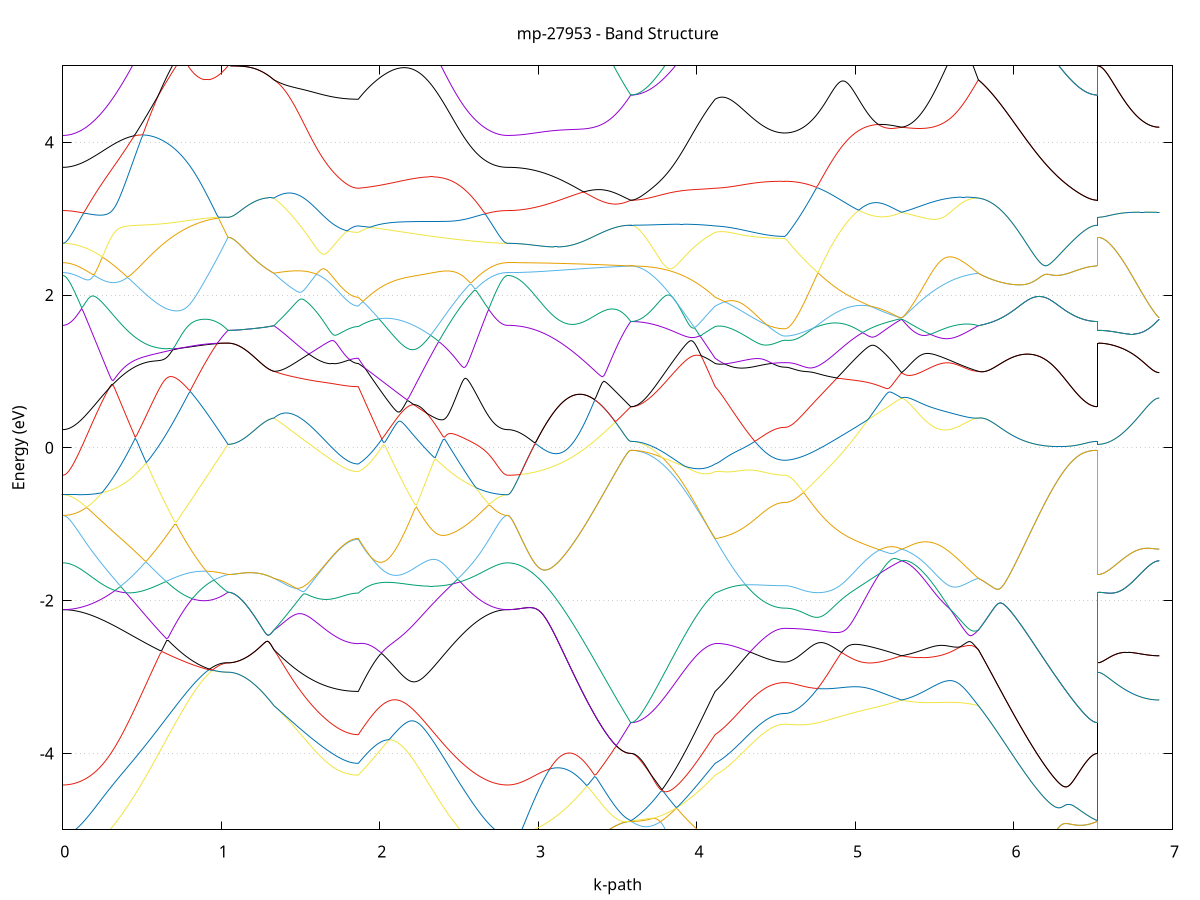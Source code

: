 set title 'mp-27953 - Band Structure'
set xlabel 'k-path'
set ylabel 'Energy (eV)'
set grid y
set yrange [-5:5]
set terminal png size 800,600
set output 'mp-27953_bands_gnuplot.png'
plot '-' using 1:2 with lines notitle, '-' using 1:2 with lines notitle, '-' using 1:2 with lines notitle, '-' using 1:2 with lines notitle, '-' using 1:2 with lines notitle, '-' using 1:2 with lines notitle, '-' using 1:2 with lines notitle, '-' using 1:2 with lines notitle, '-' using 1:2 with lines notitle, '-' using 1:2 with lines notitle, '-' using 1:2 with lines notitle, '-' using 1:2 with lines notitle, '-' using 1:2 with lines notitle, '-' using 1:2 with lines notitle, '-' using 1:2 with lines notitle, '-' using 1:2 with lines notitle, '-' using 1:2 with lines notitle, '-' using 1:2 with lines notitle, '-' using 1:2 with lines notitle, '-' using 1:2 with lines notitle, '-' using 1:2 with lines notitle, '-' using 1:2 with lines notitle, '-' using 1:2 with lines notitle, '-' using 1:2 with lines notitle, '-' using 1:2 with lines notitle, '-' using 1:2 with lines notitle, '-' using 1:2 with lines notitle, '-' using 1:2 with lines notitle, '-' using 1:2 with lines notitle, '-' using 1:2 with lines notitle, '-' using 1:2 with lines notitle, '-' using 1:2 with lines notitle, '-' using 1:2 with lines notitle, '-' using 1:2 with lines notitle, '-' using 1:2 with lines notitle, '-' using 1:2 with lines notitle, '-' using 1:2 with lines notitle, '-' using 1:2 with lines notitle, '-' using 1:2 with lines notitle, '-' using 1:2 with lines notitle, '-' using 1:2 with lines notitle, '-' using 1:2 with lines notitle, '-' using 1:2 with lines notitle, '-' using 1:2 with lines notitle, '-' using 1:2 with lines notitle, '-' using 1:2 with lines notitle, '-' using 1:2 with lines notitle, '-' using 1:2 with lines notitle, '-' using 1:2 with lines notitle, '-' using 1:2 with lines notitle, '-' using 1:2 with lines notitle, '-' using 1:2 with lines notitle, '-' using 1:2 with lines notitle, '-' using 1:2 with lines notitle, '-' using 1:2 with lines notitle, '-' using 1:2 with lines notitle, '-' using 1:2 with lines notitle, '-' using 1:2 with lines notitle, '-' using 1:2 with lines notitle, '-' using 1:2 with lines notitle, '-' using 1:2 with lines notitle, '-' using 1:2 with lines notitle, '-' using 1:2 with lines notitle, '-' using 1:2 with lines notitle
0.000000 -36.323866
0.009926 -36.323866
0.019853 -36.323666
0.029779 -36.323466
0.039705 -36.323166
0.049632 -36.322766
0.059558 -36.322166
0.069484 -36.321566
0.079411 -36.320866
0.089337 -36.320066
0.099263 -36.319166
0.109190 -36.318166
0.119116 -36.317066
0.129042 -36.315966
0.138969 -36.314666
0.148895 -36.313266
0.158821 -36.311766
0.168748 -36.310266
0.178674 -36.308566
0.188600 -36.306866
0.198527 -36.304966
0.208453 -36.303066
0.218379 -36.300966
0.228306 -36.298866
0.238232 -36.296666
0.248158 -36.294366
0.258085 -36.291866
0.268011 -36.289366
0.277937 -36.286766
0.287864 -36.284066
0.297790 -36.281266
0.307716 -36.278466
0.317643 -36.275466
0.327569 -36.272366
0.337495 -36.269266
0.347422 -36.265966
0.357348 -36.264366
0.367274 -36.270266
0.377201 -36.276266
0.387127 -36.282166
0.397053 -36.288066
0.406980 -36.293966
0.416906 -36.299866
0.426832 -36.305766
0.436759 -36.311666
0.446685 -36.317466
0.456611 -36.323266
0.466538 -36.328966
0.476464 -36.334766
0.486390 -36.340366
0.496317 -36.346066
0.506243 -36.351666
0.516169 -36.357166
0.526096 -36.362666
0.536022 -36.368066
0.545948 -36.373466
0.555875 -36.378766
0.565801 -36.384066
0.575727 -36.389266
0.585654 -36.394366
0.595580 -36.399466
0.605506 -36.404366
0.615433 -36.409266
0.625359 -36.414166
0.635285 -36.418866
0.645212 -36.423566
0.655138 -36.428066
0.665065 -36.432566
0.674991 -36.436966
0.684917 -36.441366
0.694844 -36.445566
0.704770 -36.449666
0.714696 -36.453666
0.724623 -36.457666
0.734549 -36.461466
0.744475 -36.465166
0.754402 -36.468766
0.764328 -36.472266
0.774254 -36.475766
0.784181 -36.478966
0.794107 -36.482166
0.804033 -36.485266
0.813960 -36.488266
0.823886 -36.491066
0.833812 -36.493766
0.843739 -36.496366
0.853665 -36.498866
0.863591 -36.501166
0.873518 -36.503466
0.883444 -36.505566
0.893370 -36.507566
0.903297 -36.509366
0.913223 -36.511066
0.923149 -36.512666
0.933076 -36.514166
0.943002 -36.515466
0.952928 -36.516666
0.962855 -36.517766
0.972781 -36.518666
0.982707 -36.519466
0.992634 -36.520166
1.002560 -36.520666
1.012486 -36.521066
1.022413 -36.521366
1.032339 -36.521466
1.042265 -36.521466
1.042265 -36.521466
1.052249 -36.521366
1.062234 -36.521066
1.072218 -36.520666
1.082202 -36.520066
1.092186 -36.519366
1.102170 -36.518366
1.112154 -36.517266
1.122138 -36.515966
1.132122 -36.514566
1.142107 -36.512966
1.152091 -36.511166
1.162075 -36.509266
1.172059 -36.507166
1.182043 -36.504966
1.192027 -36.502566
1.202011 -36.500066
1.211996 -36.497366
1.221980 -36.494466
1.231964 -36.491566
1.241948 -36.488366
1.251932 -36.485166
1.261916 -36.481766
1.271900 -36.478266
1.281884 -36.474666
1.291869 -36.470966
1.301853 -36.467066
1.311837 -36.463066
1.321821 -36.459066
1.331805 -36.454866
1.331805 -36.454866
1.341662 -36.451966
1.351518 -36.448966
1.361375 -36.445766
1.371232 -36.442566
1.381088 -36.439266
1.390945 -36.435866
1.400801 -36.432366
1.410658 -36.428766
1.420515 -36.425166
1.430371 -36.421366
1.440228 -36.417566
1.450084 -36.413666
1.459941 -36.409766
1.469798 -36.405766
1.479654 -36.401666
1.489511 -36.397566
1.499368 -36.393466
1.509224 -36.389266
1.519081 -36.385066
1.528937 -36.380866
1.538794 -36.376566
1.548651 -36.372266
1.558507 -36.368066
1.568364 -36.363766
1.578220 -36.359466
1.588077 -36.355266
1.597934 -36.350966
1.607790 -36.346766
1.617647 -36.342666
1.627504 -36.338466
1.637360 -36.334466
1.647217 -36.330466
1.657073 -36.326466
1.666930 -36.322666
1.676787 -36.318966
1.686643 -36.315266
1.696500 -36.311766
1.706356 -36.308366
1.716213 -36.305066
1.726070 -36.301966
1.735926 -36.298966
1.745783 -36.296166
1.755640 -36.293566
1.765496 -36.291166
1.775353 -36.288966
1.785209 -36.286866
1.795066 -36.285066
1.804923 -36.283466
1.814779 -36.282166
1.824636 -36.281066
1.834493 -36.280166
1.844349 -36.279566
1.854206 -36.279166
1.864062 -36.279066
1.864062 -36.279066
1.873975 -36.278866
1.883888 -36.278866
1.893801 -36.278866
1.903714 -36.278966
1.913627 -36.279066
1.923540 -36.279266
1.933453 -36.279466
1.943366 -36.279766
1.953279 -36.280066
1.963192 -36.280266
1.973105 -36.280566
1.983018 -36.280866
1.992930 -36.281166
2.002843 -36.281466
2.012756 -36.281766
2.022669 -36.282066
2.032582 -36.282266
2.042495 -36.282466
2.052408 -36.282666
2.062321 -36.282766
2.072234 -36.282866
2.082147 -36.282866
2.092060 -36.282866
2.101973 -36.282766
2.111886 -36.282666
2.121799 -36.282466
2.131711 -36.282166
2.141624 -36.281866
2.151537 -36.281466
2.161450 -36.281066
2.171363 -36.280566
2.181276 -36.280066
2.191189 -36.279366
2.201102 -36.278766
2.211015 -36.277966
2.220928 -36.277166
2.230841 -36.276366
2.240754 -36.275466
2.250667 -36.274566
2.260580 -36.273666
2.270493 -36.272666
2.280405 -36.271766
2.290318 -36.270766
2.300231 -36.269866
2.310144 -36.268966
2.320057 -36.268166
2.329970 -36.267466
2.339883 -36.266866
2.349796 -36.266366
2.359709 -36.266066
2.369622 -36.265966
2.379535 -36.266166
2.389448 -36.266566
2.399361 -36.267166
2.409274 -36.268066
2.419186 -36.269166
2.429099 -36.270566
2.439012 -36.272066
2.448925 -36.273766
2.458838 -36.275566
2.468751 -36.277566
2.478664 -36.279566
2.488577 -36.281566
2.498490 -36.283766
2.508403 -36.285866
2.518316 -36.287966
2.528229 -36.290166
2.538142 -36.292266
2.548055 -36.294266
2.557967 -36.296366
2.567880 -36.298366
2.577793 -36.300266
2.587706 -36.302166
2.597619 -36.304066
2.607532 -36.305766
2.617445 -36.307466
2.627358 -36.309066
2.637271 -36.310666
2.647184 -36.312166
2.657097 -36.313566
2.667010 -36.314866
2.676923 -36.316066
2.686836 -36.317166
2.696749 -36.318266
2.706661 -36.319266
2.716574 -36.320166
2.726487 -36.320866
2.736400 -36.321566
2.746313 -36.322166
2.756226 -36.322766
2.766139 -36.323166
2.776052 -36.323466
2.785965 -36.323766
2.795878 -36.323866
2.805791 -36.323866
2.805791 -36.323866
2.815751 -36.323866
2.825711 -36.323666
2.835671 -36.323266
2.845631 -36.322766
2.855591 -36.322166
2.865551 -36.321366
2.875511 -36.320466
2.885472 -36.319466
2.895432 -36.318266
2.905392 -36.316966
2.915352 -36.315466
2.925312 -36.313866
2.935272 -36.312166
2.945232 -36.310266
2.955192 -36.308266
2.965152 -36.306166
2.975112 -36.303866
2.985073 -36.301466
2.995033 -36.298866
3.004993 -36.296166
3.014953 -36.293366
3.024913 -36.290466
3.034873 -36.287366
3.044833 -36.284166
3.054793 -36.280766
3.064753 -36.277266
3.074713 -36.273666
3.084674 -36.269966
3.094634 -36.266066
3.104594 -36.262066
3.114554 -36.257966
3.124514 -36.253666
3.134474 -36.253666
3.144434 -36.257366
3.154394 -36.261066
3.164354 -36.264666
3.174314 -36.268166
3.184275 -36.271666
3.194235 -36.275166
3.204195 -36.278466
3.214155 -36.281766
3.224115 -36.285066
3.234075 -36.288166
3.244035 -36.291366
3.253995 -36.294366
3.263955 -36.297366
3.273915 -36.300266
3.283876 -36.303066
3.293836 -36.305766
3.303796 -36.308466
3.313756 -36.310966
3.323716 -36.313466
3.333676 -36.315866
3.343636 -36.318266
3.353596 -36.320466
3.363556 -36.322666
3.373516 -36.324766
3.383477 -36.326666
3.393437 -36.328566
3.403397 -36.330366
3.413357 -36.332066
3.423317 -36.333766
3.433277 -36.335266
3.443237 -36.336666
3.453197 -36.337966
3.463157 -36.339266
3.473117 -36.340366
3.483078 -36.341466
3.493038 -36.342366
3.502998 -36.343266
3.512958 -36.343966
3.522918 -36.344666
3.532878 -36.345166
3.542838 -36.345666
3.552798 -36.345966
3.562758 -36.346266
3.572718 -36.346366
3.582679 -36.346466
3.582679 -36.346466
3.592535 -36.346366
3.602392 -36.346266
3.612248 -36.346066
3.622105 -36.345766
3.631962 -36.345366
3.641818 -36.344866
3.651675 -36.344366
3.661531 -36.343766
3.671388 -36.343066
3.681245 -36.342266
3.691101 -36.341366
3.700958 -36.340366
3.710815 -36.339366
3.720671 -36.338166
3.730528 -36.336966
3.740384 -36.335766
3.750241 -36.334366
3.760098 -36.332966
3.769954 -36.331466
3.779811 -36.329866
3.789667 -36.328166
3.799524 -36.326466
3.809381 -36.324666
3.819237 -36.322766
3.829094 -36.320766
3.838951 -36.318766
3.848807 -36.316666
3.858664 -36.314566
3.868520 -36.312366
3.878377 -36.310066
3.888234 -36.307666
3.898090 -36.305266
3.907947 -36.302866
3.917803 -36.300766
3.927660 -36.298966
3.937517 -36.297166
3.947373 -36.295366
3.957230 -36.293666
3.967087 -36.292066
3.976943 -36.290566
3.986800 -36.289066
3.996656 -36.287766
4.006513 -36.286466
4.016370 -36.285266
4.026226 -36.284166
4.036083 -36.283266
4.045939 -36.282366
4.055796 -36.281566
4.065653 -36.280966
4.075509 -36.280366
4.085366 -36.279866
4.095223 -36.279566
4.105079 -36.279266
4.114936 -36.279066
4.114936 -36.279066
4.124915 -36.278966
4.134895 -36.279066
4.144874 -36.279166
4.154854 -36.279266
4.164833 -36.279566
4.174813 -36.279766
4.184792 -36.280066
4.194771 -36.280466
4.204751 -36.280766
4.214730 -36.281166
4.224710 -36.281566
4.234689 -36.281966
4.244669 -36.282366
4.254648 -36.282666
4.264628 -36.282966
4.274607 -36.283266
4.284587 -36.283466
4.294566 -36.283566
4.304545 -36.283666
4.314525 -36.283666
4.324504 -36.283666
4.334484 -36.283466
4.344463 -36.283266
4.354443 -36.282966
4.364422 -36.282566
4.374402 -36.282066
4.384381 -36.281466
4.394361 -36.280866
4.404340 -36.280066
4.414319 -36.279266
4.424299 -36.278366
4.434278 -36.277366
4.444258 -36.276366
4.454237 -36.275266
4.464217 -36.274166
4.474196 -36.272966
4.484176 -36.271866
4.494155 -36.270766
4.504135 -36.269666
4.514114 -36.268766
4.524093 -36.267866
4.534073 -36.267266
4.544052 -36.266866
4.554032 -36.266766
4.554032 -36.266766
4.563991 -36.266866
4.573951 -36.267366
4.583910 -36.268266
4.593869 -36.269366
4.603829 -36.270766
4.613788 -36.272566
4.623747 -36.274566
4.633707 -36.276766
4.643666 -36.279366
4.653625 -36.282066
4.663585 -36.285066
4.673544 -36.290666
4.683504 -36.296866
4.693463 -36.302966
4.703422 -36.309166
4.713382 -36.315366
4.723341 -36.321466
4.733300 -36.327466
4.743260 -36.333466
4.753219 -36.339466
4.763178 -36.345366
4.773138 -36.351166
4.783097 -36.356866
4.793056 -36.362566
4.803016 -36.368066
4.812975 -36.373566
4.822935 -36.378966
4.832894 -36.384266
4.842853 -36.389466
4.852813 -36.394566
4.862772 -36.399566
4.872731 -36.404466
4.882691 -36.409266
4.892650 -36.413966
4.902609 -36.418566
4.912569 -36.422966
4.922528 -36.427366
4.932488 -36.431566
4.942447 -36.435666
4.952406 -36.439666
4.962366 -36.443466
4.972325 -36.447166
4.982284 -36.450766
4.992244 -36.454266
5.002203 -36.457666
5.012162 -36.460866
5.022122 -36.463966
5.032081 -36.466866
5.042041 -36.469666
5.052000 -36.472366
5.061959 -36.474966
5.071919 -36.477366
5.081878 -36.479566
5.091837 -36.481766
5.101797 -36.483766
5.111756 -36.485566
5.121715 -36.487266
5.131675 -36.488866
5.141634 -36.490266
5.151594 -36.491566
5.161553 -36.492766
5.171512 -36.493766
5.181472 -36.494666
5.191431 -36.495366
5.201390 -36.495966
5.211350 -36.496466
5.221309 -36.496766
5.231268 -36.496966
5.241228 -36.496966
5.251187 -36.496866
5.261147 -36.496666
5.271106 -36.496266
5.281065 -36.495766
5.291025 -36.495166
5.291025 -36.495166
5.300912 -36.495566
5.310799 -36.496066
5.320687 -36.496566
5.330574 -36.497066
5.340461 -36.497666
5.350349 -36.498266
5.360236 -36.498866
5.370124 -36.499466
5.380011 -36.500066
5.389898 -36.500766
5.399786 -36.501266
5.409673 -36.501866
5.419560 -36.502466
5.429448 -36.502966
5.439335 -36.503366
5.449223 -36.503766
5.459110 -36.504066
5.468997 -36.504366
5.478885 -36.504566
5.488772 -36.504666
5.498659 -36.504666
5.508547 -36.504566
5.518434 -36.504366
5.528321 -36.504166
5.538209 -36.503666
5.548096 -36.503166
5.557984 -36.502566
5.567871 -36.501766
5.577758 -36.500866
5.587646 -36.499866
5.597533 -36.498666
5.607420 -36.497366
5.617308 -36.495966
5.627195 -36.494466
5.637083 -36.492666
5.646970 -36.490866
5.656857 -36.488866
5.666745 -36.486766
5.676632 -36.484466
5.686519 -36.482066
5.696407 -36.479566
5.706294 -36.476866
5.716182 -36.474166
5.726069 -36.471166
5.735956 -36.468166
5.745844 -36.464966
5.755731 -36.461766
5.765618 -36.458366
5.775506 -36.454866
5.775506 -36.454866
5.785410 -36.450666
5.795314 -36.446366
5.805219 -36.442066
5.815123 -36.437566
5.825027 -36.433066
5.834931 -36.428566
5.844836 -36.423966
5.854740 -36.419266
5.864644 -36.414666
5.874549 -36.409966
5.884453 -36.405266
5.894357 -36.400566
5.904261 -36.395866
5.914166 -36.391166
5.924070 -36.386466
5.933974 -36.381866
5.943879 -36.377366
5.953783 -36.372866
5.963687 -36.368466
5.973591 -36.364166
5.983496 -36.359966
5.993400 -36.355866
6.003304 -36.351866
6.013209 -36.348066
6.023113 -36.344466
6.033017 -36.340966
6.042921 -36.337666
6.052826 -36.334666
6.062730 -36.331766
6.072634 -36.329166
6.082538 -36.326766
6.092443 -36.324566
6.102347 -36.322666
6.112251 -36.320966
6.122156 -36.319566
6.132060 -36.318466
6.141964 -36.317466
6.151868 -36.316766
6.161773 -36.316366
6.171677 -36.316066
6.181581 -36.316066
6.191486 -36.316166
6.201390 -36.316466
6.211294 -36.316966
6.221198 -36.317666
6.231103 -36.318366
6.241007 -36.319266
6.250911 -36.320266
6.260816 -36.321366
6.270720 -36.322466
6.280624 -36.323766
6.290528 -36.324966
6.300433 -36.326266
6.310337 -36.327666
6.320241 -36.328966
6.330146 -36.330266
6.340050 -36.331666
6.349954 -36.332966
6.359858 -36.334266
6.369763 -36.335466
6.379667 -36.336666
6.389571 -36.337866
6.399476 -36.338966
6.409380 -36.339966
6.419284 -36.340966
6.429188 -36.341866
6.439093 -36.342766
6.448997 -36.343466
6.458901 -36.344166
6.468806 -36.344766
6.478710 -36.345266
6.488614 -36.345666
6.498518 -36.345966
6.508423 -36.346266
6.518327 -36.346366
6.528231 -36.346466
6.528231 -36.521466
6.538191 -36.521466
6.548151 -36.521266
6.558111 -36.521066
6.568072 -36.520866
6.578032 -36.520566
6.587992 -36.520066
6.597952 -36.519666
6.607912 -36.519066
6.617872 -36.518466
6.627832 -36.517766
6.637792 -36.517066
6.647752 -36.516266
6.657712 -36.515466
6.667673 -36.514566
6.677633 -36.513666
6.687593 -36.512666
6.697553 -36.511666
6.707513 -36.510666
6.717473 -36.509666
6.727433 -36.508566
6.737393 -36.507566
6.747353 -36.506466
6.757313 -36.505366
6.767274 -36.504366
6.777234 -36.503366
6.787194 -36.502366
6.797154 -36.501366
6.807114 -36.500466
6.817074 -36.499666
6.827034 -36.498866
6.836994 -36.498066
6.846954 -36.497466
6.856914 -36.496866
6.866875 -36.496366
6.876835 -36.495866
6.886795 -36.495566
6.896755 -36.495366
6.906715 -36.495166
6.916675 -36.495166
e
0.000000 -36.123266
0.009926 -36.123466
0.019853 -36.123866
0.029779 -36.124566
0.039705 -36.125566
0.049632 -36.126866
0.059558 -36.128466
0.069484 -36.130266
0.079411 -36.132366
0.089337 -36.134666
0.099263 -36.137266
0.109190 -36.140066
0.119116 -36.143066
0.129042 -36.146366
0.138969 -36.149766
0.148895 -36.153466
0.158821 -36.157266
0.168748 -36.161266
0.178674 -36.165366
0.188600 -36.169666
0.198527 -36.174166
0.208453 -36.178766
0.218379 -36.183866
0.228306 -36.189266
0.238232 -36.194766
0.248158 -36.200266
0.258085 -36.205866
0.268011 -36.211566
0.277937 -36.217266
0.287864 -36.223066
0.297790 -36.228866
0.307716 -36.234766
0.317643 -36.240666
0.327569 -36.246566
0.337495 -36.252466
0.347422 -36.258366
0.357348 -36.262666
0.367274 -36.263766
0.377201 -36.269466
0.387127 -36.275166
0.397053 -36.280966
0.406980 -36.286666
0.416906 -36.292466
0.426832 -36.298166
0.436759 -36.303966
0.446685 -36.309666
0.456611 -36.315366
0.466538 -36.321066
0.476464 -36.326766
0.486390 -36.332366
0.496317 -36.337966
0.506243 -36.343566
0.516169 -36.349166
0.526096 -36.354666
0.536022 -36.360066
0.545948 -36.365566
0.555875 -36.370866
0.565801 -36.376266
0.575727 -36.381466
0.585654 -36.386666
0.595580 -36.391866
0.605506 -36.396966
0.615433 -36.401966
0.625359 -36.406866
0.635285 -36.411766
0.645212 -36.416566
0.655138 -36.421266
0.665065 -36.425966
0.674991 -36.430466
0.684917 -36.434966
0.694844 -36.439366
0.704770 -36.443666
0.714696 -36.447866
0.724623 -36.451966
0.734549 -36.455966
0.744475 -36.459866
0.754402 -36.463666
0.764328 -36.467366
0.774254 -36.470966
0.784181 -36.474366
0.794107 -36.477766
0.804033 -36.481066
0.813960 -36.484166
0.823886 -36.487166
0.833812 -36.490066
0.843739 -36.492866
0.853665 -36.495566
0.863591 -36.498066
0.873518 -36.500466
0.883444 -36.502766
0.893370 -36.504966
0.903297 -36.506966
0.913223 -36.508866
0.923149 -36.510666
0.933076 -36.512266
0.943002 -36.513766
0.952928 -36.515166
0.962855 -36.516366
0.972781 -36.517466
0.982707 -36.518466
0.992634 -36.519366
1.002560 -36.520066
1.012486 -36.520566
1.022413 -36.520966
1.032339 -36.521266
1.042265 -36.521466
1.042265 -36.521466
1.052249 -36.521366
1.062234 -36.521066
1.072218 -36.520666
1.082202 -36.520066
1.092186 -36.519366
1.102170 -36.518366
1.112154 -36.517266
1.122138 -36.515966
1.132122 -36.514566
1.142107 -36.512966
1.152091 -36.511166
1.162075 -36.509266
1.172059 -36.507166
1.182043 -36.504966
1.192027 -36.502566
1.202011 -36.500066
1.211996 -36.497366
1.221980 -36.494466
1.231964 -36.491566
1.241948 -36.488366
1.251932 -36.485166
1.261916 -36.481766
1.271900 -36.478266
1.281884 -36.474666
1.291869 -36.470966
1.301853 -36.467066
1.311837 -36.463066
1.321821 -36.459066
1.331805 -36.454866
1.331805 -36.454866
1.341662 -36.451866
1.351518 -36.448666
1.361375 -36.445466
1.371232 -36.442066
1.381088 -36.438666
1.390945 -36.435066
1.400801 -36.431466
1.410658 -36.427766
1.420515 -36.423866
1.430371 -36.419966
1.440228 -36.416066
1.450084 -36.411966
1.459941 -36.407866
1.469798 -36.403666
1.479654 -36.399466
1.489511 -36.395066
1.499368 -36.390766
1.509224 -36.386266
1.519081 -36.381866
1.528937 -36.377266
1.538794 -36.372766
1.548651 -36.368066
1.558507 -36.363466
1.568364 -36.358766
1.578220 -36.354066
1.588077 -36.349366
1.597934 -36.344566
1.607790 -36.339866
1.617647 -36.335066
1.627504 -36.330266
1.637360 -36.325466
1.647217 -36.320766
1.657073 -36.315966
1.666930 -36.311266
1.676787 -36.306466
1.686643 -36.301766
1.696500 -36.297166
1.706356 -36.292466
1.716213 -36.287966
1.726070 -36.283466
1.735926 -36.278966
1.745783 -36.274666
1.755640 -36.270366
1.765496 -36.266266
1.775353 -36.262366
1.785209 -36.258566
1.795066 -36.254966
1.804923 -36.251666
1.814779 -36.248766
1.824636 -36.246166
1.834493 -36.244066
1.844349 -36.242466
1.854206 -36.241466
1.864062 -36.241066
1.864062 -36.241066
1.873975 -36.237866
1.883888 -36.234566
1.893801 -36.231366
1.903714 -36.228066
1.913627 -36.224766
1.923540 -36.221566
1.933453 -36.218266
1.943366 -36.215066
1.953279 -36.211766
1.963192 -36.208566
1.973105 -36.206466
1.983018 -36.208666
1.992930 -36.210766
2.002843 -36.212766
2.012756 -36.214566
2.022669 -36.216366
2.032582 -36.218066
2.042495 -36.219566
2.052408 -36.221066
2.062321 -36.222366
2.072234 -36.223566
2.082147 -36.224666
2.092060 -36.225666
2.101973 -36.226566
2.111886 -36.227366
2.121799 -36.227966
2.131711 -36.228566
2.141624 -36.228966
2.151537 -36.229366
2.161450 -36.229566
2.171363 -36.229666
2.181276 -36.229666
2.191189 -36.229466
2.201102 -36.229266
2.211015 -36.228966
2.220928 -36.228466
2.230841 -36.227966
2.240754 -36.227266
2.250667 -36.226566
2.260580 -36.225666
2.270493 -36.224666
2.280405 -36.223666
2.290318 -36.222466
2.300231 -36.221266
2.310144 -36.219866
2.320057 -36.218466
2.329970 -36.216866
2.339883 -36.215266
2.349796 -36.213566
2.359709 -36.211766
2.369622 -36.209866
2.379535 -36.207966
2.389448 -36.205966
2.399361 -36.203866
2.409274 -36.201666
2.419186 -36.199866
2.429099 -36.199066
2.439012 -36.197966
2.448925 -36.196566
2.458838 -36.194866
2.468751 -36.192966
2.478664 -36.190766
2.488577 -36.188466
2.498490 -36.185966
2.508403 -36.183266
2.518316 -36.180566
2.528229 -36.177666
2.538142 -36.174766
2.548055 -36.171766
2.557967 -36.168666
2.567880 -36.165566
2.577793 -36.162366
2.587706 -36.159166
2.597619 -36.156066
2.607532 -36.152866
2.617445 -36.149666
2.627358 -36.146866
2.637271 -36.144566
2.647184 -36.142366
2.657097 -36.140266
2.667010 -36.138266
2.676923 -36.136366
2.686836 -36.134466
2.696749 -36.132766
2.706661 -36.131266
2.716574 -36.129766
2.726487 -36.128466
2.736400 -36.127266
2.746313 -36.126266
2.756226 -36.125366
2.766139 -36.124566
2.776052 -36.124066
2.785965 -36.123666
2.795878 -36.123366
2.805791 -36.123266
2.805791 -36.123266
2.815751 -36.124666
2.825711 -36.127666
2.835671 -36.131266
2.845631 -36.135166
2.855591 -36.139166
2.865551 -36.143166
2.875511 -36.147366
2.885472 -36.151466
2.895432 -36.155666
2.905392 -36.159866
2.915352 -36.164066
2.925312 -36.168266
2.935272 -36.172466
2.945232 -36.176666
2.955192 -36.180866
2.965152 -36.185066
2.975112 -36.189366
2.985073 -36.193566
2.995033 -36.197666
3.004993 -36.201866
3.014953 -36.206066
3.024913 -36.210166
3.034873 -36.214266
3.044833 -36.218366
3.054793 -36.222466
3.064753 -36.226466
3.074713 -36.230466
3.084674 -36.234466
3.094634 -36.238366
3.104594 -36.242266
3.114554 -36.246066
3.124514 -36.249866
3.134474 -36.253666
3.144434 -36.257366
3.154394 -36.261066
3.164354 -36.264666
3.174314 -36.268166
3.184275 -36.271666
3.194235 -36.275166
3.204195 -36.278466
3.214155 -36.281766
3.224115 -36.285066
3.234075 -36.288166
3.244035 -36.291366
3.253995 -36.294366
3.263955 -36.297366
3.273915 -36.300266
3.283876 -36.303066
3.293836 -36.305766
3.303796 -36.308466
3.313756 -36.310966
3.323716 -36.313466
3.333676 -36.315866
3.343636 -36.318266
3.353596 -36.320466
3.363556 -36.322666
3.373516 -36.324766
3.383477 -36.326666
3.393437 -36.328566
3.403397 -36.330366
3.413357 -36.332066
3.423317 -36.333766
3.433277 -36.335266
3.443237 -36.336666
3.453197 -36.337966
3.463157 -36.339266
3.473117 -36.340366
3.483078 -36.341466
3.493038 -36.342366
3.502998 -36.343266
3.512958 -36.343966
3.522918 -36.344666
3.532878 -36.345166
3.542838 -36.345666
3.552798 -36.345966
3.562758 -36.346266
3.572718 -36.346366
3.582679 -36.346466
3.582679 -36.346466
3.592535 -36.346366
3.602392 -36.346266
3.612248 -36.345966
3.622105 -36.345666
3.631962 -36.345166
3.641818 -36.344666
3.651675 -36.343966
3.661531 -36.343266
3.671388 -36.342366
3.681245 -36.341466
3.691101 -36.340366
3.700958 -36.339266
3.710815 -36.338066
3.720671 -36.336866
3.730528 -36.335466
3.740384 -36.334066
3.750241 -36.332566
3.760098 -36.330966
3.769954 -36.329266
3.779811 -36.327566
3.789667 -36.325866
3.799524 -36.324066
3.809381 -36.322166
3.819237 -36.320266
3.829094 -36.318366
3.838951 -36.316466
3.848807 -36.314466
3.858664 -36.312466
3.868520 -36.310466
3.878377 -36.308566
3.888234 -36.306566
3.898090 -36.304666
3.907947 -36.302666
3.917803 -36.300366
3.927660 -36.297766
3.937517 -36.295166
3.947373 -36.292466
3.957230 -36.289766
3.967087 -36.286966
3.976943 -36.284166
3.986800 -36.281266
3.996656 -36.278366
4.006513 -36.275466
4.016370 -36.272466
4.026226 -36.269466
4.036083 -36.266366
4.045939 -36.263266
4.055796 -36.260166
4.065653 -36.257066
4.075509 -36.253866
4.085366 -36.250766
4.095223 -36.247566
4.105079 -36.244366
4.114936 -36.241066
4.114936 -36.241066
4.124915 -36.239566
4.134895 -36.237966
4.144874 -36.236266
4.154854 -36.234566
4.164833 -36.232766
4.174813 -36.230866
4.184792 -36.228966
4.194771 -36.227066
4.204751 -36.225066
4.214730 -36.223066
4.224710 -36.220966
4.234689 -36.218866
4.244669 -36.216766
4.254648 -36.214566
4.264628 -36.212366
4.274607 -36.210166
4.284587 -36.207866
4.294566 -36.205666
4.304545 -36.203366
4.314525 -36.201066
4.324504 -36.199566
4.334484 -36.200866
4.344463 -36.202266
4.354443 -36.203766
4.364422 -36.205266
4.374402 -36.206866
4.384381 -36.208566
4.394361 -36.210366
4.404340 -36.212166
4.414319 -36.214066
4.424299 -36.215966
4.434278 -36.217866
4.444258 -36.219866
4.454237 -36.221866
4.464217 -36.223766
4.474196 -36.225666
4.484176 -36.227466
4.494155 -36.229166
4.504135 -36.230766
4.514114 -36.232066
4.524093 -36.233266
4.534073 -36.234066
4.544052 -36.234666
4.554032 -36.234866
4.554032 -36.234866
4.563991 -36.235566
4.573951 -36.237666
4.583910 -36.240866
4.593869 -36.244966
4.603829 -36.249766
4.613788 -36.254966
4.623747 -36.260466
4.633707 -36.266266
4.643666 -36.272266
4.653625 -36.278366
4.663585 -36.284466
4.673544 -36.288166
4.683504 -36.291566
4.693463 -36.295066
4.703422 -36.298666
4.713382 -36.302466
4.723341 -36.306366
4.733300 -36.310366
4.743260 -36.314466
4.753219 -36.318566
4.763178 -36.322866
4.773138 -36.327166
4.783097 -36.331466
4.793056 -36.335866
4.803016 -36.340266
4.812975 -36.344666
4.822935 -36.349166
4.832894 -36.353566
4.842853 -36.358066
4.852813 -36.362466
4.862772 -36.366966
4.872731 -36.371366
4.882691 -36.375766
4.892650 -36.380166
4.902609 -36.384466
4.912569 -36.388766
4.922528 -36.393066
4.932488 -36.397366
4.942447 -36.401466
4.952406 -36.405666
4.962366 -36.409766
4.972325 -36.413766
4.982284 -36.417766
4.992244 -36.421666
5.002203 -36.425466
5.012162 -36.429266
5.022122 -36.432966
5.032081 -36.436566
5.042041 -36.440066
5.052000 -36.443566
5.061959 -36.446866
5.071919 -36.450166
5.081878 -36.453366
5.091837 -36.456466
5.101797 -36.459466
5.111756 -36.462366
5.121715 -36.465066
5.131675 -36.467766
5.141634 -36.470366
5.151594 -36.472866
5.161553 -36.475266
5.171512 -36.477466
5.181472 -36.479666
5.191431 -36.481666
5.201390 -36.483566
5.211350 -36.485366
5.221309 -36.486966
5.231268 -36.488566
5.241228 -36.489966
5.251187 -36.491266
5.261147 -36.492466
5.271106 -36.493466
5.281065 -36.494366
5.291025 -36.495166
5.291025 -36.495166
5.300912 -36.494666
5.310799 -36.494266
5.320687 -36.493766
5.330574 -36.493366
5.340461 -36.492866
5.350349 -36.492366
5.360236 -36.491966
5.370124 -36.491466
5.380011 -36.490966
5.389898 -36.490366
5.399786 -36.489866
5.409673 -36.489366
5.419560 -36.488766
5.429448 -36.488266
5.439335 -36.487666
5.449223 -36.487066
5.459110 -36.486466
5.468997 -36.485866
5.478885 -36.485266
5.488772 -36.484566
5.498659 -36.483966
5.508547 -36.483266
5.518434 -36.482566
5.528321 -36.481766
5.538209 -36.481066
5.548096 -36.480266
5.557984 -36.479466
5.567871 -36.478666
5.577758 -36.477866
5.587646 -36.476966
5.597533 -36.476066
5.607420 -36.475166
5.617308 -36.474166
5.627195 -36.473266
5.637083 -36.472166
5.646970 -36.471166
5.656857 -36.470066
5.666745 -36.468966
5.676632 -36.467866
5.686519 -36.466766
5.696407 -36.465566
5.706294 -36.464266
5.716182 -36.463066
5.726069 -36.461766
5.735956 -36.460466
5.745844 -36.459066
5.755731 -36.457766
5.765618 -36.456366
5.775506 -36.454866
5.775506 -36.454866
5.785410 -36.450666
5.795314 -36.446366
5.805219 -36.442066
5.815123 -36.437566
5.825027 -36.433066
5.834931 -36.428566
5.844836 -36.423966
5.854740 -36.419266
5.864644 -36.414666
5.874549 -36.409966
5.884453 -36.405266
5.894357 -36.400566
5.904261 -36.395866
5.914166 -36.391166
5.924070 -36.386466
5.933974 -36.381866
5.943879 -36.377366
5.953783 -36.372866
5.963687 -36.368466
5.973591 -36.364166
5.983496 -36.359966
5.993400 -36.355866
6.003304 -36.351866
6.013209 -36.348066
6.023113 -36.344466
6.033017 -36.340966
6.042921 -36.337666
6.052826 -36.334666
6.062730 -36.331766
6.072634 -36.329166
6.082538 -36.326766
6.092443 -36.324566
6.102347 -36.322666
6.112251 -36.320966
6.122156 -36.319566
6.132060 -36.318466
6.141964 -36.317466
6.151868 -36.316766
6.161773 -36.316366
6.171677 -36.316066
6.181581 -36.316066
6.191486 -36.316166
6.201390 -36.316466
6.211294 -36.316966
6.221198 -36.317666
6.231103 -36.318366
6.241007 -36.319266
6.250911 -36.320266
6.260816 -36.321366
6.270720 -36.322466
6.280624 -36.323766
6.290528 -36.324966
6.300433 -36.326266
6.310337 -36.327666
6.320241 -36.328966
6.330146 -36.330266
6.340050 -36.331666
6.349954 -36.332966
6.359858 -36.334266
6.369763 -36.335466
6.379667 -36.336666
6.389571 -36.337866
6.399476 -36.338966
6.409380 -36.339966
6.419284 -36.340966
6.429188 -36.341866
6.439093 -36.342766
6.448997 -36.343466
6.458901 -36.344166
6.468806 -36.344766
6.478710 -36.345266
6.488614 -36.345666
6.498518 -36.345966
6.508423 -36.346266
6.518327 -36.346366
6.528231 -36.346466
6.528231 -36.521466
6.538191 -36.521466
6.548151 -36.521266
6.558111 -36.521066
6.568072 -36.520866
6.578032 -36.520566
6.587992 -36.520066
6.597952 -36.519666
6.607912 -36.519066
6.617872 -36.518466
6.627832 -36.517766
6.637792 -36.517066
6.647752 -36.516266
6.657712 -36.515466
6.667673 -36.514566
6.677633 -36.513666
6.687593 -36.512666
6.697553 -36.511666
6.707513 -36.510666
6.717473 -36.509666
6.727433 -36.508566
6.737393 -36.507566
6.747353 -36.506466
6.757313 -36.505366
6.767274 -36.504366
6.777234 -36.503366
6.787194 -36.502366
6.797154 -36.501366
6.807114 -36.500466
6.817074 -36.499666
6.827034 -36.498866
6.836994 -36.498066
6.846954 -36.497466
6.856914 -36.496866
6.866875 -36.496366
6.876835 -36.495866
6.886795 -36.495566
6.896755 -36.495366
6.906715 -36.495166
6.916675 -36.495166
e
0.000000 -36.123266
0.009926 -36.123266
0.019853 -36.122966
0.029779 -36.122666
0.039705 -36.122166
0.049632 -36.121566
0.059558 -36.120766
0.069484 -36.121166
0.079411 -36.123866
0.089337 -36.126766
0.099263 -36.129866
0.109190 -36.133366
0.119116 -36.137066
0.129042 -36.140966
0.138969 -36.145066
0.148895 -36.149366
0.158821 -36.153866
0.168748 -36.158566
0.178674 -36.163366
0.188600 -36.168266
0.198527 -36.173366
0.208453 -36.178566
0.218379 -36.183466
0.228306 -36.188266
0.238232 -36.193166
0.248158 -36.198166
0.258085 -36.203366
0.268011 -36.208566
0.277937 -36.213766
0.287864 -36.219166
0.297790 -36.224566
0.307716 -36.230066
0.317643 -36.235566
0.327569 -36.241166
0.337495 -36.246766
0.347422 -36.252366
0.357348 -36.258066
0.367274 -36.259266
0.377201 -36.255766
0.387127 -36.252166
0.397053 -36.248466
0.406980 -36.244666
0.416906 -36.240766
0.426832 -36.236866
0.436759 -36.232866
0.446685 -36.228766
0.456611 -36.224566
0.466538 -36.220266
0.476464 -36.215966
0.486390 -36.211566
0.496317 -36.207066
0.506243 -36.202466
0.516169 -36.197866
0.526096 -36.193166
0.536022 -36.188366
0.545948 -36.183466
0.555875 -36.178566
0.565801 -36.173566
0.575727 -36.168566
0.585654 -36.163466
0.595580 -36.158266
0.605506 -36.152966
0.615433 -36.147666
0.625359 -36.142366
0.635285 -36.136966
0.645212 -36.131466
0.655138 -36.125966
0.665065 -36.120466
0.674991 -36.114866
0.684917 -36.109166
0.694844 -36.103466
0.704770 -36.097766
0.714696 -36.091966
0.724623 -36.086166
0.734549 -36.080266
0.744475 -36.074366
0.754402 -36.068466
0.764328 -36.062566
0.774254 -36.056566
0.784181 -36.050566
0.794107 -36.044466
0.804033 -36.038466
0.813960 -36.032366
0.823886 -36.028366
0.833812 -36.029066
0.843739 -36.029666
0.853665 -36.030066
0.863591 -36.030466
0.873518 -36.030566
0.883444 -36.030566
0.893370 -36.030466
0.903297 -36.030266
0.913223 -36.029766
0.923149 -36.029266
0.933076 -36.028566
0.943002 -36.027666
0.952928 -36.026766
0.962855 -36.025566
0.972781 -36.024266
0.982707 -36.022866
0.992634 -36.021266
1.002560 -36.019566
1.012486 -36.017666
1.022413 -36.015666
1.032339 -36.013466
1.042265 -36.011166
1.042265 -36.011166
1.052249 -36.011266
1.062234 -36.011266
1.072218 -36.011366
1.082202 -36.011566
1.092186 -36.011766
1.102170 -36.011966
1.112154 -36.012266
1.122138 -36.012666
1.132122 -36.013066
1.142107 -36.013466
1.152091 -36.013966
1.162075 -36.014466
1.172059 -36.015066
1.182043 -36.015666
1.192027 -36.016366
1.202011 -36.017166
1.211996 -36.017966
1.221980 -36.018766
1.231964 -36.019666
1.241948 -36.020666
1.251932 -36.021666
1.261916 -36.022766
1.271900 -36.023866
1.281884 -36.025066
1.291869 -36.026366
1.301853 -36.027666
1.311837 -36.029066
1.321821 -36.030466
1.331805 -36.031966
1.331805 -36.031966
1.341662 -36.034566
1.351518 -36.037266
1.361375 -36.039866
1.371232 -36.042466
1.381088 -36.045066
1.390945 -36.047666
1.400801 -36.050166
1.410658 -36.052766
1.420515 -36.055266
1.430371 -36.057766
1.440228 -36.060266
1.450084 -36.062766
1.459941 -36.065266
1.469798 -36.067766
1.479654 -36.070266
1.489511 -36.072766
1.499368 -36.075366
1.509224 -36.077866
1.519081 -36.080466
1.528937 -36.083066
1.538794 -36.085666
1.548651 -36.088366
1.558507 -36.091066
1.568364 -36.093766
1.578220 -36.096466
1.588077 -36.099266
1.597934 -36.102066
1.607790 -36.104966
1.617647 -36.107866
1.627504 -36.110766
1.637360 -36.113766
1.647217 -36.116766
1.657073 -36.119866
1.666930 -36.122966
1.676787 -36.126066
1.686643 -36.129266
1.696500 -36.132466
1.706356 -36.135766
1.716213 -36.138966
1.726070 -36.142266
1.735926 -36.145466
1.745783 -36.148766
1.755640 -36.151966
1.765496 -36.155166
1.775353 -36.158266
1.785209 -36.161266
1.795066 -36.164166
1.804923 -36.166866
1.814779 -36.169366
1.824636 -36.171466
1.834493 -36.173366
1.844349 -36.174666
1.854206 -36.175566
1.864062 -36.175866
1.864062 -36.175866
1.873975 -36.179066
1.883888 -36.182266
1.893801 -36.185266
1.903714 -36.188266
1.913627 -36.191166
1.923540 -36.193966
1.933453 -36.196666
1.943366 -36.199266
1.953279 -36.201766
1.963192 -36.204166
1.973105 -36.205366
1.983018 -36.202266
1.992930 -36.199066
2.002843 -36.195966
2.012756 -36.192866
2.022669 -36.189766
2.032582 -36.186766
2.042495 -36.183866
2.052408 -36.180866
2.062321 -36.177966
2.072234 -36.175166
2.082147 -36.172366
2.092060 -36.169666
2.101973 -36.166966
2.111886 -36.164366
2.121799 -36.161866
2.131711 -36.159366
2.141624 -36.156966
2.151537 -36.154666
2.161450 -36.152366
2.171363 -36.150166
2.181276 -36.148066
2.191189 -36.145966
2.201102 -36.143966
2.211015 -36.146466
2.220928 -36.150766
2.230841 -36.154966
2.240754 -36.159066
2.250667 -36.163166
2.260580 -36.167066
2.270493 -36.170866
2.280405 -36.174566
2.290318 -36.178066
2.300231 -36.181366
2.310144 -36.184566
2.320057 -36.187566
2.329970 -36.190266
2.339883 -36.192666
2.349796 -36.194866
2.359709 -36.196666
2.369622 -36.198166
2.379535 -36.199366
2.389448 -36.200066
2.399361 -36.200366
2.409274 -36.200366
2.419186 -36.199466
2.429099 -36.197166
2.439012 -36.194866
2.448925 -36.192466
2.458838 -36.190066
2.468751 -36.187566
2.478664 -36.185066
2.488577 -36.182466
2.498490 -36.179966
2.508403 -36.177366
2.518316 -36.174766
2.528229 -36.172166
2.538142 -36.169466
2.548055 -36.166866
2.557967 -36.164266
2.567880 -36.161666
2.577793 -36.159166
2.587706 -36.156566
2.597619 -36.154066
2.607532 -36.151666
2.617445 -36.149166
2.627358 -36.146566
2.637271 -36.143466
2.647184 -36.140466
2.657097 -36.137566
2.667010 -36.134666
2.676923 -36.131966
2.686836 -36.129366
2.696749 -36.126866
2.706661 -36.124466
2.716574 -36.122666
2.726487 -36.122766
2.736400 -36.122866
2.746313 -36.122966
2.756226 -36.123066
2.766139 -36.123166
2.776052 -36.123266
2.785965 -36.123266
2.795878 -36.123266
2.805791 -36.123266
2.805791 -36.123266
2.815751 -36.124666
2.825711 -36.127666
2.835671 -36.131266
2.845631 -36.135166
2.855591 -36.139166
2.865551 -36.143166
2.875511 -36.147366
2.885472 -36.151466
2.895432 -36.155666
2.905392 -36.159866
2.915352 -36.164066
2.925312 -36.168266
2.935272 -36.172466
2.945232 -36.176666
2.955192 -36.180866
2.965152 -36.185066
2.975112 -36.189366
2.985073 -36.193566
2.995033 -36.197666
3.004993 -36.201866
3.014953 -36.206066
3.024913 -36.210166
3.034873 -36.214266
3.044833 -36.218366
3.054793 -36.222466
3.064753 -36.226466
3.074713 -36.230466
3.084674 -36.234466
3.094634 -36.238366
3.104594 -36.242266
3.114554 -36.246066
3.124514 -36.249866
3.134474 -36.249266
3.144434 -36.244766
3.154394 -36.240166
3.164354 -36.235366
3.174314 -36.230566
3.184275 -36.225566
3.194235 -36.220366
3.204195 -36.215166
3.214155 -36.209866
3.224115 -36.204366
3.234075 -36.198766
3.244035 -36.193066
3.253995 -36.187266
3.263955 -36.181366
3.273915 -36.175366
3.283876 -36.169266
3.293836 -36.162966
3.303796 -36.156666
3.313756 -36.150266
3.323716 -36.143666
3.333676 -36.137066
3.343636 -36.130266
3.353596 -36.123466
3.363556 -36.116566
3.373516 -36.109566
3.383477 -36.102466
3.393437 -36.095266
3.403397 -36.088066
3.413357 -36.080666
3.423317 -36.073266
3.433277 -36.065766
3.443237 -36.058266
3.453197 -36.050666
3.463157 -36.042966
3.473117 -36.035166
3.483078 -36.027366
3.493038 -36.019466
3.502998 -36.011566
3.512958 -36.003666
3.522918 -35.995666
3.532878 -35.987566
3.542838 -35.979566
3.552798 -35.971466
3.562758 -35.963366
3.572718 -35.955266
3.582679 -35.947066
3.582679 -35.947066
3.592535 -35.948366
3.602392 -35.951366
3.612248 -35.954966
3.622105 -35.958966
3.631962 -35.963066
3.641818 -35.967166
3.651675 -35.971466
3.661531 -35.975866
3.671388 -35.980266
3.681245 -35.984666
3.691101 -35.989166
3.700958 -35.993766
3.710815 -35.998266
3.720671 -36.002866
3.730528 -36.007566
3.740384 -36.012166
3.750241 -36.016866
3.760098 -36.021566
3.769954 -36.026266
3.779811 -36.030966
3.789667 -36.035666
3.799524 -36.040366
3.809381 -36.045166
3.819237 -36.049866
3.829094 -36.054566
3.838951 -36.059266
3.848807 -36.063966
3.858664 -36.068666
3.868520 -36.073366
3.878377 -36.077966
3.888234 -36.082566
3.898090 -36.087166
3.907947 -36.091766
3.917803 -36.096266
3.927660 -36.100766
3.937517 -36.105266
3.947373 -36.109666
3.957230 -36.114066
3.967087 -36.118366
3.976943 -36.122666
3.986800 -36.126866
3.996656 -36.131066
4.006513 -36.135166
4.016370 -36.139166
4.026226 -36.143166
4.036083 -36.147066
4.045939 -36.150966
4.055796 -36.154766
4.065653 -36.158466
4.075509 -36.162066
4.085366 -36.165666
4.095223 -36.169066
4.105079 -36.172466
4.114936 -36.175866
4.114936 -36.175866
4.124915 -36.177366
4.134895 -36.178766
4.144874 -36.180166
4.154854 -36.181466
4.164833 -36.182766
4.174813 -36.183966
4.184792 -36.185066
4.194771 -36.186166
4.204751 -36.187166
4.214730 -36.188166
4.224710 -36.189066
4.234689 -36.190066
4.244669 -36.190966
4.254648 -36.191966
4.264628 -36.192866
4.274607 -36.193866
4.284587 -36.194866
4.294566 -36.195966
4.304545 -36.197066
4.314525 -36.198266
4.324504 -36.198866
4.334484 -36.196566
4.344463 -36.194266
4.354443 -36.192066
4.364422 -36.189766
4.374402 -36.187666
4.384381 -36.185466
4.394361 -36.183366
4.404340 -36.181266
4.414319 -36.179266
4.424299 -36.177366
4.434278 -36.175566
4.444258 -36.173766
4.454237 -36.172166
4.464217 -36.170666
4.474196 -36.169266
4.484176 -36.167966
4.494155 -36.166866
4.504135 -36.165866
4.514114 -36.165066
4.524093 -36.164466
4.534073 -36.163966
4.544052 -36.163666
4.554032 -36.163566
4.554032 -36.163566
4.563991 -36.162866
4.573951 -36.160666
4.583910 -36.157366
4.593869 -36.153066
4.603829 -36.148066
4.613788 -36.142566
4.623747 -36.136666
4.633707 -36.130466
4.643666 -36.124066
4.653625 -36.117466
4.663585 -36.110766
4.673544 -36.104066
4.683504 -36.097266
4.693463 -36.090366
4.703422 -36.083466
4.713382 -36.079266
4.723341 -36.081366
4.733300 -36.083566
4.743260 -36.085766
4.753219 -36.088066
4.763178 -36.090366
4.773138 -36.092666
4.783097 -36.095066
4.793056 -36.097466
4.803016 -36.099866
4.812975 -36.102266
4.822935 -36.104666
4.832894 -36.107066
4.842853 -36.109466
4.852813 -36.111766
4.862772 -36.114166
4.872731 -36.116466
4.882691 -36.118666
4.892650 -36.120866
4.902609 -36.123066
4.912569 -36.125166
4.922528 -36.127166
4.932488 -36.129166
4.942447 -36.131066
4.952406 -36.132866
4.962366 -36.134566
4.972325 -36.136266
4.982284 -36.137866
4.992244 -36.139366
5.002203 -36.140766
5.012162 -36.142066
5.022122 -36.143266
5.032081 -36.144366
5.042041 -36.145366
5.052000 -36.146266
5.061959 -36.147066
5.071919 -36.147766
5.081878 -36.148366
5.091837 -36.148866
5.101797 -36.149266
5.111756 -36.149566
5.121715 -36.149666
5.131675 -36.149766
5.141634 -36.149666
5.151594 -36.149566
5.161553 -36.149266
5.171512 -36.148866
5.181472 -36.148366
5.191431 -36.147766
5.201390 -36.146966
5.211350 -36.146166
5.221309 -36.145166
5.231268 -36.144166
5.241228 -36.142966
5.251187 -36.141666
5.261147 -36.140366
5.271106 -36.138866
5.281065 -36.137266
5.291025 -36.135566
5.291025 -36.135566
5.300912 -36.136466
5.310799 -36.137066
5.320687 -36.137366
5.330574 -36.137366
5.340461 -36.137066
5.350349 -36.136466
5.360236 -36.135666
5.370124 -36.134566
5.380011 -36.133266
5.389898 -36.131666
5.399786 -36.129766
5.409673 -36.127766
5.419560 -36.125466
5.429448 -36.122966
5.439335 -36.120366
5.449223 -36.117566
5.459110 -36.114466
5.468997 -36.111366
5.478885 -36.108066
5.488772 -36.104666
5.498659 -36.101066
5.508547 -36.097466
5.518434 -36.093766
5.528321 -36.089966
5.538209 -36.086066
5.548096 -36.082166
5.557984 -36.078266
5.567871 -36.074366
5.577758 -36.070466
5.587646 -36.066666
5.597533 -36.062866
5.607420 -36.059166
5.617308 -36.055566
5.627195 -36.052066
5.637083 -36.048766
5.646970 -36.045666
5.656857 -36.042766
5.666745 -36.040066
5.676632 -36.037766
5.686519 -36.035666
5.696407 -36.033966
5.706294 -36.032566
5.716182 -36.031466
5.726069 -36.030766
5.735956 -36.030466
5.745844 -36.030366
5.755731 -36.030666
5.765618 -36.031166
5.775506 -36.031966
5.775506 -36.031966
5.785410 -36.033466
5.795314 -36.035066
5.805219 -36.036666
5.815123 -36.038366
5.825027 -36.040066
5.834931 -36.041766
5.844836 -36.043566
5.854740 -36.045466
5.864644 -36.047266
5.874549 -36.049166
5.884453 -36.051066
5.894357 -36.052966
5.904261 -36.054866
5.914166 -36.056766
5.924070 -36.058566
5.933974 -36.060466
5.943879 -36.062166
5.953783 -36.063966
5.963687 -36.065666
5.973591 -36.067266
5.983496 -36.068766
5.993400 -36.070166
6.003304 -36.071466
6.013209 -36.072566
6.023113 -36.073566
6.033017 -36.074466
6.042921 -36.075166
6.052826 -36.075566
6.062730 -36.075866
6.072634 -36.075966
6.082538 -36.075866
6.092443 -36.075466
6.102347 -36.074866
6.112251 -36.074066
6.122156 -36.072966
6.132060 -36.071666
6.141964 -36.070166
6.151868 -36.068366
6.161773 -36.066366
6.171677 -36.064166
6.181581 -36.061766
6.191486 -36.059266
6.201390 -36.056466
6.211294 -36.053566
6.221198 -36.050466
6.231103 -36.047266
6.241007 -36.043966
6.250911 -36.040566
6.260816 -36.037066
6.270720 -36.033466
6.280624 -36.029766
6.290528 -36.026066
6.300433 -36.022366
6.310337 -36.018566
6.320241 -36.014766
6.330146 -36.010966
6.340050 -36.007166
6.349954 -36.003366
6.359858 -35.999566
6.369763 -35.995866
6.379667 -35.992066
6.389571 -35.988466
6.399476 -35.984766
6.409380 -35.981166
6.419284 -35.977566
6.429188 -35.974066
6.439093 -35.970666
6.448997 -35.967366
6.458901 -35.964066
6.468806 -35.960866
6.478710 -35.957766
6.488614 -35.954866
6.498518 -35.952066
6.508423 -35.949666
6.518327 -35.947866
6.528231 -35.947066
6.528231 -36.011166
6.538191 -36.011566
6.548151 -36.012666
6.558111 -36.014566
6.568072 -36.016966
6.578032 -36.019966
6.587992 -36.023466
6.597952 -36.027266
6.607912 -36.031466
6.617872 -36.035866
6.627832 -36.040466
6.637792 -36.045166
6.647752 -36.049966
6.657712 -36.054766
6.667673 -36.059666
6.677633 -36.064566
6.687593 -36.069466
6.697553 -36.074166
6.707513 -36.078966
6.717473 -36.083566
6.727433 -36.088066
6.737393 -36.092466
6.747353 -36.096766
6.757313 -36.100766
6.767274 -36.104766
6.777234 -36.108466
6.787194 -36.111966
6.797154 -36.115366
6.807114 -36.118466
6.817074 -36.121366
6.827034 -36.123966
6.836994 -36.126366
6.846954 -36.128466
6.856914 -36.130366
6.866875 -36.131966
6.876835 -36.133266
6.886795 -36.134266
6.896755 -36.134966
6.906715 -36.135466
6.916675 -36.135566
e
0.000000 -36.112366
0.009926 -36.112566
0.019853 -36.113066
0.029779 -36.113966
0.039705 -36.115266
0.049632 -36.116966
0.059558 -36.118866
0.069484 -36.119866
0.079411 -36.118766
0.089337 -36.117566
0.099263 -36.116266
0.109190 -36.114866
0.119116 -36.113266
0.129042 -36.111566
0.138969 -36.109666
0.148895 -36.107666
0.158821 -36.105666
0.168748 -36.103366
0.178674 -36.101066
0.188600 -36.098566
0.198527 -36.096066
0.208453 -36.093366
0.218379 -36.090566
0.228306 -36.087666
0.238232 -36.084666
0.248158 -36.081566
0.258085 -36.078366
0.268011 -36.075066
0.277937 -36.071666
0.287864 -36.068266
0.297790 -36.064666
0.307716 -36.061066
0.317643 -36.057366
0.327569 -36.053566
0.337495 -36.049766
0.347422 -36.045866
0.357348 -36.041866
0.367274 -36.037866
0.377201 -36.033766
0.387127 -36.029666
0.397053 -36.025466
0.406980 -36.021266
0.416906 -36.017066
0.426832 -36.012766
0.436759 -36.008466
0.446685 -36.004166
0.456611 -35.999766
0.466538 -35.995466
0.476464 -35.991066
0.486390 -35.986666
0.496317 -35.982266
0.506243 -35.977866
0.516169 -35.973466
0.526096 -35.969166
0.536022 -35.964766
0.545948 -35.963366
0.555875 -35.966766
0.565801 -35.970166
0.575727 -35.973466
0.585654 -35.976666
0.595580 -35.979866
0.605506 -35.982966
0.615433 -35.986066
0.625359 -35.989066
0.635285 -35.991966
0.645212 -35.994766
0.655138 -35.997566
0.665065 -36.000166
0.674991 -36.002766
0.684917 -36.005266
0.694844 -36.007666
0.704770 -36.009866
0.714696 -36.012066
0.724623 -36.014166
0.734549 -36.016166
0.744475 -36.017966
0.754402 -36.019666
0.764328 -36.021366
0.774254 -36.022766
0.784181 -36.024166
0.794107 -36.025466
0.804033 -36.026566
0.813960 -36.027566
0.823886 -36.026266
0.833812 -36.020166
0.843739 -36.014066
0.853665 -36.007866
0.863591 -36.001766
0.873518 -35.995666
0.883444 -35.989466
0.893370 -35.983366
0.903297 -35.977166
0.913223 -35.971066
0.923149 -35.972966
0.933076 -35.976866
0.943002 -35.980666
0.952928 -35.984266
0.962855 -35.987766
0.972781 -35.991166
0.982707 -35.994466
0.992634 -35.997566
1.002560 -36.000566
1.012486 -36.003466
1.022413 -36.006166
1.032339 -36.008766
1.042265 -36.011166
1.042265 -36.011166
1.052249 -36.011266
1.062234 -36.011266
1.072218 -36.011366
1.082202 -36.011566
1.092186 -36.011766
1.102170 -36.011966
1.112154 -36.012266
1.122138 -36.012666
1.132122 -36.013066
1.142107 -36.013466
1.152091 -36.013966
1.162075 -36.014466
1.172059 -36.015066
1.182043 -36.015666
1.192027 -36.016366
1.202011 -36.017166
1.211996 -36.017966
1.221980 -36.018766
1.231964 -36.019666
1.241948 -36.020666
1.251932 -36.021666
1.261916 -36.022766
1.271900 -36.023866
1.281884 -36.025066
1.291869 -36.026366
1.301853 -36.027666
1.311837 -36.029066
1.321821 -36.030466
1.331805 -36.031966
1.331805 -36.031966
1.341662 -36.031366
1.351518 -36.030666
1.361375 -36.030066
1.371232 -36.029366
1.381088 -36.028666
1.390945 -36.027866
1.400801 -36.027166
1.410658 -36.026366
1.420515 -36.025566
1.430371 -36.024766
1.440228 -36.023966
1.450084 -36.023066
1.459941 -36.022266
1.469798 -36.021366
1.479654 -36.020466
1.489511 -36.019566
1.499368 -36.018666
1.509224 -36.017766
1.519081 -36.016766
1.528937 -36.015866
1.538794 -36.014866
1.548651 -36.013966
1.558507 -36.012966
1.568364 -36.011966
1.578220 -36.011066
1.588077 -36.010066
1.597934 -36.009066
1.607790 -36.008066
1.617647 -36.006966
1.627504 -36.005966
1.637360 -36.004966
1.647217 -36.003866
1.657073 -36.002766
1.666930 -36.001666
1.676787 -36.000566
1.686643 -35.999466
1.696500 -35.998266
1.706356 -35.997066
1.716213 -35.995866
1.726070 -35.994566
1.735926 -35.993266
1.745783 -35.991966
1.755640 -35.990566
1.765496 -35.989166
1.775353 -35.987766
1.785209 -35.986266
1.795066 -35.984766
1.804923 -35.983366
1.814779 -35.982066
1.824636 -35.980866
1.834493 -35.980066
1.844349 -35.979566
1.854206 -35.979266
1.864062 -35.979166
1.864062 -35.979166
1.873975 -35.983766
1.883888 -35.988466
1.893801 -35.993166
1.903714 -35.997866
1.913627 -36.002666
1.923540 -36.007466
1.933453 -36.012366
1.943366 -36.017166
1.953279 -36.022066
1.963192 -36.026966
1.973105 -36.031866
1.983018 -36.036766
1.992930 -36.041666
2.002843 -36.046566
2.012756 -36.051566
2.022669 -36.056466
2.032582 -36.061366
2.042495 -36.066266
2.052408 -36.071266
2.062321 -36.076166
2.072234 -36.081066
2.082147 -36.085866
2.092060 -36.090766
2.101973 -36.095566
2.111886 -36.100466
2.121799 -36.105166
2.131711 -36.109966
2.141624 -36.114666
2.151537 -36.119366
2.161450 -36.124066
2.171363 -36.128666
2.181276 -36.133166
2.191189 -36.137666
2.201102 -36.142066
2.211015 -36.142166
2.220928 -36.140266
2.230841 -36.138566
2.240754 -36.136966
2.250667 -36.135366
2.260580 -36.133866
2.270493 -36.132466
2.280405 -36.131166
2.290318 -36.129866
2.300231 -36.128666
2.310144 -36.127566
2.320057 -36.126566
2.329970 -36.125666
2.339883 -36.124766
2.349796 -36.123966
2.359709 -36.123266
2.369622 -36.122566
2.379535 -36.122066
2.389448 -36.121466
2.399361 -36.121066
2.409274 -36.120666
2.419186 -36.120266
2.429099 -36.119966
2.439012 -36.119766
2.448925 -36.119566
2.458838 -36.119366
2.468751 -36.119266
2.478664 -36.119166
2.488577 -36.119166
2.498490 -36.119166
2.508403 -36.119166
2.518316 -36.119266
2.528229 -36.119366
2.538142 -36.119466
2.548055 -36.119566
2.557967 -36.119666
2.567880 -36.119866
2.577793 -36.120066
2.587706 -36.120166
2.597619 -36.120366
2.607532 -36.120566
2.617445 -36.120766
2.627358 -36.120966
2.637271 -36.121166
2.647184 -36.121366
2.657097 -36.121566
2.667010 -36.121766
2.676923 -36.121966
2.686836 -36.122166
2.696749 -36.122366
2.706661 -36.122466
2.716574 -36.122366
2.726487 -36.120266
2.736400 -36.118466
2.746313 -36.116866
2.756226 -36.115566
2.766139 -36.114366
2.776052 -36.113466
2.785965 -36.112866
2.795878 -36.112466
2.805791 -36.112366
2.805791 -36.112366
2.815751 -36.110966
2.825711 -36.108066
2.835671 -36.104566
2.845631 -36.100866
2.855591 -36.097166
2.865551 -36.093366
2.875511 -36.089566
2.885472 -36.085866
2.895432 -36.082066
2.905392 -36.078366
2.915352 -36.074666
2.925312 -36.071066
2.935272 -36.067466
2.945232 -36.063866
2.955192 -36.060366
2.965152 -36.056866
2.975112 -36.053466
2.985073 -36.050066
2.995033 -36.046666
3.004993 -36.043366
3.014953 -36.040066
3.024913 -36.036766
3.034873 -36.033566
3.044833 -36.030466
3.054793 -36.027366
3.064753 -36.024266
3.074713 -36.021266
3.084674 -36.018266
3.094634 -36.015266
3.104594 -36.012466
3.114554 -36.009566
3.124514 -36.006766
3.134474 -36.003966
3.144434 -36.001266
3.154394 -35.998566
3.164354 -35.995966
3.174314 -35.993366
3.184275 -35.990866
3.194235 -35.988366
3.204195 -35.985866
3.214155 -35.983466
3.224115 -35.981166
3.234075 -35.978866
3.244035 -35.976566
3.253995 -35.974366
3.263955 -35.972266
3.273915 -35.970066
3.283876 -35.968066
3.293836 -35.966066
3.303796 -35.964066
3.313756 -35.962266
3.323716 -35.960366
3.333676 -35.958566
3.343636 -35.956866
3.353596 -35.955266
3.363556 -35.953666
3.373516 -35.952066
3.383477 -35.950566
3.393437 -35.949166
3.403397 -35.947866
3.413357 -35.946566
3.423317 -35.945366
3.433277 -35.944166
3.443237 -35.943166
3.453197 -35.942066
3.463157 -35.941166
3.473117 -35.940266
3.483078 -35.939466
3.493038 -35.938766
3.502998 -35.938166
3.512958 -35.937566
3.522918 -35.937066
3.532878 -35.936666
3.542838 -35.936266
3.552798 -35.936066
3.562758 -35.935866
3.572718 -35.938966
3.582679 -35.947066
3.582679 -35.947066
3.592535 -35.947166
3.602392 -35.947366
3.612248 -35.947766
3.622105 -35.948166
3.631962 -35.948766
3.641818 -35.949466
3.651675 -35.950366
3.661531 -35.951366
3.671388 -35.952366
3.681245 -35.953566
3.691101 -35.954866
3.700958 -35.956266
3.710815 -35.957766
3.720671 -35.959366
3.730528 -35.960966
3.740384 -35.962666
3.750241 -35.964366
3.760098 -35.966166
3.769954 -35.968066
3.779811 -35.969866
3.789667 -35.971766
3.799524 -35.973666
3.809381 -35.975566
3.819237 -35.977366
3.829094 -35.979266
3.838951 -35.981066
3.848807 -35.982766
3.858664 -35.984466
3.868520 -35.986066
3.878377 -35.987566
3.888234 -35.988966
3.898090 -35.990266
3.907947 -35.991466
3.917803 -35.992466
3.927660 -35.993366
3.937517 -35.994066
3.947373 -35.994666
3.957230 -35.995066
3.967087 -35.995266
3.976943 -35.995266
3.986800 -35.994966
3.996656 -35.994566
4.006513 -35.993966
4.016370 -35.993066
4.026226 -35.991966
4.036083 -35.990566
4.045939 -35.989066
4.055796 -35.987266
4.065653 -35.985166
4.075509 -35.982966
4.085366 -35.980466
4.095223 -35.977866
4.105079 -35.975766
4.114936 -35.979166
4.114936 -35.979166
4.124915 -35.981366
4.134895 -35.983566
4.144874 -35.985966
4.154854 -35.988466
4.164833 -35.990966
4.174813 -35.993566
4.184792 -35.996366
4.194771 -35.999066
4.204751 -36.001866
4.214730 -36.004766
4.224710 -36.007666
4.234689 -36.010566
4.244669 -36.013466
4.254648 -36.016366
4.264628 -36.019166
4.274607 -36.022066
4.284587 -36.024766
4.294566 -36.027466
4.304545 -36.030066
4.314525 -36.032666
4.324504 -36.035066
4.334484 -36.037466
4.344463 -36.039666
4.354443 -36.041766
4.364422 -36.043766
4.374402 -36.045666
4.384381 -36.047366
4.394361 -36.048966
4.404340 -36.050466
4.414319 -36.051866
4.424299 -36.053066
4.434278 -36.054266
4.444258 -36.055266
4.454237 -36.056166
4.464217 -36.056966
4.474196 -36.057666
4.484176 -36.058366
4.494155 -36.058866
4.504135 -36.059266
4.514114 -36.059666
4.524093 -36.059866
4.534073 -36.060066
4.544052 -36.060166
4.554032 -36.060266
4.554032 -36.060266
4.563991 -36.060366
4.573951 -36.060566
4.583910 -36.061066
4.593869 -36.061666
4.603829 -36.062466
4.613788 -36.063366
4.623747 -36.064366
4.633707 -36.065566
4.643666 -36.066966
4.653625 -36.068366
4.663585 -36.069966
4.673544 -36.071666
4.683504 -36.073366
4.693463 -36.075266
4.703422 -36.077266
4.713382 -36.076666
4.723341 -36.069766
4.733300 -36.062966
4.743260 -36.056166
4.753219 -36.049566
4.763178 -36.042966
4.773138 -36.036666
4.783097 -36.030566
4.793056 -36.024766
4.803016 -36.019666
4.812975 -36.015366
4.822935 -36.012166
4.832894 -36.010466
4.842853 -36.010066
4.852813 -36.010766
4.862772 -36.012166
4.872731 -36.014166
4.882691 -36.016566
4.892650 -36.019166
4.902609 -36.021966
4.912569 -36.024866
4.922528 -36.027966
4.932488 -36.031066
4.942447 -36.034266
4.952406 -36.037566
4.962366 -36.040866
4.972325 -36.044166
4.982284 -36.047566
4.992244 -36.050866
5.002203 -36.054266
5.012162 -36.057666
5.022122 -36.061066
5.032081 -36.064466
5.042041 -36.067866
5.052000 -36.071166
5.061959 -36.074466
5.071919 -36.077766
5.081878 -36.081066
5.091837 -36.084266
5.101797 -36.087466
5.111756 -36.090666
5.121715 -36.093666
5.131675 -36.096766
5.141634 -36.099766
5.151594 -36.102666
5.161553 -36.105566
5.171512 -36.108266
5.181472 -36.111066
5.191431 -36.113666
5.201390 -36.116266
5.211350 -36.118766
5.221309 -36.121166
5.231268 -36.123466
5.241228 -36.125766
5.251187 -36.127866
5.261147 -36.129966
5.271106 -36.131966
5.281065 -36.133866
5.291025 -36.135566
5.291025 -36.135566
5.300912 -36.134466
5.310799 -36.133266
5.320687 -36.131866
5.330574 -36.130366
5.340461 -36.128666
5.350349 -36.126866
5.360236 -36.124966
5.370124 -36.122966
5.380011 -36.120766
5.389898 -36.118466
5.399786 -36.116166
5.409673 -36.113666
5.419560 -36.111066
5.429448 -36.108366
5.439335 -36.105566
5.449223 -36.102666
5.459110 -36.099766
5.468997 -36.096766
5.478885 -36.093666
5.488772 -36.090566
5.498659 -36.087466
5.508547 -36.084266
5.518434 -36.081066
5.528321 -36.077766
5.538209 -36.074566
5.548096 -36.071366
5.557984 -36.068166
5.567871 -36.064966
5.577758 -36.061866
5.587646 -36.058866
5.597533 -36.055866
5.607420 -36.052966
5.617308 -36.050166
5.627195 -36.047466
5.637083 -36.044866
5.646970 -36.042466
5.656857 -36.040266
5.666745 -36.038266
5.676632 -36.036366
5.686519 -36.034766
5.696407 -36.033366
5.706294 -36.032266
5.716182 -36.031366
5.726069 -36.030766
5.735956 -36.030466
5.745844 -36.030366
5.755731 -36.030666
5.765618 -36.031166
5.775506 -36.031966
5.775506 -36.031966
5.785410 -36.033466
5.795314 -36.035066
5.805219 -36.036666
5.815123 -36.038366
5.825027 -36.040066
5.834931 -36.041766
5.844836 -36.043566
5.854740 -36.045466
5.864644 -36.047266
5.874549 -36.049166
5.884453 -36.051066
5.894357 -36.052966
5.904261 -36.054866
5.914166 -36.056766
5.924070 -36.058566
5.933974 -36.060466
5.943879 -36.062166
5.953783 -36.063966
5.963687 -36.065666
5.973591 -36.067266
5.983496 -36.068766
5.993400 -36.070166
6.003304 -36.071466
6.013209 -36.072566
6.023113 -36.073566
6.033017 -36.074466
6.042921 -36.075166
6.052826 -36.075566
6.062730 -36.075866
6.072634 -36.075966
6.082538 -36.075866
6.092443 -36.075466
6.102347 -36.074866
6.112251 -36.074066
6.122156 -36.072966
6.132060 -36.071666
6.141964 -36.070166
6.151868 -36.068366
6.161773 -36.066366
6.171677 -36.064166
6.181581 -36.061766
6.191486 -36.059266
6.201390 -36.056466
6.211294 -36.053566
6.221198 -36.050466
6.231103 -36.047266
6.241007 -36.043966
6.250911 -36.040566
6.260816 -36.037066
6.270720 -36.033466
6.280624 -36.029766
6.290528 -36.026066
6.300433 -36.022366
6.310337 -36.018566
6.320241 -36.014766
6.330146 -36.010966
6.340050 -36.007166
6.349954 -36.003366
6.359858 -35.999566
6.369763 -35.995866
6.379667 -35.992066
6.389571 -35.988466
6.399476 -35.984766
6.409380 -35.981166
6.419284 -35.977566
6.429188 -35.974066
6.439093 -35.970666
6.448997 -35.967366
6.458901 -35.964066
6.468806 -35.960866
6.478710 -35.957766
6.488614 -35.954866
6.498518 -35.952066
6.508423 -35.949666
6.518327 -35.947866
6.528231 -35.947066
6.528231 -36.011166
6.538191 -36.011566
6.548151 -36.012666
6.558111 -36.014566
6.568072 -36.016966
6.578032 -36.019966
6.587992 -36.023466
6.597952 -36.027266
6.607912 -36.031466
6.617872 -36.035866
6.627832 -36.040466
6.637792 -36.045166
6.647752 -36.049966
6.657712 -36.054766
6.667673 -36.059666
6.677633 -36.064566
6.687593 -36.069466
6.697553 -36.074166
6.707513 -36.078966
6.717473 -36.083566
6.727433 -36.088066
6.737393 -36.092466
6.747353 -36.096766
6.757313 -36.100766
6.767274 -36.104766
6.777234 -36.108466
6.787194 -36.111966
6.797154 -36.115366
6.807114 -36.118466
6.817074 -36.121366
6.827034 -36.123966
6.836994 -36.126366
6.846954 -36.128466
6.856914 -36.130366
6.866875 -36.131966
6.876835 -36.133266
6.886795 -36.134266
6.896755 -36.134966
6.906715 -36.135466
6.916675 -36.135566
e
0.000000 -36.112366
0.009926 -36.112266
0.019853 -36.111966
0.029779 -36.111566
0.039705 -36.110966
0.049632 -36.110166
0.059558 -36.109266
0.069484 -36.108166
0.079411 -36.106966
0.089337 -36.105466
0.099263 -36.103866
0.109190 -36.102166
0.119116 -36.100266
0.129042 -36.098166
0.138969 -36.095966
0.148895 -36.093566
0.158821 -36.091066
0.168748 -36.088466
0.178674 -36.085566
0.188600 -36.082666
0.198527 -36.079566
0.208453 -36.076366
0.218379 -36.073066
0.228306 -36.069566
0.238232 -36.065966
0.248158 -36.062266
0.258085 -36.058466
0.268011 -36.054566
0.277937 -36.050466
0.287864 -36.046366
0.297790 -36.042066
0.307716 -36.037766
0.317643 -36.033366
0.327569 -36.028866
0.337495 -36.024266
0.347422 -36.019666
0.357348 -36.014966
0.367274 -36.010166
0.377201 -36.005366
0.387127 -36.000466
0.397053 -35.995566
0.406980 -35.990566
0.416906 -35.985566
0.426832 -35.980466
0.436759 -35.975466
0.446685 -35.970366
0.456611 -35.965266
0.466538 -35.960166
0.476464 -35.954966
0.486390 -35.949866
0.496317 -35.945966
0.506243 -35.949566
0.516169 -35.953066
0.526096 -35.956566
0.536022 -35.959966
0.545948 -35.960366
0.555875 -35.956066
0.565801 -35.951766
0.575727 -35.947466
0.585654 -35.943166
0.595580 -35.938966
0.605506 -35.934766
0.615433 -35.930566
0.625359 -35.926466
0.635285 -35.922366
0.645212 -35.918366
0.655138 -35.914366
0.665065 -35.910466
0.674991 -35.906566
0.684917 -35.902866
0.694844 -35.899066
0.704770 -35.895466
0.714696 -35.891866
0.724623 -35.888366
0.734549 -35.884966
0.744475 -35.888566
0.754402 -35.893666
0.764328 -35.898766
0.774254 -35.903866
0.784181 -35.908866
0.794107 -35.913966
0.804033 -35.918866
0.813960 -35.923866
0.823886 -35.928666
0.833812 -35.933466
0.843739 -35.938266
0.853665 -35.942866
0.863591 -35.947466
0.873518 -35.951966
0.883444 -35.956366
0.893370 -35.960666
0.903297 -35.964866
0.913223 -35.968966
0.923149 -35.964966
0.933076 -35.958866
0.943002 -35.952766
0.952928 -35.946766
0.962855 -35.940766
0.972781 -35.934766
0.982707 -35.928866
0.992634 -35.922966
1.002560 -35.917166
1.012486 -35.911466
1.022413 -35.905866
1.032339 -35.900266
1.042265 -35.894866
1.042265 -35.894866
1.052249 -35.894866
1.062234 -35.894866
1.072218 -35.894766
1.082202 -35.894666
1.092186 -35.894566
1.102170 -35.894466
1.112154 -35.894366
1.122138 -35.894166
1.132122 -35.893966
1.142107 -35.893766
1.152091 -35.893466
1.162075 -35.893266
1.172059 -35.892966
1.182043 -35.892666
1.192027 -35.892266
1.202011 -35.891966
1.211996 -35.891566
1.221980 -35.891166
1.231964 -35.890766
1.241948 -35.890366
1.251932 -35.889866
1.261916 -35.889366
1.271900 -35.888966
1.281884 -35.888366
1.291869 -35.887866
1.301853 -35.887366
1.311837 -35.886766
1.321821 -35.886166
1.331805 -35.885566
1.331805 -35.885566
1.341662 -35.888366
1.351518 -35.891166
1.361375 -35.894066
1.371232 -35.896866
1.381088 -35.899766
1.390945 -35.902566
1.400801 -35.905466
1.410658 -35.908266
1.420515 -35.911066
1.430371 -35.913766
1.440228 -35.916566
1.450084 -35.919266
1.459941 -35.921866
1.469798 -35.924566
1.479654 -35.927066
1.489511 -35.929666
1.499368 -35.932066
1.509224 -35.934566
1.519081 -35.936866
1.528937 -35.939166
1.538794 -35.941466
1.548651 -35.943666
1.558507 -35.945766
1.568364 -35.947766
1.578220 -35.949766
1.588077 -35.951666
1.597934 -35.953566
1.607790 -35.955366
1.617647 -35.957066
1.627504 -35.958666
1.637360 -35.960166
1.647217 -35.961666
1.657073 -35.963066
1.666930 -35.964366
1.676787 -35.965666
1.686643 -35.966766
1.696500 -35.967866
1.706356 -35.968866
1.716213 -35.969866
1.726070 -35.970666
1.735926 -35.971466
1.745783 -35.972166
1.755640 -35.972866
1.765496 -35.973366
1.775353 -35.973866
1.785209 -35.974166
1.795066 -35.974466
1.804923 -35.974566
1.814779 -35.974466
1.824636 -35.974066
1.834493 -35.973466
1.844349 -35.972566
1.854206 -35.971666
1.864062 -35.971266
1.864062 -35.971266
1.873975 -35.967966
1.883888 -35.965366
1.893801 -35.966766
1.903714 -35.968266
1.913627 -35.969666
1.923540 -35.971166
1.933453 -35.972766
1.943366 -35.974366
1.953279 -35.975966
1.963192 -35.977566
1.973105 -35.979266
1.983018 -35.980966
1.992930 -35.982766
2.002843 -35.984466
2.012756 -35.986366
2.022669 -35.988166
2.032582 -35.990066
2.042495 -35.991966
2.052408 -35.993866
2.062321 -35.995866
2.072234 -35.997766
2.082147 -35.999766
2.092060 -36.001866
2.101973 -36.003866
2.111886 -36.005966
2.121799 -36.008066
2.131711 -36.010166
2.141624 -36.012266
2.151537 -36.014366
2.161450 -36.016466
2.171363 -36.018666
2.181276 -36.020866
2.191189 -36.022966
2.201102 -36.025166
2.211015 -36.027366
2.220928 -36.029566
2.230841 -36.031766
2.240754 -36.033966
2.250667 -36.036066
2.260580 -36.038266
2.270493 -36.040466
2.280405 -36.042666
2.290318 -36.044766
2.300231 -36.046966
2.310144 -36.049066
2.320057 -36.051266
2.329970 -36.053366
2.339883 -36.055466
2.349796 -36.057566
2.359709 -36.059566
2.369622 -36.061666
2.379535 -36.063666
2.389448 -36.065666
2.399361 -36.067666
2.409274 -36.069566
2.419186 -36.071466
2.429099 -36.073366
2.439012 -36.075266
2.448925 -36.077066
2.458838 -36.078866
2.468751 -36.080566
2.478664 -36.082366
2.488577 -36.083966
2.498490 -36.085666
2.508403 -36.087266
2.518316 -36.088766
2.528229 -36.090366
2.538142 -36.091766
2.548055 -36.093266
2.557967 -36.094666
2.567880 -36.095966
2.577793 -36.097266
2.587706 -36.098466
2.597619 -36.099666
2.607532 -36.100866
2.617445 -36.101966
2.627358 -36.102966
2.637271 -36.103966
2.647184 -36.104966
2.657097 -36.105766
2.667010 -36.106666
2.676923 -36.107466
2.686836 -36.108166
2.696749 -36.108766
2.706661 -36.109366
2.716574 -36.109966
2.726487 -36.110466
2.736400 -36.110866
2.746313 -36.111266
2.756226 -36.111566
2.766139 -36.111866
2.776052 -36.112066
2.785965 -36.112166
2.795878 -36.112266
2.805791 -36.112366
2.805791 -36.112366
2.815751 -36.110966
2.825711 -36.108066
2.835671 -36.104566
2.845631 -36.100866
2.855591 -36.097166
2.865551 -36.093366
2.875511 -36.089566
2.885472 -36.085866
2.895432 -36.082066
2.905392 -36.078366
2.915352 -36.074666
2.925312 -36.071066
2.935272 -36.067466
2.945232 -36.063866
2.955192 -36.060366
2.965152 -36.056866
2.975112 -36.053466
2.985073 -36.050066
2.995033 -36.046666
3.004993 -36.043366
3.014953 -36.040066
3.024913 -36.036766
3.034873 -36.033566
3.044833 -36.030466
3.054793 -36.027366
3.064753 -36.024266
3.074713 -36.021266
3.084674 -36.018266
3.094634 -36.015266
3.104594 -36.012466
3.114554 -36.009566
3.124514 -36.006766
3.134474 -36.003966
3.144434 -36.001266
3.154394 -35.998566
3.164354 -35.995966
3.174314 -35.993366
3.184275 -35.990866
3.194235 -35.988366
3.204195 -35.985866
3.214155 -35.983466
3.224115 -35.981166
3.234075 -35.978866
3.244035 -35.976566
3.253995 -35.974366
3.263955 -35.972266
3.273915 -35.970066
3.283876 -35.968066
3.293836 -35.966066
3.303796 -35.964066
3.313756 -35.962266
3.323716 -35.960366
3.333676 -35.958566
3.343636 -35.956866
3.353596 -35.955266
3.363556 -35.953666
3.373516 -35.952066
3.383477 -35.950566
3.393437 -35.949166
3.403397 -35.947866
3.413357 -35.946566
3.423317 -35.945366
3.433277 -35.944166
3.443237 -35.943166
3.453197 -35.942066
3.463157 -35.941166
3.473117 -35.940266
3.483078 -35.939466
3.493038 -35.938766
3.502998 -35.938166
3.512958 -35.937566
3.522918 -35.937066
3.532878 -35.936666
3.542838 -35.936266
3.552798 -35.936066
3.562758 -35.935866
3.572718 -35.935766
3.582679 -35.935666
3.582679 -35.935666
3.592535 -35.935666
3.602392 -35.935666
3.612248 -35.935766
3.622105 -35.935766
3.631962 -35.935866
3.641818 -35.935866
3.651675 -35.935966
3.661531 -35.936066
3.671388 -35.936166
3.681245 -35.936266
3.691101 -35.936366
3.700958 -35.936566
3.710815 -35.936666
3.720671 -35.936866
3.730528 -35.936966
3.740384 -35.937166
3.750241 -35.937466
3.760098 -35.937666
3.769954 -35.937866
3.779811 -35.938166
3.789667 -35.938466
3.799524 -35.938766
3.809381 -35.939066
3.819237 -35.939366
3.829094 -35.939766
3.838951 -35.940166
3.848807 -35.940566
3.858664 -35.940966
3.868520 -35.941466
3.878377 -35.941866
3.888234 -35.942366
3.898090 -35.942966
3.907947 -35.943466
3.917803 -35.944066
3.927660 -35.944666
3.937517 -35.945366
3.947373 -35.946066
3.957230 -35.946766
3.967087 -35.947466
3.976943 -35.948266
3.986800 -35.949066
3.996656 -35.949866
4.006513 -35.950766
4.016370 -35.951666
4.026226 -35.952666
4.036083 -35.953566
4.045939 -35.954566
4.055796 -35.955666
4.065653 -35.956766
4.075509 -35.960666
4.085366 -35.965066
4.095223 -35.969566
4.105079 -35.973266
4.114936 -35.971266
4.114936 -35.971266
4.124915 -35.969866
4.134895 -35.968466
4.144874 -35.967066
4.154854 -35.965766
4.164833 -35.966666
4.174813 -35.967666
4.184792 -35.968766
4.194771 -35.969966
4.204751 -35.971166
4.214730 -35.972466
4.224710 -35.973866
4.234689 -35.975266
4.244669 -35.976766
4.254648 -35.978266
4.264628 -35.979866
4.274607 -35.981466
4.284587 -35.983166
4.294566 -35.984866
4.304545 -35.986666
4.314525 -35.988466
4.324504 -35.990366
4.334484 -35.992166
4.344463 -35.994066
4.354443 -35.995966
4.364422 -35.997766
4.374402 -35.999666
4.384381 -36.001566
4.394361 -36.003366
4.404340 -36.005166
4.414319 -36.006966
4.424299 -36.008666
4.434278 -36.010266
4.444258 -36.011866
4.454237 -36.013366
4.464217 -36.014666
4.474196 -36.015966
4.484176 -36.017166
4.494155 -36.018166
4.504135 -36.019066
4.514114 -36.019766
4.524093 -36.020366
4.534073 -36.020766
4.544052 -36.021066
4.554032 -36.021166
4.554032 -36.021166
4.563991 -36.020966
4.573951 -36.020366
4.583910 -36.019466
4.593869 -36.018266
4.603829 -36.016666
4.613788 -36.014766
4.623747 -36.012566
4.633707 -36.010066
4.643666 -36.007366
4.653625 -36.004366
4.663585 -36.001166
4.673544 -35.997766
4.683504 -35.994266
4.693463 -35.990466
4.703422 -35.986566
4.713382 -35.982566
4.723341 -35.978466
4.733300 -35.974166
4.743260 -35.970266
4.753219 -35.971966
4.763178 -35.973666
4.773138 -35.975366
4.783097 -35.976866
4.793056 -35.978066
4.803016 -35.978866
4.812975 -35.978966
4.822935 -35.978066
4.832894 -35.975766
4.842853 -35.972366
4.852813 -35.967866
4.862772 -35.962866
4.872731 -35.957366
4.882691 -35.951666
4.892650 -35.945766
4.902609 -35.939866
4.912569 -35.933966
4.922528 -35.927966
4.932488 -35.922066
4.942447 -35.916266
4.952406 -35.910466
4.962366 -35.904766
4.972325 -35.899166
4.982284 -35.893666
4.992244 -35.888166
5.002203 -35.882866
5.012162 -35.877666
5.022122 -35.872666
5.032081 -35.867766
5.042041 -35.862966
5.052000 -35.858366
5.061959 -35.853866
5.071919 -35.849566
5.081878 -35.845566
5.091837 -35.841666
5.101797 -35.837966
5.111756 -35.834466
5.121715 -35.831166
5.131675 -35.828166
5.141634 -35.825366
5.151594 -35.822766
5.161553 -35.820466
5.171512 -35.818366
5.181472 -35.816366
5.191431 -35.814666
5.201390 -35.813166
5.211350 -35.811866
5.221309 -35.810666
5.231268 -35.809766
5.241228 -35.808866
5.251187 -35.808266
5.261147 -35.807666
5.271106 -35.807266
5.281065 -35.806966
5.291025 -35.806866
5.291025 -35.806866
5.300912 -35.806966
5.310799 -35.807066
5.320687 -35.807266
5.330574 -35.807666
5.340461 -35.808166
5.350349 -35.808866
5.360236 -35.809666
5.370124 -35.810566
5.380011 -35.811766
5.389898 -35.813066
5.399786 -35.814566
5.409673 -35.816266
5.419560 -35.818066
5.429448 -35.820066
5.439335 -35.822266
5.449223 -35.824666
5.459110 -35.827266
5.468997 -35.829966
5.478885 -35.832766
5.488772 -35.835766
5.498659 -35.838766
5.508547 -35.841966
5.518434 -35.845266
5.528321 -35.848566
5.538209 -35.851966
5.548096 -35.855366
5.557984 -35.858766
5.567871 -35.862166
5.577758 -35.865566
5.587646 -35.868866
5.597533 -35.872166
5.607420 -35.875266
5.617308 -35.878266
5.627195 -35.881066
5.637083 -35.883666
5.646970 -35.886066
5.656857 -35.888166
5.666745 -35.890066
5.676632 -35.891566
5.686519 -35.892666
5.696407 -35.893466
5.706294 -35.893866
5.716182 -35.893866
5.726069 -35.893466
5.735956 -35.892566
5.745844 -35.891366
5.755731 -35.889766
5.765618 -35.887866
5.775506 -35.885566
5.775506 -35.885566
5.785410 -35.884966
5.795314 -35.884366
5.805219 -35.883666
5.815123 -35.883066
5.825027 -35.882366
5.834931 -35.881666
5.844836 -35.880966
5.854740 -35.880266
5.864644 -35.879566
5.874549 -35.878866
5.884453 -35.878166
5.894357 -35.877466
5.904261 -35.876766
5.914166 -35.876066
5.924070 -35.875366
5.933974 -35.874666
5.943879 -35.873966
5.953783 -35.873266
5.963687 -35.872666
5.973591 -35.871966
5.983496 -35.871366
5.993400 -35.870866
6.003304 -35.870366
6.013209 -35.869966
6.023113 -35.869566
6.033017 -35.869266
6.042921 -35.869066
6.052826 -35.868966
6.062730 -35.868966
6.072634 -35.869066
6.082538 -35.869266
6.092443 -35.869666
6.102347 -35.870066
6.112251 -35.870566
6.122156 -35.871166
6.132060 -35.871866
6.141964 -35.872666
6.151868 -35.873466
6.161773 -35.874366
6.171677 -35.875266
6.181581 -35.876266
6.191486 -35.877266
6.201390 -35.878366
6.211294 -35.879466
6.221198 -35.880666
6.231103 -35.881866
6.241007 -35.883066
6.250911 -35.884366
6.260816 -35.885766
6.270720 -35.887066
6.280624 -35.888466
6.290528 -35.889966
6.300433 -35.891466
6.310337 -35.892966
6.320241 -35.894566
6.330146 -35.896166
6.340050 -35.897866
6.349954 -35.899666
6.359858 -35.901366
6.369763 -35.903266
6.379667 -35.905166
6.389571 -35.907066
6.399476 -35.909066
6.409380 -35.911066
6.419284 -35.913166
6.429188 -35.915366
6.439093 -35.917566
6.448997 -35.919766
6.458901 -35.922066
6.468806 -35.924366
6.478710 -35.926766
6.488614 -35.929066
6.498518 -35.931366
6.508423 -35.933466
6.518327 -35.935066
6.528231 -35.935666
6.528231 -35.894866
6.538191 -35.894566
6.548151 -35.893466
6.558111 -35.891666
6.568072 -35.889266
6.578032 -35.886266
6.587992 -35.882866
6.597952 -35.879166
6.607912 -35.875066
6.617872 -35.870866
6.627832 -35.866466
6.637792 -35.862066
6.647752 -35.857566
6.657712 -35.853066
6.667673 -35.848666
6.677633 -35.844466
6.687593 -35.840366
6.697553 -35.836366
6.707513 -35.832766
6.717473 -35.829266
6.727433 -35.826166
6.737393 -35.823366
6.747353 -35.820866
6.757313 -35.818566
6.767274 -35.816666
6.777234 -35.814966
6.787194 -35.813566
6.797154 -35.812266
6.807114 -35.811266
6.817074 -35.810366
6.827034 -35.809566
6.836994 -35.808966
6.846954 -35.808466
6.856914 -35.807966
6.866875 -35.807666
6.876835 -35.807366
6.886795 -35.807166
6.896755 -35.806966
6.906715 -35.806866
6.916675 -35.806866
e
0.000000 -35.865166
0.009926 -35.864966
0.019853 -35.864566
0.029779 -35.863966
0.039705 -35.862966
0.049632 -35.861866
0.059558 -35.860366
0.069484 -35.858766
0.079411 -35.856966
0.089337 -35.854966
0.099263 -35.852766
0.109190 -35.852466
0.119116 -35.852966
0.129042 -35.853466
0.138969 -35.854066
0.148895 -35.854766
0.158821 -35.855666
0.168748 -35.856666
0.178674 -35.857666
0.188600 -35.858866
0.198527 -35.860266
0.208453 -35.861666
0.218379 -35.863266
0.228306 -35.865066
0.238232 -35.866866
0.248158 -35.868866
0.258085 -35.870966
0.268011 -35.873166
0.277937 -35.875566
0.287864 -35.877966
0.297790 -35.880566
0.307716 -35.883266
0.317643 -35.885966
0.327569 -35.888866
0.337495 -35.891866
0.347422 -35.894866
0.357348 -35.897966
0.367274 -35.901166
0.377201 -35.904366
0.387127 -35.907666
0.397053 -35.911066
0.406980 -35.914366
0.416906 -35.917866
0.426832 -35.921266
0.436759 -35.924766
0.446685 -35.928366
0.456611 -35.931866
0.466538 -35.935366
0.476464 -35.938966
0.486390 -35.942466
0.496317 -35.944766
0.506243 -35.939666
0.516169 -35.934566
0.526096 -35.929566
0.536022 -35.924466
0.545948 -35.919466
0.555875 -35.914566
0.565801 -35.909666
0.575727 -35.904766
0.585654 -35.899966
0.595580 -35.895166
0.605506 -35.890466
0.615433 -35.885866
0.625359 -35.881366
0.635285 -35.876866
0.645212 -35.872466
0.655138 -35.868166
0.665065 -35.863966
0.674991 -35.859866
0.684917 -35.858266
0.694844 -35.863166
0.704770 -35.868266
0.714696 -35.873266
0.724623 -35.878366
0.734549 -35.883466
0.744475 -35.881666
0.754402 -35.878466
0.764328 -35.875366
0.774254 -35.872366
0.784181 -35.869466
0.794107 -35.866666
0.804033 -35.864066
0.813960 -35.861666
0.823886 -35.859366
0.833812 -35.857266
0.843739 -35.855366
0.853665 -35.853666
0.863591 -35.852266
0.873518 -35.851166
0.883444 -35.850366
0.893370 -35.849966
0.903297 -35.849866
0.913223 -35.850266
0.923149 -35.851166
0.933076 -35.852466
0.943002 -35.854366
0.952928 -35.856766
0.962855 -35.859566
0.972781 -35.862866
0.982707 -35.866566
0.992634 -35.870666
1.002560 -35.874966
1.012486 -35.879666
1.022413 -35.884566
1.032339 -35.889666
1.042265 -35.894866
1.042265 -35.894866
1.052249 -35.894866
1.062234 -35.894866
1.072218 -35.894766
1.082202 -35.894666
1.092186 -35.894566
1.102170 -35.894466
1.112154 -35.894366
1.122138 -35.894166
1.132122 -35.893966
1.142107 -35.893766
1.152091 -35.893466
1.162075 -35.893266
1.172059 -35.892966
1.182043 -35.892666
1.192027 -35.892266
1.202011 -35.891966
1.211996 -35.891566
1.221980 -35.891166
1.231964 -35.890766
1.241948 -35.890366
1.251932 -35.889866
1.261916 -35.889366
1.271900 -35.888966
1.281884 -35.888366
1.291869 -35.887866
1.301853 -35.887366
1.311837 -35.886766
1.321821 -35.886166
1.331805 -35.885566
1.331805 -35.885566
1.341662 -35.881966
1.351518 -35.878566
1.361375 -35.875266
1.371232 -35.872266
1.381088 -35.869366
1.390945 -35.866666
1.400801 -35.864266
1.410658 -35.862166
1.420515 -35.860266
1.430371 -35.858566
1.440228 -35.857266
1.450084 -35.856066
1.459941 -35.855166
1.469798 -35.854366
1.479654 -35.853766
1.489511 -35.853266
1.499368 -35.852866
1.509224 -35.854666
1.519081 -35.857466
1.528937 -35.860366
1.538794 -35.863366
1.548651 -35.866366
1.558507 -35.869466
1.568364 -35.872566
1.578220 -35.875766
1.588077 -35.878966
1.597934 -35.882266
1.607790 -35.885566
1.617647 -35.888966
1.627504 -35.892266
1.637360 -35.895666
1.647217 -35.899066
1.657073 -35.902466
1.666930 -35.905966
1.676787 -35.909366
1.686643 -35.912766
1.696500 -35.916166
1.706356 -35.919566
1.716213 -35.922966
1.726070 -35.926366
1.735926 -35.929666
1.745783 -35.932866
1.755640 -35.936066
1.765496 -35.939266
1.775353 -35.942366
1.785209 -35.945366
1.795066 -35.948266
1.804923 -35.951066
1.814779 -35.953766
1.824636 -35.956266
1.834493 -35.958666
1.844349 -35.960666
1.854206 -35.962166
1.864062 -35.962766
1.864062 -35.962766
1.873975 -35.964066
1.883888 -35.964466
1.893801 -35.960666
1.903714 -35.956666
1.913627 -35.952566
1.923540 -35.948266
1.933453 -35.943766
1.943366 -35.939166
1.953279 -35.934466
1.963192 -35.929566
1.973105 -35.924566
1.983018 -35.919466
1.992930 -35.914366
2.002843 -35.909066
2.012756 -35.903766
2.022669 -35.898466
2.032582 -35.893066
2.042495 -35.887666
2.052408 -35.882266
2.062321 -35.876766
2.072234 -35.871366
2.082147 -35.865966
2.092060 -35.860566
2.101973 -35.855266
2.111886 -35.850066
2.121799 -35.844866
2.131711 -35.839766
2.141624 -35.840266
2.151537 -35.840666
2.161450 -35.841066
2.171363 -35.841566
2.181276 -35.841966
2.191189 -35.842366
2.201102 -35.842866
2.211015 -35.843266
2.220928 -35.843666
2.230841 -35.844066
2.240754 -35.844466
2.250667 -35.844866
2.260580 -35.845266
2.270493 -35.845666
2.280405 -35.846066
2.290318 -35.846366
2.300231 -35.846766
2.310144 -35.847066
2.320057 -35.847466
2.329970 -35.847766
2.339883 -35.848066
2.349796 -35.848366
2.359709 -35.848666
2.369622 -35.848966
2.379535 -35.849266
2.389448 -35.849466
2.399361 -35.849766
2.409274 -35.849966
2.419186 -35.850166
2.429099 -35.850366
2.439012 -35.850566
2.448925 -35.850766
2.458838 -35.850966
2.468751 -35.851066
2.478664 -35.851266
2.488577 -35.851366
2.498490 -35.851466
2.508403 -35.851566
2.518316 -35.851666
2.528229 -35.851766
2.538142 -35.851766
2.548055 -35.851866
2.557967 -35.851866
2.567880 -35.851966
2.577793 -35.851966
2.587706 -35.851966
2.597619 -35.851966
2.607532 -35.851966
2.617445 -35.851866
2.627358 -35.851866
2.637271 -35.851866
2.647184 -35.851766
2.657097 -35.851766
2.667010 -35.851666
2.676923 -35.851666
2.686836 -35.851566
2.696749 -35.851466
2.706661 -35.852566
2.716574 -35.854866
2.726487 -35.856866
2.736400 -35.858766
2.746313 -35.860366
2.756226 -35.861866
2.766139 -35.862966
2.776052 -35.863966
2.785965 -35.864566
2.795878 -35.864966
2.805791 -35.865166
2.805791 -35.865166
2.815751 -35.865066
2.825711 -35.865066
2.835671 -35.864966
2.845631 -35.864966
2.855591 -35.864766
2.865551 -35.864666
2.875511 -35.864466
2.885472 -35.864266
2.895432 -35.864066
2.905392 -35.863866
2.915352 -35.863566
2.925312 -35.863266
2.935272 -35.862966
2.945232 -35.862566
2.955192 -35.862266
2.965152 -35.861866
2.975112 -35.861466
2.985073 -35.861066
2.995033 -35.860566
3.004993 -35.860166
3.014953 -35.859666
3.024913 -35.859166
3.034873 -35.858666
3.044833 -35.858066
3.054793 -35.857566
3.064753 -35.856966
3.074713 -35.856466
3.084674 -35.855866
3.094634 -35.855266
3.104594 -35.854666
3.114554 -35.854066
3.124514 -35.853466
3.134474 -35.852766
3.144434 -35.852166
3.154394 -35.851566
3.164354 -35.850966
3.174314 -35.850266
3.184275 -35.849666
3.194235 -35.849066
3.204195 -35.848366
3.214155 -35.847766
3.224115 -35.847166
3.234075 -35.846566
3.244035 -35.846066
3.253995 -35.845466
3.263955 -35.844866
3.273915 -35.844366
3.283876 -35.843866
3.293836 -35.843466
3.303796 -35.842966
3.313756 -35.842566
3.323716 -35.842266
3.333676 -35.841966
3.343636 -35.841766
3.353596 -35.841566
3.363556 -35.841566
3.373516 -35.841666
3.383477 -35.841966
3.393437 -35.842366
3.403397 -35.843166
3.413357 -35.844266
3.423317 -35.845866
3.433277 -35.847966
3.443237 -35.850866
3.453197 -35.854566
3.463157 -35.859166
3.473117 -35.864566
3.483078 -35.870666
3.493038 -35.877266
3.502998 -35.884266
3.512958 -35.891666
3.522918 -35.899266
3.532878 -35.907066
3.542838 -35.914966
3.552798 -35.922866
3.562758 -35.930966
3.572718 -35.935766
3.582679 -35.935666
3.582679 -35.935666
3.592535 -35.934466
3.602392 -35.931666
3.612248 -35.928366
3.622105 -35.924866
3.631962 -35.921366
3.641818 -35.917766
3.651675 -35.914266
3.661531 -35.910866
3.671388 -35.907466
3.681245 -35.904166
3.691101 -35.900966
3.700958 -35.897766
3.710815 -35.894666
3.720671 -35.891666
3.730528 -35.888766
3.740384 -35.885866
3.750241 -35.883066
3.760098 -35.880366
3.769954 -35.877766
3.779811 -35.875166
3.789667 -35.872666
3.799524 -35.870366
3.809381 -35.867966
3.819237 -35.865766
3.829094 -35.864866
3.838951 -35.867866
3.848807 -35.871066
3.858664 -35.874266
3.868520 -35.877566
3.878377 -35.880866
3.888234 -35.884266
3.898090 -35.887766
3.907947 -35.891366
3.917803 -35.894966
3.927660 -35.898666
3.937517 -35.902366
3.947373 -35.906266
3.957230 -35.910066
3.967087 -35.914066
3.976943 -35.917966
3.986800 -35.922066
3.996656 -35.926166
4.006513 -35.930266
4.016370 -35.934466
4.026226 -35.938766
4.036083 -35.943066
4.045939 -35.947366
4.055796 -35.951766
4.065653 -35.956166
4.075509 -35.957866
4.085366 -35.959066
4.095223 -35.960266
4.105079 -35.961466
4.114936 -35.962766
4.114936 -35.962766
4.124915 -35.963366
4.134895 -35.964066
4.144874 -35.964866
4.154854 -35.965766
4.164833 -35.964466
4.174813 -35.963266
4.184792 -35.962066
4.194771 -35.960966
4.204751 -35.959966
4.214730 -35.958966
4.224710 -35.958066
4.234689 -35.957266
4.244669 -35.956466
4.254648 -35.955766
4.264628 -35.955066
4.274607 -35.954466
4.284587 -35.953966
4.294566 -35.953466
4.304545 -35.953066
4.314525 -35.952766
4.324504 -35.952466
4.334484 -35.952166
4.344463 -35.951966
4.354443 -35.951766
4.364422 -35.951666
4.374402 -35.951566
4.384381 -35.951466
4.394361 -35.951466
4.404340 -35.951466
4.414319 -35.951466
4.424299 -35.951466
4.434278 -35.951566
4.444258 -35.951566
4.454237 -35.951666
4.464217 -35.951666
4.474196 -35.951766
4.484176 -35.951866
4.494155 -35.951866
4.504135 -35.951966
4.514114 -35.951966
4.524093 -35.952066
4.534073 -35.952066
4.544052 -35.952066
4.554032 -35.952066
4.554032 -35.952066
4.563991 -35.952166
4.573951 -35.952266
4.583910 -35.952566
4.593869 -35.952966
4.603829 -35.953366
4.613788 -35.953966
4.623747 -35.954666
4.633707 -35.955466
4.643666 -35.956366
4.653625 -35.957366
4.663585 -35.958466
4.673544 -35.959566
4.683504 -35.960866
4.693463 -35.962266
4.703422 -35.963666
4.713382 -35.965266
4.723341 -35.966866
4.733300 -35.968566
4.743260 -35.969866
4.753219 -35.965466
4.763178 -35.960966
4.773138 -35.956466
4.783097 -35.951966
4.793056 -35.947366
4.803016 -35.942666
4.812975 -35.938066
4.822935 -35.933466
4.832894 -35.928766
4.842853 -35.924166
4.852813 -35.919566
4.862772 -35.914966
4.872731 -35.910466
4.882691 -35.905966
4.892650 -35.901466
4.902609 -35.897066
4.912569 -35.892766
4.922528 -35.888466
4.932488 -35.884266
4.942447 -35.880166
4.952406 -35.876066
4.962366 -35.872066
4.972325 -35.868266
4.982284 -35.864466
4.992244 -35.860766
5.002203 -35.857166
5.012162 -35.853766
5.022122 -35.850366
5.032081 -35.847066
5.042041 -35.843966
5.052000 -35.840966
5.061959 -35.838066
5.071919 -35.835366
5.081878 -35.832666
5.091837 -35.830166
5.101797 -35.827766
5.111756 -35.825566
5.121715 -35.823466
5.131675 -35.821466
5.141634 -35.819566
5.151594 -35.817866
5.161553 -35.816266
5.171512 -35.814766
5.181472 -35.813466
5.191431 -35.812166
5.201390 -35.811066
5.211350 -35.810166
5.221309 -35.809266
5.231268 -35.808566
5.241228 -35.807966
5.251187 -35.807566
5.261147 -35.807166
5.271106 -35.806966
5.281065 -35.806866
5.291025 -35.806866
5.291025 -35.806866
5.300912 -35.806866
5.310799 -35.806966
5.320687 -35.807166
5.330574 -35.807366
5.340461 -35.807666
5.350349 -35.807866
5.360236 -35.808166
5.370124 -35.808466
5.380011 -35.808866
5.389898 -35.809166
5.399786 -35.809566
5.409673 -35.809966
5.419560 -35.810466
5.429448 -35.810866
5.439335 -35.811366
5.449223 -35.811866
5.459110 -35.812366
5.468997 -35.812966
5.478885 -35.813566
5.488772 -35.814166
5.498659 -35.814866
5.508547 -35.815566
5.518434 -35.816466
5.528321 -35.817366
5.538209 -35.818466
5.548096 -35.819766
5.557984 -35.821366
5.567871 -35.823266
5.577758 -35.825566
5.587646 -35.828266
5.597533 -35.831266
5.607420 -35.834566
5.617308 -35.838066
5.627195 -35.841666
5.637083 -35.845366
5.646970 -35.848966
5.656857 -35.852666
5.666745 -35.856166
5.676632 -35.859666
5.686519 -35.862966
5.696407 -35.866166
5.706294 -35.869266
5.716182 -35.872166
5.726069 -35.874866
5.735956 -35.877366
5.745844 -35.879666
5.755731 -35.881866
5.765618 -35.883766
5.775506 -35.885566
5.775506 -35.885566
5.785410 -35.884966
5.795314 -35.884366
5.805219 -35.883666
5.815123 -35.883066
5.825027 -35.882366
5.834931 -35.881666
5.844836 -35.880966
5.854740 -35.880266
5.864644 -35.879566
5.874549 -35.878866
5.884453 -35.878166
5.894357 -35.877466
5.904261 -35.876766
5.914166 -35.876066
5.924070 -35.875366
5.933974 -35.874666
5.943879 -35.873966
5.953783 -35.873266
5.963687 -35.872666
5.973591 -35.871966
5.983496 -35.871366
5.993400 -35.870866
6.003304 -35.870366
6.013209 -35.869966
6.023113 -35.869566
6.033017 -35.869266
6.042921 -35.869066
6.052826 -35.868966
6.062730 -35.868966
6.072634 -35.869066
6.082538 -35.869266
6.092443 -35.869666
6.102347 -35.870066
6.112251 -35.870566
6.122156 -35.871166
6.132060 -35.871866
6.141964 -35.872666
6.151868 -35.873466
6.161773 -35.874366
6.171677 -35.875266
6.181581 -35.876266
6.191486 -35.877266
6.201390 -35.878366
6.211294 -35.879466
6.221198 -35.880666
6.231103 -35.881866
6.241007 -35.883066
6.250911 -35.884366
6.260816 -35.885766
6.270720 -35.887066
6.280624 -35.888466
6.290528 -35.889966
6.300433 -35.891466
6.310337 -35.892966
6.320241 -35.894566
6.330146 -35.896166
6.340050 -35.897866
6.349954 -35.899666
6.359858 -35.901366
6.369763 -35.903266
6.379667 -35.905166
6.389571 -35.907066
6.399476 -35.909066
6.409380 -35.911066
6.419284 -35.913166
6.429188 -35.915366
6.439093 -35.917566
6.448997 -35.919766
6.458901 -35.922066
6.468806 -35.924366
6.478710 -35.926766
6.488614 -35.929066
6.498518 -35.931366
6.508423 -35.933466
6.518327 -35.935066
6.528231 -35.935666
6.528231 -35.894866
6.538191 -35.894566
6.548151 -35.893466
6.558111 -35.891666
6.568072 -35.889266
6.578032 -35.886266
6.587992 -35.882866
6.597952 -35.879166
6.607912 -35.875066
6.617872 -35.870866
6.627832 -35.866466
6.637792 -35.862066
6.647752 -35.857566
6.657712 -35.853066
6.667673 -35.848666
6.677633 -35.844466
6.687593 -35.840366
6.697553 -35.836366
6.707513 -35.832766
6.717473 -35.829266
6.727433 -35.826166
6.737393 -35.823366
6.747353 -35.820866
6.757313 -35.818566
6.767274 -35.816666
6.777234 -35.814966
6.787194 -35.813566
6.797154 -35.812266
6.807114 -35.811266
6.817074 -35.810366
6.827034 -35.809566
6.836994 -35.808966
6.846954 -35.808466
6.856914 -35.807966
6.866875 -35.807666
6.876835 -35.807366
6.886795 -35.807166
6.896755 -35.806966
6.906715 -35.806866
6.916675 -35.806866
e
0.000000 -35.851066
0.009926 -35.851066
0.019853 -35.851066
0.029779 -35.851066
0.039705 -35.851166
0.049632 -35.851166
0.059558 -35.851266
0.069484 -35.851466
0.079411 -35.851566
0.089337 -35.851866
0.099263 -35.852166
0.109190 -35.850366
0.119116 -35.847966
0.129042 -35.845366
0.138969 -35.842666
0.148895 -35.839866
0.158821 -35.837066
0.168748 -35.834166
0.178674 -35.831166
0.188600 -35.828266
0.198527 -35.825266
0.208453 -35.822366
0.218379 -35.819466
0.228306 -35.816566
0.238232 -35.813766
0.248158 -35.810966
0.258085 -35.808266
0.268011 -35.805566
0.277937 -35.803066
0.287864 -35.800566
0.297790 -35.798266
0.307716 -35.796066
0.317643 -35.793966
0.327569 -35.792066
0.337495 -35.790266
0.347422 -35.788666
0.357348 -35.787166
0.367274 -35.785966
0.377201 -35.784866
0.387127 -35.783966
0.397053 -35.783266
0.406980 -35.782766
0.416906 -35.782566
0.426832 -35.782566
0.436759 -35.782766
0.446685 -35.783166
0.456611 -35.783866
0.466538 -35.784766
0.476464 -35.785866
0.486390 -35.787266
0.496317 -35.788966
0.506243 -35.790866
0.516169 -35.792966
0.526096 -35.795366
0.536022 -35.797866
0.545948 -35.800766
0.555875 -35.803766
0.565801 -35.806966
0.575727 -35.810466
0.585654 -35.814066
0.595580 -35.817866
0.605506 -35.821866
0.615433 -35.825966
0.625359 -35.830266
0.635285 -35.834666
0.645212 -35.839166
0.655138 -35.843766
0.665065 -35.848566
0.674991 -35.853366
0.684917 -35.855766
0.694844 -35.851866
0.704770 -35.848066
0.714696 -35.844366
0.724623 -35.840766
0.734549 -35.837266
0.744475 -35.833866
0.754402 -35.830566
0.764328 -35.827466
0.774254 -35.824466
0.784181 -35.821566
0.794107 -35.818766
0.804033 -35.816166
0.813960 -35.813666
0.823886 -35.811266
0.833812 -35.808966
0.843739 -35.806866
0.853665 -35.804866
0.863591 -35.802966
0.873518 -35.801266
0.883444 -35.799566
0.893370 -35.798066
0.903297 -35.796766
0.913223 -35.795466
0.923149 -35.794366
0.933076 -35.793266
0.943002 -35.792366
0.952928 -35.791566
0.962855 -35.790866
0.972781 -35.790266
0.982707 -35.789666
0.992634 -35.789266
1.002560 -35.788866
1.012486 -35.788566
1.022413 -35.788266
1.032339 -35.788066
1.042265 -35.787766
1.042265 -35.787766
1.052249 -35.787866
1.062234 -35.787966
1.072218 -35.788166
1.082202 -35.788366
1.092186 -35.788766
1.102170 -35.789166
1.112154 -35.789666
1.122138 -35.790166
1.132122 -35.790766
1.142107 -35.791466
1.152091 -35.792266
1.162075 -35.793066
1.172059 -35.793966
1.182043 -35.794866
1.192027 -35.795866
1.202011 -35.796966
1.211996 -35.798066
1.221980 -35.799266
1.231964 -35.800466
1.241948 -35.801666
1.251932 -35.802966
1.261916 -35.804266
1.271900 -35.805666
1.281884 -35.806966
1.291869 -35.808366
1.301853 -35.809866
1.311837 -35.811266
1.321821 -35.812766
1.331805 -35.814166
1.331805 -35.814166
1.341662 -35.815966
1.351518 -35.817766
1.361375 -35.819666
1.371232 -35.821566
1.381088 -35.823566
1.390945 -35.825566
1.400801 -35.827566
1.410658 -35.829766
1.420515 -35.831866
1.430371 -35.834166
1.440228 -35.836466
1.450084 -35.838866
1.459941 -35.841366
1.469798 -35.843866
1.479654 -35.846466
1.489511 -35.849066
1.499368 -35.851866
1.509224 -35.852566
1.519081 -35.852266
1.528937 -35.852066
1.538794 -35.851866
1.548651 -35.851566
1.558507 -35.851366
1.568364 -35.851066
1.578220 -35.850766
1.588077 -35.850466
1.597934 -35.850066
1.607790 -35.849666
1.617647 -35.849166
1.627504 -35.848666
1.637360 -35.848066
1.647217 -35.847466
1.657073 -35.846766
1.666930 -35.846066
1.676787 -35.845266
1.686643 -35.844466
1.696500 -35.843666
1.706356 -35.842866
1.716213 -35.841966
1.726070 -35.841066
1.735926 -35.840266
1.745783 -35.839366
1.755640 -35.838566
1.765496 -35.837766
1.775353 -35.836966
1.785209 -35.836266
1.795066 -35.835666
1.804923 -35.835066
1.814779 -35.834566
1.824636 -35.834066
1.834493 -35.833766
1.844349 -35.833466
1.854206 -35.833366
1.864062 -35.833266
1.864062 -35.833266
1.873975 -35.833166
1.883888 -35.833066
1.893801 -35.833066
1.903714 -35.833066
1.913627 -35.833066
1.923540 -35.833166
1.933453 -35.833266
1.943366 -35.833366
1.953279 -35.833566
1.963192 -35.833766
1.973105 -35.833966
1.983018 -35.834266
1.992930 -35.834466
2.002843 -35.834766
2.012756 -35.835066
2.022669 -35.835466
2.032582 -35.835766
2.042495 -35.836166
2.052408 -35.836466
2.062321 -35.836866
2.072234 -35.837266
2.082147 -35.837666
2.092060 -35.838066
2.101973 -35.838466
2.111886 -35.838966
2.121799 -35.839366
2.131711 -35.839766
2.141624 -35.834766
2.151537 -35.829866
2.161450 -35.825066
2.171363 -35.820466
2.181276 -35.815966
2.191189 -35.811666
2.201102 -35.807566
2.211015 -35.803566
2.220928 -35.799866
2.230841 -35.796266
2.240754 -35.792966
2.250667 -35.789866
2.260580 -35.786966
2.270493 -35.784366
2.280405 -35.781966
2.290318 -35.779766
2.300231 -35.777966
2.310144 -35.776266
2.320057 -35.774966
2.329970 -35.773866
2.339883 -35.772966
2.349796 -35.772466
2.359709 -35.772066
2.369622 -35.772066
2.379535 -35.772166
2.389448 -35.772566
2.399361 -35.773266
2.409274 -35.774166
2.419186 -35.775166
2.429099 -35.776466
2.439012 -35.777966
2.448925 -35.779666
2.458838 -35.781566
2.468751 -35.783566
2.478664 -35.785766
2.488577 -35.788166
2.498490 -35.790566
2.508403 -35.793266
2.518316 -35.795966
2.528229 -35.798766
2.538142 -35.801666
2.548055 -35.804666
2.557967 -35.807766
2.567880 -35.810866
2.577793 -35.814066
2.587706 -35.817166
2.597619 -35.820366
2.607532 -35.823666
2.617445 -35.826766
2.627358 -35.829966
2.637271 -35.833066
2.647184 -35.836166
2.657097 -35.839166
2.667010 -35.842066
2.676923 -35.844966
2.686836 -35.847666
2.696749 -35.850166
2.706661 -35.851466
2.716574 -35.851366
2.726487 -35.851266
2.736400 -35.851266
2.746313 -35.851166
2.756226 -35.851166
2.766139 -35.851166
2.776052 -35.851066
2.785965 -35.851066
2.795878 -35.851066
2.805791 -35.851066
2.805791 -35.851066
2.815751 -35.851066
2.825711 -35.850966
2.835671 -35.850966
2.845631 -35.850866
2.855591 -35.850766
2.865551 -35.850666
2.875511 -35.850466
2.885472 -35.850266
2.895432 -35.850066
2.905392 -35.849866
2.915352 -35.849666
2.925312 -35.849366
2.935272 -35.849166
2.945232 -35.848866
2.955192 -35.848466
2.965152 -35.848166
2.975112 -35.847766
2.985073 -35.847466
2.995033 -35.847066
3.004993 -35.846666
3.014953 -35.846266
3.024913 -35.845766
3.034873 -35.845366
3.044833 -35.844866
3.054793 -35.844366
3.064753 -35.843866
3.074713 -35.843366
3.084674 -35.842866
3.094634 -35.842366
3.104594 -35.841866
3.114554 -35.841266
3.124514 -35.840766
3.134474 -35.840166
3.144434 -35.839666
3.154394 -35.839066
3.164354 -35.838566
3.174314 -35.837966
3.184275 -35.837366
3.194235 -35.836866
3.204195 -35.836266
3.214155 -35.835666
3.224115 -35.835166
3.234075 -35.834566
3.244035 -35.834066
3.253995 -35.833466
3.263955 -35.832966
3.273915 -35.832366
3.283876 -35.831866
3.293836 -35.831366
3.303796 -35.830866
3.313756 -35.830366
3.323716 -35.829866
3.333676 -35.829366
3.343636 -35.828966
3.353596 -35.828466
3.363556 -35.828066
3.373516 -35.827666
3.383477 -35.827266
3.393437 -35.826866
3.403397 -35.826466
3.413357 -35.826066
3.423317 -35.825766
3.433277 -35.825466
3.443237 -35.825166
3.453197 -35.824866
3.463157 -35.824566
3.473117 -35.824266
3.483078 -35.824066
3.493038 -35.823866
3.502998 -35.823566
3.512958 -35.823366
3.522918 -35.823166
3.532878 -35.823066
3.542838 -35.822866
3.552798 -35.822666
3.562758 -35.822466
3.572718 -35.822266
3.582679 -35.822166
3.582679 -35.822166
3.592535 -35.822166
3.602392 -35.822466
3.612248 -35.822866
3.622105 -35.823366
3.631962 -35.824066
3.641818 -35.824966
3.651675 -35.825966
3.661531 -35.827166
3.671388 -35.828466
3.681245 -35.829866
3.691101 -35.831466
3.700958 -35.833166
3.710815 -35.834966
3.720671 -35.836866
3.730528 -35.838966
3.740384 -35.841066
3.750241 -35.843366
3.760098 -35.845766
3.769954 -35.848166
3.779811 -35.850766
3.789667 -35.853366
3.799524 -35.856166
3.809381 -35.858966
3.819237 -35.861866
3.829094 -35.863666
3.838951 -35.861566
3.848807 -35.859566
3.858664 -35.857666
3.868520 -35.855766
3.878377 -35.854066
3.888234 -35.852366
3.898090 -35.850766
3.907947 -35.849266
3.917803 -35.847766
3.927660 -35.846466
3.937517 -35.845166
3.947373 -35.843966
3.957230 -35.842766
3.967087 -35.841666
3.976943 -35.840666
3.986800 -35.839766
3.996656 -35.838866
4.006513 -35.838066
4.016370 -35.837366
4.026226 -35.836766
4.036083 -35.836066
4.045939 -35.835566
4.055796 -35.835066
4.065653 -35.834666
4.075509 -35.834266
4.085366 -35.833966
4.095223 -35.833666
4.105079 -35.833466
4.114936 -35.833266
4.114936 -35.833266
4.124915 -35.833166
4.134895 -35.832866
4.144874 -35.832466
4.154854 -35.831866
4.164833 -35.831166
4.174813 -35.830366
4.184792 -35.829366
4.194771 -35.828366
4.204751 -35.827266
4.214730 -35.826066
4.224710 -35.824766
4.234689 -35.823466
4.244669 -35.822166
4.254648 -35.820766
4.264628 -35.819366
4.274607 -35.817866
4.284587 -35.816466
4.294566 -35.814966
4.304545 -35.813566
4.314525 -35.812166
4.324504 -35.810766
4.334484 -35.809366
4.344463 -35.808066
4.354443 -35.806766
4.364422 -35.805566
4.374402 -35.804366
4.384381 -35.803166
4.394361 -35.802066
4.404340 -35.800966
4.414319 -35.799966
4.424299 -35.799066
4.434278 -35.798166
4.444258 -35.797366
4.454237 -35.796566
4.464217 -35.795866
4.474196 -35.795266
4.484176 -35.794766
4.494155 -35.794266
4.504135 -35.793866
4.514114 -35.793566
4.524093 -35.793266
4.534073 -35.793066
4.544052 -35.792966
4.554032 -35.792966
4.554032 -35.792966
4.563991 -35.792966
4.573951 -35.792966
4.583910 -35.793066
4.593869 -35.793166
4.603829 -35.793266
4.613788 -35.793466
4.623747 -35.793566
4.633707 -35.793766
4.643666 -35.793966
4.653625 -35.794166
4.663585 -35.794366
4.673544 -35.794666
4.683504 -35.794866
4.693463 -35.795166
4.703422 -35.795366
4.713382 -35.795566
4.723341 -35.795766
4.733300 -35.796066
4.743260 -35.796166
4.753219 -35.796366
4.763178 -35.796566
4.773138 -35.796666
4.783097 -35.796766
4.793056 -35.796866
4.803016 -35.796866
4.812975 -35.796966
4.822935 -35.796966
4.832894 -35.796866
4.842853 -35.796766
4.852813 -35.796666
4.862772 -35.796466
4.872731 -35.796266
4.882691 -35.796066
4.892650 -35.795766
4.902609 -35.795466
4.912569 -35.795166
4.922528 -35.794766
4.932488 -35.794366
4.942447 -35.793866
4.952406 -35.793366
4.962366 -35.792766
4.972325 -35.792166
4.982284 -35.791466
4.992244 -35.790766
5.002203 -35.790066
5.012162 -35.789266
5.022122 -35.788366
5.032081 -35.787466
5.042041 -35.786466
5.052000 -35.785466
5.061959 -35.784266
5.071919 -35.783066
5.081878 -35.781866
5.091837 -35.780466
5.101797 -35.778966
5.111756 -35.777466
5.121715 -35.775766
5.131675 -35.773966
5.141634 -35.772166
5.151594 -35.770166
5.161553 -35.768066
5.171512 -35.765966
5.181472 -35.763766
5.191431 -35.761466
5.201390 -35.759166
5.211350 -35.756866
5.221309 -35.754466
5.231268 -35.752166
5.241228 -35.749766
5.251187 -35.747466
5.261147 -35.745166
5.271106 -35.742866
5.281065 -35.740666
5.291025 -35.738566
5.291025 -35.738566
5.300912 -35.739866
5.310799 -35.741166
5.320687 -35.742666
5.330574 -35.744066
5.340461 -35.745666
5.350349 -35.747166
5.360236 -35.748766
5.370124 -35.750466
5.380011 -35.752066
5.389898 -35.753666
5.399786 -35.755366
5.409673 -35.756966
5.419560 -35.758566
5.429448 -35.760066
5.439335 -35.761666
5.449223 -35.763166
5.459110 -35.764666
5.468997 -35.766066
5.478885 -35.769666
5.488772 -35.773366
5.498659 -35.777166
5.508547 -35.780966
5.518434 -35.784666
5.528321 -35.788466
5.538209 -35.792066
5.548096 -35.795566
5.557984 -35.798766
5.567871 -35.801666
5.577758 -35.804166
5.587646 -35.806266
5.597533 -35.807966
5.607420 -35.809366
5.617308 -35.810466
5.627195 -35.811366
5.637083 -35.812166
5.646970 -35.812766
5.656857 -35.813266
5.666745 -35.813666
5.676632 -35.814066
5.686519 -35.814366
5.696407 -35.814566
5.706294 -35.814666
5.716182 -35.814766
5.726069 -35.814766
5.735956 -35.814766
5.745844 -35.814766
5.755731 -35.814566
5.765618 -35.814466
5.775506 -35.814166
5.775506 -35.814166
5.785410 -35.815666
5.795314 -35.817166
5.805219 -35.818666
5.815123 -35.820066
5.825027 -35.821566
5.834931 -35.822966
5.844836 -35.824466
5.854740 -35.825866
5.864644 -35.827266
5.874549 -35.828666
5.884453 -35.830066
5.894357 -35.831366
5.904261 -35.832666
5.914166 -35.833966
5.924070 -35.835166
5.933974 -35.836366
5.943879 -35.837566
5.953783 -35.838666
5.963687 -35.839766
5.973591 -35.840766
5.983496 -35.841666
5.993400 -35.842566
6.003304 -35.843366
6.013209 -35.844066
6.023113 -35.844766
6.033017 -35.845266
6.042921 -35.845766
6.052826 -35.846066
6.062730 -35.846266
6.072634 -35.846366
6.082538 -35.846266
6.092443 -35.846166
6.102347 -35.845966
6.112251 -35.845566
6.122156 -35.845166
6.132060 -35.844666
6.141964 -35.844166
6.151868 -35.843566
6.161773 -35.842866
6.171677 -35.842166
6.181581 -35.841466
6.191486 -35.840766
6.201390 -35.839966
6.211294 -35.839166
6.221198 -35.838366
6.231103 -35.837566
6.241007 -35.836766
6.250911 -35.835966
6.260816 -35.835166
6.270720 -35.834366
6.280624 -35.833566
6.290528 -35.832866
6.300433 -35.832066
6.310337 -35.831366
6.320241 -35.830566
6.330146 -35.829866
6.340050 -35.829166
6.349954 -35.828566
6.359858 -35.827866
6.369763 -35.827266
6.379667 -35.826666
6.389571 -35.826166
6.399476 -35.825566
6.409380 -35.825066
6.419284 -35.824666
6.429188 -35.824166
6.439093 -35.823866
6.448997 -35.823466
6.458901 -35.823166
6.468806 -35.822866
6.478710 -35.822666
6.488614 -35.822466
6.498518 -35.822266
6.508423 -35.822166
6.518327 -35.822166
6.528231 -35.822166
6.528231 -35.787766
6.538191 -35.787766
6.548151 -35.787766
6.558111 -35.787666
6.568072 -35.787466
6.578032 -35.787366
6.587992 -35.787066
6.597952 -35.786766
6.607912 -35.786466
6.617872 -35.786066
6.627832 -35.785566
6.637792 -35.785066
6.647752 -35.784466
6.657712 -35.783666
6.667673 -35.782866
6.677633 -35.781866
6.687593 -35.780666
6.697553 -35.779366
6.707513 -35.777866
6.717473 -35.776166
6.727433 -35.774266
6.737393 -35.772266
6.747353 -35.769966
6.757313 -35.767566
6.767274 -35.765066
6.777234 -35.762466
6.787194 -35.759866
6.797154 -35.757266
6.807114 -35.754666
6.817074 -35.752166
6.827034 -35.749766
6.836994 -35.747566
6.846954 -35.745566
6.856914 -35.743766
6.866875 -35.742166
6.876835 -35.740866
6.886795 -35.739866
6.896755 -35.739166
6.906715 -35.738666
6.916675 -35.738566
e
0.000000 -35.684566
0.009926 -35.684466
0.019853 -35.684366
0.029779 -35.684066
0.039705 -35.683766
0.049632 -35.683266
0.059558 -35.682766
0.069484 -35.682166
0.079411 -35.681366
0.089337 -35.680566
0.099263 -35.679666
0.109190 -35.678566
0.119116 -35.677466
0.129042 -35.676266
0.138969 -35.674966
0.148895 -35.673566
0.158821 -35.672066
0.168748 -35.670466
0.178674 -35.668766
0.188600 -35.666966
0.198527 -35.665066
0.208453 -35.663166
0.218379 -35.661066
0.228306 -35.658966
0.238232 -35.656666
0.248158 -35.654366
0.258085 -35.651966
0.268011 -35.649566
0.277937 -35.646966
0.287864 -35.644366
0.297790 -35.641666
0.307716 -35.638866
0.317643 -35.636066
0.327569 -35.633166
0.337495 -35.630266
0.347422 -35.627266
0.357348 -35.624266
0.367274 -35.621166
0.377201 -35.618166
0.387127 -35.615066
0.397053 -35.612066
0.406980 -35.609166
0.416906 -35.606266
0.426832 -35.603666
0.436759 -35.601166
0.446685 -35.598966
0.456611 -35.597266
0.466538 -35.595966
0.476464 -35.595366
0.486390 -35.595366
0.496317 -35.596066
0.506243 -35.597366
0.516169 -35.599166
0.526096 -35.601466
0.536022 -35.604066
0.545948 -35.607066
0.555875 -35.610366
0.565801 -35.613766
0.575727 -35.617366
0.585654 -35.621166
0.595580 -35.625066
0.605506 -35.629166
0.615433 -35.633266
0.625359 -35.637466
0.635285 -35.641866
0.645212 -35.646266
0.655138 -35.650766
0.665065 -35.655266
0.674991 -35.659866
0.684917 -35.664566
0.694844 -35.669266
0.704770 -35.674066
0.714696 -35.678866
0.724623 -35.683766
0.734549 -35.688666
0.744475 -35.693566
0.754402 -35.698466
0.764328 -35.703466
0.774254 -35.708466
0.784181 -35.713466
0.794107 -35.718366
0.804033 -35.723366
0.813960 -35.728266
0.823886 -35.733166
0.833812 -35.737966
0.843739 -35.742766
0.853665 -35.747366
0.863591 -35.751966
0.873518 -35.756266
0.883444 -35.760466
0.893370 -35.764366
0.903297 -35.768066
0.913223 -35.771466
0.923149 -35.774466
0.933076 -35.777166
0.943002 -35.779466
0.952928 -35.781366
0.962855 -35.782966
0.972781 -35.784166
0.982707 -35.785166
0.992634 -35.785966
1.002560 -35.786466
1.012486 -35.786966
1.022413 -35.787266
1.032339 -35.787566
1.042265 -35.787766
1.042265 -35.787766
1.052249 -35.787866
1.062234 -35.787966
1.072218 -35.788166
1.082202 -35.788366
1.092186 -35.788766
1.102170 -35.789166
1.112154 -35.789666
1.122138 -35.790166
1.132122 -35.790766
1.142107 -35.791466
1.152091 -35.792266
1.162075 -35.793066
1.172059 -35.793966
1.182043 -35.794866
1.192027 -35.795866
1.202011 -35.796966
1.211996 -35.798066
1.221980 -35.799266
1.231964 -35.800466
1.241948 -35.801666
1.251932 -35.802966
1.261916 -35.804266
1.271900 -35.805666
1.281884 -35.806966
1.291869 -35.808366
1.301853 -35.809866
1.311837 -35.811266
1.321821 -35.812766
1.331805 -35.814166
1.331805 -35.814166
1.341662 -35.814466
1.351518 -35.814666
1.361375 -35.814666
1.371232 -35.814566
1.381088 -35.814266
1.390945 -35.813766
1.400801 -35.813166
1.410658 -35.812266
1.420515 -35.811166
1.430371 -35.809766
1.440228 -35.808166
1.450084 -35.806366
1.459941 -35.804366
1.469798 -35.802266
1.479654 -35.799966
1.489511 -35.797566
1.499368 -35.795066
1.509224 -35.792466
1.519081 -35.789866
1.528937 -35.787166
1.538794 -35.784566
1.548651 -35.781866
1.558507 -35.779266
1.568364 -35.776566
1.578220 -35.773966
1.588077 -35.771366
1.597934 -35.768866
1.607790 -35.766366
1.617647 -35.763866
1.627504 -35.761466
1.637360 -35.759066
1.647217 -35.756766
1.657073 -35.754566
1.666930 -35.752366
1.676787 -35.750266
1.686643 -35.748166
1.696500 -35.746166
1.706356 -35.744266
1.716213 -35.742366
1.726070 -35.740566
1.735926 -35.738866
1.745783 -35.737166
1.755640 -35.735666
1.765496 -35.734166
1.775353 -35.732766
1.785209 -35.731466
1.795066 -35.730366
1.804923 -35.729366
1.814779 -35.728366
1.824636 -35.727666
1.834493 -35.727066
1.844349 -35.726566
1.854206 -35.726366
1.864062 -35.726266
1.864062 -35.726266
1.873975 -35.722966
1.883888 -35.719766
1.893801 -35.716366
1.903714 -35.713066
1.913627 -35.709666
1.923540 -35.706266
1.933453 -35.702866
1.943366 -35.699366
1.953279 -35.695966
1.963192 -35.692466
1.973105 -35.688966
1.983018 -35.685366
1.992930 -35.681866
2.002843 -35.678266
2.012756 -35.679266
2.022669 -35.681166
2.032582 -35.683066
2.042495 -35.684966
2.052408 -35.686766
2.062321 -35.688566
2.072234 -35.690266
2.082147 -35.691966
2.092060 -35.693566
2.101973 -35.695066
2.111886 -35.696566
2.121799 -35.697966
2.131711 -35.699366
2.141624 -35.700666
2.151537 -35.701866
2.161450 -35.702966
2.171363 -35.704066
2.181276 -35.705066
2.191189 -35.705966
2.201102 -35.706766
2.211015 -35.707566
2.220928 -35.708266
2.230841 -35.708866
2.240754 -35.709366
2.250667 -35.709866
2.260580 -35.710166
2.270493 -35.710466
2.280405 -35.710766
2.290318 -35.710866
2.300231 -35.710966
2.310144 -35.711066
2.320057 -35.710966
2.329970 -35.710866
2.339883 -35.710666
2.349796 -35.710466
2.359709 -35.710166
2.369622 -35.709766
2.379535 -35.709366
2.389448 -35.708966
2.399361 -35.708466
2.409274 -35.707866
2.419186 -35.707366
2.429099 -35.706666
2.439012 -35.706066
2.448925 -35.705366
2.458838 -35.704666
2.468751 -35.703866
2.478664 -35.703166
2.488577 -35.702366
2.498490 -35.701566
2.508403 -35.700766
2.518316 -35.699966
2.528229 -35.699066
2.538142 -35.698266
2.548055 -35.697466
2.557967 -35.696666
2.567880 -35.695866
2.577793 -35.695066
2.587706 -35.694266
2.597619 -35.693466
2.607532 -35.692766
2.617445 -35.692066
2.627358 -35.691266
2.637271 -35.690666
2.647184 -35.689966
2.657097 -35.689366
2.667010 -35.688766
2.676923 -35.688166
2.686836 -35.687666
2.696749 -35.687166
2.706661 -35.686766
2.716574 -35.686366
2.726487 -35.685966
2.736400 -35.685666
2.746313 -35.685366
2.756226 -35.685066
2.766139 -35.684866
2.776052 -35.684766
2.785965 -35.684666
2.795878 -35.684566
2.805791 -35.684566
2.805791 -35.684566
2.815751 -35.684466
2.825711 -35.684366
2.835671 -35.684066
2.845631 -35.683666
2.855591 -35.683266
2.865551 -35.682666
2.875511 -35.681966
2.885472 -35.681166
2.895432 -35.680366
2.905392 -35.679366
2.915352 -35.678266
2.925312 -35.677166
2.935272 -35.675866
2.945232 -35.674566
2.955192 -35.673166
2.965152 -35.671666
2.975112 -35.670066
2.985073 -35.668466
2.995033 -35.666666
3.004993 -35.664966
3.014953 -35.663066
3.024913 -35.661166
3.034873 -35.659166
3.044833 -35.657166
3.054793 -35.655066
3.064753 -35.652966
3.074713 -35.650766
3.084674 -35.648566
3.094634 -35.646366
3.104594 -35.644066
3.114554 -35.641866
3.124514 -35.639466
3.134474 -35.637166
3.144434 -35.634866
3.154394 -35.632466
3.164354 -35.630166
3.174314 -35.627766
3.184275 -35.625466
3.194235 -35.623066
3.204195 -35.629166
3.214155 -35.636066
3.224115 -35.643166
3.234075 -35.650266
3.244035 -35.657466
3.253995 -35.664766
3.263955 -35.672166
3.273915 -35.679666
3.283876 -35.687166
3.293836 -35.694766
3.303796 -35.702366
3.313756 -35.710066
3.323716 -35.717766
3.333676 -35.725566
3.343636 -35.733266
3.353596 -35.740966
3.363556 -35.748666
3.373516 -35.756366
3.383477 -35.763866
3.393437 -35.771166
3.403397 -35.778366
3.413357 -35.785266
3.423317 -35.791666
3.433277 -35.797566
3.443237 -35.802766
3.453197 -35.807166
3.463157 -35.810666
3.473117 -35.813466
3.483078 -35.815666
3.493038 -35.817266
3.502998 -35.818466
3.512958 -35.819366
3.522918 -35.820066
3.532878 -35.820566
3.542838 -35.821066
3.552798 -35.821366
3.562758 -35.821666
3.572718 -35.821866
3.582679 -35.822166
3.582679 -35.822166
3.592535 -35.822066
3.602392 -35.821966
3.612248 -35.821766
3.622105 -35.821466
3.631962 -35.821166
3.641818 -35.820766
3.651675 -35.820266
3.661531 -35.819666
3.671388 -35.819066
3.681245 -35.818366
3.691101 -35.817566
3.700958 -35.816766
3.710815 -35.815866
3.720671 -35.814866
3.730528 -35.813766
3.740384 -35.812666
3.750241 -35.811466
3.760098 -35.810166
3.769954 -35.808866
3.779811 -35.807466
3.789667 -35.806066
3.799524 -35.804466
3.809381 -35.802966
3.819237 -35.801266
3.829094 -35.799566
3.838951 -35.797866
3.848807 -35.795966
3.858664 -35.794166
3.868520 -35.792166
3.878377 -35.790166
3.888234 -35.788166
3.898090 -35.786066
3.907947 -35.783866
3.917803 -35.781666
3.927660 -35.779366
3.937517 -35.776966
3.947373 -35.774566
3.957230 -35.772166
3.967087 -35.769666
3.976943 -35.767066
3.986800 -35.764466
3.996656 -35.761866
4.006513 -35.759166
4.016370 -35.756366
4.026226 -35.753566
4.036083 -35.750666
4.045939 -35.747766
4.055796 -35.744866
4.065653 -35.741866
4.075509 -35.738766
4.085366 -35.735766
4.095223 -35.732566
4.105079 -35.729466
4.114936 -35.726266
4.114936 -35.726266
4.124915 -35.724666
4.134895 -35.723066
4.144874 -35.721266
4.154854 -35.719466
4.164833 -35.717566
4.174813 -35.715566
4.184792 -35.713466
4.194771 -35.711266
4.204751 -35.709066
4.214730 -35.706666
4.224710 -35.704266
4.234689 -35.701766
4.244669 -35.699166
4.254648 -35.696466
4.264628 -35.693766
4.274607 -35.690966
4.284587 -35.688166
4.294566 -35.685266
4.304545 -35.682466
4.314525 -35.679566
4.324504 -35.676566
4.334484 -35.673666
4.344463 -35.670766
4.354443 -35.667966
4.364422 -35.668166
4.374402 -35.668666
4.384381 -35.669166
4.394361 -35.669566
4.404340 -35.670066
4.414319 -35.670366
4.424299 -35.670766
4.434278 -35.671066
4.444258 -35.671366
4.454237 -35.671666
4.464217 -35.671866
4.474196 -35.672066
4.484176 -35.672266
4.494155 -35.672466
4.504135 -35.672566
4.514114 -35.672666
4.524093 -35.672766
4.534073 -35.672866
4.544052 -35.672866
4.554032 -35.672866
4.554032 -35.672866
4.563991 -35.672966
4.573951 -35.673166
4.583910 -35.673366
4.593869 -35.673766
4.603829 -35.674166
4.613788 -35.674666
4.623747 -35.675266
4.633707 -35.675866
4.643666 -35.676466
4.653625 -35.677166
4.663585 -35.677866
4.673544 -35.678466
4.683504 -35.679166
4.693463 -35.679866
4.703422 -35.680566
4.713382 -35.681266
4.723341 -35.681966
4.733300 -35.682666
4.743260 -35.683266
4.753219 -35.683966
4.763178 -35.684566
4.773138 -35.685266
4.783097 -35.685866
4.793056 -35.686566
4.803016 -35.687166
4.812975 -35.687766
4.822935 -35.688466
4.832894 -35.689066
4.842853 -35.689666
4.852813 -35.690266
4.862772 -35.690866
4.872731 -35.691566
4.882691 -35.692166
4.892650 -35.692766
4.902609 -35.693466
4.912569 -35.694066
4.922528 -35.694766
4.932488 -35.695366
4.942447 -35.696066
4.952406 -35.696766
4.962366 -35.697466
4.972325 -35.698066
4.982284 -35.698866
4.992244 -35.699566
5.002203 -35.700266
5.012162 -35.701066
5.022122 -35.701866
5.032081 -35.702666
5.042041 -35.703466
5.052000 -35.704366
5.061959 -35.705166
5.071919 -35.706066
5.081878 -35.707066
5.091837 -35.708066
5.101797 -35.709066
5.111756 -35.710066
5.121715 -35.711166
5.131675 -35.712366
5.141634 -35.713566
5.151594 -35.714766
5.161553 -35.716066
5.171512 -35.717366
5.181472 -35.718766
5.191431 -35.720266
5.201390 -35.721766
5.211350 -35.723366
5.221309 -35.725066
5.231268 -35.726766
5.241228 -35.728566
5.251187 -35.730466
5.261147 -35.732366
5.271106 -35.734366
5.281065 -35.736366
5.291025 -35.738566
5.291025 -35.738566
5.300912 -35.737466
5.310799 -35.736666
5.320687 -35.736266
5.330574 -35.736266
5.340461 -35.736566
5.350349 -35.737266
5.360236 -35.738266
5.370124 -35.739566
5.380011 -35.741066
5.389898 -35.742966
5.399786 -35.745166
5.409673 -35.747566
5.419560 -35.750166
5.429448 -35.752966
5.439335 -35.755966
5.449223 -35.759166
5.459110 -35.762566
5.468997 -35.766066
5.478885 -35.767466
5.488772 -35.768866
5.498659 -35.770266
5.508547 -35.771666
5.518434 -35.772966
5.528321 -35.774366
5.538209 -35.775666
5.548096 -35.776966
5.557984 -35.778366
5.567871 -35.779666
5.577758 -35.781066
5.587646 -35.782466
5.597533 -35.783866
5.607420 -35.785266
5.617308 -35.786766
5.627195 -35.788166
5.637083 -35.789766
5.646970 -35.791266
5.656857 -35.792866
5.666745 -35.794466
5.676632 -35.796066
5.686519 -35.797666
5.696407 -35.799366
5.706294 -35.801166
5.716182 -35.802866
5.726069 -35.804666
5.735956 -35.806566
5.745844 -35.808366
5.755731 -35.810266
5.765618 -35.812266
5.775506 -35.814166
5.775506 -35.814166
5.785410 -35.815666
5.795314 -35.817166
5.805219 -35.818666
5.815123 -35.820066
5.825027 -35.821566
5.834931 -35.822966
5.844836 -35.824466
5.854740 -35.825866
5.864644 -35.827266
5.874549 -35.828666
5.884453 -35.830066
5.894357 -35.831366
5.904261 -35.832666
5.914166 -35.833966
5.924070 -35.835166
5.933974 -35.836366
5.943879 -35.837566
5.953783 -35.838666
5.963687 -35.839766
5.973591 -35.840766
5.983496 -35.841666
5.993400 -35.842566
6.003304 -35.843366
6.013209 -35.844066
6.023113 -35.844766
6.033017 -35.845266
6.042921 -35.845766
6.052826 -35.846066
6.062730 -35.846266
6.072634 -35.846366
6.082538 -35.846266
6.092443 -35.846166
6.102347 -35.845966
6.112251 -35.845566
6.122156 -35.845166
6.132060 -35.844666
6.141964 -35.844166
6.151868 -35.843566
6.161773 -35.842866
6.171677 -35.842166
6.181581 -35.841466
6.191486 -35.840766
6.201390 -35.839966
6.211294 -35.839166
6.221198 -35.838366
6.231103 -35.837566
6.241007 -35.836766
6.250911 -35.835966
6.260816 -35.835166
6.270720 -35.834366
6.280624 -35.833566
6.290528 -35.832866
6.300433 -35.832066
6.310337 -35.831366
6.320241 -35.830566
6.330146 -35.829866
6.340050 -35.829166
6.349954 -35.828566
6.359858 -35.827866
6.369763 -35.827266
6.379667 -35.826666
6.389571 -35.826166
6.399476 -35.825566
6.409380 -35.825066
6.419284 -35.824666
6.429188 -35.824166
6.439093 -35.823866
6.448997 -35.823466
6.458901 -35.823166
6.468806 -35.822866
6.478710 -35.822666
6.488614 -35.822466
6.498518 -35.822266
6.508423 -35.822166
6.518327 -35.822166
6.528231 -35.822166
6.528231 -35.787766
6.538191 -35.787766
6.548151 -35.787766
6.558111 -35.787666
6.568072 -35.787466
6.578032 -35.787366
6.587992 -35.787066
6.597952 -35.786766
6.607912 -35.786466
6.617872 -35.786066
6.627832 -35.785566
6.637792 -35.785066
6.647752 -35.784466
6.657712 -35.783666
6.667673 -35.782866
6.677633 -35.781866
6.687593 -35.780666
6.697553 -35.779366
6.707513 -35.777866
6.717473 -35.776166
6.727433 -35.774266
6.737393 -35.772266
6.747353 -35.769966
6.757313 -35.767566
6.767274 -35.765066
6.777234 -35.762466
6.787194 -35.759866
6.797154 -35.757266
6.807114 -35.754666
6.817074 -35.752166
6.827034 -35.749766
6.836994 -35.747566
6.846954 -35.745566
6.856914 -35.743766
6.866875 -35.742166
6.876835 -35.740866
6.886795 -35.739866
6.896755 -35.739166
6.906715 -35.738666
6.916675 -35.738566
e
0.000000 -35.684566
0.009926 -35.684466
0.019853 -35.684366
0.029779 -35.684066
0.039705 -35.683666
0.049632 -35.683166
0.059558 -35.682666
0.069484 -35.681966
0.079411 -35.681066
0.089337 -35.680166
0.099263 -35.679166
0.109190 -35.677966
0.119116 -35.676666
0.129042 -35.675266
0.138969 -35.673766
0.148895 -35.672066
0.158821 -35.670266
0.168748 -35.668366
0.178674 -35.666366
0.188600 -35.664266
0.198527 -35.661966
0.208453 -35.659666
0.218379 -35.657166
0.228306 -35.654666
0.238232 -35.651966
0.248158 -35.649166
0.258085 -35.646366
0.268011 -35.643466
0.277937 -35.640466
0.287864 -35.637366
0.297790 -35.634266
0.307716 -35.631066
0.317643 -35.627866
0.327569 -35.624666
0.337495 -35.621266
0.347422 -35.617966
0.357348 -35.614566
0.367274 -35.611166
0.377201 -35.607766
0.387127 -35.604366
0.397053 -35.600966
0.406980 -35.597466
0.416906 -35.594066
0.426832 -35.590666
0.436759 -35.587166
0.446685 -35.583766
0.456611 -35.580366
0.466538 -35.576966
0.476464 -35.573566
0.486390 -35.570266
0.496317 -35.566866
0.506243 -35.563566
0.516169 -35.560366
0.526096 -35.557066
0.536022 -35.553866
0.545948 -35.550666
0.555875 -35.547566
0.565801 -35.544466
0.575727 -35.541366
0.585654 -35.538366
0.595580 -35.535366
0.605506 -35.532466
0.615433 -35.529566
0.625359 -35.526766
0.635285 -35.523966
0.645212 -35.521166
0.655138 -35.518466
0.665065 -35.515866
0.674991 -35.513266
0.684917 -35.510666
0.694844 -35.508166
0.704770 -35.505766
0.714696 -35.503366
0.724623 -35.501066
0.734549 -35.498766
0.744475 -35.496566
0.754402 -35.494366
0.764328 -35.492266
0.774254 -35.490266
0.784181 -35.488266
0.794107 -35.486266
0.804033 -35.484466
0.813960 -35.482566
0.823886 -35.480866
0.833812 -35.479166
0.843739 -35.477466
0.853665 -35.475866
0.863591 -35.474366
0.873518 -35.472866
0.883444 -35.471466
0.893370 -35.470066
0.903297 -35.468766
0.913223 -35.467566
0.923149 -35.466366
0.933076 -35.465266
0.943002 -35.464166
0.952928 -35.463066
0.962855 -35.462166
0.972781 -35.461266
0.982707 -35.460366
0.992634 -35.459566
1.002560 -35.458766
1.012486 -35.458066
1.022413 -35.457466
1.032339 -35.456866
1.042265 -35.456366
1.042265 -35.456366
1.052249 -35.456366
1.062234 -35.456466
1.072218 -35.456566
1.082202 -35.456766
1.092186 -35.456966
1.102170 -35.457266
1.112154 -35.457566
1.122138 -35.457966
1.132122 -35.458366
1.142107 -35.458866
1.152091 -35.459366
1.162075 -35.459866
1.172059 -35.460466
1.182043 -35.461166
1.192027 -35.461866
1.202011 -35.462566
1.211996 -35.463366
1.221980 -35.464266
1.231964 -35.465066
1.241948 -35.465966
1.251932 -35.466966
1.261916 -35.467966
1.271900 -35.468966
1.281884 -35.470066
1.291869 -35.471166
1.301853 -35.472266
1.311837 -35.473466
1.321821 -35.474666
1.331805 -35.475866
1.331805 -35.475866
1.341662 -35.477966
1.351518 -35.480166
1.361375 -35.482466
1.371232 -35.484966
1.381088 -35.487466
1.390945 -35.490166
1.400801 -35.492966
1.410658 -35.495766
1.420515 -35.498766
1.430371 -35.501866
1.440228 -35.505066
1.450084 -35.508366
1.459941 -35.511666
1.469798 -35.515166
1.479654 -35.518666
1.489511 -35.522366
1.499368 -35.526066
1.509224 -35.529766
1.519081 -35.533666
1.528937 -35.537566
1.538794 -35.541466
1.548651 -35.545466
1.558507 -35.549566
1.568364 -35.553566
1.578220 -35.557766
1.588077 -35.561866
1.597934 -35.565966
1.607790 -35.570166
1.617647 -35.574366
1.627504 -35.578466
1.637360 -35.582666
1.647217 -35.586766
1.657073 -35.590866
1.666930 -35.594866
1.676787 -35.598866
1.686643 -35.602766
1.696500 -35.606666
1.706356 -35.610466
1.716213 -35.614066
1.726070 -35.617666
1.735926 -35.621066
1.745783 -35.624366
1.755640 -35.627466
1.765496 -35.630466
1.775353 -35.633266
1.785209 -35.635766
1.795066 -35.638066
1.804923 -35.640166
1.814779 -35.641966
1.824636 -35.643466
1.834493 -35.644566
1.844349 -35.645466
1.854206 -35.645966
1.864062 -35.646166
1.864062 -35.646166
1.873975 -35.648466
1.883888 -35.650766
1.893801 -35.653066
1.903714 -35.655366
1.913627 -35.657666
1.923540 -35.659966
1.933453 -35.662166
1.943366 -35.664466
1.953279 -35.666666
1.963192 -35.668766
1.973105 -35.670966
1.983018 -35.673066
1.992930 -35.675166
2.002843 -35.677266
2.012756 -35.674666
2.022669 -35.671066
2.032582 -35.667466
2.042495 -35.663866
2.052408 -35.660266
2.062321 -35.656666
2.072234 -35.653066
2.082147 -35.649466
2.092060 -35.645866
2.101973 -35.642266
2.111886 -35.638566
2.121799 -35.634966
2.131711 -35.631466
2.141624 -35.627866
2.151537 -35.624266
2.161450 -35.620666
2.171363 -35.617166
2.181276 -35.613666
2.191189 -35.610166
2.201102 -35.606666
2.211015 -35.603266
2.220928 -35.599866
2.230841 -35.596466
2.240754 -35.593066
2.250667 -35.589766
2.260580 -35.586566
2.270493 -35.583266
2.280405 -35.580166
2.290318 -35.576966
2.300231 -35.573966
2.310144 -35.571066
2.320057 -35.568166
2.329970 -35.565466
2.339883 -35.562866
2.349796 -35.560466
2.359709 -35.558366
2.369622 -35.556666
2.379535 -35.555566
2.389448 -35.555266
2.399361 -35.555966
2.409274 -35.557666
2.419186 -35.560366
2.429099 -35.563666
2.439012 -35.567366
2.448925 -35.571466
2.458838 -35.575666
2.468751 -35.580066
2.478664 -35.584466
2.488577 -35.588966
2.498490 -35.593466
2.508403 -35.598066
2.518316 -35.602566
2.528229 -35.607066
2.538142 -35.611466
2.548055 -35.615866
2.557967 -35.620266
2.567880 -35.624566
2.577793 -35.628766
2.587706 -35.632866
2.597619 -35.636866
2.607532 -35.640866
2.617445 -35.644666
2.627358 -35.648366
2.637271 -35.651966
2.647184 -35.655366
2.657097 -35.658666
2.667010 -35.661766
2.676923 -35.664766
2.686836 -35.667566
2.696749 -35.670166
2.706661 -35.672566
2.716574 -35.674766
2.726487 -35.676766
2.736400 -35.678566
2.746313 -35.680166
2.756226 -35.681466
2.766139 -35.682566
2.776052 -35.683466
2.785965 -35.684066
2.795878 -35.684366
2.805791 -35.684566
2.805791 -35.684566
2.815751 -35.684466
2.825711 -35.684366
2.835671 -35.684066
2.845631 -35.683666
2.855591 -35.683266
2.865551 -35.682666
2.875511 -35.681966
2.885472 -35.681166
2.895432 -35.680366
2.905392 -35.679366
2.915352 -35.678266
2.925312 -35.677166
2.935272 -35.675866
2.945232 -35.674566
2.955192 -35.673166
2.965152 -35.671666
2.975112 -35.670066
2.985073 -35.668466
2.995033 -35.666666
3.004993 -35.664966
3.014953 -35.663066
3.024913 -35.661166
3.034873 -35.659166
3.044833 -35.657166
3.054793 -35.655066
3.064753 -35.652966
3.074713 -35.650766
3.084674 -35.648566
3.094634 -35.646366
3.104594 -35.644066
3.114554 -35.641866
3.124514 -35.639466
3.134474 -35.637166
3.144434 -35.634866
3.154394 -35.632466
3.164354 -35.630166
3.174314 -35.627766
3.184275 -35.625466
3.194235 -35.623066
3.204195 -35.620766
3.214155 -35.618366
3.224115 -35.616066
3.234075 -35.613766
3.244035 -35.611466
3.253995 -35.609266
3.263955 -35.607066
3.273915 -35.604866
3.283876 -35.602666
3.293836 -35.600566
3.303796 -35.598566
3.313756 -35.596566
3.323716 -35.594566
3.333676 -35.592666
3.343636 -35.590766
3.353596 -35.588966
3.363556 -35.587166
3.373516 -35.585466
3.383477 -35.583866
3.393437 -35.582266
3.403397 -35.580766
3.413357 -35.579366
3.423317 -35.577966
3.433277 -35.576666
3.443237 -35.575466
3.453197 -35.574366
3.463157 -35.573266
3.473117 -35.572366
3.483078 -35.571466
3.493038 -35.570566
3.502998 -35.569866
3.512958 -35.569266
3.522918 -35.568666
3.532878 -35.568166
3.542838 -35.567766
3.552798 -35.567466
3.562758 -35.567266
3.572718 -35.567166
3.582679 -35.567066
3.582679 -35.567066
3.592535 -35.567166
3.602392 -35.567266
3.612248 -35.567366
3.622105 -35.567666
3.631962 -35.567866
3.641818 -35.568266
3.651675 -35.568666
3.661531 -35.569166
3.671388 -35.569766
3.681245 -35.570366
3.691101 -35.571066
3.700958 -35.571766
3.710815 -35.572566
3.720671 -35.573466
3.730528 -35.574366
3.740384 -35.575366
3.750241 -35.576466
3.760098 -35.577566
3.769954 -35.578666
3.779811 -35.579966
3.789667 -35.581266
3.799524 -35.582566
3.809381 -35.583966
3.819237 -35.585366
3.829094 -35.586866
3.838951 -35.588466
3.848807 -35.590066
3.858664 -35.591666
3.868520 -35.593366
3.878377 -35.595066
3.888234 -35.596866
3.898090 -35.598666
3.907947 -35.600566
3.917803 -35.602466
3.927660 -35.604366
3.937517 -35.606366
3.947373 -35.608366
3.957230 -35.610466
3.967087 -35.612566
3.976943 -35.614666
3.986800 -35.616766
3.996656 -35.618966
4.006513 -35.621166
4.016370 -35.623366
4.026226 -35.625566
4.036083 -35.627766
4.045939 -35.630066
4.055796 -35.632366
4.065653 -35.634666
4.075509 -35.636966
4.085366 -35.639266
4.095223 -35.641566
4.105079 -35.643866
4.114936 -35.646166
4.114936 -35.646166
4.124915 -35.647266
4.134895 -35.648366
4.144874 -35.649466
4.154854 -35.650566
4.164833 -35.651566
4.174813 -35.652666
4.184792 -35.653666
4.194771 -35.654766
4.204751 -35.655766
4.214730 -35.656766
4.224710 -35.657666
4.234689 -35.658666
4.244669 -35.659566
4.254648 -35.660466
4.264628 -35.661366
4.274607 -35.662166
4.284587 -35.662966
4.294566 -35.663766
4.304545 -35.664466
4.314525 -35.665166
4.324504 -35.665866
4.334484 -35.666466
4.344463 -35.667066
4.354443 -35.667666
4.364422 -35.665066
4.374402 -35.662366
4.384381 -35.659666
4.394361 -35.656966
4.404340 -35.654466
4.414319 -35.651966
4.424299 -35.649666
4.434278 -35.647466
4.444258 -35.645366
4.454237 -35.643466
4.464217 -35.641666
4.474196 -35.640066
4.484176 -35.638666
4.494155 -35.637366
4.504135 -35.636366
4.514114 -35.635466
4.524093 -35.634766
4.534073 -35.634266
4.544052 -35.633966
4.554032 -35.633866
4.554032 -35.633866
4.563991 -35.633766
4.573951 -35.633366
4.583910 -35.632766
4.593869 -35.631866
4.603829 -35.630766
4.613788 -35.629466
4.623747 -35.627966
4.633707 -35.626366
4.643666 -35.624566
4.653625 -35.622566
4.663585 -35.620566
4.673544 -35.618366
4.683504 -35.616066
4.693463 -35.613666
4.703422 -35.611266
4.713382 -35.608766
4.723341 -35.606166
4.733300 -35.603566
4.743260 -35.600866
4.753219 -35.598166
4.763178 -35.595366
4.773138 -35.592666
4.783097 -35.589866
4.793056 -35.587166
4.803016 -35.584366
4.812975 -35.581666
4.822935 -35.578866
4.832894 -35.576166
4.842853 -35.573466
4.852813 -35.570866
4.862772 -35.568266
4.872731 -35.565666
4.882691 -35.563166
4.892650 -35.560666
4.902609 -35.558266
4.912569 -35.555966
4.922528 -35.553666
4.932488 -35.551366
4.942447 -35.549166
4.952406 -35.547066
4.962366 -35.545066
4.972325 -35.543066
4.982284 -35.541066
4.992244 -35.539166
5.002203 -35.537366
5.012162 -35.535666
5.022122 -35.533866
5.032081 -35.532266
5.042041 -35.530666
5.052000 -35.529066
5.061959 -35.527566
5.071919 -35.526066
5.081878 -35.524566
5.091837 -35.523166
5.101797 -35.521766
5.111756 -35.520366
5.121715 -35.518966
5.131675 -35.517666
5.141634 -35.516266
5.151594 -35.514966
5.161553 -35.513666
5.171512 -35.512366
5.181472 -35.511066
5.191431 -35.509766
5.201390 -35.508466
5.211350 -35.507166
5.221309 -35.505766
5.231268 -35.504466
5.241228 -35.503166
5.251187 -35.501866
5.261147 -35.500466
5.271106 -35.499166
5.281065 -35.497766
5.291025 -35.496466
5.291025 -35.496466
5.300912 -35.497166
5.310799 -35.497966
5.320687 -35.498566
5.330574 -35.499166
5.340461 -35.499666
5.350349 -35.500166
5.360236 -35.500566
5.370124 -35.500866
5.380011 -35.501066
5.389898 -35.501266
5.399786 -35.501366
5.409673 -35.501366
5.419560 -35.501366
5.429448 -35.501266
5.439335 -35.501066
5.449223 -35.500866
5.459110 -35.500566
5.468997 -35.500266
5.478885 -35.499866
5.488772 -35.499366
5.498659 -35.498866
5.508547 -35.498366
5.518434 -35.497766
5.528321 -35.497066
5.538209 -35.496366
5.548096 -35.495666
5.557984 -35.494966
5.567871 -35.494166
5.577758 -35.493366
5.587646 -35.492566
5.597533 -35.491666
5.607420 -35.490766
5.617308 -35.489866
5.627195 -35.488966
5.637083 -35.488066
5.646970 -35.487166
5.656857 -35.486266
5.666745 -35.485266
5.676632 -35.484366
5.686519 -35.483466
5.696407 -35.482566
5.706294 -35.481666
5.716182 -35.480766
5.726069 -35.479866
5.735956 -35.479066
5.745844 -35.478166
5.755731 -35.477366
5.765618 -35.476566
5.775506 -35.475866
5.775506 -35.475866
5.785410 -35.477066
5.795314 -35.478366
5.805219 -35.479666
5.815123 -35.480966
5.825027 -35.482366
5.834931 -35.483666
5.844836 -35.485066
5.854740 -35.486466
5.864644 -35.487966
5.874549 -35.489366
5.884453 -35.490866
5.894357 -35.492266
5.904261 -35.493766
5.914166 -35.495266
5.924070 -35.496866
5.933974 -35.498366
5.943879 -35.499866
5.953783 -35.501466
5.963687 -35.502966
5.973591 -35.504566
5.983496 -35.506166
5.993400 -35.507666
6.003304 -35.509266
6.013209 -35.510866
6.023113 -35.512366
6.033017 -35.513966
6.042921 -35.515566
6.052826 -35.517166
6.062730 -35.518766
6.072634 -35.520266
6.082538 -35.521866
6.092443 -35.523366
6.102347 -35.524966
6.112251 -35.526466
6.122156 -35.528066
6.132060 -35.529566
6.141964 -35.531066
6.151868 -35.532566
6.161773 -35.534066
6.171677 -35.535566
6.181581 -35.536966
6.191486 -35.538466
6.201390 -35.539866
6.211294 -35.541266
6.221198 -35.542666
6.231103 -35.543966
6.241007 -35.545366
6.250911 -35.546666
6.260816 -35.547866
6.270720 -35.549166
6.280624 -35.550366
6.290528 -35.551566
6.300433 -35.552766
6.310337 -35.553866
6.320241 -35.554966
6.330146 -35.555966
6.340050 -35.557066
6.349954 -35.557966
6.359858 -35.558966
6.369763 -35.559866
6.379667 -35.560666
6.389571 -35.561466
6.399476 -35.562266
6.409380 -35.562966
6.419284 -35.563566
6.429188 -35.564166
6.439093 -35.564766
6.448997 -35.565166
6.458901 -35.565666
6.468806 -35.566066
6.478710 -35.566366
6.488614 -35.566666
6.498518 -35.566866
6.508423 -35.566966
6.518327 -35.567066
6.528231 -35.567066
6.528231 -35.456366
6.538191 -35.456366
6.548151 -35.456566
6.558111 -35.456766
6.568072 -35.457166
6.578032 -35.457666
6.587992 -35.458266
6.597952 -35.458866
6.607912 -35.459666
6.617872 -35.460566
6.627832 -35.461466
6.637792 -35.462566
6.647752 -35.463666
6.657712 -35.464866
6.667673 -35.466166
6.677633 -35.467466
6.687593 -35.468866
6.697553 -35.470366
6.707513 -35.471866
6.717473 -35.473466
6.727433 -35.474966
6.737393 -35.476566
6.747353 -35.478266
6.757313 -35.479866
6.767274 -35.481466
6.777234 -35.483066
6.787194 -35.484566
6.797154 -35.486166
6.807114 -35.487566
6.817074 -35.488966
6.827034 -35.490266
6.836994 -35.491466
6.846954 -35.492566
6.856914 -35.493566
6.866875 -35.494366
6.876835 -35.495166
6.886795 -35.495666
6.896755 -35.496066
6.906715 -35.496366
6.916675 -35.496466
e
0.000000 -35.478166
0.009926 -35.478166
0.019853 -35.478266
0.029779 -35.478466
0.039705 -35.478766
0.049632 -35.479066
0.059558 -35.479566
0.069484 -35.480066
0.079411 -35.480666
0.089337 -35.481266
0.099263 -35.481966
0.109190 -35.482766
0.119116 -35.483666
0.129042 -35.484666
0.138969 -35.485666
0.148895 -35.486766
0.158821 -35.487966
0.168748 -35.489266
0.178674 -35.490566
0.188600 -35.491966
0.198527 -35.493466
0.208453 -35.495066
0.218379 -35.496666
0.228306 -35.498366
0.238232 -35.500066
0.248158 -35.501966
0.258085 -35.503866
0.268011 -35.505766
0.277937 -35.507866
0.287864 -35.509866
0.297790 -35.512066
0.307716 -35.514266
0.317643 -35.516466
0.327569 -35.518766
0.337495 -35.521166
0.347422 -35.523466
0.357348 -35.525866
0.367274 -35.528366
0.377201 -35.530766
0.387127 -35.533166
0.397053 -35.535466
0.406980 -35.537766
0.416906 -35.539966
0.426832 -35.542066
0.436759 -35.543866
0.446685 -35.545366
0.456611 -35.546466
0.466538 -35.547066
0.476464 -35.547166
0.486390 -35.546566
0.496317 -35.545266
0.506243 -35.543366
0.516169 -35.540966
0.526096 -35.538166
0.536022 -35.534966
0.545948 -35.531566
0.555875 -35.527866
0.565801 -35.523966
0.575727 -35.519866
0.585654 -35.515766
0.595580 -35.511466
0.605506 -35.507166
0.615433 -35.502766
0.625359 -35.498366
0.635285 -35.493866
0.645212 -35.489266
0.655138 -35.484766
0.665065 -35.480166
0.674991 -35.475566
0.684917 -35.471066
0.694844 -35.466466
0.704770 -35.461866
0.714696 -35.457366
0.724623 -35.456266
0.734549 -35.456266
0.744475 -35.456166
0.754402 -35.455966
0.764328 -35.455766
0.774254 -35.455666
0.784181 -35.455466
0.794107 -35.455166
0.804033 -35.454966
0.813960 -35.454766
0.823886 -35.454566
0.833812 -35.454366
0.843739 -35.454166
0.853665 -35.453966
0.863591 -35.453866
0.873518 -35.453666
0.883444 -35.453566
0.893370 -35.453466
0.903297 -35.453366
0.913223 -35.453366
0.923149 -35.453366
0.933076 -35.453366
0.943002 -35.453466
0.952928 -35.453566
0.962855 -35.453666
0.972781 -35.453866
0.982707 -35.454066
0.992634 -35.454366
1.002560 -35.454666
1.012486 -35.454966
1.022413 -35.455366
1.032339 -35.455866
1.042265 -35.456366
1.042265 -35.456366
1.052249 -35.456366
1.062234 -35.456466
1.072218 -35.456566
1.082202 -35.456766
1.092186 -35.456966
1.102170 -35.457266
1.112154 -35.457566
1.122138 -35.457966
1.132122 -35.458366
1.142107 -35.458866
1.152091 -35.459366
1.162075 -35.459866
1.172059 -35.460466
1.182043 -35.461166
1.192027 -35.461866
1.202011 -35.462566
1.211996 -35.463366
1.221980 -35.464266
1.231964 -35.465066
1.241948 -35.465966
1.251932 -35.466966
1.261916 -35.467966
1.271900 -35.468966
1.281884 -35.470066
1.291869 -35.471166
1.301853 -35.472266
1.311837 -35.473466
1.321821 -35.474666
1.331805 -35.475866
1.331805 -35.475866
1.341662 -35.475566
1.351518 -35.475166
1.361375 -35.474866
1.371232 -35.474466
1.381088 -35.474166
1.390945 -35.473766
1.400801 -35.473466
1.410658 -35.473066
1.420515 -35.472666
1.430371 -35.472266
1.440228 -35.471866
1.450084 -35.471366
1.459941 -35.470966
1.469798 -35.470566
1.479654 -35.470066
1.489511 -35.469666
1.499368 -35.469166
1.509224 -35.468766
1.519081 -35.468266
1.528937 -35.467766
1.538794 -35.467366
1.548651 -35.466866
1.558507 -35.466366
1.568364 -35.465866
1.578220 -35.465366
1.588077 -35.464866
1.597934 -35.464466
1.607790 -35.463966
1.617647 -35.463466
1.627504 -35.462966
1.637360 -35.462566
1.647217 -35.462066
1.657073 -35.461666
1.666930 -35.461166
1.676787 -35.460766
1.686643 -35.460366
1.696500 -35.459866
1.706356 -35.459566
1.716213 -35.459166
1.726070 -35.458766
1.735926 -35.458466
1.745783 -35.458166
1.755640 -35.457866
1.765496 -35.457566
1.775353 -35.457266
1.785209 -35.457066
1.795066 -35.456866
1.804923 -35.456666
1.814779 -35.456466
1.824636 -35.456366
1.834493 -35.456266
1.844349 -35.456166
1.854206 -35.456166
1.864062 -35.456166
1.864062 -35.456166
1.873975 -35.454666
1.883888 -35.453266
1.893801 -35.451966
1.903714 -35.450666
1.913627 -35.449466
1.923540 -35.448366
1.933453 -35.447266
1.943366 -35.446266
1.953279 -35.445266
1.963192 -35.444366
1.973105 -35.443566
1.983018 -35.442766
1.992930 -35.441966
2.002843 -35.441266
2.012756 -35.440566
2.022669 -35.439966
2.032582 -35.439366
2.042495 -35.438866
2.052408 -35.438266
2.062321 -35.437766
2.072234 -35.437266
2.082147 -35.436766
2.092060 -35.436266
2.101973 -35.435766
2.111886 -35.435166
2.121799 -35.434666
2.131711 -35.434066
2.141624 -35.433466
2.151537 -35.433666
2.161450 -35.437266
2.171363 -35.440866
2.181276 -35.444566
2.191189 -35.448366
2.201102 -35.452166
2.211015 -35.456066
2.220928 -35.459966
2.230841 -35.463966
2.240754 -35.467966
2.250667 -35.472166
2.260580 -35.476266
2.270493 -35.480466
2.280405 -35.484666
2.290318 -35.488966
2.300231 -35.493166
2.310144 -35.497466
2.320057 -35.501666
2.329970 -35.505866
2.339883 -35.510066
2.349796 -35.514066
2.359709 -35.517866
2.369622 -35.521266
2.379535 -35.524266
2.389448 -35.526466
2.399361 -35.527766
2.409274 -35.528066
2.419186 -35.527566
2.429099 -35.526366
2.439012 -35.524866
2.448925 -35.523066
2.458838 -35.521166
2.468751 -35.519166
2.478664 -35.517066
2.488577 -35.515066
2.498490 -35.512966
2.508403 -35.510966
2.518316 -35.508966
2.528229 -35.506966
2.538142 -35.505066
2.548055 -35.503266
2.557967 -35.501466
2.567880 -35.499666
2.577793 -35.497966
2.587706 -35.496366
2.597619 -35.494766
2.607532 -35.493266
2.617445 -35.491766
2.627358 -35.490466
2.637271 -35.489166
2.647184 -35.487866
2.657097 -35.486766
2.667010 -35.485666
2.676923 -35.484566
2.686836 -35.483666
2.696749 -35.482766
2.706661 -35.481966
2.716574 -35.481266
2.726487 -35.480566
2.736400 -35.480066
2.746313 -35.479566
2.756226 -35.479066
2.766139 -35.478766
2.776052 -35.478466
2.785965 -35.478266
2.795878 -35.478166
2.805791 -35.478166
2.805791 -35.478166
2.815751 -35.478266
2.825711 -35.478566
2.835671 -35.479066
2.845631 -35.479766
2.855591 -35.480766
2.865551 -35.481866
2.875511 -35.483166
2.885472 -35.484766
2.895432 -35.486466
2.905392 -35.488366
2.915352 -35.490566
2.925312 -35.492866
2.935272 -35.495366
2.945232 -35.498166
2.955192 -35.501066
2.965152 -35.504166
2.975112 -35.507466
2.985073 -35.510966
2.995033 -35.514666
3.004993 -35.518466
3.014953 -35.522566
3.024913 -35.526766
3.034873 -35.531166
3.044833 -35.535666
3.054793 -35.540366
3.064753 -35.545266
3.074713 -35.550366
3.084674 -35.555566
3.094634 -35.560966
3.104594 -35.566466
3.114554 -35.572066
3.124514 -35.577966
3.134474 -35.583866
3.144434 -35.589966
3.154394 -35.596166
3.164354 -35.602566
3.174314 -35.608966
3.184275 -35.615566
3.194235 -35.622366
3.204195 -35.620766
3.214155 -35.618366
3.224115 -35.616066
3.234075 -35.613766
3.244035 -35.611466
3.253995 -35.609266
3.263955 -35.607066
3.273915 -35.604866
3.283876 -35.602666
3.293836 -35.600566
3.303796 -35.598566
3.313756 -35.596566
3.323716 -35.594566
3.333676 -35.592666
3.343636 -35.590766
3.353596 -35.588966
3.363556 -35.587166
3.373516 -35.585466
3.383477 -35.583866
3.393437 -35.582266
3.403397 -35.580766
3.413357 -35.579366
3.423317 -35.577966
3.433277 -35.576666
3.443237 -35.575466
3.453197 -35.574366
3.463157 -35.573266
3.473117 -35.572366
3.483078 -35.571466
3.493038 -35.570566
3.502998 -35.569866
3.512958 -35.569266
3.522918 -35.568666
3.532878 -35.568166
3.542838 -35.567766
3.552798 -35.567466
3.562758 -35.567266
3.572718 -35.567166
3.582679 -35.567066
3.582679 -35.567066
3.592535 -35.566966
3.602392 -35.566766
3.612248 -35.566266
3.622105 -35.565666
3.631962 -35.564866
3.641818 -35.563866
3.651675 -35.562666
3.661531 -35.561366
3.671388 -35.559966
3.681245 -35.558366
3.691101 -35.556666
3.700958 -35.554766
3.710815 -35.552766
3.720671 -35.550666
3.730528 -35.548566
3.740384 -35.546266
3.750241 -35.543866
3.760098 -35.541466
3.769954 -35.538966
3.779811 -35.536366
3.789667 -35.533766
3.799524 -35.531166
3.809381 -35.528466
3.819237 -35.525766
3.829094 -35.523066
3.838951 -35.520266
3.848807 -35.517566
3.858664 -35.514766
3.868520 -35.512066
3.878377 -35.509266
3.888234 -35.506566
3.898090 -35.503866
3.907947 -35.501166
3.917803 -35.498566
3.927660 -35.495966
3.937517 -35.493366
3.947373 -35.490866
3.957230 -35.488366
3.967087 -35.485866
3.976943 -35.483466
3.986800 -35.481166
3.996656 -35.478866
4.006513 -35.476566
4.016370 -35.474466
4.026226 -35.472266
4.036083 -35.470266
4.045939 -35.468266
4.055796 -35.466366
4.065653 -35.464466
4.075509 -35.462666
4.085366 -35.460966
4.095223 -35.459266
4.105079 -35.457666
4.114936 -35.456166
4.114936 -35.456166
4.124915 -35.455466
4.134895 -35.454866
4.144874 -35.454366
4.154854 -35.453966
4.164833 -35.453566
4.174813 -35.453266
4.184792 -35.452966
4.194771 -35.452766
4.204751 -35.452566
4.214730 -35.452366
4.224710 -35.452266
4.234689 -35.452266
4.244669 -35.452166
4.254648 -35.452066
4.264628 -35.452066
4.274607 -35.451966
4.284587 -35.451966
4.294566 -35.451866
4.304545 -35.451766
4.314525 -35.451566
4.324504 -35.451466
4.334484 -35.451166
4.344463 -35.450966
4.354443 -35.450666
4.364422 -35.450266
4.374402 -35.449766
4.384381 -35.449266
4.394361 -35.448666
4.404340 -35.447966
4.414319 -35.447166
4.424299 -35.446266
4.434278 -35.445366
4.444258 -35.444266
4.454237 -35.443166
4.464217 -35.441866
4.474196 -35.440566
4.484176 -35.439166
4.494155 -35.437666
4.504135 -35.436066
4.514114 -35.434366
4.524093 -35.432666
4.534073 -35.430866
4.544052 -35.429166
4.554032 -35.428066
4.554032 -35.428066
4.563991 -35.427966
4.573951 -35.427966
4.583910 -35.427966
4.593869 -35.427866
4.603829 -35.427766
4.613788 -35.427566
4.623747 -35.427466
4.633707 -35.427266
4.643666 -35.427466
4.653625 -35.427866
4.663585 -35.428266
4.673544 -35.428766
4.683504 -35.429266
4.693463 -35.429766
4.703422 -35.430366
4.713382 -35.430866
4.723341 -35.431566
4.733300 -35.432166
4.743260 -35.432766
4.753219 -35.433466
4.763178 -35.434166
4.773138 -35.434966
4.783097 -35.435666
4.793056 -35.436466
4.803016 -35.437266
4.812975 -35.438066
4.822935 -35.438966
4.832894 -35.439766
4.842853 -35.440666
4.852813 -35.441566
4.862772 -35.442466
4.872731 -35.443466
4.882691 -35.444366
4.892650 -35.445366
4.902609 -35.446366
4.912569 -35.447366
4.922528 -35.448466
4.932488 -35.449466
4.942447 -35.450566
4.952406 -35.451666
4.962366 -35.452766
4.972325 -35.453966
4.982284 -35.455066
4.992244 -35.456266
5.002203 -35.457466
5.012162 -35.458666
5.022122 -35.459866
5.032081 -35.461066
5.042041 -35.462366
5.052000 -35.463666
5.061959 -35.464866
5.071919 -35.466166
5.081878 -35.467566
5.091837 -35.468866
5.101797 -35.470166
5.111756 -35.471566
5.121715 -35.472866
5.131675 -35.474266
5.141634 -35.475566
5.151594 -35.476966
5.161553 -35.478366
5.171512 -35.479766
5.181472 -35.481166
5.191431 -35.482566
5.201390 -35.483966
5.211350 -35.485366
5.221309 -35.486766
5.231268 -35.488166
5.241228 -35.489566
5.251187 -35.490866
5.261147 -35.492266
5.271106 -35.493666
5.281065 -35.495066
5.291025 -35.496466
5.291025 -35.496466
5.300912 -35.495566
5.310799 -35.494466
5.320687 -35.493266
5.330574 -35.491966
5.340461 -35.490566
5.350349 -35.488966
5.360236 -35.487266
5.370124 -35.485466
5.380011 -35.483666
5.389898 -35.481666
5.399786 -35.479766
5.409673 -35.477766
5.419560 -35.475766
5.429448 -35.473766
5.439335 -35.471866
5.449223 -35.469966
5.459110 -35.468066
5.468997 -35.466266
5.478885 -35.464566
5.488772 -35.462966
5.498659 -35.461366
5.508547 -35.459966
5.518434 -35.458766
5.528321 -35.457566
5.538209 -35.456566
5.548096 -35.455766
5.557984 -35.455066
5.567871 -35.454466
5.577758 -35.454066
5.587646 -35.453866
5.597533 -35.453766
5.607420 -35.453866
5.617308 -35.454066
5.627195 -35.454466
5.637083 -35.455066
5.646970 -35.455766
5.656857 -35.456566
5.666745 -35.457466
5.676632 -35.458566
5.686519 -35.459866
5.696407 -35.461166
5.706294 -35.462666
5.716182 -35.464266
5.726069 -35.465966
5.735956 -35.467766
5.745844 -35.469666
5.755731 -35.471566
5.765618 -35.473666
5.775506 -35.475866
5.775506 -35.475866
5.785410 -35.477066
5.795314 -35.478366
5.805219 -35.479666
5.815123 -35.480966
5.825027 -35.482366
5.834931 -35.483666
5.844836 -35.485066
5.854740 -35.486466
5.864644 -35.487966
5.874549 -35.489366
5.884453 -35.490866
5.894357 -35.492266
5.904261 -35.493766
5.914166 -35.495266
5.924070 -35.496866
5.933974 -35.498366
5.943879 -35.499866
5.953783 -35.501466
5.963687 -35.502966
5.973591 -35.504566
5.983496 -35.506166
5.993400 -35.507666
6.003304 -35.509266
6.013209 -35.510866
6.023113 -35.512366
6.033017 -35.513966
6.042921 -35.515566
6.052826 -35.517166
6.062730 -35.518766
6.072634 -35.520266
6.082538 -35.521866
6.092443 -35.523366
6.102347 -35.524966
6.112251 -35.526466
6.122156 -35.528066
6.132060 -35.529566
6.141964 -35.531066
6.151868 -35.532566
6.161773 -35.534066
6.171677 -35.535566
6.181581 -35.536966
6.191486 -35.538466
6.201390 -35.539866
6.211294 -35.541266
6.221198 -35.542666
6.231103 -35.543966
6.241007 -35.545366
6.250911 -35.546666
6.260816 -35.547866
6.270720 -35.549166
6.280624 -35.550366
6.290528 -35.551566
6.300433 -35.552766
6.310337 -35.553866
6.320241 -35.554966
6.330146 -35.555966
6.340050 -35.557066
6.349954 -35.557966
6.359858 -35.558966
6.369763 -35.559866
6.379667 -35.560666
6.389571 -35.561466
6.399476 -35.562266
6.409380 -35.562966
6.419284 -35.563566
6.429188 -35.564166
6.439093 -35.564766
6.448997 -35.565166
6.458901 -35.565666
6.468806 -35.566066
6.478710 -35.566366
6.488614 -35.566666
6.498518 -35.566866
6.508423 -35.566966
6.518327 -35.567066
6.528231 -35.567066
6.528231 -35.456366
6.538191 -35.456366
6.548151 -35.456566
6.558111 -35.456766
6.568072 -35.457166
6.578032 -35.457666
6.587992 -35.458266
6.597952 -35.458866
6.607912 -35.459666
6.617872 -35.460566
6.627832 -35.461466
6.637792 -35.462566
6.647752 -35.463666
6.657712 -35.464866
6.667673 -35.466166
6.677633 -35.467466
6.687593 -35.468866
6.697553 -35.470366
6.707513 -35.471866
6.717473 -35.473466
6.727433 -35.474966
6.737393 -35.476566
6.747353 -35.478266
6.757313 -35.479866
6.767274 -35.481466
6.777234 -35.483066
6.787194 -35.484566
6.797154 -35.486166
6.807114 -35.487566
6.817074 -35.488966
6.827034 -35.490266
6.836994 -35.491466
6.846954 -35.492566
6.856914 -35.493566
6.866875 -35.494366
6.876835 -35.495166
6.886795 -35.495666
6.896755 -35.496066
6.906715 -35.496366
6.916675 -35.496466
e
0.000000 -35.286566
0.009926 -35.286666
0.019853 -35.286966
0.029779 -35.287466
0.039705 -35.288066
0.049632 -35.288966
0.059558 -35.289966
0.069484 -35.291166
0.079411 -35.292566
0.089337 -35.294166
0.099263 -35.295966
0.109190 -35.297866
0.119116 -35.299966
0.129042 -35.302166
0.138969 -35.304566
0.148895 -35.307166
0.158821 -35.309866
0.168748 -35.312766
0.178674 -35.315766
0.188600 -35.318866
0.198527 -35.322166
0.208453 -35.325566
0.218379 -35.329066
0.228306 -35.332666
0.238232 -35.336366
0.248158 -35.340066
0.258085 -35.343966
0.268011 -35.347866
0.277937 -35.351866
0.287864 -35.355966
0.297790 -35.359966
0.307716 -35.364066
0.317643 -35.368266
0.327569 -35.372366
0.337495 -35.376466
0.347422 -35.380666
0.357348 -35.384766
0.367274 -35.388766
0.377201 -35.392766
0.387127 -35.396766
0.397053 -35.400566
0.406980 -35.404366
0.416906 -35.408066
0.426832 -35.411666
0.436759 -35.415166
0.446685 -35.418566
0.456611 -35.421766
0.466538 -35.424866
0.476464 -35.427766
0.486390 -35.430566
0.496317 -35.433266
0.506243 -35.435766
0.516169 -35.438066
0.526096 -35.440266
0.536022 -35.442266
0.545948 -35.444066
0.555875 -35.445766
0.565801 -35.447366
0.575727 -35.448766
0.585654 -35.450066
0.595580 -35.451166
0.605506 -35.452166
0.615433 -35.452966
0.625359 -35.453766
0.635285 -35.454366
0.645212 -35.454866
0.655138 -35.455366
0.665065 -35.455666
0.674991 -35.455966
0.684917 -35.456166
0.694844 -35.456266
0.704770 -35.456366
0.714696 -35.456366
0.724623 -35.452766
0.734549 -35.448266
0.744475 -35.443766
0.754402 -35.439366
0.764328 -35.434866
0.774254 -35.430566
0.784181 -35.426166
0.794107 -35.421966
0.804033 -35.417666
0.813960 -35.413566
0.823886 -35.409366
0.833812 -35.405366
0.843739 -35.401366
0.853665 -35.397466
0.863591 -35.393566
0.873518 -35.389866
0.883444 -35.386166
0.893370 -35.382466
0.903297 -35.378966
0.913223 -35.375466
0.923149 -35.372066
0.933076 -35.368866
0.943002 -35.365566
0.952928 -35.362466
0.962855 -35.359466
0.972781 -35.356466
0.982707 -35.353666
0.992634 -35.350866
1.002560 -35.348166
1.012486 -35.345566
1.022413 -35.343066
1.032339 -35.340666
1.042265 -35.338366
1.042265 -35.338366
1.052249 -35.338366
1.062234 -35.338366
1.072218 -35.338366
1.082202 -35.338466
1.092186 -35.338566
1.102170 -35.338666
1.112154 -35.338766
1.122138 -35.338866
1.132122 -35.338966
1.142107 -35.339166
1.152091 -35.339366
1.162075 -35.339566
1.172059 -35.339766
1.182043 -35.339966
1.192027 -35.340166
1.202011 -35.340366
1.211996 -35.340666
1.221980 -35.340866
1.231964 -35.341166
1.241948 -35.341466
1.251932 -35.341766
1.261916 -35.341966
1.271900 -35.342266
1.281884 -35.342566
1.291869 -35.342866
1.301853 -35.343166
1.311837 -35.343466
1.321821 -35.343766
1.331805 -35.344166
1.331805 -35.344166
1.341662 -35.345166
1.351518 -35.346266
1.361375 -35.347266
1.371232 -35.348266
1.381088 -35.349266
1.390945 -35.350166
1.400801 -35.351066
1.410658 -35.351866
1.420515 -35.352666
1.430371 -35.353466
1.440228 -35.354166
1.450084 -35.354866
1.459941 -35.355566
1.469798 -35.356166
1.479654 -35.356766
1.489511 -35.357266
1.499368 -35.357866
1.509224 -35.358366
1.519081 -35.358866
1.528937 -35.359266
1.538794 -35.359666
1.548651 -35.360066
1.558507 -35.360466
1.568364 -35.360766
1.578220 -35.361066
1.588077 -35.361366
1.597934 -35.361666
1.607790 -35.361966
1.617647 -35.362166
1.627504 -35.362466
1.637360 -35.362666
1.647217 -35.362866
1.657073 -35.362966
1.666930 -35.363166
1.676787 -35.363366
1.686643 -35.363466
1.696500 -35.363566
1.706356 -35.363766
1.716213 -35.363866
1.726070 -35.363966
1.735926 -35.364066
1.745783 -35.364166
1.755640 -35.364166
1.765496 -35.364266
1.775353 -35.364366
1.785209 -35.364366
1.795066 -35.364466
1.804923 -35.364466
1.814779 -35.364466
1.824636 -35.364566
1.834493 -35.364566
1.844349 -35.364566
1.854206 -35.364566
1.864062 -35.364566
1.864062 -35.364566
1.873975 -35.365866
1.883888 -35.367266
1.893801 -35.368666
1.903714 -35.370266
1.913627 -35.371866
1.923540 -35.373566
1.933453 -35.375266
1.943366 -35.377066
1.953279 -35.378966
1.963192 -35.380966
1.973105 -35.383066
1.983018 -35.385166
1.992930 -35.387366
2.002843 -35.389666
2.012756 -35.392066
2.022669 -35.394566
2.032582 -35.397066
2.042495 -35.399666
2.052408 -35.402366
2.062321 -35.405166
2.072234 -35.408066
2.082147 -35.410966
2.092060 -35.413966
2.101973 -35.417066
2.111886 -35.420266
2.121799 -35.423466
2.131711 -35.426866
2.141624 -35.430266
2.151537 -35.432866
2.161450 -35.432166
2.171363 -35.431366
2.181276 -35.430566
2.191189 -35.429666
2.201102 -35.428766
2.211015 -35.427666
2.220928 -35.426566
2.230841 -35.425266
2.240754 -35.423966
2.250667 -35.422466
2.260580 -35.420866
2.270493 -35.419266
2.280405 -35.417366
2.290318 -35.415466
2.300231 -35.413366
2.310144 -35.411166
2.320057 -35.408866
2.329970 -35.406366
2.339883 -35.403866
2.349796 -35.401166
2.359709 -35.398366
2.369622 -35.395466
2.379535 -35.392466
2.389448 -35.389366
2.399361 -35.386166
2.409274 -35.382966
2.419186 -35.379666
2.429099 -35.376266
2.439012 -35.372866
2.448925 -35.369366
2.458838 -35.365866
2.468751 -35.362366
2.478664 -35.358866
2.488577 -35.355366
2.498490 -35.351866
2.508403 -35.348366
2.518316 -35.344966
2.528229 -35.341466
2.538142 -35.338166
2.548055 -35.334866
2.557967 -35.331566
2.567880 -35.328366
2.577793 -35.325266
2.587706 -35.322266
2.597619 -35.319266
2.607532 -35.316466
2.617445 -35.313666
2.627358 -35.311066
2.637271 -35.308566
2.647184 -35.306066
2.657097 -35.303866
2.667010 -35.301666
2.676923 -35.299666
2.686836 -35.297766
2.696749 -35.295966
2.706661 -35.294366
2.716574 -35.292966
2.726487 -35.291566
2.736400 -35.290466
2.746313 -35.289466
2.756226 -35.288566
2.766139 -35.287866
2.776052 -35.287266
2.785965 -35.286866
2.795878 -35.286666
2.805791 -35.286566
2.805791 -35.286566
2.815751 -35.286666
2.825711 -35.286666
2.835671 -35.286766
2.845631 -35.286966
2.855591 -35.287166
2.865551 -35.287466
2.875511 -35.287766
2.885472 -35.288066
2.895432 -35.288466
2.905392 -35.288866
2.915352 -35.289366
2.925312 -35.289866
2.935272 -35.290466
2.945232 -35.291066
2.955192 -35.291666
2.965152 -35.292366
2.975112 -35.293066
2.985073 -35.293866
2.995033 -35.294666
3.004993 -35.295466
3.014953 -35.296366
3.024913 -35.297266
3.034873 -35.298166
3.044833 -35.299166
3.054793 -35.300166
3.064753 -35.301166
3.074713 -35.302266
3.084674 -35.303366
3.094634 -35.304466
3.104594 -35.305566
3.114554 -35.306766
3.124514 -35.307866
3.134474 -35.309066
3.144434 -35.310266
3.154394 -35.311566
3.164354 -35.312766
3.174314 -35.314066
3.184275 -35.315266
3.194235 -35.316566
3.204195 -35.317866
3.214155 -35.319066
3.224115 -35.320366
3.234075 -35.321666
3.244035 -35.322966
3.253995 -35.324166
3.263955 -35.325466
3.273915 -35.326766
3.283876 -35.327966
3.293836 -35.329166
3.303796 -35.330466
3.313756 -35.331666
3.323716 -35.332766
3.333676 -35.333966
3.343636 -35.335066
3.353596 -35.336166
3.363556 -35.337266
3.373516 -35.338366
3.383477 -35.339366
3.393437 -35.340366
3.403397 -35.341266
3.413357 -35.342166
3.423317 -35.343066
3.433277 -35.343866
3.443237 -35.344666
3.453197 -35.345366
3.463157 -35.346066
3.473117 -35.346766
3.483078 -35.347266
3.493038 -35.347866
3.502998 -35.348366
3.512958 -35.348766
3.522918 -35.349166
3.532878 -35.349466
3.542838 -35.349666
3.552798 -35.349866
3.562758 -35.350066
3.572718 -35.350166
3.582679 -35.350166
3.582679 -35.350166
3.592535 -35.350166
3.602392 -35.350166
3.612248 -35.350266
3.622105 -35.350266
3.631962 -35.350366
3.641818 -35.350466
3.651675 -35.350566
3.661531 -35.350666
3.671388 -35.350766
3.681245 -35.350966
3.691101 -35.351066
3.700958 -35.351266
3.710815 -35.351466
3.720671 -35.351666
3.730528 -35.351866
3.740384 -35.352066
3.750241 -35.352266
3.760098 -35.352566
3.769954 -35.352766
3.779811 -35.353066
3.789667 -35.353266
3.799524 -35.353566
3.809381 -35.353766
3.819237 -35.354066
3.829094 -35.354366
3.838951 -35.354566
3.848807 -35.354866
3.858664 -35.355166
3.868520 -35.355366
3.878377 -35.355666
3.888234 -35.355866
3.898090 -35.356166
3.907947 -35.356366
3.917803 -35.356566
3.927660 -35.356866
3.937517 -35.357066
3.947373 -35.357266
3.957230 -35.357466
3.967087 -35.357566
3.976943 -35.357766
3.986800 -35.357866
3.996656 -35.357966
4.006513 -35.358066
4.016370 -35.358166
4.026226 -35.358266
4.036083 -35.358266
4.045939 -35.358266
4.055796 -35.358266
4.065653 -35.359066
4.075509 -35.359966
4.085366 -35.361066
4.095223 -35.362166
4.105079 -35.363366
4.114936 -35.364566
4.114936 -35.364566
4.124915 -35.365166
4.134895 -35.365766
4.144874 -35.366366
4.154854 -35.366966
4.164833 -35.367566
4.174813 -35.368266
4.184792 -35.368866
4.194771 -35.369566
4.204751 -35.370266
4.214730 -35.371066
4.224710 -35.371866
4.234689 -35.372666
4.244669 -35.373566
4.254648 -35.374466
4.264628 -35.375466
4.274607 -35.376466
4.284587 -35.377566
4.294566 -35.378766
4.304545 -35.379966
4.314525 -35.381266
4.324504 -35.382666
4.334484 -35.384066
4.344463 -35.385566
4.354443 -35.387166
4.364422 -35.388766
4.374402 -35.390466
4.384381 -35.392266
4.394361 -35.394066
4.404340 -35.395966
4.414319 -35.397866
4.424299 -35.399766
4.434278 -35.401866
4.444258 -35.403866
4.454237 -35.405966
4.464217 -35.408066
4.474196 -35.410166
4.484176 -35.412266
4.494155 -35.414366
4.504135 -35.416466
4.514114 -35.418566
4.524093 -35.420666
4.534073 -35.422666
4.544052 -35.424566
4.554032 -35.425766
4.554032 -35.425766
4.563991 -35.425766
4.573951 -35.425866
4.583910 -35.425966
4.593869 -35.426166
4.603829 -35.426366
4.613788 -35.426566
4.623747 -35.426866
4.633707 -35.427166
4.643666 -35.427066
4.653625 -35.426866
4.663585 -35.426566
4.673544 -35.426266
4.683504 -35.425966
4.693463 -35.425666
4.703422 -35.425266
4.713382 -35.424866
4.723341 -35.424366
4.733300 -35.423966
4.743260 -35.423366
4.753219 -35.422866
4.763178 -35.422266
4.773138 -35.421666
4.783097 -35.420966
4.793056 -35.420166
4.803016 -35.419466
4.812975 -35.418666
4.822935 -35.417766
4.832894 -35.416866
4.842853 -35.415866
4.852813 -35.414866
4.862772 -35.413766
4.872731 -35.412666
4.882691 -35.411466
4.892650 -35.410166
4.902609 -35.408866
4.912569 -35.407566
4.922528 -35.406066
4.932488 -35.404666
4.942447 -35.403066
4.952406 -35.401566
4.962366 -35.399866
4.972325 -35.398266
4.982284 -35.396466
4.992244 -35.394766
5.002203 -35.392866
5.012162 -35.391066
5.022122 -35.389166
5.032081 -35.387266
5.042041 -35.385266
5.052000 -35.383366
5.061959 -35.381366
5.071919 -35.379366
5.081878 -35.377266
5.091837 -35.375266
5.101797 -35.373166
5.111756 -35.371166
5.121715 -35.369066
5.131675 -35.367066
5.141634 -35.364966
5.151594 -35.362966
5.161553 -35.360966
5.171512 -35.358966
5.181472 -35.356966
5.191431 -35.355066
5.201390 -35.353166
5.211350 -35.351266
5.221309 -35.349366
5.231268 -35.347566
5.241228 -35.345766
5.251187 -35.343966
5.261147 -35.342266
5.271106 -35.340666
5.281065 -35.339066
5.291025 -35.337466
5.291025 -35.337466
5.300912 -35.338366
5.310799 -35.339266
5.320687 -35.340166
5.330574 -35.341066
5.340461 -35.341866
5.350349 -35.342766
5.360236 -35.343566
5.370124 -35.344366
5.380011 -35.345166
5.389898 -35.345866
5.399786 -35.346566
5.409673 -35.347266
5.419560 -35.347966
5.429448 -35.348566
5.439335 -35.349166
5.449223 -35.349766
5.459110 -35.350266
5.468997 -35.350766
5.478885 -35.351166
5.488772 -35.351566
5.498659 -35.351866
5.508547 -35.352066
5.518434 -35.352366
5.528321 -35.352466
5.538209 -35.352566
5.548096 -35.352666
5.557984 -35.352666
5.567871 -35.352566
5.577758 -35.352466
5.587646 -35.352366
5.597533 -35.352166
5.607420 -35.351866
5.617308 -35.351566
5.627195 -35.351266
5.637083 -35.350966
5.646970 -35.350566
5.656857 -35.350166
5.666745 -35.349666
5.676632 -35.349266
5.686519 -35.348766
5.696407 -35.348266
5.706294 -35.347766
5.716182 -35.347266
5.726069 -35.346766
5.735956 -35.346266
5.745844 -35.345666
5.755731 -35.345166
5.765618 -35.344666
5.775506 -35.344166
5.775506 -35.344166
5.785410 -35.344466
5.795314 -35.344766
5.805219 -35.345066
5.815123 -35.345366
5.825027 -35.345666
5.834931 -35.345966
5.844836 -35.346266
5.854740 -35.346466
5.864644 -35.346766
5.874549 -35.347066
5.884453 -35.347366
5.894357 -35.347566
5.904261 -35.347866
5.914166 -35.348166
5.924070 -35.348366
5.933974 -35.348566
5.943879 -35.348866
5.953783 -35.349066
5.963687 -35.349266
5.973591 -35.349466
5.983496 -35.349666
5.993400 -35.349866
6.003304 -35.349966
6.013209 -35.350166
6.023113 -35.350366
6.033017 -35.350466
6.042921 -35.350566
6.052826 -35.350766
6.062730 -35.350866
6.072634 -35.350966
6.082538 -35.351066
6.092443 -35.351166
6.102347 -35.351166
6.112251 -35.351266
6.122156 -35.351366
6.132060 -35.351366
6.141964 -35.351366
6.151868 -35.351466
6.161773 -35.351466
6.171677 -35.351466
6.181581 -35.351466
6.191486 -35.351466
6.201390 -35.351466
6.211294 -35.351466
6.221198 -35.351466
6.231103 -35.351366
6.241007 -35.351366
6.250911 -35.351366
6.260816 -35.351266
6.270720 -35.351266
6.280624 -35.351166
6.290528 -35.351166
6.300433 -35.351066
6.310337 -35.351066
6.320241 -35.350966
6.330146 -35.350966
6.340050 -35.350866
6.349954 -35.350866
6.359858 -35.350766
6.369763 -35.350666
6.379667 -35.350666
6.389571 -35.350566
6.399476 -35.350566
6.409380 -35.350466
6.419284 -35.350466
6.429188 -35.350366
6.439093 -35.350366
6.448997 -35.350366
6.458901 -35.350266
6.468806 -35.350266
6.478710 -35.350266
6.488614 -35.350266
6.498518 -35.350166
6.508423 -35.350166
6.518327 -35.350166
6.528231 -35.350166
6.528231 -35.338366
6.538191 -35.338366
6.548151 -35.338266
6.558111 -35.338266
6.568072 -35.338266
6.578032 -35.338266
6.587992 -35.338266
6.597952 -35.338266
6.607912 -35.338266
6.617872 -35.338166
6.627832 -35.338166
6.637792 -35.338166
6.647752 -35.338066
6.657712 -35.338066
6.667673 -35.338066
6.677633 -35.338066
6.687593 -35.337966
6.697553 -35.337966
6.707513 -35.337866
6.717473 -35.337866
6.727433 -35.337866
6.737393 -35.337766
6.747353 -35.337766
6.757313 -35.337766
6.767274 -35.337766
6.777234 -35.337666
6.787194 -35.337666
6.797154 -35.337666
6.807114 -35.337566
6.817074 -35.337566
6.827034 -35.337566
6.836994 -35.337566
6.846954 -35.337566
6.856914 -35.337466
6.866875 -35.337466
6.876835 -35.337466
6.886795 -35.337466
6.896755 -35.337466
6.906715 -35.337466
6.916675 -35.337466
e
0.000000 -35.286566
0.009926 -35.286566
0.019853 -35.286566
0.029779 -35.286666
0.039705 -35.286666
0.049632 -35.286666
0.059558 -35.286666
0.069484 -35.286766
0.079411 -35.286766
0.089337 -35.286766
0.099263 -35.286866
0.109190 -35.286866
0.119116 -35.286966
0.129042 -35.287066
0.138969 -35.287066
0.148895 -35.287166
0.158821 -35.287266
0.168748 -35.287366
0.178674 -35.287366
0.188600 -35.287466
0.198527 -35.287566
0.208453 -35.287666
0.218379 -35.287766
0.228306 -35.287866
0.238232 -35.288066
0.248158 -35.288166
0.258085 -35.288266
0.268011 -35.288366
0.277937 -35.288566
0.287864 -35.288666
0.297790 -35.288766
0.307716 -35.288966
0.317643 -35.289066
0.327569 -35.289266
0.337495 -35.289466
0.347422 -35.289566
0.357348 -35.289766
0.367274 -35.289866
0.377201 -35.290066
0.387127 -35.290266
0.397053 -35.290466
0.406980 -35.290666
0.416906 -35.290866
0.426832 -35.290966
0.436759 -35.291166
0.446685 -35.291366
0.456611 -35.291666
0.466538 -35.291866
0.476464 -35.292066
0.486390 -35.292266
0.496317 -35.292466
0.506243 -35.292666
0.516169 -35.292966
0.526096 -35.293166
0.536022 -35.293366
0.545948 -35.293666
0.555875 -35.293966
0.565801 -35.294166
0.575727 -35.294466
0.585654 -35.294766
0.595580 -35.294966
0.605506 -35.295266
0.615433 -35.295566
0.625359 -35.295866
0.635285 -35.296266
0.645212 -35.296566
0.655138 -35.296866
0.665065 -35.297266
0.674991 -35.297666
0.684917 -35.298066
0.694844 -35.298466
0.704770 -35.298866
0.714696 -35.299266
0.724623 -35.299766
0.734549 -35.300266
0.744475 -35.300766
0.754402 -35.301366
0.764328 -35.301866
0.774254 -35.302466
0.784181 -35.303166
0.794107 -35.303766
0.804033 -35.304466
0.813960 -35.305266
0.823886 -35.306066
0.833812 -35.306866
0.843739 -35.307766
0.853665 -35.308666
0.863591 -35.309666
0.873518 -35.310666
0.883444 -35.311766
0.893370 -35.312866
0.903297 -35.314066
0.913223 -35.315366
0.923149 -35.316666
0.933076 -35.318066
0.943002 -35.319566
0.952928 -35.321066
0.962855 -35.322666
0.972781 -35.324366
0.982707 -35.326066
0.992634 -35.327966
1.002560 -35.329866
1.012486 -35.331866
1.022413 -35.333866
1.032339 -35.336066
1.042265 -35.338366
1.042265 -35.338366
1.052249 -35.338366
1.062234 -35.338366
1.072218 -35.338366
1.082202 -35.338466
1.092186 -35.338566
1.102170 -35.338666
1.112154 -35.338766
1.122138 -35.338866
1.132122 -35.338966
1.142107 -35.339166
1.152091 -35.339366
1.162075 -35.339566
1.172059 -35.339766
1.182043 -35.339966
1.192027 -35.340166
1.202011 -35.340366
1.211996 -35.340666
1.221980 -35.340866
1.231964 -35.341166
1.241948 -35.341466
1.251932 -35.341766
1.261916 -35.341966
1.271900 -35.342266
1.281884 -35.342566
1.291869 -35.342866
1.301853 -35.343166
1.311837 -35.343466
1.321821 -35.343766
1.331805 -35.344166
1.331805 -35.344166
1.341662 -35.343466
1.351518 -35.342966
1.361375 -35.342466
1.371232 -35.342066
1.381088 -35.341666
1.390945 -35.341366
1.400801 -35.341166
1.410658 -35.340966
1.420515 -35.340966
1.430371 -35.340866
1.440228 -35.340866
1.450084 -35.340966
1.459941 -35.341066
1.469798 -35.341266
1.479654 -35.341466
1.489511 -35.341766
1.499368 -35.342066
1.509224 -35.342366
1.519081 -35.342766
1.528937 -35.343166
1.538794 -35.343666
1.548651 -35.344066
1.558507 -35.344566
1.568364 -35.345066
1.578220 -35.345666
1.588077 -35.346166
1.597934 -35.346766
1.607790 -35.347266
1.617647 -35.347866
1.627504 -35.348466
1.637360 -35.349066
1.647217 -35.349666
1.657073 -35.350266
1.666930 -35.350866
1.676787 -35.351366
1.686643 -35.351966
1.696500 -35.352466
1.706356 -35.353066
1.716213 -35.353566
1.726070 -35.354066
1.735926 -35.354566
1.745783 -35.354966
1.755640 -35.355366
1.765496 -35.355766
1.775353 -35.356166
1.785209 -35.356466
1.795066 -35.356766
1.804923 -35.356966
1.814779 -35.357266
1.824636 -35.357366
1.834493 -35.357566
1.844349 -35.357666
1.854206 -35.357666
1.864062 -35.357766
1.864062 -35.357766
1.873975 -35.357566
1.883888 -35.357266
1.893801 -35.357066
1.903714 -35.356766
1.913627 -35.356466
1.923540 -35.356166
1.933453 -35.355766
1.943366 -35.355366
1.953279 -35.354966
1.963192 -35.354466
1.973105 -35.353966
1.983018 -35.353466
1.992930 -35.352866
2.002843 -35.352266
2.012756 -35.351666
2.022669 -35.351066
2.032582 -35.350366
2.042495 -35.349666
2.052408 -35.348966
2.062321 -35.348166
2.072234 -35.347366
2.082147 -35.346566
2.092060 -35.345766
2.101973 -35.344866
2.111886 -35.343966
2.121799 -35.343066
2.131711 -35.342166
2.141624 -35.341266
2.151537 -35.340266
2.161450 -35.339266
2.171363 -35.338266
2.181276 -35.337266
2.191189 -35.336166
2.201102 -35.335166
2.211015 -35.334066
2.220928 -35.332966
2.230841 -35.331866
2.240754 -35.330766
2.250667 -35.329666
2.260580 -35.328566
2.270493 -35.327466
2.280405 -35.326266
2.290318 -35.325166
2.300231 -35.324066
2.310144 -35.322866
2.320057 -35.321766
2.329970 -35.320566
2.339883 -35.319466
2.349796 -35.318366
2.359709 -35.317166
2.369622 -35.316066
2.379535 -35.314966
2.389448 -35.313866
2.399361 -35.312766
2.409274 -35.311666
2.419186 -35.310566
2.429099 -35.309466
2.439012 -35.308466
2.448925 -35.307366
2.458838 -35.306366
2.468751 -35.305366
2.478664 -35.304366
2.488577 -35.303366
2.498490 -35.302466
2.508403 -35.301566
2.518316 -35.300566
2.528229 -35.299766
2.538142 -35.298866
2.548055 -35.297966
2.557967 -35.297166
2.567880 -35.296366
2.577793 -35.295666
2.587706 -35.294866
2.597619 -35.294166
2.607532 -35.293466
2.617445 -35.292866
2.627358 -35.292266
2.637271 -35.291666
2.647184 -35.291066
2.657097 -35.290566
2.667010 -35.290066
2.676923 -35.289566
2.686836 -35.289166
2.696749 -35.288766
2.706661 -35.288366
2.716574 -35.288066
2.726487 -35.287766
2.736400 -35.287466
2.746313 -35.287266
2.756226 -35.287066
2.766139 -35.286866
2.776052 -35.286766
2.785965 -35.286666
2.795878 -35.286566
2.805791 -35.286566
2.805791 -35.286566
2.815751 -35.286666
2.825711 -35.286666
2.835671 -35.286766
2.845631 -35.286966
2.855591 -35.287166
2.865551 -35.287466
2.875511 -35.287766
2.885472 -35.288066
2.895432 -35.288466
2.905392 -35.288866
2.915352 -35.289366
2.925312 -35.289866
2.935272 -35.290466
2.945232 -35.291066
2.955192 -35.291666
2.965152 -35.292366
2.975112 -35.293066
2.985073 -35.293866
2.995033 -35.294666
3.004993 -35.295466
3.014953 -35.296366
3.024913 -35.297266
3.034873 -35.298166
3.044833 -35.299166
3.054793 -35.300166
3.064753 -35.301166
3.074713 -35.302266
3.084674 -35.303366
3.094634 -35.304466
3.104594 -35.305566
3.114554 -35.306766
3.124514 -35.307866
3.134474 -35.309066
3.144434 -35.310266
3.154394 -35.311566
3.164354 -35.312766
3.174314 -35.314066
3.184275 -35.315266
3.194235 -35.316566
3.204195 -35.317866
3.214155 -35.319066
3.224115 -35.320366
3.234075 -35.321666
3.244035 -35.322966
3.253995 -35.324166
3.263955 -35.325466
3.273915 -35.326766
3.283876 -35.327966
3.293836 -35.329166
3.303796 -35.330466
3.313756 -35.331666
3.323716 -35.332766
3.333676 -35.333966
3.343636 -35.335066
3.353596 -35.336166
3.363556 -35.337266
3.373516 -35.338366
3.383477 -35.339366
3.393437 -35.340366
3.403397 -35.341266
3.413357 -35.342166
3.423317 -35.343066
3.433277 -35.343866
3.443237 -35.344666
3.453197 -35.345366
3.463157 -35.346066
3.473117 -35.346766
3.483078 -35.347266
3.493038 -35.347866
3.502998 -35.348366
3.512958 -35.348766
3.522918 -35.349166
3.532878 -35.349466
3.542838 -35.349666
3.552798 -35.349866
3.562758 -35.350066
3.572718 -35.350166
3.582679 -35.350166
3.582679 -35.350166
3.592535 -35.350166
3.602392 -35.350166
3.612248 -35.350166
3.622105 -35.350166
3.631962 -35.350066
3.641818 -35.350066
3.651675 -35.350066
3.661531 -35.349966
3.671388 -35.349966
3.681245 -35.349866
3.691101 -35.349866
3.700958 -35.349766
3.710815 -35.349766
3.720671 -35.349666
3.730528 -35.349566
3.740384 -35.349566
3.750241 -35.349466
3.760098 -35.349466
3.769954 -35.349466
3.779811 -35.349366
3.789667 -35.349366
3.799524 -35.349366
3.809381 -35.349366
3.819237 -35.349366
3.829094 -35.349366
3.838951 -35.349466
3.848807 -35.349466
3.858664 -35.349566
3.868520 -35.349666
3.878377 -35.349766
3.888234 -35.349966
3.898090 -35.350066
3.907947 -35.350266
3.917803 -35.350566
3.927660 -35.350766
3.937517 -35.351066
3.947373 -35.351466
3.957230 -35.351766
3.967087 -35.352266
3.976943 -35.352666
3.986800 -35.353166
3.996656 -35.353766
4.006513 -35.354366
4.016370 -35.354966
4.026226 -35.355666
4.036083 -35.356466
4.045939 -35.357266
4.055796 -35.358066
4.065653 -35.358266
4.075509 -35.358266
4.085366 -35.358166
4.095223 -35.358066
4.105079 -35.357866
4.114936 -35.357766
4.114936 -35.357766
4.124915 -35.357666
4.134895 -35.357566
4.144874 -35.357466
4.154854 -35.357266
4.164833 -35.357166
4.174813 -35.357066
4.184792 -35.356866
4.194771 -35.356766
4.204751 -35.356566
4.214730 -35.356366
4.224710 -35.356266
4.234689 -35.356066
4.244669 -35.355866
4.254648 -35.355766
4.264628 -35.355566
4.274607 -35.355466
4.284587 -35.355266
4.294566 -35.355066
4.304545 -35.354966
4.314525 -35.354766
4.324504 -35.354666
4.334484 -35.354566
4.344463 -35.354366
4.354443 -35.354266
4.364422 -35.354166
4.374402 -35.354066
4.384381 -35.353966
4.394361 -35.353766
4.404340 -35.353766
4.414319 -35.353666
4.424299 -35.353566
4.434278 -35.353466
4.444258 -35.353366
4.454237 -35.353266
4.464217 -35.353266
4.474196 -35.353166
4.484176 -35.353166
4.494155 -35.353066
4.504135 -35.353066
4.514114 -35.353066
4.524093 -35.353066
4.534073 -35.352966
4.544052 -35.352966
4.554032 -35.352966
4.554032 -35.352966
4.563991 -35.352966
4.573951 -35.352866
4.583910 -35.352666
4.593869 -35.352366
4.603829 -35.351966
4.613788 -35.351566
4.623747 -35.351066
4.633707 -35.350466
4.643666 -35.349866
4.653625 -35.349166
4.663585 -35.348366
4.673544 -35.347566
4.683504 -35.346766
4.693463 -35.345866
4.703422 -35.344866
4.713382 -35.343966
4.723341 -35.342966
4.733300 -35.341866
4.743260 -35.340866
4.753219 -35.339766
4.763178 -35.338666
4.773138 -35.337566
4.783097 -35.336466
4.793056 -35.335366
4.803016 -35.334366
4.812975 -35.333266
4.822935 -35.332166
4.832894 -35.331166
4.842853 -35.330066
4.852813 -35.329066
4.862772 -35.328066
4.872731 -35.327166
4.882691 -35.326266
4.892650 -35.325366
4.902609 -35.324466
4.912569 -35.323666
4.922528 -35.322966
4.932488 -35.322266
4.942447 -35.321566
4.952406 -35.320966
4.962366 -35.320466
4.972325 -35.319966
4.982284 -35.319466
4.992244 -35.319066
5.002203 -35.318766
5.012162 -35.318466
5.022122 -35.318266
5.032081 -35.318166
5.042041 -35.318066
5.052000 -35.318066
5.061959 -35.318066
5.071919 -35.318266
5.081878 -35.318366
5.091837 -35.318666
5.101797 -35.318966
5.111756 -35.319366
5.121715 -35.319866
5.131675 -35.320366
5.141634 -35.320966
5.151594 -35.321566
5.161553 -35.322366
5.171512 -35.323166
5.181472 -35.323966
5.191431 -35.324866
5.201390 -35.325866
5.211350 -35.326966
5.221309 -35.328066
5.231268 -35.329266
5.241228 -35.330466
5.251187 -35.331766
5.261147 -35.333066
5.271106 -35.334466
5.281065 -35.335966
5.291025 -35.337466
5.291025 -35.337466
5.300912 -35.336566
5.310799 -35.335766
5.320687 -35.334966
5.330574 -35.334166
5.340461 -35.333466
5.350349 -35.332866
5.360236 -35.332266
5.370124 -35.331666
5.380011 -35.331166
5.389898 -35.330766
5.399786 -35.330266
5.409673 -35.329966
5.419560 -35.329566
5.429448 -35.329366
5.439335 -35.329066
5.449223 -35.328866
5.459110 -35.328766
5.468997 -35.328666
5.478885 -35.328566
5.488772 -35.328566
5.498659 -35.328666
5.508547 -35.328666
5.518434 -35.328866
5.528321 -35.328966
5.538209 -35.329166
5.548096 -35.329466
5.557984 -35.329666
5.567871 -35.330066
5.577758 -35.330366
5.587646 -35.330766
5.597533 -35.331266
5.607420 -35.331666
5.617308 -35.332166
5.627195 -35.332766
5.637083 -35.333366
5.646970 -35.333966
5.656857 -35.334566
5.666745 -35.335266
5.676632 -35.335966
5.686519 -35.336666
5.696407 -35.337466
5.706294 -35.338166
5.716182 -35.338966
5.726069 -35.339766
5.735956 -35.340666
5.745844 -35.341466
5.755731 -35.342366
5.765618 -35.343266
5.775506 -35.344166
5.775506 -35.344166
5.785410 -35.344466
5.795314 -35.344766
5.805219 -35.345066
5.815123 -35.345366
5.825027 -35.345666
5.834931 -35.345966
5.844836 -35.346266
5.854740 -35.346466
5.864644 -35.346766
5.874549 -35.347066
5.884453 -35.347366
5.894357 -35.347566
5.904261 -35.347866
5.914166 -35.348166
5.924070 -35.348366
5.933974 -35.348566
5.943879 -35.348866
5.953783 -35.349066
5.963687 -35.349266
5.973591 -35.349466
5.983496 -35.349666
5.993400 -35.349866
6.003304 -35.349966
6.013209 -35.350166
6.023113 -35.350366
6.033017 -35.350466
6.042921 -35.350566
6.052826 -35.350766
6.062730 -35.350866
6.072634 -35.350966
6.082538 -35.351066
6.092443 -35.351166
6.102347 -35.351166
6.112251 -35.351266
6.122156 -35.351366
6.132060 -35.351366
6.141964 -35.351366
6.151868 -35.351466
6.161773 -35.351466
6.171677 -35.351466
6.181581 -35.351466
6.191486 -35.351466
6.201390 -35.351466
6.211294 -35.351466
6.221198 -35.351466
6.231103 -35.351366
6.241007 -35.351366
6.250911 -35.351366
6.260816 -35.351266
6.270720 -35.351266
6.280624 -35.351166
6.290528 -35.351166
6.300433 -35.351066
6.310337 -35.351066
6.320241 -35.350966
6.330146 -35.350966
6.340050 -35.350866
6.349954 -35.350866
6.359858 -35.350766
6.369763 -35.350666
6.379667 -35.350666
6.389571 -35.350566
6.399476 -35.350566
6.409380 -35.350466
6.419284 -35.350466
6.429188 -35.350366
6.439093 -35.350366
6.448997 -35.350366
6.458901 -35.350266
6.468806 -35.350266
6.478710 -35.350266
6.488614 -35.350266
6.498518 -35.350166
6.508423 -35.350166
6.518327 -35.350166
6.528231 -35.350166
6.528231 -35.338366
6.538191 -35.338366
6.548151 -35.338266
6.558111 -35.338266
6.568072 -35.338266
6.578032 -35.338266
6.587992 -35.338266
6.597952 -35.338266
6.607912 -35.338266
6.617872 -35.338166
6.627832 -35.338166
6.637792 -35.338166
6.647752 -35.338066
6.657712 -35.338066
6.667673 -35.338066
6.677633 -35.338066
6.687593 -35.337966
6.697553 -35.337966
6.707513 -35.337866
6.717473 -35.337866
6.727433 -35.337866
6.737393 -35.337766
6.747353 -35.337766
6.757313 -35.337766
6.767274 -35.337766
6.777234 -35.337666
6.787194 -35.337666
6.797154 -35.337666
6.807114 -35.337566
6.817074 -35.337566
6.827034 -35.337566
6.836994 -35.337566
6.846954 -35.337566
6.856914 -35.337466
6.866875 -35.337466
6.876835 -35.337466
6.886795 -35.337466
6.896755 -35.337466
6.906715 -35.337466
6.916675 -35.337466
e
0.000000 -17.495066
0.009926 -17.494766
0.019853 -17.493866
0.029779 -17.492266
0.039705 -17.490166
0.049632 -17.487366
0.059558 -17.483966
0.069484 -17.479966
0.079411 -17.475366
0.089337 -17.470266
0.099263 -17.464466
0.109190 -17.458066
0.119116 -17.451066
0.129042 -17.443466
0.138969 -17.435366
0.148895 -17.426566
0.158821 -17.417266
0.168748 -17.407466
0.178674 -17.396966
0.188600 -17.385966
0.198527 -17.374466
0.208453 -17.362366
0.218379 -17.349766
0.228306 -17.336566
0.238232 -17.322966
0.248158 -17.308766
0.258085 -17.294066
0.268011 -17.278866
0.277937 -17.263166
0.287864 -17.247066
0.297790 -17.230466
0.307716 -17.213366
0.317643 -17.195866
0.327569 -17.177866
0.337495 -17.159466
0.347422 -17.140666
0.357348 -17.121566
0.367274 -17.101966
0.377201 -17.081966
0.387127 -17.061666
0.397053 -17.040966
0.406980 -17.019966
0.416906 -16.998666
0.426832 -16.977066
0.436759 -16.955166
0.446685 -16.932966
0.456611 -16.910566
0.466538 -16.887766
0.476464 -16.864866
0.486390 -16.841666
0.496317 -16.818266
0.506243 -16.794666
0.516169 -16.770966
0.526096 -16.747066
0.536022 -16.723066
0.545948 -16.698966
0.555875 -16.674766
0.565801 -16.650466
0.575727 -16.626066
0.585654 -16.601666
0.595580 -16.577166
0.605506 -16.552666
0.615433 -16.528266
0.625359 -16.503866
0.635285 -16.479466
0.645212 -16.455166
0.655138 -16.430966
0.665065 -16.406866
0.674991 -16.382866
0.684917 -16.359066
0.694844 -16.335466
0.704770 -16.312066
0.714696 -16.288866
0.724623 -16.265866
0.734549 -16.243166
0.744475 -16.220766
0.754402 -16.198666
0.764328 -16.176866
0.774254 -16.155366
0.784181 -16.134266
0.794107 -16.113566
0.804033 -16.093266
0.813960 -16.073466
0.823886 -16.053966
0.833812 -16.035066
0.843739 -16.016566
0.853665 -15.998666
0.863591 -15.981266
0.873518 -15.964366
0.883444 -15.948066
0.893370 -15.932366
0.903297 -15.917266
0.913223 -15.902666
0.923149 -15.888866
0.933076 -15.875566
0.943002 -15.863066
0.952928 -15.851166
0.962855 -15.839966
0.972781 -15.829466
0.982707 -15.819666
0.992634 -15.810566
1.002560 -15.802266
1.012486 -15.794666
1.022413 -15.787766
1.032339 -15.781666
1.042265 -15.776366
1.042265 -15.776366
1.052249 -15.776666
1.062234 -15.777766
1.072218 -15.779666
1.082202 -15.782266
1.092186 -15.785566
1.102170 -15.789666
1.112154 -15.794366
1.122138 -15.799866
1.132122 -15.806066
1.142107 -15.812966
1.152091 -15.820466
1.162075 -15.828766
1.172059 -15.837666
1.182043 -15.847166
1.192027 -15.857366
1.202011 -15.868166
1.211996 -15.879566
1.221980 -15.891466
1.231964 -15.904066
1.241948 -15.917166
1.251932 -15.930866
1.261916 -15.944966
1.271900 -15.959666
1.281884 -15.974766
1.291869 -15.990366
1.301853 -16.006366
1.311837 -16.022866
1.321821 -16.039666
1.331805 -16.056866
1.331805 -16.056866
1.341662 -16.071866
1.351518 -16.087166
1.361375 -16.102566
1.371232 -16.118366
1.381088 -16.134266
1.390945 -16.150266
1.400801 -16.166466
1.410658 -16.182866
1.420515 -16.199266
1.430371 -16.215666
1.440228 -16.232166
1.450084 -16.248666
1.459941 -16.265066
1.469798 -16.281466
1.479654 -16.297766
1.489511 -16.313966
1.499368 -16.330066
1.509224 -16.346066
1.519081 -16.361766
1.528937 -16.377366
1.538794 -16.392666
1.548651 -16.407766
1.558507 -16.422666
1.568364 -16.437166
1.578220 -16.451466
1.588077 -16.465466
1.597934 -16.479066
1.607790 -16.492366
1.617647 -16.505266
1.627504 -16.517766
1.637360 -16.529966
1.647217 -16.541666
1.657073 -16.552966
1.666930 -16.563766
1.676787 -16.574166
1.686643 -16.584066
1.696500 -16.593566
1.706356 -16.602566
1.716213 -16.610966
1.726070 -16.618966
1.735926 -16.626466
1.745783 -16.633466
1.755640 -16.639866
1.765496 -16.645766
1.775353 -16.651066
1.785209 -16.655866
1.795066 -16.660066
1.804923 -16.663866
1.814779 -16.666966
1.824636 -16.669466
1.834493 -16.671466
1.844349 -16.672866
1.854206 -16.673766
1.864062 -16.674066
1.864062 -16.674066
1.873975 -16.665466
1.883888 -16.657366
1.893801 -16.649866
1.903714 -16.642866
1.913627 -16.636366
1.923540 -16.630466
1.933453 -16.625066
1.943366 -16.620366
1.953279 -16.616266
1.963192 -16.612766
1.973105 -16.609966
1.983018 -16.607866
1.992930 -16.606366
2.002843 -16.605666
2.012756 -16.605566
2.022669 -16.606166
2.032582 -16.607566
2.042495 -16.609666
2.052408 -16.612466
2.062321 -16.615966
2.072234 -16.620266
2.082147 -16.625166
2.092060 -16.630866
2.101973 -16.637266
2.111886 -16.644266
2.121799 -16.651966
2.131711 -16.660366
2.141624 -16.669466
2.151537 -16.679166
2.161450 -16.689466
2.171363 -16.700366
2.181276 -16.711766
2.191189 -16.723866
2.201102 -16.736366
2.211015 -16.749466
2.220928 -16.763066
2.230841 -16.777066
2.240754 -16.791466
2.250667 -16.806366
2.260580 -16.821566
2.270493 -16.837166
2.280405 -16.852966
2.290318 -16.869166
2.300231 -16.885666
2.310144 -16.902366
2.320057 -16.919166
2.329970 -16.936266
2.339883 -16.953466
2.349796 -16.970766
2.359709 -16.988166
2.369622 -17.005666
2.379535 -17.023166
2.389448 -17.040666
2.399361 -17.058066
2.409274 -17.075566
2.419186 -17.092866
2.429099 -17.110166
2.439012 -17.127266
2.448925 -17.144266
2.458838 -17.161066
2.468751 -17.177566
2.478664 -17.193966
2.488577 -17.210066
2.498490 -17.225966
2.508403 -17.241466
2.518316 -17.256766
2.528229 -17.271666
2.538142 -17.286166
2.548055 -17.300366
2.557967 -17.314166
2.567880 -17.327566
2.577793 -17.340566
2.587706 -17.353066
2.597619 -17.365166
2.607532 -17.376766
2.617445 -17.387966
2.627358 -17.398566
2.637271 -17.408766
2.647184 -17.418366
2.657097 -17.427466
2.667010 -17.436066
2.676923 -17.444066
2.686836 -17.451466
2.696749 -17.458366
2.706661 -17.464666
2.716574 -17.470366
2.726487 -17.475566
2.736400 -17.480066
2.746313 -17.484066
2.756226 -17.487366
2.766139 -17.490166
2.776052 -17.492266
2.785965 -17.493866
2.795878 -17.494766
2.805791 -17.495066
2.805791 -17.495066
2.815751 -17.494966
2.825711 -17.494666
2.835671 -17.494166
2.845631 -17.493466
2.855591 -17.492466
2.865551 -17.491366
2.875511 -17.490066
2.885472 -17.488566
2.895432 -17.486866
2.905392 -17.484966
2.915352 -17.482966
2.925312 -17.480666
2.935272 -17.478266
2.945232 -17.475666
2.955192 -17.472866
2.965152 -17.469866
2.975112 -17.466766
2.985073 -17.463466
2.995033 -17.460066
3.004993 -17.456466
3.014953 -17.452666
3.024913 -17.448766
3.034873 -17.444766
3.044833 -17.440566
3.054793 -17.436266
3.064753 -17.431866
3.074713 -17.427366
3.084674 -17.422666
3.094634 -17.417866
3.104594 -17.413066
3.114554 -17.408066
3.124514 -17.402966
3.134474 -17.397866
3.144434 -17.392566
3.154394 -17.387366
3.164354 -17.381966
3.174314 -17.376566
3.184275 -17.371066
3.194235 -17.365566
3.204195 -17.359966
3.214155 -17.354366
3.224115 -17.348666
3.234075 -17.342966
3.244035 -17.337266
3.253995 -17.331466
3.263955 -17.325766
3.273915 -17.319966
3.283876 -17.314066
3.293836 -17.308266
3.303796 -17.302466
3.313756 -17.296566
3.323716 -17.290766
3.333676 -17.284866
3.343636 -17.279066
3.353596 -17.273166
3.363556 -17.267366
3.373516 -17.261566
3.383477 -17.255766
3.393437 -17.249966
3.403397 -17.244166
3.413357 -17.238366
3.423317 -17.232566
3.433277 -17.226866
3.443237 -17.221066
3.453197 -17.215466
3.463157 -17.209766
3.473117 -17.204066
3.483078 -17.198466
3.493038 -17.192866
3.502998 -17.187266
3.512958 -17.181766
3.522918 -17.176266
3.532878 -17.170766
3.542838 -17.165166
3.552798 -17.159766
3.562758 -17.154366
3.572718 -17.148866
3.582679 -17.143566
3.582679 -17.143566
3.592535 -17.143266
3.602392 -17.142566
3.612248 -17.141366
3.622105 -17.139666
3.631962 -17.137466
3.641818 -17.134766
3.651675 -17.131666
3.661531 -17.128066
3.671388 -17.124066
3.681245 -17.119466
3.691101 -17.114466
3.700958 -17.109066
3.710815 -17.103166
3.720671 -17.096866
3.730528 -17.090166
3.740384 -17.082966
3.750241 -17.075466
3.760098 -17.067566
3.769954 -17.059166
3.779811 -17.050566
3.789667 -17.041466
3.799524 -17.032166
3.809381 -17.022466
3.819237 -17.012566
3.829094 -17.002266
3.838951 -16.991666
3.848807 -16.980866
3.858664 -16.969766
3.868520 -16.958566
3.878377 -16.947066
3.888234 -16.935466
3.898090 -16.923666
3.907947 -16.911766
3.917803 -16.899666
3.927660 -16.887566
3.937517 -16.875366
3.947373 -16.863166
3.957230 -16.850866
3.967087 -16.838666
3.976943 -16.826366
3.986800 -16.814266
3.996656 -16.802166
4.006513 -16.790266
4.016370 -16.778466
4.026226 -16.766766
4.036083 -16.755366
4.045939 -16.744166
4.055796 -16.733166
4.065653 -16.722466
4.075509 -16.712066
4.085366 -16.701966
4.095223 -16.692266
4.105079 -16.682966
4.114936 -16.674066
4.114936 -16.674066
4.124915 -16.670066
4.134895 -16.666366
4.144874 -16.662766
4.154854 -16.659466
4.164833 -16.656366
4.174813 -16.653366
4.184792 -16.650566
4.194771 -16.647866
4.204751 -16.645366
4.214730 -16.642966
4.224710 -16.640666
4.234689 -16.638466
4.244669 -16.636366
4.254648 -16.634466
4.264628 -16.632566
4.274607 -16.630766
4.284587 -16.629066
4.294566 -16.627366
4.304545 -16.625866
4.314525 -16.624366
4.324504 -16.622966
4.334484 -16.621566
4.344463 -16.620266
4.354443 -16.619066
4.364422 -16.617966
4.374402 -16.616866
4.384381 -16.615866
4.394361 -16.614866
4.404340 -16.613966
4.414319 -16.613166
4.424299 -16.612366
4.434278 -16.611666
4.444258 -16.611066
4.454237 -16.610466
4.464217 -16.609866
4.474196 -16.609366
4.484176 -16.608966
4.494155 -16.608666
4.504135 -16.608266
4.514114 -16.608066
4.524093 -16.607866
4.534073 -16.607666
4.544052 -16.607566
4.554032 -16.607566
4.554032 -16.607566
4.563991 -16.607266
4.573951 -16.606466
4.583910 -16.604966
4.593869 -16.602966
4.603829 -16.600266
4.613788 -16.597066
4.623747 -16.593266
4.633707 -16.588966
4.643666 -16.583966
4.653625 -16.578466
4.663585 -16.572466
4.673544 -16.565866
4.683504 -16.558766
4.693463 -16.551066
4.703422 -16.542866
4.713382 -16.534166
4.723341 -16.524866
4.733300 -16.515166
4.743260 -16.504966
4.753219 -16.494266
4.763178 -16.483066
4.773138 -16.471466
4.783097 -16.459366
4.793056 -16.446866
4.803016 -16.434066
4.812975 -16.420766
4.822935 -16.407066
4.832894 -16.393066
4.842853 -16.378666
4.852813 -16.364066
4.862772 -16.349066
4.872731 -16.333766
4.882691 -16.318266
4.892650 -16.302466
4.902609 -16.286466
4.912569 -16.270266
4.922528 -16.253866
4.932488 -16.237266
4.942447 -16.220666
4.952406 -16.203866
4.962366 -16.187066
4.972325 -16.170166
4.982284 -16.153266
4.992244 -16.136366
5.002203 -16.119466
5.012162 -16.102666
5.022122 -16.085966
5.032081 -16.069366
5.042041 -16.052866
5.052000 -16.036566
5.061959 -16.020566
5.071919 -16.004666
5.081878 -15.989166
5.091837 -15.973866
5.101797 -15.958966
5.111756 -15.944366
5.121715 -15.930166
5.131675 -15.916466
5.141634 -15.903166
5.151594 -15.890266
5.161553 -15.877966
5.171512 -15.866166
5.181472 -15.854866
5.191431 -15.844266
5.201390 -15.834166
5.211350 -15.824766
5.221309 -15.815966
5.231268 -15.807866
5.241228 -15.800366
5.251187 -15.793666
5.261147 -15.787666
5.271106 -15.782366
5.281065 -15.777766
5.291025 -15.773966
5.291025 -15.773966
5.300912 -15.776066
5.310799 -15.778466
5.320687 -15.780966
5.330574 -15.783766
5.340461 -15.786666
5.350349 -15.789766
5.360236 -15.793066
5.370124 -15.796566
5.380011 -15.800166
5.389898 -15.804066
5.399786 -15.808066
5.409673 -15.812166
5.419560 -15.816566
5.429448 -15.821066
5.439335 -15.825666
5.449223 -15.830566
5.459110 -15.835466
5.468997 -15.840666
5.478885 -15.845866
5.488772 -15.851266
5.498659 -15.856866
5.508547 -15.862566
5.518434 -15.868466
5.528321 -15.874366
5.538209 -15.880466
5.548096 -15.886666
5.557984 -15.893066
5.567871 -15.899466
5.577758 -15.906066
5.587646 -15.912766
5.597533 -15.919566
5.607420 -15.926466
5.617308 -15.933466
5.627195 -15.940566
5.637083 -15.947766
5.646970 -15.954966
5.656857 -15.962366
5.666745 -15.969866
5.676632 -15.977366
5.686519 -15.985066
5.696407 -15.992766
5.706294 -16.000566
5.716182 -16.008466
5.726069 -16.016366
5.735956 -16.024366
5.745844 -16.032366
5.755731 -16.040566
5.765618 -16.048666
5.775506 -16.056866
5.775506 -16.056866
5.785410 -16.074366
5.795314 -16.092166
5.805219 -16.110266
5.815123 -16.128566
5.825027 -16.147266
5.834931 -16.166166
5.844836 -16.185266
5.854740 -16.204566
5.864644 -16.224066
5.874549 -16.243766
5.884453 -16.263566
5.894357 -16.283566
5.904261 -16.303666
5.914166 -16.323766
5.924070 -16.344066
5.933974 -16.364366
5.943879 -16.384666
5.953783 -16.405066
5.963687 -16.425466
5.973591 -16.445766
5.983496 -16.466066
5.993400 -16.486266
6.003304 -16.506466
6.013209 -16.526566
6.023113 -16.546566
6.033017 -16.566466
6.042921 -16.586166
6.052826 -16.605766
6.062730 -16.625166
6.072634 -16.644466
6.082538 -16.663466
6.092443 -16.682266
6.102347 -16.700966
6.112251 -16.719266
6.122156 -16.737466
6.132060 -16.755266
6.141964 -16.772866
6.151868 -16.790166
6.161773 -16.807166
6.171677 -16.823866
6.181581 -16.840266
6.191486 -16.856266
6.201390 -16.871966
6.211294 -16.887366
6.221198 -16.902266
6.231103 -16.916866
6.241007 -16.931066
6.250911 -16.944866
6.260816 -16.958266
6.270720 -16.971266
6.280624 -16.983866
6.290528 -16.996066
6.300433 -17.007766
6.310337 -17.018966
6.320241 -17.029766
6.330146 -17.040166
6.340050 -17.050066
6.349954 -17.059466
6.359858 -17.068466
6.369763 -17.076966
6.379667 -17.084866
6.389571 -17.092366
6.399476 -17.099366
6.409380 -17.105866
6.419284 -17.111866
6.429188 -17.117366
6.439093 -17.122266
6.448997 -17.126766
6.458901 -17.130666
6.468806 -17.134166
6.478710 -17.137066
6.488614 -17.139366
6.498518 -17.141166
6.508423 -17.142466
6.518327 -17.143266
6.528231 -17.143566
6.528231 -15.776366
6.538191 -15.776366
6.548151 -15.776366
6.558111 -15.776366
6.568072 -15.776266
6.578032 -15.776266
6.587992 -15.776266
6.597952 -15.776166
6.607912 -15.776166
6.617872 -15.776066
6.627832 -15.775966
6.637792 -15.775966
6.647752 -15.775866
6.657712 -15.775766
6.667673 -15.775666
6.677633 -15.775566
6.687593 -15.775466
6.697553 -15.775366
6.707513 -15.775266
6.717473 -15.775166
6.727433 -15.775066
6.737393 -15.775066
6.747353 -15.774966
6.757313 -15.774866
6.767274 -15.774766
6.777234 -15.774666
6.787194 -15.774566
6.797154 -15.774466
6.807114 -15.774466
6.817074 -15.774366
6.827034 -15.774266
6.836994 -15.774266
6.846954 -15.774166
6.856914 -15.774166
6.866875 -15.774066
6.876835 -15.774066
6.886795 -15.773966
6.896755 -15.773966
6.906715 -15.773966
6.916675 -15.773966
e
0.000000 -16.902366
0.009926 -16.902066
0.019853 -16.901366
0.029779 -16.900066
0.039705 -16.898266
0.049632 -16.896066
0.059558 -16.893366
0.069484 -16.890166
0.079411 -16.886466
0.089337 -16.882266
0.099263 -16.877566
0.109190 -16.872466
0.119116 -16.866866
0.129042 -16.860766
0.138969 -16.854266
0.148895 -16.847266
0.158821 -16.839766
0.168748 -16.831866
0.178674 -16.823466
0.188600 -16.814666
0.198527 -16.805466
0.208453 -16.795766
0.218379 -16.785666
0.228306 -16.775166
0.238232 -16.764266
0.248158 -16.752966
0.258085 -16.741266
0.268011 -16.729166
0.277937 -16.716766
0.287864 -16.703966
0.297790 -16.690766
0.307716 -16.677166
0.317643 -16.663366
0.327569 -16.649066
0.337495 -16.634566
0.347422 -16.619766
0.357348 -16.604666
0.367274 -16.589266
0.377201 -16.573566
0.387127 -16.557666
0.397053 -16.541466
0.406980 -16.525066
0.416906 -16.508466
0.426832 -16.491666
0.436759 -16.474566
0.446685 -16.457466
0.456611 -16.440066
0.466538 -16.422566
0.476464 -16.404966
0.486390 -16.387166
0.496317 -16.369266
0.506243 -16.351366
0.516169 -16.333366
0.526096 -16.315266
0.536022 -16.297266
0.545948 -16.279066
0.555875 -16.260966
0.565801 -16.242866
0.575727 -16.224766
0.585654 -16.206866
0.595580 -16.188866
0.605506 -16.171066
0.615433 -16.153366
0.625359 -16.135766
0.635285 -16.118366
0.645212 -16.101066
0.655138 -16.083966
0.665065 -16.067166
0.674991 -16.050566
0.684917 -16.034266
0.694844 -16.018166
0.704770 -16.002366
0.714696 -15.986866
0.724623 -15.971766
0.734549 -15.956966
0.744475 -15.942566
0.754402 -15.928666
0.764328 -15.915066
0.774254 -15.901966
0.784181 -15.889266
0.794107 -15.877066
0.804033 -15.865366
0.813960 -15.854266
0.823886 -15.843566
0.833812 -15.833566
0.843739 -15.824066
0.853665 -15.815166
0.863591 -15.806866
0.873518 -15.799266
0.883444 -15.792166
0.893370 -15.785866
0.903297 -15.780166
0.913223 -15.775166
0.923149 -15.770766
0.933076 -15.767266
0.943002 -15.764366
0.952928 -15.762166
0.962855 -15.760766
0.972781 -15.760066
0.982707 -15.760066
0.992634 -15.760966
1.002560 -15.762466
1.012486 -15.764866
1.022413 -15.767966
1.032339 -15.771766
1.042265 -15.776366
1.042265 -15.776366
1.052249 -15.776666
1.062234 -15.777766
1.072218 -15.779666
1.082202 -15.782266
1.092186 -15.785566
1.102170 -15.789666
1.112154 -15.794366
1.122138 -15.799866
1.132122 -15.806066
1.142107 -15.812966
1.152091 -15.820466
1.162075 -15.828766
1.172059 -15.837666
1.182043 -15.847166
1.192027 -15.857366
1.202011 -15.868166
1.211996 -15.879566
1.221980 -15.891466
1.231964 -15.904066
1.241948 -15.917166
1.251932 -15.930866
1.261916 -15.944966
1.271900 -15.959666
1.281884 -15.974766
1.291869 -15.990366
1.301853 -16.006366
1.311837 -16.022866
1.321821 -16.039666
1.331805 -16.056866
1.331805 -16.056866
1.341662 -16.066666
1.351518 -16.076766
1.361375 -16.087266
1.371232 -16.098066
1.381088 -16.109266
1.390945 -16.120766
1.400801 -16.132466
1.410658 -16.144466
1.420515 -16.156666
1.430371 -16.168966
1.440228 -16.181466
1.450084 -16.194166
1.459941 -16.206866
1.469798 -16.219666
1.479654 -16.232566
1.489511 -16.245466
1.499368 -16.258266
1.509224 -16.271066
1.519081 -16.283866
1.528937 -16.296566
1.538794 -16.309066
1.548651 -16.321566
1.558507 -16.333866
1.568364 -16.345966
1.578220 -16.357866
1.588077 -16.369566
1.597934 -16.380966
1.607790 -16.392166
1.617647 -16.403166
1.627504 -16.413766
1.637360 -16.424166
1.647217 -16.434166
1.657073 -16.443766
1.666930 -16.453066
1.676787 -16.462066
1.686643 -16.470566
1.696500 -16.478766
1.706356 -16.486466
1.716213 -16.493866
1.726070 -16.500766
1.735926 -16.507266
1.745783 -16.513266
1.755640 -16.518866
1.765496 -16.524066
1.775353 -16.528666
1.785209 -16.532866
1.795066 -16.536566
1.804923 -16.539766
1.814779 -16.542566
1.824636 -16.544766
1.834493 -16.546566
1.844349 -16.547766
1.854206 -16.548466
1.864062 -16.548766
1.864062 -16.548766
1.873975 -16.534766
1.883888 -16.521066
1.893801 -16.507766
1.903714 -16.494866
1.913627 -16.482366
1.923540 -16.470366
1.933453 -16.458666
1.943366 -16.447566
1.953279 -16.436966
1.963192 -16.426866
1.973105 -16.417266
1.983018 -16.408266
1.992930 -16.399866
2.002843 -16.392066
2.012756 -16.384866
2.022669 -16.378366
2.032582 -16.372366
2.042495 -16.367066
2.052408 -16.362466
2.062321 -16.358566
2.072234 -16.355266
2.082147 -16.352666
2.092060 -16.350766
2.101973 -16.349566
2.111886 -16.349066
2.121799 -16.349166
2.131711 -16.349966
2.141624 -16.351466
2.151537 -16.353566
2.161450 -16.356366
2.171363 -16.359766
2.181276 -16.363766
2.191189 -16.368366
2.201102 -16.373666
2.211015 -16.379466
2.220928 -16.385766
2.230841 -16.392666
2.240754 -16.400066
2.250667 -16.407966
2.260580 -16.416366
2.270493 -16.425166
2.280405 -16.434366
2.290318 -16.444066
2.300231 -16.454066
2.310144 -16.464366
2.320057 -16.475066
2.329970 -16.486066
2.339883 -16.497266
2.349796 -16.508766
2.359709 -16.520466
2.369622 -16.532266
2.379535 -16.544366
2.389448 -16.556466
2.399361 -16.568766
2.409274 -16.581066
2.419186 -16.593466
2.429099 -16.605966
2.439012 -16.618366
2.448925 -16.630766
2.458838 -16.643166
2.468751 -16.655466
2.478664 -16.667666
2.488577 -16.679766
2.498490 -16.691666
2.508403 -16.703466
2.518316 -16.715066
2.528229 -16.726466
2.538142 -16.737666
2.548055 -16.748566
2.557967 -16.759266
2.567880 -16.769666
2.577793 -16.779766
2.587706 -16.789566
2.597619 -16.798966
2.607532 -16.808066
2.617445 -16.816866
2.627358 -16.825266
2.637271 -16.833266
2.647184 -16.840966
2.657097 -16.848166
2.667010 -16.854966
2.676923 -16.861366
2.686836 -16.867266
2.696749 -16.872766
2.706661 -16.877866
2.716574 -16.882466
2.726487 -16.886566
2.736400 -16.890266
2.746313 -16.893366
2.756226 -16.896066
2.766139 -16.898366
2.776052 -16.900066
2.785965 -16.901366
2.795878 -16.902066
2.805791 -16.902366
2.805791 -16.902366
2.815751 -16.902366
2.825711 -16.902466
2.835671 -16.902666
2.845631 -16.902966
2.855591 -16.903266
2.865551 -16.903766
2.875511 -16.904366
2.885472 -16.904966
2.895432 -16.905666
2.905392 -16.906466
2.915352 -16.907466
2.925312 -16.908366
2.935272 -16.909466
2.945232 -16.910566
2.955192 -16.911866
2.965152 -16.913166
2.975112 -16.914566
2.985073 -16.916066
2.995033 -16.917666
3.004993 -16.919366
3.014953 -16.921166
3.024913 -16.922966
3.034873 -16.924966
3.044833 -16.926966
3.054793 -16.929066
3.064753 -16.931266
3.074713 -16.933566
3.084674 -16.935966
3.094634 -16.938466
3.104594 -16.940966
3.114554 -16.943566
3.124514 -16.946266
3.134474 -16.949066
3.144434 -16.951966
3.154394 -16.954966
3.164354 -16.958066
3.174314 -16.961166
3.184275 -16.964366
3.194235 -16.967666
3.204195 -16.971066
3.214155 -16.974566
3.224115 -16.978066
3.234075 -16.981666
3.244035 -16.985266
3.253995 -16.989066
3.263955 -16.992866
3.273915 -16.996766
3.283876 -17.000766
3.293836 -17.004766
3.303796 -17.008866
3.313756 -17.013066
3.323716 -17.017266
3.333676 -17.021466
3.343636 -17.025866
3.353596 -17.030166
3.363556 -17.034666
3.373516 -17.039166
3.383477 -17.043666
3.393437 -17.048366
3.403397 -17.052966
3.413357 -17.057666
3.423317 -17.062366
3.433277 -17.067166
3.443237 -17.072066
3.453197 -17.076866
3.463157 -17.081766
3.473117 -17.086766
3.483078 -17.091766
3.493038 -17.096766
3.502998 -17.101866
3.512958 -17.106966
3.522918 -17.112066
3.532878 -17.117266
3.542838 -17.122466
3.552798 -17.127666
3.562758 -17.132966
3.572718 -17.138266
3.582679 -17.143566
3.582679 -17.143566
3.592535 -17.143266
3.602392 -17.142466
3.612248 -17.141066
3.622105 -17.139166
3.631962 -17.136666
3.641818 -17.133566
3.651675 -17.129966
3.661531 -17.125866
3.671388 -17.121166
3.681245 -17.115966
3.691101 -17.110266
3.700958 -17.103966
3.710815 -17.097166
3.720671 -17.089966
3.730528 -17.082166
3.740384 -17.073866
3.750241 -17.065166
3.760098 -17.055966
3.769954 -17.046266
3.779811 -17.036166
3.789667 -17.025566
3.799524 -17.014666
3.809381 -17.003266
3.819237 -16.991466
3.829094 -16.979266
3.838951 -16.966766
3.848807 -16.953866
3.858664 -16.940666
3.868520 -16.927166
3.878377 -16.913366
3.888234 -16.899266
3.898090 -16.884866
3.907947 -16.870266
3.917803 -16.855466
3.927660 -16.840466
3.937517 -16.825366
3.947373 -16.809966
3.957230 -16.794466
3.967087 -16.778966
3.976943 -16.763266
3.986800 -16.747466
3.996656 -16.731666
4.006513 -16.715966
4.016370 -16.700166
4.026226 -16.684466
4.036083 -16.668766
4.045939 -16.653166
4.055796 -16.637666
4.065653 -16.622366
4.075509 -16.607166
4.085366 -16.592166
4.095223 -16.577466
4.105079 -16.562966
4.114936 -16.548766
4.114936 -16.548766
4.124915 -16.542066
4.134895 -16.535366
4.144874 -16.528566
4.154854 -16.521766
4.164833 -16.515066
4.174813 -16.508266
4.184792 -16.501566
4.194771 -16.494866
4.204751 -16.488266
4.214730 -16.481766
4.224710 -16.475366
4.234689 -16.469066
4.244669 -16.462866
4.254648 -16.456766
4.264628 -16.450866
4.274607 -16.445066
4.284587 -16.439466
4.294566 -16.433966
4.304545 -16.428666
4.314525 -16.423466
4.324504 -16.418466
4.334484 -16.413666
4.344463 -16.409066
4.354443 -16.404666
4.364422 -16.400466
4.374402 -16.396366
4.384381 -16.392566
4.394361 -16.388866
4.404340 -16.385466
4.414319 -16.382266
4.424299 -16.379266
4.434278 -16.376466
4.444258 -16.373866
4.454237 -16.371466
4.464217 -16.369366
4.474196 -16.367366
4.484176 -16.365666
4.494155 -16.364266
4.504135 -16.362966
4.514114 -16.361966
4.524093 -16.361166
4.534073 -16.360566
4.544052 -16.360166
4.554032 -16.360066
4.554032 -16.360066
4.563991 -16.359866
4.573951 -16.359066
4.583910 -16.357766
4.593869 -16.355866
4.603829 -16.353566
4.613788 -16.350666
4.623747 -16.347366
4.633707 -16.343466
4.643666 -16.339066
4.653625 -16.334266
4.663585 -16.328866
4.673544 -16.323066
4.683504 -16.316766
4.693463 -16.309966
4.703422 -16.302666
4.713382 -16.294966
4.723341 -16.286866
4.733300 -16.278366
4.743260 -16.269366
4.753219 -16.260066
4.763178 -16.250366
4.773138 -16.240266
4.783097 -16.229866
4.793056 -16.219066
4.803016 -16.207966
4.812975 -16.196466
4.822935 -16.184766
4.832894 -16.172866
4.842853 -16.160566
4.852813 -16.148166
4.862772 -16.135566
4.872731 -16.122666
4.882691 -16.109666
4.892650 -16.096566
4.902609 -16.083366
4.912569 -16.070066
4.922528 -16.056666
4.932488 -16.043266
4.942447 -16.029866
4.952406 -16.016466
4.962366 -16.003066
4.972325 -15.989866
4.982284 -15.976666
4.992244 -15.963666
5.002203 -15.950766
5.012162 -15.938166
5.022122 -15.925666
5.032081 -15.913466
5.042041 -15.901566
5.052000 -15.889966
5.061959 -15.878766
5.071919 -15.867866
5.081878 -15.857366
5.091837 -15.847366
5.101797 -15.837766
5.111756 -15.828766
5.121715 -15.820166
5.131675 -15.812166
5.141634 -15.804666
5.151594 -15.797866
5.161553 -15.791566
5.171512 -15.785966
5.181472 -15.781066
5.191431 -15.776766
5.201390 -15.773166
5.211350 -15.770366
5.221309 -15.768166
5.231268 -15.766766
5.241228 -15.766066
5.251187 -15.766166
5.261147 -15.766966
5.271106 -15.768566
5.281065 -15.770866
5.291025 -15.773966
5.291025 -15.773966
5.300912 -15.772066
5.310799 -15.770566
5.320687 -15.769366
5.330574 -15.768466
5.340461 -15.767966
5.350349 -15.767766
5.360236 -15.767966
5.370124 -15.768466
5.380011 -15.769366
5.389898 -15.770566
5.399786 -15.772066
5.409673 -15.773966
5.419560 -15.776166
5.429448 -15.778666
5.439335 -15.781566
5.449223 -15.784766
5.459110 -15.788266
5.468997 -15.792166
5.478885 -15.796366
5.488772 -15.800866
5.498659 -15.805766
5.508547 -15.810966
5.518434 -15.816366
5.528321 -15.822166
5.538209 -15.828366
5.548096 -15.834766
5.557984 -15.841466
5.567871 -15.848466
5.577758 -15.855766
5.587646 -15.863366
5.597533 -15.871266
5.607420 -15.879366
5.617308 -15.887866
5.627195 -15.896566
5.637083 -15.905566
5.646970 -15.914766
5.656857 -15.924266
5.666745 -15.934066
5.676632 -15.944066
5.686519 -15.954366
5.696407 -15.964866
5.706294 -15.975566
5.716182 -15.986566
5.726069 -15.997766
5.735956 -16.009166
5.745844 -16.020766
5.755731 -16.032666
5.765618 -16.044666
5.775506 -16.056866
5.775506 -16.056866
5.785410 -16.074366
5.795314 -16.092166
5.805219 -16.110266
5.815123 -16.128566
5.825027 -16.147266
5.834931 -16.166166
5.844836 -16.185266
5.854740 -16.204566
5.864644 -16.224066
5.874549 -16.243766
5.884453 -16.263566
5.894357 -16.283566
5.904261 -16.303666
5.914166 -16.323766
5.924070 -16.344066
5.933974 -16.364366
5.943879 -16.384666
5.953783 -16.405066
5.963687 -16.425466
5.973591 -16.445766
5.983496 -16.466066
5.993400 -16.486266
6.003304 -16.506466
6.013209 -16.526566
6.023113 -16.546566
6.033017 -16.566466
6.042921 -16.586166
6.052826 -16.605766
6.062730 -16.625166
6.072634 -16.644466
6.082538 -16.663466
6.092443 -16.682266
6.102347 -16.700966
6.112251 -16.719266
6.122156 -16.737466
6.132060 -16.755266
6.141964 -16.772866
6.151868 -16.790166
6.161773 -16.807166
6.171677 -16.823866
6.181581 -16.840266
6.191486 -16.856266
6.201390 -16.871966
6.211294 -16.887366
6.221198 -16.902266
6.231103 -16.916866
6.241007 -16.931066
6.250911 -16.944866
6.260816 -16.958266
6.270720 -16.971266
6.280624 -16.983866
6.290528 -16.996066
6.300433 -17.007766
6.310337 -17.018966
6.320241 -17.029766
6.330146 -17.040166
6.340050 -17.050066
6.349954 -17.059466
6.359858 -17.068466
6.369763 -17.076966
6.379667 -17.084866
6.389571 -17.092366
6.399476 -17.099366
6.409380 -17.105866
6.419284 -17.111866
6.429188 -17.117366
6.439093 -17.122266
6.448997 -17.126766
6.458901 -17.130666
6.468806 -17.134166
6.478710 -17.137066
6.488614 -17.139366
6.498518 -17.141166
6.508423 -17.142466
6.518327 -17.143266
6.528231 -17.143566
6.528231 -15.776366
6.538191 -15.776366
6.548151 -15.776366
6.558111 -15.776366
6.568072 -15.776266
6.578032 -15.776266
6.587992 -15.776266
6.597952 -15.776166
6.607912 -15.776166
6.617872 -15.776066
6.627832 -15.775966
6.637792 -15.775966
6.647752 -15.775866
6.657712 -15.775766
6.667673 -15.775666
6.677633 -15.775566
6.687593 -15.775466
6.697553 -15.775366
6.707513 -15.775266
6.717473 -15.775166
6.727433 -15.775066
6.737393 -15.775066
6.747353 -15.774966
6.757313 -15.774866
6.767274 -15.774766
6.777234 -15.774666
6.787194 -15.774566
6.797154 -15.774466
6.807114 -15.774466
6.817074 -15.774366
6.827034 -15.774266
6.836994 -15.774266
6.846954 -15.774166
6.856914 -15.774166
6.866875 -15.774066
6.876835 -15.774066
6.886795 -15.773966
6.896755 -15.773966
6.906715 -15.773966
6.916675 -15.773966
e
0.000000 -6.833066
0.009926 -6.833366
0.019853 -6.834066
0.029779 -6.835366
0.039705 -6.837266
0.049632 -6.839566
0.059558 -6.842366
0.069484 -6.845766
0.079411 -6.849666
0.089337 -6.854066
0.099263 -6.858866
0.109190 -6.864266
0.119116 -6.870166
0.129042 -6.876566
0.138969 -6.883366
0.148895 -6.890766
0.158821 -6.898566
0.168748 -6.906866
0.178674 -6.915666
0.188600 -6.924966
0.198527 -6.934666
0.208453 -6.944866
0.218379 -6.955566
0.228306 -6.966766
0.238232 -6.978366
0.248158 -6.990366
0.258085 -7.002966
0.268011 -7.015966
0.277937 -7.029466
0.287864 -7.043366
0.297790 -7.057866
0.307716 -7.072766
0.317643 -7.088266
0.327569 -7.104166
0.337495 -7.120666
0.347422 -7.137666
0.357348 -7.155166
0.367274 -7.173266
0.377201 -7.191966
0.387127 -7.211266
0.397053 -7.231066
0.406980 -7.251566
0.416906 -7.272566
0.426832 -7.294266
0.436759 -7.316666
0.446685 -7.339566
0.456611 -7.369166
0.466538 -7.407966
0.476464 -7.446566
0.486390 -7.484866
0.496317 -7.522766
0.506243 -7.560466
0.516169 -7.597766
0.526096 -7.634766
0.536022 -7.671366
0.545948 -7.707566
0.555875 -7.743366
0.565801 -7.778766
0.575727 -7.813666
0.585654 -7.848066
0.595580 -7.882066
0.605506 -7.915466
0.615433 -7.948366
0.625359 -7.980766
0.635285 -8.012566
0.645212 -8.043766
0.655138 -8.074366
0.665065 -8.104366
0.674991 -8.133666
0.684917 -8.162466
0.694844 -8.190466
0.704770 -8.217866
0.714696 -8.244566
0.724623 -8.270466
0.734549 -8.295766
0.744475 -8.320266
0.754402 -8.343966
0.764328 -8.366966
0.774254 -8.389266
0.784181 -8.410666
0.794107 -8.431266
0.804033 -8.451066
0.813960 -8.470066
0.823886 -8.488266
0.833812 -8.505566
0.843739 -8.521966
0.853665 -8.537566
0.863591 -8.552366
0.873518 -8.566166
0.883444 -8.579066
0.893370 -8.591166
0.903297 -8.602266
0.913223 -8.612566
0.923149 -8.621866
0.933076 -8.630266
0.943002 -8.637666
0.952928 -8.644266
0.962855 -8.649866
0.972781 -8.654466
0.982707 -8.658166
0.992634 -8.660966
1.002560 -8.662766
1.012486 -8.663666
1.022413 -8.663566
1.032339 -8.662566
1.042265 -8.660566
1.042265 -8.660566
1.052249 -8.660166
1.062234 -8.658766
1.072218 -8.656566
1.082202 -8.653466
1.092186 -8.649466
1.102170 -8.644666
1.112154 -8.638866
1.122138 -8.632266
1.132122 -8.624766
1.142107 -8.616466
1.152091 -8.607266
1.162075 -8.597166
1.172059 -8.586266
1.182043 -8.574566
1.192027 -8.561966
1.202011 -8.548566
1.211996 -8.534366
1.221980 -8.519366
1.231964 -8.503466
1.241948 -8.486866
1.251932 -8.469466
1.261916 -8.451366
1.271900 -8.432466
1.281884 -8.412866
1.291869 -8.392466
1.301853 -8.371366
1.311837 -8.349666
1.321821 -8.327166
1.331805 -8.304066
1.331805 -8.304066
1.341662 -8.293666
1.351518 -8.283266
1.361375 -8.272766
1.371232 -8.262366
1.381088 -8.251966
1.390945 -8.241566
1.400801 -8.231166
1.410658 -8.220766
1.420515 -8.210366
1.430371 -8.199966
1.440228 -8.189466
1.450084 -8.179066
1.459941 -8.168666
1.469798 -8.158166
1.479654 -8.147766
1.489511 -8.137366
1.499368 -8.126966
1.509224 -8.116566
1.519081 -8.106266
1.528937 -8.095966
1.538794 -8.085766
1.548651 -8.075666
1.558507 -8.065566
1.568364 -8.055566
1.578220 -8.045666
1.588077 -8.035966
1.597934 -8.026366
1.607790 -8.016866
1.617647 -8.007566
1.627504 -7.998466
1.637360 -7.989566
1.647217 -7.980866
1.657073 -7.972466
1.666930 -7.964266
1.676787 -7.956366
1.686643 -7.948666
1.696500 -7.941366
1.706356 -7.934266
1.716213 -7.927666
1.726070 -7.921266
1.735926 -7.915366
1.745783 -7.909766
1.755640 -7.904566
1.765496 -7.899766
1.775353 -7.895366
1.785209 -7.891466
1.795066 -7.887866
1.804923 -7.884866
1.814779 -7.882266
1.824636 -7.880166
1.834493 -7.878466
1.844349 -7.877266
1.854206 -7.876566
1.864062 -7.876266
1.864062 -7.876266
1.873975 -7.901266
1.883888 -7.925166
1.893801 -7.947766
1.903714 -7.969066
1.913627 -7.989166
1.923540 -8.007766
1.933453 -8.025066
1.943366 -8.040866
1.953279 -8.055166
1.963192 -8.067866
1.973105 -8.079066
1.983018 -8.088566
1.992930 -8.096566
2.002843 -8.102866
2.012756 -8.107466
2.022669 -8.110366
2.032582 -8.111566
2.042495 -8.111066
2.052408 -8.108866
2.062321 -8.104966
2.072234 -8.099266
2.082147 -8.091966
2.092060 -8.082866
2.101973 -8.072166
2.111886 -8.059766
2.121799 -8.045666
2.131711 -8.030066
2.141624 -8.012866
2.151537 -7.994066
2.161450 -7.973766
2.171363 -7.952066
2.181276 -7.928866
2.191189 -7.904366
2.201102 -7.878666
2.211015 -7.851666
2.220928 -7.823566
2.230841 -7.794466
2.240754 -7.764366
2.250667 -7.733466
2.260580 -7.701866
2.270493 -7.669666
2.280405 -7.636966
2.290318 -7.603966
2.300231 -7.570866
2.310144 -7.537666
2.320057 -7.504766
2.329970 -7.472166
2.339883 -7.440066
2.349796 -7.408666
2.359709 -7.378166
2.369622 -7.348666
2.379535 -7.320166
2.389448 -7.292866
2.399361 -7.266866
2.409274 -7.242066
2.419186 -7.218466
2.429099 -7.196166
2.439012 -7.174966
2.448925 -7.154766
2.458838 -7.135666
2.468751 -7.117566
2.478664 -7.100266
2.488577 -7.083766
2.498490 -7.068066
2.508403 -7.052966
2.518316 -7.038566
2.528229 -7.024766
2.538142 -7.011566
2.548055 -6.998866
2.557967 -6.986666
2.567880 -6.974866
2.577793 -6.963666
2.587706 -6.952866
2.597619 -6.942566
2.607532 -6.932666
2.617445 -6.923266
2.627358 -6.914266
2.637271 -6.905666
2.647184 -6.897566
2.657097 -6.889966
2.667010 -6.882766
2.676923 -6.876066
2.686836 -6.869766
2.696749 -6.863966
2.706661 -6.858666
2.716574 -6.853866
2.726487 -6.849566
2.736400 -6.845666
2.746313 -6.842366
2.756226 -6.839566
2.766139 -6.837166
2.776052 -6.835366
2.785965 -6.834066
2.795878 -6.833366
2.805791 -6.833066
2.805791 -6.833066
2.815751 -6.833266
2.825711 -6.834066
2.835671 -6.835266
2.845631 -6.836866
2.855591 -6.838966
2.865551 -6.841466
2.875511 -6.844266
2.885472 -6.847566
2.895432 -6.851066
2.905392 -6.854966
2.915352 -6.859066
2.925312 -6.863266
2.935272 -6.867766
2.945232 -6.872266
2.955192 -6.876866
2.965152 -6.881466
2.975112 -6.886066
2.985073 -6.890566
2.995033 -6.894966
3.004993 -6.899166
3.014953 -6.903066
3.024913 -6.906766
3.034873 -6.910166
3.044833 -6.913266
3.054793 -6.915966
3.064753 -6.918166
3.074713 -6.919966
3.084674 -6.921266
3.094634 -6.922066
3.104594 -6.922366
3.114554 -6.922066
3.124514 -6.921166
3.134474 -6.919666
3.144434 -6.917466
3.154394 -6.914666
3.164354 -6.911266
3.174314 -6.907066
3.184275 -6.902266
3.194235 -6.896766
3.204195 -6.890666
3.214155 -6.883766
3.224115 -6.876266
3.234075 -6.868066
3.244035 -6.859166
3.253995 -6.849666
3.263955 -6.839466
3.273915 -6.828666
3.283876 -6.817366
3.293836 -6.805366
3.303796 -6.792966
3.313756 -6.779966
3.323716 -6.766566
3.333676 -6.752666
3.343636 -6.738466
3.353596 -6.731566
3.363556 -6.723766
3.373516 -6.715166
3.383477 -6.705966
3.393437 -6.696066
3.403397 -6.685566
3.413357 -6.674466
3.423317 -6.663066
3.433277 -6.651266
3.443237 -6.639166
3.453197 -6.626966
3.463157 -6.614666
3.473117 -6.602366
3.483078 -6.590266
3.493038 -6.578366
3.502998 -6.566866
3.512958 -6.555966
3.522918 -6.545666
3.532878 -6.536166
3.542838 -6.527466
3.552798 -6.519866
3.562758 -6.513366
3.572718 -6.508066
3.582679 -6.504166
3.582679 -6.504166
3.592535 -6.505066
3.602392 -6.507966
3.612248 -6.512766
3.622105 -6.519466
3.631962 -6.527866
3.641818 -6.538066
3.651675 -6.549966
3.661531 -6.563266
3.671388 -6.578166
3.681245 -6.594466
3.691101 -6.612066
3.700958 -6.630766
3.710815 -6.650766
3.720671 -6.671766
3.730528 -6.693766
3.740384 -6.716666
3.750241 -6.740466
3.760098 -6.765066
3.769954 -6.790466
3.779811 -6.816566
3.789667 -6.843366
3.799524 -6.870866
3.809381 -6.898966
3.819237 -6.927766
3.829094 -6.957066
3.838951 -6.986866
3.848807 -7.017266
3.858664 -7.048166
3.868520 -7.079566
3.878377 -7.111366
3.888234 -7.143566
3.898090 -7.176166
3.907947 -7.209166
3.917803 -7.242366
3.927660 -7.275866
3.937517 -7.309566
3.947373 -7.343366
3.957230 -7.377266
3.967087 -7.411266
3.976943 -7.445166
3.986800 -7.478966
3.996656 -7.512566
4.006513 -7.545966
4.016370 -7.578966
4.026226 -7.611666
4.036083 -7.643866
4.045939 -7.675566
4.055796 -7.706666
4.065653 -7.737066
4.075509 -7.766666
4.085366 -7.795466
4.095223 -7.823366
4.105079 -7.850366
4.114936 -7.876266
4.114936 -7.876266
4.124915 -7.888166
4.134895 -7.899666
4.144874 -7.910766
4.154854 -7.921566
4.164833 -7.931966
4.174813 -7.941966
4.184792 -7.951666
4.194771 -7.960866
4.204751 -7.969666
4.214730 -7.978066
4.224710 -7.986066
4.234689 -7.993666
4.244669 -8.000766
4.254648 -8.007466
4.264628 -8.013766
4.274607 -8.019566
4.284587 -8.024866
4.294566 -8.029866
4.304545 -8.034266
4.314525 -8.038366
4.324504 -8.041966
4.334484 -8.045066
4.344463 -8.047866
4.354443 -8.050166
4.364422 -8.052066
4.374402 -8.053666
4.384381 -8.054766
4.394361 -8.055666
4.404340 -8.056066
4.414319 -8.056266
4.424299 -8.056166
4.434278 -8.055766
4.444258 -8.055166
4.454237 -8.054466
4.464217 -8.053466
4.474196 -8.052566
4.484176 -8.051466
4.494155 -8.050466
4.504135 -8.049466
4.514114 -8.048566
4.524093 -8.047866
4.534073 -8.047266
4.544052 -8.046966
4.554032 -8.046766
4.554032 -8.046766
4.563991 -8.047066
4.573951 -8.047666
4.583910 -8.048866
4.593869 -8.050366
4.603829 -8.052366
4.613788 -8.054866
4.623747 -8.057766
4.633707 -8.061066
4.643666 -8.064766
4.653625 -8.068866
4.663585 -8.073366
4.673544 -8.078266
4.683504 -8.083566
4.693463 -8.089266
4.703422 -8.095166
4.713382 -8.101566
4.723341 -8.108166
4.733300 -8.115166
4.743260 -8.122466
4.753219 -8.129966
4.763178 -8.137766
4.773138 -8.145866
4.783097 -8.154166
4.793056 -8.162666
4.803016 -8.171366
4.812975 -8.180266
4.822935 -8.189366
4.832894 -8.198666
4.842853 -8.208066
4.852813 -8.217566
4.862772 -8.227266
4.872731 -8.237066
4.882691 -8.246966
4.892650 -8.256966
4.902609 -8.267066
4.912569 -8.277166
4.922528 -8.287466
4.932488 -8.297766
4.942447 -8.308066
4.952406 -8.318566
4.962366 -8.328966
4.972325 -8.339466
4.982284 -8.350066
4.992244 -8.360666
5.002203 -8.371266
5.012162 -8.381966
5.022122 -8.392566
5.032081 -8.403266
5.042041 -8.413866
5.052000 -8.424466
5.061959 -8.434966
5.071919 -8.445366
5.081878 -8.455566
5.091837 -8.465666
5.101797 -8.475466
5.111756 -8.484966
5.121715 -8.494066
5.131675 -8.502766
5.141634 -8.510966
5.151594 -8.518566
5.161553 -8.525566
5.171512 -8.531966
5.181472 -8.537466
5.191431 -8.542266
5.201390 -8.546166
5.211350 -8.549166
5.221309 -8.551266
5.231268 -8.552366
5.241228 -8.552466
5.251187 -8.551566
5.261147 -8.549666
5.271106 -8.546866
5.281065 -8.542966
5.291025 -8.538166
5.291025 -8.538166
5.300912 -8.541266
5.310799 -8.544366
5.320687 -8.547466
5.330574 -8.550466
5.340461 -8.553466
5.350349 -8.556166
5.360236 -8.558866
5.370124 -8.561266
5.380011 -8.563566
5.389898 -8.565566
5.399786 -8.567266
5.409673 -8.568766
5.419560 -8.569966
5.429448 -8.570766
5.439335 -8.571266
5.449223 -8.571466
5.459110 -8.571166
5.468997 -8.570566
5.478885 -8.569466
5.488772 -8.567966
5.498659 -8.566066
5.508547 -8.563666
5.518434 -8.560866
5.528321 -8.557566
5.538209 -8.553666
5.548096 -8.549366
5.557984 -8.544566
5.567871 -8.539266
5.577758 -8.533366
5.587646 -8.527066
5.597533 -8.520066
5.607420 -8.512666
5.617308 -8.504666
5.627195 -8.496166
5.637083 -8.487166
5.646970 -8.477566
5.656857 -8.467366
5.666745 -8.456666
5.676632 -8.445466
5.686519 -8.433666
5.696407 -8.421366
5.706294 -8.408566
5.716182 -8.395166
5.726069 -8.381266
5.735956 -8.366866
5.745844 -8.351866
5.755731 -8.336466
5.765618 -8.320466
5.775506 -8.304066
5.775506 -8.304066
5.785410 -8.280466
5.795314 -8.256266
5.805219 -8.231466
5.815123 -8.206066
5.825027 -8.180066
5.834931 -8.153566
5.844836 -8.126466
5.854740 -8.098966
5.864644 -8.070866
5.874549 -8.042366
5.884453 -8.013366
5.894357 -7.983966
5.904261 -7.954166
5.914166 -7.923966
5.924070 -7.893466
5.933974 -7.862566
5.943879 -7.831466
5.953783 -7.799966
5.963687 -7.768366
5.973591 -7.736466
5.983496 -7.704366
5.993400 -7.672066
6.003304 -7.639766
6.013209 -7.607266
6.023113 -7.574766
6.033017 -7.542166
6.042921 -7.509666
6.052826 -7.477166
6.062730 -7.444666
6.072634 -7.412366
6.082538 -7.380166
6.092443 -7.348066
6.102347 -7.316266
6.112251 -7.284666
6.122156 -7.253266
6.132060 -7.222266
6.141964 -7.191566
6.151868 -7.161266
6.161773 -7.131366
6.171677 -7.101866
6.181581 -7.072766
6.191486 -7.044266
6.201390 -7.016166
6.211294 -6.988666
6.221198 -6.961666
6.231103 -6.935366
6.241007 -6.909566
6.250911 -6.884366
6.260816 -6.859866
6.270720 -6.836066
6.280624 -6.812866
6.290528 -6.790366
6.300433 -6.768566
6.310337 -6.747566
6.320241 -6.727166
6.330146 -6.707666
6.340050 -6.688866
6.349954 -6.670866
6.359858 -6.653666
6.369763 -6.637366
6.379667 -6.621866
6.389571 -6.607166
6.399476 -6.593466
6.409380 -6.580566
6.419284 -6.568666
6.429188 -6.557666
6.439093 -6.547666
6.448997 -6.538666
6.458901 -6.530666
6.468806 -6.523666
6.478710 -6.517766
6.488614 -6.512866
6.498518 -6.509066
6.508423 -6.506366
6.518327 -6.504666
6.528231 -6.504166
6.528231 -8.660566
6.538191 -8.660466
6.548151 -8.659966
6.558111 -8.659166
6.568072 -8.658166
6.578032 -8.656766
6.587992 -8.655066
6.597952 -8.653066
6.607912 -8.650866
6.617872 -8.648366
6.627832 -8.645566
6.637792 -8.642466
6.647752 -8.639166
6.657712 -8.635566
6.667673 -8.631766
6.677633 -8.627866
6.687593 -8.623666
6.697553 -8.619266
6.707513 -8.614766
6.717473 -8.610066
6.727433 -8.605366
6.737393 -8.600466
6.747353 -8.595566
6.757313 -8.590666
6.767274 -8.585666
6.777234 -8.580766
6.787194 -8.575966
6.797154 -8.571166
6.807114 -8.566666
6.817074 -8.562266
6.827034 -8.558066
6.836994 -8.554266
6.846954 -8.550666
6.856914 -8.547466
6.866875 -8.544766
6.876835 -8.542366
6.886795 -8.540566
6.896755 -8.539266
6.906715 -8.538366
6.916675 -8.538166
e
0.000000 -5.843966
0.009926 -5.846366
0.019853 -5.853166
0.029779 -5.864166
0.039705 -5.878866
0.049632 -5.896766
0.059558 -5.917366
0.069484 -5.940166
0.079411 -5.964866
0.089337 -5.991266
0.099263 -6.019166
0.109190 -6.048266
0.119116 -6.078566
0.129042 -6.109766
0.138969 -6.141966
0.148895 -6.174966
0.158821 -6.208766
0.168748 -6.243166
0.178674 -6.278266
0.188600 -6.313866
0.198527 -6.350066
0.208453 -6.386766
0.218379 -6.423866
0.228306 -6.461466
0.238232 -6.499366
0.248158 -6.537566
0.258085 -6.576166
0.268011 -6.614966
0.277937 -6.654066
0.287864 -6.693366
0.297790 -6.732866
0.307716 -6.772566
0.317643 -6.812366
0.327569 -6.852266
0.337495 -6.892266
0.347422 -6.932266
0.357348 -6.972366
0.367274 -7.012366
0.377201 -7.052466
0.387127 -7.092466
0.397053 -7.132366
0.406980 -7.172166
0.416906 -7.211966
0.426832 -7.251466
0.436759 -7.290966
0.446685 -7.330166
0.456611 -7.363166
0.466538 -7.387466
0.476464 -7.412366
0.486390 -7.437866
0.496317 -7.463966
0.506243 -7.490666
0.516169 -7.517866
0.526096 -7.545566
0.536022 -7.573866
0.545948 -7.602566
0.555875 -7.631566
0.565801 -7.660966
0.575727 -7.690766
0.585654 -7.720666
0.595580 -7.750866
0.605506 -7.781166
0.615433 -7.811566
0.625359 -7.841966
0.635285 -7.872366
0.645212 -7.902666
0.655138 -7.932866
0.665065 -7.962866
0.674991 -7.992666
0.684917 -8.022266
0.694844 -8.051466
0.704770 -8.080366
0.714696 -8.108766
0.724623 -8.136866
0.734549 -8.164466
0.744475 -8.191566
0.754402 -8.218066
0.764328 -8.244066
0.774254 -8.269466
0.784181 -8.294266
0.794107 -8.318366
0.804033 -8.341866
0.813960 -8.364666
0.823886 -8.386666
0.833812 -8.407966
0.843739 -8.428566
0.853665 -8.448366
0.863591 -8.467366
0.873518 -8.485566
0.883444 -8.502966
0.893370 -8.519466
0.903297 -8.535166
0.913223 -8.549966
0.923149 -8.563966
0.933076 -8.577066
0.943002 -8.589266
0.952928 -8.600566
0.962855 -8.610866
0.972781 -8.620366
0.982707 -8.628966
0.992634 -8.636566
1.002560 -8.643266
1.012486 -8.648966
1.022413 -8.653766
1.032339 -8.657666
1.042265 -8.660566
1.042265 -8.660566
1.052249 -8.660166
1.062234 -8.658766
1.072218 -8.656566
1.082202 -8.653466
1.092186 -8.649466
1.102170 -8.644666
1.112154 -8.638866
1.122138 -8.632266
1.132122 -8.624766
1.142107 -8.616466
1.152091 -8.607266
1.162075 -8.597166
1.172059 -8.586266
1.182043 -8.574566
1.192027 -8.561966
1.202011 -8.548566
1.211996 -8.534366
1.221980 -8.519366
1.231964 -8.503466
1.241948 -8.486866
1.251932 -8.469466
1.261916 -8.451366
1.271900 -8.432466
1.281884 -8.412866
1.291869 -8.392466
1.301853 -8.371366
1.311837 -8.349666
1.321821 -8.327166
1.331805 -8.304066
1.331805 -8.304066
1.341662 -8.281266
1.351518 -8.257566
1.361375 -8.232966
1.371232 -8.207566
1.381088 -8.181466
1.390945 -8.154566
1.400801 -8.127066
1.410658 -8.098966
1.420515 -8.070366
1.430371 -8.041366
1.440228 -8.011866
1.450084 -7.981966
1.459941 -7.951866
1.469798 -7.921566
1.479654 -7.891066
1.489511 -7.860366
1.499368 -7.829666
1.509224 -7.798966
1.519081 -7.768366
1.528937 -7.737766
1.538794 -7.707466
1.548651 -7.677266
1.558507 -7.647366
1.568364 -7.617866
1.578220 -7.588666
1.588077 -7.559866
1.597934 -7.531566
1.607790 -7.503766
1.617647 -7.476566
1.627504 -7.449966
1.637360 -7.424066
1.647217 -7.398766
1.657073 -7.374366
1.666930 -7.350666
1.676787 -7.327766
1.686643 -7.305866
1.696500 -7.284766
1.706356 -7.264666
1.716213 -7.245566
1.726070 -7.227566
1.735926 -7.210666
1.745783 -7.194766
1.755640 -7.180066
1.765496 -7.166566
1.775353 -7.154266
1.785209 -7.143166
1.795066 -7.133266
1.804923 -7.124666
1.814779 -7.117366
1.824636 -7.111466
1.834493 -7.106766
1.844349 -7.103466
1.854206 -7.101366
1.864062 -7.100766
1.864062 -7.100766
1.873975 -7.136366
1.883888 -7.171866
1.893801 -7.206966
1.903714 -7.241566
1.913627 -7.275366
1.923540 -7.308266
1.933453 -7.340166
1.943366 -7.371066
1.953279 -7.400666
1.963192 -7.429066
1.973105 -7.456066
1.983018 -7.481666
1.992930 -7.505766
2.002843 -7.528366
2.012756 -7.549366
2.022669 -7.568866
2.032582 -7.586666
2.042495 -7.602766
2.052408 -7.617266
2.062321 -7.629966
2.072234 -7.641066
2.082147 -7.650366
2.092060 -7.657966
2.101973 -7.663866
2.111886 -7.667966
2.121799 -7.670466
2.131711 -7.671166
2.141624 -7.670266
2.151537 -7.667666
2.161450 -7.663366
2.171363 -7.657366
2.181276 -7.649866
2.191189 -7.640766
2.201102 -7.630066
2.211015 -7.617866
2.220928 -7.604066
2.230841 -7.588966
2.240754 -7.572266
2.250667 -7.554366
2.260580 -7.534966
2.270493 -7.514366
2.280405 -7.492466
2.290318 -7.469266
2.300231 -7.444966
2.310144 -7.419566
2.320057 -7.393066
2.329970 -7.365466
2.339883 -7.336966
2.349796 -7.307466
2.359709 -7.277066
2.369622 -7.245866
2.379535 -7.213866
2.389448 -7.181166
2.399361 -7.147666
2.409274 -7.113566
2.419186 -7.078966
2.429099 -7.043666
2.439012 -7.007966
2.448925 -6.971766
2.458838 -6.935166
2.468751 -6.898266
2.478664 -6.860966
2.488577 -6.823466
2.498490 -6.785766
2.508403 -6.747866
2.518316 -6.709766
2.528229 -6.671666
2.538142 -6.633466
2.548055 -6.595366
2.557967 -6.557266
2.567880 -6.519266
2.577793 -6.481366
2.587706 -6.443766
2.597619 -6.406366
2.607532 -6.369266
2.617445 -6.332466
2.627358 -6.296166
2.637271 -6.260266
2.647184 -6.224866
2.657097 -6.190166
2.667010 -6.156066
2.676923 -6.122766
2.686836 -6.090266
2.696749 -6.058766
2.706661 -6.028366
2.716574 -5.999266
2.726487 -5.971566
2.736400 -5.945566
2.746313 -5.921566
2.756226 -5.899866
2.766139 -5.881066
2.776052 -5.865466
2.785965 -5.853766
2.795878 -5.846466
2.805791 -5.843966
2.805791 -5.843966
2.815751 -5.843966
2.825711 -5.843666
2.835671 -5.843366
2.845631 -5.842866
2.855591 -5.842166
2.865551 -5.841366
2.875511 -5.840366
2.885472 -5.847566
2.895432 -5.891066
2.905392 -5.933766
2.915352 -5.975766
2.925312 -6.016966
2.935272 -6.057166
2.945232 -6.096566
2.955192 -6.134966
2.965152 -6.172466
2.975112 -6.208866
2.985073 -6.244266
2.995033 -6.278566
3.004993 -6.311866
3.014953 -6.343966
3.024913 -6.375066
3.034873 -6.404966
3.044833 -6.433766
3.054793 -6.461366
3.064753 -6.487766
3.074713 -6.512966
3.084674 -6.536966
3.094634 -6.559766
3.104594 -6.581366
3.114554 -6.601766
3.124514 -6.620866
3.134474 -6.638766
3.144434 -6.655366
3.154394 -6.670866
3.164354 -6.684966
3.174314 -6.697966
3.184275 -6.709666
3.194235 -6.720166
3.204195 -6.729366
3.214155 -6.737366
3.224115 -6.744266
3.234075 -6.749866
3.244035 -6.754266
3.253995 -6.757566
3.263955 -6.759766
3.273915 -6.760766
3.283876 -6.760666
3.293836 -6.759466
3.303796 -6.757266
3.313756 -6.754066
3.323716 -6.749766
3.333676 -6.744566
3.343636 -6.738466
3.353596 -6.723966
3.363556 -6.709266
3.373516 -6.694266
3.383477 -6.679266
3.393437 -6.664166
3.403397 -6.649066
3.413357 -6.634266
3.423317 -6.619566
3.433277 -6.605266
3.443237 -6.591466
3.453197 -6.578166
3.463157 -6.565666
3.473117 -6.553866
3.483078 -6.542966
3.493038 -6.533166
3.502998 -6.524466
3.512958 -6.516966
3.522918 -6.510766
3.532878 -6.506066
3.542838 -6.502666
3.552798 -6.500866
3.562758 -6.500466
3.572718 -6.501566
3.582679 -6.504166
3.582679 -6.504166
3.592535 -6.504266
3.602392 -6.504566
3.612248 -6.505166
3.622105 -6.505966
3.631962 -6.507066
3.641818 -6.508266
3.651675 -6.509766
3.661531 -6.511466
3.671388 -6.513466
3.681245 -6.515566
3.691101 -6.517966
3.700958 -6.520566
3.710815 -6.523366
3.720671 -6.526466
3.730528 -6.529666
3.740384 -6.533166
3.750241 -6.536766
3.760098 -6.540666
3.769954 -6.544766
3.779811 -6.549066
3.789667 -6.553666
3.799524 -6.558366
3.809381 -6.563366
3.819237 -6.568566
3.829094 -6.574066
3.838951 -6.579866
3.848807 -6.585866
3.858664 -6.592266
3.868520 -6.598966
3.878377 -6.606066
3.888234 -6.613566
3.898090 -6.621566
3.907947 -6.630066
3.917803 -6.639166
3.927660 -6.649066
3.937517 -6.659666
3.947373 -6.671266
3.957230 -6.683866
3.967087 -6.697666
3.976943 -6.712866
3.986800 -6.729566
3.996656 -6.747866
4.006513 -6.768066
4.016370 -6.790166
4.026226 -6.814166
4.036083 -6.840166
4.045939 -6.868166
4.055796 -6.897866
4.065653 -6.929166
4.075509 -6.961866
4.085366 -6.995566
4.095223 -7.030166
4.105079 -7.065366
4.114936 -7.100766
4.114936 -7.100766
4.124915 -7.117866
4.134895 -7.135666
4.144874 -7.154066
4.154854 -7.172966
4.164833 -7.192166
4.174813 -7.211766
4.184792 -7.231466
4.194771 -7.251466
4.204751 -7.271466
4.214730 -7.291566
4.224710 -7.311666
4.234689 -7.331666
4.244669 -7.351666
4.254648 -7.371566
4.264628 -7.391266
4.274607 -7.410766
4.284587 -7.430066
4.294566 -7.449166
4.304545 -7.467966
4.314525 -7.486466
4.324504 -7.504666
4.334484 -7.522466
4.344463 -7.539866
4.354443 -7.556966
4.364422 -7.573566
4.374402 -7.589666
4.384381 -7.605266
4.394361 -7.620466
4.404340 -7.634966
4.414319 -7.648866
4.424299 -7.662166
4.434278 -7.674766
4.444258 -7.686666
4.454237 -7.697766
4.464217 -7.708066
4.474196 -7.717466
4.484176 -7.725966
4.494155 -7.733466
4.504135 -7.739966
4.514114 -7.745366
4.524093 -7.749566
4.534073 -7.752566
4.544052 -7.754466
4.554032 -7.755066
4.554032 -7.755066
4.563991 -7.755366
4.573951 -7.756166
4.583910 -7.757566
4.593869 -7.759566
4.603829 -7.762066
4.613788 -7.765066
4.623747 -7.768666
4.633707 -7.772866
4.643666 -7.777566
4.653625 -7.782666
4.663585 -7.788366
4.673544 -7.794566
4.683504 -7.801266
4.693463 -7.808466
4.703422 -7.816166
4.713382 -7.824266
4.723341 -7.832766
4.733300 -7.841666
4.743260 -7.851066
4.753219 -7.860866
4.763178 -7.870966
4.773138 -7.881466
4.783097 -7.892366
4.793056 -7.903466
4.803016 -7.914966
4.812975 -7.926766
4.822935 -7.938866
4.832894 -7.951166
4.842853 -7.963666
4.852813 -7.976466
4.862772 -7.989366
4.872731 -8.002566
4.882691 -8.015866
4.892650 -8.029366
4.902609 -8.042966
4.912569 -8.056666
4.922528 -8.070466
4.932488 -8.084466
4.942447 -8.098466
4.952406 -8.112566
4.962366 -8.126666
4.972325 -8.140866
4.982284 -8.155066
4.992244 -8.169266
5.002203 -8.183566
5.012162 -8.197766
5.022122 -8.212066
5.032081 -8.226266
5.042041 -8.240566
5.052000 -8.254766
5.061959 -8.269066
5.071919 -8.283166
5.081878 -8.297366
5.091837 -8.311466
5.101797 -8.325466
5.111756 -8.339466
5.121715 -8.353366
5.131675 -8.367166
5.141634 -8.380766
5.151594 -8.394266
5.161553 -8.407566
5.171512 -8.420566
5.181472 -8.433366
5.191431 -8.445766
5.201390 -8.457766
5.211350 -8.469366
5.221309 -8.480366
5.231268 -8.490866
5.241228 -8.500666
5.251187 -8.509766
5.261147 -8.518166
5.271106 -8.525666
5.281065 -8.532366
5.291025 -8.538166
5.291025 -8.538166
5.300912 -8.534966
5.310799 -8.531966
5.320687 -8.528866
5.330574 -8.525966
5.340461 -8.523166
5.350349 -8.520566
5.360236 -8.517966
5.370124 -8.515566
5.380011 -8.513266
5.389898 -8.511166
5.399786 -8.509066
5.409673 -8.507066
5.419560 -8.505166
5.429448 -8.503366
5.439335 -8.501466
5.449223 -8.499566
5.459110 -8.497566
5.468997 -8.495566
5.478885 -8.493466
5.488772 -8.491166
5.498659 -8.488766
5.508547 -8.486166
5.518434 -8.483266
5.528321 -8.480266
5.538209 -8.476966
5.548096 -8.473366
5.557984 -8.469566
5.567871 -8.465466
5.577758 -8.461066
5.587646 -8.456366
5.597533 -8.451266
5.607420 -8.445966
5.617308 -8.440266
5.627195 -8.434266
5.637083 -8.427866
5.646970 -8.421166
5.656857 -8.414166
5.666745 -8.406766
5.676632 -8.399066
5.686519 -8.391066
5.696407 -8.382666
5.706294 -8.373966
5.716182 -8.364966
5.726069 -8.355566
5.735956 -8.345866
5.745844 -8.335866
5.755731 -8.325566
5.765618 -8.314966
5.775506 -8.304066
5.775506 -8.304066
5.785410 -8.280466
5.795314 -8.256266
5.805219 -8.231466
5.815123 -8.206066
5.825027 -8.180066
5.834931 -8.153566
5.844836 -8.126466
5.854740 -8.098966
5.864644 -8.070866
5.874549 -8.042366
5.884453 -8.013366
5.894357 -7.983966
5.904261 -7.954166
5.914166 -7.923966
5.924070 -7.893466
5.933974 -7.862566
5.943879 -7.831466
5.953783 -7.799966
5.963687 -7.768366
5.973591 -7.736466
5.983496 -7.704366
5.993400 -7.672066
6.003304 -7.639766
6.013209 -7.607266
6.023113 -7.574766
6.033017 -7.542166
6.042921 -7.509666
6.052826 -7.477166
6.062730 -7.444666
6.072634 -7.412366
6.082538 -7.380166
6.092443 -7.348066
6.102347 -7.316266
6.112251 -7.284666
6.122156 -7.253266
6.132060 -7.222266
6.141964 -7.191566
6.151868 -7.161266
6.161773 -7.131366
6.171677 -7.101866
6.181581 -7.072766
6.191486 -7.044266
6.201390 -7.016166
6.211294 -6.988666
6.221198 -6.961666
6.231103 -6.935366
6.241007 -6.909566
6.250911 -6.884366
6.260816 -6.859866
6.270720 -6.836066
6.280624 -6.812866
6.290528 -6.790366
6.300433 -6.768566
6.310337 -6.747566
6.320241 -6.727166
6.330146 -6.707666
6.340050 -6.688866
6.349954 -6.670866
6.359858 -6.653666
6.369763 -6.637366
6.379667 -6.621866
6.389571 -6.607166
6.399476 -6.593466
6.409380 -6.580566
6.419284 -6.568666
6.429188 -6.557666
6.439093 -6.547666
6.448997 -6.538666
6.458901 -6.530666
6.468806 -6.523666
6.478710 -6.517766
6.488614 -6.512866
6.498518 -6.509066
6.508423 -6.506366
6.518327 -6.504666
6.528231 -6.504166
6.528231 -8.660566
6.538191 -8.660466
6.548151 -8.659966
6.558111 -8.659166
6.568072 -8.658166
6.578032 -8.656766
6.587992 -8.655066
6.597952 -8.653066
6.607912 -8.650866
6.617872 -8.648366
6.627832 -8.645566
6.637792 -8.642466
6.647752 -8.639166
6.657712 -8.635566
6.667673 -8.631766
6.677633 -8.627866
6.687593 -8.623666
6.697553 -8.619266
6.707513 -8.614766
6.717473 -8.610066
6.727433 -8.605366
6.737393 -8.600466
6.747353 -8.595566
6.757313 -8.590666
6.767274 -8.585666
6.777234 -8.580766
6.787194 -8.575966
6.797154 -8.571166
6.807114 -8.566666
6.817074 -8.562266
6.827034 -8.558066
6.836994 -8.554266
6.846954 -8.550666
6.856914 -8.547466
6.866875 -8.544766
6.876835 -8.542366
6.886795 -8.540566
6.896755 -8.539266
6.906715 -8.538366
6.916675 -8.538166
e
0.000000 -5.843966
0.009926 -5.845066
0.019853 -5.848066
0.029779 -5.853166
0.039705 -5.860066
0.049632 -5.868866
0.059558 -5.879266
0.069484 -5.891266
0.079411 -5.904666
0.089337 -5.919466
0.099263 -5.935366
0.109190 -5.952366
0.119116 -5.970366
0.129042 -5.989166
0.138969 -6.008766
0.148895 -6.029166
0.158821 -6.050166
0.168748 -6.071766
0.178674 -6.093966
0.188600 -6.116666
0.198527 -6.139866
0.208453 -6.163466
0.218379 -6.187566
0.228306 -6.212066
0.238232 -6.236866
0.248158 -6.262166
0.258085 -6.287766
0.268011 -6.313666
0.277937 -6.339866
0.287864 -6.366466
0.297790 -6.393366
0.307716 -6.420466
0.317643 -6.447966
0.327569 -6.475666
0.337495 -6.503666
0.347422 -6.531966
0.357348 -6.560466
0.367274 -6.589166
0.377201 -6.618166
0.387127 -6.647266
0.397053 -6.676666
0.406980 -6.706166
0.416906 -6.735966
0.426832 -6.765766
0.436759 -6.795766
0.446685 -6.825966
0.456611 -6.856166
0.466538 -6.886566
0.476464 -6.916966
0.486390 -6.947466
0.496317 -6.977966
0.506243 -7.008466
0.516169 -7.038966
0.526096 -7.069466
0.536022 -7.099866
0.545948 -7.130266
0.555875 -7.160566
0.565801 -7.190666
0.575727 -7.220666
0.585654 -7.250566
0.595580 -7.280166
0.605506 -7.309566
0.615433 -7.338766
0.625359 -7.367666
0.635285 -7.396266
0.645212 -7.424566
0.655138 -7.452466
0.665065 -7.480066
0.674991 -7.507166
0.684917 -7.533866
0.694844 -7.560066
0.704770 -7.585866
0.714696 -7.611066
0.724623 -7.635766
0.734549 -7.659866
0.744475 -7.683266
0.754402 -7.706166
0.764328 -7.728366
0.774254 -7.749866
0.784181 -7.770666
0.794107 -7.790766
0.804033 -7.809966
0.813960 -7.828466
0.823886 -7.846166
0.833812 -7.863066
0.843739 -7.878966
0.853665 -7.894066
0.863591 -7.908266
0.873518 -7.921466
0.883444 -7.933766
0.893370 -7.945066
0.903297 -7.955466
0.913223 -7.964766
0.923149 -7.973066
0.933076 -7.980266
0.943002 -7.986466
0.952928 -7.991566
0.962855 -7.995666
0.972781 -7.998566
0.982707 -8.000466
0.992634 -8.001166
1.002560 -8.000866
1.012486 -7.999366
1.022413 -7.996666
1.032339 -7.992966
1.042265 -7.988066
1.042265 -7.988066
1.052249 -7.987366
1.062234 -7.985466
1.072218 -7.982166
1.082202 -7.977466
1.092186 -7.971566
1.102170 -7.964366
1.112154 -7.955766
1.122138 -7.945966
1.132122 -7.934866
1.142107 -7.922466
1.152091 -7.908866
1.162075 -7.894066
1.172059 -7.877966
1.182043 -7.860666
1.192027 -7.842166
1.202011 -7.822566
1.211996 -7.801666
1.221980 -7.779766
1.231964 -7.756766
1.241948 -7.732666
1.251932 -7.707466
1.261916 -7.681266
1.271900 -7.654066
1.281884 -7.625966
1.291869 -7.596866
1.301853 -7.566866
1.311837 -7.536066
1.321821 -7.504366
1.331805 -7.471966
1.331805 -7.471966
1.341662 -7.457766
1.351518 -7.443066
1.361375 -7.427666
1.371232 -7.411866
1.381088 -7.395466
1.390945 -7.378666
1.400801 -7.361266
1.410658 -7.343366
1.420515 -7.325066
1.430371 -7.306266
1.440228 -7.287066
1.450084 -7.267466
1.459941 -7.247366
1.469798 -7.226966
1.479654 -7.206166
1.489511 -7.185066
1.499368 -7.163566
1.509224 -7.141766
1.519081 -7.119666
1.528937 -7.097266
1.538794 -7.074666
1.548651 -7.051866
1.558507 -7.028866
1.568364 -7.005666
1.578220 -6.982366
1.588077 -6.958866
1.597934 -6.935266
1.607790 -6.911566
1.617647 -6.898966
1.627504 -6.894066
1.637360 -6.889466
1.647217 -6.885066
1.657073 -6.881066
1.666930 -6.877166
1.676787 -6.873566
1.686643 -6.870166
1.696500 -6.866966
1.706356 -6.863966
1.716213 -6.861166
1.726070 -6.858566
1.735926 -6.856166
1.745783 -6.853866
1.755640 -6.851866
1.765496 -6.849966
1.775353 -6.848266
1.785209 -6.846766
1.795066 -6.845366
1.804923 -6.844266
1.814779 -6.843266
1.824636 -6.842466
1.834493 -6.841866
1.844349 -6.841366
1.854206 -6.841166
1.864062 -6.841066
1.864062 -6.841066
1.873975 -6.856566
1.883888 -6.871466
1.893801 -6.885566
1.903714 -6.899066
1.913627 -6.911866
1.923540 -6.923966
1.933453 -6.935466
1.943366 -6.946266
1.953279 -6.956466
1.963192 -6.966066
1.973105 -6.974966
1.983018 -6.983166
1.992930 -6.990866
2.002843 -6.997866
2.012756 -7.004266
2.022669 -7.010066
2.032582 -7.015266
2.042495 -7.019866
2.052408 -7.023766
2.062321 -7.027166
2.072234 -7.029866
2.082147 -7.031966
2.092060 -7.033466
2.101973 -7.034366
2.111886 -7.034666
2.121799 -7.034266
2.131711 -7.033266
2.141624 -7.031666
2.151537 -7.029366
2.161450 -7.026366
2.171363 -7.022766
2.181276 -7.018366
2.191189 -7.013366
2.201102 -7.007566
2.211015 -7.000966
2.220928 -6.993566
2.230841 -6.985366
2.240754 -6.976166
2.250667 -6.966166
2.260580 -6.955066
2.270493 -6.942866
2.280405 -6.929566
2.290318 -6.915066
2.300231 -6.899266
2.310144 -6.881966
2.320057 -6.863166
2.329970 -6.842766
2.339883 -6.820566
2.349796 -6.796566
2.359709 -6.770766
2.369622 -6.742966
2.379535 -6.713166
2.389448 -6.681366
2.399361 -6.647666
2.409274 -6.612166
2.419186 -6.574866
2.429099 -6.535866
2.439012 -6.495466
2.448925 -6.453766
2.458838 -6.410866
2.468751 -6.366966
2.478664 -6.322366
2.488577 -6.277066
2.498490 -6.242166
2.508403 -6.227866
2.518316 -6.213266
2.528229 -6.198366
2.538142 -6.183366
2.548055 -6.167966
2.557967 -6.152466
2.567880 -6.136866
2.577793 -6.120966
2.587706 -6.105066
2.597619 -6.088966
2.607532 -6.072866
2.617445 -6.056666
2.627358 -6.040566
2.637271 -6.024466
2.647184 -6.008566
2.657097 -5.992866
2.667010 -5.977366
2.676923 -5.962166
2.686836 -5.947466
2.696749 -5.933166
2.706661 -5.919566
2.716574 -5.906666
2.726487 -5.894666
2.736400 -5.883566
2.746313 -5.873566
2.756226 -5.864866
2.766139 -5.857566
2.776052 -5.851666
2.785965 -5.847466
2.795878 -5.844866
2.805791 -5.843966
2.805791 -5.843966
2.815751 -5.843966
2.825711 -5.843666
2.835671 -5.843366
2.845631 -5.842866
2.855591 -5.842166
2.865551 -5.841366
2.875511 -5.840366
2.885472 -5.839266
2.895432 -5.838066
2.905392 -5.836666
2.915352 -5.835066
2.925312 -5.833466
2.935272 -5.831566
2.945232 -5.829666
2.955192 -5.827566
2.965152 -5.825366
2.975112 -5.822966
2.985073 -5.820466
2.995033 -5.817866
3.004993 -5.815166
3.014953 -5.812266
3.024913 -5.809366
3.034873 -5.806266
3.044833 -5.803066
3.054793 -5.799766
3.064753 -5.796466
3.074713 -5.792966
3.084674 -5.789466
3.094634 -5.785866
3.104594 -5.782166
3.114554 -5.778466
3.124514 -5.774666
3.134474 -5.770866
3.144434 -5.767066
3.154394 -5.763266
3.164354 -5.759366
3.174314 -5.755566
3.184275 -5.751766
3.194235 -5.747966
3.204195 -5.744166
3.214155 -5.740466
3.224115 -5.736866
3.234075 -5.733266
3.244035 -5.729766
3.253995 -5.726366
3.263955 -5.722966
3.273915 -5.719766
3.283876 -5.716666
3.293836 -5.713666
3.303796 -5.710766
3.313756 -5.707966
3.323716 -5.705266
3.333676 -5.702766
3.343636 -5.700366
3.353596 -5.698066
3.363556 -5.695866
3.373516 -5.693866
3.383477 -5.691966
3.393437 -5.690166
3.403397 -5.688466
3.413357 -5.686966
3.423317 -5.685466
3.433277 -5.684166
3.443237 -5.682866
3.453197 -5.681766
3.463157 -5.680766
3.473117 -5.679866
3.483078 -5.678966
3.493038 -5.678266
3.502998 -5.677566
3.512958 -5.676966
3.522918 -5.676466
3.532878 -5.676066
3.542838 -5.675766
3.552798 -5.675466
3.562758 -5.675266
3.572718 -5.675166
3.582679 -5.675166
3.582679 -5.675166
3.592535 -5.675666
3.602392 -5.677166
3.612248 -5.679766
3.622105 -5.683366
3.631962 -5.687966
3.641818 -5.693466
3.651675 -5.699966
3.661531 -5.707666
3.671388 -5.717866
3.681245 -5.729766
3.691101 -5.743566
3.700958 -5.759166
3.710815 -5.776566
3.720671 -5.795866
3.730528 -5.816866
3.740384 -5.839466
3.750241 -5.863666
3.760098 -5.889266
3.769954 -5.916066
3.779811 -5.944066
3.789667 -5.972966
3.799524 -6.002766
3.809381 -6.033166
3.819237 -6.064166
3.829094 -6.095666
3.838951 -6.127366
3.848807 -6.159166
3.858664 -6.191166
3.868520 -6.223066
3.878377 -6.254766
3.888234 -6.286266
3.898090 -6.317466
3.907947 -6.348266
3.917803 -6.378566
3.927660 -6.408366
3.937517 -6.437566
3.947373 -6.466166
3.957230 -6.494066
3.967087 -6.521366
3.976943 -6.547866
3.986800 -6.573666
3.996656 -6.598766
4.006513 -6.623066
4.016370 -6.646666
4.026226 -6.669466
4.036083 -6.691466
4.045939 -6.712766
4.055796 -6.733266
4.065653 -6.753066
4.075509 -6.772066
4.085366 -6.790366
4.095223 -6.807966
4.105079 -6.824866
4.114936 -6.841066
4.114936 -6.841066
4.124915 -6.848266
4.134895 -6.855066
4.144874 -6.861466
4.154854 -6.867566
4.164833 -6.873466
4.174813 -6.879066
4.184792 -6.884466
4.194771 -6.889666
4.204751 -6.894766
4.214730 -6.899666
4.224710 -6.904366
4.234689 -6.908966
4.244669 -6.913366
4.254648 -6.917666
4.264628 -6.921766
4.274607 -6.925666
4.284587 -6.929466
4.294566 -6.933066
4.304545 -6.936466
4.314525 -6.939666
4.324504 -6.942666
4.334484 -6.945466
4.344463 -6.948166
4.354443 -6.950566
4.364422 -6.952766
4.374402 -6.954866
4.384381 -6.956666
4.394361 -6.958366
4.404340 -6.959866
4.414319 -6.961166
4.424299 -6.962266
4.434278 -6.963266
4.444258 -6.964066
4.454237 -6.964866
4.464217 -6.965366
4.474196 -6.965866
4.484176 -6.966266
4.494155 -6.966566
4.504135 -6.966866
4.514114 -6.966966
4.524093 -6.967166
4.534073 -6.967266
4.544052 -6.967266
4.554032 -6.967266
4.554032 -6.967266
4.563991 -6.967466
4.573951 -6.967966
4.583910 -6.968866
4.593869 -6.970166
4.603829 -6.971766
4.613788 -6.973666
4.623747 -6.975966
4.633707 -6.978566
4.643666 -6.981566
4.653625 -6.984866
4.663585 -6.988466
4.673544 -6.992366
4.683504 -6.996566
4.693463 -7.001166
4.703422 -7.006066
4.713382 -7.011166
4.723341 -7.016666
4.733300 -7.023766
4.743260 -7.054366
4.753219 -7.085466
4.763178 -7.116766
4.773138 -7.148466
4.783097 -7.180466
4.793056 -7.212766
4.803016 -7.245166
4.812975 -7.277766
4.822935 -7.310566
4.832894 -7.343366
4.842853 -7.376266
4.852813 -7.409166
4.862772 -7.442066
4.872731 -7.474766
4.882691 -7.507366
4.892650 -7.539766
4.902609 -7.571966
4.912569 -7.603766
4.922528 -7.635266
4.932488 -7.666266
4.942447 -7.696866
4.952406 -7.726866
4.962366 -7.756266
4.972325 -7.784966
4.982284 -7.812866
4.992244 -7.840066
5.002203 -7.866266
5.012162 -7.891666
5.022122 -7.915966
5.032081 -7.939266
5.042041 -7.961466
5.052000 -7.982566
5.061959 -8.002366
5.071919 -8.021066
5.081878 -8.038466
5.091837 -8.054666
5.101797 -8.069666
5.111756 -8.083366
5.121715 -8.095766
5.131675 -8.106966
5.141634 -8.116966
5.151594 -8.125766
5.161553 -8.133266
5.171512 -8.139766
5.181472 -8.144966
5.191431 -8.149166
5.201390 -8.152166
5.211350 -8.154066
5.221309 -8.154966
5.231268 -8.154666
5.241228 -8.153366
5.251187 -8.150866
5.261147 -8.147366
5.271106 -8.142766
5.281065 -8.137066
5.291025 -8.130166
5.291025 -8.130166
5.300912 -8.134166
5.310799 -8.137266
5.320687 -8.139466
5.330574 -8.140666
5.340461 -8.141066
5.350349 -8.140366
5.360236 -8.138766
5.370124 -8.136166
5.380011 -8.132566
5.389898 -8.128066
5.399786 -8.122566
5.409673 -8.116266
5.419560 -8.108966
5.429448 -8.100766
5.439335 -8.091866
5.449223 -8.082066
5.459110 -8.071466
5.468997 -8.060266
5.478885 -8.048266
5.488772 -8.035566
5.498659 -8.022266
5.508547 -8.008366
5.518434 -7.993866
5.528321 -7.978766
5.538209 -7.963166
5.548096 -7.947066
5.557984 -7.930466
5.567871 -7.913366
5.577758 -7.895866
5.587646 -7.877866
5.597533 -7.859466
5.607420 -7.840666
5.617308 -7.821566
5.627195 -7.801966
5.637083 -7.782066
5.646970 -7.761866
5.656857 -7.741266
5.666745 -7.720366
5.676632 -7.699066
5.686519 -7.677566
5.696407 -7.655766
5.706294 -7.633666
5.716182 -7.611266
5.726069 -7.588666
5.735956 -7.565766
5.745844 -7.542666
5.755731 -7.519266
5.765618 -7.495766
5.775506 -7.471966
5.775506 -7.471966
5.785410 -7.439066
5.795314 -7.405466
5.805219 -7.371366
5.815123 -7.336566
5.825027 -7.301266
5.834931 -7.265566
5.844836 -7.229466
5.854740 -7.193166
5.864644 -7.156566
5.874549 -7.119866
5.884453 -7.083066
5.894357 -7.046466
5.904261 -7.010066
5.914166 -6.973866
5.924070 -6.938166
5.933974 -6.902966
5.943879 -6.868466
5.953783 -6.834666
5.963687 -6.801666
5.973591 -6.769466
5.983496 -6.738266
5.993400 -6.707866
6.003304 -6.678266
6.013209 -6.649566
6.023113 -6.621566
6.033017 -6.594266
6.042921 -6.567466
6.052826 -6.541266
6.062730 -6.515566
6.072634 -6.490166
6.082538 -6.465066
6.092443 -6.440166
6.102347 -6.415566
6.112251 -6.390966
6.122156 -6.366566
6.132060 -6.342266
6.141964 -6.317966
6.151868 -6.293666
6.161773 -6.269466
6.171677 -6.245166
6.181581 -6.220966
6.191486 -6.196766
6.201390 -6.172666
6.211294 -6.148566
6.221198 -6.124566
6.231103 -6.100666
6.241007 -6.076966
6.250911 -6.053366
6.260816 -6.030066
6.270720 -6.006966
6.280624 -5.984266
6.290528 -5.961966
6.300433 -5.940066
6.310337 -5.918766
6.320241 -5.897966
6.330146 -5.877866
6.340050 -5.858366
6.349954 -5.839766
6.359858 -5.821966
6.369763 -5.804966
6.379667 -5.788966
6.389571 -5.773966
6.399476 -5.760066
6.409380 -5.747166
6.419284 -5.735266
6.429188 -5.724566
6.439093 -5.714866
6.448997 -5.706366
6.458901 -5.698866
6.468806 -5.692466
6.478710 -5.687066
6.488614 -5.682766
6.498518 -5.679366
6.508423 -5.676966
6.518327 -5.675566
6.528231 -5.675166
6.528231 -7.988066
6.538191 -7.988266
6.548151 -7.988766
6.558111 -7.989666
6.568072 -7.990966
6.578032 -7.992566
6.587992 -7.994566
6.597952 -7.996866
6.607912 -7.999566
6.617872 -8.002566
6.627832 -8.005866
6.637792 -8.009466
6.647752 -8.013366
6.657712 -8.017466
6.667673 -8.021966
6.677633 -8.026666
6.687593 -8.031566
6.697553 -8.036666
6.707513 -8.041966
6.717473 -8.047366
6.727433 -8.052966
6.737393 -8.058566
6.747353 -8.064266
6.757313 -8.070066
6.767274 -8.075766
6.777234 -8.081466
6.787194 -8.086966
6.797154 -8.092466
6.807114 -8.097666
6.817074 -8.102766
6.827034 -8.107466
6.836994 -8.111866
6.846954 -8.115966
6.856914 -8.119566
6.866875 -8.122666
6.876835 -8.125366
6.886795 -8.127366
6.896755 -8.128966
6.906715 -8.129866
6.916675 -8.130166
e
0.000000 -5.529966
0.009926 -5.528666
0.019853 -5.524666
0.029779 -5.518366
0.039705 -5.510466
0.049632 -5.501166
0.059558 -5.491166
0.069484 -5.480766
0.079411 -5.470266
0.089337 -5.460066
0.099263 -5.450266
0.109190 -5.441066
0.119116 -5.432566
0.129042 -5.425266
0.138969 -5.446266
0.148895 -5.468566
0.158821 -5.492066
0.168748 -5.516866
0.178674 -5.542766
0.188600 -5.569766
0.198527 -5.597866
0.208453 -5.626866
0.218379 -5.656866
0.228306 -5.687666
0.238232 -5.719266
0.248158 -5.751566
0.258085 -5.784566
0.268011 -5.818066
0.277937 -5.852166
0.287864 -5.886666
0.297790 -5.921566
0.307716 -5.956666
0.317643 -5.992066
0.327569 -6.027566
0.337495 -6.063166
0.347422 -6.098766
0.357348 -6.134266
0.367274 -6.169566
0.377201 -6.204666
0.387127 -6.239466
0.397053 -6.273966
0.406980 -6.307866
0.416906 -6.341366
0.426832 -6.374266
0.436759 -6.406466
0.446685 -6.438066
0.456611 -6.468766
0.466538 -6.498766
0.476464 -6.527966
0.486390 -6.556166
0.496317 -6.583566
0.506243 -6.609966
0.516169 -6.635466
0.526096 -6.659966
0.536022 -6.683566
0.545948 -6.706166
0.555875 -6.727766
0.565801 -6.748466
0.575727 -6.768166
0.585654 -6.787066
0.595580 -6.804966
0.605506 -6.844266
0.615433 -6.883266
0.625359 -6.922166
0.635285 -6.960866
0.645212 -6.999266
0.655138 -7.037266
0.665065 -7.075066
0.674991 -7.112466
0.684917 -7.149466
0.694844 -7.185966
0.704770 -7.222066
0.714696 -7.257666
0.724623 -7.292766
0.734549 -7.327366
0.744475 -7.361266
0.754402 -7.394666
0.764328 -7.427366
0.774254 -7.459366
0.784181 -7.490766
0.794107 -7.521366
0.804033 -7.551266
0.813960 -7.580366
0.823886 -7.608666
0.833812 -7.636166
0.843739 -7.662766
0.853665 -7.688566
0.863591 -7.713466
0.873518 -7.737366
0.883444 -7.760366
0.893370 -7.782466
0.903297 -7.803566
0.913223 -7.823666
0.923149 -7.842766
0.933076 -7.860766
0.943002 -7.877766
0.952928 -7.893766
0.962855 -7.908666
0.972781 -7.922466
0.982707 -7.935166
0.992634 -7.946766
1.002560 -7.957266
1.012486 -7.966666
1.022413 -7.974966
1.032339 -7.982066
1.042265 -7.988066
1.042265 -7.988066
1.052249 -7.987366
1.062234 -7.985466
1.072218 -7.982166
1.082202 -7.977466
1.092186 -7.971566
1.102170 -7.964366
1.112154 -7.955766
1.122138 -7.945966
1.132122 -7.934866
1.142107 -7.922466
1.152091 -7.908866
1.162075 -7.894066
1.172059 -7.877966
1.182043 -7.860666
1.192027 -7.842166
1.202011 -7.822566
1.211996 -7.801666
1.221980 -7.779766
1.231964 -7.756766
1.241948 -7.732666
1.251932 -7.707466
1.261916 -7.681266
1.271900 -7.654066
1.281884 -7.625966
1.291869 -7.596866
1.301853 -7.566866
1.311837 -7.536066
1.321821 -7.504366
1.331805 -7.471966
1.331805 -7.471966
1.341662 -7.439766
1.351518 -7.406766
1.361375 -7.373466
1.371232 -7.339866
1.381088 -7.306366
1.390945 -7.273166
1.400801 -7.240466
1.410658 -7.208766
1.420515 -7.178266
1.430371 -7.149366
1.440228 -7.122166
1.450084 -7.096866
1.459941 -7.073766
1.469798 -7.052666
1.479654 -7.033666
1.489511 -7.016566
1.499368 -7.001266
1.509224 -6.987566
1.519081 -6.975266
1.528937 -6.964166
1.538794 -6.954166
1.548651 -6.945066
1.558507 -6.936766
1.568364 -6.929166
1.578220 -6.922266
1.588077 -6.915766
1.597934 -6.909766
1.607790 -6.904166
1.617647 -6.887866
1.627504 -6.864166
1.637360 -6.840366
1.647217 -6.816566
1.657073 -6.792866
1.666930 -6.769166
1.676787 -6.745566
1.686643 -6.722066
1.696500 -6.698666
1.706356 -6.675466
1.716213 -6.652466
1.726070 -6.629566
1.735926 -6.606966
1.745783 -6.584566
1.755640 -6.562466
1.765496 -6.540766
1.775353 -6.519366
1.785209 -6.498466
1.795066 -6.477966
1.804923 -6.457966
1.814779 -6.438566
1.824636 -6.419766
1.834493 -6.401666
1.844349 -6.384466
1.854206 -6.368566
1.864062 -6.358666
1.864062 -6.358666
1.873975 -6.369666
1.883888 -6.380166
1.893801 -6.390466
1.903714 -6.400266
1.913627 -6.409666
1.923540 -6.418766
1.933453 -6.427466
1.943366 -6.435766
1.953279 -6.443666
1.963192 -6.451166
1.973105 -6.458166
1.983018 -6.464866
1.992930 -6.471166
2.002843 -6.477066
2.012756 -6.482466
2.022669 -6.487566
2.032582 -6.492166
2.042495 -6.496366
2.052408 -6.500166
2.062321 -6.503466
2.072234 -6.506466
2.082147 -6.508966
2.092060 -6.511066
2.101973 -6.512766
2.111886 -6.513966
2.121799 -6.514866
2.131711 -6.515266
2.141624 -6.515166
2.151537 -6.514766
2.161450 -6.513866
2.171363 -6.512566
2.181276 -6.510866
2.191189 -6.508666
2.201102 -6.506066
2.211015 -6.503066
2.220928 -6.499666
2.230841 -6.495866
2.240754 -6.491566
2.250667 -6.486866
2.260580 -6.481766
2.270493 -6.476266
2.280405 -6.470366
2.290318 -6.464066
2.300231 -6.457266
2.310144 -6.450166
2.320057 -6.442566
2.329970 -6.434666
2.339883 -6.426266
2.349796 -6.417566
2.359709 -6.408366
2.369622 -6.398866
2.379535 -6.388966
2.389448 -6.378666
2.399361 -6.367966
2.409274 -6.356966
2.419186 -6.345566
2.429099 -6.333766
2.439012 -6.321666
2.448925 -6.309266
2.458838 -6.296466
2.468751 -6.283366
2.478664 -6.269966
2.488577 -6.256166
2.498490 -6.231366
2.508403 -6.185366
2.518316 -6.139266
2.528229 -6.093166
2.538142 -6.047266
2.548055 -6.001766
2.557967 -5.956666
2.567880 -5.912266
2.577793 -5.868666
2.587706 -5.825866
2.597619 -5.784166
2.607532 -5.743566
2.617445 -5.704266
2.627358 -5.666366
2.637271 -5.630066
2.647184 -5.595266
2.657097 -5.562366
2.667010 -5.531266
2.676923 -5.502366
2.686836 -5.475766
2.696749 -5.451766
2.706661 -5.455866
2.716574 -5.464166
2.726487 -5.473166
2.736400 -5.482666
2.746313 -5.492366
2.756226 -5.501866
2.766139 -5.510766
2.776052 -5.518566
2.785965 -5.524666
2.795878 -5.528666
2.805791 -5.529966
2.805791 -5.529966
2.815751 -5.546266
2.825711 -5.582066
2.835671 -5.624466
2.845631 -5.668866
2.855591 -5.713866
2.865551 -5.758766
2.875511 -5.803466
2.885472 -5.839266
2.895432 -5.838066
2.905392 -5.836666
2.915352 -5.835066
2.925312 -5.833466
2.935272 -5.831566
2.945232 -5.829666
2.955192 -5.827566
2.965152 -5.825366
2.975112 -5.822966
2.985073 -5.820466
2.995033 -5.817866
3.004993 -5.815166
3.014953 -5.812266
3.024913 -5.809366
3.034873 -5.806266
3.044833 -5.803066
3.054793 -5.799766
3.064753 -5.796466
3.074713 -5.792966
3.084674 -5.789466
3.094634 -5.785866
3.104594 -5.782166
3.114554 -5.778466
3.124514 -5.774666
3.134474 -5.770866
3.144434 -5.767066
3.154394 -5.763266
3.164354 -5.759366
3.174314 -5.755566
3.184275 -5.751766
3.194235 -5.747966
3.204195 -5.744166
3.214155 -5.740466
3.224115 -5.736866
3.234075 -5.733266
3.244035 -5.729766
3.253995 -5.726366
3.263955 -5.722966
3.273915 -5.719766
3.283876 -5.716666
3.293836 -5.713666
3.303796 -5.710766
3.313756 -5.707966
3.323716 -5.705266
3.333676 -5.702766
3.343636 -5.700366
3.353596 -5.698066
3.363556 -5.695866
3.373516 -5.693866
3.383477 -5.691966
3.393437 -5.690166
3.403397 -5.688466
3.413357 -5.686966
3.423317 -5.685466
3.433277 -5.684166
3.443237 -5.682866
3.453197 -5.681766
3.463157 -5.680766
3.473117 -5.679866
3.483078 -5.678966
3.493038 -5.678266
3.502998 -5.677566
3.512958 -5.676966
3.522918 -5.676466
3.532878 -5.676066
3.542838 -5.675766
3.552798 -5.675466
3.562758 -5.675266
3.572718 -5.675166
3.582679 -5.675166
3.582679 -5.675166
3.592535 -5.675566
3.602392 -5.676866
3.612248 -5.678966
3.622105 -5.682266
3.631962 -5.686566
3.641818 -5.692166
3.651675 -5.699166
3.661531 -5.707366
3.671388 -5.715666
3.681245 -5.724766
3.691101 -5.734666
3.700958 -5.745266
3.710815 -5.756666
3.720671 -5.768666
3.730528 -5.781266
3.740384 -5.794366
3.750241 -5.808066
3.760098 -5.822166
3.769954 -5.836666
3.779811 -5.851566
3.789667 -5.866866
3.799524 -5.882366
3.809381 -5.898166
3.819237 -5.914166
3.829094 -5.930266
3.838951 -5.946566
3.848807 -5.962966
3.858664 -5.979466
3.868520 -5.995966
3.878377 -6.012466
3.888234 -6.028866
3.898090 -6.045366
3.907947 -6.061766
3.917803 -6.077966
3.927660 -6.094166
3.937517 -6.110166
3.947373 -6.126066
3.957230 -6.141766
3.967087 -6.157366
3.976943 -6.172666
3.986800 -6.187766
3.996656 -6.202566
4.006513 -6.217266
4.016370 -6.231566
4.026226 -6.245666
4.036083 -6.259466
4.045939 -6.272966
4.055796 -6.286166
4.065653 -6.299066
4.075509 -6.311666
4.085366 -6.323966
4.095223 -6.335866
4.105079 -6.347466
4.114936 -6.358666
4.114936 -6.358666
4.124915 -6.363866
4.134895 -6.369066
4.144874 -6.374166
4.154854 -6.379166
4.164833 -6.384066
4.174813 -6.388966
4.184792 -6.393766
4.194771 -6.398466
4.204751 -6.403166
4.214730 -6.407666
4.224710 -6.412166
4.234689 -6.417166
4.244669 -6.425166
4.254648 -6.433366
4.264628 -6.441866
4.274607 -6.450366
4.284587 -6.459066
4.294566 -6.467866
4.304545 -6.476766
4.314525 -6.485666
4.324504 -6.494466
4.334484 -6.503366
4.344463 -6.512166
4.354443 -6.520866
4.364422 -6.529466
4.374402 -6.537866
4.384381 -6.546066
4.394361 -6.554066
4.404340 -6.561766
4.414319 -6.569166
4.424299 -6.576266
4.434278 -6.582966
4.444258 -6.589266
4.454237 -6.595166
4.464217 -6.600666
4.474196 -6.605566
4.484176 -6.610066
4.494155 -6.613966
4.504135 -6.617266
4.514114 -6.620066
4.524093 -6.622266
4.534073 -6.623766
4.544052 -6.624766
4.554032 -6.625066
4.554032 -6.625066
4.563991 -6.627966
4.573951 -6.636366
4.583910 -6.649066
4.593869 -6.665066
4.603829 -6.683466
4.613788 -6.703766
4.623747 -6.725566
4.633707 -6.748666
4.643666 -6.772766
4.653625 -6.797866
4.663585 -6.823766
4.673544 -6.850466
4.683504 -6.877866
4.693463 -6.905966
4.703422 -6.934666
4.713382 -6.963866
4.723341 -6.993566
4.733300 -7.022366
4.743260 -7.028466
4.753219 -7.034866
4.763178 -7.041566
4.773138 -7.048566
4.783097 -7.055966
4.793056 -7.063666
4.803016 -7.071766
4.812975 -7.080266
4.822935 -7.089266
4.832894 -7.098666
4.842853 -7.108666
4.852813 -7.119366
4.862772 -7.130666
4.872731 -7.142766
4.882691 -7.155766
4.892650 -7.169766
4.902609 -7.184966
4.912569 -7.201366
4.922528 -7.219266
4.932488 -7.238666
4.942447 -7.259666
4.952406 -7.282566
4.962366 -7.307166
4.972325 -7.333466
4.982284 -7.361566
4.992244 -7.391166
5.002203 -7.422166
5.012162 -7.454266
5.022122 -7.487266
5.032081 -7.520966
5.042041 -7.555066
5.052000 -7.589266
5.061959 -7.623466
5.071919 -7.657366
5.081878 -7.690866
5.091837 -7.723666
5.101797 -7.755666
5.111756 -7.786866
5.121715 -7.816966
5.131675 -7.845966
5.141634 -7.873766
5.151594 -7.900366
5.161553 -7.925566
5.171512 -7.949466
5.181472 -7.971866
5.191431 -7.993066
5.201390 -8.012766
5.211350 -8.031066
5.221309 -8.047966
5.231268 -8.063566
5.241228 -8.077866
5.251187 -8.090766
5.261147 -8.102466
5.271106 -8.112866
5.281065 -8.122066
5.291025 -8.130166
5.291025 -8.130166
5.300912 -8.125366
5.310799 -8.119866
5.320687 -8.113666
5.330574 -8.106766
5.340461 -8.099266
5.350349 -8.091166
5.360236 -8.082466
5.370124 -8.073166
5.380011 -8.063366
5.389898 -8.053066
5.399786 -8.042266
5.409673 -8.030966
5.419560 -8.019366
5.429448 -8.007266
5.439335 -7.994766
5.449223 -7.981966
5.459110 -7.968866
5.468997 -7.955366
5.478885 -7.941566
5.488772 -7.927566
5.498659 -7.913266
5.508547 -7.898666
5.518434 -7.883866
5.528321 -7.868866
5.538209 -7.853666
5.548096 -7.838366
5.557984 -7.822866
5.567871 -7.807166
5.577758 -7.791366
5.587646 -7.775466
5.597533 -7.759466
5.607420 -7.743366
5.617308 -7.727166
5.627195 -7.710966
5.637083 -7.694666
5.646970 -7.678366
5.656857 -7.662066
5.666745 -7.645866
5.676632 -7.629566
5.686519 -7.613366
5.696407 -7.597166
5.706294 -7.581066
5.716182 -7.565066
5.726069 -7.549166
5.735956 -7.533366
5.745844 -7.517766
5.755731 -7.502366
5.765618 -7.487066
5.775506 -7.471966
5.775506 -7.471966
5.785410 -7.439066
5.795314 -7.405466
5.805219 -7.371366
5.815123 -7.336566
5.825027 -7.301266
5.834931 -7.265566
5.844836 -7.229466
5.854740 -7.193166
5.864644 -7.156566
5.874549 -7.119866
5.884453 -7.083066
5.894357 -7.046466
5.904261 -7.010066
5.914166 -6.973866
5.924070 -6.938166
5.933974 -6.902966
5.943879 -6.868466
5.953783 -6.834666
5.963687 -6.801666
5.973591 -6.769466
5.983496 -6.738266
5.993400 -6.707866
6.003304 -6.678266
6.013209 -6.649566
6.023113 -6.621566
6.033017 -6.594266
6.042921 -6.567466
6.052826 -6.541266
6.062730 -6.515566
6.072634 -6.490166
6.082538 -6.465066
6.092443 -6.440166
6.102347 -6.415566
6.112251 -6.390966
6.122156 -6.366566
6.132060 -6.342266
6.141964 -6.317966
6.151868 -6.293666
6.161773 -6.269466
6.171677 -6.245166
6.181581 -6.220966
6.191486 -6.196766
6.201390 -6.172666
6.211294 -6.148566
6.221198 -6.124566
6.231103 -6.100666
6.241007 -6.076966
6.250911 -6.053366
6.260816 -6.030066
6.270720 -6.006966
6.280624 -5.984266
6.290528 -5.961966
6.300433 -5.940066
6.310337 -5.918766
6.320241 -5.897966
6.330146 -5.877866
6.340050 -5.858366
6.349954 -5.839766
6.359858 -5.821966
6.369763 -5.804966
6.379667 -5.788966
6.389571 -5.773966
6.399476 -5.760066
6.409380 -5.747166
6.419284 -5.735266
6.429188 -5.724566
6.439093 -5.714866
6.448997 -5.706366
6.458901 -5.698866
6.468806 -5.692466
6.478710 -5.687066
6.488614 -5.682766
6.498518 -5.679366
6.508423 -5.676966
6.518327 -5.675566
6.528231 -5.675166
6.528231 -7.988066
6.538191 -7.988266
6.548151 -7.988766
6.558111 -7.989666
6.568072 -7.990966
6.578032 -7.992566
6.587992 -7.994566
6.597952 -7.996866
6.607912 -7.999566
6.617872 -8.002566
6.627832 -8.005866
6.637792 -8.009466
6.647752 -8.013366
6.657712 -8.017466
6.667673 -8.021966
6.677633 -8.026666
6.687593 -8.031566
6.697553 -8.036666
6.707513 -8.041966
6.717473 -8.047366
6.727433 -8.052966
6.737393 -8.058566
6.747353 -8.064266
6.757313 -8.070066
6.767274 -8.075766
6.777234 -8.081466
6.787194 -8.086966
6.797154 -8.092466
6.807114 -8.097666
6.817074 -8.102766
6.827034 -8.107466
6.836994 -8.111866
6.846954 -8.115966
6.856914 -8.119566
6.866875 -8.122666
6.876835 -8.125366
6.886795 -8.127366
6.896755 -8.128966
6.906715 -8.129866
6.916675 -8.130166
e
0.000000 -5.397566
0.009926 -5.397266
0.019853 -5.396566
0.029779 -5.395266
0.039705 -5.393666
0.049632 -5.391766
0.059558 -5.389866
0.069484 -5.388166
0.079411 -5.387066
0.089337 -5.387066
0.099263 -5.388566
0.109190 -5.392066
0.119116 -5.405666
0.129042 -5.424866
0.138969 -5.418066
0.148895 -5.425266
0.158821 -5.437666
0.168748 -5.451366
0.178674 -5.466366
0.188600 -5.482466
0.198527 -5.499766
0.208453 -5.518066
0.218379 -5.537466
0.228306 -5.557866
0.238232 -5.579266
0.248158 -5.601666
0.258085 -5.625066
0.268011 -5.649266
0.277937 -5.674466
0.287864 -5.700566
0.297790 -5.727566
0.307716 -5.755466
0.317643 -5.784066
0.327569 -5.813566
0.337495 -5.843866
0.347422 -5.874966
0.357348 -5.906666
0.367274 -5.939166
0.377201 -5.972366
0.387127 -6.006166
0.397053 -6.040566
0.406980 -6.075566
0.416906 -6.111166
0.426832 -6.147266
0.436759 -6.183766
0.446685 -6.220766
0.456611 -6.258266
0.466538 -6.296066
0.476464 -6.334166
0.486390 -6.372566
0.496317 -6.411266
0.506243 -6.450266
0.516169 -6.489366
0.526096 -6.528666
0.536022 -6.568066
0.545948 -6.607566
0.555875 -6.647066
0.565801 -6.686666
0.575727 -6.726166
0.585654 -6.765666
0.595580 -6.804966
0.605506 -6.822066
0.615433 -6.838166
0.625359 -6.853566
0.635285 -6.868066
0.645212 -6.881766
0.655138 -6.894766
0.665065 -6.906866
0.674991 -6.918366
0.684917 -6.929066
0.694844 -6.939066
0.704770 -6.948466
0.714696 -6.957166
0.724623 -6.965166
0.734549 -6.972466
0.744475 -6.979266
0.754402 -6.985366
0.764328 -6.990866
0.774254 -6.995766
0.784181 -7.000166
0.794107 -7.003866
0.804033 -7.007066
0.813960 -7.009666
0.823886 -7.011666
0.833812 -7.013166
0.843739 -7.014066
0.853665 -7.014466
0.863591 -7.014266
0.873518 -7.013566
0.883444 -7.012266
0.893370 -7.010566
0.903297 -7.008166
0.913223 -7.005366
0.923149 -7.001966
0.933076 -6.998166
0.943002 -6.993666
0.952928 -6.988766
0.962855 -6.983366
0.972781 -6.977366
0.982707 -6.970966
0.992634 -6.963966
1.002560 -6.956466
1.012486 -6.948566
1.022413 -6.940066
1.032339 -6.931066
1.042265 -6.921666
1.042265 -6.921666
1.052249 -6.921466
1.062234 -6.920866
1.072218 -6.919866
1.082202 -6.918466
1.092186 -6.916666
1.102170 -6.914466
1.112154 -6.911966
1.122138 -6.908966
1.132122 -6.905566
1.142107 -6.901766
1.152091 -6.897666
1.162075 -6.893066
1.172059 -6.888066
1.182043 -6.882666
1.192027 -6.876866
1.202011 -6.870666
1.211996 -6.863966
1.221980 -6.856966
1.231964 -6.849466
1.241948 -6.841566
1.251932 -6.833266
1.261916 -6.824466
1.271900 -6.815266
1.281884 -6.805566
1.291869 -6.795366
1.301853 -6.784766
1.311837 -6.773666
1.321821 -6.761966
1.331805 -6.749866
1.331805 -6.749866
1.341662 -6.745266
1.351518 -6.739666
1.361375 -6.732866
1.371232 -6.724666
1.381088 -6.714866
1.390945 -6.703466
1.400801 -6.690066
1.410658 -6.674466
1.420515 -6.656566
1.430371 -6.635966
1.440228 -6.612666
1.450084 -6.586466
1.459941 -6.557366
1.469798 -6.539366
1.479654 -6.523166
1.489511 -6.507066
1.499368 -6.490866
1.509224 -6.474766
1.519081 -6.458766
1.528937 -6.442866
1.538794 -6.427266
1.548651 -6.411766
1.558507 -6.396666
1.568364 -6.381766
1.578220 -6.367366
1.588077 -6.353366
1.597934 -6.339966
1.607790 -6.327066
1.617647 -6.314866
1.627504 -6.303266
1.637360 -6.292566
1.647217 -6.282566
1.657073 -6.273566
1.666930 -6.265466
1.676787 -6.258366
1.686643 -6.252366
1.696500 -6.247466
1.706356 -6.243766
1.716213 -6.241166
1.726070 -6.239866
1.735926 -6.239766
1.745783 -6.241066
1.755640 -6.243466
1.765496 -6.247266
1.775353 -6.252266
1.785209 -6.258566
1.795066 -6.266066
1.804923 -6.274766
1.814779 -6.284666
1.824636 -6.295566
1.834493 -6.307566
1.844349 -6.320466
1.854206 -6.333666
1.864062 -6.342666
1.864062 -6.342666
1.873975 -6.351166
1.883888 -6.357966
1.893801 -6.363266
1.903714 -6.367266
1.913627 -6.370066
1.923540 -6.371666
1.933453 -6.372266
1.943366 -6.371966
1.953279 -6.370666
1.963192 -6.368566
1.973105 -6.365566
1.983018 -6.361866
1.992930 -6.357366
2.002843 -6.352266
2.012756 -6.346366
2.022669 -6.339766
2.032582 -6.332666
2.042495 -6.324766
2.052408 -6.316366
2.062321 -6.307266
2.072234 -6.297666
2.082147 -6.287366
2.092060 -6.276566
2.101973 -6.265166
2.111886 -6.253266
2.121799 -6.240766
2.131711 -6.227766
2.141624 -6.214166
2.151537 -6.200166
2.161450 -6.185566
2.171363 -6.170466
2.181276 -6.154966
2.191189 -6.138866
2.201102 -6.122466
2.211015 -6.105466
2.220928 -6.088166
2.230841 -6.070366
2.240754 -6.052266
2.250667 -6.033766
2.260580 -6.014866
2.270493 -5.995666
2.280405 -5.976166
2.290318 -5.956366
2.300231 -5.936366
2.310144 -5.916066
2.320057 -5.895666
2.329970 -5.875066
2.339883 -5.854366
2.349796 -5.833666
2.359709 -5.812766
2.369622 -5.791966
2.379535 -5.771266
2.389448 -5.750566
2.399361 -5.730066
2.409274 -5.709666
2.419186 -5.689666
2.429099 -5.669866
2.439012 -5.650466
2.448925 -5.631466
2.458838 -5.612966
2.468751 -5.594966
2.478664 -5.577566
2.488577 -5.560866
2.498490 -5.544866
2.508403 -5.529666
2.518316 -5.515366
2.528229 -5.501866
2.538142 -5.489366
2.548055 -5.477866
2.557967 -5.467366
2.567880 -5.458066
2.577793 -5.449866
2.587706 -5.442866
2.597619 -5.437066
2.607532 -5.432566
2.617445 -5.429266
2.627358 -5.427266
2.637271 -5.426566
2.647184 -5.427166
2.657097 -5.429066
2.667010 -5.432166
2.676923 -5.436466
2.686836 -5.441866
2.696749 -5.448366
2.706661 -5.430866
2.716574 -5.413966
2.726487 -5.401966
2.736400 -5.395366
2.746313 -5.392966
2.756226 -5.393066
2.766139 -5.394066
2.776052 -5.395466
2.785965 -5.396566
2.795878 -5.397266
2.805791 -5.397566
2.805791 -5.397566
2.815751 -5.380766
2.825711 -5.343566
2.835671 -5.298966
2.845631 -5.289066
2.855591 -5.289066
2.865551 -5.289066
2.875511 -5.289066
2.885472 -5.288966
2.895432 -5.288966
2.905392 -5.288866
2.915352 -5.288866
2.925312 -5.288666
2.935272 -5.288566
2.945232 -5.288366
2.955192 -5.288066
2.965152 -5.287766
2.975112 -5.287366
2.985073 -5.286866
2.995033 -5.286366
3.004993 -5.285666
3.014953 -5.284966
3.024913 -5.284066
3.034873 -5.283066
3.044833 -5.281966
3.054793 -5.280666
3.064753 -5.279166
3.074713 -5.277566
3.084674 -5.275766
3.094634 -5.273666
3.104594 -5.271466
3.114554 -5.268966
3.124514 -5.266166
3.134474 -5.263166
3.144434 -5.259966
3.154394 -5.256366
3.164354 -5.252466
3.174314 -5.248266
3.184275 -5.243766
3.194235 -5.238866
3.204195 -5.233666
3.214155 -5.228066
3.224115 -5.222066
3.234075 -5.215666
3.244035 -5.208966
3.253995 -5.201766
3.263955 -5.194166
3.273915 -5.186166
3.283876 -5.177766
3.293836 -5.168966
3.303796 -5.159866
3.313756 -5.150266
3.323716 -5.140266
3.333676 -5.129966
3.343636 -5.119266
3.353596 -5.108266
3.363556 -5.096966
3.373516 -5.085366
3.383477 -5.073466
3.393437 -5.061466
3.403397 -5.049266
3.413357 -5.036966
3.423317 -5.024666
3.433277 -5.012366
3.443237 -5.000066
3.453197 -4.987966
3.463157 -4.976166
3.473117 -4.964666
3.483078 -4.953566
3.493038 -4.943066
3.502998 -4.933166
3.512958 -4.924066
3.522918 -4.915866
3.532878 -4.908666
3.542838 -4.902566
3.552798 -4.897766
3.562758 -4.894266
3.572718 -4.892066
3.582679 -4.891466
3.582679 -4.891466
3.592535 -4.899666
3.602392 -4.911066
3.612248 -4.921866
3.622105 -4.931566
3.631962 -4.940066
3.641818 -4.947166
3.651675 -4.952866
3.661531 -4.956966
3.671388 -4.959366
3.681245 -4.960166
3.691101 -4.959066
3.700958 -4.956366
3.710815 -4.951866
3.720671 -4.945766
3.730528 -4.938066
3.740384 -4.928966
3.750241 -4.918466
3.760098 -4.906766
3.769954 -4.895866
3.779811 -4.921566
3.789667 -4.953666
3.799524 -4.991866
3.809381 -5.035166
3.819237 -5.082566
3.829094 -5.133266
3.838951 -5.186366
3.848807 -5.241366
3.858664 -5.297666
3.868520 -5.354866
3.878377 -5.412666
3.888234 -5.470666
3.898090 -5.528566
3.907947 -5.586066
3.917803 -5.643066
3.927660 -5.699266
3.937517 -5.754466
3.947373 -5.808266
3.957230 -5.860566
3.967087 -5.911066
3.976943 -5.959466
3.986800 -6.005566
3.996656 -6.049166
4.006513 -6.089866
4.016370 -6.127766
4.026226 -6.162466
4.036083 -6.193966
4.045939 -6.222266
4.055796 -6.247566
4.065653 -6.269766
4.075509 -6.289166
4.085366 -6.305966
4.095223 -6.320266
4.105079 -6.332466
4.114936 -6.342666
4.114936 -6.342666
4.124915 -6.347166
4.134895 -6.351966
4.144874 -6.357166
4.154854 -6.362566
4.164833 -6.368266
4.174813 -6.374366
4.184792 -6.380766
4.194771 -6.387466
4.204751 -6.394466
4.214730 -6.401766
4.224710 -6.409366
4.234689 -6.416466
4.244669 -6.420766
4.254648 -6.424866
4.264628 -6.428866
4.274607 -6.432866
4.284587 -6.436666
4.294566 -6.440366
4.304545 -6.443866
4.314525 -6.447366
4.324504 -6.450666
4.334484 -6.453866
4.344463 -6.456966
4.354443 -6.459866
4.364422 -6.462666
4.374402 -6.465366
4.384381 -6.467866
4.394361 -6.470266
4.404340 -6.472566
4.414319 -6.474666
4.424299 -6.476666
4.434278 -6.478466
4.444258 -6.480166
4.454237 -6.481666
4.464217 -6.483066
4.474196 -6.484366
4.484176 -6.485466
4.494155 -6.486466
4.504135 -6.487266
4.514114 -6.487866
4.524093 -6.488466
4.534073 -6.488766
4.544052 -6.489066
4.554032 -6.489066
4.554032 -6.489066
4.563991 -6.487166
4.573951 -6.481766
4.583910 -6.473966
4.593869 -6.464966
4.603829 -6.455366
4.613788 -6.445966
4.623747 -6.436966
4.633707 -6.428666
4.643666 -6.421166
4.653625 -6.414566
4.663585 -6.408966
4.673544 -6.404466
4.683504 -6.400966
4.693463 -6.398666
4.703422 -6.397366
4.713382 -6.397266
4.723341 -6.398166
4.733300 -6.400166
4.743260 -6.403166
4.753219 -6.407266
4.763178 -6.412266
4.773138 -6.418166
4.783097 -6.425066
4.793056 -6.432766
4.803016 -6.441166
4.812975 -6.450366
4.822935 -6.460266
4.832894 -6.470866
4.842853 -6.481966
4.852813 -6.493566
4.862772 -6.505666
4.872731 -6.518266
4.882691 -6.531166
4.892650 -6.544366
4.902609 -6.557866
4.912569 -6.589566
4.922528 -6.628566
4.932488 -6.665766
4.942447 -6.700866
4.952406 -6.733766
4.962366 -6.764366
4.972325 -6.792466
4.982284 -6.818166
4.992244 -6.841366
5.002203 -6.862366
5.012162 -6.881166
5.022122 -6.897966
5.032081 -6.912866
5.042041 -6.926166
5.052000 -6.937966
5.061959 -6.948366
5.071919 -6.957566
5.081878 -6.965666
5.091837 -6.972766
5.101797 -6.978966
5.111756 -6.984266
5.121715 -6.988866
5.131675 -6.992766
5.141634 -6.995966
5.151594 -6.998566
5.161553 -7.000566
5.171512 -7.001966
5.181472 -7.002866
5.191431 -7.003266
5.201390 -7.003066
5.211350 -7.002466
5.221309 -7.001366
5.231268 -6.999766
5.241228 -6.997766
5.251187 -6.995366
5.261147 -6.992466
5.271106 -6.989066
5.281065 -6.985366
5.291025 -6.981166
5.291025 -6.981166
5.300912 -6.983566
5.310799 -6.985566
5.320687 -6.987166
5.330574 -6.988366
5.340461 -6.989166
5.350349 -6.989566
5.360236 -6.989666
5.370124 -6.989266
5.380011 -6.988566
5.389898 -6.987566
5.399786 -6.986166
5.409673 -6.984366
5.419560 -6.982266
5.429448 -6.979766
5.439335 -6.977066
5.449223 -6.973966
5.459110 -6.970566
5.468997 -6.966866
5.478885 -6.962866
5.488772 -6.958566
5.498659 -6.953966
5.508547 -6.949166
5.518434 -6.944066
5.528321 -6.938666
5.538209 -6.933066
5.548096 -6.927266
5.557984 -6.921266
5.567871 -6.914966
5.577758 -6.908466
5.587646 -6.901866
5.597533 -6.894966
5.607420 -6.887966
5.617308 -6.880766
5.627195 -6.873466
5.637083 -6.865966
5.646970 -6.858266
5.656857 -6.850566
5.666745 -6.842666
5.676632 -6.834666
5.686519 -6.826566
5.696407 -6.818266
5.706294 -6.809966
5.716182 -6.801666
5.726069 -6.793166
5.735956 -6.784566
5.745844 -6.775966
5.755731 -6.767366
5.765618 -6.758566
5.775506 -6.749866
5.775506 -6.749866
5.785410 -6.737166
5.795314 -6.724066
5.805219 -6.710266
5.815123 -6.695866
5.825027 -6.680766
5.834931 -6.665066
5.844836 -6.648566
5.854740 -6.631266
5.864644 -6.613066
5.874549 -6.593966
5.884453 -6.573966
5.894357 -6.552766
5.904261 -6.530466
5.914166 -6.506866
5.924070 -6.481966
5.933974 -6.455666
5.943879 -6.427766
5.953783 -6.398366
5.963687 -6.367366
5.973591 -6.334666
5.983496 -6.300366
5.993400 -6.264366
6.003304 -6.226866
6.013209 -6.187966
6.023113 -6.147566
6.033017 -6.105866
6.042921 -6.062966
6.052826 -6.019066
6.062730 -5.974166
6.072634 -5.928466
6.082538 -5.881966
6.092443 -5.834766
6.102347 -5.787166
6.112251 -5.738966
6.122156 -5.690566
6.132060 -5.641766
6.141964 -5.592866
6.151868 -5.543866
6.161773 -5.494866
6.171677 -5.446066
6.181581 -5.397366
6.191486 -5.349166
6.201390 -5.301366
6.211294 -5.254166
6.221198 -5.207966
6.231103 -5.162866
6.241007 -5.119366
6.250911 -5.077866
6.260816 -5.039066
6.270720 -5.004066
6.280624 -4.973966
6.290528 -4.950066
6.300433 -4.933266
6.310337 -4.923266
6.320241 -4.918866
6.330146 -4.918466
6.340050 -4.920466
6.349954 -4.923766
6.359858 -4.927566
6.369763 -4.931466
6.379667 -4.934966
6.389571 -4.937866
6.399476 -4.940066
6.409380 -4.941366
6.419284 -4.941866
6.429188 -4.941366
6.439093 -4.939866
6.448997 -4.937366
6.458901 -4.933966
6.468806 -4.929566
6.478710 -4.924366
6.488614 -4.918366
6.498518 -4.911466
6.508423 -4.903966
6.518327 -4.896366
6.528231 -4.891466
6.528231 -6.921666
6.538191 -6.921766
6.548151 -6.922066
6.558111 -6.922566
6.568072 -6.923266
6.578032 -6.924166
6.587992 -6.925266
6.597952 -6.926566
6.607912 -6.928066
6.617872 -6.929666
6.627832 -6.931366
6.637792 -6.933266
6.647752 -6.935266
6.657712 -6.937466
6.667673 -6.939666
6.677633 -6.941866
6.687593 -6.944266
6.697553 -6.946566
6.707513 -6.948966
6.717473 -6.951366
6.727433 -6.953766
6.737393 -6.956166
6.747353 -6.958466
6.757313 -6.960766
6.767274 -6.962966
6.777234 -6.965166
6.787194 -6.967166
6.797154 -6.969066
6.807114 -6.970966
6.817074 -6.972666
6.827034 -6.974166
6.836994 -6.975566
6.846954 -6.976866
6.856914 -6.977966
6.866875 -6.978966
6.876835 -6.979766
6.886795 -6.980366
6.896755 -6.980766
6.906715 -6.981066
6.916675 -6.981166
e
0.000000 -5.289066
0.009926 -5.289866
0.019853 -5.292366
0.029779 -5.296566
0.039705 -5.302366
0.049632 -5.309766
0.059558 -5.318866
0.069484 -5.329466
0.079411 -5.341666
0.089337 -5.355466
0.099263 -5.370766
0.109190 -5.387466
0.119116 -5.397566
0.129042 -5.405066
0.138969 -5.414366
0.148895 -5.412266
0.158821 -5.407466
0.168748 -5.403666
0.178674 -5.401066
0.188600 -5.399466
0.198527 -5.398966
0.208453 -5.399666
0.218379 -5.401466
0.228306 -5.404366
0.238232 -5.408466
0.248158 -5.413666
0.258085 -5.419866
0.268011 -5.427266
0.277937 -5.435666
0.287864 -5.445166
0.297790 -5.455566
0.307716 -5.467066
0.317643 -5.479466
0.327569 -5.492766
0.337495 -5.507066
0.347422 -5.522166
0.357348 -5.538066
0.367274 -5.554766
0.377201 -5.572266
0.387127 -5.590366
0.397053 -5.609266
0.406980 -5.628766
0.416906 -5.648766
0.426832 -5.669466
0.436759 -5.690566
0.446685 -5.712166
0.456611 -5.734266
0.466538 -5.756766
0.476464 -5.779666
0.486390 -5.802866
0.496317 -5.826366
0.506243 -5.850066
0.516169 -5.874066
0.526096 -5.898266
0.536022 -5.922666
0.545948 -5.947166
0.555875 -5.971766
0.565801 -5.996466
0.575727 -6.021166
0.585654 -6.045966
0.595580 -6.070766
0.605506 -6.095566
0.615433 -6.120266
0.625359 -6.144866
0.635285 -6.169466
0.645212 -6.193966
0.655138 -6.218266
0.665065 -6.242366
0.674991 -6.266366
0.684917 -6.290266
0.694844 -6.313866
0.704770 -6.337166
0.714696 -6.360366
0.724623 -6.383266
0.734549 -6.405866
0.744475 -6.428266
0.754402 -6.450366
0.764328 -6.472066
0.774254 -6.493566
0.784181 -6.514666
0.794107 -6.535366
0.804033 -6.555866
0.813960 -6.575866
0.823886 -6.595566
0.833812 -6.614966
0.843739 -6.633866
0.853665 -6.652366
0.863591 -6.670566
0.873518 -6.688266
0.883444 -6.705566
0.893370 -6.722466
0.903297 -6.738966
0.913223 -6.754966
0.923149 -6.770566
0.933076 -6.785766
0.943002 -6.800466
0.952928 -6.814666
0.962855 -6.828466
0.972781 -6.841766
0.982707 -6.854566
0.992634 -6.866966
1.002560 -6.878866
1.012486 -6.890266
1.022413 -6.901266
1.032339 -6.911666
1.042265 -6.921666
1.042265 -6.921666
1.052249 -6.921466
1.062234 -6.920866
1.072218 -6.919866
1.082202 -6.918466
1.092186 -6.916666
1.102170 -6.914466
1.112154 -6.911966
1.122138 -6.908966
1.132122 -6.905566
1.142107 -6.901766
1.152091 -6.897666
1.162075 -6.893066
1.172059 -6.888066
1.182043 -6.882666
1.192027 -6.876866
1.202011 -6.870666
1.211996 -6.863966
1.221980 -6.856966
1.231964 -6.849466
1.241948 -6.841566
1.251932 -6.833266
1.261916 -6.824466
1.271900 -6.815266
1.281884 -6.805566
1.291869 -6.795366
1.301853 -6.784766
1.311837 -6.773666
1.321821 -6.761966
1.331805 -6.749866
1.331805 -6.749866
1.341662 -6.736366
1.351518 -6.722566
1.361375 -6.708466
1.371232 -6.694166
1.381088 -6.679566
1.390945 -6.664766
1.400801 -6.649666
1.410658 -6.634366
1.420515 -6.618966
1.430371 -6.603266
1.440228 -6.587466
1.450084 -6.571566
1.459941 -6.555466
1.469798 -6.525466
1.479654 -6.490966
1.489511 -6.453966
1.499368 -6.414766
1.509224 -6.373566
1.519081 -6.330866
1.528937 -6.286666
1.538794 -6.241466
1.548651 -6.195366
1.558507 -6.148666
1.568364 -6.101566
1.578220 -6.054266
1.588077 -6.006866
1.597934 -5.959666
1.607790 -5.912766
1.617647 -5.866266
1.627504 -5.820466
1.637360 -5.775266
1.647217 -5.730966
1.657073 -5.687666
1.666930 -5.645466
1.676787 -5.604366
1.686643 -5.564666
1.696500 -5.526366
1.706356 -5.489566
1.716213 -5.454366
1.726070 -5.420966
1.735926 -5.389266
1.745783 -5.359466
1.755640 -5.331666
1.765496 -5.305966
1.775353 -5.282366
1.785209 -5.261066
1.795066 -5.241966
1.804923 -5.225266
1.814779 -5.211066
1.824636 -5.199266
1.834493 -5.190066
1.844349 -5.183466
1.854206 -5.179566
1.864062 -5.178166
1.864062 -5.178166
1.873975 -5.191566
1.883888 -5.204466
1.893801 -5.216966
1.903714 -5.229066
1.913627 -5.240766
1.923540 -5.251966
1.933453 -5.262866
1.943366 -5.273266
1.953279 -5.283266
1.963192 -5.292866
1.973105 -5.302066
1.983018 -5.310866
1.992930 -5.319266
2.002843 -5.327266
2.012756 -5.334866
2.022669 -5.342166
2.032582 -5.348966
2.042495 -5.355466
2.052408 -5.361566
2.062321 -5.367266
2.072234 -5.372666
2.082147 -5.377766
2.092060 -5.382366
2.101973 -5.386666
2.111886 -5.390666
2.121799 -5.394366
2.131711 -5.397666
2.141624 -5.400666
2.151537 -5.403366
2.161450 -5.405666
2.171363 -5.407766
2.181276 -5.409566
2.191189 -5.411066
2.201102 -5.412166
2.211015 -5.413166
2.220928 -5.413766
2.230841 -5.414166
2.240754 -5.414266
2.250667 -5.414166
2.260580 -5.413766
2.270493 -5.413266
2.280405 -5.412466
2.290318 -5.411366
2.300231 -5.410166
2.310144 -5.408766
2.320057 -5.407166
2.329970 -5.405366
2.339883 -5.403366
2.349796 -5.401266
2.359709 -5.398966
2.369622 -5.396566
2.379535 -5.394066
2.389448 -5.391366
2.399361 -5.388566
2.409274 -5.385666
2.419186 -5.382666
2.429099 -5.379666
2.439012 -5.376466
2.448925 -5.373266
2.458838 -5.370066
2.468751 -5.366766
2.478664 -5.363366
2.488577 -5.360066
2.498490 -5.356666
2.508403 -5.353266
2.518316 -5.349866
2.528229 -5.346466
2.538142 -5.343166
2.548055 -5.339766
2.557967 -5.336566
2.567880 -5.333266
2.577793 -5.330066
2.587706 -5.326966
2.597619 -5.323966
2.607532 -5.320966
2.617445 -5.318166
2.627358 -5.315366
2.637271 -5.312766
2.647184 -5.310166
2.657097 -5.307766
2.667010 -5.305466
2.676923 -5.306566
2.686836 -5.315966
2.696749 -5.323766
2.706661 -5.329666
2.716574 -5.332866
2.726487 -5.332466
2.736400 -5.328066
2.746313 -5.320766
2.756226 -5.312466
2.766139 -5.304666
2.776052 -5.298066
2.785965 -5.293166
2.795878 -5.290066
2.805791 -5.289066
2.805791 -5.289066
2.815751 -5.289066
2.825711 -5.289066
2.835671 -5.289066
2.845631 -5.289066
2.855591 -5.289066
2.865551 -5.289066
2.875511 -5.289066
2.885472 -5.288966
2.895432 -5.288966
2.905392 -5.288866
2.915352 -5.288866
2.925312 -5.288666
2.935272 -5.288566
2.945232 -5.288366
2.955192 -5.288066
2.965152 -5.287766
2.975112 -5.287366
2.985073 -5.286866
2.995033 -5.286366
3.004993 -5.285666
3.014953 -5.284966
3.024913 -5.284066
3.034873 -5.283066
3.044833 -5.281966
3.054793 -5.280666
3.064753 -5.279166
3.074713 -5.277566
3.084674 -5.275766
3.094634 -5.273666
3.104594 -5.271466
3.114554 -5.268966
3.124514 -5.266166
3.134474 -5.263166
3.144434 -5.259966
3.154394 -5.256366
3.164354 -5.252466
3.174314 -5.248266
3.184275 -5.243766
3.194235 -5.238866
3.204195 -5.233666
3.214155 -5.228066
3.224115 -5.222066
3.234075 -5.215666
3.244035 -5.208966
3.253995 -5.201766
3.263955 -5.194166
3.273915 -5.186166
3.283876 -5.177766
3.293836 -5.168966
3.303796 -5.159866
3.313756 -5.150266
3.323716 -5.140266
3.333676 -5.129966
3.343636 -5.119266
3.353596 -5.108266
3.363556 -5.096966
3.373516 -5.085366
3.383477 -5.073466
3.393437 -5.061466
3.403397 -5.049266
3.413357 -5.036966
3.423317 -5.024666
3.433277 -5.012366
3.443237 -5.000066
3.453197 -4.987966
3.463157 -4.976166
3.473117 -4.964666
3.483078 -4.953566
3.493038 -4.943066
3.502998 -4.933166
3.512958 -4.924066
3.522918 -4.915866
3.532878 -4.908666
3.542838 -4.902566
3.552798 -4.897766
3.562758 -4.894266
3.572718 -4.892066
3.582679 -4.891466
3.582679 -4.891466
3.592535 -4.891166
3.602392 -4.890666
3.612248 -4.889666
3.622105 -4.888266
3.631962 -4.886466
3.641818 -4.884366
3.651675 -4.881766
3.661531 -4.878766
3.671388 -4.875366
3.681245 -4.871566
3.691101 -4.867366
3.700958 -4.862666
3.710815 -4.857566
3.720671 -4.852066
3.730528 -4.850766
3.740384 -4.855166
3.750241 -4.863466
3.760098 -4.876666
3.769954 -4.893766
3.779811 -4.879866
3.789667 -4.864866
3.799524 -4.849166
3.809381 -4.832566
3.819237 -4.815266
3.829094 -4.797266
3.838951 -4.778766
3.848807 -4.759666
3.858664 -4.740066
3.868520 -4.719966
3.878377 -4.731066
3.888234 -4.754566
3.898090 -4.777666
3.907947 -4.800266
3.917803 -4.822566
3.927660 -4.844366
3.937517 -4.865866
3.947373 -4.886866
3.957230 -4.907366
3.967087 -4.927566
3.976943 -4.947266
3.986800 -4.966566
3.996656 -4.985466
4.006513 -5.003866
4.016370 -5.021866
4.026226 -5.039466
4.036083 -5.056566
4.045939 -5.073266
4.055796 -5.089566
4.065653 -5.105366
4.075509 -5.120766
4.085366 -5.135766
4.095223 -5.150366
4.105079 -5.164466
4.114936 -5.178166
4.114936 -5.178166
4.124915 -5.184866
4.134895 -5.192066
4.144874 -5.199666
4.154854 -5.207766
4.164833 -5.216066
4.174813 -5.224766
4.184792 -5.233666
4.194771 -5.242866
4.204751 -5.252066
4.214730 -5.261366
4.224710 -5.270766
4.234689 -5.280166
4.244669 -5.289566
4.254648 -5.298866
4.264628 -5.308066
4.274607 -5.317166
4.284587 -5.326066
4.294566 -5.334866
4.304545 -5.343466
4.314525 -5.351866
4.324504 -5.359966
4.334484 -5.367866
4.344463 -5.375466
4.354443 -5.382866
4.364422 -5.389966
4.374402 -5.396666
4.384381 -5.403166
4.394361 -5.409266
4.404340 -5.415066
4.414319 -5.420566
4.424299 -5.425666
4.434278 -5.430366
4.444258 -5.434766
4.454237 -5.438866
4.464217 -5.442466
4.474196 -5.445766
4.484176 -5.448666
4.494155 -5.451166
4.504135 -5.453366
4.514114 -5.455066
4.524093 -5.456466
4.534073 -5.457466
4.544052 -5.458066
4.554032 -5.458266
4.554032 -5.458266
4.563991 -5.459466
4.573951 -5.462966
4.583910 -5.468866
4.593869 -5.477066
4.603829 -5.487566
4.613788 -5.500366
4.623747 -5.515466
4.633707 -5.532766
4.643666 -5.552166
4.653625 -5.573766
4.663585 -5.597466
4.673544 -5.623266
4.683504 -5.650966
4.693463 -5.680466
4.703422 -5.711866
4.713382 -5.744966
4.723341 -5.779766
4.733300 -5.816066
4.743260 -5.853766
4.753219 -5.892866
4.763178 -5.933266
4.773138 -5.974666
4.783097 -6.017066
4.793056 -6.060366
4.803016 -6.104366
4.812975 -6.148966
4.822935 -6.194066
4.832894 -6.239366
4.842853 -6.284766
4.852813 -6.330066
4.862772 -6.375266
4.872731 -6.419866
4.882691 -6.463866
4.892650 -6.506966
4.902609 -6.548966
4.912569 -6.571566
4.922528 -6.585466
4.932488 -6.599466
4.942447 -6.613566
4.952406 -6.627766
4.962366 -6.641966
4.972325 -6.656166
4.982284 -6.670266
4.992244 -6.684366
5.002203 -6.698266
5.012162 -6.712066
5.022122 -6.725766
5.032081 -6.739166
5.042041 -6.752466
5.052000 -6.765466
5.061959 -6.778266
5.071919 -6.790866
5.081878 -6.803066
5.091837 -6.815066
5.101797 -6.826766
5.111756 -6.838166
5.121715 -6.849166
5.131675 -6.859966
5.141634 -6.870366
5.151594 -6.880366
5.161553 -6.890066
5.171512 -6.899366
5.181472 -6.908266
5.191431 -6.916866
5.201390 -6.925066
5.211350 -6.932866
5.221309 -6.940366
5.231268 -6.947366
5.241228 -6.953966
5.251187 -6.960266
5.261147 -6.966066
5.271106 -6.971466
5.281065 -6.976566
5.291025 -6.981166
5.291025 -6.981166
5.300912 -6.978466
5.310799 -6.975666
5.320687 -6.972766
5.330574 -6.969766
5.340461 -6.966666
5.350349 -6.963466
5.360236 -6.960166
5.370124 -6.956666
5.380011 -6.953066
5.389898 -6.949466
5.399786 -6.945666
5.409673 -6.941766
5.419560 -6.937766
5.429448 -6.933666
5.439335 -6.929466
5.449223 -6.925066
5.459110 -6.920666
5.468997 -6.916166
5.478885 -6.911566
5.488772 -6.906866
5.498659 -6.902166
5.508547 -6.897266
5.518434 -6.892366
5.528321 -6.887366
5.538209 -6.882266
5.548096 -6.877166
5.557984 -6.871966
5.567871 -6.866766
5.577758 -6.861466
5.587646 -6.856166
5.597533 -6.850766
5.607420 -6.845366
5.617308 -6.839866
5.627195 -6.834466
5.637083 -6.828966
5.646970 -6.823466
5.656857 -6.817866
5.666745 -6.812366
5.676632 -6.806766
5.686519 -6.801266
5.696407 -6.795666
5.706294 -6.789966
5.716182 -6.784366
5.726069 -6.778766
5.735956 -6.773066
5.745844 -6.767266
5.755731 -6.761566
5.765618 -6.755666
5.775506 -6.749866
5.775506 -6.749866
5.785410 -6.737166
5.795314 -6.724066
5.805219 -6.710266
5.815123 -6.695866
5.825027 -6.680766
5.834931 -6.665066
5.844836 -6.648566
5.854740 -6.631266
5.864644 -6.613066
5.874549 -6.593966
5.884453 -6.573966
5.894357 -6.552766
5.904261 -6.530466
5.914166 -6.506866
5.924070 -6.481966
5.933974 -6.455666
5.943879 -6.427766
5.953783 -6.398366
5.963687 -6.367366
5.973591 -6.334666
5.983496 -6.300366
5.993400 -6.264366
6.003304 -6.226866
6.013209 -6.187966
6.023113 -6.147566
6.033017 -6.105866
6.042921 -6.062966
6.052826 -6.019066
6.062730 -5.974166
6.072634 -5.928466
6.082538 -5.881966
6.092443 -5.834766
6.102347 -5.787166
6.112251 -5.738966
6.122156 -5.690566
6.132060 -5.641766
6.141964 -5.592866
6.151868 -5.543866
6.161773 -5.494866
6.171677 -5.446066
6.181581 -5.397366
6.191486 -5.349166
6.201390 -5.301366
6.211294 -5.254166
6.221198 -5.207966
6.231103 -5.162866
6.241007 -5.119366
6.250911 -5.077866
6.260816 -5.039066
6.270720 -5.004066
6.280624 -4.973966
6.290528 -4.950066
6.300433 -4.933266
6.310337 -4.923266
6.320241 -4.918866
6.330146 -4.918466
6.340050 -4.920466
6.349954 -4.923766
6.359858 -4.927566
6.369763 -4.931466
6.379667 -4.934966
6.389571 -4.937866
6.399476 -4.940066
6.409380 -4.941366
6.419284 -4.941866
6.429188 -4.941366
6.439093 -4.939866
6.448997 -4.937366
6.458901 -4.933966
6.468806 -4.929566
6.478710 -4.924366
6.488614 -4.918366
6.498518 -4.911466
6.508423 -4.903966
6.518327 -4.896366
6.528231 -4.891466
6.528231 -6.921666
6.538191 -6.921766
6.548151 -6.922066
6.558111 -6.922566
6.568072 -6.923266
6.578032 -6.924166
6.587992 -6.925266
6.597952 -6.926566
6.607912 -6.928066
6.617872 -6.929666
6.627832 -6.931366
6.637792 -6.933266
6.647752 -6.935266
6.657712 -6.937466
6.667673 -6.939666
6.677633 -6.941866
6.687593 -6.944266
6.697553 -6.946566
6.707513 -6.948966
6.717473 -6.951366
6.727433 -6.953766
6.737393 -6.956166
6.747353 -6.958466
6.757313 -6.960766
6.767274 -6.962966
6.777234 -6.965166
6.787194 -6.967166
6.797154 -6.969066
6.807114 -6.970966
6.817074 -6.972666
6.827034 -6.974166
6.836994 -6.975566
6.846954 -6.976866
6.856914 -6.977966
6.866875 -6.978966
6.876835 -6.979766
6.886795 -6.980366
6.896755 -6.980766
6.906715 -6.981066
6.916675 -6.981166
e
0.000000 -5.289066
0.009926 -5.289366
0.019853 -5.290166
0.029779 -5.291466
0.039705 -5.293266
0.049632 -5.295366
0.059558 -5.297466
0.069484 -5.299466
0.079411 -5.300966
0.089337 -5.301366
0.099263 -5.300366
0.109190 -5.297466
0.119116 -5.292666
0.129042 -5.285966
0.138969 -5.277466
0.148895 -5.267566
0.158821 -5.256266
0.168748 -5.243866
0.178674 -5.230266
0.188600 -5.215666
0.198527 -5.200066
0.208453 -5.183666
0.218379 -5.166266
0.228306 -5.148066
0.238232 -5.128966
0.248158 -5.109166
0.258085 -5.088466
0.268011 -5.067066
0.277937 -5.044966
0.287864 -5.022066
0.297790 -4.998466
0.307716 -4.974166
0.317643 -4.949166
0.327569 -4.923466
0.337495 -4.897066
0.347422 -4.870166
0.357348 -4.842466
0.367274 -4.814266
0.377201 -4.785466
0.387127 -4.756066
0.397053 -4.726066
0.406980 -4.695566
0.416906 -4.664466
0.426832 -4.632966
0.436759 -4.600866
0.446685 -4.568366
0.456611 -4.535366
0.466538 -4.501866
0.476464 -4.467966
0.486390 -4.433766
0.496317 -4.399066
0.506243 -4.364066
0.516169 -4.328666
0.526096 -4.292966
0.536022 -4.256966
0.545948 -4.220766
0.555875 -4.184266
0.565801 -4.147566
0.575727 -4.110566
0.585654 -4.073466
0.595580 -4.036166
0.605506 -3.998866
0.615433 -3.961366
0.625359 -3.923766
0.635285 -3.886266
0.645212 -3.848666
0.655138 -3.811066
0.665065 -3.773566
0.674991 -3.736166
0.684917 -3.698866
0.694844 -3.661666
0.704770 -3.624666
0.714696 -3.587966
0.724623 -3.551566
0.734549 -3.515366
0.744475 -3.479566
0.754402 -3.444166
0.764328 -3.409266
0.774254 -3.374766
0.784181 -3.340766
0.794107 -3.307366
0.804033 -3.274666
0.813960 -3.242566
0.823886 -3.211166
0.833812 -3.180666
0.843739 -3.150866
0.853665 -3.122066
0.863591 -3.094166
0.873518 -3.067266
0.883444 -3.041466
0.893370 -3.016766
0.903297 -2.993266
0.913223 -2.970966
0.923149 -2.949966
0.933076 -2.930366
0.943002 -2.914966
0.952928 -2.919166
0.962855 -2.922866
0.972781 -2.926266
0.982707 -2.929166
0.992634 -2.931666
1.002560 -2.933666
1.012486 -2.935266
1.022413 -2.936366
1.032339 -2.936966
1.042265 -2.937166
1.042265 -2.937166
1.052249 -2.937766
1.062234 -2.939766
1.072218 -2.942966
1.082202 -2.947466
1.092186 -2.953166
1.102170 -2.959966
1.112154 -2.967966
1.122138 -2.977066
1.132122 -2.987166
1.142107 -2.998266
1.152091 -3.010466
1.162075 -3.023566
1.172059 -3.037666
1.182043 -3.052766
1.192027 -3.068766
1.202011 -3.085666
1.211996 -3.103366
1.221980 -3.121966
1.231964 -3.141366
1.241948 -3.161666
1.251932 -3.182666
1.261916 -3.204366
1.271900 -3.226866
1.281884 -3.249966
1.291869 -3.273766
1.301853 -3.298266
1.311837 -3.323266
1.321821 -3.348866
1.331805 -3.375066
1.331805 -3.375066
1.341662 -3.394266
1.351518 -3.413866
1.361375 -3.433866
1.371232 -3.454166
1.381088 -3.474866
1.390945 -3.495866
1.400801 -3.517266
1.410658 -3.538866
1.420515 -3.560866
1.430371 -3.583166
1.440228 -3.605766
1.450084 -3.628566
1.459941 -3.651666
1.469798 -3.674966
1.479654 -3.698466
1.489511 -3.722066
1.499368 -3.745766
1.509224 -3.769566
1.519081 -3.793466
1.528937 -3.817266
1.538794 -3.841066
1.548651 -3.864766
1.558507 -3.888266
1.568364 -3.911566
1.578220 -3.934466
1.588077 -3.957166
1.597934 -3.979366
1.607790 -4.001166
1.617647 -4.022366
1.627504 -4.042966
1.637360 -4.062966
1.647217 -4.082366
1.657073 -4.100866
1.666930 -4.118666
1.676787 -4.135566
1.686643 -4.151566
1.696500 -4.166766
1.706356 -4.180966
1.716213 -4.194266
1.726070 -4.206566
1.735926 -4.217866
1.745783 -4.228266
1.755640 -4.237666
1.765496 -4.246166
1.775353 -4.253666
1.785209 -4.260366
1.795066 -4.266166
1.804923 -4.271066
1.814779 -4.275166
1.824636 -4.278466
1.834493 -4.281066
1.844349 -4.282866
1.854206 -4.283966
1.864062 -4.284266
1.864062 -4.284266
1.873975 -4.262466
1.883888 -4.240266
1.893801 -4.217966
1.903714 -4.195266
1.913627 -4.172366
1.923540 -4.149266
1.933453 -4.125866
1.943366 -4.102266
1.953279 -4.078566
1.963192 -4.054666
1.973105 -4.030566
1.983018 -4.006366
1.992930 -3.982066
2.002843 -3.957666
2.012756 -3.933166
2.022669 -3.908666
2.032582 -3.884266
2.042495 -3.859866
2.052408 -3.835566
2.062321 -3.822166
2.072234 -3.824666
2.082147 -3.829666
2.092060 -3.836966
2.101973 -3.846766
2.111886 -3.858766
2.121799 -3.873166
2.131711 -3.889666
2.141624 -3.908166
2.151537 -3.928566
2.161450 -3.950866
2.171363 -3.974666
2.181276 -3.999966
2.191189 -4.026666
2.201102 -4.054466
2.211015 -4.083366
2.220928 -4.113266
2.230841 -4.143866
2.240754 -4.175166
2.250667 -4.206966
2.260580 -4.239266
2.270493 -4.271966
2.280405 -4.304866
2.290318 -4.337966
2.300231 -4.371166
2.310144 -4.404466
2.320057 -4.437666
2.329970 -4.470866
2.339883 -4.503866
2.349796 -4.536666
2.359709 -4.569166
2.369622 -4.601466
2.379535 -4.633366
2.389448 -4.664966
2.399361 -4.696066
2.409274 -4.726766
2.419186 -4.756966
2.429099 -4.786766
2.439012 -4.815966
2.448925 -4.844566
2.458838 -4.872666
2.468751 -4.900066
2.478664 -4.926966
2.488577 -4.953166
2.498490 -4.978666
2.508403 -5.003466
2.518316 -5.027666
2.528229 -5.051066
2.538142 -5.073866
2.548055 -5.095766
2.557967 -5.116966
2.567880 -5.137466
2.577793 -5.157066
2.587706 -5.175966
2.597619 -5.194066
2.607532 -5.211266
2.617445 -5.227666
2.627358 -5.243166
2.637271 -5.257766
2.647184 -5.271466
2.657097 -5.284266
2.667010 -5.295966
2.676923 -5.303266
2.686836 -5.301266
2.696749 -5.299366
2.706661 -5.297566
2.716574 -5.295966
2.726487 -5.294566
2.736400 -5.293266
2.746313 -5.292166
2.756226 -5.291266
2.766139 -5.290466
2.776052 -5.289866
2.785965 -5.289466
2.795878 -5.289166
2.805791 -5.289066
2.805791 -5.289066
2.815751 -5.289066
2.825711 -5.289066
2.835671 -5.289066
2.845631 -5.251366
2.855591 -5.202266
2.865551 -5.152366
2.875511 -5.101866
2.885472 -5.052166
2.895432 -5.047766
2.905392 -5.042766
2.915352 -5.037266
2.925312 -5.031266
2.935272 -5.024666
2.945232 -5.017666
2.955192 -5.010066
2.965152 -5.001966
2.975112 -4.993366
2.985073 -4.984266
2.995033 -4.974566
3.004993 -4.964466
3.014953 -4.953766
3.024913 -4.942666
3.034873 -4.930966
3.044833 -4.918766
3.054793 -4.906166
3.064753 -4.892966
3.074713 -4.879266
3.084674 -4.865066
3.094634 -4.850466
3.104594 -4.835266
3.114554 -4.819566
3.124514 -4.803466
3.134474 -4.786866
3.144434 -4.769766
3.154394 -4.752166
3.164354 -4.734066
3.174314 -4.715466
3.184275 -4.696466
3.194235 -4.676966
3.204195 -4.657066
3.214155 -4.636666
3.224115 -4.615766
3.234075 -4.594366
3.244035 -4.572666
3.253995 -4.550366
3.263955 -4.527666
3.273915 -4.504566
3.283876 -4.481066
3.293836 -4.457066
3.303796 -4.432666
3.313756 -4.443766
3.323716 -4.468366
3.333676 -4.493466
3.343636 -4.518966
3.353596 -4.544766
3.363556 -4.570766
3.373516 -4.596766
3.383477 -4.622566
3.393437 -4.648166
3.403397 -4.673366
3.413357 -4.697966
3.423317 -4.721866
3.433277 -4.744866
3.443237 -4.766766
3.453197 -4.787466
3.463157 -4.806766
3.473117 -4.824566
3.483078 -4.840566
3.493038 -4.854766
3.502998 -4.866866
3.512958 -4.876866
3.522918 -4.884666
3.532878 -4.889966
3.542838 -4.892866
3.552798 -4.893366
3.562758 -4.891166
3.572718 -4.886566
3.582679 -4.879366
3.582679 -4.879366
3.592535 -4.879066
3.602392 -4.878366
3.612248 -4.876966
3.622105 -4.875266
3.631962 -4.872966
3.641818 -4.870266
3.651675 -4.867266
3.661531 -4.864066
3.671388 -4.860666
3.681245 -4.857266
3.691101 -4.854066
3.700958 -4.851466
3.710815 -4.849666
3.720671 -4.849166
3.730528 -4.846066
3.740384 -4.839666
3.750241 -4.832766
3.760098 -4.825466
3.769954 -4.817766
3.779811 -4.809566
3.789667 -4.800866
3.799524 -4.791766
3.809381 -4.782266
3.819237 -4.772266
3.829094 -4.761866
3.838951 -4.750966
3.848807 -4.739766
3.858664 -4.727966
3.868520 -4.715866
3.878377 -4.703266
3.888234 -4.690266
3.898090 -4.676866
3.907947 -4.662966
3.917803 -4.648766
3.927660 -4.634066
3.937517 -4.618966
3.947373 -4.603566
3.957230 -4.587666
3.967087 -4.571366
3.976943 -4.554766
3.986800 -4.537766
3.996656 -4.520366
4.006513 -4.502566
4.016370 -4.484366
4.026226 -4.465866
4.036083 -4.447066
4.045939 -4.427866
4.055796 -4.408266
4.065653 -4.388466
4.075509 -4.368266
4.085366 -4.347666
4.095223 -4.326866
4.105079 -4.305766
4.114936 -4.284266
4.114936 -4.284266
4.124915 -4.273566
4.134895 -4.261666
4.144874 -4.248766
4.154854 -4.234966
4.164833 -4.220266
4.174813 -4.204666
4.184792 -4.188366
4.194771 -4.171366
4.204751 -4.153766
4.214730 -4.135666
4.224710 -4.117066
4.234689 -4.097966
4.244669 -4.078566
4.254648 -4.058866
4.264628 -4.038866
4.274607 -4.018766
4.284587 -3.998466
4.294566 -3.978066
4.304545 -3.957666
4.314525 -3.937266
4.324504 -3.916966
4.334484 -3.896766
4.344463 -3.876866
4.354443 -3.857166
4.364422 -3.837766
4.374402 -3.818766
4.384381 -3.800166
4.394361 -3.782066
4.404340 -3.764566
4.414319 -3.747766
4.424299 -3.731566
4.434278 -3.716166
4.444258 -3.701666
4.454237 -3.688066
4.464217 -3.675466
4.474196 -3.663866
4.484176 -3.653466
4.494155 -3.644366
4.504135 -3.636466
4.514114 -3.629966
4.524093 -3.624766
4.534073 -3.621066
4.544052 -3.618866
4.554032 -3.618066
4.554032 -3.618066
4.563991 -3.618366
4.573951 -3.618966
4.583910 -3.619966
4.593869 -3.621266
4.603829 -3.622566
4.613788 -3.623766
4.623747 -3.624866
4.633707 -3.625666
4.643666 -3.626166
4.653625 -3.626266
4.663585 -3.625966
4.673544 -3.625166
4.683504 -3.623866
4.693463 -3.622166
4.703422 -3.619966
4.713382 -3.617366
4.723341 -3.614366
4.733300 -3.610866
4.743260 -3.607066
4.753219 -3.602866
4.763178 -3.598466
4.773138 -3.593666
4.783097 -3.588566
4.793056 -3.583366
4.803016 -3.577866
4.812975 -3.572166
4.822935 -3.566466
4.832894 -3.560566
4.842853 -3.554566
4.852813 -3.548466
4.862772 -3.542466
4.872731 -3.536366
4.882691 -3.530166
4.892650 -3.524066
4.902609 -3.518066
4.912569 -3.511966
4.922528 -3.506066
4.932488 -3.500066
4.942447 -3.494266
4.952406 -3.488466
4.962366 -3.482766
4.972325 -3.477166
4.982284 -3.471566
4.992244 -3.466166
5.002203 -3.460766
5.012162 -3.455466
5.022122 -3.450166
5.032081 -3.444966
5.042041 -3.439866
5.052000 -3.434766
5.061959 -3.429766
5.071919 -3.424766
5.081878 -3.419766
5.091837 -3.414766
5.101797 -3.409766
5.111756 -3.404866
5.121715 -3.399866
5.131675 -3.394766
5.141634 -3.389666
5.151594 -3.384566
5.161553 -3.379366
5.171512 -3.374066
5.181472 -3.368666
5.191431 -3.363166
5.201390 -3.357566
5.211350 -3.351866
5.221309 -3.346066
5.231268 -3.340066
5.241228 -3.333966
5.251187 -3.327666
5.261147 -3.321266
5.271106 -3.314766
5.281065 -3.308066
5.291025 -3.301166
5.291025 -3.301166
5.300912 -3.305166
5.310799 -3.308966
5.320687 -3.312566
5.330574 -3.315866
5.340461 -3.318866
5.350349 -3.321666
5.360236 -3.324266
5.370124 -3.326566
5.380011 -3.328566
5.389898 -3.330366
5.399786 -3.331866
5.409673 -3.333166
5.419560 -3.334166
5.429448 -3.335066
5.439335 -3.335566
5.449223 -3.335966
5.459110 -3.336166
5.468997 -3.336166
5.478885 -3.336066
5.488772 -3.335766
5.498659 -3.335366
5.508547 -3.334966
5.518434 -3.334366
5.528321 -3.333866
5.538209 -3.333266
5.548096 -3.332666
5.557984 -3.332166
5.567871 -3.331766
5.577758 -3.331466
5.587646 -3.331266
5.597533 -3.331166
5.607420 -3.331266
5.617308 -3.331666
5.627195 -3.332166
5.637083 -3.333066
5.646970 -3.334066
5.656857 -3.335466
5.666745 -3.337066
5.676632 -3.339066
5.686519 -3.341266
5.696407 -3.343866
5.706294 -3.346666
5.716182 -3.349866
5.726069 -3.353366
5.735956 -3.357166
5.745844 -3.361166
5.755731 -3.365566
5.765618 -3.370166
5.775506 -3.375066
5.775506 -3.375066
5.785410 -3.401466
5.795314 -3.428466
5.805219 -3.455866
5.815123 -3.483666
5.825027 -3.511966
5.834931 -3.540566
5.844836 -3.569466
5.854740 -3.598766
5.864644 -3.628266
5.874549 -3.658066
5.884453 -3.688166
5.894357 -3.718366
5.904261 -3.748766
5.914166 -3.779366
5.924070 -3.810066
5.933974 -3.840866
5.943879 -3.871666
5.953783 -3.902566
5.963687 -3.933466
5.973591 -3.964366
5.983496 -3.995266
5.993400 -4.025966
6.003304 -4.056666
6.013209 -4.087166
6.023113 -4.117566
6.033017 -4.147766
6.042921 -4.177666
6.052826 -4.207466
6.062730 -4.236866
6.072634 -4.266066
6.082538 -4.294866
6.092443 -4.323266
6.102347 -4.351366
6.112251 -4.378966
6.122156 -4.406066
6.132060 -4.432766
6.141964 -4.458766
6.151868 -4.484266
6.161773 -4.509166
6.171677 -4.533266
6.181581 -4.556666
6.191486 -4.579266
6.201390 -4.600866
6.211294 -4.621466
6.221198 -4.640766
6.231103 -4.658766
6.241007 -4.675066
6.250911 -4.689166
6.260816 -4.700766
6.270720 -4.708866
6.280624 -4.712766
6.290528 -4.711466
6.300433 -4.704966
6.310337 -4.694266
6.320241 -4.682266
6.330146 -4.671966
6.340050 -4.666266
6.349954 -4.666266
6.359858 -4.671266
6.369763 -4.680266
6.379667 -4.691766
6.389571 -4.704766
6.399476 -4.718766
6.409380 -4.733166
6.419284 -4.747666
6.429188 -4.762166
6.439093 -4.776366
6.448997 -4.790366
6.458901 -4.803866
6.468806 -4.817066
6.478710 -4.829666
6.488614 -4.841766
6.498518 -4.853266
6.508423 -4.864066
6.518327 -4.873766
6.528231 -4.879366
6.528231 -2.937166
6.538191 -2.939766
6.548151 -2.946966
6.558111 -2.957566
6.568072 -2.970366
6.578032 -2.984466
6.587992 -2.999466
6.597952 -3.014766
6.607912 -3.030266
6.617872 -3.045866
6.627832 -3.061266
6.637792 -3.076466
6.647752 -3.091366
6.657712 -3.105966
6.667673 -3.120066
6.677633 -3.133866
6.687593 -3.147166
6.697553 -3.159966
6.707513 -3.172366
6.717473 -3.184166
6.727433 -3.195466
6.737393 -3.206166
6.747353 -3.216366
6.757313 -3.226066
6.767274 -3.235066
6.777234 -3.243566
6.787194 -3.251566
6.797154 -3.258866
6.807114 -3.265666
6.817074 -3.271766
6.827034 -3.277366
6.836994 -3.282366
6.846954 -3.286766
6.856914 -3.290666
6.866875 -3.293866
6.876835 -3.296466
6.886795 -3.298566
6.896755 -3.299966
6.906715 -3.300866
6.916675 -3.301166
e
0.000000 -5.068966
0.009926 -5.067766
0.019853 -5.064266
0.029779 -5.058366
0.039705 -5.050266
0.049632 -5.040066
0.059558 -5.027866
0.069484 -5.013766
0.079411 -4.998066
0.089337 -4.980666
0.099263 -4.961966
0.109190 -4.941966
0.119116 -4.920766
0.129042 -4.898566
0.138969 -4.875566
0.148895 -4.851666
0.158821 -4.827066
0.168748 -4.801866
0.178674 -4.776166
0.188600 -4.750166
0.198527 -4.723766
0.208453 -4.697066
0.218379 -4.670266
0.228306 -4.643366
0.238232 -4.616466
0.248158 -4.589566
0.258085 -4.562866
0.268011 -4.536266
0.277937 -4.509766
0.287864 -4.483566
0.297790 -4.457566
0.307716 -4.431766
0.317643 -4.406266
0.327569 -4.380966
0.337495 -4.355766
0.347422 -4.330866
0.357348 -4.306066
0.367274 -4.281366
0.377201 -4.256666
0.387127 -4.232166
0.397053 -4.207566
0.406980 -4.183066
0.416906 -4.158466
0.426832 -4.133866
0.436759 -4.109166
0.446685 -4.084366
0.456611 -4.059466
0.466538 -4.034466
0.476464 -4.009366
0.486390 -3.984166
0.496317 -3.958766
0.506243 -3.933166
0.516169 -3.907566
0.526096 -3.881666
0.536022 -3.855766
0.545948 -3.829666
0.555875 -3.803466
0.565801 -3.777066
0.575727 -3.750566
0.585654 -3.723966
0.595580 -3.697266
0.605506 -3.670566
0.615433 -3.643666
0.625359 -3.616766
0.635285 -3.589766
0.645212 -3.562766
0.655138 -3.535766
0.665065 -3.508766
0.674991 -3.481766
0.684917 -3.454866
0.694844 -3.427966
0.704770 -3.401166
0.714696 -3.374566
0.724623 -3.348066
0.734549 -3.321666
0.744475 -3.295566
0.754402 -3.269666
0.764328 -3.243966
0.774254 -3.218566
0.784181 -3.193566
0.794107 -3.168866
0.804033 -3.144666
0.813960 -3.120866
0.823886 -3.097566
0.833812 -3.074766
0.843739 -3.052566
0.853665 -3.031066
0.863591 -3.010166
0.873518 -2.989966
0.883444 -2.970666
0.893370 -2.952166
0.903297 -2.934566
0.913223 -2.917866
0.923149 -2.905666
0.933076 -2.910466
0.943002 -2.912066
0.952928 -2.913466
0.962855 -2.918366
0.972781 -2.922666
0.982707 -2.926466
0.992634 -2.929666
1.002560 -2.932266
1.012486 -2.934266
1.022413 -2.935766
1.032339 -2.936666
1.042265 -2.937166
1.042265 -2.937166
1.052249 -2.937766
1.062234 -2.939766
1.072218 -2.942966
1.082202 -2.947466
1.092186 -2.953166
1.102170 -2.959966
1.112154 -2.967966
1.122138 -2.977066
1.132122 -2.987166
1.142107 -2.998266
1.152091 -3.010466
1.162075 -3.023566
1.172059 -3.037666
1.182043 -3.052766
1.192027 -3.068766
1.202011 -3.085666
1.211996 -3.103366
1.221980 -3.121966
1.231964 -3.141366
1.241948 -3.161666
1.251932 -3.182666
1.261916 -3.204366
1.271900 -3.226866
1.281884 -3.249966
1.291869 -3.273766
1.301853 -3.298266
1.311837 -3.323266
1.321821 -3.348866
1.331805 -3.375066
1.331805 -3.375066
1.341662 -3.392966
1.351518 -3.410866
1.361375 -3.428866
1.371232 -3.446866
1.381088 -3.464966
1.390945 -3.483066
1.400801 -3.501066
1.410658 -3.519166
1.420515 -3.537166
1.430371 -3.555266
1.440228 -3.573266
1.450084 -3.591166
1.459941 -3.609066
1.469798 -3.626866
1.479654 -3.644566
1.489511 -3.662266
1.499368 -3.679866
1.509224 -3.697266
1.519081 -3.714566
1.528937 -3.731866
1.538794 -3.748866
1.548651 -3.765866
1.558507 -3.782666
1.568364 -3.799266
1.578220 -3.815766
1.588077 -3.832066
1.597934 -3.848166
1.607790 -3.864066
1.617647 -3.879766
1.627504 -3.895266
1.637360 -3.910566
1.647217 -3.925566
1.657073 -3.940366
1.666930 -3.954766
1.676787 -3.968966
1.686643 -3.982866
1.696500 -3.996366
1.706356 -4.009566
1.716213 -4.022266
1.726070 -4.034566
1.735926 -4.046366
1.745783 -4.057566
1.755640 -4.068266
1.765496 -4.078266
1.775353 -4.087566
1.785209 -4.096066
1.795066 -4.103766
1.804923 -4.110666
1.814779 -4.116566
1.824636 -4.121466
1.834493 -4.125366
1.844349 -4.128166
1.854206 -4.129766
1.864062 -4.130366
1.864062 -4.130366
1.873975 -4.106166
1.883888 -4.082266
1.893801 -4.058766
1.903714 -4.035766
1.913627 -4.013266
1.923540 -3.991466
1.933453 -3.970466
1.943366 -3.950366
1.953279 -3.931166
1.963192 -3.913166
1.973105 -3.896266
1.983018 -3.880766
1.992930 -3.866866
2.002843 -3.854466
2.012756 -3.843966
2.022669 -3.835266
2.032582 -3.828666
2.042495 -3.824266
2.052408 -3.822066
2.062321 -3.811466
2.072234 -3.787666
2.082147 -3.764066
2.092060 -3.740966
2.101973 -3.718366
2.111886 -3.696566
2.121799 -3.675466
2.131711 -3.655566
2.141624 -3.636966
2.151537 -3.620066
2.161450 -3.605066
2.171363 -3.592466
2.181276 -3.582766
2.191189 -3.576366
2.201102 -3.573566
2.211015 -3.574666
2.220928 -3.579766
2.230841 -3.588866
2.240754 -3.601566
2.250667 -3.617666
2.260580 -3.636666
2.270493 -3.658166
2.280405 -3.681766
2.290318 -3.707166
2.300231 -3.734066
2.310144 -3.762166
2.320057 -3.791266
2.329970 -3.821266
2.339883 -3.851866
2.349796 -3.883066
2.359709 -3.914766
2.369622 -3.946866
2.379535 -3.979166
2.389448 -4.011866
2.399361 -4.044666
2.409274 -4.077566
2.419186 -4.110666
2.429099 -4.143766
2.439012 -4.176866
2.448925 -4.209966
2.458838 -4.243066
2.468751 -4.275966
2.478664 -4.308866
2.488577 -4.341566
2.498490 -4.374166
2.508403 -4.406566
2.518316 -4.438766
2.528229 -4.470666
2.538142 -4.502366
2.548055 -4.533666
2.557967 -4.564766
2.567880 -4.595366
2.577793 -4.625666
2.587706 -4.655466
2.597619 -4.684866
2.607532 -4.713666
2.617445 -4.741966
2.627358 -4.769666
2.637271 -4.796666
2.647184 -4.822966
2.657097 -4.848566
2.667010 -4.873166
2.676923 -4.896866
2.686836 -4.919566
2.696749 -4.941066
2.706661 -4.961366
2.716574 -4.980366
2.726487 -4.997866
2.736400 -5.013666
2.746313 -5.027866
2.756226 -5.040066
2.766139 -5.050266
2.776052 -5.058366
2.785965 -5.064266
2.795878 -5.067766
2.805791 -5.068966
2.805791 -5.068966
2.815751 -5.068766
2.825711 -5.067966
2.835671 -5.066666
2.845631 -5.064766
2.855591 -5.062466
2.865551 -5.059566
2.875511 -5.056166
2.885472 -5.051166
2.895432 -5.000366
2.905392 -4.949566
2.915352 -4.898866
2.925312 -4.848366
2.935272 -4.798166
2.945232 -4.748466
2.955192 -4.699266
2.965152 -4.650766
2.975112 -4.603066
2.985073 -4.556166
2.995033 -4.510366
3.004993 -4.465566
3.014953 -4.422166
3.024913 -4.380066
3.034873 -4.339566
3.044833 -4.300666
3.054793 -4.263566
3.064753 -4.228366
3.074713 -4.202566
3.084674 -4.197466
3.094634 -4.193566
3.104594 -4.190666
3.114554 -4.189066
3.124514 -4.188766
3.134474 -4.189766
3.144434 -4.192166
3.154394 -4.196066
3.164354 -4.201266
3.174314 -4.208066
3.184275 -4.216266
3.194235 -4.225966
3.204195 -4.237066
3.214155 -4.249666
3.224115 -4.263666
3.234075 -4.279066
3.244035 -4.295666
3.253995 -4.313666
3.263955 -4.332866
3.273915 -4.353166
3.283876 -4.374466
3.293836 -4.396766
3.303796 -4.419866
3.313756 -4.407766
3.323716 -4.382566
3.333676 -4.356866
3.343636 -4.330766
3.353596 -4.304266
3.363556 -4.313966
3.373516 -4.345366
3.383477 -4.377266
3.393437 -4.409466
3.403397 -4.441766
3.413357 -4.474166
3.423317 -4.506366
3.433277 -4.538366
3.443237 -4.569866
3.453197 -4.600766
3.463157 -4.630866
3.473117 -4.660166
3.483078 -4.688366
3.493038 -4.715266
3.502998 -4.740966
3.512958 -4.765066
3.522918 -4.787466
3.532878 -4.808066
3.542838 -4.826766
3.552798 -4.843266
3.562758 -4.857666
3.572718 -4.869766
3.582679 -4.879366
3.582679 -4.879366
3.592535 -4.870266
3.602392 -4.856266
3.612248 -4.841166
3.622105 -4.825266
3.631962 -4.808566
3.641818 -4.791366
3.651675 -4.773366
3.661531 -4.754766
3.671388 -4.735566
3.681245 -4.715666
3.691101 -4.695066
3.700958 -4.673766
3.710815 -4.651766
3.720671 -4.628966
3.730528 -4.605466
3.740384 -4.581166
3.750241 -4.555966
3.760098 -4.530066
3.769954 -4.503366
3.779811 -4.488066
3.789667 -4.502666
3.799524 -4.529466
3.809381 -4.555866
3.819237 -4.582066
3.829094 -4.607766
3.838951 -4.633266
3.848807 -4.658266
3.858664 -4.682966
3.868520 -4.707166
3.878377 -4.699466
3.888234 -4.678566
3.898090 -4.657266
3.907947 -4.635566
3.917803 -4.613566
3.927660 -4.591166
3.937517 -4.568566
3.947373 -4.545566
3.957230 -4.522366
3.967087 -4.498866
3.976943 -4.475066
3.986800 -4.451066
3.996656 -4.426866
4.006513 -4.402566
4.016370 -4.377966
4.026226 -4.353366
4.036083 -4.328566
4.045939 -4.303666
4.055796 -4.278766
4.065653 -4.253866
4.075509 -4.228966
4.085366 -4.204066
4.095223 -4.179366
4.105079 -4.154766
4.114936 -4.130366
4.114936 -4.130366
4.124915 -4.118566
4.134895 -4.105866
4.144874 -4.092366
4.154854 -4.078166
4.164833 -4.063166
4.174813 -4.047466
4.184792 -4.031066
4.194771 -4.014066
4.204751 -3.996466
4.214730 -3.978266
4.224710 -3.959666
4.234689 -3.940566
4.244669 -3.921066
4.254648 -3.901266
4.264628 -3.881166
4.274607 -3.860966
4.284587 -3.840566
4.294566 -3.820066
4.304545 -3.799566
4.314525 -3.779166
4.324504 -3.758866
4.334484 -3.738866
4.344463 -3.719066
4.354443 -3.699666
4.364422 -3.680666
4.374402 -3.662166
4.384381 -3.644166
4.394361 -3.626766
4.404340 -3.610166
4.414319 -3.594266
4.424299 -3.579166
4.434278 -3.564866
4.444258 -3.551566
4.454237 -3.539266
4.464217 -3.527866
4.474196 -3.517666
4.484176 -3.508466
4.494155 -3.500466
4.504135 -3.493566
4.514114 -3.487966
4.524093 -3.483566
4.534073 -3.480366
4.544052 -3.478466
4.554032 -3.477866
4.554032 -3.477866
4.563991 -3.476766
4.573951 -3.473666
4.583910 -3.468566
4.593869 -3.461566
4.603829 -3.452866
4.613788 -3.442566
4.623747 -3.430766
4.633707 -3.417666
4.643666 -3.403366
4.653625 -3.387766
4.663585 -3.370966
4.673544 -3.353166
4.683504 -3.334266
4.693463 -3.314266
4.703422 -3.293266
4.713382 -3.271166
4.723341 -3.248166
4.733300 -3.224166
4.743260 -3.199166
4.753219 -3.173266
4.763178 -3.151466
4.773138 -3.152766
4.783097 -3.153666
4.793056 -3.154166
4.803016 -3.154366
4.812975 -3.154166
4.822935 -3.153666
4.832894 -3.152866
4.842853 -3.151866
4.852813 -3.150566
4.862772 -3.149066
4.872731 -3.147366
4.882691 -3.145466
4.892650 -3.143466
4.902609 -3.141466
4.912569 -3.139366
4.922528 -3.137266
4.932488 -3.135266
4.942447 -3.133366
4.952406 -3.131666
4.962366 -3.130166
4.972325 -3.128866
4.982284 -3.127966
4.992244 -3.127566
5.002203 -3.127466
5.012162 -3.127966
5.022122 -3.129066
5.032081 -3.130666
5.042041 -3.132966
5.052000 -3.135966
5.061959 -3.139466
5.071919 -3.143666
5.081878 -3.148466
5.091837 -3.153866
5.101797 -3.159666
5.111756 -3.165966
5.121715 -3.172666
5.131675 -3.179766
5.141634 -3.187066
5.151594 -3.194566
5.161553 -3.202266
5.171512 -3.209966
5.181472 -3.217866
5.191431 -3.225766
5.201390 -3.233666
5.211350 -3.241566
5.221309 -3.249366
5.231268 -3.257166
5.241228 -3.264766
5.251187 -3.272366
5.261147 -3.279766
5.271106 -3.287066
5.281065 -3.294166
5.291025 -3.301166
5.291025 -3.301166
5.300912 -3.296766
5.310799 -3.291666
5.320687 -3.286066
5.330574 -3.279766
5.340461 -3.272966
5.350349 -3.265666
5.360236 -3.257866
5.370124 -3.249466
5.380011 -3.240666
5.389898 -3.231466
5.399786 -3.221866
5.409673 -3.211966
5.419560 -3.201766
5.429448 -3.191266
5.439335 -3.180566
5.449223 -3.169666
5.459110 -3.158666
5.468997 -3.147666
5.478885 -3.136666
5.488772 -3.125766
5.498659 -3.115066
5.508547 -3.104566
5.518434 -3.094566
5.528321 -3.084966
5.538209 -3.076066
5.548096 -3.067966
5.557984 -3.060866
5.567871 -3.054966
5.577758 -3.050566
5.587646 -3.047766
5.597533 -3.047066
5.607420 -3.048466
5.617308 -3.052266
5.627195 -3.058766
5.637083 -3.067766
5.646970 -3.079466
5.656857 -3.093666
5.666745 -3.110266
5.676632 -3.128866
5.686519 -3.149366
5.696407 -3.171466
5.706294 -3.194766
5.716182 -3.219066
5.726069 -3.244166
5.735956 -3.269866
5.745844 -3.295966
5.755731 -3.322266
5.765618 -3.348666
5.775506 -3.375066
5.775506 -3.375066
5.785410 -3.401466
5.795314 -3.428466
5.805219 -3.455866
5.815123 -3.483666
5.825027 -3.511966
5.834931 -3.540566
5.844836 -3.569466
5.854740 -3.598766
5.864644 -3.628266
5.874549 -3.658066
5.884453 -3.688166
5.894357 -3.718366
5.904261 -3.748766
5.914166 -3.779366
5.924070 -3.810066
5.933974 -3.840866
5.943879 -3.871666
5.953783 -3.902566
5.963687 -3.933466
5.973591 -3.964366
5.983496 -3.995266
5.993400 -4.025966
6.003304 -4.056666
6.013209 -4.087166
6.023113 -4.117566
6.033017 -4.147766
6.042921 -4.177666
6.052826 -4.207466
6.062730 -4.236866
6.072634 -4.266066
6.082538 -4.294866
6.092443 -4.323266
6.102347 -4.351366
6.112251 -4.378966
6.122156 -4.406066
6.132060 -4.432766
6.141964 -4.458766
6.151868 -4.484266
6.161773 -4.509166
6.171677 -4.533266
6.181581 -4.556666
6.191486 -4.579266
6.201390 -4.600866
6.211294 -4.621466
6.221198 -4.640766
6.231103 -4.658766
6.241007 -4.675066
6.250911 -4.689166
6.260816 -4.700766
6.270720 -4.708866
6.280624 -4.712766
6.290528 -4.711466
6.300433 -4.704966
6.310337 -4.694266
6.320241 -4.682266
6.330146 -4.671966
6.340050 -4.666266
6.349954 -4.666266
6.359858 -4.671266
6.369763 -4.680266
6.379667 -4.691766
6.389571 -4.704766
6.399476 -4.718766
6.409380 -4.733166
6.419284 -4.747666
6.429188 -4.762166
6.439093 -4.776366
6.448997 -4.790366
6.458901 -4.803866
6.468806 -4.817066
6.478710 -4.829666
6.488614 -4.841766
6.498518 -4.853266
6.508423 -4.864066
6.518327 -4.873766
6.528231 -4.879366
6.528231 -2.937166
6.538191 -2.939766
6.548151 -2.946966
6.558111 -2.957566
6.568072 -2.970366
6.578032 -2.984466
6.587992 -2.999466
6.597952 -3.014766
6.607912 -3.030266
6.617872 -3.045866
6.627832 -3.061266
6.637792 -3.076466
6.647752 -3.091366
6.657712 -3.105966
6.667673 -3.120066
6.677633 -3.133866
6.687593 -3.147166
6.697553 -3.159966
6.707513 -3.172366
6.717473 -3.184166
6.727433 -3.195466
6.737393 -3.206166
6.747353 -3.216366
6.757313 -3.226066
6.767274 -3.235066
6.777234 -3.243566
6.787194 -3.251566
6.797154 -3.258866
6.807114 -3.265666
6.817074 -3.271766
6.827034 -3.277366
6.836994 -3.282366
6.846954 -3.286766
6.856914 -3.290666
6.866875 -3.293866
6.876835 -3.296466
6.886795 -3.298566
6.896755 -3.299966
6.906715 -3.300866
6.916675 -3.301166
e
0.000000 -4.413566
0.009926 -4.413166
0.019853 -4.412066
0.029779 -4.410166
0.039705 -4.407566
0.049632 -4.404166
0.059558 -4.400066
0.069484 -4.395166
0.079411 -4.389466
0.089337 -4.382966
0.099263 -4.375666
0.109190 -4.367566
0.119116 -4.358566
0.129042 -4.348766
0.138969 -4.337966
0.148895 -4.326366
0.158821 -4.313666
0.168748 -4.300066
0.178674 -4.285466
0.188600 -4.269766
0.198527 -4.252966
0.208453 -4.235066
0.218379 -4.215866
0.228306 -4.195566
0.238232 -4.173966
0.248158 -4.151166
0.258085 -4.126966
0.268011 -4.101466
0.277937 -4.074666
0.287864 -4.046466
0.297790 -4.016966
0.307716 -3.986266
0.317643 -3.954266
0.327569 -3.920966
0.337495 -3.886666
0.347422 -3.851066
0.357348 -3.814566
0.367274 -3.776966
0.377201 -3.738466
0.387127 -3.699166
0.397053 -3.658966
0.406980 -3.618066
0.416906 -3.576466
0.426832 -3.534266
0.436759 -3.491566
0.446685 -3.448366
0.456611 -3.404666
0.466538 -3.360666
0.476464 -3.316266
0.486390 -3.271566
0.496317 -3.226766
0.506243 -3.181766
0.516169 -3.136666
0.526096 -3.091466
0.536022 -3.046366
0.545948 -3.001266
0.555875 -2.956366
0.565801 -2.911566
0.575727 -2.866966
0.585654 -2.822566
0.595580 -2.778566
0.605506 -2.734966
0.615433 -2.691766
0.625359 -2.666066
0.635285 -2.676066
0.645212 -2.685966
0.655138 -2.695666
0.665065 -2.705366
0.674991 -2.714866
0.684917 -2.724266
0.694844 -2.733466
0.704770 -2.742566
0.714696 -2.751566
0.724623 -2.760466
0.734549 -2.769266
0.744475 -2.777866
0.754402 -2.786466
0.764328 -2.794766
0.774254 -2.803066
0.784181 -2.811166
0.794107 -2.819166
0.804033 -2.826966
0.813960 -2.834666
0.823886 -2.842166
0.833812 -2.849566
0.843739 -2.856666
0.853665 -2.863666
0.863591 -2.870366
0.873518 -2.876966
0.883444 -2.883266
0.893370 -2.889266
0.903297 -2.894966
0.913223 -2.900466
0.923149 -2.902266
0.933076 -2.901766
0.943002 -2.907866
0.952928 -2.895266
0.962855 -2.879966
0.972781 -2.866166
0.982707 -2.853966
0.992634 -2.843266
1.002560 -2.834266
1.012486 -2.826866
1.022413 -2.821166
1.032339 -2.817066
1.042265 -2.814566
1.042265 -2.814566
1.052249 -2.813966
1.062234 -2.812266
1.072218 -2.809366
1.082202 -2.805466
1.092186 -2.800466
1.102170 -2.794366
1.112154 -2.787366
1.122138 -2.779266
1.132122 -2.770266
1.142107 -2.760366
1.152091 -2.749466
1.162075 -2.737666
1.172059 -2.724966
1.182043 -2.711266
1.192027 -2.696666
1.202011 -2.681266
1.211996 -2.664866
1.221980 -2.647766
1.231964 -2.629766
1.241948 -2.611166
1.251932 -2.591966
1.261916 -2.572566
1.271900 -2.553666
1.281884 -2.537566
1.291869 -2.531666
1.301853 -2.545866
1.311837 -2.573966
1.321821 -2.607266
1.331805 -2.642566
1.331805 -2.642566
1.341662 -2.673666
1.351518 -2.706166
1.361375 -2.739366
1.371232 -2.772866
1.381088 -2.806466
1.390945 -2.839966
1.400801 -2.873266
1.410658 -2.906266
1.420515 -2.938866
1.430371 -2.971066
1.440228 -3.002766
1.450084 -3.033966
1.459941 -3.064666
1.469798 -3.094666
1.479654 -3.124166
1.489511 -3.153066
1.499368 -3.181266
1.509224 -3.208866
1.519081 -3.235866
1.528937 -3.262166
1.538794 -3.287766
1.548651 -3.312866
1.558507 -3.337166
1.568364 -3.360966
1.578220 -3.384066
1.588077 -3.406566
1.597934 -3.428366
1.607790 -3.449666
1.617647 -3.470266
1.627504 -3.490266
1.637360 -3.509666
1.647217 -3.528466
1.657073 -3.546666
1.666930 -3.564266
1.676787 -3.581166
1.686643 -3.597466
1.696500 -3.613066
1.706356 -3.628066
1.716213 -3.642366
1.726070 -3.655966
1.735926 -3.668766
1.745783 -3.680866
1.755640 -3.692166
1.765496 -3.702566
1.775353 -3.712166
1.785209 -3.720866
1.795066 -3.728666
1.804923 -3.735466
1.814779 -3.741266
1.824636 -3.746066
1.834493 -3.749766
1.844349 -3.752466
1.854206 -3.754166
1.864062 -3.754666
1.864062 -3.754666
1.873975 -3.724166
1.883888 -3.693966
1.893801 -3.664166
1.903714 -3.634766
1.913627 -3.605866
1.923540 -3.577666
1.933453 -3.550066
1.943366 -3.523366
1.953279 -3.497566
1.963192 -3.472866
1.973105 -3.449366
1.983018 -3.427066
1.992930 -3.406266
2.002843 -3.386966
2.012756 -3.369266
2.022669 -3.353366
2.032582 -3.339366
2.042495 -3.327266
2.052408 -3.317166
2.062321 -3.309266
2.072234 -3.303466
2.082147 -3.299866
2.092060 -3.298466
2.101973 -3.299166
2.111886 -3.302066
2.121799 -3.307066
2.131711 -3.313966
2.141624 -3.322766
2.151537 -3.333366
2.161450 -3.345766
2.171363 -3.359566
2.181276 -3.374866
2.191189 -3.391566
2.201102 -3.409366
2.211015 -3.428266
2.220928 -3.448166
2.230841 -3.468866
2.240754 -3.490366
2.250667 -3.512466
2.260580 -3.535066
2.270493 -3.558266
2.280405 -3.581766
2.290318 -3.605566
2.300231 -3.629566
2.310144 -3.653866
2.320057 -3.678166
2.329970 -3.702566
2.339883 -3.726966
2.349796 -3.751266
2.359709 -3.775566
2.369622 -3.799666
2.379535 -3.823566
2.389448 -3.847366
2.399361 -3.870866
2.409274 -3.894166
2.419186 -3.917066
2.429099 -3.939666
2.439012 -3.961966
2.448925 -3.983966
2.458838 -4.005466
2.468751 -4.026566
2.478664 -4.047266
2.488577 -4.067566
2.498490 -4.087366
2.508403 -4.106666
2.518316 -4.125566
2.528229 -4.143866
2.538142 -4.161766
2.548055 -4.179066
2.557967 -4.195866
2.567880 -4.212066
2.577793 -4.227766
2.587706 -4.242966
2.597619 -4.257466
2.607532 -4.271466
2.617445 -4.284866
2.627358 -4.297566
2.637271 -4.309766
2.647184 -4.321266
2.657097 -4.332166
2.667010 -4.342466
2.676923 -4.352066
2.686836 -4.361066
2.696749 -4.369266
2.706661 -4.376866
2.716574 -4.383766
2.726487 -4.389966
2.736400 -4.395466
2.746313 -4.400266
2.756226 -4.404266
2.766139 -4.407666
2.776052 -4.410166
2.785965 -4.412066
2.795878 -4.413166
2.805791 -4.413566
2.805791 -4.413566
2.815751 -4.413066
2.825711 -4.411466
2.835671 -4.408966
2.845631 -4.405366
2.855591 -4.400866
2.865551 -4.395466
2.875511 -4.389166
2.885472 -4.382066
2.895432 -4.374266
2.905392 -4.365666
2.915352 -4.356566
2.925312 -4.346866
2.935272 -4.336666
2.945232 -4.326266
2.955192 -4.315466
2.965152 -4.304566
2.975112 -4.293566
2.985073 -4.282666
2.995033 -4.271866
3.004993 -4.261366
3.014953 -4.251066
3.024913 -4.241366
3.034873 -4.232066
3.044833 -4.223566
3.054793 -4.215666
3.064753 -4.208666
3.074713 -4.195266
3.084674 -4.164366
3.094634 -4.135666
3.104594 -4.109466
3.114554 -4.085766
3.124514 -4.064666
3.134474 -4.046266
3.144434 -4.030666
3.154394 -4.017766
3.164354 -4.007766
3.174314 -4.000666
3.184275 -3.996366
3.194235 -3.994866
3.204195 -3.996166
3.214155 -4.000266
3.224115 -4.006966
3.234075 -4.016266
3.244035 -4.028066
3.253995 -4.042166
3.263955 -4.058566
3.273915 -4.076966
3.283876 -4.097466
3.293836 -4.119666
3.303796 -4.143666
3.313756 -4.169066
3.323716 -4.195866
3.333676 -4.223966
3.343636 -4.253066
3.353596 -4.283166
3.363556 -4.277366
3.373516 -4.250166
3.383477 -4.222466
3.393437 -4.194466
3.403397 -4.165966
3.413357 -4.137166
3.423317 -4.108066
3.433277 -4.078566
3.443237 -4.048666
3.453197 -4.018466
3.463157 -3.987966
3.473117 -3.957066
3.483078 -3.925866
3.493038 -3.903266
3.502998 -3.922566
3.512958 -3.940066
3.522918 -3.955566
3.532878 -3.968866
3.542838 -3.979966
3.552798 -3.988766
3.562758 -3.995066
3.572718 -3.998866
3.582679 -4.000166
3.582679 -4.000166
3.592535 -4.003166
3.602392 -4.011966
3.612248 -4.025866
3.622105 -4.043766
3.631962 -4.064766
3.641818 -4.088166
3.651675 -4.113266
3.661531 -4.139566
3.671388 -4.166666
3.681245 -4.194466
3.691101 -4.222566
3.700958 -4.250866
3.710815 -4.283966
3.720671 -4.320466
3.730528 -4.356266
3.740384 -4.390566
3.750241 -4.422066
3.760098 -4.449566
3.769954 -4.471766
3.779811 -4.475766
3.789667 -4.498266
3.799524 -4.502666
3.809381 -4.501966
3.819237 -4.497166
3.829094 -4.488766
3.838951 -4.477566
3.848807 -4.464066
3.858664 -4.448566
3.868520 -4.431366
3.878377 -4.412666
3.888234 -4.392766
3.898090 -4.371666
3.907947 -4.349566
3.917803 -4.326466
3.927660 -4.302566
3.937517 -4.277866
3.947373 -4.252466
3.957230 -4.226366
3.967087 -4.199666
3.976943 -4.172366
3.986800 -4.144466
3.996656 -4.116166
4.006513 -4.087366
4.016370 -4.058166
4.026226 -4.028666
4.036083 -3.998766
4.045939 -3.968666
4.055796 -3.938266
4.065653 -3.907766
4.075509 -3.877166
4.085366 -3.846466
4.095223 -3.815766
4.105079 -3.785166
4.114936 -3.754666
4.114936 -3.754666
4.124915 -3.739866
4.134895 -3.724166
4.144874 -3.707666
4.154854 -3.690366
4.164833 -3.672266
4.174813 -3.653466
4.184792 -3.634066
4.194771 -3.614066
4.204751 -3.593466
4.214730 -3.572466
4.224710 -3.551066
4.234689 -3.529266
4.244669 -3.507166
4.254648 -3.484966
4.264628 -3.462666
4.274607 -3.440366
4.284587 -3.418066
4.294566 -3.395866
4.304545 -3.373966
4.314525 -3.352366
4.324504 -3.331066
4.334484 -3.310366
4.344463 -3.290166
4.354443 -3.270566
4.364422 -3.251666
4.374402 -3.233566
4.384381 -3.216266
4.394361 -3.199866
4.404340 -3.184366
4.414319 -3.169866
4.424299 -3.156366
4.434278 -3.143866
4.444258 -3.132366
4.454237 -3.121966
4.464217 -3.112566
4.474196 -3.104266
4.484176 -3.096866
4.494155 -3.090566
4.504135 -3.085266
4.514114 -3.080966
4.524093 -3.077666
4.534073 -3.075266
4.544052 -3.073866
4.554032 -3.073366
4.554032 -3.073366
4.563991 -3.073966
4.573951 -3.075666
4.583910 -3.078266
4.593869 -3.081866
4.603829 -3.086066
4.613788 -3.090866
4.623747 -3.095966
4.633707 -3.101266
4.643666 -3.106666
4.653625 -3.111966
4.663585 -3.117166
4.673544 -3.122166
4.683504 -3.126866
4.693463 -3.131266
4.703422 -3.135266
4.713382 -3.138966
4.723341 -3.142266
4.733300 -3.145166
4.743260 -3.147666
4.753219 -3.149766
4.763178 -3.146366
4.773138 -3.118666
4.783097 -3.090066
4.793056 -3.060666
4.803016 -3.030566
4.812975 -2.999666
4.822935 -2.968166
4.832894 -2.936066
4.842853 -2.903566
4.852813 -2.870666
4.862772 -2.837566
4.872731 -2.804566
4.882691 -2.771866
4.892650 -2.739866
4.902609 -2.708966
4.912569 -2.679966
4.922528 -2.692066
4.932488 -2.704766
4.942447 -2.717166
4.952406 -2.729066
4.962366 -2.740566
4.972325 -2.751366
4.982284 -2.761566
4.992244 -2.771066
5.002203 -2.779766
5.012162 -2.787666
5.022122 -2.794566
5.032081 -2.800566
5.042041 -2.805666
5.052000 -2.809766
5.061959 -2.812866
5.071919 -2.814966
5.081878 -2.816166
5.091837 -2.816566
5.101797 -2.816066
5.111756 -2.814766
5.121715 -2.812766
5.131675 -2.810166
5.141634 -2.806966
5.151594 -2.803266
5.161553 -2.799066
5.171512 -2.794466
5.181472 -2.789566
5.191431 -2.784266
5.201390 -2.778766
5.211350 -2.772966
5.221309 -2.767066
5.231268 -2.760966
5.241228 -2.754666
5.251187 -2.748366
5.261147 -2.741866
5.271106 -2.735366
5.281065 -2.728866
5.291025 -2.722266
5.291025 -2.722266
5.300912 -2.726066
5.310799 -2.729466
5.320687 -2.732666
5.330574 -2.735566
5.340461 -2.738066
5.350349 -2.740366
5.360236 -2.742266
5.370124 -2.743866
5.380011 -2.745266
5.389898 -2.746266
5.399786 -2.746866
5.409673 -2.747266
5.419560 -2.747266
5.429448 -2.746866
5.439335 -2.746266
5.449223 -2.745166
5.459110 -2.743766
5.468997 -2.741866
5.478885 -2.739666
5.488772 -2.737066
5.498659 -2.733966
5.508547 -2.730466
5.518434 -2.726466
5.528321 -2.721966
5.538209 -2.716866
5.548096 -2.711366
5.557984 -2.705266
5.567871 -2.698566
5.577758 -2.691266
5.587646 -2.683366
5.597533 -2.674766
5.607420 -2.665666
5.617308 -2.655766
5.627195 -2.645266
5.637083 -2.634066
5.646970 -2.622266
5.656857 -2.609866
5.666745 -2.605166
5.676632 -2.601566
5.686519 -2.597366
5.696407 -2.592966
5.706294 -2.589166
5.716182 -2.586766
5.726069 -2.586766
5.735956 -2.590166
5.745844 -2.597666
5.755731 -2.609266
5.765618 -2.624566
5.775506 -2.642566
5.775506 -2.642566
5.785410 -2.678566
5.795314 -2.715266
5.805219 -2.752366
5.815123 -2.789766
5.825027 -2.827366
5.834931 -2.865166
5.844836 -2.903166
5.854740 -2.941166
5.864644 -2.979266
5.874549 -3.017466
5.884453 -3.055566
5.894357 -3.093766
5.904261 -3.131866
5.914166 -3.169966
5.924070 -3.207866
5.933974 -3.245766
5.943879 -3.283566
5.953783 -3.321266
5.963687 -3.358766
5.973591 -3.396166
5.983496 -3.433366
5.993400 -3.470366
6.003304 -3.507166
6.013209 -3.543766
6.023113 -3.580066
6.033017 -3.616266
6.042921 -3.652066
6.052826 -3.687666
6.062730 -3.722866
6.072634 -3.757866
6.082538 -3.792566
6.092443 -3.826866
6.102347 -3.860766
6.112251 -3.894366
6.122156 -3.927566
6.132060 -3.960366
6.141964 -3.992666
6.151868 -4.024566
6.161773 -4.055966
6.171677 -4.086966
6.181581 -4.117366
6.191486 -4.147166
6.201390 -4.176466
6.211294 -4.205066
6.221198 -4.232966
6.231103 -4.260166
6.241007 -4.286566
6.250911 -4.311966
6.260816 -4.336266
6.270720 -4.359266
6.280624 -4.380766
6.290528 -4.400066
6.300433 -4.416766
6.310337 -4.429766
6.320241 -4.437666
6.330146 -4.438866
6.340050 -4.432166
6.349954 -4.417666
6.359858 -4.396566
6.369763 -4.370866
6.379667 -4.342166
6.389571 -4.311766
6.399476 -4.280466
6.409380 -4.249066
6.419284 -4.217966
6.429188 -4.187566
6.439093 -4.158166
6.448997 -4.130066
6.458901 -4.103566
6.468806 -4.079066
6.478710 -4.056966
6.488614 -4.037766
6.498518 -4.021966
6.508423 -4.010066
6.518327 -4.002666
6.528231 -4.000166
6.528231 -2.814566
6.538191 -2.812166
6.548151 -2.805566
6.558111 -2.796066
6.568072 -2.784666
6.578032 -2.772566
6.587992 -2.760166
6.597952 -2.748066
6.607912 -2.736366
6.617872 -2.725466
6.627832 -2.715466
6.637792 -2.706566
6.647752 -2.698766
6.657712 -2.692166
6.667673 -2.686666
6.677633 -2.682466
6.687593 -2.679466
6.697553 -2.677566
6.707513 -2.676566
6.717473 -2.676566
6.727433 -2.677366
6.737393 -2.678966
6.747353 -2.681066
6.757313 -2.683566
6.767274 -2.686466
6.777234 -2.689666
6.787194 -2.693066
6.797154 -2.696466
6.807114 -2.699966
6.817074 -2.703366
6.827034 -2.706566
6.836994 -2.709566
6.846954 -2.712366
6.856914 -2.714966
6.866875 -2.717066
6.876835 -2.718966
6.886795 -2.720366
6.896755 -2.721466
6.906715 -2.722066
6.916675 -2.722266
e
0.000000 -2.118366
0.009926 -2.118666
0.019853 -2.119366
0.029779 -2.120566
0.039705 -2.122166
0.049632 -2.124266
0.059558 -2.126866
0.069484 -2.129966
0.079411 -2.133466
0.089337 -2.137366
0.099263 -2.141766
0.109190 -2.146566
0.119116 -2.151666
0.129042 -2.157266
0.138969 -2.163266
0.148895 -2.169566
0.158821 -2.176266
0.168748 -2.183366
0.178674 -2.190666
0.188600 -2.198366
0.198527 -2.206366
0.208453 -2.214666
0.218379 -2.223266
0.228306 -2.232166
0.238232 -2.241266
0.248158 -2.250566
0.258085 -2.260166
0.268011 -2.269866
0.277937 -2.279866
0.287864 -2.290066
0.297790 -2.300366
0.307716 -2.310866
0.317643 -2.321566
0.327569 -2.332366
0.337495 -2.343266
0.347422 -2.354266
0.357348 -2.365466
0.367274 -2.376666
0.377201 -2.387966
0.387127 -2.399366
0.397053 -2.410866
0.406980 -2.422366
0.416906 -2.433866
0.426832 -2.445366
0.436759 -2.456966
0.446685 -2.468466
0.456611 -2.480066
0.466538 -2.491566
0.476464 -2.503066
0.486390 -2.514466
0.496317 -2.525866
0.506243 -2.537266
0.516169 -2.548466
0.526096 -2.559666
0.536022 -2.570766
0.545948 -2.581766
0.555875 -2.592766
0.565801 -2.603566
0.575727 -2.614266
0.585654 -2.624866
0.595580 -2.635366
0.605506 -2.645766
0.615433 -2.655966
0.625359 -2.649066
0.635285 -2.606766
0.645212 -2.565166
0.655138 -2.524166
0.665065 -2.521066
0.674991 -2.541566
0.684917 -2.561766
0.694844 -2.581466
0.704770 -2.600766
0.714696 -2.619666
0.724623 -2.638166
0.734549 -2.656066
0.744475 -2.673566
0.754402 -2.690566
0.764328 -2.707166
0.774254 -2.723166
0.784181 -2.738566
0.794107 -2.753466
0.804033 -2.767866
0.813960 -2.781666
0.823886 -2.794966
0.833812 -2.807566
0.843739 -2.819666
0.853665 -2.831166
0.863591 -2.842166
0.873518 -2.852466
0.883444 -2.862166
0.893370 -2.871266
0.903297 -2.879866
0.913223 -2.887766
0.923149 -2.895066
0.933076 -2.887666
0.943002 -2.874266
0.952928 -2.862066
0.962855 -2.851066
0.972781 -2.841366
0.982707 -2.833066
0.992634 -2.826166
1.002560 -2.820766
1.012486 -2.816866
1.022413 -2.814566
1.032339 -2.813766
1.042265 -2.814566
1.042265 -2.814566
1.052249 -2.813966
1.062234 -2.812266
1.072218 -2.809366
1.082202 -2.805466
1.092186 -2.800466
1.102170 -2.794366
1.112154 -2.787366
1.122138 -2.779266
1.132122 -2.770266
1.142107 -2.760366
1.152091 -2.749466
1.162075 -2.737666
1.172059 -2.724966
1.182043 -2.711266
1.192027 -2.696666
1.202011 -2.681266
1.211996 -2.664866
1.221980 -2.647766
1.231964 -2.629766
1.241948 -2.611166
1.251932 -2.591966
1.261916 -2.572566
1.271900 -2.553666
1.281884 -2.537566
1.291869 -2.531666
1.301853 -2.545866
1.311837 -2.573966
1.321821 -2.607266
1.331805 -2.642566
1.331805 -2.642566
1.341662 -2.662366
1.351518 -2.682166
1.361375 -2.701666
1.371232 -2.721066
1.381088 -2.740066
1.390945 -2.758866
1.400801 -2.777266
1.410658 -2.795366
1.420515 -2.813066
1.430371 -2.830466
1.440228 -2.847466
1.450084 -2.864066
1.459941 -2.880266
1.469798 -2.896066
1.479654 -2.911366
1.489511 -2.926366
1.499368 -2.940866
1.509224 -2.954966
1.519081 -2.968566
1.528937 -2.981766
1.538794 -2.994566
1.548651 -3.006966
1.558507 -3.018866
1.568364 -3.030266
1.578220 -3.041266
1.588077 -3.051866
1.597934 -3.062066
1.607790 -3.071766
1.617647 -3.081066
1.627504 -3.089966
1.637360 -3.098466
1.647217 -3.106466
1.657073 -3.114066
1.666930 -3.121366
1.676787 -3.128166
1.686643 -3.134566
1.696500 -3.140666
1.706356 -3.146366
1.716213 -3.151566
1.726070 -3.156566
1.735926 -3.161066
1.745783 -3.165266
1.755640 -3.169066
1.765496 -3.172566
1.775353 -3.175666
1.785209 -3.178466
1.795066 -3.180866
1.804923 -3.183066
1.814779 -3.184766
1.824636 -3.186266
1.834493 -3.187366
1.844349 -3.188166
1.854206 -3.188666
1.864062 -3.188866
1.864062 -3.188866
1.873975 -3.147666
1.883888 -3.107066
1.893801 -3.067066
1.903714 -3.027866
1.913627 -2.989366
1.923540 -2.951966
1.933453 -2.915566
1.943366 -2.880466
1.953279 -2.846766
1.963192 -2.814566
1.973105 -2.783966
1.983018 -2.755166
1.992930 -2.728066
2.002843 -2.702766
2.012756 -2.693466
2.022669 -2.712766
2.032582 -2.732766
2.042495 -2.753566
2.052408 -2.775066
2.062321 -2.797066
2.072234 -2.819566
2.082147 -2.842366
2.092060 -2.865266
2.101973 -2.888166
2.111886 -2.910966
2.121799 -2.933366
2.131711 -2.955066
2.141624 -2.975866
2.151537 -2.995466
2.161450 -3.013366
2.171363 -3.029266
2.181276 -3.042666
2.191189 -3.053066
2.201102 -3.060066
2.211015 -3.063566
2.220928 -3.063166
2.230841 -3.059166
2.240754 -3.051666
2.250667 -3.041166
2.260580 -3.027866
2.270493 -3.012266
2.280405 -2.994866
2.290318 -2.975766
2.300231 -2.955466
2.310144 -2.934166
2.320057 -2.912066
2.329970 -2.889266
2.339883 -2.865966
2.349796 -2.842366
2.359709 -2.818366
2.369622 -2.794266
2.379535 -2.770066
2.389448 -2.745766
2.399361 -2.721566
2.409274 -2.697366
2.419186 -2.673266
2.429099 -2.649366
2.439012 -2.625666
2.448925 -2.602166
2.458838 -2.578966
2.468751 -2.556066
2.478664 -2.533466
2.488577 -2.511266
2.498490 -2.489366
2.508403 -2.467966
2.518316 -2.446966
2.528229 -2.426466
2.538142 -2.406366
2.548055 -2.386866
2.557967 -2.367966
2.567880 -2.349466
2.577793 -2.331666
2.587706 -2.314366
2.597619 -2.297766
2.607532 -2.281766
2.617445 -2.266366
2.627358 -2.251666
2.637271 -2.237766
2.647184 -2.224466
2.657097 -2.211866
2.667010 -2.200066
2.676923 -2.189066
2.686836 -2.178766
2.696749 -2.169166
2.706661 -2.160466
2.716574 -2.152566
2.726487 -2.145466
2.736400 -2.139166
2.746313 -2.133666
2.756226 -2.128966
2.766139 -2.125166
2.776052 -2.122166
2.785965 -2.120066
2.795878 -2.118766
2.805791 -2.118366
2.805791 -2.118366
2.815751 -2.118166
2.825711 -2.117366
2.835671 -2.116166
2.845631 -2.114566
2.855591 -2.112466
2.865551 -2.110066
2.875511 -2.107466
2.885472 -2.104566
2.895432 -2.101566
2.905392 -2.098666
2.915352 -2.095866
2.925312 -2.093666
2.935272 -2.092066
2.945232 -2.091466
2.955192 -2.092166
2.965152 -2.094766
2.975112 -2.099766
2.985073 -2.107466
2.995033 -2.118366
3.004993 -2.132966
3.014953 -2.151366
3.024913 -2.173666
3.034873 -2.199566
3.044833 -2.228866
3.054793 -2.261066
3.064753 -2.295866
3.074713 -2.332566
3.084674 -2.371066
3.094634 -2.410966
3.104594 -2.451866
3.114554 -2.493666
3.124514 -2.536066
3.134474 -2.578866
3.144434 -2.622066
3.154394 -2.665566
3.164354 -2.709166
3.174314 -2.752766
3.184275 -2.796366
3.194235 -2.839866
3.204195 -2.883166
3.214155 -2.926366
3.224115 -2.969266
3.234075 -3.011966
3.244035 -3.054266
3.253995 -3.096266
3.263955 -3.137866
3.273915 -3.179066
3.283876 -3.219766
3.293836 -3.260066
3.303796 -3.299866
3.313756 -3.339066
3.323716 -3.377666
3.333676 -3.415666
3.343636 -3.453066
3.353596 -3.489766
3.363556 -3.525766
3.373516 -3.561066
3.383477 -3.595466
3.393437 -3.629066
3.403397 -3.661666
3.413357 -3.693366
3.423317 -3.724066
3.433277 -3.753566
3.443237 -3.781966
3.453197 -3.809166
3.463157 -3.834966
3.473117 -3.859266
3.483078 -3.882066
3.493038 -3.903266
3.502998 -3.922566
3.512958 -3.940066
3.522918 -3.955566
3.532878 -3.968866
3.542838 -3.979966
3.552798 -3.988766
3.562758 -3.995066
3.572718 -3.998866
3.582679 -4.000166
3.582679 -4.000166
3.592535 -4.002066
3.602392 -4.007866
3.612248 -4.017466
3.622105 -4.030866
3.631962 -4.047766
3.641818 -4.068066
3.651675 -4.091566
3.661531 -4.118166
3.671388 -4.147366
3.681245 -4.179066
3.691101 -4.212666
3.700958 -4.247866
3.710815 -4.279366
3.720671 -4.307766
3.730528 -4.336166
3.740384 -4.364466
3.750241 -4.392566
3.760098 -4.420466
3.769954 -4.448166
3.779811 -4.475566
3.789667 -4.447366
3.799524 -4.418166
3.809381 -4.388166
3.819237 -4.357266
3.829094 -4.325666
3.838951 -4.293366
3.848807 -4.260166
3.858664 -4.226366
3.868520 -4.191766
3.878377 -4.156566
3.888234 -4.120666
3.898090 -4.084166
3.907947 -4.047066
3.917803 -4.009366
3.927660 -3.971166
3.937517 -3.932466
3.947373 -3.893166
3.957230 -3.853566
3.967087 -3.813466
3.976943 -3.773066
3.986800 -3.732166
3.996656 -3.691066
4.006513 -3.649666
4.016370 -3.608066
4.026226 -3.566266
4.036083 -3.524266
4.045939 -3.482166
4.055796 -3.439966
4.065653 -3.397766
4.075509 -3.355666
4.085366 -3.313566
4.095223 -3.271766
4.105079 -3.230166
4.114936 -3.188866
4.114936 -3.188866
4.124915 -3.169066
4.134895 -3.148466
4.144874 -3.127266
4.154854 -3.105366
4.164833 -3.082966
4.174813 -3.059966
4.184792 -3.036566
4.194771 -3.012866
4.204751 -2.988766
4.214730 -2.964466
4.224710 -2.940066
4.234689 -2.915366
4.244669 -2.890766
4.254648 -2.866066
4.264628 -2.841466
4.274607 -2.816966
4.284587 -2.792566
4.294566 -2.768466
4.304545 -2.744566
4.314525 -2.720866
4.324504 -2.697566
4.334484 -2.674666
4.344463 -2.680666
4.354443 -2.688966
4.364422 -2.697366
4.374402 -2.705666
4.384381 -2.713966
4.394361 -2.722266
4.404340 -2.730366
4.414319 -2.738366
4.424299 -2.746166
4.434278 -2.753666
4.444258 -2.760966
4.454237 -2.767766
4.464217 -2.774266
4.474196 -2.780266
4.484176 -2.785666
4.494155 -2.790566
4.504135 -2.794766
4.514114 -2.798366
4.524093 -2.801166
4.534073 -2.803166
4.544052 -2.804366
4.554032 -2.804766
4.554032 -2.804766
4.563991 -2.803666
4.573951 -2.800166
4.583910 -2.794566
4.593869 -2.786866
4.603829 -2.777366
4.613788 -2.766366
4.623747 -2.753866
4.633707 -2.740166
4.643666 -2.725466
4.653625 -2.709966
4.663585 -2.693966
4.673544 -2.677466
4.683504 -2.660666
4.693463 -2.644066
4.703422 -2.627666
4.713382 -2.611766
4.723341 -2.596966
4.733300 -2.583366
4.743260 -2.571566
4.753219 -2.561966
4.763178 -2.554866
4.773138 -2.550566
4.783097 -2.549166
4.793056 -2.550666
4.803016 -2.554666
4.812975 -2.560966
4.822935 -2.569166
4.832894 -2.578766
4.842853 -2.589566
4.852813 -2.601266
4.862772 -2.613666
4.872731 -2.626366
4.882691 -2.639466
4.892650 -2.652666
4.902609 -2.665966
4.912569 -2.679066
4.922528 -2.653466
4.932488 -2.630366
4.942447 -2.611266
4.952406 -2.596566
4.962366 -2.585966
4.972325 -2.578966
4.982284 -2.574766
4.992244 -2.572866
5.002203 -2.572566
5.012162 -2.573466
5.022122 -2.575366
5.032081 -2.577966
5.042041 -2.581066
5.052000 -2.584666
5.061959 -2.588666
5.071919 -2.592966
5.081878 -2.597466
5.091837 -2.602266
5.101797 -2.607166
5.111756 -2.612266
5.121715 -2.617566
5.131675 -2.622966
5.141634 -2.628566
5.151594 -2.634166
5.161553 -2.639966
5.171512 -2.645866
5.181472 -2.651866
5.191431 -2.657966
5.201390 -2.664066
5.211350 -2.670366
5.221309 -2.676666
5.231268 -2.683066
5.241228 -2.689466
5.251187 -2.695966
5.261147 -2.702566
5.271106 -2.709066
5.281065 -2.715666
5.291025 -2.722266
5.291025 -2.722266
5.300912 -2.718266
5.310799 -2.713966
5.320687 -2.709366
5.330574 -2.704466
5.340461 -2.699366
5.350349 -2.693866
5.360236 -2.688266
5.370124 -2.682266
5.380011 -2.675966
5.389898 -2.669566
5.399786 -2.662866
5.409673 -2.655966
5.419560 -2.648966
5.429448 -2.641966
5.439335 -2.634866
5.449223 -2.627866
5.459110 -2.621066
5.468997 -2.614466
5.478885 -2.608266
5.488772 -2.602566
5.498659 -2.597466
5.508547 -2.593166
5.518434 -2.589766
5.528321 -2.587366
5.538209 -2.586166
5.548096 -2.586066
5.557984 -2.587166
5.567871 -2.589166
5.577758 -2.592166
5.587646 -2.595666
5.597533 -2.599366
5.607420 -2.602966
5.617308 -2.606066
5.627195 -2.608266
5.637083 -2.609366
5.646970 -2.609166
5.656857 -2.607766
5.666745 -2.596866
5.676632 -2.583466
5.686519 -2.569766
5.696407 -2.556366
5.706294 -2.544266
5.716182 -2.536366
5.726069 -2.538266
5.735956 -2.552066
5.745844 -2.572566
5.755731 -2.595366
5.765618 -2.618966
5.775506 -2.642566
5.775506 -2.642566
5.785410 -2.678566
5.795314 -2.715266
5.805219 -2.752366
5.815123 -2.789766
5.825027 -2.827366
5.834931 -2.865166
5.844836 -2.903166
5.854740 -2.941166
5.864644 -2.979266
5.874549 -3.017466
5.884453 -3.055566
5.894357 -3.093766
5.904261 -3.131866
5.914166 -3.169966
5.924070 -3.207866
5.933974 -3.245766
5.943879 -3.283566
5.953783 -3.321266
5.963687 -3.358766
5.973591 -3.396166
5.983496 -3.433366
5.993400 -3.470366
6.003304 -3.507166
6.013209 -3.543766
6.023113 -3.580066
6.033017 -3.616266
6.042921 -3.652066
6.052826 -3.687666
6.062730 -3.722866
6.072634 -3.757866
6.082538 -3.792566
6.092443 -3.826866
6.102347 -3.860766
6.112251 -3.894366
6.122156 -3.927566
6.132060 -3.960366
6.141964 -3.992666
6.151868 -4.024566
6.161773 -4.055966
6.171677 -4.086966
6.181581 -4.117366
6.191486 -4.147166
6.201390 -4.176466
6.211294 -4.205066
6.221198 -4.232966
6.231103 -4.260166
6.241007 -4.286566
6.250911 -4.311966
6.260816 -4.336266
6.270720 -4.359266
6.280624 -4.380766
6.290528 -4.400066
6.300433 -4.416766
6.310337 -4.429766
6.320241 -4.437666
6.330146 -4.438866
6.340050 -4.432166
6.349954 -4.417666
6.359858 -4.396566
6.369763 -4.370866
6.379667 -4.342166
6.389571 -4.311766
6.399476 -4.280466
6.409380 -4.249066
6.419284 -4.217966
6.429188 -4.187566
6.439093 -4.158166
6.448997 -4.130066
6.458901 -4.103566
6.468806 -4.079066
6.478710 -4.056966
6.488614 -4.037766
6.498518 -4.021966
6.508423 -4.010066
6.518327 -4.002666
6.528231 -4.000166
6.528231 -2.814566
6.538191 -2.812166
6.548151 -2.805566
6.558111 -2.795966
6.568072 -2.784666
6.578032 -2.772566
6.587992 -2.760166
6.597952 -2.748066
6.607912 -2.736366
6.617872 -2.725466
6.627832 -2.715466
6.637792 -2.706566
6.647752 -2.698766
6.657712 -2.692166
6.667673 -2.686666
6.677633 -2.682466
6.687593 -2.679466
6.697553 -2.677566
6.707513 -2.676566
6.717473 -2.676566
6.727433 -2.677366
6.737393 -2.678966
6.747353 -2.681066
6.757313 -2.683566
6.767274 -2.686466
6.777234 -2.689666
6.787194 -2.693066
6.797154 -2.696466
6.807114 -2.699966
6.817074 -2.703366
6.827034 -2.706566
6.836994 -2.709566
6.846954 -2.712366
6.856914 -2.714966
6.866875 -2.717066
6.876835 -2.718966
6.886795 -2.720366
6.896755 -2.721466
6.906715 -2.722066
6.916675 -2.722266
e
0.000000 -2.118366
0.009926 -2.118166
0.019853 -2.117466
0.029779 -2.116266
0.039705 -2.114666
0.049632 -2.112666
0.059558 -2.110066
0.069484 -2.107166
0.079411 -2.103666
0.089337 -2.099766
0.099263 -2.095366
0.109190 -2.090566
0.119116 -2.085266
0.129042 -2.079566
0.138969 -2.073366
0.148895 -2.066766
0.158821 -2.059666
0.168748 -2.052166
0.178674 -2.044166
0.188600 -2.035766
0.198527 -2.026866
0.208453 -2.017466
0.218379 -2.007666
0.228306 -1.997466
0.238232 -1.986766
0.248158 -1.975666
0.258085 -1.964166
0.268011 -1.952166
0.277937 -1.939666
0.287864 -1.926766
0.297790 -1.913466
0.307716 -1.899666
0.317643 -1.885466
0.327569 -1.870866
0.337495 -1.872866
0.347422 -1.878866
0.357348 -1.884166
0.367274 -1.888566
0.377201 -1.892166
0.387127 -1.895066
0.397053 -1.897066
0.406980 -1.915066
0.416906 -1.939166
0.426832 -1.963266
0.436759 -1.987466
0.446685 -2.011566
0.456611 -2.035766
0.466538 -2.059966
0.476464 -2.084066
0.486390 -2.108166
0.496317 -2.132266
0.506243 -2.156366
0.516169 -2.180366
0.526096 -2.204366
0.536022 -2.228166
0.545948 -2.251966
0.555875 -2.275566
0.565801 -2.298966
0.575727 -2.322266
0.585654 -2.345366
0.595580 -2.368266
0.605506 -2.390966
0.615433 -2.413366
0.625359 -2.435566
0.635285 -2.457466
0.645212 -2.478966
0.655138 -2.500166
0.665065 -2.483766
0.674991 -2.444066
0.684917 -2.405166
0.694844 -2.367066
0.704770 -2.329766
0.714696 -2.293266
0.724623 -2.257766
0.734549 -2.223166
0.744475 -2.189566
0.754402 -2.156966
0.764328 -2.125366
0.774254 -2.094766
0.784181 -2.065266
0.794107 -2.036966
0.804033 -2.009666
0.813960 -1.983466
0.823886 -1.979666
0.833812 -1.985766
0.843739 -1.990766
0.853665 -1.994866
0.863591 -1.998066
0.873518 -2.000166
0.883444 -2.001466
0.893370 -2.001666
0.903297 -2.000866
0.913223 -1.999166
0.923149 -1.996466
0.933076 -1.992866
0.943002 -1.988166
0.952928 -1.982666
0.962855 -1.976066
0.972781 -1.968666
0.982707 -1.960266
0.992634 -1.950866
1.002560 -1.940666
1.012486 -1.929466
1.022413 -1.917466
1.032339 -1.904466
1.042265 -1.890666
1.042265 -1.890666
1.052249 -1.892166
1.062234 -1.896766
1.072218 -1.904266
1.082202 -1.914466
1.092186 -1.927266
1.102170 -1.942266
1.112154 -1.959366
1.122138 -1.978466
1.132122 -1.999266
1.142107 -2.021666
1.152091 -2.045566
1.162075 -2.070766
1.172059 -2.097266
1.182043 -2.124866
1.192027 -2.153466
1.202011 -2.183066
1.211996 -2.213566
1.221980 -2.244766
1.231964 -2.276666
1.241948 -2.309066
1.251932 -2.341766
1.261916 -2.374366
1.271900 -2.406066
1.281884 -2.434666
1.291869 -2.452666
1.301853 -2.450066
1.311837 -2.433166
1.321821 -2.410666
1.331805 -2.385666
1.331805 -2.385666
1.341662 -2.372066
1.351518 -2.356966
1.361375 -2.340866
1.371232 -2.324266
1.381088 -2.307366
1.390945 -2.290466
1.400801 -2.273666
1.410658 -2.257266
1.420515 -2.241366
1.430371 -2.226266
1.440228 -2.212266
1.450084 -2.199766
1.459941 -2.188966
1.469798 -2.180366
1.479654 -2.174366
1.489511 -2.171166
1.499368 -2.170866
1.509224 -2.173466
1.519081 -2.178866
1.528937 -2.186566
1.538794 -2.196466
1.548651 -2.207966
1.558507 -2.220966
1.568364 -2.234966
1.578220 -2.249866
1.588077 -2.265266
1.597934 -2.281166
1.607790 -2.297366
1.617647 -2.313666
1.627504 -2.329966
1.637360 -2.346166
1.647217 -2.362166
1.657073 -2.377966
1.666930 -2.393466
1.676787 -2.408466
1.686643 -2.423066
1.696500 -2.437166
1.706356 -2.450666
1.716213 -2.463566
1.726070 -2.475766
1.735926 -2.487366
1.745783 -2.498166
1.755640 -2.508266
1.765496 -2.517566
1.775353 -2.526066
1.785209 -2.533766
1.795066 -2.540566
1.804923 -2.546466
1.814779 -2.551466
1.824636 -2.555666
1.834493 -2.558866
1.844349 -2.561166
1.854206 -2.562566
1.864062 -2.563066
1.864062 -2.563066
1.873975 -2.560366
1.883888 -2.559566
1.893801 -2.560466
1.903714 -2.563166
1.913627 -2.567466
1.923540 -2.573566
1.933453 -2.581266
1.943366 -2.590566
1.953279 -2.601266
1.963192 -2.613466
1.973105 -2.627066
1.983018 -2.641966
1.992930 -2.658066
2.002843 -2.675266
2.012756 -2.679266
2.022669 -2.657566
2.032582 -2.637366
2.042495 -2.618466
2.052408 -2.600866
2.062321 -2.584066
2.072234 -2.568066
2.082147 -2.552366
2.092060 -2.536866
2.101973 -2.521266
2.111886 -2.505466
2.121799 -2.489266
2.131711 -2.472566
2.141624 -2.455266
2.151537 -2.437366
2.161450 -2.418866
2.171363 -2.399766
2.181276 -2.380066
2.191189 -2.359766
2.201102 -2.338966
2.211015 -2.317866
2.220928 -2.296266
2.230841 -2.274366
2.240754 -2.252266
2.250667 -2.229966
2.260580 -2.207466
2.270493 -2.184966
2.280405 -2.162466
2.290318 -2.139966
2.300231 -2.117566
2.310144 -2.095266
2.320057 -2.073066
2.329970 -2.051066
2.339883 -2.029166
2.349796 -2.007566
2.359709 -1.986166
2.369622 -1.965066
2.379535 -1.944066
2.389448 -1.923266
2.399361 -1.902766
2.409274 -1.882366
2.419186 -1.862166
2.429099 -1.842166
2.439012 -1.822166
2.448925 -1.802266
2.458838 -1.782366
2.468751 -1.776666
2.478664 -1.771366
2.488577 -1.765766
2.498490 -1.759666
2.508403 -1.755566
2.518316 -1.777666
2.528229 -1.799366
2.538142 -1.820566
2.548055 -1.841266
2.557967 -1.861366
2.567880 -1.880866
2.577793 -1.899766
2.587706 -1.917966
2.597619 -1.935366
2.607532 -1.952166
2.617445 -1.968166
2.627358 -1.983466
2.637271 -1.997966
2.647184 -2.011566
2.657097 -2.024566
2.667010 -2.036566
2.676923 -2.047866
2.686836 -2.058266
2.696749 -2.067866
2.706661 -2.076666
2.716574 -2.084566
2.726487 -2.091666
2.736400 -2.097966
2.746313 -2.103366
2.756226 -2.107966
2.766139 -2.111666
2.776052 -2.114666
2.785965 -2.116766
2.795878 -2.117966
2.805791 -2.118366
2.805791 -2.118366
2.815751 -2.118166
2.825711 -2.117366
2.835671 -2.116166
2.845631 -2.114566
2.855591 -2.112466
2.865551 -2.110066
2.875511 -2.107466
2.885472 -2.104566
2.895432 -2.101566
2.905392 -2.098666
2.915352 -2.095866
2.925312 -2.093666
2.935272 -2.092066
2.945232 -2.091466
2.955192 -2.092166
2.965152 -2.094766
2.975112 -2.099766
2.985073 -2.107466
2.995033 -2.118366
3.004993 -2.132966
3.014953 -2.151366
3.024913 -2.173666
3.034873 -2.199566
3.044833 -2.228866
3.054793 -2.261066
3.064753 -2.295866
3.074713 -2.332566
3.084674 -2.371066
3.094634 -2.410966
3.104594 -2.451866
3.114554 -2.493666
3.124514 -2.536066
3.134474 -2.578866
3.144434 -2.622066
3.154394 -2.665566
3.164354 -2.709166
3.174314 -2.752766
3.184275 -2.796366
3.194235 -2.839866
3.204195 -2.883166
3.214155 -2.926366
3.224115 -2.969266
3.234075 -3.011966
3.244035 -3.054266
3.253995 -3.096266
3.263955 -3.137866
3.273915 -3.179066
3.283876 -3.219766
3.293836 -3.260066
3.303796 -3.299866
3.313756 -3.339066
3.323716 -3.377666
3.333676 -3.415666
3.343636 -3.453066
3.353596 -3.489766
3.363556 -3.525766
3.373516 -3.561066
3.383477 -3.595466
3.393437 -3.629066
3.403397 -3.661666
3.413357 -3.693366
3.423317 -3.724066
3.433277 -3.753566
3.443237 -3.781966
3.453197 -3.809166
3.463157 -3.834966
3.473117 -3.859266
3.483078 -3.882066
3.493038 -3.894366
3.502998 -3.862566
3.512958 -3.830466
3.522918 -3.798066
3.532878 -3.765366
3.542838 -3.732366
3.552798 -3.699166
3.562758 -3.665666
3.572718 -3.631966
3.582679 -3.598066
3.582679 -3.598066
3.592535 -3.597166
3.602392 -3.594666
3.612248 -3.590566
3.622105 -3.584766
3.631962 -3.577466
3.641818 -3.568466
3.651675 -3.558066
3.661531 -3.546066
3.671388 -3.532666
3.681245 -3.517966
3.691101 -3.501866
3.700958 -3.484566
3.710815 -3.465966
3.720671 -3.446366
3.730528 -3.425566
3.740384 -3.403866
3.750241 -3.381166
3.760098 -3.357666
3.769954 -3.333366
3.779811 -3.308266
3.789667 -3.282666
3.799524 -3.256366
3.809381 -3.229566
3.819237 -3.202366
3.829094 -3.174766
3.838951 -3.146866
3.848807 -3.118766
3.858664 -3.090566
3.868520 -3.062166
3.878377 -3.033866
3.888234 -3.005566
3.898090 -2.977466
3.907947 -2.949566
3.917803 -2.921966
3.927660 -2.894766
3.937517 -2.867966
3.947373 -2.841766
3.957230 -2.816266
3.967087 -2.791466
3.976943 -2.767466
3.986800 -2.744366
3.996656 -2.722166
4.006513 -2.701166
4.016370 -2.681266
4.026226 -2.662666
4.036083 -2.645366
4.045939 -2.629566
4.055796 -2.615166
4.065653 -2.602266
4.075509 -2.591066
4.085366 -2.581466
4.095223 -2.573566
4.105079 -2.567466
4.114936 -2.563066
4.114936 -2.563066
4.124915 -2.561866
4.134895 -2.561766
4.144874 -2.562466
4.154854 -2.564066
4.164833 -2.566366
4.174813 -2.569366
4.184792 -2.572966
4.194771 -2.577066
4.204751 -2.581766
4.214730 -2.586966
4.224710 -2.592466
4.234689 -2.598466
4.244669 -2.604766
4.254648 -2.611366
4.264628 -2.618266
4.274607 -2.625366
4.284587 -2.632766
4.294566 -2.640366
4.304545 -2.648166
4.314525 -2.656066
4.324504 -2.664166
4.334484 -2.672366
4.344463 -2.652166
4.354443 -2.630066
4.364422 -2.608366
4.374402 -2.587266
4.384381 -2.566766
4.394361 -2.546766
4.404340 -2.527466
4.414319 -2.508866
4.424299 -2.491066
4.434278 -2.474066
4.444258 -2.457866
4.454237 -2.442766
4.464217 -2.428666
4.474196 -2.415766
4.484176 -2.403966
4.494155 -2.393566
4.504135 -2.384666
4.514114 -2.377166
4.524093 -2.371166
4.534073 -2.366866
4.544052 -2.364366
4.554032 -2.363466
4.554032 -2.363466
4.563991 -2.363566
4.573951 -2.363766
4.583910 -2.364066
4.593869 -2.364666
4.603829 -2.365266
4.613788 -2.366066
4.623747 -2.367066
4.633707 -2.368166
4.643666 -2.369366
4.653625 -2.370766
4.663585 -2.372266
4.673544 -2.373866
4.683504 -2.375666
4.693463 -2.377566
4.703422 -2.379566
4.713382 -2.381666
4.723341 -2.383966
4.733300 -2.386266
4.743260 -2.388766
4.753219 -2.391266
4.763178 -2.393866
4.773138 -2.396566
4.783097 -2.399266
4.793056 -2.401966
4.803016 -2.404766
4.812975 -2.407366
4.822935 -2.409966
4.832894 -2.412466
4.842853 -2.414666
4.852813 -2.416566
4.862772 -2.418066
4.872731 -2.418966
4.882691 -2.418966
4.892650 -2.417666
4.902609 -2.414866
4.912569 -2.409766
4.922528 -2.401766
4.932488 -2.389966
4.942447 -2.373866
4.952406 -2.353166
4.962366 -2.328166
4.972325 -2.299366
4.982284 -2.267666
4.992244 -2.233766
5.002203 -2.198266
5.012162 -2.161566
5.022122 -2.124066
5.032081 -2.086066
5.042041 -2.047866
5.052000 -2.009566
5.061959 -1.971266
5.071919 -1.933266
5.081878 -1.895566
5.091837 -1.858366
5.101797 -1.821666
5.111756 -1.785766
5.121715 -1.750566
5.131675 -1.716266
5.141634 -1.682966
5.151594 -1.650666
5.161553 -1.633066
5.171512 -1.619966
5.181472 -1.606966
5.191431 -1.594166
5.201390 -1.581466
5.211350 -1.568966
5.221309 -1.556666
5.231268 -1.544566
5.241228 -1.532766
5.251187 -1.521266
5.261147 -1.509966
5.271106 -1.499066
5.281065 -1.488666
5.291025 -1.478666
5.291025 -1.478666
5.300912 -1.485166
5.310799 -1.493466
5.320687 -1.503366
5.330574 -1.514966
5.340461 -1.528266
5.350349 -1.543166
5.360236 -1.559666
5.370124 -1.577766
5.380011 -1.597266
5.389898 -1.618066
5.399786 -1.640066
5.409673 -1.663166
5.419560 -1.687266
5.429448 -1.712166
5.439335 -1.737666
5.449223 -1.763666
5.459110 -1.789966
5.468997 -1.816466
5.478885 -1.842966
5.488772 -1.869166
5.498659 -1.894966
5.508547 -1.920266
5.518434 -1.944766
5.528321 -1.968466
5.538209 -1.991266
5.548096 -2.013166
5.557984 -2.034166
5.567871 -2.054466
5.577758 -2.074366
5.587646 -2.094066
5.597533 -2.113766
5.607420 -2.140966
5.617308 -2.172166
5.627195 -2.203366
5.637083 -2.234266
5.646970 -2.264966
5.656857 -2.295266
5.666745 -2.325066
5.676632 -2.354266
5.686519 -2.382566
5.696407 -2.409466
5.706294 -2.433866
5.716182 -2.452766
5.726069 -2.460566
5.735956 -2.455266
5.745844 -2.441966
5.755731 -2.424966
5.765618 -2.405966
5.775506 -2.385666
5.775506 -2.385666
5.785410 -2.359366
5.795314 -2.331966
5.805219 -2.303666
5.815123 -2.274666
5.825027 -2.245066
5.834931 -2.215066
5.844836 -2.184866
5.854740 -2.154666
5.864644 -2.125066
5.874549 -2.096666
5.884453 -2.070766
5.894357 -2.049366
5.904261 -2.035166
5.914166 -2.030266
5.924070 -2.034666
5.933974 -2.046066
5.943879 -2.062266
5.953783 -2.081766
5.963687 -2.103466
5.973591 -2.126866
5.983496 -2.151466
5.993400 -2.177066
6.003304 -2.203466
6.013209 -2.230666
6.023113 -2.258466
6.033017 -2.286766
6.042921 -2.315466
6.052826 -2.344666
6.062730 -2.374166
6.072634 -2.403966
6.082538 -2.434066
6.092443 -2.464366
6.102347 -2.494766
6.112251 -2.525366
6.122156 -2.556066
6.132060 -2.586866
6.141964 -2.617766
6.151868 -2.648566
6.161773 -2.679466
6.171677 -2.710266
6.181581 -2.741166
6.191486 -2.771866
6.201390 -2.802566
6.211294 -2.833166
6.221198 -2.863566
6.231103 -2.893866
6.241007 -2.924066
6.250911 -2.954066
6.260816 -2.983866
6.270720 -3.013566
6.280624 -3.042966
6.290528 -3.072166
6.300433 -3.101166
6.310337 -3.129966
6.320241 -3.158366
6.330146 -3.186566
6.340050 -3.214466
6.349954 -3.241966
6.359858 -3.269266
6.369763 -3.296066
6.379667 -3.322566
6.389571 -3.348666
6.399476 -3.374266
6.409380 -3.399366
6.419284 -3.423766
6.429188 -3.447666
6.439093 -3.470666
6.448997 -3.492766
6.458901 -3.513766
6.468806 -3.533366
6.478710 -3.551166
6.488614 -3.566866
6.498518 -3.579866
6.508423 -3.589766
6.518327 -3.595966
6.528231 -3.598066
6.528231 -1.890666
6.538191 -1.891166
6.548151 -1.892466
6.558111 -1.894466
6.568072 -1.896766
6.578032 -1.899066
6.587992 -1.901066
6.597952 -1.902466
6.607912 -1.902966
6.617872 -1.902266
6.627832 -1.900166
6.637792 -1.896666
6.647752 -1.891466
6.657712 -1.884666
6.667673 -1.876066
6.677633 -1.865866
6.687593 -1.853966
6.697553 -1.840566
6.707513 -1.825666
6.717473 -1.809466
6.727433 -1.792066
6.737393 -1.773666
6.747353 -1.754366
6.757313 -1.734366
6.767274 -1.713866
6.777234 -1.693066
6.787194 -1.672066
6.797154 -1.650966
6.807114 -1.630166
6.817074 -1.609566
6.827034 -1.589666
6.836994 -1.570366
6.846954 -1.552066
6.856914 -1.535066
6.866875 -1.519566
6.876835 -1.505866
6.886795 -1.494466
6.896755 -1.485866
6.906715 -1.480466
6.916675 -1.478666
e
0.000000 -1.505966
0.009926 -1.506666
0.019853 -1.508766
0.029779 -1.512266
0.039705 -1.517166
0.049632 -1.523266
0.059558 -1.530666
0.069484 -1.539266
0.079411 -1.548966
0.089337 -1.559666
0.099263 -1.571266
0.109190 -1.583666
0.119116 -1.596766
0.129042 -1.610466
0.138969 -1.624666
0.148895 -1.639266
0.158821 -1.654066
0.168748 -1.669066
0.178674 -1.684166
0.188600 -1.699166
0.198527 -1.714066
0.208453 -1.728766
0.218379 -1.743166
0.228306 -1.757266
0.238232 -1.770866
0.248158 -1.783966
0.258085 -1.796566
0.268011 -1.808566
0.277937 -1.819966
0.287864 -1.830666
0.297790 -1.840566
0.307716 -1.849766
0.317643 -1.858266
0.327569 -1.865966
0.337495 -1.855766
0.347422 -1.840266
0.357348 -1.824266
0.367274 -1.818866
0.377201 -1.842866
0.387127 -1.866966
0.397053 -1.890966
0.406980 -1.898266
0.416906 -1.898666
0.426832 -1.898366
0.436759 -1.897266
0.446685 -1.895466
0.456611 -1.893066
0.466538 -1.889866
0.476464 -1.886066
0.486390 -1.881566
0.496317 -1.876566
0.506243 -1.870966
0.516169 -1.864866
0.526096 -1.858266
0.536022 -1.851266
0.545948 -1.843866
0.555875 -1.835966
0.565801 -1.827866
0.575727 -1.819366
0.585654 -1.810666
0.595580 -1.801666
0.605506 -1.792566
0.615433 -1.783266
0.625359 -1.773966
0.635285 -1.764566
0.645212 -1.755166
0.655138 -1.754566
0.665065 -1.772866
0.674991 -1.790666
0.684917 -1.807966
0.694844 -1.824766
0.704770 -1.841066
0.714696 -1.856766
0.724623 -1.871766
0.734549 -1.886066
0.744475 -1.899666
0.754402 -1.912666
0.764328 -1.924766
0.774254 -1.936066
0.784181 -1.946566
0.794107 -1.956166
0.804033 -1.964966
0.813960 -1.972766
0.823886 -1.958466
0.833812 -1.934566
0.843739 -1.911766
0.853665 -1.890066
0.863591 -1.869566
0.873518 -1.850166
0.883444 -1.831766
0.893370 -1.814566
0.903297 -1.798266
0.913223 -1.783066
0.923149 -1.768866
0.933076 -1.755566
0.943002 -1.743266
0.952928 -1.731666
0.962855 -1.749666
0.972781 -1.770166
0.982707 -1.789866
0.992634 -1.808766
1.002560 -1.826766
1.012486 -1.844066
1.022413 -1.860466
1.032339 -1.875966
1.042265 -1.890666
1.042265 -1.890666
1.052249 -1.892166
1.062234 -1.896766
1.072218 -1.904266
1.082202 -1.914466
1.092186 -1.927266
1.102170 -1.942266
1.112154 -1.959366
1.122138 -1.978466
1.132122 -1.999266
1.142107 -2.021666
1.152091 -2.045566
1.162075 -2.070766
1.172059 -2.097266
1.182043 -2.124866
1.192027 -2.153466
1.202011 -2.183066
1.211996 -2.213566
1.221980 -2.244766
1.231964 -2.276666
1.241948 -2.309066
1.251932 -2.341766
1.261916 -2.374366
1.271900 -2.406066
1.281884 -2.434666
1.291869 -2.452666
1.301853 -2.450066
1.311837 -2.433166
1.321821 -2.410666
1.331805 -2.385666
1.331805 -2.385666
1.341662 -2.361866
1.351518 -2.337866
1.361375 -2.313566
1.371232 -2.289066
1.381088 -2.264366
1.390945 -2.239466
1.400801 -2.214466
1.410658 -2.189266
1.420515 -2.163966
1.430371 -2.138466
1.440228 -2.112766
1.450084 -2.087066
1.459941 -2.061166
1.469798 -2.035266
1.479654 -2.009266
1.489511 -1.983366
1.499368 -1.957766
1.509224 -1.933066
1.519081 -1.913266
1.528937 -1.911066
1.538794 -1.918566
1.548651 -1.927366
1.558507 -1.936266
1.568364 -1.944666
1.578220 -1.952466
1.588077 -1.959466
1.597934 -1.965766
1.607790 -1.971266
1.617647 -1.975866
1.627504 -1.979466
1.637360 -1.982166
1.647217 -1.983866
1.657073 -1.984666
1.666930 -1.984466
1.676787 -1.983366
1.686643 -1.981266
1.696500 -1.978366
1.706356 -1.974766
1.716213 -1.970366
1.726070 -1.965366
1.735926 -1.959866
1.745783 -1.954066
1.755640 -1.947866
1.765496 -1.941566
1.775353 -1.935366
1.785209 -1.929266
1.795066 -1.923466
1.804923 -1.918066
1.814779 -1.913266
1.824636 -1.909166
1.834493 -1.905866
1.844349 -1.903466
1.854206 -1.901966
1.864062 -1.901466
1.864062 -1.901466
1.873975 -1.884066
1.883888 -1.867966
1.893801 -1.853166
1.903714 -1.839566
1.913627 -1.827266
1.923540 -1.816266
1.933453 -1.806366
1.943366 -1.797566
1.953279 -1.789966
1.963192 -1.783366
1.973105 -1.777666
1.983018 -1.772966
1.992930 -1.769166
2.002843 -1.766066
2.012756 -1.763766
2.022669 -1.762166
2.032582 -1.761166
2.042495 -1.760766
2.052408 -1.760866
2.062321 -1.761466
2.072234 -1.762466
2.082147 -1.763766
2.092060 -1.765366
2.101973 -1.767266
2.111886 -1.769466
2.121799 -1.771766
2.131711 -1.774266
2.141624 -1.776866
2.151537 -1.779466
2.161450 -1.782166
2.171363 -1.784966
2.181276 -1.787666
2.191189 -1.790366
2.201102 -1.792966
2.211015 -1.795466
2.220928 -1.797866
2.230841 -1.800166
2.240754 -1.802266
2.250667 -1.804266
2.260580 -1.805966
2.270493 -1.807566
2.280405 -1.808866
2.290318 -1.809966
2.300231 -1.810866
2.310144 -1.811466
2.320057 -1.811766
2.329970 -1.811766
2.339883 -1.811566
2.349796 -1.810966
2.359709 -1.810066
2.369622 -1.808766
2.379535 -1.807266
2.389448 -1.805266
2.399361 -1.803066
2.409274 -1.800366
2.419186 -1.797366
2.429099 -1.793966
2.439012 -1.790266
2.448925 -1.786166
2.458838 -1.781566
2.468751 -1.762366
2.478664 -1.742366
2.488577 -1.722166
2.498490 -1.733066
2.508403 -1.753166
2.518316 -1.746366
2.528229 -1.739166
2.538142 -1.731566
2.548055 -1.723666
2.557967 -1.715366
2.567880 -1.706666
2.577793 -1.697666
2.587706 -1.688466
2.597619 -1.678866
2.607532 -1.668966
2.617445 -1.658966
2.627358 -1.648666
2.637271 -1.638166
2.647184 -1.627566
2.657097 -1.616866
2.667010 -1.606166
2.676923 -1.595566
2.686836 -1.584966
2.696749 -1.574666
2.706661 -1.564666
2.716574 -1.554966
2.726487 -1.545766
2.736400 -1.537266
2.746313 -1.529566
2.756226 -1.522666
2.766139 -1.516866
2.776052 -1.512166
2.785965 -1.508766
2.795878 -1.506666
2.805791 -1.505966
2.805791 -1.505966
2.815751 -1.506466
2.825711 -1.508166
2.835671 -1.510866
2.845631 -1.514666
2.855591 -1.519566
2.865551 -1.525466
2.875511 -1.532566
2.885472 -1.540666
2.895432 -1.549766
2.905392 -1.559966
2.915352 -1.571166
2.925312 -1.583366
2.935272 -1.596566
2.945232 -1.610766
2.955192 -1.625866
2.965152 -1.641966
2.975112 -1.659066
2.985073 -1.676966
2.995033 -1.695866
3.004993 -1.715566
3.014953 -1.736066
3.024913 -1.757466
3.034873 -1.779666
3.044833 -1.802666
3.054793 -1.826366
3.064753 -1.850866
3.074713 -1.876066
3.084674 -1.901966
3.094634 -1.928566
3.104594 -1.955766
3.114554 -1.983566
3.124514 -2.012066
3.134474 -2.041066
3.144434 -2.070566
3.154394 -2.100666
3.164354 -2.131266
3.174314 -2.162366
3.184275 -2.193866
3.194235 -2.225766
3.204195 -2.258166
3.214155 -2.290966
3.224115 -2.324066
3.234075 -2.357566
3.244035 -2.391266
3.253995 -2.425366
3.263955 -2.459766
3.273915 -2.494366
3.283876 -2.529266
3.293836 -2.564266
3.303796 -2.599566
3.313756 -2.635066
3.323716 -2.670666
3.333676 -2.706366
3.343636 -2.742266
3.353596 -2.778266
3.363556 -2.814266
3.373516 -2.850466
3.383477 -2.886566
3.393437 -2.922866
3.403397 -2.959066
3.413357 -2.995266
3.423317 -3.031466
3.433277 -3.067666
3.443237 -3.103866
3.453197 -3.139966
3.463157 -3.175966
3.473117 -3.211866
3.483078 -3.247766
3.493038 -3.283466
3.502998 -3.319066
3.512958 -3.354566
3.522918 -3.389866
3.532878 -3.425066
3.542838 -3.459966
3.552798 -3.494866
3.562758 -3.529466
3.572718 -3.563866
3.582679 -3.598066
3.582679 -3.598066
3.592535 -3.594666
3.602392 -3.584966
3.612248 -3.569666
3.622105 -3.549666
3.631962 -3.525966
3.641818 -3.499266
3.651675 -3.470266
3.661531 -3.439566
3.671388 -3.407366
3.681245 -3.373966
3.691101 -3.339766
3.700958 -3.304666
3.710815 -3.268966
3.720671 -3.232666
3.730528 -3.195966
3.740384 -3.158866
3.750241 -3.121466
3.760098 -3.083766
3.769954 -3.045866
3.779811 -3.007766
3.789667 -2.969466
3.799524 -2.931166
3.809381 -2.892766
3.819237 -2.854366
3.829094 -2.815866
3.838951 -2.777566
3.848807 -2.739266
3.858664 -2.701066
3.868520 -2.663066
3.878377 -2.625266
3.888234 -2.587666
3.898090 -2.550466
3.907947 -2.513466
3.917803 -2.476866
3.927660 -2.440766
3.937517 -2.405066
3.947373 -2.369866
3.957230 -2.335266
3.967087 -2.301266
3.976943 -2.267866
3.986800 -2.235266
3.996656 -2.203466
4.006513 -2.172466
4.016370 -2.142466
4.026226 -2.113266
4.036083 -2.085166
4.045939 -2.058066
4.055796 -2.032066
4.065653 -2.007266
4.075509 -1.983566
4.085366 -1.961166
4.095223 -1.939966
4.105079 -1.920066
4.114936 -1.901466
4.114936 -1.901466
4.124915 -1.892866
4.134895 -1.884266
4.144874 -1.875566
4.154854 -1.867066
4.164833 -1.858766
4.174813 -1.850766
4.184792 -1.843166
4.194771 -1.836066
4.204751 -1.829466
4.214730 -1.823366
4.224710 -1.817866
4.234689 -1.812966
4.244669 -1.808666
4.254648 -1.804866
4.264628 -1.801666
4.274607 -1.799066
4.284587 -1.796866
4.294566 -1.795166
4.304545 -1.793866
4.314525 -1.810666
4.324504 -1.833866
4.334484 -1.856266
4.344463 -1.877566
4.354443 -1.898066
4.364422 -1.917466
4.374402 -1.935966
4.384381 -1.953466
4.394361 -1.969866
4.404340 -1.985366
4.414319 -1.999866
4.424299 -2.013366
4.434278 -2.025766
4.444258 -2.037266
4.454237 -2.047766
4.464217 -2.057366
4.474196 -2.065866
4.484176 -2.073466
4.494155 -2.080066
4.504135 -2.085666
4.514114 -2.090266
4.524093 -2.093866
4.534073 -2.096466
4.544052 -2.097966
4.554032 -2.098566
4.554032 -2.098566
4.563991 -2.098966
4.573951 -2.100366
4.583910 -2.102566
4.593869 -2.105766
4.603829 -2.109866
4.613788 -2.114866
4.623747 -2.120666
4.633707 -2.127366
4.643666 -2.134866
4.653625 -2.143166
4.663585 -2.151966
4.673544 -2.161166
4.683504 -2.170766
4.693463 -2.180266
4.703422 -2.189566
4.713382 -2.198266
4.723341 -2.206066
4.733300 -2.212466
4.743260 -2.216966
4.753219 -2.219166
4.763178 -2.218766
4.773138 -2.215266
4.783097 -2.208866
4.793056 -2.199366
4.803016 -2.187266
4.812975 -2.172866
4.822935 -2.156566
4.832894 -2.138866
4.842853 -2.120066
4.852813 -2.100566
4.862772 -2.080766
4.872731 -2.060866
4.882691 -2.041166
4.892650 -2.021966
4.902609 -2.003266
4.912569 -1.985166
4.922528 -1.967866
4.932488 -1.951266
4.942447 -1.935266
4.952406 -1.919966
4.962366 -1.905066
4.972325 -1.890666
4.982284 -1.876566
4.992244 -1.862666
5.002203 -1.848866
5.012162 -1.835266
5.022122 -1.821766
5.032081 -1.808166
5.042041 -1.794666
5.052000 -1.781166
5.061959 -1.767666
5.071919 -1.754166
5.081878 -1.740566
5.091837 -1.727066
5.101797 -1.713566
5.111756 -1.699966
5.121715 -1.686466
5.131675 -1.673066
5.141634 -1.659666
5.151594 -1.646266
5.161553 -1.619666
5.171512 -1.589966
5.181472 -1.561766
5.191431 -1.535166
5.201390 -1.510666
5.211350 -1.488566
5.221309 -1.469866
5.231268 -1.456266
5.241228 -1.449466
5.251187 -1.449366
5.261147 -1.453866
5.271106 -1.460866
5.281065 -1.469266
5.291025 -1.478666
5.291025 -1.478666
5.300912 -1.474666
5.310799 -1.474066
5.320687 -1.476566
5.330574 -1.481866
5.340461 -1.489466
5.350349 -1.499266
5.360236 -1.510866
5.370124 -1.524166
5.380011 -1.538966
5.389898 -1.555266
5.399786 -1.572766
5.409673 -1.591666
5.419560 -1.611766
5.429448 -1.632866
5.439335 -1.655166
5.449223 -1.678466
5.459110 -1.702766
5.468997 -1.727966
5.478885 -1.753966
5.488772 -1.780766
5.498659 -1.808366
5.508547 -1.836566
5.518434 -1.865366
5.528321 -1.894666
5.538209 -1.924466
5.548096 -1.954666
5.557984 -1.985266
5.567871 -2.016166
5.577758 -2.047166
5.587646 -2.078366
5.597533 -2.109666
5.607420 -2.133966
5.617308 -2.154666
5.627195 -2.175966
5.637083 -2.197866
5.646970 -2.220366
5.656857 -2.243266
5.666745 -2.266266
5.676632 -2.289266
5.686519 -2.311666
5.696407 -2.333166
5.706294 -2.352966
5.716182 -2.370466
5.726069 -2.384566
5.735956 -2.394266
5.745844 -2.398966
5.755731 -2.398666
5.765618 -2.393966
5.775506 -2.385666
5.775506 -2.385666
5.785410 -2.359366
5.795314 -2.331966
5.805219 -2.303666
5.815123 -2.274666
5.825027 -2.245066
5.834931 -2.215066
5.844836 -2.184866
5.854740 -2.154666
5.864644 -2.125066
5.874549 -2.096666
5.884453 -2.070766
5.894357 -2.049366
5.904261 -2.035166
5.914166 -2.030266
5.924070 -2.034666
5.933974 -2.046066
5.943879 -2.062266
5.953783 -2.081766
5.963687 -2.103466
5.973591 -2.126866
5.983496 -2.151466
5.993400 -2.177066
6.003304 -2.203466
6.013209 -2.230666
6.023113 -2.258466
6.033017 -2.286766
6.042921 -2.315466
6.052826 -2.344666
6.062730 -2.374166
6.072634 -2.403966
6.082538 -2.434066
6.092443 -2.464366
6.102347 -2.494766
6.112251 -2.525366
6.122156 -2.556066
6.132060 -2.586866
6.141964 -2.617766
6.151868 -2.648566
6.161773 -2.679466
6.171677 -2.710266
6.181581 -2.741166
6.191486 -2.771866
6.201390 -2.802566
6.211294 -2.833166
6.221198 -2.863566
6.231103 -2.893866
6.241007 -2.924066
6.250911 -2.954066
6.260816 -2.983866
6.270720 -3.013566
6.280624 -3.042966
6.290528 -3.072166
6.300433 -3.101166
6.310337 -3.129966
6.320241 -3.158366
6.330146 -3.186566
6.340050 -3.214466
6.349954 -3.241966
6.359858 -3.269266
6.369763 -3.296066
6.379667 -3.322566
6.389571 -3.348666
6.399476 -3.374266
6.409380 -3.399366
6.419284 -3.423766
6.429188 -3.447666
6.439093 -3.470666
6.448997 -3.492766
6.458901 -3.513766
6.468806 -3.533366
6.478710 -3.551166
6.488614 -3.566866
6.498518 -3.579866
6.508423 -3.589766
6.518327 -3.595966
6.528231 -3.598066
6.528231 -1.890666
6.538191 -1.891166
6.548151 -1.892466
6.558111 -1.894466
6.568072 -1.896766
6.578032 -1.899066
6.587992 -1.901066
6.597952 -1.902466
6.607912 -1.902966
6.617872 -1.902266
6.627832 -1.900166
6.637792 -1.896666
6.647752 -1.891466
6.657712 -1.884666
6.667673 -1.876066
6.677633 -1.865866
6.687593 -1.853966
6.697553 -1.840566
6.707513 -1.825666
6.717473 -1.809466
6.727433 -1.792066
6.737393 -1.773666
6.747353 -1.754366
6.757313 -1.734366
6.767274 -1.713866
6.777234 -1.693066
6.787194 -1.672066
6.797154 -1.650966
6.807114 -1.630166
6.817074 -1.609566
6.827034 -1.589666
6.836994 -1.570366
6.846954 -1.552066
6.856914 -1.535066
6.866875 -1.519566
6.876835 -1.505866
6.886795 -1.494466
6.896755 -1.485866
6.906715 -1.480466
6.916675 -1.478666
e
0.000000 -0.884666
0.009926 -0.888066
0.019853 -0.897766
0.029779 -0.913166
0.039705 -0.933066
0.049632 -0.956366
0.059558 -0.982366
0.069484 -1.010066
0.079411 -1.038966
0.089337 -1.068666
0.099263 -1.098766
0.109190 -1.129066
0.119116 -1.159366
0.129042 -1.189466
0.138969 -1.219366
0.148895 -1.248966
0.158821 -1.278266
0.168748 -1.307066
0.178674 -1.335566
0.188600 -1.363566
0.198527 -1.391266
0.208453 -1.418466
0.218379 -1.445366
0.228306 -1.471866
0.238232 -1.497966
0.248158 -1.523866
0.258085 -1.549366
0.268011 -1.574666
0.277937 -1.599666
0.287864 -1.624566
0.297790 -1.649166
0.307716 -1.673666
0.317643 -1.698066
0.327569 -1.722366
0.337495 -1.746566
0.347422 -1.770666
0.357348 -1.794766
0.367274 -1.807866
0.377201 -1.790966
0.387127 -1.773766
0.397053 -1.755966
0.406980 -1.737866
0.416906 -1.719266
0.426832 -1.700266
0.436759 -1.680766
0.446685 -1.660866
0.456611 -1.640566
0.466538 -1.619766
0.476464 -1.598566
0.486390 -1.576866
0.496317 -1.554866
0.506243 -1.532366
0.516169 -1.509466
0.526096 -1.496366
0.536022 -1.516666
0.545948 -1.536966
0.555875 -1.557366
0.565801 -1.577666
0.575727 -1.597966
0.585654 -1.618166
0.595580 -1.638366
0.605506 -1.658266
0.615433 -1.678066
0.625359 -1.697666
0.635285 -1.716966
0.645212 -1.735966
0.655138 -1.745766
0.665065 -1.736466
0.674991 -1.727366
0.684917 -1.718266
0.694844 -1.709466
0.704770 -1.700866
0.714696 -1.692466
0.724623 -1.684466
0.734549 -1.676766
0.744475 -1.669366
0.754402 -1.662466
0.764328 -1.655866
0.774254 -1.649766
0.784181 -1.644166
0.794107 -1.638966
0.804033 -1.634266
0.813960 -1.630066
0.823886 -1.626466
0.833812 -1.623266
0.843739 -1.620566
0.853665 -1.618466
0.863591 -1.616766
0.873518 -1.615666
0.883444 -1.614966
0.893370 -1.614766
0.903297 -1.614966
0.913223 -1.635366
0.923149 -1.659766
0.933076 -1.683366
0.943002 -1.706266
0.952928 -1.728366
0.962855 -1.720966
0.972781 -1.711066
0.982707 -1.701766
0.992634 -1.693266
1.002560 -1.685266
1.012486 -1.677966
1.022413 -1.671066
1.032339 -1.664766
1.042265 -1.658866
1.042265 -1.658866
1.052249 -1.658466
1.062234 -1.657266
1.072218 -1.655466
1.082202 -1.653166
1.092186 -1.650566
1.102170 -1.647866
1.112154 -1.645066
1.122138 -1.642466
1.132122 -1.640066
1.142107 -1.638066
1.152091 -1.636366
1.162075 -1.635166
1.172059 -1.634466
1.182043 -1.634266
1.192027 -1.634566
1.202011 -1.635566
1.211996 -1.637066
1.221980 -1.639166
1.231964 -1.641966
1.241948 -1.645366
1.251932 -1.649466
1.261916 -1.654266
1.271900 -1.659766
1.281884 -1.666066
1.291869 -1.672966
1.301853 -1.680666
1.311837 -1.689166
1.321821 -1.698366
1.331805 -1.708366
1.331805 -1.708366
1.341662 -1.718266
1.351518 -1.728566
1.361375 -1.739066
1.371232 -1.749966
1.381088 -1.760866
1.390945 -1.771966
1.400801 -1.782866
1.410658 -1.793666
1.420515 -1.803966
1.430371 -1.813566
1.440228 -1.822266
1.450084 -1.829566
1.459941 -1.835266
1.469798 -1.838766
1.479654 -1.847066
1.489511 -1.858366
1.499368 -1.869266
1.509224 -1.878966
1.519081 -1.883266
1.528937 -1.869766
1.538794 -1.845966
1.548651 -1.820366
1.558507 -1.794166
1.568364 -1.767866
1.578220 -1.741466
1.588077 -1.715066
1.597934 -1.688666
1.607790 -1.662466
1.617647 -1.636266
1.627504 -1.610366
1.637360 -1.584566
1.647217 -1.559066
1.657073 -1.533766
1.666930 -1.508866
1.676787 -1.484366
1.686643 -1.460266
1.696500 -1.436666
1.706356 -1.413666
1.716213 -1.391266
1.726070 -1.369566
1.735926 -1.348666
1.745783 -1.328766
1.755640 -1.309766
1.765496 -1.291866
1.775353 -1.275166
1.785209 -1.259766
1.795066 -1.245866
1.804923 -1.233466
1.814779 -1.222766
1.824636 -1.213866
1.834493 -1.206766
1.844349 -1.201666
1.854206 -1.198566
1.864062 -1.197566
1.864062 -1.197566
1.873975 -1.231866
1.883888 -1.264966
1.893801 -1.296966
1.903714 -1.327366
1.913627 -1.356166
1.923540 -1.382966
1.933453 -1.407566
1.943366 -1.430266
1.953279 -1.457066
1.963192 -1.482666
1.973105 -1.507066
1.983018 -1.530066
1.992930 -1.551666
2.002843 -1.571666
2.012756 -1.590066
2.022669 -1.606666
2.032582 -1.621466
2.042495 -1.634366
2.052408 -1.645266
2.062321 -1.654266
2.072234 -1.661166
2.082147 -1.666066
2.092060 -1.668966
2.101973 -1.669966
2.111886 -1.669066
2.121799 -1.666366
2.131711 -1.661966
2.141624 -1.656066
2.151537 -1.648766
2.161450 -1.640166
2.171363 -1.630566
2.181276 -1.619866
2.191189 -1.608466
2.201102 -1.596466
2.211015 -1.583966
2.220928 -1.571166
2.230841 -1.558166
2.240754 -1.545266
2.250667 -1.532566
2.260580 -1.520166
2.270493 -1.508366
2.280405 -1.497266
2.290318 -1.487066
2.300231 -1.478166
2.310144 -1.470666
2.320057 -1.464966
2.329970 -1.461366
2.339883 -1.460166
2.349796 -1.461866
2.359709 -1.466566
2.369622 -1.474366
2.379535 -1.485266
2.389448 -1.498866
2.399361 -1.515066
2.409274 -1.533266
2.419186 -1.553066
2.429099 -1.574066
2.439012 -1.595866
2.448925 -1.618366
2.458838 -1.641266
2.468751 -1.664266
2.478664 -1.687366
2.488577 -1.710266
2.498490 -1.701866
2.508403 -1.681266
2.518316 -1.660366
2.528229 -1.639066
2.538142 -1.617366
2.548055 -1.595066
2.557967 -1.572266
2.567880 -1.548866
2.577793 -1.524766
2.587706 -1.499866
2.597619 -1.474266
2.607532 -1.447766
2.617445 -1.420466
2.627358 -1.392266
2.637271 -1.363166
2.647184 -1.333166
2.657097 -1.302266
2.667010 -1.270566
2.676923 -1.238066
2.686836 -1.204866
2.696749 -1.171066
2.706661 -1.136866
2.716574 -1.102566
2.726487 -1.068366
2.736400 -1.034666
2.746313 -1.002166
2.756226 -0.971366
2.766139 -0.943466
2.776052 -0.919466
2.785965 -0.900766
2.795878 -0.888866
2.805791 -0.884666
2.805791 -0.884666
2.815751 -0.893066
2.825711 -0.915466
2.835671 -0.947266
2.845631 -0.984466
2.855591 -1.024866
2.865551 -1.066966
2.875511 -1.109966
2.885472 -1.153466
2.895432 -1.196866
2.905392 -1.239866
2.915352 -1.282266
2.925312 -1.323766
2.935272 -1.363866
2.945232 -1.402266
2.955192 -1.438666
2.965152 -1.472466
2.975112 -1.503166
2.985073 -1.530266
2.995033 -1.553266
3.004993 -1.571766
3.014953 -1.585666
3.024913 -1.594866
3.034873 -1.599466
3.044833 -1.599766
3.054793 -1.596266
3.064753 -1.589466
3.074713 -1.579566
3.084674 -1.567166
3.094634 -1.552366
3.104594 -1.535666
3.114554 -1.517266
3.124514 -1.497266
3.134474 -1.475766
3.144434 -1.453166
3.154394 -1.429366
3.164354 -1.404466
3.174314 -1.378666
3.184275 -1.351966
3.194235 -1.324466
3.204195 -1.296166
3.214155 -1.267166
3.224115 -1.237466
3.234075 -1.207166
3.244035 -1.176266
3.253995 -1.144766
3.263955 -1.112766
3.273915 -1.080366
3.283876 -1.047366
3.293836 -1.014066
3.303796 -0.980266
3.313756 -0.946066
3.323716 -0.911666
3.333676 -0.876766
3.343636 -0.841766
3.353596 -0.806366
3.363556 -0.770766
3.373516 -0.734966
3.383477 -0.698966
3.393437 -0.662766
3.403397 -0.626566
3.413357 -0.590166
3.423317 -0.553666
3.433277 -0.517166
3.443237 -0.480666
3.453197 -0.444166
3.463157 -0.407766
3.473117 -0.371466
3.483078 -0.335266
3.493038 -0.299266
3.502998 -0.263566
3.512958 -0.228166
3.522918 -0.193166
3.532878 -0.158866
3.542838 -0.125566
3.552798 -0.093666
3.562758 -0.064766
3.572718 -0.041966
3.582679 -0.032566
3.582679 -0.032566
3.592535 -0.032966
3.602392 -0.034366
3.612248 -0.036466
3.622105 -0.039466
3.631962 -0.043366
3.641818 -0.048066
3.651675 -0.053666
3.661531 -0.060166
3.671388 -0.067566
3.681245 -0.075766
3.691101 -0.084966
3.700958 -0.094966
3.710815 -0.105966
3.720671 -0.117766
3.730528 -0.130566
3.740384 -0.144266
3.750241 -0.158866
3.760098 -0.174366
3.769954 -0.190866
3.779811 -0.208266
3.789667 -0.226466
3.799524 -0.245666
3.809381 -0.265766
3.819237 -0.286666
3.829094 -0.308466
3.838951 -0.331166
3.848807 -0.354666
3.858664 -0.378866
3.868520 -0.403966
3.878377 -0.429766
3.888234 -0.456366
3.898090 -0.483566
3.907947 -0.511566
3.917803 -0.540166
3.927660 -0.569266
3.937517 -0.599066
3.947373 -0.629366
3.957230 -0.660166
3.967087 -0.691466
3.976943 -0.723166
3.986800 -0.755266
3.996656 -0.787666
4.006513 -0.820366
4.016370 -0.853366
4.026226 -0.886566
4.036083 -0.919966
4.045939 -0.953466
4.055796 -0.986966
4.065653 -1.020466
4.075509 -1.053966
4.085366 -1.090566
4.095223 -1.126866
4.105079 -1.162566
4.114936 -1.197566
4.114936 -1.197566
4.124915 -1.228766
4.134895 -1.264066
4.144874 -1.299166
4.154854 -1.333966
4.164833 -1.368266
4.174813 -1.402166
4.184792 -1.435666
4.194771 -1.468566
4.204751 -1.500866
4.214730 -1.532566
4.224710 -1.563766
4.234689 -1.594166
4.244669 -1.623966
4.254648 -1.653066
4.264628 -1.681366
4.274607 -1.708866
4.284587 -1.735566
4.294566 -1.761466
4.304545 -1.786466
4.314525 -1.793066
4.324504 -1.792566
4.334484 -1.792266
4.344463 -1.792366
4.354443 -1.792666
4.364422 -1.793066
4.374402 -1.793666
4.384381 -1.794466
4.394361 -1.795266
4.404340 -1.796066
4.414319 -1.796966
4.424299 -1.797866
4.434278 -1.798766
4.444258 -1.799666
4.454237 -1.800566
4.464217 -1.801266
4.474196 -1.802066
4.484176 -1.802666
4.494155 -1.803266
4.504135 -1.803766
4.514114 -1.804166
4.524093 -1.804466
4.534073 -1.804666
4.544052 -1.804766
4.554032 -1.804866
4.554032 -1.804866
4.563991 -1.805566
4.573951 -1.807466
4.583910 -1.810666
4.593869 -1.814966
4.603829 -1.820166
4.613788 -1.826166
4.623747 -1.832666
4.633707 -1.839466
4.643666 -1.846466
4.653625 -1.853466
4.663585 -1.860166
4.673544 -1.866466
4.683504 -1.872366
4.693463 -1.877666
4.703422 -1.882466
4.713382 -1.886466
4.723341 -1.889866
4.733300 -1.892466
4.743260 -1.894366
4.753219 -1.895566
4.763178 -1.895966
4.773138 -1.895566
4.783097 -1.894366
4.793056 -1.892366
4.803016 -1.889566
4.812975 -1.885766
4.822935 -1.881166
4.832894 -1.875466
4.842853 -1.868766
4.852813 -1.860966
4.862772 -1.851966
4.872731 -1.841766
4.882691 -1.830166
4.892650 -1.817166
4.902609 -1.802866
4.912569 -1.787166
4.922528 -1.770166
4.932488 -1.751966
4.942447 -1.732666
4.952406 -1.712566
4.962366 -1.691666
4.972325 -1.670266
4.982284 -1.648566
4.992244 -1.626566
5.002203 -1.604566
5.012162 -1.582666
5.022122 -1.560966
5.032081 -1.539566
5.042041 -1.518666
5.052000 -1.498166
5.061959 -1.478266
5.071919 -1.459066
5.081878 -1.440566
5.091837 -1.422866
5.101797 -1.406066
5.111756 -1.390266
5.121715 -1.375366
5.131675 -1.361566
5.141634 -1.348966
5.151594 -1.337466
5.161553 -1.343266
5.171512 -1.350866
5.181472 -1.358366
5.191431 -1.365666
5.201390 -1.372566
5.211350 -1.378666
5.221309 -1.383066
5.231268 -1.384066
5.241228 -1.380166
5.251187 -1.371366
5.261147 -1.359966
5.271106 -1.347966
5.281065 -1.336466
5.291025 -1.325966
5.291025 -1.325966
5.300912 -1.332266
5.310799 -1.339466
5.320687 -1.347566
5.330574 -1.356566
5.340461 -1.366466
5.350349 -1.377266
5.360236 -1.388966
5.370124 -1.401566
5.380011 -1.415066
5.389898 -1.429466
5.399786 -1.444766
5.409673 -1.460966
5.419560 -1.478066
5.429448 -1.495866
5.439335 -1.514466
5.449223 -1.533766
5.459110 -1.553666
5.468997 -1.574166
5.478885 -1.595066
5.488772 -1.616166
5.498659 -1.637566
5.508547 -1.658866
5.518434 -1.680066
5.528321 -1.700766
5.538209 -1.720866
5.548096 -1.739966
5.557984 -1.757866
5.567871 -1.774166
5.577758 -1.788566
5.587646 -1.800666
5.597533 -1.810366
5.607420 -1.817366
5.617308 -1.821566
5.627195 -1.823166
5.637083 -1.822366
5.646970 -1.819266
5.656857 -1.814166
5.666745 -1.807466
5.676632 -1.799466
5.686519 -1.790466
5.696407 -1.780766
5.706294 -1.770666
5.716182 -1.760466
5.726069 -1.750266
5.735956 -1.740466
5.745844 -1.731166
5.755731 -1.722566
5.765618 -1.714966
5.775506 -1.708366
5.775506 -1.708366
5.785410 -1.718966
5.795314 -1.730366
5.805219 -1.742366
5.815123 -1.755066
5.825027 -1.768266
5.834931 -1.781966
5.844836 -1.795966
5.854740 -1.810066
5.864644 -1.823666
5.874549 -1.836166
5.884453 -1.846366
5.894357 -1.852166
5.904261 -1.850966
5.914166 -1.840466
5.924070 -1.821066
5.933974 -1.794666
5.943879 -1.763666
5.953783 -1.729466
5.963687 -1.693266
5.973591 -1.655566
5.983496 -1.616666
5.993400 -1.576966
6.003304 -1.536566
6.013209 -1.495566
6.023113 -1.454066
6.033017 -1.412166
6.042921 -1.369966
6.052826 -1.327466
6.062730 -1.284766
6.072634 -1.241966
6.082538 -1.199166
6.092443 -1.156266
6.102347 -1.113366
6.112251 -1.070566
6.122156 -1.027966
6.132060 -0.985466
6.141964 -0.943266
6.151868 -0.901366
6.161773 -0.859866
6.171677 -0.818766
6.181581 -0.778166
6.191486 -0.738066
6.201390 -0.698466
6.211294 -0.659666
6.221198 -0.621466
6.231103 -0.584066
6.241007 -0.547466
6.250911 -0.511766
6.260816 -0.476966
6.270720 -0.443066
6.280624 -0.410266
6.290528 -0.378566
6.300433 -0.347966
6.310337 -0.318566
6.320241 -0.290366
6.330146 -0.263466
6.340050 -0.237966
6.349954 -0.213766
6.359858 -0.191066
6.369763 -0.169766
6.379667 -0.150166
6.389571 -0.132066
6.399476 -0.115666
6.409380 -0.100966
6.419284 -0.087966
6.429188 -0.076666
6.439093 -0.066966
6.448997 -0.058766
6.458901 -0.051966
6.468806 -0.046366
6.478710 -0.041866
6.488614 -0.038366
6.498518 -0.035766
6.508423 -0.033966
6.518327 -0.032966
6.528231 -0.032566
6.528231 -1.658866
6.538191 -1.657466
6.548151 -1.653366
6.558111 -1.646766
6.568072 -1.637966
6.578032 -1.627166
6.587992 -1.614766
6.597952 -1.601166
6.607912 -1.586366
6.617872 -1.570866
6.627832 -1.554766
6.637792 -1.538266
6.647752 -1.521566
6.657712 -1.504766
6.667673 -1.487966
6.677633 -1.471366
6.687593 -1.455166
6.697553 -1.439366
6.707513 -1.424066
6.717473 -1.409466
6.727433 -1.395566
6.737393 -1.382566
6.747353 -1.370566
6.757313 -1.359566
6.767274 -1.349666
6.777234 -1.340866
6.787194 -1.333366
6.797154 -1.327066
6.807114 -1.322066
6.817074 -1.318366
6.827034 -1.315966
6.836994 -1.314766
6.846954 -1.314666
6.856914 -1.315466
6.866875 -1.317166
6.876835 -1.319366
6.886795 -1.321766
6.896755 -1.323966
6.906715 -1.325466
6.916675 -1.325966
e
0.000000 -0.884666
0.009926 -0.884266
0.019853 -0.883066
0.029779 -0.880966
0.039705 -0.877966
0.049632 -0.874166
0.059558 -0.869366
0.069484 -0.863766
0.079411 -0.857066
0.089337 -0.849466
0.099263 -0.840766
0.109190 -0.831166
0.119116 -0.820366
0.129042 -0.808666
0.138969 -0.795766
0.148895 -0.781866
0.158821 -0.795166
0.168748 -0.813766
0.178674 -0.832566
0.188600 -0.851466
0.198527 -0.870566
0.208453 -0.889766
0.218379 -0.908966
0.228306 -0.928066
0.238232 -0.947266
0.248158 -0.966266
0.258085 -0.985266
0.268011 -1.004066
0.277937 -1.022866
0.287864 -1.041566
0.297790 -1.060166
0.307716 -1.078666
0.317643 -1.097066
0.327569 -1.115466
0.337495 -1.133766
0.347422 -1.152066
0.357348 -1.170366
0.367274 -1.188666
0.377201 -1.207066
0.387127 -1.225466
0.397053 -1.243966
0.406980 -1.262566
0.416906 -1.281266
0.426832 -1.300066
0.436759 -1.319066
0.446685 -1.338166
0.456611 -1.357466
0.466538 -1.376866
0.476464 -1.396466
0.486390 -1.416166
0.496317 -1.436066
0.506243 -1.456066
0.516169 -1.476166
0.526096 -1.486166
0.536022 -1.462466
0.545948 -1.438366
0.555875 -1.413766
0.565801 -1.388866
0.575727 -1.363566
0.585654 -1.337866
0.595580 -1.311766
0.605506 -1.285366
0.615433 -1.258566
0.625359 -1.231366
0.635285 -1.203966
0.645212 -1.176166
0.655138 -1.148066
0.665065 -1.119666
0.674991 -1.091066
0.684917 -1.062166
0.694844 -1.032966
0.704770 -1.003566
0.714696 -1.001166
0.724623 -1.038966
0.734549 -1.076066
0.744475 -1.112666
0.754402 -1.148666
0.764328 -1.184066
0.774254 -1.218766
0.784181 -1.252966
0.794107 -1.286366
0.804033 -1.319266
0.813960 -1.351466
0.823886 -1.382966
0.833812 -1.413766
0.843739 -1.443966
0.853665 -1.473466
0.863591 -1.502266
0.873518 -1.530266
0.883444 -1.557666
0.893370 -1.584266
0.903297 -1.610166
0.913223 -1.615666
0.923149 -1.616866
0.933076 -1.618366
0.943002 -1.620266
0.952928 -1.622566
0.962855 -1.625166
0.972781 -1.628166
0.982707 -1.631566
0.992634 -1.635166
1.002560 -1.639166
1.012486 -1.643566
1.022413 -1.648266
1.032339 -1.653366
1.042265 -1.658866
1.042265 -1.658866
1.052249 -1.658466
1.062234 -1.657266
1.072218 -1.655466
1.082202 -1.653166
1.092186 -1.650566
1.102170 -1.647866
1.112154 -1.645066
1.122138 -1.642466
1.132122 -1.640066
1.142107 -1.638066
1.152091 -1.636366
1.162075 -1.635166
1.172059 -1.634466
1.182043 -1.634266
1.192027 -1.634566
1.202011 -1.635566
1.211996 -1.637066
1.221980 -1.639166
1.231964 -1.641966
1.241948 -1.645366
1.251932 -1.649466
1.261916 -1.654266
1.271900 -1.659766
1.281884 -1.666066
1.291869 -1.672966
1.301853 -1.680666
1.311837 -1.689166
1.321821 -1.698366
1.331805 -1.708366
1.331805 -1.708366
1.341662 -1.713466
1.351518 -1.719366
1.361375 -1.726066
1.371232 -1.733466
1.381088 -1.741566
1.390945 -1.750266
1.400801 -1.759566
1.410658 -1.769366
1.420515 -1.779666
1.430371 -1.790366
1.440228 -1.801366
1.450084 -1.812566
1.459941 -1.824066
1.469798 -1.835566
1.479654 -1.839866
1.489511 -1.838066
1.499368 -1.833366
1.509224 -1.825666
1.519081 -1.815266
1.528937 -1.802266
1.538794 -1.786966
1.548651 -1.769966
1.558507 -1.751266
1.568364 -1.731266
1.578220 -1.710266
1.588077 -1.688366
1.597934 -1.665766
1.607790 -1.642666
1.617647 -1.619066
1.627504 -1.595266
1.637360 -1.571166
1.647217 -1.546966
1.657073 -1.522766
1.666930 -1.498666
1.676787 -1.474666
1.686643 -1.450966
1.696500 -1.427566
1.706356 -1.404666
1.716213 -1.382266
1.726070 -1.360466
1.735926 -1.339466
1.745783 -1.319266
1.755640 -1.300066
1.765496 -1.281966
1.775353 -1.265066
1.785209 -1.249466
1.795066 -1.235366
1.804923 -1.222766
1.814779 -1.211966
1.824636 -1.202866
1.834493 -1.195766
1.844349 -1.190566
1.854206 -1.187466
1.864062 -1.186366
1.864062 -1.186366
1.873975 -1.218966
1.883888 -1.251066
1.893801 -1.282666
1.903714 -1.313766
1.913627 -1.344066
1.923540 -1.373666
1.933453 -1.402466
1.943366 -1.429866
1.953279 -1.449466
1.963192 -1.466066
1.973105 -1.479466
1.983018 -1.489466
1.992930 -1.495866
2.002843 -1.498466
2.012756 -1.497166
2.022669 -1.491866
2.032582 -1.482666
2.042495 -1.469566
2.052408 -1.452666
2.062321 -1.432266
2.072234 -1.408466
2.082147 -1.381466
2.092060 -1.351666
2.101973 -1.319166
2.111886 -1.284366
2.121799 -1.247366
2.131711 -1.208366
2.141624 -1.167666
2.151537 -1.125466
2.161450 -1.081866
2.171363 -1.037066
2.181276 -0.991066
2.191189 -0.944166
2.201102 -0.896366
2.211015 -0.847866
2.220928 -0.798666
2.230841 -0.775766
2.240754 -0.810566
2.250667 -0.844566
2.260580 -0.877766
2.270493 -0.910066
2.280405 -0.941166
2.290318 -0.971066
2.300231 -0.999566
2.310144 -1.026266
2.320057 -1.051166
2.329970 -1.073666
2.339883 -1.093566
2.349796 -1.110466
2.359709 -1.124166
2.369622 -1.134566
2.379535 -1.141666
2.389448 -1.145666
2.399361 -1.146866
2.409274 -1.145766
2.419186 -1.142566
2.429099 -1.137766
2.439012 -1.131566
2.448925 -1.124166
2.458838 -1.115666
2.468751 -1.106366
2.478664 -1.096166
2.488577 -1.085266
2.498490 -1.073566
2.508403 -1.061266
2.518316 -1.048266
2.528229 -1.034566
2.538142 -1.020266
2.548055 -1.005266
2.557967 -0.989666
2.567880 -0.973466
2.577793 -0.956666
2.587706 -0.939266
2.597619 -0.921366
2.607532 -0.902966
2.617445 -0.884166
2.627358 -0.864966
2.637271 -0.845566
2.647184 -0.825966
2.657097 -0.806366
2.667010 -0.786766
2.676923 -0.767466
2.686836 -0.748466
2.696749 -0.755866
2.706661 -0.776266
2.716574 -0.795366
2.726487 -0.812866
2.736400 -0.828866
2.746313 -0.843066
2.756226 -0.855466
2.766139 -0.865766
2.776052 -0.873966
2.785965 -0.879866
2.795878 -0.883466
2.805791 -0.884666
2.805791 -0.884666
2.815751 -0.893066
2.825711 -0.915466
2.835671 -0.947266
2.845631 -0.984466
2.855591 -1.024866
2.865551 -1.066966
2.875511 -1.109966
2.885472 -1.153466
2.895432 -1.196866
2.905392 -1.239866
2.915352 -1.282266
2.925312 -1.323766
2.935272 -1.363866
2.945232 -1.402266
2.955192 -1.438666
2.965152 -1.472466
2.975112 -1.503166
2.985073 -1.530266
2.995033 -1.553266
3.004993 -1.571766
3.014953 -1.585666
3.024913 -1.594866
3.034873 -1.599466
3.044833 -1.599766
3.054793 -1.596266
3.064753 -1.589466
3.074713 -1.579566
3.084674 -1.567166
3.094634 -1.552366
3.104594 -1.535666
3.114554 -1.517266
3.124514 -1.497266
3.134474 -1.475766
3.144434 -1.453166
3.154394 -1.429366
3.164354 -1.404466
3.174314 -1.378666
3.184275 -1.351966
3.194235 -1.324466
3.204195 -1.296166
3.214155 -1.267166
3.224115 -1.237466
3.234075 -1.207166
3.244035 -1.176266
3.253995 -1.144766
3.263955 -1.112766
3.273915 -1.080366
3.283876 -1.047366
3.293836 -1.014066
3.303796 -0.980266
3.313756 -0.946066
3.323716 -0.911666
3.333676 -0.876766
3.343636 -0.841766
3.353596 -0.806366
3.363556 -0.770766
3.373516 -0.734966
3.383477 -0.698966
3.393437 -0.662766
3.403397 -0.626566
3.413357 -0.590166
3.423317 -0.553666
3.433277 -0.517166
3.443237 -0.480666
3.453197 -0.444166
3.463157 -0.407766
3.473117 -0.371466
3.483078 -0.335266
3.493038 -0.299266
3.502998 -0.263566
3.512958 -0.228166
3.522918 -0.193166
3.532878 -0.158866
3.542838 -0.125566
3.552798 -0.093666
3.562758 -0.064766
3.572718 -0.041966
3.582679 -0.032566
3.582679 -0.032566
3.592535 -0.032866
3.602392 -0.033666
3.612248 -0.034966
3.622105 -0.036766
3.631962 -0.039066
3.641818 -0.041866
3.651675 -0.045166
3.661531 -0.048966
3.671388 -0.053266
3.681245 -0.057966
3.691101 -0.063066
3.700958 -0.068666
3.710815 -0.074566
3.720671 -0.080866
3.730528 -0.087466
3.740384 -0.094466
3.750241 -0.101766
3.760098 -0.109266
3.769954 -0.116966
3.779811 -0.124966
3.789667 -0.144066
3.799524 -0.164966
3.809381 -0.186666
3.819237 -0.209266
3.829094 -0.232766
3.838951 -0.257166
3.848807 -0.282466
3.858664 -0.308566
3.868520 -0.335666
3.878377 -0.363466
3.888234 -0.392266
3.898090 -0.421766
3.907947 -0.452166
3.917803 -0.483366
3.927660 -0.515266
3.937517 -0.547866
3.947373 -0.581266
3.957230 -0.615266
3.967087 -0.649866
3.976943 -0.685066
3.986800 -0.720766
3.996656 -0.756866
4.006513 -0.793366
4.016370 -0.830266
4.026226 -0.867366
4.036083 -0.904666
4.045939 -0.942066
4.055796 -0.979466
4.065653 -1.016766
4.075509 -1.053766
4.085366 -1.087366
4.095223 -1.120666
4.105079 -1.153666
4.114936 -1.186366
4.114936 -1.186366
4.124915 -1.186566
4.134895 -1.182266
4.144874 -1.177366
4.154854 -1.172166
4.164833 -1.166566
4.174813 -1.160566
4.184792 -1.154166
4.194771 -1.147266
4.204751 -1.139866
4.214730 -1.131966
4.224710 -1.123466
4.234689 -1.114366
4.244669 -1.104666
4.254648 -1.094366
4.264628 -1.083266
4.274607 -1.071566
4.284587 -1.059166
4.294566 -1.046066
4.304545 -1.032266
4.314525 -1.017866
4.324504 -1.002766
4.334484 -0.987266
4.344463 -0.971166
4.354443 -0.954566
4.364422 -0.937766
4.374402 -0.920666
4.384381 -0.903366
4.394361 -0.886066
4.404340 -0.868866
4.414319 -0.851966
4.424299 -0.835466
4.434278 -0.819466
4.444258 -0.804166
4.454237 -0.789666
4.464217 -0.776266
4.474196 -0.763866
4.484176 -0.752766
4.494155 -0.743066
4.504135 -0.734666
4.514114 -0.727766
4.524093 -0.722466
4.534073 -0.718566
4.544052 -0.716266
4.554032 -0.715466
4.554032 -0.715466
4.563991 -0.714366
4.573951 -0.710966
4.583910 -0.705366
4.593869 -0.697766
4.603829 -0.688166
4.613788 -0.676866
4.623747 -0.663866
4.633707 -0.649466
4.643666 -0.633866
4.653625 -0.617166
4.663585 -0.599566
4.673544 -0.585366
4.683504 -0.613366
4.693463 -0.641266
4.703422 -0.669166
4.713382 -0.696866
4.723341 -0.724166
4.733300 -0.751066
4.743260 -0.777466
4.753219 -0.803266
4.763178 -0.828466
4.773138 -0.852866
4.783097 -0.876666
4.793056 -0.899666
4.803016 -0.921866
4.812975 -0.943266
4.822935 -0.963866
4.832894 -0.983666
4.842853 -1.002666
4.852813 -1.020866
4.862772 -1.038366
4.872731 -1.054966
4.882691 -1.070966
4.892650 -1.086166
4.902609 -1.100666
4.912569 -1.114566
4.922528 -1.127766
4.932488 -1.140466
4.942447 -1.152566
4.952406 -1.164066
4.962366 -1.175166
4.972325 -1.185766
4.982284 -1.195966
4.992244 -1.205766
5.002203 -1.215166
5.012162 -1.224266
5.022122 -1.233166
5.032081 -1.241766
5.042041 -1.250066
5.052000 -1.258266
5.061959 -1.266366
5.071919 -1.274266
5.081878 -1.282066
5.091837 -1.289766
5.101797 -1.297466
5.111756 -1.305166
5.121715 -1.312766
5.131675 -1.320366
5.141634 -1.327966
5.151594 -1.335666
5.161553 -1.327166
5.171512 -1.318266
5.181472 -1.310666
5.191431 -1.304466
5.201390 -1.299666
5.211350 -1.296366
5.221309 -1.294566
5.231268 -1.294366
5.241228 -1.295666
5.251187 -1.298566
5.261147 -1.303166
5.271106 -1.309266
5.281065 -1.316866
5.291025 -1.325966
5.291025 -1.325966
5.300912 -1.319466
5.310799 -1.311766
5.320687 -1.303166
5.330574 -1.293966
5.340461 -1.284766
5.350349 -1.275766
5.360236 -1.267166
5.370124 -1.259266
5.380011 -1.252166
5.389898 -1.245866
5.399786 -1.240666
5.409673 -1.236366
5.419560 -1.233266
5.429448 -1.231166
5.439335 -1.230266
5.449223 -1.230566
5.459110 -1.231966
5.468997 -1.234566
5.478885 -1.238366
5.488772 -1.243366
5.498659 -1.249566
5.508547 -1.256866
5.518434 -1.265266
5.528321 -1.274866
5.538209 -1.285466
5.548096 -1.297066
5.557984 -1.309766
5.567871 -1.323266
5.577758 -1.337666
5.587646 -1.352866
5.597533 -1.368766
5.607420 -1.385466
5.617308 -1.402666
5.627195 -1.420466
5.637083 -1.438666
5.646970 -1.457266
5.656857 -1.476266
5.666745 -1.495566
5.676632 -1.514966
5.686519 -1.534566
5.696407 -1.554266
5.706294 -1.573966
5.716182 -1.593666
5.726069 -1.613266
5.735956 -1.632766
5.745844 -1.652066
5.755731 -1.671166
5.765618 -1.689966
5.775506 -1.708366
5.775506 -1.708366
5.785410 -1.718966
5.795314 -1.730366
5.805219 -1.742366
5.815123 -1.755066
5.825027 -1.768266
5.834931 -1.781966
5.844836 -1.795966
5.854740 -1.810066
5.864644 -1.823666
5.874549 -1.836166
5.884453 -1.846366
5.894357 -1.852166
5.904261 -1.850966
5.914166 -1.840466
5.924070 -1.821066
5.933974 -1.794666
5.943879 -1.763666
5.953783 -1.729466
5.963687 -1.693266
5.973591 -1.655566
5.983496 -1.616666
5.993400 -1.576966
6.003304 -1.536566
6.013209 -1.495566
6.023113 -1.454066
6.033017 -1.412166
6.042921 -1.369966
6.052826 -1.327466
6.062730 -1.284766
6.072634 -1.241966
6.082538 -1.199166
6.092443 -1.156266
6.102347 -1.113366
6.112251 -1.070566
6.122156 -1.027966
6.132060 -0.985466
6.141964 -0.943266
6.151868 -0.901366
6.161773 -0.859866
6.171677 -0.818766
6.181581 -0.778166
6.191486 -0.738066
6.201390 -0.698466
6.211294 -0.659666
6.221198 -0.621466
6.231103 -0.584066
6.241007 -0.547466
6.250911 -0.511766
6.260816 -0.476966
6.270720 -0.443066
6.280624 -0.410266
6.290528 -0.378566
6.300433 -0.347966
6.310337 -0.318566
6.320241 -0.290366
6.330146 -0.263466
6.340050 -0.237966
6.349954 -0.213766
6.359858 -0.191066
6.369763 -0.169766
6.379667 -0.150166
6.389571 -0.132066
6.399476 -0.115666
6.409380 -0.100966
6.419284 -0.087966
6.429188 -0.076666
6.439093 -0.066966
6.448997 -0.058766
6.458901 -0.051966
6.468806 -0.046366
6.478710 -0.041866
6.488614 -0.038366
6.498518 -0.035766
6.508423 -0.033966
6.518327 -0.032966
6.528231 -0.032566
6.528231 -1.658866
6.538191 -1.657466
6.548151 -1.653366
6.558111 -1.646766
6.568072 -1.637966
6.578032 -1.627166
6.587992 -1.614766
6.597952 -1.601166
6.607912 -1.586366
6.617872 -1.570866
6.627832 -1.554766
6.637792 -1.538266
6.647752 -1.521566
6.657712 -1.504766
6.667673 -1.487966
6.677633 -1.471366
6.687593 -1.455166
6.697553 -1.439366
6.707513 -1.424066
6.717473 -1.409466
6.727433 -1.395566
6.737393 -1.382566
6.747353 -1.370566
6.757313 -1.359566
6.767274 -1.349666
6.777234 -1.340866
6.787194 -1.333366
6.797154 -1.327066
6.807114 -1.322066
6.817074 -1.318366
6.827034 -1.315966
6.836994 -1.314766
6.846954 -1.314666
6.856914 -1.315466
6.866875 -1.317166
6.876835 -1.319366
6.886795 -1.321766
6.896755 -1.323966
6.906715 -1.325466
6.916675 -1.325966
e
0.000000 -0.613966
0.009926 -0.614766
0.019853 -0.617466
0.029779 -0.621766
0.039705 -0.627766
0.049632 -0.635466
0.059558 -0.644566
0.069484 -0.655166
0.079411 -0.666966
0.089337 -0.680066
0.099263 -0.694166
0.109190 -0.709266
0.119116 -0.725266
0.129042 -0.741866
0.138969 -0.759166
0.148895 -0.776966
0.158821 -0.766866
0.168748 -0.750866
0.178674 -0.733766
0.188600 -0.715566
0.198527 -0.696366
0.208453 -0.676066
0.218379 -0.654866
0.228306 -0.632566
0.238232 -0.609266
0.248158 -0.587366
0.258085 -0.582666
0.268011 -0.577466
0.277937 -0.571766
0.287864 -0.565366
0.297790 -0.558466
0.307716 -0.550966
0.317643 -0.542766
0.327569 -0.533966
0.337495 -0.524466
0.347422 -0.514166
0.357348 -0.503266
0.367274 -0.491566
0.377201 -0.479166
0.387127 -0.465966
0.397053 -0.452066
0.406980 -0.437366
0.416906 -0.421766
0.426832 -0.405466
0.436759 -0.388366
0.446685 -0.370466
0.456611 -0.351666
0.466538 -0.332166
0.476464 -0.311766
0.486390 -0.290566
0.496317 -0.268466
0.506243 -0.245666
0.516169 -0.221966
0.526096 -0.197566
0.536022 -0.237466
0.545948 -0.283466
0.555875 -0.329066
0.565801 -0.374266
0.575727 -0.419166
0.585654 -0.463666
0.595580 -0.507766
0.605506 -0.551466
0.615433 -0.594766
0.625359 -0.637566
0.635285 -0.679966
0.645212 -0.721866
0.655138 -0.763366
0.665065 -0.804266
0.674991 -0.844766
0.684917 -0.884666
0.694844 -0.924066
0.704770 -0.962866
0.714696 -0.974066
0.724623 -0.944266
0.734549 -0.914266
0.744475 -0.884166
0.754402 -0.853966
0.764328 -0.823566
0.774254 -0.793066
0.784181 -0.762466
0.794107 -0.731766
0.804033 -0.701066
0.813960 -0.670166
0.823886 -0.639366
0.833812 -0.608366
0.843739 -0.577466
0.853665 -0.546366
0.863591 -0.515366
0.873518 -0.484266
0.883444 -0.453166
0.893370 -0.422066
0.903297 -0.390966
0.913223 -0.359766
0.923149 -0.328666
0.933076 -0.297466
0.943002 -0.266266
0.952928 -0.235066
0.962855 -0.203866
0.972781 -0.172566
0.982707 -0.141366
0.992634 -0.110166
1.002560 -0.078966
1.012486 -0.047766
1.022413 -0.016566
1.032339 0.014534
1.042265 0.045634
1.042265 0.045634
1.052249 0.046434
1.062234 0.048934
1.072218 0.052934
1.082202 0.058534
1.092186 0.065634
1.102170 0.074234
1.112154 0.084134
1.122138 0.095334
1.132122 0.107734
1.142107 0.121234
1.152091 0.135734
1.162075 0.151034
1.172059 0.167034
1.182043 0.183734
1.192027 0.200834
1.202011 0.218234
1.211996 0.235734
1.221980 0.253334
1.231964 0.270734
1.241948 0.287734
1.251932 0.304234
1.261916 0.320034
1.271900 0.334734
1.281884 0.348334
1.291869 0.360334
1.301853 0.370734
1.311837 0.379134
1.321821 0.385434
1.331805 0.389534
1.331805 0.389534
1.341662 0.375934
1.351518 0.362134
1.361375 0.347934
1.371232 0.333634
1.381088 0.319034
1.390945 0.304234
1.400801 0.289334
1.410658 0.274234
1.420515 0.259034
1.430371 0.243734
1.440228 0.228434
1.450084 0.213134
1.459941 0.197734
1.469798 0.182334
1.479654 0.167034
1.489511 0.151634
1.499368 0.136334
1.509224 0.121034
1.519081 0.105834
1.528937 0.090634
1.538794 0.075434
1.548651 0.060334
1.558507 0.045234
1.568364 0.030234
1.578220 0.015234
1.588077 0.000334
1.597934 -0.014666
1.607790 -0.029566
1.617647 -0.044366
1.627504 -0.059166
1.637360 -0.073966
1.647217 -0.088566
1.657073 -0.103166
1.666930 -0.117766
1.676787 -0.132166
1.686643 -0.146366
1.696500 -0.160466
1.706356 -0.174266
1.716213 -0.187866
1.726070 -0.201166
1.735926 -0.214066
1.745783 -0.226566
1.755640 -0.238566
1.765496 -0.249966
1.775353 -0.260666
1.785209 -0.270566
1.795066 -0.279666
1.804923 -0.287766
1.814779 -0.294866
1.824636 -0.300766
1.834493 -0.305466
1.844349 -0.308866
1.854206 -0.310966
1.864062 -0.311666
1.864062 -0.311666
1.873975 -0.300966
1.883888 -0.288566
1.893801 -0.274466
1.903714 -0.258666
1.913627 -0.241266
1.923540 -0.222266
1.933453 -0.201766
1.943366 -0.179666
1.953279 -0.156166
1.963192 -0.131266
1.973105 -0.105166
1.983018 -0.077766
1.992930 -0.049166
2.002843 -0.019466
2.012756 0.011134
2.022669 0.042734
2.032582 0.027134
2.042495 -0.016566
2.052408 -0.060066
2.062321 -0.103166
2.072234 -0.145966
2.082147 -0.188466
2.092060 -0.230566
2.101973 -0.272366
2.111886 -0.313766
2.121799 -0.354766
2.131711 -0.395366
2.141624 -0.435666
2.151537 -0.475466
2.161450 -0.514766
2.171363 -0.553666
2.181276 -0.592066
2.191189 -0.629966
2.201102 -0.667266
2.211015 -0.704066
2.220928 -0.740266
2.230841 -0.748766
2.240754 -0.698466
2.250667 -0.647566
2.260580 -0.596366
2.270493 -0.544666
2.280405 -0.492766
2.290318 -0.440666
2.300231 -0.388366
2.310144 -0.335966
2.320057 -0.283466
2.329970 -0.231166
2.339883 -0.179066
2.349796 -0.141366
2.359709 -0.161166
2.369622 -0.180466
2.379535 -0.199466
2.389448 -0.217966
2.399361 -0.236166
2.409274 -0.253966
2.419186 -0.271466
2.429099 -0.288466
2.439012 -0.305066
2.448925 -0.321266
2.458838 -0.337066
2.468751 -0.352466
2.478664 -0.367366
2.488577 -0.381966
2.498490 -0.396066
2.508403 -0.409766
2.518316 -0.422966
2.528229 -0.435866
2.538142 -0.448266
2.548055 -0.460166
2.557967 -0.471666
2.567880 -0.482766
2.577793 -0.493466
2.587706 -0.503666
2.597619 -0.513366
2.607532 -0.527166
2.617445 -0.555666
2.627358 -0.583566
2.637271 -0.610766
2.647184 -0.637166
2.657097 -0.662866
2.667010 -0.687666
2.676923 -0.711466
2.686836 -0.734266
2.696749 -0.730066
2.706661 -0.712366
2.716574 -0.695466
2.726487 -0.679766
2.736400 -0.665266
2.746313 -0.652266
2.756226 -0.640966
2.766139 -0.631366
2.776052 -0.623866
2.785965 -0.618366
2.795878 -0.615066
2.805791 -0.613966
2.805791 -0.613966
2.815751 -0.605666
2.825711 -0.583266
2.835671 -0.551566
2.845631 -0.514566
2.855591 -0.474366
2.865551 -0.432366
2.875511 -0.389466
2.885472 -0.349966
2.895432 -0.347566
2.905392 -0.344966
2.915352 -0.342066
2.925312 -0.338866
2.935272 -0.335366
2.945232 -0.331666
2.955192 -0.327666
2.965152 -0.323366
2.975112 -0.318766
2.985073 -0.313966
2.995033 -0.308866
3.004993 -0.303466
3.014953 -0.297866
3.024913 -0.291966
3.034873 -0.285766
3.044833 -0.279266
3.054793 -0.272466
3.064753 -0.265466
3.074713 -0.258066
3.084674 -0.250466
3.094634 -0.242466
3.104594 -0.234166
3.114554 -0.225566
3.124514 -0.216666
3.134474 -0.207466
3.144434 -0.197766
3.154394 -0.187866
3.164354 -0.177566
3.174314 -0.166866
3.184275 -0.155766
3.194235 -0.144366
3.204195 -0.132566
3.214155 -0.120366
3.224115 -0.107866
3.234075 -0.094866
3.244035 -0.081566
3.253995 -0.067866
3.263955 -0.053766
3.273915 -0.039266
3.283876 -0.024466
3.293836 -0.009266
3.303796 0.006334
3.313756 0.022234
3.323716 0.038434
3.333676 0.054934
3.343636 0.071734
3.353596 0.088934
3.363556 0.106334
3.373516 0.124034
3.383477 0.141934
3.393437 0.160134
3.403397 0.178534
3.413357 0.197234
3.423317 0.216134
3.433277 0.235134
3.443237 0.254434
3.453197 0.273834
3.463157 0.293434
3.473117 0.313134
3.483078 0.333034
3.493038 0.318534
3.502998 0.289734
3.512958 0.260334
3.522918 0.230634
3.532878 0.200834
3.542838 0.171034
3.552798 0.142034
3.562758 0.115034
3.572718 0.093534
3.582679 0.084434
3.582679 0.084434
3.592535 0.083834
3.602392 0.082034
3.612248 0.079034
3.622105 0.074934
3.631962 0.069634
3.641818 0.063234
3.651675 0.055834
3.661531 0.047434
3.671388 0.038034
3.681245 0.027634
3.691101 0.016434
3.700958 0.004334
3.710815 -0.008766
3.720671 -0.022666
3.730528 -0.037366
3.740384 -0.052966
3.750241 -0.069466
3.760098 -0.086866
3.769954 -0.105066
3.779811 -0.124166
3.789667 -0.133166
3.799524 -0.141366
3.809381 -0.149766
3.819237 -0.158266
3.829094 -0.166766
3.838951 -0.175266
3.848807 -0.183666
3.858664 -0.192066
3.868520 -0.200266
3.878377 -0.208266
3.888234 -0.216166
3.898090 -0.223666
3.907947 -0.230866
3.917803 -0.237766
3.927660 -0.246466
3.937517 -0.258566
3.947373 -0.270266
3.957230 -0.281266
3.967087 -0.291666
3.976943 -0.301266
3.986800 -0.310066
3.996656 -0.317866
4.006513 -0.324766
4.016370 -0.330466
4.026226 -0.335066
4.036083 -0.338366
4.045939 -0.340266
4.055796 -0.340866
4.065653 -0.339966
4.075509 -0.337466
4.085366 -0.333466
4.095223 -0.327866
4.105079 -0.320566
4.114936 -0.311666
4.114936 -0.311666
4.124915 -0.308766
4.134895 -0.308666
4.144874 -0.309866
4.154854 -0.311666
4.164833 -0.313366
4.174813 -0.314566
4.184792 -0.315266
4.194771 -0.315366
4.204751 -0.314766
4.214730 -0.313466
4.224710 -0.311666
4.234689 -0.309466
4.244669 -0.306866
4.254648 -0.304066
4.264628 -0.301166
4.274607 -0.298366
4.284587 -0.295766
4.294566 -0.293566
4.304545 -0.291866
4.314525 -0.290766
4.324504 -0.290266
4.334484 -0.290466
4.344463 -0.291366
4.354443 -0.293066
4.364422 -0.295366
4.374402 -0.298266
4.384381 -0.301666
4.394361 -0.305466
4.404340 -0.309666
4.414319 -0.314166
4.424299 -0.318766
4.434278 -0.323366
4.444258 -0.328066
4.454237 -0.332566
4.464217 -0.336966
4.474196 -0.341066
4.484176 -0.344766
4.494155 -0.348166
4.504135 -0.351166
4.514114 -0.353566
4.524093 -0.355566
4.534073 -0.356966
4.544052 -0.357766
4.554032 -0.358066
4.554032 -0.358066
4.563991 -0.360466
4.573951 -0.367266
4.583910 -0.378266
4.593869 -0.393066
4.603829 -0.410966
4.613788 -0.431466
4.623747 -0.454066
4.633707 -0.478366
4.643666 -0.503966
4.653625 -0.530466
4.663585 -0.557766
4.673544 -0.581266
4.683504 -0.562366
4.693463 -0.542966
4.703422 -0.523166
4.713382 -0.503166
4.723341 -0.482966
4.733300 -0.462566
4.743260 -0.442066
4.753219 -0.421366
4.763178 -0.400766
4.773138 -0.379966
4.783097 -0.359166
4.793056 -0.338266
4.803016 -0.317266
4.812975 -0.296166
4.822935 -0.274966
4.832894 -0.253566
4.842853 -0.231966
4.852813 -0.210166
4.862772 -0.188166
4.872731 -0.165866
4.882691 -0.143266
4.892650 -0.120466
4.902609 -0.097366
4.912569 -0.073866
4.922528 -0.050066
4.932488 -0.025866
4.942447 -0.001366
4.952406 0.023434
4.962366 0.048734
4.972325 0.074234
4.982284 0.100134
4.992244 0.126434
5.002203 0.153034
5.012162 0.179934
5.022122 0.207234
5.032081 0.234734
5.042041 0.262634
5.052000 0.290734
5.061959 0.319034
5.071919 0.347634
5.081878 0.372834
5.091837 0.385834
5.101797 0.398934
5.111756 0.412034
5.121715 0.425234
5.131675 0.438434
5.141634 0.451734
5.151594 0.465034
5.161553 0.478334
5.171512 0.491734
5.181472 0.505234
5.191431 0.518634
5.201390 0.532134
5.211350 0.545634
5.221309 0.559134
5.231268 0.572734
5.241228 0.586234
5.251187 0.599634
5.261147 0.613034
5.271106 0.626334
5.281065 0.639434
5.291025 0.652434
5.291025 0.652434
5.300912 0.643434
5.310799 0.631534
5.320687 0.616834
5.330574 0.599534
5.340461 0.580234
5.350349 0.559334
5.360236 0.537234
5.370124 0.514434
5.380011 0.491334
5.389898 0.468134
5.399786 0.445234
5.409673 0.422834
5.419560 0.401034
5.429448 0.380234
5.439335 0.360434
5.449223 0.341834
5.459110 0.324434
5.468997 0.308334
5.478885 0.293834
5.488772 0.280734
5.498659 0.269234
5.508547 0.259334
5.518434 0.250934
5.528321 0.244234
5.538209 0.239134
5.548096 0.235734
5.557984 0.233734
5.567871 0.233334
5.577758 0.234434
5.587646 0.236934
5.597533 0.240734
5.607420 0.245834
5.617308 0.252034
5.627195 0.259334
5.637083 0.267534
5.646970 0.276534
5.656857 0.286234
5.666745 0.296434
5.676632 0.307034
5.686519 0.317834
5.696407 0.328634
5.706294 0.339234
5.716182 0.349434
5.726069 0.359034
5.735956 0.367734
5.745844 0.375334
5.755731 0.381634
5.765618 0.386434
5.775506 0.389534
5.775506 0.389534
5.785410 0.391134
5.795314 0.390534
5.805219 0.387534
5.815123 0.382534
5.825027 0.375534
5.834931 0.366734
5.844836 0.356534
5.854740 0.345134
5.864644 0.332734
5.874549 0.319634
5.884453 0.306034
5.894357 0.292034
5.904261 0.277934
5.914166 0.263834
5.924070 0.249734
5.933974 0.235834
5.943879 0.222234
5.953783 0.208934
5.963687 0.196034
5.973591 0.183534
5.983496 0.171534
5.993400 0.159934
6.003304 0.148834
6.013209 0.138334
6.023113 0.128234
6.033017 0.118734
6.042921 0.109634
6.052826 0.101134
6.062730 0.093134
6.072634 0.085534
6.082538 0.078434
6.092443 0.071834
6.102347 0.065634
6.112251 0.059834
6.122156 0.054534
6.132060 0.049634
6.141964 0.045034
6.151868 0.040934
6.161773 0.037134
6.171677 0.033634
6.181581 0.030634
6.191486 0.027834
6.201390 0.025334
6.211294 0.023234
6.221198 0.021434
6.231103 0.019834
6.241007 0.018534
6.250911 0.017534
6.260816 0.016834
6.270720 0.016334
6.280624 0.016134
6.290528 0.016134
6.300433 0.016434
6.310337 0.017034
6.320241 0.017834
6.330146 0.018934
6.340050 0.020234
6.349954 0.021934
6.359858 0.023934
6.369763 0.026334
6.379667 0.029034
6.389571 0.032134
6.399476 0.035734
6.409380 0.039734
6.419284 0.044034
6.429188 0.048834
6.439093 0.053734
6.448997 0.058834
6.458901 0.063934
6.468806 0.068734
6.478710 0.073234
6.488614 0.077034
6.498518 0.080234
6.508423 0.082534
6.518327 0.083934
6.528231 0.084434
6.528231 0.045634
6.538191 0.046234
6.548151 0.048134
6.558111 0.051134
6.568072 0.055434
6.578032 0.060934
6.587992 0.067634
6.597952 0.075534
6.607912 0.084534
6.617872 0.094634
6.627832 0.105934
6.637792 0.118334
6.647752 0.131734
6.657712 0.146134
6.667673 0.161634
6.677633 0.178034
6.687593 0.195434
6.697553 0.213634
6.707513 0.232734
6.717473 0.252534
6.727433 0.273234
6.737393 0.294634
6.747353 0.316634
6.757313 0.339234
6.767274 0.362434
6.777234 0.386034
6.787194 0.409934
6.797154 0.434234
6.807114 0.458534
6.817074 0.482934
6.827034 0.507034
6.836994 0.530834
6.846954 0.553834
6.856914 0.575834
6.866875 0.596334
6.876835 0.614734
6.886795 0.630334
6.896755 0.642234
6.906715 0.649834
6.916675 0.652434
e
0.000000 -0.613966
0.009926 -0.613966
0.019853 -0.613966
0.029779 -0.613966
0.039705 -0.614066
0.049632 -0.614066
0.059558 -0.614166
0.069484 -0.614166
0.079411 -0.614166
0.089337 -0.614166
0.099263 -0.613966
0.109190 -0.613766
0.119116 -0.613466
0.129042 -0.612966
0.138969 -0.612366
0.148895 -0.611566
0.158821 -0.610566
0.168748 -0.609366
0.178674 -0.607866
0.188600 -0.606066
0.198527 -0.603866
0.208453 -0.601366
0.218379 -0.598566
0.228306 -0.595266
0.238232 -0.591566
0.248158 -0.584966
0.258085 -0.559666
0.268011 -0.533466
0.277937 -0.506266
0.287864 -0.478166
0.297790 -0.449066
0.307716 -0.419166
0.317643 -0.388366
0.327569 -0.356666
0.337495 -0.324166
0.347422 -0.290766
0.357348 -0.256666
0.367274 -0.221666
0.377201 -0.185966
0.387127 -0.149466
0.397053 -0.112366
0.406980 -0.074466
0.416906 -0.035966
0.426832 0.003134
0.436759 0.042934
0.446685 0.083234
0.456611 0.124134
0.466538 0.092334
0.476464 0.044434
0.486390 -0.003266
0.496317 -0.050666
0.506243 -0.097766
0.516169 -0.144666
0.526096 -0.191266
0.536022 -0.172366
0.545948 -0.146266
0.555875 -0.119466
0.565801 -0.091866
0.575727 -0.063566
0.585654 -0.034466
0.595580 -0.004566
0.605506 0.025934
0.615433 0.057234
0.625359 0.089134
0.635285 0.121734
0.645212 0.154934
0.655138 0.188834
0.665065 0.223334
0.674991 0.258234
0.684917 0.293834
0.694844 0.329934
0.704770 0.366434
0.714696 0.403434
0.724623 0.440834
0.734549 0.478534
0.744475 0.516634
0.754402 0.555034
0.764328 0.593634
0.774254 0.632434
0.784181 0.671434
0.794107 0.710434
0.804033 0.738334
0.813960 0.713934
0.823886 0.688834
0.833812 0.663134
0.843739 0.636834
0.853665 0.610134
0.863591 0.582834
0.873518 0.555134
0.883444 0.527034
0.893370 0.498634
0.903297 0.469834
0.913223 0.440734
0.923149 0.411434
0.933076 0.381834
0.943002 0.351934
0.952928 0.321934
0.962855 0.291734
0.972781 0.261334
0.982707 0.230834
0.992634 0.200234
1.002560 0.169434
1.012486 0.138634
1.022413 0.107734
1.032339 0.076734
1.042265 0.045634
1.042265 0.045634
1.052249 0.046434
1.062234 0.048934
1.072218 0.052934
1.082202 0.058534
1.092186 0.065634
1.102170 0.074234
1.112154 0.084134
1.122138 0.095334
1.132122 0.107734
1.142107 0.121234
1.152091 0.135734
1.162075 0.151034
1.172059 0.167034
1.182043 0.183734
1.192027 0.200834
1.202011 0.218234
1.211996 0.235734
1.221980 0.253334
1.231964 0.270734
1.241948 0.287734
1.251932 0.304234
1.261916 0.320034
1.271900 0.334734
1.281884 0.348334
1.291869 0.360334
1.301853 0.370734
1.311837 0.379134
1.321821 0.385434
1.331805 0.389534
1.331805 0.389534
1.341662 0.405834
1.351518 0.419834
1.361375 0.431634
1.371232 0.441134
1.381088 0.448234
1.390945 0.453134
1.400801 0.455934
1.410658 0.456534
1.420515 0.455234
1.430371 0.452134
1.440228 0.447334
1.450084 0.440934
1.459941 0.433134
1.469798 0.423934
1.479654 0.413434
1.489511 0.401734
1.499368 0.388934
1.509224 0.375134
1.519081 0.360434
1.528937 0.344734
1.538794 0.328334
1.548651 0.311134
1.558507 0.293134
1.568364 0.274634
1.578220 0.255534
1.588077 0.236034
1.597934 0.215934
1.607790 0.195534
1.617647 0.174834
1.627504 0.153934
1.637360 0.132834
1.647217 0.111634
1.657073 0.090334
1.666930 0.069134
1.676787 0.047934
1.686643 0.027034
1.696500 0.006334
1.706356 -0.014066
1.716213 -0.034066
1.726070 -0.053466
1.735926 -0.072266
1.745783 -0.090466
1.755640 -0.107766
1.765496 -0.124166
1.775353 -0.139466
1.785209 -0.153666
1.795066 -0.166566
1.804923 -0.177966
1.814779 -0.187966
1.824636 -0.196266
1.834493 -0.202866
1.844349 -0.207566
1.854206 -0.210466
1.864062 -0.211466
1.864062 -0.211466
1.873975 -0.198066
1.883888 -0.183366
1.893801 -0.167366
1.903714 -0.149966
1.913627 -0.131366
1.923540 -0.111566
1.933453 -0.090466
1.943366 -0.068366
1.953279 -0.045066
1.963192 -0.020866
1.973105 0.004234
1.983018 0.030234
1.992930 0.056934
2.002843 0.084434
2.012756 0.112334
2.022669 0.071134
2.032582 0.075034
2.042495 0.108134
2.052408 0.141834
2.062321 0.175834
2.072234 0.210234
2.082147 0.244334
2.092060 0.277734
2.101973 0.309034
2.111886 0.334934
2.121799 0.349134
2.131711 0.346634
2.141624 0.332134
2.151537 0.312034
2.161450 0.289534
2.171363 0.265934
2.181276 0.241834
2.191189 0.217634
2.201102 0.193434
2.211015 0.169334
2.220928 0.145334
2.230841 0.121534
2.240754 0.097934
2.250667 0.074634
2.260580 0.051634
2.270493 0.028934
2.280405 0.006434
2.290318 -0.015666
2.300231 -0.037466
2.310144 -0.058966
2.320057 -0.080066
2.329970 -0.100866
2.339883 -0.121366
2.349796 -0.127366
2.359709 -0.076366
2.369622 -0.026566
2.379535 0.021434
2.389448 0.066534
2.399361 0.107034
2.409274 0.113534
2.419186 0.080734
2.429099 0.047634
2.439012 0.014534
2.448925 -0.018666
2.458838 -0.051866
2.468751 -0.085066
2.478664 -0.118166
2.488577 -0.151266
2.498490 -0.184066
2.508403 -0.216866
2.518316 -0.249366
2.528229 -0.281666
2.538142 -0.313666
2.548055 -0.345366
2.557967 -0.376766
2.567880 -0.407766
2.577793 -0.438366
2.587706 -0.468466
2.597619 -0.498066
2.607532 -0.522666
2.617445 -0.531566
2.627358 -0.539966
2.637271 -0.547966
2.647184 -0.555466
2.657097 -0.562566
2.667010 -0.569166
2.676923 -0.575266
2.686836 -0.580966
2.696749 -0.586266
2.706661 -0.591066
2.716574 -0.595366
2.726487 -0.599266
2.736400 -0.602766
2.746313 -0.605666
2.756226 -0.608166
2.766139 -0.610266
2.776052 -0.611866
2.785965 -0.612966
2.795878 -0.613666
2.805791 -0.613966
2.805791 -0.613966
2.815751 -0.605666
2.825711 -0.583266
2.835671 -0.551566
2.845631 -0.514566
2.855591 -0.474366
2.865551 -0.432366
2.875511 -0.389466
2.885472 -0.345866
2.895432 -0.302166
2.905392 -0.258366
2.915352 -0.214666
2.925312 -0.171366
2.935272 -0.128266
2.945232 -0.085666
2.955192 -0.043566
2.965152 -0.002066
2.975112 0.038834
2.985073 0.051334
2.995033 0.035734
3.004993 0.020434
3.014953 0.005634
3.024913 -0.008466
3.034873 -0.021666
3.044833 -0.033866
3.054793 -0.044866
3.064753 -0.054566
3.074713 -0.062666
3.084674 -0.069066
3.094634 -0.073666
3.104594 -0.076266
3.114554 -0.076666
3.124514 -0.074866
3.134474 -0.070666
3.144434 -0.064066
3.154394 -0.054866
3.164354 -0.043166
3.174314 -0.028766
3.184275 -0.011766
3.194235 0.007834
3.204195 0.030134
3.214155 0.054934
3.224115 0.082334
3.234075 0.112034
3.244035 0.144134
3.253995 0.178534
3.263955 0.215034
3.273915 0.253434
3.283876 0.293834
3.293836 0.335834
3.303796 0.379434
3.313756 0.424534
3.323716 0.470734
3.333676 0.518134
3.343636 0.566434
3.353596 0.615434
3.363556 0.616734
3.373516 0.600234
3.383477 0.582534
3.393437 0.563534
3.403397 0.543434
3.413357 0.522234
3.423317 0.499934
3.433277 0.476634
3.443237 0.452334
3.453197 0.427134
3.463157 0.401134
3.473117 0.374334
3.483078 0.346734
3.493038 0.318534
3.502998 0.289734
3.512958 0.260334
3.522918 0.230634
3.532878 0.200834
3.542838 0.171034
3.552798 0.142034
3.562758 0.115034
3.572718 0.093534
3.582679 0.084434
3.582679 0.084434
3.592535 0.084134
3.602392 0.083034
3.612248 0.081234
3.622105 0.078734
3.631962 0.075634
3.641818 0.071734
3.651675 0.067134
3.661531 0.061934
3.671388 0.056034
3.681245 0.049434
3.691101 0.042234
3.700958 0.034534
3.710815 0.026134
3.720671 0.017134
3.730528 0.007634
3.740384 -0.002466
3.750241 -0.013066
3.760098 -0.024066
3.769954 -0.035566
3.779811 -0.047466
3.789667 -0.059766
3.799524 -0.072366
3.809381 -0.085266
3.819237 -0.098466
3.829094 -0.111866
3.838951 -0.125466
3.848807 -0.139166
3.858664 -0.152866
3.868520 -0.166666
3.878377 -0.180466
3.888234 -0.194066
3.898090 -0.207566
3.907947 -0.220866
3.917803 -0.233866
3.927660 -0.244166
3.937517 -0.250166
3.947373 -0.255566
3.957230 -0.260466
3.967087 -0.264566
3.976943 -0.268066
3.986800 -0.270766
3.996656 -0.272666
4.006513 -0.273666
4.016370 -0.273766
4.026226 -0.272766
4.036083 -0.270766
4.045939 -0.267666
4.055796 -0.263466
4.065653 -0.257966
4.075509 -0.251266
4.085366 -0.243266
4.095223 -0.233966
4.105079 -0.223366
4.114936 -0.211466
4.114936 -0.211466
4.124915 -0.203466
4.134895 -0.192466
4.144874 -0.179566
4.154854 -0.165866
4.164833 -0.151866
4.174813 -0.137966
4.184792 -0.124466
4.194771 -0.111366
4.204751 -0.098666
4.214730 -0.086566
4.224710 -0.074966
4.234689 -0.063766
4.244669 -0.052966
4.254648 -0.042466
4.264628 -0.032066
4.274607 -0.021766
4.284587 -0.011466
4.294566 -0.000966
4.304545 0.009834
4.314525 0.021034
4.324504 0.032534
4.334484 0.044534
4.344463 0.057034
4.354443 0.069834
4.364422 0.083134
4.374402 0.062934
4.384381 0.039534
4.394361 0.017134
4.404340 -0.004266
4.414319 -0.024466
4.424299 -0.043566
4.434278 -0.061366
4.444258 -0.077766
4.454237 -0.092866
4.464217 -0.106466
4.474196 -0.118566
4.484176 -0.129166
4.494155 -0.138166
4.504135 -0.145766
4.514114 -0.151866
4.524093 -0.156566
4.534073 -0.159966
4.544052 -0.161866
4.554032 -0.162566
4.554032 -0.162566
4.563991 -0.162066
4.573951 -0.160466
4.583910 -0.157866
4.593869 -0.154566
4.603829 -0.150466
4.613788 -0.145766
4.623747 -0.140566
4.633707 -0.134766
4.643666 -0.128466
4.653625 -0.121766
4.663585 -0.114466
4.673544 -0.106766
4.683504 -0.098666
4.693463 -0.090066
4.703422 -0.081066
4.713382 -0.071766
4.723341 -0.062066
4.733300 -0.052066
4.743260 -0.041766
4.753219 -0.031266
4.763178 -0.020466
4.773138 -0.009366
4.783097 0.001834
4.793056 0.013234
4.803016 0.024734
4.812975 0.036434
4.822935 0.048234
4.832894 0.060134
4.842853 0.072034
4.852813 0.084134
4.862772 0.096234
4.872731 0.108434
4.882691 0.120634
4.892650 0.132834
4.902609 0.145134
4.912569 0.157534
4.922528 0.169834
4.932488 0.182234
4.942447 0.194734
4.952406 0.207134
4.962366 0.219634
4.972325 0.232234
4.982284 0.244834
4.992244 0.257434
5.002203 0.270034
5.012162 0.282734
5.022122 0.295534
5.032081 0.308234
5.042041 0.321134
5.052000 0.333934
5.061959 0.346834
5.071919 0.359834
5.081878 0.376434
5.091837 0.405334
5.101797 0.434434
5.111756 0.463634
5.121715 0.492834
5.131675 0.522134
5.141634 0.551434
5.151594 0.580734
5.161553 0.609734
5.171512 0.638534
5.181472 0.666734
5.191431 0.693634
5.201390 0.717134
5.211350 0.730534
5.221309 0.729934
5.231268 0.722534
5.241228 0.712634
5.251187 0.701634
5.261147 0.689934
5.271106 0.677734
5.281065 0.665234
5.291025 0.652434
5.291025 0.652434
5.300912 0.658134
5.310799 0.660234
5.320687 0.659134
5.330574 0.655534
5.340461 0.649934
5.350349 0.642934
5.360236 0.634834
5.370124 0.626034
5.380011 0.616834
5.389898 0.607334
5.399786 0.597934
5.409673 0.588534
5.419560 0.579334
5.429448 0.570434
5.439335 0.561834
5.449223 0.553534
5.459110 0.545634
5.468997 0.538034
5.478885 0.530734
5.488772 0.523734
5.498659 0.517034
5.508547 0.510534
5.518434 0.504234
5.528321 0.498234
5.538209 0.492234
5.548096 0.486434
5.557984 0.480834
5.567871 0.475234
5.577758 0.469634
5.587646 0.464134
5.597533 0.458634
5.607420 0.453134
5.617308 0.447634
5.627195 0.442234
5.637083 0.436734
5.646970 0.431434
5.656857 0.426034
5.666745 0.420834
5.676632 0.415834
5.686519 0.410934
5.696407 0.406334
5.706294 0.402134
5.716182 0.398334
5.726069 0.395034
5.735956 0.392334
5.745844 0.390334
5.755731 0.389034
5.765618 0.388734
5.775506 0.389534
5.775506 0.389534
5.785410 0.391134
5.795314 0.390534
5.805219 0.387534
5.815123 0.382534
5.825027 0.375534
5.834931 0.366734
5.844836 0.356534
5.854740 0.345134
5.864644 0.332734
5.874549 0.319634
5.884453 0.306034
5.894357 0.292034
5.904261 0.277934
5.914166 0.263834
5.924070 0.249734
5.933974 0.235834
5.943879 0.222234
5.953783 0.208934
5.963687 0.196034
5.973591 0.183534
5.983496 0.171534
5.993400 0.159934
6.003304 0.148934
6.013209 0.138334
6.023113 0.128234
6.033017 0.118734
6.042921 0.109634
6.052826 0.101134
6.062730 0.093134
6.072634 0.085534
6.082538 0.078434
6.092443 0.071834
6.102347 0.065634
6.112251 0.059834
6.122156 0.054534
6.132060 0.049634
6.141964 0.045034
6.151868 0.040934
6.161773 0.037134
6.171677 0.033634
6.181581 0.030634
6.191486 0.027834
6.201390 0.025334
6.211294 0.023234
6.221198 0.021434
6.231103 0.019834
6.241007 0.018534
6.250911 0.017534
6.260816 0.016834
6.270720 0.016334
6.280624 0.016134
6.290528 0.016134
6.300433 0.016434
6.310337 0.017034
6.320241 0.017834
6.330146 0.018934
6.340050 0.020234
6.349954 0.021934
6.359858 0.023934
6.369763 0.026334
6.379667 0.029034
6.389571 0.032134
6.399476 0.035734
6.409380 0.039734
6.419284 0.044034
6.429188 0.048834
6.439093 0.053734
6.448997 0.058834
6.458901 0.063934
6.468806 0.068734
6.478710 0.073234
6.488614 0.077034
6.498518 0.080234
6.508423 0.082534
6.518327 0.083934
6.528231 0.084434
6.528231 0.045634
6.538191 0.046234
6.548151 0.048134
6.558111 0.051134
6.568072 0.055434
6.578032 0.060934
6.587992 0.067634
6.597952 0.075534
6.607912 0.084534
6.617872 0.094634
6.627832 0.105934
6.637792 0.118334
6.647752 0.131734
6.657712 0.146134
6.667673 0.161634
6.677633 0.178034
6.687593 0.195434
6.697553 0.213634
6.707513 0.232734
6.717473 0.252534
6.727433 0.273234
6.737393 0.294634
6.747353 0.316634
6.757313 0.339234
6.767274 0.362434
6.777234 0.386034
6.787194 0.409934
6.797154 0.434234
6.807114 0.458534
6.817074 0.482934
6.827034 0.507034
6.836994 0.530834
6.846954 0.553834
6.856914 0.575834
6.866875 0.596334
6.876835 0.614734
6.886795 0.630334
6.896755 0.642234
6.906715 0.649834
6.916675 0.652434
e
0.000000 -0.358866
0.009926 -0.354866
0.019853 -0.342966
0.029779 -0.324066
0.039705 -0.299266
0.049632 -0.269566
0.059558 -0.235966
0.069484 -0.199366
0.079411 -0.160266
0.089337 -0.119266
0.099263 -0.076666
0.109190 -0.032866
0.119116 0.011834
0.129042 0.057434
0.138969 0.103434
0.148895 0.149934
0.158821 0.196634
0.168748 0.243334
0.178674 0.290134
0.188600 0.336634
0.198527 0.382934
0.208453 0.428734
0.218379 0.473934
0.228306 0.518534
0.238232 0.562334
0.248158 0.605034
0.258085 0.646734
0.268011 0.687234
0.277937 0.726234
0.287864 0.763434
0.297790 0.790734
0.307716 0.812534
0.317643 0.820834
0.327569 0.777234
0.337495 0.728834
0.347422 0.679634
0.357348 0.630234
0.367274 0.580834
0.377201 0.531434
0.387127 0.482034
0.397053 0.432834
0.406980 0.383734
0.416906 0.334734
0.426832 0.285834
0.436759 0.237234
0.446685 0.188734
0.456611 0.140434
0.466538 0.165434
0.476464 0.207334
0.486390 0.249534
0.496317 0.292234
0.506243 0.335134
0.516169 0.378334
0.526096 0.421734
0.536022 0.465334
0.545948 0.508834
0.555875 0.552234
0.565801 0.595434
0.575727 0.638234
0.585654 0.680334
0.595580 0.721534
0.605506 0.761334
0.615433 0.799134
0.625359 0.834234
0.635285 0.865434
0.645212 0.891634
0.655138 0.911734
0.665065 0.925134
0.674991 0.931934
0.684917 0.932934
0.694844 0.929234
0.704770 0.921634
0.714696 0.911034
0.724623 0.897834
0.734549 0.882634
0.744475 0.865734
0.754402 0.847334
0.764328 0.827634
0.774254 0.806734
0.784181 0.784834
0.794107 0.762034
0.804033 0.749534
0.813960 0.788634
0.823886 0.827634
0.833812 0.866434
0.843739 0.905134
0.853665 0.943534
0.863591 0.981634
0.873518 1.019334
0.883444 1.056634
0.893370 1.093334
0.903297 1.129534
0.913223 1.165034
0.923149 1.199834
0.933076 1.233834
0.943002 1.266934
0.952928 1.299234
0.962855 1.330434
0.972781 1.360634
0.982707 1.365134
0.992634 1.366434
1.002560 1.367634
1.012486 1.368634
1.022413 1.369434
1.032339 1.370034
1.042265 1.370534
1.042265 1.370534
1.052249 1.369734
1.062234 1.367334
1.072218 1.363434
1.082202 1.358034
1.092186 1.351134
1.102170 1.342834
1.112154 1.333234
1.122138 1.322334
1.132122 1.310234
1.142107 1.297034
1.152091 1.282834
1.162075 1.267634
1.172059 1.251534
1.182043 1.234634
1.192027 1.217034
1.202011 1.199034
1.211996 1.180534
1.221980 1.161834
1.231964 1.143034
1.241948 1.124434
1.251932 1.106034
1.261916 1.088334
1.271900 1.071434
1.281884 1.055534
1.291869 1.041034
1.301853 1.028134
1.311837 1.017134
1.321821 1.008234
1.331805 1.001634
1.331805 1.001634
1.341662 0.994334
1.351518 0.987334
1.361375 0.980734
1.371232 0.974434
1.381088 0.968434
1.390945 0.962734
1.400801 0.957234
1.410658 0.951934
1.420515 0.946834
1.430371 0.941834
1.440228 0.937034
1.450084 0.932334
1.459941 0.927834
1.469798 0.923334
1.479654 0.918934
1.489511 0.914634
1.499368 0.910334
1.509224 0.906234
1.519081 0.902134
1.528937 0.898134
1.538794 0.894234
1.548651 0.890334
1.558507 0.886634
1.568364 0.883034
1.578220 0.879534
1.588077 0.876134
1.597934 0.872834
1.607790 0.869734
1.617647 0.866534
1.627504 0.863534
1.637360 0.860534
1.647217 0.857534
1.657073 0.854634
1.666930 0.851534
1.676787 0.848534
1.686643 0.845434
1.696500 0.842134
1.706356 0.838934
1.716213 0.835534
1.726070 0.832134
1.735926 0.828734
1.745783 0.825334
1.755640 0.822034
1.765496 0.818834
1.775353 0.815734
1.785209 0.812934
1.795066 0.810334
1.804923 0.807934
1.814779 0.805934
1.824636 0.804134
1.834493 0.802834
1.844349 0.801834
1.854206 0.801234
1.864062 0.801034
1.864062 0.801034
1.873975 0.754734
1.883888 0.708334
1.893801 0.662034
1.903714 0.615734
1.913627 0.569534
1.923540 0.523434
1.933453 0.477434
1.943366 0.431534
1.953279 0.385834
1.963192 0.340234
1.973105 0.294834
1.983018 0.249634
1.992930 0.204634
2.002843 0.159934
2.012756 0.115334
2.022669 0.140834
2.032582 0.169634
2.042495 0.198734
2.052408 0.228034
2.062321 0.257334
2.072234 0.286534
2.082147 0.315434
2.092060 0.343934
2.101973 0.371934
2.111886 0.399034
2.121799 0.425234
2.131711 0.450034
2.141624 0.473334
2.151537 0.494834
2.161450 0.514034
2.171363 0.530734
2.181276 0.544434
2.191189 0.554934
2.201102 0.561834
2.211015 0.565034
2.220928 0.555434
2.230841 0.541234
2.240754 0.527134
2.250667 0.513234
2.260580 0.499534
2.270493 0.486134
2.280405 0.472834
2.290318 0.459834
2.300231 0.442734
2.310144 0.417334
2.320057 0.390534
2.329970 0.362534
2.339883 0.333634
2.349796 0.303834
2.359709 0.273334
2.369622 0.242234
2.379535 0.210634
2.389448 0.178634
2.399361 0.146234
2.409274 0.140634
2.419186 0.165134
2.429099 0.179934
2.439012 0.186634
2.448925 0.187534
2.458838 0.184634
2.468751 0.179434
2.478664 0.172634
2.488577 0.164834
2.498490 0.156434
2.508403 0.147534
2.518316 0.138234
2.528229 0.128634
2.538142 0.118934
2.548055 0.108934
2.557967 0.098734
2.567880 0.088434
2.577793 0.077734
2.587706 0.066834
2.597619 0.055434
2.607532 0.043634
2.617445 0.031234
2.627358 0.018134
2.637271 0.004134
2.647184 -0.010866
2.657097 -0.027166
2.667010 -0.044966
2.676923 -0.064466
2.686836 -0.085766
2.696749 -0.108866
2.706661 -0.133966
2.716574 -0.160766
2.726487 -0.188966
2.736400 -0.218066
2.746313 -0.247266
2.756226 -0.275566
2.766139 -0.301966
2.776052 -0.325066
2.785965 -0.343166
2.795878 -0.354866
2.805791 -0.358866
2.805791 -0.358866
2.815751 -0.358766
2.825711 -0.358366
2.835671 -0.357666
2.845631 -0.356666
2.855591 -0.355366
2.865551 -0.353866
2.875511 -0.352066
2.885472 -0.345866
2.895432 -0.302166
2.905392 -0.258366
2.915352 -0.214666
2.925312 -0.171366
2.935272 -0.128266
2.945232 -0.085666
2.955192 -0.043566
2.965152 -0.002066
2.975112 0.038834
2.985073 0.078934
2.995033 0.118334
3.004993 0.156934
3.014953 0.194534
3.024913 0.231334
3.034873 0.267134
3.044833 0.301834
3.054793 0.335434
3.064753 0.367834
3.074713 0.399034
3.084674 0.429034
3.094634 0.457734
3.104594 0.484934
3.114554 0.510834
3.124514 0.535134
3.134474 0.557934
3.144434 0.579234
3.154394 0.598834
3.164354 0.616834
3.174314 0.633134
3.184275 0.647734
3.194235 0.660634
3.204195 0.671734
3.214155 0.681034
3.224115 0.688534
3.234075 0.694334
3.244035 0.698334
3.253995 0.700534
3.263955 0.701034
3.273915 0.699834
3.283876 0.696934
3.293836 0.692334
3.303796 0.686034
3.313756 0.678234
3.323716 0.668834
3.333676 0.657934
3.343636 0.645634
3.353596 0.631834
3.363556 0.616734
3.373516 0.600234
3.383477 0.582534
3.393437 0.563534
3.403397 0.543434
3.413357 0.522234
3.423317 0.499934
3.433277 0.476634
3.443237 0.452334
3.453197 0.427134
3.463157 0.401134
3.473117 0.374334
3.483078 0.346734
3.493038 0.353134
3.502998 0.373234
3.512958 0.393534
3.522918 0.413834
3.532878 0.434334
3.542838 0.454834
3.552798 0.475434
3.562758 0.496134
3.572718 0.516934
3.582679 0.537634
3.582679 0.537634
3.592535 0.538534
3.602392 0.541134
3.612248 0.545534
3.622105 0.551534
3.631962 0.559134
3.641818 0.568234
3.651675 0.578834
3.661531 0.590734
3.671388 0.603934
3.681245 0.618334
3.691101 0.633934
3.700958 0.650534
3.710815 0.668034
3.720671 0.686334
3.730528 0.705534
3.740384 0.725434
3.750241 0.745934
3.760098 0.766934
3.769954 0.788534
3.779811 0.810534
3.789667 0.832834
3.799524 0.855434
3.809381 0.878234
3.819237 0.901234
3.829094 0.924334
3.838951 0.947334
3.848807 0.970334
3.858664 0.993134
3.868520 1.015634
3.878377 1.037834
3.888234 1.059634
3.898090 1.080734
3.907947 1.101234
3.917803 1.120734
3.927660 1.139134
3.937517 1.156234
3.947373 1.171634
3.957230 1.185034
3.967087 1.196034
3.976943 1.204434
3.986800 1.209834
3.996656 1.212334
4.006513 1.211934
4.016370 1.209034
4.026226 1.203934
4.036083 1.164934
4.045939 1.120534
4.055796 1.075634
4.065653 1.030334
4.075509 0.984834
4.085366 0.939034
4.095223 0.893134
4.105079 0.847134
4.114936 0.801034
4.114936 0.801034
4.124915 0.778034
4.134895 0.752634
4.144874 0.725534
4.154854 0.697134
4.164833 0.667834
4.174813 0.637934
4.184792 0.607534
4.194771 0.576934
4.204751 0.546134
4.214730 0.515434
4.224710 0.484634
4.234689 0.454034
4.244669 0.423634
4.254648 0.393434
4.264628 0.363434
4.274607 0.333734
4.284587 0.304434
4.294566 0.275534
4.304545 0.246934
4.314525 0.218834
4.324504 0.191334
4.334484 0.164334
4.344463 0.137834
4.354443 0.112134
4.364422 0.087134
4.374402 0.096634
4.384381 0.110334
4.394361 0.124234
4.404340 0.138134
4.414319 0.151834
4.424299 0.165334
4.434278 0.178534
4.444258 0.191134
4.454237 0.203234
4.464217 0.214534
4.474196 0.225034
4.484176 0.234534
4.494155 0.243034
4.504135 0.250434
4.514114 0.256534
4.524093 0.261434
4.534073 0.264934
4.544052 0.267034
4.554032 0.267734
4.554032 0.267734
4.563991 0.269534
4.573951 0.274934
4.583910 0.283634
4.593869 0.295334
4.603829 0.309534
4.613788 0.325934
4.623747 0.344034
4.633707 0.363534
4.643666 0.383934
4.653625 0.405234
4.663585 0.426934
4.673544 0.449034
4.683504 0.471334
4.693463 0.493734
4.703422 0.516134
4.713382 0.538634
4.723341 0.560934
4.733300 0.583234
4.743260 0.605434
4.753219 0.627434
4.763178 0.649434
4.773138 0.671434
4.783097 0.693234
4.793056 0.715134
4.803016 0.736834
4.812975 0.758634
4.822935 0.780434
4.832894 0.802234
4.842853 0.824034
4.852813 0.845934
4.862772 0.867734
4.872731 0.889634
4.882691 0.911634
4.892650 0.911634
4.902609 0.908534
4.912569 0.905634
4.922528 0.902834
4.932488 0.900234
4.942447 0.897634
4.952406 0.895034
4.962366 0.892534
4.972325 0.890034
4.982284 0.887534
4.992244 0.884934
5.002203 0.882234
5.012162 0.879434
5.022122 0.876534
5.032081 0.873334
5.042041 0.869934
5.052000 0.866334
5.061959 0.862434
5.071919 0.858134
5.081878 0.853534
5.091837 0.848634
5.101797 0.843334
5.111756 0.837534
5.121715 0.831334
5.131675 0.824834
5.141634 0.817834
5.151594 0.810434
5.161553 0.802734
5.171512 0.794734
5.181472 0.786834
5.191431 0.779534
5.201390 0.775234
5.211350 0.780234
5.221309 0.798634
5.231268 0.823434
5.241228 0.849934
5.251187 0.877034
5.261147 0.904134
5.271106 0.931134
5.281065 0.957834
5.291025 0.984234
5.291025 0.984234
5.300912 0.970334
5.310799 0.959734
5.320687 0.952534
5.330574 0.948534
5.340461 0.947334
5.350349 0.948534
5.360236 0.951734
5.370124 0.956534
5.380011 0.962734
5.389898 0.970034
5.399786 0.978134
5.409673 0.986934
5.419560 0.996134
5.429448 1.005734
5.439335 1.015534
5.449223 1.025534
5.459110 1.035434
5.468997 1.045234
5.478885 1.054934
5.488772 1.064234
5.498659 1.073134
5.508547 1.081434
5.518434 1.089034
5.528321 1.095834
5.538209 1.101634
5.548096 1.106434
5.557984 1.109934
5.567871 1.112134
5.577758 1.112934
5.587646 1.112434
5.597533 1.110434
5.607420 1.107234
5.617308 1.102734
5.627195 1.097134
5.637083 1.090634
5.646970 1.083334
5.656857 1.075534
5.666745 1.067234
5.676632 1.058734
5.686519 1.050134
5.696407 1.041634
5.706294 1.033534
5.716182 1.025934
5.726069 1.018934
5.735956 1.012934
5.745844 1.008034
5.755731 1.004434
5.765618 1.002234
5.775506 1.001634
5.775506 1.001634
5.785410 0.997434
5.795314 0.995634
5.805219 0.996134
5.815123 0.999034
5.825027 1.003834
5.834931 1.010534
5.844836 1.018834
5.854740 1.028434
5.864644 1.039134
5.874549 1.050534
5.884453 1.062634
5.894357 1.075034
5.904261 1.087634
5.914166 1.100234
5.924070 1.112634
5.933974 1.124834
5.943879 1.136634
5.953783 1.147934
5.963687 1.158734
5.973591 1.168834
5.983496 1.178234
5.993400 1.186934
6.003304 1.194734
6.013209 1.201834
6.023113 1.208034
6.033017 1.213434
6.042921 1.217934
6.052826 1.221434
6.062730 1.224134
6.072634 1.225834
6.082538 1.226534
6.092443 1.226334
6.102347 1.225134
6.112251 1.222834
6.122156 1.219534
6.132060 1.215134
6.141964 1.209634
6.151868 1.202934
6.161773 1.195034
6.171677 1.185934
6.181581 1.175634
6.191486 1.164034
6.201390 1.151034
6.211294 1.136834
6.221198 1.121334
6.231103 1.104434
6.241007 1.086334
6.250911 1.067034
6.260816 1.046534
6.270720 1.025034
6.280624 1.002434
6.290528 0.979034
6.300433 0.954934
6.310337 0.930134
6.320241 0.904934
6.330146 0.879334
6.340050 0.853734
6.349954 0.828034
6.359858 0.802434
6.369763 0.777234
6.379667 0.752534
6.389571 0.728534
6.399476 0.705234
6.409380 0.682934
6.419284 0.661734
6.429188 0.641734
6.439093 0.623234
6.448997 0.606134
6.458901 0.590734
6.468806 0.577034
6.478710 0.565234
6.488614 0.555434
6.498518 0.547734
6.508423 0.542134
6.518327 0.538834
6.528231 0.537634
6.528231 1.370534
6.538191 1.370234
6.548151 1.369234
6.558111 1.367734
6.568072 1.365634
6.578032 1.363034
6.587992 1.359734
6.597952 1.355934
6.607912 1.351534
6.617872 1.346634
6.627832 1.341234
6.637792 1.335234
6.647752 1.328734
6.657712 1.321734
6.667673 1.314134
6.677633 1.306034
6.687593 1.297334
6.697553 1.288034
6.707513 1.278034
6.717473 1.267434
6.727433 1.256134
6.737393 1.244034
6.747353 1.231234
6.757313 1.217534
6.767274 1.203134
6.777234 1.187934
6.787194 1.172034
6.797154 1.155434
6.807114 1.138234
6.817074 1.120534
6.827034 1.102434
6.836994 1.084234
6.846954 1.066134
6.856914 1.048534
6.866875 1.031734
6.876835 1.016434
6.886795 1.003334
6.896755 0.993034
6.906715 0.986434
6.916675 0.984234
e
0.000000 0.238334
0.009926 0.239334
0.019853 0.242434
0.029779 0.247634
0.039705 0.254734
0.049632 0.263734
0.059558 0.274634
0.069484 0.287234
0.079411 0.301434
0.089337 0.317134
0.099263 0.334234
0.109190 0.352634
0.119116 0.372134
0.129042 0.392534
0.138969 0.413934
0.148895 0.436034
0.158821 0.458734
0.168748 0.482034
0.178674 0.505634
0.188600 0.529634
0.198527 0.553834
0.208453 0.578234
0.218379 0.602534
0.228306 0.626934
0.238232 0.651134
0.248158 0.675234
0.258085 0.699034
0.268011 0.722534
0.277937 0.745734
0.287864 0.768434
0.297790 0.798334
0.307716 0.827334
0.317643 0.833834
0.327569 0.854534
0.337495 0.874734
0.347422 0.894134
0.357348 0.913034
0.367274 0.931134
0.377201 0.948634
0.387127 0.965334
0.397053 0.981334
0.406980 0.996634
0.416906 1.011134
0.426832 1.024834
0.436759 1.037734
0.446685 1.049834
0.456611 1.061234
0.466538 1.071734
0.476464 1.081434
0.486390 1.090334
0.496317 1.098434
0.506243 1.105734
0.516169 1.112234
0.526096 1.117934
0.536022 1.122834
0.545948 1.127034
0.555875 1.130434
0.565801 1.133334
0.575727 1.135734
0.585654 1.137734
0.595580 1.139734
0.605506 1.141934
0.615433 1.144834
0.625359 1.149334
0.635285 1.156234
0.645212 1.166834
0.655138 1.181934
0.665065 1.202234
0.674991 1.227534
0.684917 1.256934
0.694844 1.282834
0.704770 1.287334
0.714696 1.291834
0.724623 1.296334
0.734549 1.300634
0.744475 1.304934
0.754402 1.307634
0.764328 1.310134
0.774254 1.312734
0.784181 1.315434
0.794107 1.318234
0.804033 1.321134
0.813960 1.324134
0.823886 1.327034
0.833812 1.329934
0.843739 1.332934
0.853665 1.335834
0.863591 1.338634
0.873518 1.341434
0.883444 1.344134
0.893370 1.346734
0.903297 1.349334
0.913223 1.351734
0.923149 1.354034
0.933076 1.356234
0.943002 1.358334
0.952928 1.360234
0.962855 1.362034
0.972781 1.363634
0.982707 1.369534
0.992634 1.370134
1.002560 1.370534
1.012486 1.370834
1.022413 1.370934
1.032339 1.370734
1.042265 1.370534
1.042265 1.370534
1.052249 1.369734
1.062234 1.367334
1.072218 1.363434
1.082202 1.358034
1.092186 1.351134
1.102170 1.342834
1.112154 1.333234
1.122138 1.322334
1.132122 1.310234
1.142107 1.297034
1.152091 1.282834
1.162075 1.267634
1.172059 1.251534
1.182043 1.234634
1.192027 1.217034
1.202011 1.199034
1.211996 1.180534
1.221980 1.161834
1.231964 1.143034
1.241948 1.124434
1.251932 1.106034
1.261916 1.088334
1.271900 1.071434
1.281884 1.055534
1.291869 1.041034
1.301853 1.028134
1.311837 1.017134
1.321821 1.008234
1.331805 1.001634
1.331805 1.001634
1.341662 1.002234
1.351518 1.004434
1.361375 1.008034
1.371232 1.013234
1.381088 1.019734
1.390945 1.027534
1.400801 1.036534
1.410658 1.046434
1.420515 1.057134
1.430371 1.068534
1.440228 1.080434
1.450084 1.092734
1.459941 1.105334
1.469798 1.118034
1.479654 1.130934
1.489511 1.143934
1.499368 1.156934
1.509224 1.169934
1.519081 1.182934
1.528937 1.195934
1.538794 1.208834
1.548651 1.221834
1.558507 1.218834
1.568364 1.204634
1.578220 1.191134
1.588077 1.178234
1.597934 1.166034
1.607790 1.154734
1.617647 1.144234
1.627504 1.134634
1.637360 1.126134
1.647217 1.118634
1.657073 1.112334
1.666930 1.107234
1.676787 1.103334
1.686643 1.100634
1.696500 1.099334
1.706356 1.099334
1.716213 1.100534
1.726070 1.102834
1.735926 1.106334
1.745783 1.110834
1.755640 1.116134
1.765496 1.122234
1.775353 1.128734
1.785209 1.135634
1.795066 1.142534
1.804923 1.149334
1.814779 1.144834
1.824636 1.130434
1.834493 1.119134
1.844349 1.110934
1.854206 1.105934
1.864062 1.104234
1.864062 1.104234
1.873975 1.090234
1.883888 1.075834
1.893801 1.061234
1.903714 1.046434
1.913627 1.020534
1.923540 0.990434
1.933453 0.960334
1.943366 0.930334
1.953279 0.900434
1.963192 0.870734
1.973105 0.841134
1.983018 0.811634
1.992930 0.782434
2.002843 0.753334
2.012756 0.724434
2.022669 0.695734
2.032582 0.667334
2.042495 0.639234
2.052408 0.611434
2.062321 0.584234
2.072234 0.557634
2.082147 0.531934
2.092060 0.507734
2.101973 0.486434
2.111886 0.471034
2.121799 0.468134
2.131711 0.482334
2.141624 0.509134
2.151537 0.542034
2.161450 0.577934
2.171363 0.615134
2.181276 0.613634
2.191189 0.598834
2.201102 0.584234
2.211015 0.569734
2.220928 0.564434
2.230841 0.559934
2.240754 0.551934
2.250667 0.540434
2.260580 0.525834
2.270493 0.508434
2.280405 0.488534
2.290318 0.466534
2.300231 0.447134
2.310144 0.434734
2.320057 0.422734
2.329970 0.411234
2.339883 0.400434
2.349796 0.390334
2.359709 0.381234
2.369622 0.373634
2.379535 0.368234
2.389448 0.366034
2.399361 0.368634
2.409274 0.378434
2.419186 0.397634
2.429099 0.426634
2.439012 0.463934
2.448925 0.507234
2.458838 0.554334
2.468751 0.603834
2.478664 0.654634
2.488577 0.706034
2.498490 0.757434
2.508403 0.807634
2.518316 0.854534
2.528229 0.892734
2.538142 0.911034
2.548055 0.903534
2.557967 0.880434
2.567880 0.850334
2.577793 0.816634
2.587706 0.780834
2.597619 0.743734
2.607532 0.705734
2.617445 0.667134
2.627358 0.628434
2.637271 0.589834
2.647184 0.551834
2.657097 0.514734
2.667010 0.478834
2.676923 0.444734
2.686836 0.412634
2.696749 0.383034
2.706661 0.356134
2.716574 0.332134
2.726487 0.311134
2.736400 0.293034
2.746313 0.277834
2.756226 0.265334
2.766139 0.255334
2.776052 0.247834
2.785965 0.242534
2.795878 0.239334
2.805791 0.238334
2.805791 0.238334
2.815751 0.237534
2.825711 0.235434
2.835671 0.231834
2.845631 0.226834
2.855591 0.220534
2.865551 0.212834
2.875511 0.203934
2.885472 0.193934
2.895432 0.182734
2.905392 0.170634
2.915352 0.157634
2.925312 0.143734
2.935272 0.129234
2.945232 0.114234
2.955192 0.098834
2.965152 0.083034
2.975112 0.067134
2.985073 0.078934
2.995033 0.118334
3.004993 0.156934
3.014953 0.194534
3.024913 0.231334
3.034873 0.267134
3.044833 0.301834
3.054793 0.335434
3.064753 0.367834
3.074713 0.399034
3.084674 0.429034
3.094634 0.457734
3.104594 0.484934
3.114554 0.510834
3.124514 0.535134
3.134474 0.557934
3.144434 0.579234
3.154394 0.598834
3.164354 0.616834
3.174314 0.633134
3.184275 0.647734
3.194235 0.660634
3.204195 0.671734
3.214155 0.681034
3.224115 0.688534
3.234075 0.694334
3.244035 0.698334
3.253995 0.700534
3.263955 0.701034
3.273915 0.699834
3.283876 0.696934
3.293836 0.692334
3.303796 0.686034
3.313756 0.678234
3.323716 0.668834
3.333676 0.657934
3.343636 0.645634
3.353596 0.631834
3.363556 0.665034
3.373516 0.714734
3.383477 0.764234
3.393437 0.812234
3.403397 0.854134
3.413357 0.871634
3.423317 0.862234
3.433277 0.845334
3.443237 0.826434
3.453197 0.806734
3.463157 0.786634
3.473117 0.766334
3.483078 0.745734
3.493038 0.725134
3.502998 0.704434
3.512958 0.683634
3.522918 0.662834
3.532878 0.641934
3.542838 0.621134
3.552798 0.600234
3.562758 0.579334
3.572718 0.558534
3.582679 0.537634
3.582679 0.537634
3.592535 0.539034
3.602392 0.543134
3.612248 0.549834
3.622105 0.559034
3.631962 0.570834
3.641818 0.584834
3.651675 0.601134
3.661531 0.619334
3.671388 0.639434
3.681245 0.661134
3.691101 0.684334
3.700958 0.708834
3.710815 0.734334
3.720671 0.760734
3.730528 0.787934
3.740384 0.815634
3.750241 0.843934
3.760098 0.872434
3.769954 0.901234
3.779811 0.930134
3.789667 0.959134
3.799524 0.988234
3.809381 1.017134
3.819237 1.046034
3.829094 1.074834
3.838951 1.103434
3.848807 1.131834
3.858664 1.160134
3.868520 1.188134
3.878377 1.215734
3.888234 1.243134
3.898090 1.270034
3.907947 1.296234
3.917803 1.321734
3.927660 1.345934
3.937517 1.368234
3.947373 1.387234
3.957230 1.400134
3.967087 1.402434
3.976943 1.390234
3.986800 1.364834
3.996656 1.331034
4.006513 1.292534
4.016370 1.251434
4.026226 1.208734
4.036083 1.196934
4.045939 1.188334
4.055796 1.178634
4.065653 1.167834
4.075509 1.156234
4.085366 1.144034
4.095223 1.131234
4.105079 1.117934
4.114936 1.104234
4.114936 1.104234
4.124915 1.099034
4.134895 1.096134
4.144874 1.094934
4.154854 1.095034
4.164833 1.096234
4.174813 1.098234
4.184792 1.088634
4.194771 1.079934
4.204751 1.072134
4.214730 1.065234
4.224710 1.059334
4.234689 1.054334
4.244669 1.050334
4.254648 1.047334
4.264628 1.045234
4.274607 1.044034
4.284587 1.043734
4.294566 1.044234
4.304545 1.045434
4.314525 1.047234
4.324504 1.049634
4.334484 1.052634
4.344463 1.056034
4.354443 1.059734
4.364422 1.063734
4.374402 1.067934
4.384381 1.072234
4.394361 1.076534
4.404340 1.080834
4.414319 1.085034
4.424299 1.089034
4.434278 1.092834
4.444258 1.096434
4.454237 1.099634
4.464217 1.102634
4.474196 1.105234
4.484176 1.096134
4.494155 1.086434
4.504135 1.077734
4.514114 1.070134
4.524093 1.064034
4.534073 1.059634
4.544052 1.056834
4.554032 1.055934
4.554032 1.055934
4.563991 1.054834
4.573951 1.051734
4.583910 1.047134
4.593869 1.041434
4.603829 1.035134
4.613788 1.028734
4.623747 1.022434
4.633707 1.016734
4.643666 1.011634
4.653625 1.007334
4.663585 1.003834
4.673544 1.001134
4.683504 0.999134
4.693463 0.997434
4.703422 0.995834
4.713382 0.993634
4.723341 0.990634
4.733300 0.986534
4.743260 0.981734
4.753219 0.976434
4.763178 0.970834
4.773138 0.965134
4.783097 0.959634
4.793056 0.954134
4.803016 0.948834
4.812975 0.943734
4.822935 0.938934
4.832894 0.934334
4.842853 0.930034
4.852813 0.925834
4.862772 0.922034
4.872731 0.918334
4.882691 0.914934
4.892650 0.933634
4.902609 0.955634
4.912569 0.977634
4.922528 0.999634
4.932488 1.021634
4.942447 1.043534
4.952406 1.065434
4.962366 1.087134
4.972325 1.108834
4.982284 1.130334
4.992244 1.151634
5.002203 1.172734
5.012162 1.193534
5.022122 1.214034
5.032081 1.234134
5.042041 1.253634
5.052000 1.272634
5.061959 1.290634
5.071919 1.307434
5.081878 1.322434
5.091837 1.334434
5.101797 1.341934
5.111756 1.343334
5.121715 1.338334
5.131675 1.328134
5.141634 1.314434
5.151594 1.298434
5.161553 1.280934
5.171512 1.262234
5.181472 1.242534
5.191431 1.222034
5.201390 1.200834
5.211350 1.178934
5.221309 1.156434
5.231268 1.133434
5.241228 1.109734
5.251187 1.085634
5.261147 1.060934
5.271106 1.035834
5.281065 1.010234
5.291025 0.984234
5.291025 0.984234
5.300912 1.000834
5.310799 1.019534
5.320687 1.039634
5.330574 1.060834
5.340461 1.082334
5.350349 1.103934
5.360236 1.124934
5.370124 1.145134
5.380011 1.164034
5.389898 1.181334
5.399786 1.196634
5.409673 1.209634
5.419560 1.220134
5.429448 1.227934
5.439335 1.232934
5.449223 1.235434
5.459110 1.235634
5.468997 1.233834
5.478885 1.230534
5.488772 1.226034
5.498659 1.220634
5.508547 1.214434
5.518434 1.207734
5.528321 1.200634
5.538209 1.193134
5.548096 1.185434
5.557984 1.177434
5.567871 1.169234
5.577758 1.160934
5.587646 1.152534
5.597533 1.144034
5.607420 1.135334
5.617308 1.126734
5.627195 1.118034
5.637083 1.109334
5.646970 1.100734
5.656857 1.092134
5.666745 1.083634
5.676632 1.075334
5.686519 1.067134
5.696407 1.059134
5.706294 1.051334
5.716182 1.043634
5.726069 1.036234
5.735956 1.029034
5.745844 1.021934
5.755731 1.015034
5.765618 1.008234
5.775506 1.001634
5.775506 1.001634
5.785410 0.997434
5.795314 0.995634
5.805219 0.996134
5.815123 0.999034
5.825027 1.003834
5.834931 1.010534
5.844836 1.018834
5.854740 1.028434
5.864644 1.039134
5.874549 1.050534
5.884453 1.062634
5.894357 1.075034
5.904261 1.087634
5.914166 1.100234
5.924070 1.112634
5.933974 1.124834
5.943879 1.136634
5.953783 1.147934
5.963687 1.158734
5.973591 1.168834
5.983496 1.178234
5.993400 1.186934
6.003304 1.194734
6.013209 1.201834
6.023113 1.208034
6.033017 1.213434
6.042921 1.217934
6.052826 1.221434
6.062730 1.224134
6.072634 1.225834
6.082538 1.226534
6.092443 1.226334
6.102347 1.225134
6.112251 1.222834
6.122156 1.219534
6.132060 1.215134
6.141964 1.209634
6.151868 1.202934
6.161773 1.195034
6.171677 1.185934
6.181581 1.175634
6.191486 1.164034
6.201390 1.151034
6.211294 1.136834
6.221198 1.121334
6.231103 1.104434
6.241007 1.086334
6.250911 1.067034
6.260816 1.046534
6.270720 1.025034
6.280624 1.002434
6.290528 0.979034
6.300433 0.954934
6.310337 0.930134
6.320241 0.904934
6.330146 0.879334
6.340050 0.853734
6.349954 0.828034
6.359858 0.802434
6.369763 0.777234
6.379667 0.752534
6.389571 0.728534
6.399476 0.705234
6.409380 0.682934
6.419284 0.661734
6.429188 0.641734
6.439093 0.623234
6.448997 0.606134
6.458901 0.590734
6.468806 0.577034
6.478710 0.565234
6.488614 0.555434
6.498518 0.547734
6.508423 0.542134
6.518327 0.538834
6.528231 0.537634
6.528231 1.370534
6.538191 1.370234
6.548151 1.369234
6.558111 1.367734
6.568072 1.365634
6.578032 1.363034
6.587992 1.359734
6.597952 1.355934
6.607912 1.351534
6.617872 1.346634
6.627832 1.341234
6.637792 1.335234
6.647752 1.328734
6.657712 1.321734
6.667673 1.314134
6.677633 1.306034
6.687593 1.297334
6.697553 1.288034
6.707513 1.278034
6.717473 1.267434
6.727433 1.256134
6.737393 1.244034
6.747353 1.231234
6.757313 1.217534
6.767274 1.203134
6.777234 1.187934
6.787194 1.172034
6.797154 1.155434
6.807114 1.138234
6.817074 1.120534
6.827034 1.102434
6.836994 1.084234
6.846954 1.066134
6.856914 1.048534
6.866875 1.031734
6.876835 1.016434
6.886795 1.003334
6.896755 0.993034
6.906715 0.986434
6.916675 0.984234
e
0.000000 1.603234
0.009926 1.604934
0.019853 1.610034
0.029779 1.618534
0.039705 1.630234
0.049632 1.645234
0.059558 1.663134
0.069484 1.684034
0.079411 1.707534
0.089337 1.733534
0.099263 1.761834
0.109190 1.791934
0.119116 1.823434
0.129042 1.785334
0.138969 1.736334
0.148895 1.687034
0.158821 1.637434
0.168748 1.587634
0.178674 1.537634
0.188600 1.487434
0.198527 1.437134
0.208453 1.386734
0.218379 1.336334
0.228306 1.285934
0.238232 1.235534
0.248158 1.185134
0.258085 1.134834
0.268011 1.084534
0.277937 1.034534
0.287864 0.984834
0.297790 0.936134
0.307716 0.891634
0.317643 0.881134
0.327569 0.905834
0.337495 0.933634
0.347422 0.960434
0.357348 0.985734
0.367274 1.009134
0.377201 1.030834
0.387127 1.050734
0.397053 1.068934
0.406980 1.085434
0.416906 1.100534
0.426832 1.114134
0.436759 1.126434
0.446685 1.137634
0.456611 1.147734
0.466538 1.157034
0.476464 1.165434
0.486390 1.173234
0.496317 1.180334
0.506243 1.187034
0.516169 1.193334
0.526096 1.199234
0.536022 1.204934
0.545948 1.210334
0.555875 1.215634
0.565801 1.220734
0.575727 1.225834
0.585654 1.230734
0.595580 1.235634
0.605506 1.240434
0.615433 1.245234
0.625359 1.250034
0.635285 1.254834
0.645212 1.259534
0.655138 1.264234
0.665065 1.268934
0.674991 1.273534
0.684917 1.278234
0.694844 1.289234
0.704770 1.298234
0.714696 1.299634
0.724623 1.301234
0.734549 1.303234
0.744475 1.305334
0.754402 1.309234
0.764328 1.313334
0.774254 1.317334
0.784181 1.321334
0.794107 1.325134
0.804033 1.328834
0.813960 1.332434
0.823886 1.335834
0.833812 1.339134
0.843739 1.342334
0.853665 1.345334
0.863591 1.348234
0.873518 1.350934
0.883444 1.353434
0.893370 1.355834
0.903297 1.358034
0.913223 1.360134
0.923149 1.362034
0.933076 1.363734
0.943002 1.365234
0.952928 1.366534
0.962855 1.367734
0.972781 1.368734
0.982707 1.389734
0.992634 1.417634
1.002560 1.444334
1.012486 1.469734
1.022413 1.493834
1.032339 1.516534
1.042265 1.537734
1.042265 1.537734
1.052249 1.537934
1.062234 1.538334
1.072218 1.539134
1.082202 1.540034
1.092186 1.541234
1.102170 1.542534
1.112154 1.544034
1.122138 1.545634
1.132122 1.547334
1.142107 1.549134
1.152091 1.550934
1.162075 1.552834
1.172059 1.554734
1.182043 1.556734
1.192027 1.558834
1.202011 1.560934
1.211996 1.563034
1.221980 1.565334
1.231964 1.567634
1.241948 1.570034
1.251932 1.572634
1.261916 1.575234
1.271900 1.578034
1.281884 1.581034
1.291869 1.584134
1.301853 1.587534
1.311837 1.591034
1.321821 1.594734
1.331805 1.598834
1.331805 1.598834
1.341662 1.584234
1.351518 1.569134
1.361375 1.553534
1.371232 1.537634
1.381088 1.521234
1.390945 1.504634
1.400801 1.487634
1.410658 1.470434
1.420515 1.453134
1.430371 1.435634
1.440228 1.418034
1.450084 1.400434
1.459941 1.382934
1.469798 1.365434
1.479654 1.348034
1.489511 1.330834
1.499368 1.313734
1.509224 1.297034
1.519081 1.280634
1.528937 1.264534
1.538794 1.248834
1.548651 1.233534
1.558507 1.234834
1.568364 1.247834
1.578220 1.260734
1.588077 1.273734
1.597934 1.286734
1.607790 1.299734
1.617647 1.312634
1.627504 1.325534
1.637360 1.338434
1.647217 1.351134
1.657073 1.363634
1.666930 1.375734
1.676787 1.387234
1.686643 1.397334
1.696500 1.404334
1.706356 1.403934
1.716213 1.390634
1.726070 1.367134
1.735926 1.339434
1.745783 1.310634
1.755640 1.282034
1.765496 1.254434
1.775353 1.228334
1.785209 1.204034
1.795066 1.181834
1.804923 1.161934
1.814779 1.155634
1.824636 1.161334
1.834493 1.166034
1.844349 1.169534
1.854206 1.171734
1.864062 1.172534
1.864062 1.172534
1.873975 1.141934
1.883888 1.111534
1.893801 1.081134
1.903714 1.050834
1.913627 1.031434
1.923540 1.016334
1.933453 1.001034
1.943366 0.985734
1.953279 0.970234
1.963192 0.954734
1.973105 0.939034
1.983018 0.923434
1.992930 0.907734
2.002843 0.891934
2.012756 0.876234
2.022669 0.860434
2.032582 0.844734
2.042495 0.828934
2.052408 0.813234
2.062321 0.797534
2.072234 0.781834
2.082147 0.766234
2.092060 0.750634
2.101973 0.735134
2.111886 0.719634
2.121799 0.704234
2.131711 0.688934
2.141624 0.673634
2.151537 0.658534
2.161450 0.643434
2.171363 0.628434
2.181276 0.653334
2.191189 0.692034
2.201102 0.731034
2.211015 0.770334
2.220928 0.809734
2.230841 0.849234
2.240754 0.888634
2.250667 0.928134
2.260580 0.967434
2.270493 1.006634
2.280405 1.045734
2.290318 1.084634
2.300231 1.123334
2.310144 1.161734
2.320057 1.199834
2.329970 1.237734
2.339883 1.275334
2.349796 1.312534
2.359709 1.349334
2.369622 1.385734
2.379535 1.379134
2.389448 1.361334
2.399361 1.342834
2.409274 1.323634
2.419186 1.303634
2.429099 1.282834
2.439012 1.261234
2.448925 1.238734
2.458838 1.215334
2.468751 1.191134
2.478664 1.166234
2.488577 1.140634
2.498490 1.114834
2.508403 1.089634
2.518316 1.067034
2.528229 1.052134
2.538142 1.056334
2.548055 1.085134
2.557967 1.128734
2.567880 1.178334
2.577793 1.230534
2.587706 1.284034
2.597619 1.338034
2.607532 1.392334
2.617445 1.446734
2.627358 1.501034
2.637271 1.555134
2.647184 1.608934
2.657097 1.662234
2.667010 1.715134
2.676923 1.767434
2.686836 1.812734
2.696749 1.783534
2.706661 1.755534
2.716574 1.729134
2.726487 1.704634
2.736400 1.682134
2.746313 1.662034
2.756226 1.644634
2.766139 1.630034
2.776052 1.618434
2.785965 1.610034
2.795878 1.604934
2.805791 1.603234
2.805791 1.603234
2.815751 1.603034
2.825711 1.602534
2.835671 1.601634
2.845631 1.600334
2.855591 1.598634
2.865551 1.596534
2.875511 1.594134
2.885472 1.591334
2.895432 1.588034
2.905392 1.584434
2.915352 1.580434
2.925312 1.575934
2.935272 1.571134
2.945232 1.565834
2.955192 1.560034
2.965152 1.553934
2.975112 1.547334
2.985073 1.540334
2.995033 1.532834
3.004993 1.524934
3.014953 1.516634
3.024913 1.507834
3.034873 1.498634
3.044833 1.489034
3.054793 1.478934
3.064753 1.468434
3.074713 1.457534
3.084674 1.446234
3.094634 1.434434
3.104594 1.422334
3.114554 1.409834
3.124514 1.396934
3.134474 1.383634
3.144434 1.369934
3.154394 1.355934
3.164354 1.341534
3.174314 1.326734
3.184275 1.311634
3.194235 1.296234
3.204195 1.280534
3.214155 1.264534
3.224115 1.248234
3.234075 1.231634
3.244035 1.214734
3.253995 1.197534
3.263955 1.180134
3.273915 1.162534
3.283876 1.144634
3.293836 1.126534
3.303796 1.108234
3.313756 1.089734
3.323716 1.071034
3.333676 1.052234
3.343636 1.033234
3.353596 1.014234
3.363556 0.995234
3.373516 0.976434
3.383477 0.958134
3.393437 0.941334
3.403397 0.930634
3.413357 0.944034
3.423317 0.984134
3.433277 1.031234
3.443237 1.079834
3.453197 1.128434
3.463157 1.176634
3.473117 1.224134
3.483078 1.270634
3.493038 1.316134
3.502998 1.360334
3.512958 1.403134
3.522918 1.444434
3.532878 1.484134
3.542838 1.521934
3.552798 1.557934
3.562758 1.591934
3.572718 1.623734
3.582679 1.653334
3.582679 1.653334
3.592535 1.653134
3.602392 1.652634
3.612248 1.651734
3.622105 1.650534
3.631962 1.648834
3.641818 1.646934
3.651675 1.644534
3.661531 1.641934
3.671388 1.638834
3.681245 1.635434
3.691101 1.631734
3.700958 1.627634
3.710815 1.623134
3.720671 1.618334
3.730528 1.613134
3.740384 1.607634
3.750241 1.601834
3.760098 1.595634
3.769954 1.589134
3.779811 1.582334
3.789667 1.575234
3.799524 1.567834
3.809381 1.560134
3.819237 1.552234
3.829094 1.544034
3.838951 1.535734
3.848807 1.527234
3.858664 1.518534
3.868520 1.509834
3.878377 1.501134
3.888234 1.492434
3.898090 1.483934
3.907947 1.475734
3.917803 1.467934
3.927660 1.460734
3.937517 1.454434
3.947373 1.449134
3.957230 1.445334
3.967087 1.443234
3.976943 1.443334
3.986800 1.445534
3.996656 1.450134
4.006513 1.456934
4.016370 1.465534
4.026226 1.445534
4.036083 1.415334
4.045939 1.385034
4.055796 1.354734
4.065653 1.324334
4.075509 1.293934
4.085366 1.263534
4.095223 1.233234
4.105079 1.202834
4.114936 1.172534
4.114936 1.172534
4.124915 1.158434
4.134895 1.145034
4.144874 1.132234
4.154854 1.120134
4.164833 1.108834
4.174813 1.098334
4.184792 1.100734
4.194771 1.103734
4.204751 1.107034
4.214730 1.110534
4.224710 1.114334
4.234689 1.118234
4.244669 1.122334
4.254648 1.126434
4.264628 1.130634
4.274607 1.134834
4.284587 1.139134
4.294566 1.143334
4.304545 1.147534
4.314525 1.151534
4.324504 1.155434
4.334484 1.159134
4.344463 1.162434
4.354443 1.165234
4.364422 1.167434
4.374402 1.168734
4.384381 1.168934
4.394361 1.167734
4.404340 1.165034
4.414319 1.160534
4.424299 1.154334
4.434278 1.146634
4.444258 1.137534
4.454237 1.127534
4.464217 1.117034
4.474196 1.106434
4.484176 1.107634
4.494155 1.109534
4.504135 1.111234
4.514114 1.112534
4.524093 1.113534
4.534073 1.114234
4.544052 1.114734
4.554032 1.114834
4.554032 1.114834
4.563991 1.114734
4.573951 1.114134
4.583910 1.112934
4.593869 1.110734
4.603829 1.107534
4.613788 1.103134
4.623747 1.097734
4.633707 1.091534
4.643666 1.084734
4.653625 1.077634
4.663585 1.070434
4.673544 1.063434
4.683504 1.057034
4.693463 1.051534
4.703422 1.047534
4.713382 1.045634
4.723341 1.046134
4.733300 1.049234
4.743260 1.054634
4.753219 1.062034
4.763178 1.071034
4.773138 1.081634
4.783097 1.093434
4.793056 1.106334
4.803016 1.120134
4.812975 1.134834
4.822935 1.150234
4.832894 1.166334
4.842853 1.182834
4.852813 1.199734
4.862772 1.217034
4.872731 1.234434
4.882691 1.252034
4.892650 1.269734
4.902609 1.287434
4.912569 1.305034
4.922528 1.322434
4.932488 1.339734
4.942447 1.356734
4.952406 1.373434
4.962366 1.389734
4.972325 1.405734
4.982284 1.421234
4.992244 1.436334
5.002203 1.450934
5.012162 1.465134
5.022122 1.478734
5.032081 1.491934
5.042041 1.504534
5.052000 1.500634
5.061959 1.487934
5.071919 1.475634
5.081878 1.464334
5.091837 1.455134
5.101797 1.449634
5.111756 1.449434
5.121715 1.454734
5.131675 1.464434
5.141634 1.476734
5.151594 1.490434
5.161553 1.504834
5.171512 1.519634
5.181472 1.534434
5.191431 1.549234
5.201390 1.563834
5.211350 1.578334
5.221309 1.592534
5.231268 1.606534
5.241228 1.620134
5.251187 1.633534
5.261147 1.646534
5.271106 1.659134
5.281065 1.671134
5.291025 1.681534
5.291025 1.681534
5.300912 1.662434
5.310799 1.638334
5.320687 1.615134
5.330574 1.593234
5.340461 1.572734
5.350349 1.553834
5.360236 1.536434
5.370124 1.520734
5.380011 1.506934
5.389898 1.495034
5.399786 1.485334
5.409673 1.477934
5.419560 1.473134
5.429448 1.470834
5.439335 1.471034
5.449223 1.473434
5.459110 1.477934
5.468997 1.483934
5.478885 1.480434
5.488772 1.471634
5.498659 1.463434
5.508547 1.455834
5.518434 1.448934
5.528321 1.442834
5.538209 1.437634
5.548096 1.433534
5.557984 1.430634
5.567871 1.428934
5.577758 1.428534
5.587646 1.429434
5.597533 1.431734
5.607420 1.435234
5.617308 1.440034
5.627195 1.445934
5.637083 1.452834
5.646970 1.460634
5.656857 1.469134
5.666745 1.478334
5.676632 1.488034
5.686519 1.498234
5.696407 1.508834
5.706294 1.519734
5.716182 1.530834
5.726069 1.542034
5.735956 1.553434
5.745844 1.564834
5.755731 1.576234
5.765618 1.587634
5.775506 1.598834
5.775506 1.598834
5.785410 1.603034
5.795314 1.607534
5.805219 1.612434
5.815123 1.617534
5.825027 1.623134
5.834931 1.629034
5.844836 1.635334
5.854740 1.642134
5.864644 1.649334
5.874549 1.657134
5.884453 1.665334
5.894357 1.674134
5.904261 1.683534
5.914166 1.693434
5.924070 1.703934
5.933974 1.715034
5.943879 1.726834
5.953783 1.739134
5.963687 1.752034
5.973591 1.765434
5.983496 1.779434
5.993400 1.793834
6.003304 1.808634
6.013209 1.823834
6.023113 1.839234
6.033017 1.854634
6.042921 1.870134
6.052826 1.885334
6.062730 1.900234
6.072634 1.914434
6.082538 1.927834
6.092443 1.940134
6.102347 1.951134
6.112251 1.960534
6.122156 1.968234
6.132060 1.974134
6.141964 1.978234
6.151868 1.980434
6.161773 1.980834
6.171677 1.979434
6.181581 1.976234
6.191486 1.971234
6.201390 1.964434
6.211294 1.955834
6.221198 1.945734
6.231103 1.934034
6.241007 1.921234
6.250911 1.907434
6.260816 1.892934
6.270720 1.878034
6.280624 1.862934
6.290528 1.847834
6.300433 1.832934
6.310337 1.818334
6.320241 1.804134
6.330146 1.790434
6.340050 1.777334
6.349954 1.764834
6.359858 1.752934
6.369763 1.741734
6.379667 1.731134
6.389571 1.721134
6.399476 1.711934
6.409380 1.703334
6.419284 1.695334
6.429188 1.688134
6.439093 1.681534
6.448997 1.675634
6.458901 1.670434
6.468806 1.665934
6.478710 1.662034
6.488614 1.658934
6.498518 1.656534
6.508423 1.654734
6.518327 1.653734
6.528231 1.653334
6.528231 1.537734
6.538191 1.537634
6.548151 1.537034
6.558111 1.536034
6.568072 1.534734
6.578032 1.533134
6.587992 1.531134
6.597952 1.528734
6.607912 1.526134
6.617872 1.523134
6.627832 1.520034
6.637792 1.516634
6.647752 1.513134
6.657712 1.509534
6.667673 1.505834
6.677633 1.502334
6.687593 1.498934
6.697553 1.495834
6.707513 1.493034
6.717473 1.490834
6.727433 1.489234
6.737393 1.488334
6.747353 1.488334
6.757313 1.489334
6.767274 1.491334
6.777234 1.494634
6.787194 1.499134
6.797154 1.504934
6.807114 1.512134
6.817074 1.520834
6.827034 1.530934
6.836994 1.542634
6.846954 1.555834
6.856914 1.570534
6.866875 1.586834
6.876835 1.604534
6.886795 1.623834
6.896755 1.644334
6.906715 1.665834
6.916675 1.681534
e
0.000000 2.256234
0.009926 2.250734
0.019853 2.235034
0.029779 2.210734
0.039705 2.180034
0.049632 2.144434
0.059558 2.105334
0.069484 2.063734
0.079411 2.020134
0.089337 1.975034
0.099263 1.928734
0.109190 1.881634
0.119116 1.833734
0.129042 1.855934
0.138969 1.888334
0.148895 1.919534
0.158821 1.947634
0.168748 1.969834
0.178674 1.983734
0.188600 1.988334
0.198527 1.984534
0.208453 1.974634
0.218379 1.960334
0.228306 1.943234
0.238232 1.923934
0.248158 1.903134
0.258085 1.881334
0.268011 1.858634
0.277937 1.835434
0.287864 1.811834
0.297790 1.787934
0.307716 1.763834
0.317643 1.739834
0.327569 1.715934
0.337495 1.692134
0.347422 1.668734
0.357348 1.645534
0.367274 1.622934
0.377201 1.600734
0.387127 1.579134
0.397053 1.558134
0.406980 1.537834
0.416906 1.518234
0.426832 1.499434
0.436759 1.481434
0.446685 1.464234
0.456611 1.447934
0.466538 1.432434
0.476464 1.417834
0.486390 1.404134
0.496317 1.391434
0.506243 1.379534
0.516169 1.368434
0.526096 1.358334
0.536022 1.349134
0.545948 1.340634
0.555875 1.333134
0.565801 1.326334
0.575727 1.320334
0.585654 1.315034
0.595580 1.310534
0.605506 1.306634
0.615433 1.303434
0.625359 1.300834
0.635285 1.298834
0.645212 1.297434
0.655138 1.296434
0.665065 1.295934
0.674991 1.295934
0.684917 1.296334
0.694844 1.297134
0.704770 1.323434
0.714696 1.358734
0.724623 1.394334
0.734549 1.429534
0.744475 1.463834
0.754402 1.496634
0.764328 1.527334
0.774254 1.555434
0.784181 1.580534
0.794107 1.602134
0.804033 1.620434
0.813960 1.635634
0.823886 1.648034
0.833812 1.657934
0.843739 1.665934
0.853665 1.672134
0.863591 1.676934
0.873518 1.680334
0.883444 1.682434
0.893370 1.683434
0.903297 1.683134
0.913223 1.681734
0.923149 1.679034
0.933076 1.675034
0.943002 1.669734
0.952928 1.663134
0.962855 1.655034
0.972781 1.645534
0.982707 1.634634
0.992634 1.622234
1.002560 1.608334
1.012486 1.592934
1.022413 1.576034
1.032339 1.557634
1.042265 1.537734
1.042265 1.537734
1.052249 1.537934
1.062234 1.538334
1.072218 1.539134
1.082202 1.540034
1.092186 1.541234
1.102170 1.542534
1.112154 1.544034
1.122138 1.545634
1.132122 1.547334
1.142107 1.549134
1.152091 1.550934
1.162075 1.552834
1.172059 1.554734
1.182043 1.556734
1.192027 1.558834
1.202011 1.560934
1.211996 1.563034
1.221980 1.565334
1.231964 1.567634
1.241948 1.570034
1.251932 1.572634
1.261916 1.575234
1.271900 1.578034
1.281884 1.581034
1.291869 1.584134
1.301853 1.587534
1.311837 1.591034
1.321821 1.594734
1.331805 1.598834
1.331805 1.598834
1.341662 1.618834
1.351518 1.638934
1.361375 1.659134
1.371232 1.679434
1.381088 1.699934
1.390945 1.720734
1.400801 1.741734
1.410658 1.763034
1.420515 1.784634
1.430371 1.806534
1.440228 1.828834
1.450084 1.851334
1.459941 1.873834
1.469798 1.895934
1.479654 1.916934
1.489511 1.934934
1.499368 1.946434
1.509224 1.948034
1.519081 1.940634
1.528937 1.927934
1.538794 1.912134
1.548651 1.894434
1.558507 1.875134
1.568364 1.854434
1.578220 1.832534
1.588077 1.809434
1.597934 1.785134
1.607790 1.759734
1.617647 1.733134
1.627504 1.705434
1.637360 1.676834
1.647217 1.647434
1.657073 1.617234
1.666930 1.586634
1.676787 1.556134
1.686643 1.526434
1.696500 1.499434
1.706356 1.479734
1.716213 1.473034
1.726070 1.476834
1.735926 1.485234
1.745783 1.495434
1.755640 1.506334
1.765496 1.517334
1.775353 1.528234
1.785209 1.538834
1.795066 1.548734
1.804923 1.558034
1.814779 1.566334
1.824636 1.573534
1.834493 1.579434
1.844349 1.583734
1.854206 1.586434
1.864062 1.587334
1.864062 1.587334
1.873975 1.598834
1.883888 1.609834
1.893801 1.620334
1.903714 1.630134
1.913627 1.639334
1.923540 1.647934
1.933453 1.655834
1.943366 1.663034
1.953279 1.669534
1.963192 1.675334
1.973105 1.680434
1.983018 1.684834
1.992930 1.688434
2.002843 1.669434
2.012756 1.645434
2.022669 1.621334
2.032582 1.597134
2.042495 1.572934
2.052408 1.548634
2.062321 1.524534
2.072234 1.500634
2.082147 1.476934
2.092060 1.453634
2.101973 1.430934
2.111886 1.409034
2.121799 1.387934
2.131711 1.368034
2.141624 1.349434
2.151537 1.332634
2.161450 1.317834
2.171363 1.305334
2.181276 1.295534
2.191189 1.288734
2.201102 1.285234
2.211015 1.285134
2.220928 1.288634
2.230841 1.295634
2.240754 1.305934
2.250667 1.319234
2.260580 1.335434
2.270493 1.354034
2.280405 1.374734
2.290318 1.397234
2.300231 1.421234
2.310144 1.446434
2.320057 1.472634
2.329970 1.459034
2.339883 1.444134
2.349796 1.428734
2.359709 1.412834
2.369622 1.396334
2.379535 1.421734
2.389448 1.457334
2.399361 1.492434
2.409274 1.527034
2.419186 1.561234
2.429099 1.594734
2.439012 1.627834
2.448925 1.660234
2.458838 1.692134
2.468751 1.723434
2.478664 1.754034
2.488577 1.784034
2.498490 1.813334
2.508403 1.841934
2.518316 1.869834
2.528229 1.897034
2.538142 1.923434
2.548055 1.949134
2.557967 1.973934
2.567880 1.998034
2.577793 2.021234
2.587706 2.043534
2.597619 2.065134
2.607532 2.057834
2.617445 2.028534
2.627358 1.998334
2.637271 1.967534
2.647184 1.936334
2.657097 1.904934
2.667010 1.873734
2.676923 1.842834
2.686836 1.819034
2.696749 1.869734
2.706661 1.919434
2.716574 1.968034
2.726487 2.015034
2.736400 2.060234
2.746313 2.103234
2.756226 2.143334
2.766139 2.179534
2.776052 2.210634
2.785965 2.235034
2.795878 2.250734
2.805791 2.256234
2.805791 2.256234
2.815751 2.255234
2.825711 2.252034
2.835671 2.246934
2.845631 2.239734
2.855591 2.230534
2.865551 2.219534
2.875511 2.206634
2.885472 2.192034
2.895432 2.175834
2.905392 2.158234
2.915352 2.139134
2.925312 2.118834
2.935272 2.097534
2.945232 2.075134
2.955192 2.052034
2.965152 2.028334
2.975112 2.004034
2.985073 1.979434
2.995033 1.954734
3.004993 1.929834
3.014953 1.905234
3.024913 1.880834
3.034873 1.856834
3.044833 1.833334
3.054793 1.810534
3.064753 1.788634
3.074713 1.767634
3.084674 1.747634
3.094634 1.728734
3.104594 1.711134
3.114554 1.694934
3.124514 1.680034
3.134474 1.666634
3.144434 1.654734
3.154394 1.644334
3.164354 1.635534
3.174314 1.628334
3.184275 1.622834
3.194235 1.618834
3.204195 1.616434
3.214155 1.615534
3.224115 1.616234
3.234075 1.618434
3.244035 1.621934
3.253995 1.626834
3.263955 1.632934
3.273915 1.640234
3.283876 1.648634
3.293836 1.657934
3.303796 1.668134
3.313756 1.678934
3.323716 1.690334
3.333676 1.702234
3.343636 1.714334
3.353596 1.726634
3.363556 1.738834
3.373516 1.750734
3.383477 1.762334
3.393437 1.773334
3.403397 1.783534
3.413357 1.792734
3.423317 1.800834
3.433277 1.807534
3.443237 1.812634
3.453197 1.816134
3.463157 1.817734
3.473117 1.817234
3.483078 1.814634
3.493038 1.809634
3.502998 1.802334
3.512958 1.792534
3.522918 1.780234
3.532878 1.765434
3.542838 1.748034
3.552798 1.728034
3.562758 1.705534
3.572718 1.680634
3.582679 1.653334
3.582679 1.653334
3.592535 1.654234
3.602392 1.656834
3.612248 1.661134
3.622105 1.667234
3.631962 1.675034
3.641818 1.684634
3.651675 1.695834
3.661531 1.708734
3.671388 1.723234
3.681245 1.739234
3.691101 1.756834
3.700958 1.775734
3.710815 1.796034
3.720671 1.817334
3.730528 1.839634
3.740384 1.862534
3.750241 1.885734
3.760098 1.908934
3.769954 1.931534
3.779811 1.952834
3.789667 1.971734
3.799524 1.987134
3.809381 1.997534
3.819237 2.001134
3.829094 1.997034
3.838951 1.985034
3.848807 1.963534
3.858664 1.937134
3.868520 1.910234
3.878377 1.878634
3.888234 1.843634
3.898090 1.806934
3.907947 1.769334
3.917803 1.731234
3.927660 1.693134
3.937517 1.656134
3.947373 1.621634
3.957230 1.592434
3.967087 1.573234
3.976943 1.567834
3.986800 1.565734
3.996656 1.535834
4.006513 1.505834
4.016370 1.475734
4.026226 1.475734
4.036083 1.487034
4.045939 1.499134
4.055796 1.511834
4.065653 1.524634
4.075509 1.537634
4.085366 1.550434
4.095223 1.563134
4.105079 1.575434
4.114936 1.587334
4.114936 1.587334
4.124915 1.591734
4.134895 1.594034
4.144874 1.594434
4.154854 1.593134
4.164833 1.590434
4.174813 1.586434
4.184792 1.581334
4.194771 1.575234
4.204751 1.568334
4.214730 1.560634
4.224710 1.552134
4.234689 1.543134
4.244669 1.533534
4.254648 1.523334
4.264628 1.512734
4.274607 1.501734
4.284587 1.490234
4.294566 1.478434
4.304545 1.466334
4.314525 1.454034
4.324504 1.441534
4.334484 1.428934
4.344463 1.416434
4.354443 1.404134
4.364422 1.392334
4.374402 1.381134
4.384381 1.370934
4.394361 1.362134
4.404340 1.354834
4.414319 1.349534
4.424299 1.346134
4.434278 1.344834
4.444258 1.345434
4.454237 1.347734
4.464217 1.351534
4.474196 1.356534
4.484176 1.362534
4.494155 1.369434
4.504135 1.376934
4.514114 1.384734
4.524093 1.392634
4.534073 1.399834
4.544052 1.405434
4.554032 1.407634
4.554032 1.407634
4.563991 1.407434
4.573951 1.406934
4.583910 1.407034
4.593869 1.408234
4.603829 1.411134
4.613788 1.415934
4.623747 1.422534
4.633707 1.430834
4.643666 1.440634
4.653625 1.451634
4.663585 1.463834
4.673544 1.476834
4.683504 1.490534
4.693463 1.504734
4.703422 1.519334
4.713382 1.534334
4.723341 1.549534
4.733300 1.564834
4.743260 1.574534
4.753219 1.582334
4.763178 1.589734
4.773138 1.596834
4.783097 1.603534
4.793056 1.609634
4.803016 1.615234
4.812975 1.620134
4.822935 1.624434
4.832894 1.628134
4.842853 1.630934
4.852813 1.633034
4.862772 1.634334
4.872731 1.634834
4.882691 1.634434
4.892650 1.633134
4.902609 1.630934
4.912569 1.627834
4.922528 1.623734
4.932488 1.618834
4.942447 1.613034
4.952406 1.606334
4.962366 1.598834
4.972325 1.590434
4.982284 1.581334
4.992244 1.571434
5.002203 1.560934
5.012162 1.549734
5.022122 1.538034
5.032081 1.525834
5.042041 1.513334
5.052000 1.516634
5.061959 1.528134
5.071919 1.539234
5.081878 1.549734
5.091837 1.559834
5.101797 1.569334
5.111756 1.578534
5.121715 1.587134
5.131675 1.595434
5.141634 1.603334
5.151594 1.610834
5.161553 1.618034
5.171512 1.624834
5.181472 1.631534
5.191431 1.637934
5.201390 1.644034
5.211350 1.650134
5.221309 1.656034
5.231268 1.661734
5.241228 1.667434
5.251187 1.673034
5.261147 1.678534
5.271106 1.683434
5.281065 1.686234
5.291025 1.681534
5.291025 1.681534
5.300912 1.677534
5.310799 1.666934
5.320687 1.655334
5.330574 1.643534
5.340461 1.631734
5.350349 1.619834
5.360236 1.608134
5.370124 1.596534
5.380011 1.584934
5.389898 1.573634
5.399786 1.562334
5.409673 1.551234
5.419560 1.540434
5.429448 1.529734
5.439335 1.519234
5.449223 1.509034
5.459110 1.499134
5.468997 1.489534
5.478885 1.491034
5.488772 1.499034
5.498659 1.507434
5.508547 1.516134
5.518434 1.524734
5.528321 1.533334
5.538209 1.541834
5.548096 1.549934
5.557984 1.557834
5.567871 1.565334
5.577758 1.572434
5.587646 1.579134
5.597533 1.585434
5.607420 1.591234
5.617308 1.596634
5.627195 1.601534
5.637083 1.605934
5.646970 1.609834
5.656857 1.613134
5.666745 1.615934
5.676632 1.618034
5.686519 1.619534
5.696407 1.620434
5.706294 1.620534
5.716182 1.619934
5.726069 1.618534
5.735956 1.616334
5.745844 1.613334
5.755731 1.609334
5.765618 1.604534
5.775506 1.598834
5.775506 1.598834
5.785410 1.603034
5.795314 1.607534
5.805219 1.612434
5.815123 1.617534
5.825027 1.623134
5.834931 1.629034
5.844836 1.635334
5.854740 1.642134
5.864644 1.649334
5.874549 1.657134
5.884453 1.665334
5.894357 1.674134
5.904261 1.683534
5.914166 1.693434
5.924070 1.703934
5.933974 1.715034
5.943879 1.726834
5.953783 1.739134
5.963687 1.752034
5.973591 1.765434
5.983496 1.779434
5.993400 1.793834
6.003304 1.808634
6.013209 1.823834
6.023113 1.839234
6.033017 1.854634
6.042921 1.870134
6.052826 1.885334
6.062730 1.900234
6.072634 1.914434
6.082538 1.927834
6.092443 1.940134
6.102347 1.951134
6.112251 1.960534
6.122156 1.968234
6.132060 1.974134
6.141964 1.978234
6.151868 1.980434
6.161773 1.980834
6.171677 1.979434
6.181581 1.976234
6.191486 1.971234
6.201390 1.964434
6.211294 1.955834
6.221198 1.945734
6.231103 1.934034
6.241007 1.921234
6.250911 1.907434
6.260816 1.892934
6.270720 1.878034
6.280624 1.862934
6.290528 1.847834
6.300433 1.832934
6.310337 1.818334
6.320241 1.804134
6.330146 1.790434
6.340050 1.777334
6.349954 1.764834
6.359858 1.752934
6.369763 1.741734
6.379667 1.731134
6.389571 1.721134
6.399476 1.711934
6.409380 1.703334
6.419284 1.695334
6.429188 1.688134
6.439093 1.681534
6.448997 1.675634
6.458901 1.670434
6.468806 1.665934
6.478710 1.662034
6.488614 1.658934
6.498518 1.656534
6.508423 1.654734
6.518327 1.653734
6.528231 1.653334
6.528231 1.537734
6.538191 1.537634
6.548151 1.537034
6.558111 1.536034
6.568072 1.534734
6.578032 1.533134
6.587992 1.531134
6.597952 1.528734
6.607912 1.526134
6.617872 1.523134
6.627832 1.520034
6.637792 1.516634
6.647752 1.513134
6.657712 1.509534
6.667673 1.505834
6.677633 1.502334
6.687593 1.498934
6.697553 1.495834
6.707513 1.493034
6.717473 1.490834
6.727433 1.489234
6.737393 1.488334
6.747353 1.488334
6.757313 1.489334
6.767274 1.491334
6.777234 1.494634
6.787194 1.499134
6.797154 1.504934
6.807114 1.512134
6.817074 1.520834
6.827034 1.530934
6.836994 1.542634
6.846954 1.555834
6.856914 1.570534
6.866875 1.586834
6.876835 1.604534
6.886795 1.623834
6.896755 1.644334
6.906715 1.665834
6.916675 1.681534
e
0.000000 2.293834
0.009926 2.293334
0.019853 2.291634
0.029779 2.289034
0.039705 2.285334
0.049632 2.280534
0.059558 2.274834
0.069484 2.268034
0.079411 2.260534
0.089337 2.252134
0.099263 2.243134
0.109190 2.233634
0.119116 2.223934
0.129042 2.214534
0.138969 2.206134
0.148895 2.199934
0.158821 2.197534
0.168748 2.201734
0.178674 2.214734
0.188600 2.237534
0.198527 2.256134
0.208453 2.243934
0.218379 2.232134
0.228306 2.220834
0.238232 2.210034
0.248158 2.200134
0.258085 2.191034
0.268011 2.183034
0.277937 2.176134
0.287864 2.170634
0.297790 2.166434
0.307716 2.163634
0.317643 2.162534
0.327569 2.163134
0.337495 2.165434
0.347422 2.169434
0.357348 2.175334
0.367274 2.182834
0.377201 2.192134
0.387127 2.203134
0.397053 2.215634
0.406980 2.229534
0.416906 2.216434
0.426832 2.197334
0.436759 2.178134
0.446685 2.158934
0.456611 2.139634
0.466538 2.120334
0.476464 2.101134
0.486390 2.081934
0.496317 2.062934
0.506243 2.044034
0.516169 2.025334
0.526096 2.007034
0.536022 1.988934
0.545948 1.971334
0.555875 1.954134
0.565801 1.937434
0.575727 1.921234
0.585654 1.905834
0.595580 1.891034
0.605506 1.877134
0.615433 1.863934
0.625359 1.851734
0.635285 1.840534
0.645212 1.830234
0.655138 1.821134
0.665065 1.813134
0.674991 1.806334
0.684917 1.800834
0.694844 1.796634
0.704770 1.793934
0.714696 1.792634
0.724623 1.793034
0.734549 1.795334
0.744475 1.799634
0.754402 1.806334
0.764328 1.815834
0.774254 1.828334
0.784181 1.844234
0.794107 1.863634
0.804033 1.886434
0.813960 1.912334
0.823886 1.940734
0.833812 1.971334
0.843739 2.003434
0.853665 2.036834
0.863591 2.071134
0.873518 2.106134
0.883444 2.141734
0.893370 2.177634
0.903297 2.214034
0.913223 2.250634
0.923149 2.287634
0.933076 2.324934
0.943002 2.362434
0.952928 2.400234
0.962855 2.438434
0.972781 2.476934
0.982707 2.515734
0.992634 2.554834
1.002560 2.594334
1.012486 2.634234
1.022413 2.674434
1.032339 2.714934
1.042265 2.755734
1.042265 2.755734
1.052249 2.753334
1.062234 2.746434
1.072218 2.735634
1.082202 2.721634
1.092186 2.705334
1.102170 2.687234
1.112154 2.668034
1.122138 2.647934
1.132122 2.627334
1.142107 2.606434
1.152091 2.585534
1.162075 2.564734
1.172059 2.544034
1.182043 2.523834
1.192027 2.503934
1.202011 2.484434
1.211996 2.465534
1.221980 2.447234
1.231964 2.429434
1.241948 2.412334
1.251932 2.395834
1.261916 2.379934
1.271900 2.364634
1.281884 2.349934
1.291869 2.335834
1.301853 2.322434
1.311837 2.309534
1.321821 2.297234
1.331805 2.285434
1.331805 2.285434
1.341662 2.266034
1.351518 2.247134
1.361375 2.228834
1.371232 2.210934
1.381088 2.193634
1.390945 2.176734
1.400801 2.160334
1.410658 2.144434
1.420515 2.128834
1.430371 2.113634
1.440228 2.098834
1.450084 2.084434
1.459941 2.070534
1.469798 2.057534
1.479654 2.046034
1.489511 2.037634
1.499368 2.035934
1.509224 2.044234
1.519081 2.061234
1.528937 2.083334
1.538794 2.107934
1.548651 2.133934
1.558507 2.160734
1.568364 2.187734
1.578220 2.214834
1.588077 2.241534
1.597934 2.267334
1.607790 2.266134
1.617647 2.256234
1.627504 2.245234
1.637360 2.233034
1.647217 2.219734
1.657073 2.205234
1.666930 2.189434
1.676787 2.172534
1.686643 2.154634
1.696500 2.135534
1.706356 2.115634
1.716213 2.094934
1.726070 2.073634
1.735926 2.051834
1.745783 2.029934
1.755640 2.007934
1.765496 1.986334
1.775353 1.965334
1.785209 1.945334
1.795066 1.926434
1.804923 1.909134
1.814779 1.893834
1.824636 1.880634
1.834493 1.870034
1.844349 1.862334
1.854206 1.857534
1.864062 1.855934
1.864062 1.855934
1.873975 1.876934
1.883888 1.897334
1.893801 1.913034
1.903714 1.892834
1.913627 1.872134
1.923540 1.851034
1.933453 1.829534
1.943366 1.807734
1.953279 1.785434
1.963192 1.762834
1.973105 1.739934
1.983018 1.716634
1.992930 1.693134
2.002843 1.691434
2.012756 1.693634
2.022669 1.695134
2.032582 1.695934
2.042495 1.696034
2.052408 1.695434
2.062321 1.694134
2.072234 1.692234
2.082147 1.689634
2.092060 1.686434
2.101973 1.682534
2.111886 1.678134
2.121799 1.673134
2.131711 1.667534
2.141624 1.661334
2.151537 1.654734
2.161450 1.647534
2.171363 1.639834
2.181276 1.631734
2.191189 1.623034
2.201102 1.614034
2.211015 1.604534
2.220928 1.594634
2.230841 1.584234
2.240754 1.573534
2.250667 1.562434
2.260580 1.550934
2.270493 1.539034
2.280405 1.526734
2.290318 1.514034
2.300231 1.500934
2.310144 1.487434
2.320057 1.473534
2.329970 1.499634
2.339883 1.527334
2.349796 1.555534
2.359709 1.583934
2.369622 1.612734
2.379535 1.641534
2.389448 1.670434
2.399361 1.699334
2.409274 1.728134
2.419186 1.756834
2.429099 1.785334
2.439012 1.813534
2.448925 1.841434
2.458838 1.869034
2.468751 1.896334
2.478664 1.923134
2.488577 1.949534
2.498490 1.975434
2.508403 2.000834
2.518316 2.025834
2.528229 2.050134
2.538142 2.073934
2.548055 2.097134
2.557967 2.119734
2.567880 2.141734
2.577793 2.138734
2.587706 2.113134
2.597619 2.086134
2.607532 2.085734
2.617445 2.105534
2.627358 2.124334
2.637271 2.142234
2.647184 2.159234
2.657097 2.175234
2.667010 2.190234
2.676923 2.204334
2.686836 2.217434
2.696749 2.229534
2.706661 2.240634
2.716574 2.250634
2.726487 2.259734
2.736400 2.267634
2.746313 2.274634
2.756226 2.280434
2.766139 2.285234
2.776052 2.289034
2.785965 2.291634
2.795878 2.293334
2.805791 2.293834
2.805791 2.293834
2.815751 2.293834
2.825711 2.293934
2.835671 2.294134
2.845631 2.294434
2.855591 2.294734
2.865551 2.295134
2.875511 2.295634
2.885472 2.296134
2.895432 2.296734
2.905392 2.297434
2.915352 2.298134
2.925312 2.298934
2.935272 2.299734
2.945232 2.300634
2.955192 2.301634
2.965152 2.302634
2.975112 2.303634
2.985073 2.304734
2.995033 2.305834
3.004993 2.307034
3.014953 2.308234
3.024913 2.309534
3.034873 2.310734
3.044833 2.312034
3.054793 2.313434
3.064753 2.314734
3.074713 2.316134
3.084674 2.317534
3.094634 2.318934
3.104594 2.320334
3.114554 2.321734
3.124514 2.323234
3.134474 2.324634
3.144434 2.326034
3.154394 2.327434
3.164354 2.328934
3.174314 2.330334
3.184275 2.331834
3.194235 2.333234
3.204195 2.334734
3.214155 2.336134
3.224115 2.337534
3.234075 2.338934
3.244035 2.340334
3.253995 2.341734
3.263955 2.343134
3.273915 2.344534
3.283876 2.345834
3.293836 2.347234
3.303796 2.348534
3.313756 2.349834
3.323716 2.351134
3.333676 2.352434
3.343636 2.353734
3.353596 2.355034
3.363556 2.356234
3.373516 2.357534
3.383477 2.358734
3.393437 2.359934
3.403397 2.361134
3.413357 2.362334
3.423317 2.363434
3.433277 2.364634
3.443237 2.365734
3.453197 2.366934
3.463157 2.368034
3.473117 2.369134
3.483078 2.370234
3.493038 2.371234
3.502998 2.372334
3.512958 2.373334
3.522918 2.374434
3.532878 2.375434
3.542838 2.376434
3.552798 2.377434
3.562758 2.378434
3.572718 2.379434
3.582679 2.380334
3.582679 2.380334
3.592535 2.379734
3.602392 2.377634
3.612248 2.374234
3.622105 2.369434
3.631962 2.363334
3.641818 2.355934
3.651675 2.347234
3.661531 2.337334
3.671388 2.326134
3.681245 2.313834
3.691101 2.300334
3.700958 2.285734
3.710815 2.270034
3.720671 2.253334
3.730528 2.235734
3.740384 2.217034
3.750241 2.197634
3.760098 2.177234
3.769954 2.156134
3.779811 2.134234
3.789667 2.111634
3.799524 2.088434
3.809381 2.064534
3.819237 2.040034
3.829094 2.015034
3.838951 1.989534
3.848807 1.965834
3.858664 1.940734
3.868520 1.911334
3.878377 1.883034
3.888234 1.855434
3.898090 1.827534
3.907947 1.799334
3.917803 1.770834
3.927660 1.742134
3.937517 1.713134
3.947373 1.684034
3.957230 1.654734
3.967087 1.625234
3.976943 1.595534
3.986800 1.575134
3.996656 1.590234
4.006513 1.609434
4.016370 1.630834
4.026226 1.653234
4.036083 1.676234
4.045939 1.699434
4.055796 1.722534
4.065653 1.745534
4.075509 1.768334
4.085366 1.790834
4.095223 1.812934
4.105079 1.834634
4.114936 1.855934
4.114936 1.855934
4.124915 1.866034
4.134895 1.876134
4.144874 1.885934
4.154854 1.895234
4.164833 1.903734
4.174813 1.911234
4.184792 1.903234
4.194771 1.892534
4.204751 1.881634
4.214730 1.870434
4.224710 1.859134
4.234689 1.847634
4.244669 1.835934
4.254648 1.824134
4.264628 1.812134
4.274607 1.800034
4.284587 1.787834
4.294566 1.775634
4.304545 1.763334
4.314525 1.751034
4.324504 1.738734
4.334484 1.726434
4.344463 1.714334
4.354443 1.702234
4.364422 1.690434
4.374402 1.678734
4.384381 1.667334
4.394361 1.656234
4.404340 1.645534
4.414319 1.635234
4.424299 1.625434
4.434278 1.616134
4.444258 1.602434
4.454237 1.585134
4.464217 1.568334
4.474196 1.552234
4.484176 1.536734
4.494155 1.521934
4.504135 1.507934
4.514114 1.494934
4.524093 1.483134
4.534073 1.473034
4.544052 1.465834
4.554032 1.463034
4.554032 1.463034
4.563991 1.463434
4.573951 1.464734
4.583910 1.466834
4.593869 1.469834
4.603829 1.473534
4.613788 1.477934
4.623747 1.483134
4.633707 1.488834
4.643666 1.495234
4.653625 1.502134
4.663585 1.509434
4.673544 1.517134
4.683504 1.525134
4.693463 1.533234
4.703422 1.541534
4.713382 1.549934
4.723341 1.558234
4.733300 1.566534
4.743260 1.580234
4.753219 1.595734
4.763178 1.611034
4.773138 1.626334
4.783097 1.641434
4.793056 1.656334
4.803016 1.671034
4.812975 1.685334
4.822935 1.699434
4.832894 1.713034
4.842853 1.726334
4.852813 1.739134
4.862772 1.751534
4.872731 1.763334
4.882691 1.774634
4.892650 1.785334
4.902609 1.795534
4.912569 1.805034
4.922528 1.813834
4.932488 1.822034
4.942447 1.829534
4.952406 1.836334
4.962366 1.842434
4.972325 1.847734
4.982284 1.852434
4.992244 1.856234
5.002203 1.859434
5.012162 1.861834
5.022122 1.863534
5.032081 1.864434
5.042041 1.864634
5.052000 1.864134
5.061959 1.862934
5.071919 1.861034
5.081878 1.858434
5.091837 1.855234
5.101797 1.847434
5.111756 1.838334
5.121715 1.829234
5.131675 1.820234
5.141634 1.811334
5.151594 1.802534
5.161553 1.793934
5.171512 1.785434
5.181472 1.777134
5.191431 1.768934
5.201390 1.761034
5.211350 1.753234
5.221309 1.745734
5.231268 1.738434
5.241228 1.731434
5.251187 1.724534
5.261147 1.718034
5.271106 1.711634
5.281065 1.703034
5.291025 1.701734
5.291025 1.701734
5.300912 1.712634
5.310799 1.730334
5.320687 1.749034
5.330574 1.768134
5.340461 1.787334
5.350349 1.806534
5.360236 1.825534
5.370124 1.844534
5.380011 1.863334
5.389898 1.881834
5.399786 1.900034
5.409673 1.917934
5.419560 1.935534
5.429448 1.952834
5.439335 1.969634
5.449223 1.986034
5.459110 2.002034
5.468997 2.017634
5.478885 2.032834
5.488772 2.047634
5.498659 2.061934
5.508547 2.075734
5.518434 2.089234
5.528321 2.102234
5.538209 2.114734
5.548096 2.126834
5.557984 2.138534
5.567871 2.149834
5.577758 2.160534
5.587646 2.170934
5.597533 2.180834
5.607420 2.190334
5.617308 2.199334
5.627195 2.207934
5.637083 2.216034
5.646970 2.223634
5.656857 2.230934
5.666745 2.237634
5.676632 2.244034
5.686519 2.249834
5.696407 2.255334
5.706294 2.260334
5.716182 2.265034
5.726069 2.269234
5.735956 2.273134
5.745844 2.276634
5.755731 2.279834
5.765618 2.282734
5.775506 2.285434
5.775506 2.285434
5.785410 2.274234
5.795314 2.263634
5.805219 2.253434
5.815123 2.243834
5.825027 2.234534
5.834931 2.225734
5.844836 2.217434
5.854740 2.209434
5.864644 2.201934
5.874549 2.194834
5.884453 2.188034
5.894357 2.181634
5.904261 2.175634
5.914166 2.170034
5.924070 2.164734
5.933974 2.159834
5.943879 2.155334
5.953783 2.151134
5.963687 2.147334
5.973591 2.143934
5.983496 2.141034
5.993400 2.138434
6.003304 2.136334
6.013209 2.134834
6.023113 2.133734
6.033017 2.133434
6.042921 2.133734
6.052826 2.134834
6.062730 2.136834
6.072634 2.139934
6.082538 2.144334
6.092443 2.150034
6.102347 2.157234
6.112251 2.165934
6.122156 2.176334
6.132060 2.188134
6.141964 2.201134
6.151868 2.215134
6.161773 2.229534
6.171677 2.243734
6.181581 2.256434
6.191486 2.266334
6.201390 2.271734
6.211294 2.272234
6.221198 2.269434
6.231103 2.265334
6.241007 2.261534
6.250911 2.258634
6.260816 2.256934
6.270720 2.256534
6.280624 2.257534
6.290528 2.259634
6.300433 2.262734
6.310337 2.266734
6.320241 2.271534
6.330146 2.277034
6.340050 2.283034
6.349954 2.289534
6.359858 2.296334
6.369763 2.303334
6.379667 2.310534
6.389571 2.317734
6.399476 2.324934
6.409380 2.331934
6.419284 2.338734
6.429188 2.345234
6.439093 2.351434
6.448997 2.357134
6.458901 2.362334
6.468806 2.366934
6.478710 2.370934
6.488614 2.374334
6.498518 2.376934
6.508423 2.378834
6.518327 2.380034
6.528231 2.380334
6.528231 2.755734
6.538191 2.754034
6.548151 2.749234
6.558111 2.741234
6.568072 2.730434
6.578032 2.717034
6.587992 2.701134
6.597952 2.683134
6.607912 2.663134
6.617872 2.641234
6.627832 2.617734
6.637792 2.592634
6.647752 2.566134
6.657712 2.538234
6.667673 2.509234
6.677633 2.479034
6.687593 2.447834
6.697553 2.415634
6.707513 2.382734
6.717473 2.348934
6.727433 2.314634
6.737393 2.279734
6.747353 2.244434
6.757313 2.208834
6.767274 2.173034
6.777234 2.137134
6.787194 2.101334
6.797154 2.065734
6.807114 2.030434
6.817074 1.995434
6.827034 1.961034
6.836994 1.927234
6.846954 1.894234
6.856914 1.862134
6.866875 1.830934
6.876835 1.800834
6.886795 1.772034
6.896755 1.744534
6.906715 1.718934
6.916675 1.701734
e
0.000000 2.423734
0.009926 2.423134
0.019853 2.421534
0.029779 2.418834
0.039705 2.415134
0.049632 2.410434
0.059558 2.404734
0.069484 2.398134
0.079411 2.390634
0.089337 2.382334
0.099263 2.373234
0.109190 2.363334
0.119116 2.352934
0.129042 2.341834
0.138969 2.330334
0.148895 2.318434
0.158821 2.306134
0.168748 2.293734
0.178674 2.281134
0.188600 2.268534
0.198527 2.269034
0.208453 2.306934
0.218379 2.349234
0.228306 2.394534
0.238232 2.441634
0.248158 2.489834
0.258085 2.486834
0.268011 2.472634
0.277937 2.458034
0.287864 2.442934
0.297790 2.427434
0.307716 2.411534
0.317643 2.395334
0.327569 2.378734
0.337495 2.361834
0.347422 2.344534
0.357348 2.326934
0.367274 2.309134
0.377201 2.291034
0.387127 2.272634
0.397053 2.254134
0.406980 2.235334
0.416906 2.244834
0.426832 2.261234
0.436759 2.278734
0.446685 2.297134
0.456611 2.316234
0.466538 2.336034
0.476464 2.356234
0.486390 2.376834
0.496317 2.397634
0.506243 2.418534
0.516169 2.439534
0.526096 2.460434
0.536022 2.481234
0.545948 2.501734
0.555875 2.522134
0.565801 2.542134
0.575727 2.561934
0.585654 2.581334
0.595580 2.600334
0.605506 2.618934
0.615433 2.637034
0.625359 2.654834
0.635285 2.672134
0.645212 2.688934
0.655138 2.705334
0.665065 2.721234
0.674991 2.736734
0.684917 2.751734
0.694844 2.766334
0.704770 2.780534
0.714696 2.794134
0.724623 2.807434
0.734549 2.820234
0.744475 2.832534
0.754402 2.844534
0.764328 2.856034
0.774254 2.867134
0.784181 2.877834
0.794107 2.888034
0.804033 2.897934
0.813960 2.907334
0.823886 2.916334
0.833812 2.924934
0.843739 2.933134
0.853665 2.941034
0.863591 2.948434
0.873518 2.955434
0.883444 2.962034
0.893370 2.968234
0.903297 2.974134
0.913223 2.979534
0.923149 2.984634
0.933076 2.989334
0.943002 2.993734
0.952928 2.997634
0.962855 3.001334
0.972781 3.004534
0.982707 3.005234
0.992634 2.963234
1.002560 2.921434
1.012486 2.879634
1.022413 2.838134
1.032339 2.796834
1.042265 2.755734
1.042265 2.755734
1.052249 2.753334
1.062234 2.746434
1.072218 2.735634
1.082202 2.721634
1.092186 2.705334
1.102170 2.687234
1.112154 2.668034
1.122138 2.647934
1.132122 2.627334
1.142107 2.606434
1.152091 2.585534
1.162075 2.564734
1.172059 2.544034
1.182043 2.523834
1.192027 2.503934
1.202011 2.484434
1.211996 2.465534
1.221980 2.447234
1.231964 2.429434
1.241948 2.412334
1.251932 2.395834
1.261916 2.379934
1.271900 2.364634
1.281884 2.349934
1.291869 2.335834
1.301853 2.322434
1.311837 2.309534
1.321821 2.297234
1.331805 2.285434
1.331805 2.285434
1.341662 2.288934
1.351518 2.292334
1.361375 2.295534
1.371232 2.298534
1.381088 2.301334
1.390945 2.304034
1.400801 2.306534
1.410658 2.308834
1.420515 2.310934
1.430371 2.312734
1.440228 2.314334
1.450084 2.315534
1.459941 2.316534
1.469798 2.317034
1.479654 2.317234
1.489511 2.317034
1.499368 2.316434
1.509224 2.315234
1.519081 2.313534
1.528937 2.311334
1.538794 2.308434
1.548651 2.304834
1.558507 2.300534
1.568364 2.295434
1.578220 2.289534
1.588077 2.282734
1.597934 2.274934
1.607790 2.291734
1.617647 2.313634
1.627504 2.331234
1.637360 2.342134
1.647217 2.343934
1.657073 2.336134
1.666930 2.320534
1.676787 2.300034
1.686643 2.276934
1.696500 2.252434
1.706356 2.227534
1.716213 2.202534
1.726070 2.177934
1.735926 2.154034
1.745783 2.130834
1.755640 2.108634
1.765496 2.087534
1.775353 2.067634
1.785209 2.049234
1.795066 2.032234
1.804923 2.016934
1.814779 2.003534
1.824636 1.992234
1.834493 1.983134
1.844349 1.976434
1.854206 1.972434
1.864062 1.971034
1.864062 1.971034
1.873975 1.952134
1.883888 1.932834
1.893801 1.917234
1.903714 1.936534
1.913627 1.955334
1.923540 1.973434
1.933453 1.991034
1.943366 2.008034
1.953279 2.024334
1.963192 2.040034
1.973105 2.055034
1.983018 2.069434
1.992930 2.083234
2.002843 2.096334
2.012756 2.108834
2.022669 2.120634
2.032582 2.131834
2.042495 2.142334
2.052408 2.152334
2.062321 2.161634
2.072234 2.170434
2.082147 2.178634
2.092060 2.186334
2.101973 2.193434
2.111886 2.200134
2.121799 2.206334
2.131711 2.212034
2.141624 2.217434
2.151537 2.222434
2.161450 2.227134
2.171363 2.231534
2.181276 2.235734
2.191189 2.239634
2.201102 2.243534
2.211015 2.247134
2.220928 2.250734
2.230841 2.254334
2.240754 2.257834
2.250667 2.261334
2.260580 2.264834
2.270493 2.268434
2.280405 2.272134
2.290318 2.275834
2.300231 2.279534
2.310144 2.283334
2.320057 2.287134
2.329970 2.291034
2.339883 2.294734
2.349796 2.298434
2.359709 2.301934
2.369622 2.305334
2.379535 2.308234
2.389448 2.310934
2.399361 2.313034
2.409274 2.314534
2.419186 2.315334
2.429099 2.315234
2.439012 2.314234
2.448925 2.312134
2.458838 2.308734
2.468751 2.304034
2.478664 2.297834
2.488577 2.290034
2.498490 2.280534
2.508403 2.269234
2.518316 2.256134
2.528229 2.241234
2.538142 2.224334
2.548055 2.205634
2.557967 2.185034
2.567880 2.162734
2.577793 2.163034
2.587706 2.183534
2.597619 2.203434
2.607532 2.222634
2.617445 2.241034
2.627358 2.258734
2.637271 2.275634
2.647184 2.291734
2.657097 2.306934
2.667010 2.321434
2.676923 2.334934
2.686836 2.347634
2.696749 2.359434
2.706661 2.370334
2.716574 2.380234
2.726487 2.389234
2.736400 2.397234
2.746313 2.404134
2.756226 2.410034
2.766139 2.414934
2.776052 2.418734
2.785965 2.421534
2.795878 2.423134
2.805791 2.423734
2.805791 2.423734
2.815751 2.423734
2.825711 2.423634
2.835671 2.423634
2.845631 2.423534
2.855591 2.423534
2.865551 2.423434
2.875511 2.423234
2.885472 2.423134
2.895432 2.423034
2.905392 2.422834
2.915352 2.422634
2.925312 2.422434
2.935272 2.422234
2.945232 2.421934
2.955192 2.421734
2.965152 2.421434
2.975112 2.421134
2.985073 2.420834
2.995033 2.420534
3.004993 2.420234
3.014953 2.419834
3.024913 2.419534
3.034873 2.419134
3.044833 2.418734
3.054793 2.418334
3.064753 2.417934
3.074713 2.417434
3.084674 2.417034
3.094634 2.416534
3.104594 2.416034
3.114554 2.415534
3.124514 2.415034
3.134474 2.414534
3.144434 2.413934
3.154394 2.413334
3.164354 2.412834
3.174314 2.412234
3.184275 2.411634
3.194235 2.411034
3.204195 2.410434
3.214155 2.409834
3.224115 2.409234
3.234075 2.408534
3.244035 2.407934
3.253995 2.407234
3.263955 2.406634
3.273915 2.405934
3.283876 2.405234
3.293836 2.404534
3.303796 2.403834
3.313756 2.403134
3.323716 2.402334
3.333676 2.401634
3.343636 2.400934
3.353596 2.400134
3.363556 2.399334
3.373516 2.398634
3.383477 2.397834
3.393437 2.397034
3.403397 2.396234
3.413357 2.395434
3.423317 2.394634
3.433277 2.393834
3.443237 2.392934
3.453197 2.392134
3.463157 2.391234
3.473117 2.390434
3.483078 2.389534
3.493038 2.388634
3.502998 2.387834
3.512958 2.386934
3.522918 2.386034
3.532878 2.385134
3.542838 2.384134
3.552798 2.383234
3.562758 2.382334
3.572718 2.381334
3.582679 2.380334
3.582679 2.380334
3.592535 2.380334
3.602392 2.380034
3.612248 2.379634
3.622105 2.379134
3.631962 2.378334
3.641818 2.377434
3.651675 2.376334
3.661531 2.375034
3.671388 2.373634
3.681245 2.371934
3.691101 2.370034
3.700958 2.367934
3.710815 2.365634
3.720671 2.363134
3.730528 2.360334
3.740384 2.357334
3.750241 2.354034
3.760098 2.350434
3.769954 2.346634
3.779811 2.342434
3.789667 2.338034
3.799524 2.333334
3.809381 2.328234
3.819237 2.322834
3.829094 2.317134
3.838951 2.311034
3.848807 2.304634
3.858664 2.297934
3.868520 2.290734
3.878377 2.283134
3.888234 2.275234
3.898090 2.266934
3.907947 2.258134
3.917803 2.248934
3.927660 2.239434
3.937517 2.229434
3.947373 2.218934
3.957230 2.208034
3.967087 2.196734
3.976943 2.184934
3.986800 2.172734
3.996656 2.160034
4.006513 2.146834
4.016370 2.133234
4.026226 2.119134
4.036083 2.104534
4.045939 2.089534
4.055796 2.074034
4.065653 2.058034
4.075509 2.041534
4.085366 2.024634
4.095223 2.007234
4.105079 1.989334
4.114936 1.971034
4.114936 1.971034
4.124915 1.962134
4.134895 1.952934
4.144874 1.943534
4.154854 1.933834
4.164833 1.923834
4.174813 1.913634
4.184792 1.917434
4.194771 1.922234
4.204751 1.925434
4.214730 1.926934
4.224710 1.926734
4.234689 1.924634
4.244669 1.920634
4.254648 1.914834
4.264628 1.907234
4.274607 1.897834
4.284587 1.886834
4.294566 1.874234
4.304545 1.860134
4.314525 1.844834
4.324504 1.828334
4.334484 1.810934
4.344463 1.792834
4.354443 1.774034
4.364422 1.754834
4.374402 1.735334
4.384381 1.715734
4.394361 1.696134
4.404340 1.676734
4.414319 1.657534
4.424299 1.638734
4.434278 1.620334
4.444258 1.607334
4.454237 1.599134
4.464217 1.591634
4.474196 1.584834
4.484176 1.578734
4.494155 1.573334
4.504135 1.568834
4.514114 1.565034
4.524093 1.562134
4.534073 1.560034
4.544052 1.558734
4.554032 1.558334
4.554032 1.558334
4.563991 1.561934
4.573951 1.572334
4.583910 1.588834
4.593869 1.610334
4.603829 1.635934
4.613788 1.665034
4.623747 1.697034
4.633707 1.731534
4.643666 1.768234
4.653625 1.806734
4.663585 1.846834
4.673544 1.888334
4.683504 1.930934
4.693463 1.974434
4.703422 2.018734
4.713382 2.063434
4.723341 2.108634
4.733300 2.153834
4.743260 2.199134
4.753219 2.244334
4.763178 2.289134
4.773138 2.272834
4.783097 2.254434
4.793056 2.236334
4.803016 2.218434
4.812975 2.201034
4.822935 2.183834
4.832894 2.167034
4.842853 2.150634
4.852813 2.134634
4.862772 2.119034
4.872731 2.103734
4.882691 2.089034
4.892650 2.074634
4.902609 2.060734
4.912569 2.047234
4.922528 2.034134
4.932488 2.021534
4.942447 2.009334
4.952406 1.997434
4.962366 1.986034
4.972325 1.974834
4.982284 1.964034
4.992244 1.953534
5.002203 1.943234
5.012162 1.933134
5.022122 1.923134
5.032081 1.913434
5.042041 1.903734
5.052000 1.894234
5.061959 1.884734
5.071919 1.875334
5.081878 1.865934
5.091837 1.856634
5.101797 1.851334
5.111756 1.846934
5.121715 1.841834
5.131675 1.836234
5.141634 1.830034
5.151594 1.823334
5.161553 1.816134
5.171512 1.808534
5.181472 1.800334
5.191431 1.791834
5.201390 1.782834
5.211350 1.773534
5.221309 1.763834
5.231268 1.753734
5.241228 1.743434
5.251187 1.732834
5.261147 1.722134
5.271106 1.711834
5.281065 1.706034
5.291025 1.701734
5.291025 1.701734
5.300912 1.715634
5.310799 1.737734
5.320687 1.762134
5.330574 1.788234
5.340461 1.815834
5.350349 1.845034
5.360236 1.875434
5.370124 1.907034
5.380011 1.939734
5.389898 1.973334
5.399786 2.007634
5.409673 2.042634
5.419560 2.078034
5.429448 2.113634
5.439335 2.149234
5.449223 2.184634
5.459110 2.219634
5.468997 2.253934
5.478885 2.287234
5.488772 2.319234
5.498659 2.349534
5.508547 2.377834
5.518434 2.403834
5.528321 2.427034
5.538209 2.447334
5.548096 2.464434
5.557984 2.478134
5.567871 2.488434
5.577758 2.495434
5.587646 2.499334
5.597533 2.500334
5.607420 2.498834
5.617308 2.495034
5.627195 2.489134
5.637083 2.481634
5.646970 2.472534
5.656857 2.462134
5.666745 2.450634
5.676632 2.438134
5.686519 2.424834
5.696407 2.410834
5.706294 2.396234
5.716182 2.381234
5.726069 2.365734
5.735956 2.350034
5.745844 2.334034
5.755731 2.317834
5.765618 2.301634
5.775506 2.285434
5.775506 2.285434
5.785410 2.274234
5.795314 2.263634
5.805219 2.253434
5.815123 2.243834
5.825027 2.234534
5.834931 2.225734
5.844836 2.217434
5.854740 2.209434
5.864644 2.201934
5.874549 2.194834
5.884453 2.188034
5.894357 2.181634
5.904261 2.175634
5.914166 2.170034
5.924070 2.164734
5.933974 2.159834
5.943879 2.155334
5.953783 2.151134
5.963687 2.147334
5.973591 2.143934
5.983496 2.141034
5.993400 2.138434
6.003304 2.136334
6.013209 2.134834
6.023113 2.133734
6.033017 2.133434
6.042921 2.133734
6.052826 2.134834
6.062730 2.136834
6.072634 2.139934
6.082538 2.144334
6.092443 2.150034
6.102347 2.157234
6.112251 2.165934
6.122156 2.176334
6.132060 2.188134
6.141964 2.201134
6.151868 2.215134
6.161773 2.229534
6.171677 2.243734
6.181581 2.256434
6.191486 2.266334
6.201390 2.271734
6.211294 2.272234
6.221198 2.269434
6.231103 2.265334
6.241007 2.261534
6.250911 2.258634
6.260816 2.256934
6.270720 2.256534
6.280624 2.257534
6.290528 2.259634
6.300433 2.262734
6.310337 2.266734
6.320241 2.271534
6.330146 2.277034
6.340050 2.283034
6.349954 2.289534
6.359858 2.296334
6.369763 2.303334
6.379667 2.310534
6.389571 2.317734
6.399476 2.324934
6.409380 2.331934
6.419284 2.338734
6.429188 2.345234
6.439093 2.351434
6.448997 2.357134
6.458901 2.362334
6.468806 2.366934
6.478710 2.370934
6.488614 2.374334
6.498518 2.376934
6.508423 2.378834
6.518327 2.380034
6.528231 2.380334
6.528231 2.755734
6.538191 2.754034
6.548151 2.749234
6.558111 2.741234
6.568072 2.730434
6.578032 2.717034
6.587992 2.701134
6.597952 2.683134
6.607912 2.663134
6.617872 2.641234
6.627832 2.617734
6.637792 2.592634
6.647752 2.566134
6.657712 2.538234
6.667673 2.509234
6.677633 2.479034
6.687593 2.447834
6.697553 2.415634
6.707513 2.382734
6.717473 2.348934
6.727433 2.314634
6.737393 2.279734
6.747353 2.244434
6.757313 2.208834
6.767274 2.173034
6.777234 2.137134
6.787194 2.101334
6.797154 2.065734
6.807114 2.030434
6.817074 1.995434
6.827034 1.961034
6.836994 1.927234
6.846954 1.894234
6.856914 1.862134
6.866875 1.830934
6.876835 1.800834
6.886795 1.772034
6.896755 1.744534
6.906715 1.718934
6.916675 1.701734
e
0.000000 2.677134
0.009926 2.676834
0.019853 2.676034
0.029779 2.674534
0.039705 2.672434
0.049632 2.669834
0.059558 2.666634
0.069484 2.662834
0.079411 2.658434
0.089337 2.653534
0.099263 2.648034
0.109190 2.641934
0.119116 2.635334
0.129042 2.628134
0.138969 2.620334
0.148895 2.612034
0.158821 2.603234
0.168748 2.593834
0.178674 2.583934
0.188600 2.573534
0.198527 2.562634
0.208453 2.551234
0.218379 2.539334
0.228306 2.526934
0.238232 2.514034
0.248158 2.500634
0.258085 2.538434
0.268011 2.586834
0.277937 2.634234
0.287864 2.679734
0.297790 2.722434
0.307716 2.761034
0.317643 2.794534
0.327569 2.822334
0.337495 2.844434
0.347422 2.861334
0.357348 2.874034
0.367274 2.883534
0.377201 2.890634
0.387127 2.895934
0.397053 2.900034
0.406980 2.903134
0.416906 2.905634
0.426832 2.907534
0.436759 2.909134
0.446685 2.910434
0.456611 2.911634
0.466538 2.912634
0.476464 2.913634
0.486390 2.914634
0.496317 2.915534
0.506243 2.916434
0.516169 2.917434
0.526096 2.918434
0.536022 2.919434
0.545948 2.920534
0.555875 2.921734
0.565801 2.923034
0.575727 2.924434
0.585654 2.925934
0.595580 2.927434
0.605506 2.929134
0.615433 2.930834
0.625359 2.932734
0.635285 2.934634
0.645212 2.936734
0.655138 2.938834
0.665065 2.941034
0.674991 2.943334
0.684917 2.945734
0.694844 2.948234
0.704770 2.950834
0.714696 2.953434
0.724623 2.956134
0.734549 2.958834
0.744475 2.961634
0.754402 2.964534
0.764328 2.967334
0.774254 2.970234
0.784181 2.973234
0.794107 2.976134
0.804033 2.979034
0.813960 2.982034
0.823886 2.984834
0.833812 2.987734
0.843739 2.990534
0.853665 2.993334
0.863591 2.995934
0.873518 2.998534
0.883444 3.001034
0.893370 3.003434
0.903297 3.005734
0.913223 3.007934
0.923149 3.009934
0.933076 3.011734
0.943002 3.013434
0.952928 3.014934
0.962855 3.016134
0.972781 3.017234
0.982707 3.007434
0.992634 3.010034
1.002560 3.012334
1.012486 3.014234
1.022413 3.015834
1.032339 3.017134
1.042265 3.018034
1.042265 3.018034
1.052249 3.020134
1.062234 3.026034
1.072218 3.035134
1.082202 3.046834
1.092186 3.060234
1.102170 3.074734
1.112154 3.089934
1.122138 3.105334
1.132122 3.120834
1.142107 3.135934
1.152091 3.150734
1.162075 3.164934
1.172059 3.178534
1.182043 3.191334
1.192027 3.203434
1.202011 3.214634
1.211996 3.224934
1.221980 3.234334
1.231964 3.242734
1.241948 3.250234
1.251932 3.256634
1.261916 3.262034
1.271900 3.266334
1.281884 3.269634
1.291869 3.271834
1.301853 3.272934
1.311837 3.272934
1.321821 3.271834
1.331805 3.269634
1.331805 3.269634
1.341662 3.252934
1.351518 3.235534
1.361375 3.217634
1.371232 3.199134
1.381088 3.180134
1.390945 3.160434
1.400801 3.140134
1.410658 3.119234
1.420515 3.097734
1.430371 3.075634
1.440228 3.052934
1.450084 3.029634
1.459941 3.005734
1.469798 2.981234
1.479654 2.956134
1.489511 2.930434
1.499368 2.904234
1.509224 2.877334
1.519081 2.850034
1.528937 2.822134
1.538794 2.793834
1.548651 2.765134
1.558507 2.736134
1.568364 2.707034
1.578220 2.678034
1.588077 2.649334
1.597934 2.621334
1.607790 2.594834
1.617647 2.570834
1.627504 2.551034
1.637360 2.537934
1.647217 2.534034
1.657073 2.540034
1.666930 2.553834
1.676787 2.572834
1.686643 2.594634
1.696500 2.618134
1.706356 2.642434
1.716213 2.666834
1.726070 2.691234
1.735926 2.715234
1.745783 2.738634
1.755640 2.761334
1.765496 2.782934
1.775353 2.803534
1.785209 2.822734
1.795066 2.839534
1.804923 2.834434
1.814779 2.830234
1.824636 2.826734
1.834493 2.824134
1.844349 2.822234
1.854206 2.821134
1.864062 2.820734
1.864062 2.820734
1.873975 2.831334
1.883888 2.841534
1.893801 2.851134
1.903714 2.860234
1.913627 2.868934
1.923540 2.877134
1.933453 2.884834
1.943366 2.885534
1.953279 2.882834
1.963192 2.880134
1.973105 2.877334
1.983018 2.874534
1.992930 2.871634
2.002843 2.868734
2.012756 2.865834
2.022669 2.862834
2.032582 2.859834
2.042495 2.856834
2.052408 2.853834
2.062321 2.850734
2.072234 2.847634
2.082147 2.844534
2.092060 2.841434
2.101973 2.838334
2.111886 2.835234
2.121799 2.832034
2.131711 2.828934
2.141624 2.825834
2.151537 2.822734
2.161450 2.819534
2.171363 2.816434
2.181276 2.813334
2.191189 2.810234
2.201102 2.807134
2.211015 2.804034
2.220928 2.801034
2.230841 2.797934
2.240754 2.794934
2.250667 2.791934
2.260580 2.788934
2.270493 2.785934
2.280405 2.783034
2.290318 2.780134
2.300231 2.777234
2.310144 2.774334
2.320057 2.771534
2.329970 2.768734
2.339883 2.765934
2.349796 2.763134
2.359709 2.760434
2.369622 2.757734
2.379535 2.755034
2.389448 2.752434
2.399361 2.749834
2.409274 2.747234
2.419186 2.744734
2.429099 2.742234
2.439012 2.739734
2.448925 2.737334
2.458838 2.734934
2.468751 2.732534
2.478664 2.730234
2.488577 2.727934
2.498490 2.725634
2.508403 2.723334
2.518316 2.721134
2.528229 2.718934
2.538142 2.716834
2.548055 2.714734
2.557967 2.712634
2.567880 2.710534
2.577793 2.708534
2.587706 2.706534
2.597619 2.704534
2.607532 2.702634
2.617445 2.700634
2.627358 2.698834
2.637271 2.696934
2.647184 2.695134
2.657097 2.693334
2.667010 2.691634
2.676923 2.689934
2.686836 2.688334
2.696749 2.686834
2.706661 2.685334
2.716574 2.683934
2.726487 2.682634
2.736400 2.681434
2.746313 2.680334
2.756226 2.679434
2.766139 2.678634
2.776052 2.678034
2.785965 2.677534
2.795878 2.677234
2.805791 2.677134
2.805791 2.677134
2.815751 2.677034
2.825711 2.676734
2.835671 2.676234
2.845631 2.675534
2.855591 2.674634
2.865551 2.673534
2.875511 2.672234
2.885472 2.670834
2.895432 2.669234
2.905392 2.667434
2.915352 2.665534
2.925312 2.663434
2.935272 2.661334
2.945232 2.659034
2.955192 2.656734
2.965152 2.654334
2.975112 2.651934
2.985073 2.649534
2.995033 2.647134
3.004993 2.644734
3.014953 2.642434
3.024913 2.640234
3.034873 2.638134
3.044833 2.636134
3.054793 2.634334
3.064753 2.632834
3.074713 2.631534
3.084674 2.630434
3.094634 2.629734
3.104594 2.629434
3.114554 2.629434
3.124514 2.629834
3.134474 2.630734
3.144434 2.632034
3.154394 2.633834
3.164354 2.636134
3.174314 2.639034
3.184275 2.642434
3.194235 2.646334
3.204195 2.650834
3.214155 2.655834
3.224115 2.661434
3.234075 2.667534
3.244035 2.674134
3.253995 2.681234
3.263955 2.688834
3.273915 2.696834
3.283876 2.705134
3.293836 2.713834
3.303796 2.722934
3.313756 2.732234
3.323716 2.741734
3.333676 2.751334
3.343636 2.761134
3.353596 2.771034
3.363556 2.780834
3.373516 2.790634
3.383477 2.800334
3.393437 2.809934
3.403397 2.819334
3.413357 2.828434
3.423317 2.837334
3.433277 2.845934
3.443237 2.854134
3.453197 2.861834
3.463157 2.869234
3.473117 2.876134
3.483078 2.882534
3.493038 2.888434
3.502998 2.893734
3.512958 2.898434
3.522918 2.902634
3.532878 2.906134
3.542838 2.909034
3.552798 2.911334
3.562758 2.912934
3.572718 2.913934
3.582679 2.914334
3.582679 2.914334
3.592535 2.912034
3.602392 2.905234
3.612248 2.894234
3.622105 2.879634
3.631962 2.861734
3.641818 2.841234
3.651675 2.818434
3.661531 2.793534
3.671388 2.767134
3.681245 2.739234
3.691101 2.710134
3.700958 2.680134
3.710815 2.649234
3.720671 2.617734
3.730528 2.585734
3.740384 2.553634
3.750241 2.521534
3.760098 2.489934
3.769954 2.459134
3.779811 2.429834
3.789667 2.402934
3.799524 2.379434
3.809381 2.360734
3.819237 2.348434
3.829094 2.343334
3.838951 2.345634
3.848807 2.354434
3.858664 2.368234
3.868520 2.385634
3.878377 2.405434
3.888234 2.426534
3.898090 2.448534
3.907947 2.470734
3.917803 2.492934
3.927660 2.514934
3.937517 2.536434
3.947373 2.557434
3.957230 2.577834
3.967087 2.597634
3.976943 2.616834
3.986800 2.635234
3.996656 2.653134
4.006513 2.670234
4.016370 2.686834
4.026226 2.702734
4.036083 2.718034
4.045939 2.732734
4.055796 2.746934
4.065653 2.760534
4.075509 2.773634
4.085366 2.786134
4.095223 2.798234
4.105079 2.809734
4.114936 2.820734
4.114936 2.820734
4.124915 2.825134
4.134895 2.828134
4.144874 2.829934
4.154854 2.830534
4.164833 2.830034
4.174813 2.828634
4.184792 2.826434
4.194771 2.823534
4.204751 2.820134
4.214730 2.816234
4.224710 2.812134
4.234689 2.807934
4.244669 2.803534
4.254648 2.799234
4.264628 2.794934
4.274607 2.790834
4.284587 2.786934
4.294566 2.783234
4.304545 2.779734
4.314525 2.776534
4.324504 2.773534
4.334484 2.770634
4.344463 2.768034
4.354443 2.765634
4.364422 2.763334
4.374402 2.761234
4.384381 2.759234
4.394361 2.757334
4.404340 2.755534
4.414319 2.753934
4.424299 2.752334
4.434278 2.750834
4.444258 2.749434
4.454237 2.748034
4.464217 2.746834
4.474196 2.745734
4.484176 2.744734
4.494155 2.743834
4.504135 2.743134
4.514114 2.742434
4.524093 2.741934
4.534073 2.741634
4.544052 2.741334
4.554032 2.741334
4.554032 2.741334
4.563991 2.725434
4.573951 2.701534
4.583910 2.677234
4.593869 2.653034
4.603829 2.629234
4.613788 2.605834
4.623747 2.582734
4.633707 2.560034
4.643666 2.537634
4.653625 2.515534
4.663585 2.493834
4.673544 2.472334
4.683504 2.451134
4.693463 2.430234
4.703422 2.409634
4.713382 2.389334
4.723341 2.369234
4.733300 2.349434
4.743260 2.329834
4.753219 2.310534
4.763178 2.291534
4.773138 2.333434
4.783097 2.377234
4.793056 2.420234
4.803016 2.462534
4.812975 2.503834
4.822935 2.544134
4.832894 2.583434
4.842853 2.621634
4.852813 2.658734
4.862772 2.694534
4.872731 2.729234
4.882691 2.762834
4.892650 2.795134
4.902609 2.826334
4.912569 2.856334
4.922528 2.885234
4.932488 2.913034
4.942447 2.939634
4.952406 2.965234
4.962366 2.989634
4.972325 3.013034
4.982284 3.035334
4.992244 3.056534
5.002203 3.076534
5.012162 3.095334
5.022122 3.107734
5.032081 3.097734
5.042041 3.088134
5.052000 3.079034
5.061959 3.070534
5.071919 3.062634
5.081878 3.055434
5.091837 3.048834
5.101797 3.042934
5.111756 3.037834
5.121715 3.033434
5.131675 3.029834
5.141634 3.027034
5.151594 3.025034
5.161553 3.023934
5.171512 3.023634
5.181472 3.024234
5.191431 3.025634
5.201390 3.027934
5.211350 3.031034
5.221309 3.034934
5.231268 3.039734
5.241228 3.045234
5.251187 3.051534
5.261147 3.058634
5.271106 3.066334
5.281065 3.074734
5.291025 3.083634
5.291025 3.083634
5.300912 3.078234
5.310799 3.072934
5.320687 3.067734
5.330574 3.062534
5.340461 3.057434
5.350349 3.052334
5.360236 3.047234
5.370124 3.042034
5.380011 3.036934
5.389898 3.031834
5.399786 3.026734
5.409673 3.021734
5.419560 3.016734
5.429448 3.011934
5.439335 3.007334
5.449223 3.003034
5.459110 2.999234
5.468997 2.995834
5.478885 2.993234
5.488772 2.991534
5.498659 2.991034
5.508547 2.991834
5.518434 2.994134
5.528321 2.998334
5.538209 3.004434
5.548096 3.012634
5.557984 3.022934
5.567871 3.035234
5.577758 3.049334
5.587646 3.064834
5.597533 3.081434
5.607420 3.098834
5.617308 3.116534
5.627195 3.134134
5.637083 3.151434
5.646970 3.168034
5.656857 3.183734
5.666745 3.198434
5.676632 3.211834
5.686519 3.223934
5.696407 3.234534
5.706294 3.243734
5.716182 3.251534
5.726069 3.257834
5.735956 3.262834
5.745844 3.266334
5.755731 3.268634
5.765618 3.269734
5.775506 3.269634
5.775506 3.269634
5.785410 3.266234
5.795314 3.261834
5.805219 3.256234
5.815123 3.249534
5.825027 3.241634
5.834931 3.232634
5.844836 3.222434
5.854740 3.211034
5.864644 3.198534
5.874549 3.184834
5.884453 3.170034
5.894357 3.154034
5.904261 3.136834
5.914166 3.118534
5.924070 3.099034
5.933974 3.078534
5.943879 3.056834
5.953783 3.034134
5.963687 3.010334
5.973591 2.985534
5.983496 2.959834
5.993400 2.933134
6.003304 2.905634
6.013209 2.877234
6.023113 2.848134
6.033017 2.818434
6.042921 2.788134
6.052826 2.757334
6.062730 2.726234
6.072634 2.694834
6.082538 2.663434
6.092443 2.632034
6.102347 2.600834
6.112251 2.570134
6.122156 2.540034
6.132060 2.511034
6.141964 2.483234
6.151868 2.457234
6.161773 2.433434
6.171677 2.412834
6.181581 2.396434
6.191486 2.385934
6.201390 2.382934
6.211294 2.387934
6.221198 2.399234
6.231103 2.414734
6.241007 2.432734
6.250911 2.452234
6.260816 2.472634
6.270720 2.493634
6.280624 2.515034
6.290528 2.536734
6.300433 2.558434
6.310337 2.580134
6.320241 2.601734
6.330146 2.623234
6.340050 2.644634
6.349954 2.665734
6.359858 2.686434
6.369763 2.706834
6.379667 2.726934
6.389571 2.746434
6.399476 2.765434
6.409380 2.783834
6.419284 2.801534
6.429188 2.818434
6.439093 2.834434
6.448997 2.849434
6.458901 2.863334
6.468806 2.875934
6.478710 2.887034
6.488614 2.896534
6.498518 2.904134
6.508423 2.909734
6.518327 2.913134
6.528231 2.914334
6.528231 3.018034
6.538191 3.018634
6.548151 3.020334
6.558111 3.023034
6.568072 3.026434
6.578032 3.030534
6.587992 3.034934
6.597952 3.039534
6.607912 3.044234
6.617872 3.048834
6.627832 3.053234
6.637792 3.057334
6.647752 3.061234
6.657712 3.064834
6.667673 3.068134
6.677633 3.071034
6.687593 3.073634
6.697553 3.075834
6.707513 3.077834
6.717473 3.079434
6.727433 3.080834
6.737393 3.081934
6.747353 3.082934
6.757313 3.083634
6.767274 3.084134
6.777234 3.084434
6.787194 3.084734
6.797154 3.084834
6.807114 3.084834
6.817074 3.084834
6.827034 3.084734
6.836994 3.084534
6.846954 3.084434
6.856914 3.084234
6.866875 3.084034
6.876835 3.083934
6.886795 3.083834
6.896755 3.083734
6.906715 3.083634
6.916675 3.083634
e
0.000000 2.677134
0.009926 2.682134
0.019853 2.696434
0.029779 2.718134
0.039705 2.745334
0.049632 2.776234
0.059558 2.809734
0.069484 2.844734
0.079411 2.880734
0.089337 2.917234
0.099263 2.953934
0.109190 2.990634
0.119116 3.027134
0.129042 3.063334
0.138969 3.071134
0.148895 3.067434
0.158821 3.063734
0.168748 3.060234
0.178674 3.056934
0.188600 3.053834
0.198527 3.051134
0.208453 3.048834
0.218379 3.047134
0.228306 3.046034
0.238232 3.045734
0.248158 3.046434
0.258085 3.048534
0.268011 3.052234
0.277937 3.058134
0.287864 3.066934
0.297790 3.079634
0.307716 3.097034
0.317643 3.120134
0.327569 3.149634
0.337495 3.185434
0.347422 3.226734
0.357348 3.272534
0.367274 3.321934
0.377201 3.373834
0.387127 3.427734
0.397053 3.482934
0.406980 3.539134
0.416906 3.595934
0.426832 3.653134
0.436759 3.710534
0.446685 3.768034
0.456611 3.825434
0.466538 3.882634
0.476464 3.939634
0.486390 3.996234
0.496317 4.052434
0.506243 4.095534
0.516169 4.094634
0.526096 4.092834
0.536022 4.090134
0.545948 4.086634
0.555875 4.082234
0.565801 4.077034
0.575727 4.071034
0.585654 4.064034
0.595580 4.056334
0.605506 4.047734
0.615433 4.038334
0.625359 4.028034
0.635285 4.016934
0.645212 4.005034
0.655138 3.992234
0.665065 3.978634
0.674991 3.964134
0.684917 3.948734
0.694844 3.932434
0.704770 3.915234
0.714696 3.897034
0.724623 3.877834
0.734549 3.857534
0.744475 3.836234
0.754402 3.813834
0.764328 3.790234
0.774254 3.765434
0.784181 3.739434
0.794107 3.712134
0.804033 3.683634
0.813960 3.653834
0.823886 3.622734
0.833812 3.590434
0.843739 3.557034
0.853665 3.522434
0.863591 3.486734
0.873518 3.450034
0.883444 3.412434
0.893370 3.373934
0.903297 3.334734
0.913223 3.294834
0.923149 3.254434
0.933076 3.213534
0.943002 3.172334
0.952928 3.130734
0.962855 3.089034
0.972781 3.047134
0.982707 3.018134
0.992634 3.018734
1.002560 3.019134
1.012486 3.019234
1.022413 3.019134
1.032339 3.018734
1.042265 3.018034
1.042265 3.018034
1.052249 3.020134
1.062234 3.026034
1.072218 3.035134
1.082202 3.046834
1.092186 3.060234
1.102170 3.074734
1.112154 3.089934
1.122138 3.105334
1.132122 3.120834
1.142107 3.135934
1.152091 3.150734
1.162075 3.164934
1.172059 3.178534
1.182043 3.191334
1.192027 3.203434
1.202011 3.214634
1.211996 3.224934
1.221980 3.234334
1.231964 3.242734
1.241948 3.250234
1.251932 3.256634
1.261916 3.262034
1.271900 3.266334
1.281884 3.269634
1.291869 3.271834
1.301853 3.272934
1.311837 3.272934
1.321821 3.271834
1.331805 3.269634
1.331805 3.269634
1.341662 3.281634
1.351518 3.292734
1.361375 3.302734
1.371232 3.311534
1.381088 3.319134
1.390945 3.325434
1.400801 3.330234
1.410658 3.333634
1.420515 3.335534
1.430371 3.335934
1.440228 3.334834
1.450084 3.332134
1.459941 3.327834
1.469798 3.322034
1.479654 3.314734
1.489511 3.305934
1.499368 3.295734
1.509224 3.284134
1.519081 3.271134
1.528937 3.257034
1.538794 3.241734
1.548651 3.225334
1.558507 3.208034
1.568364 3.189834
1.578220 3.171034
1.588077 3.151634
1.597934 3.131834
1.607790 3.111734
1.617647 3.091534
1.627504 3.071334
1.637360 3.051434
1.647217 3.031834
1.657073 3.012634
1.666930 2.994134
1.676787 2.976434
1.686643 2.959534
1.696500 2.943534
1.706356 2.928434
1.716213 2.914434
1.726070 2.901534
1.735926 2.889634
1.745783 2.878834
1.755640 2.869034
1.765496 2.860234
1.775353 2.852334
1.785209 2.845534
1.795066 2.840434
1.804923 2.856434
1.814779 2.870534
1.824636 2.882434
1.834493 2.891934
1.844349 2.898934
1.854206 2.903234
1.864062 2.904634
1.864062 2.904634
1.873975 2.902534
1.883888 2.900334
1.893801 2.898034
1.903714 2.895634
1.913627 2.893234
1.923540 2.890734
1.933453 2.888134
1.943366 2.892034
1.953279 2.898834
1.963192 2.905134
1.973105 2.911034
1.983018 2.916434
1.992930 2.921534
2.002843 2.926034
2.012756 2.930234
2.022669 2.934034
2.032582 2.937534
2.042495 2.940634
2.052408 2.943434
2.062321 2.945834
2.072234 2.948034
2.082147 2.950034
2.092060 2.951734
2.101973 2.953234
2.111886 2.954534
2.121799 2.955634
2.131711 2.956634
2.141624 2.957534
2.151537 2.958234
2.161450 2.958934
2.171363 2.959534
2.181276 2.960034
2.191189 2.960534
2.201102 2.960934
2.211015 2.961334
2.220928 2.961734
2.230841 2.962034
2.240754 2.962234
2.250667 2.962534
2.260580 2.962734
2.270493 2.962934
2.280405 2.963034
2.290318 2.963134
2.300231 2.963234
2.310144 2.963334
2.320057 2.963334
2.329970 2.963334
2.339883 2.963334
2.349796 2.963334
2.359709 2.963334
2.369622 2.963334
2.379535 2.963434
2.389448 2.963534
2.399361 2.963734
2.409274 2.964034
2.419186 2.964434
2.429099 2.965134
2.439012 2.965934
2.448925 2.967034
2.458838 2.968434
2.468751 2.970034
2.478664 2.972134
2.488577 2.974534
2.498490 2.977234
2.508403 2.980434
2.518316 2.984034
2.528229 2.988034
2.538142 2.992334
2.548055 2.997034
2.557967 3.002034
2.567880 3.007334
2.577793 3.012934
2.587706 3.018634
2.597619 3.024534
2.607532 3.030434
2.617445 3.036434
2.627358 3.042434
2.637271 3.048334
2.647184 3.054134
2.657097 3.059734
2.667010 3.053734
2.676923 3.023134
2.686836 2.991934
2.696749 2.960234
2.706661 2.927934
2.716574 2.895434
2.726487 2.862834
2.736400 2.830434
2.746313 2.798734
2.756226 2.768234
2.766139 2.739834
2.776052 2.714834
2.785965 2.694834
2.795878 2.681734
2.805791 2.677134
2.805791 2.677134
2.815751 2.677034
2.825711 2.676734
2.835671 2.676234
2.845631 2.675534
2.855591 2.674634
2.865551 2.673534
2.875511 2.672234
2.885472 2.670834
2.895432 2.669234
2.905392 2.667434
2.915352 2.665534
2.925312 2.663434
2.935272 2.661334
2.945232 2.659034
2.955192 2.656734
2.965152 2.654334
2.975112 2.651934
2.985073 2.649534
2.995033 2.647134
3.004993 2.644734
3.014953 2.642434
3.024913 2.640234
3.034873 2.638134
3.044833 2.636134
3.054793 2.634334
3.064753 2.632834
3.074713 2.631534
3.084674 2.630434
3.094634 2.629734
3.104594 2.629434
3.114554 2.629434
3.124514 2.629834
3.134474 2.630734
3.144434 2.632034
3.154394 2.633834
3.164354 2.636134
3.174314 2.639034
3.184275 2.642434
3.194235 2.646334
3.204195 2.650834
3.214155 2.655834
3.224115 2.661434
3.234075 2.667534
3.244035 2.674134
3.253995 2.681234
3.263955 2.688834
3.273915 2.696834
3.283876 2.705134
3.293836 2.713834
3.303796 2.722934
3.313756 2.732234
3.323716 2.741734
3.333676 2.751334
3.343636 2.761134
3.353596 2.771034
3.363556 2.780834
3.373516 2.790634
3.383477 2.800334
3.393437 2.809934
3.403397 2.819334
3.413357 2.828434
3.423317 2.837334
3.433277 2.845934
3.443237 2.854134
3.453197 2.861834
3.463157 2.869234
3.473117 2.876134
3.483078 2.882534
3.493038 2.888434
3.502998 2.893734
3.512958 2.898434
3.522918 2.902634
3.532878 2.906134
3.542838 2.909034
3.552798 2.911334
3.562758 2.912934
3.572718 2.913934
3.582679 2.914334
3.582679 2.914334
3.592535 2.914334
3.602392 2.914434
3.612248 2.914534
3.622105 2.914734
3.631962 2.914934
3.641818 2.915234
3.651675 2.915634
3.661531 2.915934
3.671388 2.916434
3.681245 2.916834
3.691101 2.917334
3.700958 2.917934
3.710815 2.918534
3.720671 2.919034
3.730528 2.919634
3.740384 2.920334
3.750241 2.920934
3.760098 2.921534
3.769954 2.922234
3.779811 2.922834
3.789667 2.923434
3.799524 2.924034
3.809381 2.924534
3.819237 2.925134
3.829094 2.925534
3.838951 2.926034
3.848807 2.926434
3.858664 2.926734
3.868520 2.927034
3.878377 2.927234
3.888234 2.927334
3.898090 2.927434
3.907947 2.927434
3.917803 2.927334
3.927660 2.927134
3.937517 2.926834
3.947373 2.926434
3.957230 2.925934
3.967087 2.925334
3.976943 2.924634
3.986800 2.923934
3.996656 2.923034
4.006513 2.922034
4.016370 2.920934
4.026226 2.919734
4.036083 2.918434
4.045939 2.917034
4.055796 2.915534
4.065653 2.913934
4.075509 2.912334
4.085366 2.910534
4.095223 2.908634
4.105079 2.906734
4.114936 2.904634
4.114936 2.904634
4.124915 2.903534
4.134895 2.902134
4.144874 2.900434
4.154854 2.898434
4.164833 2.896234
4.174813 2.893834
4.184792 2.891134
4.194771 2.888234
4.204751 2.885134
4.214730 2.881734
4.224710 2.878234
4.234689 2.874534
4.244669 2.870734
4.254648 2.866734
4.264628 2.862634
4.274607 2.858334
4.284587 2.854034
4.294566 2.849634
4.304545 2.845134
4.314525 2.840534
4.324504 2.836034
4.334484 2.831434
4.344463 2.826934
4.354443 2.822434
4.364422 2.817934
4.374402 2.813534
4.384381 2.809234
4.394361 2.805034
4.404340 2.801034
4.414319 2.797134
4.424299 2.793334
4.434278 2.789834
4.444258 2.786434
4.454237 2.783334
4.464217 2.780534
4.474196 2.777834
4.484176 2.775534
4.494155 2.773434
4.504135 2.771734
4.514114 2.770234
4.524093 2.769134
4.534073 2.768334
4.544052 2.767834
4.554032 2.767634
4.554032 2.767634
4.563991 2.784034
4.573951 2.809534
4.583910 2.836634
4.593869 2.864634
4.603829 2.893334
4.613788 2.922734
4.623747 2.952934
4.633707 2.983734
4.643666 3.015234
4.653625 3.047434
4.663585 3.080334
4.673544 3.113834
4.683504 3.147934
4.693463 3.182634
4.703422 3.217834
4.713382 3.253534
4.723341 3.289634
4.733300 3.326034
4.743260 3.362734
4.753219 3.399234
4.763178 3.402434
4.773138 3.393834
4.783097 3.384734
4.793056 3.375234
4.803016 3.365334
4.812975 3.355134
4.822935 3.344534
4.832894 3.333634
4.842853 3.322434
4.852813 3.310934
4.862772 3.299234
4.872731 3.287234
4.882691 3.275134
4.892650 3.262934
4.902609 3.250534
4.912569 3.238034
4.922528 3.225534
4.932488 3.213034
4.942447 3.200634
4.952406 3.188234
4.962366 3.176034
4.972325 3.163934
4.982284 3.152034
4.992244 3.140534
5.002203 3.129234
5.012162 3.118334
5.022122 3.112934
5.032081 3.129334
5.042041 3.144334
5.052000 3.157934
5.061959 3.170134
5.071919 3.180834
5.081878 3.189834
5.091837 3.197334
5.101797 3.203034
5.111756 3.207034
5.121715 3.209334
5.131675 3.209934
5.141634 3.208934
5.151594 3.206234
5.161553 3.202134
5.171512 3.196634
5.181472 3.189934
5.191431 3.182234
5.201390 3.173634
5.211350 3.164334
5.221309 3.154434
5.231268 3.144234
5.241228 3.133834
5.251187 3.123434
5.261147 3.113034
5.271106 3.102934
5.281065 3.093034
5.291025 3.083634
5.291025 3.083634
5.300912 3.089234
5.310799 3.095134
5.320687 3.101234
5.330574 3.107534
5.340461 3.114134
5.350349 3.120934
5.360236 3.127834
5.370124 3.134934
5.380011 3.142134
5.389898 3.149434
5.399786 3.156734
5.409673 3.164134
5.419560 3.171434
5.429448 3.178634
5.439335 3.185834
5.449223 3.192834
5.459110 3.199734
5.468997 3.206534
5.478885 3.213034
5.488772 3.219334
5.498659 3.225334
5.508547 3.231134
5.518434 3.236634
5.528321 3.241934
5.538209 3.246834
5.548096 3.251434
5.557984 3.255834
5.567871 3.259834
5.577758 3.263534
5.587646 3.266834
5.597533 3.269934
5.607420 3.272634
5.617308 3.275034
5.627195 3.277034
5.637083 3.278734
5.646970 3.280134
5.656857 3.281234
5.666745 3.281934
5.676632 3.282434
5.686519 3.282434
5.696407 3.282234
5.706294 3.281734
5.716182 3.280834
5.726069 3.279734
5.735956 3.278234
5.745844 3.276534
5.755731 3.274434
5.765618 3.272134
5.775506 3.269634
5.775506 3.269634
5.785410 3.266234
5.795314 3.261834
5.805219 3.256234
5.815123 3.249534
5.825027 3.241634
5.834931 3.232634
5.844836 3.222434
5.854740 3.211034
5.864644 3.198534
5.874549 3.184834
5.884453 3.170034
5.894357 3.154034
5.904261 3.136834
5.914166 3.118534
5.924070 3.099034
5.933974 3.078534
5.943879 3.056834
5.953783 3.034134
5.963687 3.010334
5.973591 2.985534
5.983496 2.959834
5.993400 2.933134
6.003304 2.905634
6.013209 2.877234
6.023113 2.848134
6.033017 2.818434
6.042921 2.788134
6.052826 2.757334
6.062730 2.726234
6.072634 2.694834
6.082538 2.663434
6.092443 2.632034
6.102347 2.600834
6.112251 2.570134
6.122156 2.540034
6.132060 2.511034
6.141964 2.483234
6.151868 2.457234
6.161773 2.433434
6.171677 2.412834
6.181581 2.396434
6.191486 2.385934
6.201390 2.382934
6.211294 2.387934
6.221198 2.399234
6.231103 2.414734
6.241007 2.432734
6.250911 2.452234
6.260816 2.472634
6.270720 2.493634
6.280624 2.515034
6.290528 2.536734
6.300433 2.558434
6.310337 2.580134
6.320241 2.601734
6.330146 2.623234
6.340050 2.644634
6.349954 2.665734
6.359858 2.686434
6.369763 2.706834
6.379667 2.726934
6.389571 2.746434
6.399476 2.765434
6.409380 2.783834
6.419284 2.801534
6.429188 2.818434
6.439093 2.834434
6.448997 2.849434
6.458901 2.863334
6.468806 2.875934
6.478710 2.887034
6.488614 2.896534
6.498518 2.904134
6.508423 2.909734
6.518327 2.913134
6.528231 2.914334
6.528231 3.018034
6.538191 3.018634
6.548151 3.020334
6.558111 3.023034
6.568072 3.026434
6.578032 3.030534
6.587992 3.034934
6.597952 3.039534
6.607912 3.044234
6.617872 3.048834
6.627832 3.053234
6.637792 3.057334
6.647752 3.061234
6.657712 3.064834
6.667673 3.068134
6.677633 3.071034
6.687593 3.073634
6.697553 3.075834
6.707513 3.077834
6.717473 3.079434
6.727433 3.080834
6.737393 3.081934
6.747353 3.082934
6.757313 3.083634
6.767274 3.084134
6.777234 3.084434
6.787194 3.084734
6.797154 3.084834
6.807114 3.084834
6.817074 3.084834
6.827034 3.084734
6.836994 3.084534
6.846954 3.084434
6.856914 3.084234
6.866875 3.084034
6.876835 3.083934
6.886795 3.083834
6.896755 3.083734
6.906715 3.083634
6.916675 3.083634
e
0.000000 3.105834
0.009926 3.105634
0.019853 3.104934
0.029779 3.103834
0.039705 3.102334
0.049632 3.100434
0.059558 3.098134
0.069484 3.095534
0.079411 3.092534
0.089337 3.089434
0.099263 3.086034
0.109190 3.082434
0.119116 3.078734
0.129042 3.074934
0.138969 3.099134
0.148895 3.134534
0.158821 3.169434
0.168748 3.203934
0.178674 3.237834
0.188600 3.271334
0.198527 3.304234
0.208453 3.336734
0.218379 3.368734
0.228306 3.400334
0.238232 3.431634
0.248158 3.462434
0.258085 3.493034
0.268011 3.523234
0.277937 3.553334
0.287864 3.583234
0.297790 3.612934
0.307716 3.642634
0.317643 3.672234
0.327569 3.701834
0.337495 3.731434
0.347422 3.761234
0.357348 3.791034
0.367274 3.821034
0.377201 3.851334
0.387127 3.881734
0.397053 3.912434
0.406980 3.943434
0.416906 3.974734
0.426832 4.006234
0.436759 4.038234
0.446685 4.070434
0.456611 4.087434
0.466538 4.090734
0.476464 4.093234
0.486390 4.094834
0.496317 4.095634
0.506243 4.108134
0.516169 4.163334
0.526096 4.217934
0.536022 4.271834
0.545948 4.325034
0.555875 4.377534
0.565801 4.429234
0.575727 4.480134
0.585654 4.530134
0.595580 4.579234
0.605506 4.622034
0.615433 4.657234
0.625359 4.692334
0.635285 4.727334
0.645212 4.762034
0.655138 4.796434
0.665065 4.830634
0.674991 4.864334
0.684917 4.897734
0.694844 4.930734
0.704770 4.963334
0.714696 4.995334
0.724623 5.026834
0.734549 5.057834
0.744475 5.088234
0.754402 5.117934
0.764328 5.088534
0.774254 5.052334
0.784181 5.018634
0.794107 4.987434
0.804033 4.958734
0.813960 4.932634
0.823886 4.909234
0.833812 4.888434
0.843739 4.870434
0.853665 4.855134
0.863591 4.842434
0.873518 4.832434
0.883444 4.825034
0.893370 4.820134
0.903297 4.817734
0.913223 4.817734
0.923149 4.820034
0.933076 4.824534
0.943002 4.831234
0.952928 4.840134
0.962855 4.850934
0.972781 4.863634
0.982707 4.878234
0.992634 4.894534
1.002560 4.912534
1.012486 4.932234
1.022413 4.953334
1.032339 4.976034
1.042265 5.000134
1.042265 5.000134
1.052249 5.000034
1.062234 4.999934
1.072218 4.999734
1.082202 4.999434
1.092186 4.999034
1.102170 4.998334
1.112154 4.997434
1.122138 4.996334
1.132122 4.994834
1.142107 4.992934
1.152091 4.990534
1.162075 4.987634
1.172059 4.984134
1.182043 4.980034
1.192027 4.975134
1.202011 4.969534
1.211996 4.963234
1.221980 4.955934
1.231964 4.947934
1.241948 4.938934
1.251932 4.929134
1.261916 4.918334
1.271900 4.906634
1.281884 4.894034
1.291869 4.880534
1.301853 4.866034
1.311837 4.850734
1.321821 4.834434
1.331805 4.817334
1.331805 4.817334
1.341662 4.803234
1.351518 4.787234
1.361375 4.769334
1.371232 4.749434
1.381088 4.727534
1.390945 4.703634
1.400801 4.677834
1.410658 4.650134
1.420515 4.620634
1.430371 4.589434
1.440228 4.556534
1.450084 4.522134
1.459941 4.486334
1.469798 4.449334
1.479654 4.411234
1.489511 4.372234
1.499368 4.332634
1.509224 4.292334
1.519081 4.251834
1.528937 4.211134
1.538794 4.170534
1.548651 4.130134
1.558507 4.090134
1.568364 4.050734
1.578220 4.012034
1.588077 3.974234
1.597934 3.937434
1.607790 3.901734
1.617647 3.867134
1.627504 3.833734
1.637360 3.801634
1.647217 3.770734
1.657073 3.741234
1.666930 3.712834
1.676787 3.685734
1.686643 3.659934
1.696500 3.635234
1.706356 3.611634
1.716213 3.589234
1.726070 3.567834
1.735926 3.547434
1.745783 3.528134
1.755640 3.509834
1.765496 3.492634
1.775353 3.476534
1.785209 3.461634
1.795066 3.447934
1.804923 3.435534
1.814779 3.424734
1.824636 3.415534
1.834493 3.408234
1.844349 3.402834
1.854206 3.399534
1.864062 3.398434
1.864062 3.398434
1.873975 3.400334
1.883888 3.402434
1.893801 3.404534
1.903714 3.406934
1.913627 3.409334
1.923540 3.411934
1.933453 3.414734
1.943366 3.417634
1.953279 3.420634
1.963192 3.423834
1.973105 3.427134
1.983018 3.430534
1.992930 3.434134
2.002843 3.437834
2.012756 3.441634
2.022669 3.445434
2.032582 3.449434
2.042495 3.453534
2.052408 3.457634
2.062321 3.461834
2.072234 3.466034
2.082147 3.470334
2.092060 3.474734
2.101973 3.479034
2.111886 3.483334
2.121799 3.487734
2.131711 3.492034
2.141624 3.496334
2.151537 3.500534
2.161450 3.504634
2.171363 3.508734
2.181276 3.512734
2.191189 3.516634
2.201102 3.520334
2.211015 3.524034
2.220928 3.527434
2.230841 3.530634
2.240754 3.533634
2.250667 3.536434
2.260580 3.538934
2.270493 3.541234
2.280405 3.543134
2.290318 3.544734
2.300231 3.546034
2.310144 3.546834
2.320057 3.547234
2.329970 3.547234
2.339883 3.546734
2.349796 3.545634
2.359709 3.544034
2.369622 3.541734
2.379535 3.538934
2.389448 3.535334
2.399361 3.531034
2.409274 3.526034
2.419186 3.520134
2.429099 3.513434
2.439012 3.505834
2.448925 3.497334
2.458838 3.487834
2.468751 3.477334
2.478664 3.465834
2.488577 3.453334
2.498490 3.439734
2.508403 3.425034
2.518316 3.409334
2.528229 3.392534
2.538142 3.374634
2.548055 3.355634
2.557967 3.335634
2.567880 3.314634
2.577793 3.292634
2.587706 3.269634
2.597619 3.245734
2.607532 3.220934
2.617445 3.195134
2.627358 3.168434
2.637271 3.140934
2.647184 3.112634
2.657097 3.083534
2.667010 3.065134
2.676923 3.070334
2.686836 3.075334
2.696749 3.079934
2.706661 3.084334
2.716574 3.088234
2.726487 3.091834
2.736400 3.095134
2.746313 3.097934
2.756226 3.100334
2.766139 3.102334
2.776052 3.103834
2.785965 3.104934
2.795878 3.105634
2.805791 3.105834
2.805791 3.105834
2.815751 3.106034
2.825711 3.106434
2.835671 3.107134
2.845631 3.108134
2.855591 3.109434
2.865551 3.111034
2.875511 3.112834
2.885472 3.114934
2.895432 3.117334
2.905392 3.120034
2.915352 3.122934
2.925312 3.126034
2.935272 3.129434
2.945232 3.133134
2.955192 3.137034
2.965152 3.141234
2.975112 3.145634
2.985073 3.150334
2.995033 3.155134
3.004993 3.160234
3.014953 3.165534
3.024913 3.171034
3.034873 3.176734
3.044833 3.182634
3.054793 3.188734
3.064753 3.194934
3.074713 3.201334
3.084674 3.207934
3.094634 3.214634
3.104594 3.221534
3.114554 3.228534
3.124514 3.235534
3.134474 3.242834
3.144434 3.250034
3.154394 3.257334
3.164354 3.264734
3.174314 3.272134
3.184275 3.279634
3.194235 3.287034
3.204195 3.294434
3.214155 3.301734
3.224115 3.308934
3.234075 3.316034
3.244035 3.323034
3.253995 3.329834
3.263955 3.336334
3.273915 3.342634
3.283876 3.348534
3.293836 3.340234
3.303796 3.328634
3.313756 3.317234
3.323716 3.305834
3.333676 3.294734
3.343636 3.283734
3.353596 3.273134
3.363556 3.262734
3.373516 3.252834
3.383477 3.243334
3.393437 3.234434
3.403397 3.226134
3.413357 3.218534
3.423317 3.211734
3.433277 3.205734
3.443237 3.200634
3.453197 3.196534
3.463157 3.193534
3.473117 3.191534
3.483078 3.190734
3.493038 3.191134
3.502998 3.192634
3.512958 3.195234
3.522918 3.199034
3.532878 3.203834
3.542838 3.209634
3.552798 3.216434
3.562758 3.223934
3.572718 3.232234
3.582679 3.241034
3.582679 3.241034
3.592535 3.241234
3.602392 3.242034
3.612248 3.243134
3.622105 3.244834
3.631962 3.246934
3.641818 3.249434
3.651675 3.252334
3.661531 3.255734
3.671388 3.259434
3.681245 3.263434
3.691101 3.267734
3.700958 3.272234
3.710815 3.277034
3.720671 3.282034
3.730528 3.287134
3.740384 3.292334
3.750241 3.297634
3.760098 3.302934
3.769954 3.308234
3.779811 3.313434
3.789667 3.318634
3.799524 3.323634
3.809381 3.328634
3.819237 3.333334
3.829094 3.337934
3.838951 3.342234
3.848807 3.346334
3.858664 3.350234
3.868520 3.353934
3.878377 3.357334
3.888234 3.360534
3.898090 3.363434
3.907947 3.366134
3.917803 3.368534
3.927660 3.370834
3.937517 3.372834
3.947373 3.374734
3.957230 3.376434
3.967087 3.378034
3.976943 3.379534
3.986800 3.380834
3.996656 3.382134
4.006513 3.383334
4.016370 3.384534
4.026226 3.385634
4.036083 3.386834
4.045939 3.388034
4.055796 3.389334
4.065653 3.390634
4.075509 3.392034
4.085366 3.393434
4.095223 3.395034
4.105079 3.396634
4.114936 3.398434
4.114936 3.398434
4.124915 3.399434
4.134895 3.400634
4.144874 3.402034
4.154854 3.403734
4.164833 3.405634
4.174813 3.407734
4.184792 3.410134
4.194771 3.412634
4.204751 3.415334
4.214730 3.418234
4.224710 3.421234
4.234689 3.424334
4.244669 3.427634
4.254648 3.430934
4.264628 3.434334
4.274607 3.437734
4.284587 3.441234
4.294566 3.444634
4.304545 3.448034
4.314525 3.451434
4.324504 3.454734
4.334484 3.457934
4.344463 3.461034
4.354443 3.463934
4.364422 3.466834
4.374402 3.469434
4.384381 3.471934
4.394361 3.474234
4.404340 3.476434
4.414319 3.478434
4.424299 3.480134
4.434278 3.481734
4.444258 3.483134
4.454237 3.484434
4.464217 3.485534
4.474196 3.486434
4.484176 3.487234
4.494155 3.487834
4.504135 3.488434
4.514114 3.488834
4.524093 3.489134
4.534073 3.489334
4.544052 3.489534
4.554032 3.489534
4.554032 3.489534
4.563991 3.489334
4.573951 3.488734
4.583910 3.487834
4.593869 3.486534
4.603829 3.484834
4.613788 3.482734
4.623747 3.480334
4.633707 3.477434
4.643666 3.474234
4.653625 3.470534
4.663585 3.466534
4.673544 3.462034
4.683504 3.457134
4.693463 3.451834
4.703422 3.446034
4.713382 3.439934
4.723341 3.433334
4.733300 3.426334
4.743260 3.418834
4.753219 3.411334
4.763178 3.436834
4.773138 3.473734
4.783097 3.510634
4.793056 3.547334
4.803016 3.583734
4.812975 3.619734
4.822935 3.655234
4.832894 3.690234
4.842853 3.724434
4.852813 3.757934
4.862772 3.790634
4.872731 3.822234
4.882691 3.852934
4.892650 3.882534
4.902609 3.911034
4.912569 3.938334
4.922528 3.964334
4.932488 3.989134
4.942447 4.012634
4.952406 4.034934
4.962366 4.055834
4.972325 4.075434
4.982284 4.093734
4.992244 4.110834
5.002203 4.126534
5.012162 4.141134
5.022122 4.154434
5.032081 4.166534
5.042041 4.177534
5.052000 4.187434
5.061959 4.196234
5.071919 4.203934
5.081878 4.210734
5.091837 4.216534
5.101797 4.221434
5.111756 4.225434
5.121715 4.228634
5.131675 4.231034
5.141634 4.232634
5.151594 4.223534
5.161553 4.211934
5.171512 4.202434
5.181472 4.194934
5.191431 4.189234
5.201390 4.185234
5.211350 4.182734
5.221309 4.181534
5.231268 4.181534
5.241228 4.182534
5.251187 4.184334
5.261147 4.186834
5.271106 4.189934
5.281065 4.193434
5.291025 4.197134
5.291025 4.197134
5.300912 4.194934
5.310799 4.192734
5.320687 4.190634
5.330574 4.188634
5.340461 4.186834
5.350349 4.185234
5.360236 4.183734
5.370124 4.182534
5.380011 4.181534
5.389898 4.180834
5.399786 4.180534
5.409673 4.180534
5.419560 4.181034
5.429448 4.181934
5.439335 4.183334
5.449223 4.185234
5.459110 4.187834
5.468997 4.190934
5.478885 4.194734
5.488772 4.199334
5.498659 4.204634
5.508547 4.210834
5.518434 4.217734
5.528321 4.225734
5.538209 4.234634
5.548096 4.244634
5.557984 4.255634
5.567871 4.267834
5.577758 4.281334
5.587646 4.296034
5.597533 4.312034
5.607420 4.329534
5.617308 4.348334
5.627195 4.368734
5.637083 4.390534
5.646970 4.413834
5.656857 4.438634
5.666745 4.464834
5.676632 4.492434
5.686519 4.521334
5.696407 4.551434
5.706294 4.582634
5.716182 4.614734
5.726069 4.647634
5.735956 4.681234
5.745844 4.715134
5.755731 4.749334
5.765618 4.783434
5.775506 4.817334
5.775506 4.817334
5.785410 4.799434
5.795314 4.780834
5.805219 4.761334
5.815123 4.741034
5.825027 4.720034
5.834931 4.698234
5.844836 4.675734
5.854740 4.652634
5.864644 4.628834
5.874549 4.604434
5.884453 4.579534
5.894357 4.554034
5.904261 4.528034
5.914166 4.501634
5.924070 4.474834
5.933974 4.447534
5.943879 4.420034
5.953783 4.392134
5.963687 4.364034
5.973591 4.335734
5.983496 4.307234
5.993400 4.278634
6.003304 4.249934
6.013209 4.221134
6.023113 4.192434
6.033017 4.163734
6.042921 4.135034
6.052826 4.106534
6.062730 4.078134
6.072634 4.049834
6.082538 4.021834
6.092443 3.994034
6.102347 3.966634
6.112251 3.939334
6.122156 3.912534
6.132060 3.885934
6.141964 3.859834
6.151868 3.834134
6.161773 3.808734
6.171677 3.783834
6.181581 3.759434
6.191486 3.735434
6.201390 3.712034
6.211294 3.689034
6.221198 3.666534
6.231103 3.644534
6.241007 3.623134
6.250911 3.602234
6.260816 3.581834
6.270720 3.561934
6.280624 3.542634
6.290528 3.523834
6.300433 3.505434
6.310337 3.487634
6.320241 3.470334
6.330146 3.453534
6.340050 3.437234
6.349954 3.421334
6.359858 3.405934
6.369763 3.390934
6.379667 3.376434
6.389571 3.362334
6.399476 3.348834
6.409380 3.335634
6.419284 3.323034
6.429188 3.311034
6.439093 3.299534
6.448997 3.288734
6.458901 3.278634
6.468806 3.269534
6.478710 3.261334
6.488614 3.254334
6.498518 3.248634
6.508423 3.244534
6.518327 3.241934
6.528231 3.241034
6.528231 5.000134
6.538191 4.996734
6.548151 4.986734
6.558111 4.970934
6.568072 4.950134
6.578032 4.925334
6.587992 4.897534
6.597952 4.867434
6.607912 4.835734
6.617872 4.803034
6.627832 4.769734
6.637792 4.736134
6.647752 4.702634
6.657712 4.669334
6.667673 4.636534
6.677633 4.604334
6.687593 4.572934
6.697553 4.542434
6.707513 4.512834
6.717473 4.484334
6.727433 4.457034
6.737393 4.430934
6.747353 4.406034
6.757313 4.382434
6.767274 4.360234
6.777234 4.339334
6.787194 4.319834
6.797154 4.301734
6.807114 4.285134
6.817074 4.269834
6.827034 4.256034
6.836994 4.243734
6.846954 4.232734
6.856914 4.223334
6.866875 4.215334
6.876835 4.208734
6.886795 4.203634
6.896755 4.200034
6.906715 4.197834
6.916675 4.197134
e
0.000000 3.671834
0.009926 3.672234
0.019853 3.673534
0.029779 3.675534
0.039705 3.678434
0.049632 3.682034
0.059558 3.686434
0.069484 3.691634
0.079411 3.697634
0.089337 3.704234
0.099263 3.711634
0.109190 3.719634
0.119116 3.728234
0.129042 3.737534
0.138969 3.747334
0.148895 3.757634
0.158821 3.768434
0.168748 3.779734
0.178674 3.791334
0.188600 3.803334
0.198527 3.815734
0.208453 3.828234
0.218379 3.841034
0.228306 3.854034
0.238232 3.867134
0.248158 3.880234
0.258085 3.893334
0.268011 3.906534
0.277937 3.919534
0.287864 3.932434
0.297790 3.945134
0.307716 3.957634
0.317643 3.969834
0.327569 3.981634
0.337495 3.993134
0.347422 4.004234
0.357348 4.014834
0.367274 4.024934
0.377201 4.034534
0.387127 4.043534
0.397053 4.051934
0.406980 4.059634
0.416906 4.066634
0.426832 4.073034
0.436759 4.078634
0.446685 4.083434
0.456611 4.103034
0.466538 4.135934
0.476464 4.169234
0.486390 4.202834
0.496317 4.236734
0.506243 4.270934
0.516169 4.305334
0.526096 4.340034
0.536022 4.374934
0.545948 4.410034
0.555875 4.445234
0.565801 4.480534
0.575727 4.515934
0.585654 4.551334
0.595580 4.586634
0.605506 4.627434
0.615433 4.674634
0.625359 4.720834
0.635285 4.766034
0.645212 4.810234
0.655138 4.853334
0.665065 4.895434
0.674991 4.936334
0.684917 4.976134
0.694844 5.014834
0.704770 5.052334
0.714696 5.088734
0.724623 5.123934
0.734549 5.157934
0.744475 5.167534
0.754402 5.126934
0.764328 5.147034
0.774254 5.175434
0.784181 5.203234
0.794107 5.230234
0.804033 5.256534
0.813960 5.281934
0.823886 5.306634
0.833812 5.330534
0.843739 5.353634
0.853665 5.375834
0.863591 5.397134
0.873518 5.417634
0.883444 5.437234
0.893370 5.455834
0.903297 5.448634
0.913223 5.411734
0.923149 5.375334
0.933076 5.339334
0.943002 5.304034
0.952928 5.269434
0.962855 5.235534
0.972781 5.202534
0.982707 5.170434
0.992634 5.139234
1.002560 5.109134
1.012486 5.080034
1.022413 5.052134
1.032339 5.025534
1.042265 5.000134
1.042265 5.000134
1.052249 5.000034
1.062234 4.999934
1.072218 4.999734
1.082202 4.999434
1.092186 4.999034
1.102170 4.998334
1.112154 4.997434
1.122138 4.996334
1.132122 4.994834
1.142107 4.992934
1.152091 4.990534
1.162075 4.987634
1.172059 4.984134
1.182043 4.980034
1.192027 4.975134
1.202011 4.969534
1.211996 4.963234
1.221980 4.955934
1.231964 4.947934
1.241948 4.938934
1.251932 4.929134
1.261916 4.918334
1.271900 4.906634
1.281884 4.894034
1.291869 4.880534
1.301853 4.866034
1.311837 4.850734
1.321821 4.834434
1.331805 4.817334
1.331805 4.817334
1.341662 4.806234
1.351518 4.795834
1.361375 4.786034
1.371232 4.776934
1.381088 4.768434
1.390945 4.760534
1.400801 4.753234
1.410658 4.746434
1.420515 4.740034
1.430371 4.734034
1.440228 4.728434
1.450084 4.723134
1.459941 4.718034
1.469798 4.713034
1.479654 4.708134
1.489511 4.703234
1.499368 4.698434
1.509224 4.693534
1.519081 4.688534
1.528937 4.683434
1.538794 4.678334
1.548651 4.673034
1.558507 4.667734
1.568364 4.662234
1.578220 4.656734
1.588077 4.651234
1.597934 4.645734
1.607790 4.640234
1.617647 4.634834
1.627504 4.629534
1.637360 4.624234
1.647217 4.619234
1.657073 4.614234
1.666930 4.609534
1.676787 4.605034
1.686643 4.600634
1.696500 4.596534
1.706356 4.592734
1.716213 4.589034
1.726070 4.585734
1.735926 4.582534
1.745783 4.579634
1.755640 4.577034
1.765496 4.574634
1.775353 4.572434
1.785209 4.570534
1.795066 4.568834
1.804923 4.567334
1.814779 4.566134
1.824636 4.565134
1.834493 4.564434
1.844349 4.563834
1.854206 4.563534
1.864062 4.563434
1.864062 4.563434
1.873975 4.588934
1.883888 4.613634
1.893801 4.637534
1.903714 4.660534
1.913627 4.682834
1.923540 4.704234
1.933453 4.724934
1.943366 4.744934
1.953279 4.764134
1.963192 4.782534
1.973105 4.800334
1.983018 4.817334
1.992930 4.833634
2.002843 4.849234
2.012756 4.864034
2.022669 4.878134
2.032582 4.891334
2.042495 4.903834
2.052408 4.915434
2.062321 4.926234
2.072234 4.936034
2.082147 4.944934
2.092060 4.952834
2.101973 4.959734
2.111886 4.965534
2.121799 4.970134
2.131711 4.973634
2.141624 4.975834
2.151537 4.976734
2.161450 4.976334
2.171363 4.974534
2.181276 4.971334
2.191189 4.966634
2.201102 4.960534
2.211015 4.952834
2.220928 4.943534
2.230841 4.932734
2.240754 4.920334
2.250667 4.906334
2.260580 4.890834
2.270493 4.873634
2.280405 4.854934
2.290318 4.834734
2.300231 4.812934
2.310144 4.789734
2.320057 4.765034
2.329970 4.739034
2.339883 4.711634
2.349796 4.683034
2.359709 4.653334
2.369622 4.622534
2.379535 4.590734
2.389448 4.558034
2.399361 4.524634
2.409274 4.490534
2.419186 4.455834
2.429099 4.420734
2.439012 4.385434
2.448925 4.349834
2.458838 4.314334
2.468751 4.278934
2.478664 4.243734
2.488577 4.209034
2.498490 4.174734
2.508403 4.141234
2.518316 4.108434
2.528229 4.076534
2.538142 4.045534
2.548055 4.015734
2.557967 3.987134
2.567880 3.959734
2.577793 3.933634
2.587706 3.908834
2.597619 3.885434
2.607532 3.863434
2.617445 3.842734
2.627358 3.823434
2.637271 3.805534
2.647184 3.788834
2.657097 3.773534
2.667010 3.759434
2.676923 3.746534
2.686836 3.734834
2.696749 3.724334
2.706661 3.714734
2.716574 3.706334
2.726487 3.698934
2.736400 3.692434
2.746313 3.686834
2.756226 3.682234
2.766139 3.678434
2.776052 3.675534
2.785965 3.673534
2.795878 3.672234
2.805791 3.671834
2.805791 3.671834
2.815751 3.671734
2.825711 3.671334
2.835671 3.670734
2.845631 3.669834
2.855591 3.668734
2.865551 3.667334
2.875511 3.665634
2.885472 3.663734
2.895432 3.661434
2.905392 3.658934
2.915352 3.656134
2.925312 3.653034
2.935272 3.649634
2.945232 3.645834
2.955192 3.641834
2.965152 3.637434
2.975112 3.632734
2.985073 3.627734
2.995033 3.622434
3.004993 3.616734
3.014953 3.610834
3.024913 3.604534
3.034873 3.597934
3.044833 3.590934
3.054793 3.583734
3.064753 3.576234
3.074713 3.568434
3.084674 3.560334
3.094634 3.551934
3.104594 3.543234
3.114554 3.534334
3.124514 3.525134
3.134474 3.515634
3.144434 3.505934
3.154394 3.496034
3.164354 3.485934
3.174314 3.475534
3.184275 3.465034
3.194235 3.454234
3.204195 3.443334
3.214155 3.432234
3.224115 3.421034
3.234075 3.409734
3.244035 3.398234
3.253995 3.386734
3.263955 3.375134
3.273915 3.363534
3.283876 3.351834
3.293836 3.354134
3.303796 3.359334
3.313756 3.364134
3.323716 3.368334
3.333676 3.371934
3.343636 3.375034
3.353596 3.377434
3.363556 3.379134
3.373516 3.380034
3.383477 3.380234
3.393437 3.379534
3.403397 3.378034
3.413357 3.375634
3.423317 3.372434
3.433277 3.368434
3.443237 3.363534
3.453197 3.357834
3.463157 3.351334
3.473117 3.344134
3.483078 3.336334
3.493038 3.327934
3.502998 3.318934
3.512958 3.309634
3.522918 3.299934
3.532878 3.290034
3.542838 3.279934
3.552798 3.269934
3.562758 3.260034
3.572718 3.250334
3.582679 3.241034
3.582679 3.241034
3.592535 3.242534
3.602392 3.246834
3.612248 3.253634
3.622105 3.262634
3.631962 3.273334
3.641818 3.285334
3.651675 3.298234
3.661531 3.312034
3.671388 3.326334
3.681245 3.341234
3.691101 3.356634
3.700958 3.372334
3.710815 3.388534
3.720671 3.405234
3.730528 3.422434
3.740384 3.440234
3.750241 3.458734
3.760098 3.477834
3.769954 3.497834
3.779811 3.518534
3.789667 3.540234
3.799524 3.562934
3.809381 3.586534
3.819237 3.611234
3.829094 3.636934
3.838951 3.663834
3.848807 3.691734
3.858664 3.720634
3.868520 3.750634
3.878377 3.781634
3.888234 3.813534
3.898090 3.846234
3.907947 3.879734
3.917803 3.913834
3.927660 3.948434
3.937517 3.983434
3.947373 4.018734
3.957230 4.054234
3.967087 4.089734
3.976943 4.125134
3.986800 4.160334
3.996656 4.195234
4.006513 4.229734
4.016370 4.263634
4.026226 4.297034
4.036083 4.329834
4.045939 4.361834
4.055796 4.393134
4.065653 4.423634
4.075509 4.453234
4.085366 4.482134
4.095223 4.510034
4.105079 4.537134
4.114936 4.563434
4.114936 4.563434
4.124915 4.574334
4.134895 4.582534
4.144874 4.587934
4.154854 4.590634
4.164833 4.590434
4.174813 4.587734
4.184792 4.582434
4.194771 4.574834
4.204751 4.565234
4.214730 4.553834
4.224710 4.540734
4.234689 4.526334
4.244669 4.510734
4.254648 4.494134
4.264628 4.476934
4.274607 4.459134
4.284587 4.440834
4.294566 4.422434
4.304545 4.403834
4.314525 4.385234
4.324504 4.366734
4.334484 4.348434
4.344463 4.330434
4.354443 4.312934
4.364422 4.295834
4.374402 4.279234
4.384381 4.263234
4.394361 4.247934
4.404340 4.233334
4.414319 4.219434
4.424299 4.206334
4.434278 4.194134
4.444258 4.182834
4.454237 4.172334
4.464217 4.162834
4.474196 4.154234
4.484176 4.146634
4.494155 4.140034
4.504135 4.134334
4.514114 4.129734
4.524093 4.126134
4.534073 4.123634
4.544052 4.122034
4.554032 4.121534
4.554032 4.121534
4.563991 4.122034
4.573951 4.123534
4.583910 4.126134
4.593869 4.129734
4.603829 4.134434
4.613788 4.140134
4.623747 4.147034
4.633707 4.155034
4.643666 4.164134
4.653625 4.174534
4.663585 4.186134
4.673544 4.199034
4.683504 4.213234
4.693463 4.228734
4.703422 4.245734
4.713382 4.264134
4.723341 4.284034
4.733300 4.305534
4.743260 4.328434
4.753219 4.352834
4.763178 4.378834
4.773138 4.406334
4.783097 4.435134
4.793056 4.465334
4.803016 4.496734
4.812975 4.529134
4.822935 4.562334
4.832894 4.595934
4.842853 4.629534
4.852813 4.662634
4.862772 4.694534
4.872731 4.724234
4.882691 4.750934
4.892650 4.773234
4.902609 4.790034
4.912569 4.800234
4.922528 4.803034
4.932488 4.798534
4.942447 4.786934
4.952406 4.769334
4.962366 4.746634
4.972325 4.719934
4.982284 4.690334
4.992244 4.658534
5.002203 4.625434
5.012162 4.591434
5.022122 4.557234
5.032081 4.523134
5.042041 4.489534
5.052000 4.456834
5.061959 4.425234
5.071919 4.395034
5.081878 4.366434
5.091837 4.339634
5.101797 4.314834
5.111756 4.292134
5.121715 4.271534
5.131675 4.253234
5.141634 4.237234
5.151594 4.233534
5.161553 4.233834
5.171512 4.233434
5.181472 4.232434
5.191431 4.230934
5.201390 4.228934
5.211350 4.226434
5.221309 4.223534
5.231268 4.220334
5.241228 4.216734
5.251187 4.213034
5.261147 4.209134
5.271106 4.205034
5.281065 4.201034
5.291025 4.197134
5.291025 4.197134
5.300912 4.200434
5.310799 4.205534
5.320687 4.212634
5.330574 4.221634
5.340461 4.232634
5.350349 4.245534
5.360236 4.260334
5.370124 4.277234
5.380011 4.295934
5.389898 4.316634
5.399786 4.339334
5.409673 4.363734
5.419560 4.390134
5.429448 4.418234
5.439335 4.448134
5.449223 4.479734
5.459110 4.512934
5.468997 4.547634
5.478885 4.583834
5.488772 4.621334
5.498659 4.660234
5.508547 4.700134
5.518434 4.741134
5.528321 4.783034
5.538209 4.825734
5.548096 4.869134
5.557984 4.913134
5.567871 4.957434
5.577758 5.002034
5.587646 5.046834
5.597533 5.091534
5.607420 5.136134
5.617308 5.180334
5.627195 5.223934
5.637083 5.266634
5.646970 5.307734
5.656857 5.345134
5.666745 5.367434
5.676632 5.346034
5.686519 5.300434
5.696407 5.249634
5.706294 5.197134
5.716182 5.143734
5.726069 5.089734
5.735956 5.035534
5.745844 4.981034
5.755731 4.926434
5.765618 4.871834
5.775506 4.817334
5.775506 4.817334
5.785410 4.799434
5.795314 4.780834
5.805219 4.761334
5.815123 4.741034
5.825027 4.720034
5.834931 4.698234
5.844836 4.675734
5.854740 4.652634
5.864644 4.628834
5.874549 4.604434
5.884453 4.579534
5.894357 4.554034
5.904261 4.528034
5.914166 4.501634
5.924070 4.474834
5.933974 4.447534
5.943879 4.420034
5.953783 4.392134
5.963687 4.364034
5.973591 4.335734
5.983496 4.307234
5.993400 4.278634
6.003304 4.249934
6.013209 4.221134
6.023113 4.192434
6.033017 4.163734
6.042921 4.135034
6.052826 4.106534
6.062730 4.078134
6.072634 4.049834
6.082538 4.021834
6.092443 3.994034
6.102347 3.966634
6.112251 3.939334
6.122156 3.912534
6.132060 3.885934
6.141964 3.859834
6.151868 3.834134
6.161773 3.808734
6.171677 3.783834
6.181581 3.759434
6.191486 3.735434
6.201390 3.712034
6.211294 3.689034
6.221198 3.666534
6.231103 3.644534
6.241007 3.623134
6.250911 3.602234
6.260816 3.581834
6.270720 3.561934
6.280624 3.542634
6.290528 3.523834
6.300433 3.505434
6.310337 3.487634
6.320241 3.470334
6.330146 3.453534
6.340050 3.437234
6.349954 3.421334
6.359858 3.405934
6.369763 3.390934
6.379667 3.376434
6.389571 3.362334
6.399476 3.348834
6.409380 3.335634
6.419284 3.323034
6.429188 3.311034
6.439093 3.299534
6.448997 3.288734
6.458901 3.278634
6.468806 3.269534
6.478710 3.261334
6.488614 3.254334
6.498518 3.248634
6.508423 3.244534
6.518327 3.241934
6.528231 3.241034
6.528231 5.000134
6.538191 4.996734
6.548151 4.986734
6.558111 4.970934
6.568072 4.950134
6.578032 4.925334
6.587992 4.897534
6.597952 4.867434
6.607912 4.835734
6.617872 4.803034
6.627832 4.769734
6.637792 4.736134
6.647752 4.702634
6.657712 4.669334
6.667673 4.636534
6.677633 4.604334
6.687593 4.572934
6.697553 4.542434
6.707513 4.512834
6.717473 4.484334
6.727433 4.457034
6.737393 4.430934
6.747353 4.406034
6.757313 4.382434
6.767274 4.360234
6.777234 4.339334
6.787194 4.319834
6.797154 4.301734
6.807114 4.285134
6.817074 4.269834
6.827034 4.256034
6.836994 4.243734
6.846954 4.232734
6.856914 4.223334
6.866875 4.215334
6.876835 4.208734
6.886795 4.203634
6.896755 4.200034
6.906715 4.197834
6.916675 4.197134
e
0.000000 4.089434
0.009926 4.089934
0.019853 4.091334
0.029779 4.093834
0.039705 4.097234
0.049632 4.101634
0.059558 4.106934
0.069484 4.113334
0.079411 4.120634
0.089337 4.128934
0.099263 4.138134
0.109190 4.148434
0.119116 4.159634
0.129042 4.171834
0.138969 4.184934
0.148895 4.199134
0.158821 4.214234
0.168748 4.230334
0.178674 4.247334
0.188600 4.265334
0.198527 4.284234
0.208453 4.304134
0.218379 4.325034
0.228306 4.346734
0.238232 4.369434
0.248158 4.393034
0.258085 4.417534
0.268011 4.442934
0.277937 4.469234
0.287864 4.496334
0.297790 4.524334
0.307716 4.553034
0.317643 4.582634
0.327569 4.613034
0.337495 4.644134
0.347422 4.676034
0.357348 4.708534
0.367274 4.741834
0.377201 4.775734
0.387127 4.810234
0.397053 4.845334
0.406980 4.880934
0.416906 4.917134
0.426832 4.953734
0.436759 4.990734
0.446685 5.028234
0.456611 5.066034
0.466538 5.104134
0.476464 5.142634
0.486390 5.181234
0.496317 5.220034
0.506243 5.258934
0.516169 5.297934
0.526096 5.336934
0.536022 5.375834
0.545948 5.414634
0.555875 5.453134
0.565801 5.491434
0.575727 5.529334
0.585654 5.566734
0.595580 5.603534
0.605506 5.639634
0.615433 5.674834
0.625359 5.708834
0.635285 5.726934
0.645212 5.669434
0.655138 5.612934
0.665065 5.557634
0.674991 5.503534
0.684917 5.450734
0.694844 5.399334
0.704770 5.349534
0.714696 5.301334
0.724623 5.254834
0.734549 5.210234
0.744475 5.190734
0.754402 5.222334
0.764328 5.252734
0.774254 5.282034
0.784181 5.310034
0.794107 5.336734
0.804033 5.362334
0.813960 5.386634
0.823886 5.409834
0.833812 5.431734
0.843739 5.452434
0.853665 5.471934
0.863591 5.490134
0.873518 5.507234
0.883444 5.523034
0.893370 5.485834
0.903297 5.473534
0.913223 5.490334
0.923149 5.506234
0.933076 5.521134
0.943002 5.535034
0.952928 5.547934
0.962855 5.559834
0.972781 5.570734
0.982707 5.580634
0.992634 5.589534
1.002560 5.597334
1.012486 5.604134
1.022413 5.609834
1.032339 5.614534
1.042265 5.618134
1.042265 5.618134
1.052249 5.618334
1.062234 5.618934
1.072218 5.619934
1.082202 5.621434
1.092186 5.623234
1.102170 5.625534
1.112154 5.628234
1.122138 5.631434
1.132122 5.635034
1.142107 5.639134
1.152091 5.643634
1.162075 5.648534
1.172059 5.653934
1.182043 5.659834
1.192027 5.666034
1.202011 5.672734
1.211996 5.679634
1.221980 5.686934
1.231964 5.694434
1.241948 5.702234
1.251932 5.710134
1.261916 5.718134
1.271900 5.726234
1.281884 5.734234
1.291869 5.742134
1.301853 5.749834
1.311837 5.757334
1.321821 5.764534
1.331805 5.771434
1.331805 5.771434
1.341662 5.769634
1.351518 5.767734
1.361375 5.765834
1.371232 5.763934
1.381088 5.762034
1.390945 5.760334
1.400801 5.758834
1.410658 5.757734
1.420515 5.756934
1.430371 5.756534
1.440228 5.756734
1.450084 5.757634
1.459941 5.759134
1.469798 5.761334
1.479654 5.764334
1.489511 5.768134
1.499368 5.772834
1.509224 5.778434
1.519081 5.784834
1.528937 5.792134
1.538794 5.800234
1.548651 5.809134
1.558507 5.818734
1.568364 5.829034
1.578220 5.839934
1.588077 5.851334
1.597934 5.863134
1.607790 5.875334
1.617647 5.887834
1.627504 5.900534
1.637360 5.913234
1.647217 5.926034
1.657073 5.916734
1.666930 5.899334
1.676787 5.881934
1.686643 5.864634
1.696500 5.847634
1.706356 5.831134
1.716213 5.815134
1.726070 5.799734
1.735926 5.785134
1.745783 5.771334
1.755640 5.758334
1.765496 5.746434
1.775353 5.735434
1.785209 5.725434
1.795066 5.716534
1.804923 5.708734
1.814779 5.702134
1.824636 5.696634
1.834493 5.692434
1.844349 5.689334
1.854206 5.687534
1.864062 5.686834
1.864062 5.686834
1.873975 5.711534
1.883888 5.735434
1.893801 5.758434
1.903714 5.780334
1.913627 5.801034
1.923540 5.820434
1.933453 5.838334
1.943366 5.854834
1.953279 5.869634
1.963192 5.882734
1.973105 5.894034
1.983018 5.903534
1.992930 5.911134
2.002843 5.916834
2.012756 5.920634
2.022669 5.922534
2.032582 5.922534
2.042495 5.920734
2.052408 5.917034
2.062321 5.911434
2.072234 5.904234
2.082147 5.895134
2.092060 5.884534
2.101973 5.872134
2.111886 5.858234
2.121799 5.842734
2.131711 5.825634
2.141624 5.807134
2.151537 5.787134
2.161450 5.765634
2.171363 5.742834
2.181276 5.718734
2.191189 5.693334
2.201102 5.666534
2.211015 5.638634
2.220928 5.609434
2.230841 5.579134
2.240754 5.547834
2.250667 5.515434
2.260580 5.481934
2.270493 5.447634
2.280405 5.412334
2.290318 5.376234
2.300231 5.339334
2.310144 5.301734
2.320057 5.263634
2.329970 5.224934
2.339883 5.185734
2.349796 5.146134
2.359709 5.106234
2.369622 5.066234
2.379535 5.026134
2.389448 4.985934
2.399361 4.945934
2.409274 4.906034
2.419186 4.866534
2.429099 4.827434
2.439012 4.788834
2.448925 4.750834
2.458838 4.713634
2.468751 4.677234
2.478664 4.641734
2.488577 4.607234
2.498490 4.573734
2.508403 4.541434
2.518316 4.510134
2.528229 4.480134
2.538142 4.451334
2.548055 4.423734
2.557967 4.397434
2.567880 4.372234
2.577793 4.348434
2.587706 4.325634
2.597619 4.304134
2.607532 4.283734
2.617445 4.264534
2.627358 4.246334
2.637271 4.229234
2.647184 4.213234
2.657097 4.198134
2.667010 4.184134
2.676923 4.171034
2.686836 4.159034
2.696749 4.147934
2.706661 4.137834
2.716574 4.128634
2.726487 4.120434
2.736400 4.113134
2.746313 4.106934
2.756226 4.101534
2.766139 4.097234
2.776052 4.093834
2.785965 4.091334
2.795878 4.089934
2.805791 4.089434
2.805791 4.089434
2.815751 4.089534
2.825711 4.089934
2.835671 4.090634
2.845631 4.091534
2.855591 4.092634
2.865551 4.094034
2.875511 4.095634
2.885472 4.097434
2.895432 4.099534
2.905392 4.101734
2.915352 4.104034
2.925312 4.106534
2.935272 4.109134
2.945232 4.111834
2.955192 4.114634
2.965152 4.117534
2.975112 4.120434
2.985073 4.123334
2.995033 4.126234
3.004993 4.129134
3.014953 4.132034
3.024913 4.134834
3.034873 4.137534
3.044833 4.140234
3.054793 4.142734
3.064753 4.145234
3.074713 4.147534
3.084674 4.149734
3.094634 4.151834
3.104594 4.153734
3.114554 4.155534
3.124514 4.157234
3.134474 4.158834
3.144434 4.160234
3.154394 4.161434
3.164354 4.162534
3.174314 4.163534
3.184275 4.164534
3.194235 4.165334
3.204195 4.166134
3.214155 4.166934
3.224115 4.167734
3.234075 4.168534
3.244035 4.169334
3.253995 4.170334
3.263955 4.171534
3.273915 4.172834
3.283876 4.174434
3.293836 4.176334
3.303796 4.178634
3.313756 4.181334
3.323716 4.184534
3.333676 4.188434
3.343636 4.192834
3.353596 4.198034
3.363556 4.203934
3.373516 4.210734
3.383477 4.218434
3.393437 4.227234
3.403397 4.236934
3.413357 4.247834
3.423317 4.259934
3.433277 4.273134
3.443237 4.287534
3.453197 4.303234
3.463157 4.320134
3.473117 4.338334
3.483078 4.357834
3.493038 4.378534
3.502998 4.400434
3.512958 4.423734
3.522918 4.448134
3.532878 4.473734
3.542838 4.500434
3.552798 4.528334
3.562758 4.557234
3.572718 4.587234
3.582679 4.618234
3.582679 4.618234
3.592535 4.618734
3.602392 4.620234
3.612248 4.622634
3.622105 4.626134
3.631962 4.630534
3.641818 4.635934
3.651675 4.642334
3.661531 4.649734
3.671388 4.658034
3.681245 4.667334
3.691101 4.677634
3.700958 4.688934
3.710815 4.701134
3.720671 4.714334
3.730528 4.728334
3.740384 4.743434
3.750241 4.759334
3.760098 4.776134
3.769954 4.793834
3.779811 4.812334
3.789667 4.831634
3.799524 4.851834
3.809381 4.872634
3.819237 4.894234
3.829094 4.916534
3.838951 4.939434
3.848807 4.962934
3.858664 4.987034
3.868520 5.011634
3.878377 5.036734
3.888234 5.062234
3.898090 5.088134
3.907947 5.114434
3.917803 5.141034
3.927660 5.167834
3.937517 5.194934
3.947373 5.222334
3.957230 5.249834
3.967087 5.277434
3.976943 5.305234
3.986800 5.333034
3.996656 5.361034
4.006513 5.388934
4.016370 5.416934
4.026226 5.444834
4.036083 5.472734
4.045939 5.500434
4.055796 5.528034
4.065653 5.555434
4.075509 5.582634
4.085366 5.609334
4.095223 5.635734
4.105079 5.661634
4.114936 5.686834
4.114936 5.686834
4.124915 5.698234
4.134895 5.709134
4.144874 5.719634
4.154854 5.730234
4.164833 5.741034
4.174813 5.752134
4.184792 5.763734
4.194771 5.775734
4.204751 5.788134
4.214730 5.800834
4.224710 5.813934
4.234689 5.827134
4.244669 5.840534
4.254648 5.853934
4.264628 5.867334
4.274607 5.880634
4.284587 5.893834
4.294566 5.906834
4.304545 5.919634
4.314525 5.932134
4.324504 5.944234
4.334484 5.956034
4.344463 5.967434
4.354443 5.978434
4.364422 5.989034
4.374402 5.999134
4.384381 6.008734
4.394361 6.017834
4.404340 6.026534
4.414319 6.034534
4.424299 6.042134
4.434278 6.049134
4.444258 6.055434
4.454237 6.061234
4.464217 6.066234
4.474196 6.070434
4.484176 6.073334
4.494155 6.074134
4.504135 6.072834
4.514114 6.070734
4.524093 6.068634
4.534073 6.067134
4.544052 6.066134
4.554032 6.065834
4.554032 6.065834
4.563991 6.066034
4.573951 6.066534
4.583910 6.067434
4.593869 6.068734
4.603829 6.070334
4.613788 6.070334
4.623747 6.062134
4.633707 6.052634
4.643666 6.041934
4.653625 6.029934
4.663585 6.016634
4.673544 6.002134
4.683504 5.986234
4.693463 5.969034
4.703422 5.950634
4.713382 5.930934
4.723341 5.909934
4.733300 5.887734
4.743260 5.864434
4.753219 5.839834
4.763178 5.814234
4.773138 5.787634
4.783097 5.760234
4.793056 5.731934
4.803016 5.703134
4.812975 5.673934
4.822935 5.644534
4.832894 5.615434
4.842853 5.587034
4.852813 5.559834
4.862772 5.534434
4.872731 5.511834
4.882691 5.492934
4.892650 5.479034
4.902609 5.471234
4.912569 5.470634
4.922528 5.477834
4.932488 5.492934
4.942447 5.515434
4.952406 5.544534
4.962366 5.578934
4.972325 5.617734
4.982284 5.659734
4.992244 5.704034
5.002203 5.750134
5.012162 5.797134
5.022122 5.844634
5.032081 5.892134
5.042041 5.939234
5.052000 5.985634
5.061959 6.031034
5.071919 6.075134
5.081878 6.117634
5.091837 6.158534
5.101797 6.197434
5.111756 6.234234
5.121715 6.268934
5.131675 6.301534
5.141634 6.331734
5.151594 6.359734
5.161553 6.385534
5.171512 6.409134
5.181472 6.430634
5.191431 6.450134
5.201390 6.467734
5.211350 6.483534
5.221309 6.497734
5.231268 6.510334
5.241228 6.521534
5.251187 6.531434
5.261147 6.540134
5.271106 6.547734
5.281065 6.554234
5.291025 6.559834
5.291025 6.559834
5.300912 6.556034
5.310799 6.550934
5.320687 6.544334
5.330574 6.536334
5.340461 6.526834
5.350349 6.515834
5.360236 6.503334
5.370124 6.489434
5.380011 6.473934
5.389898 6.456934
5.399786 6.438434
5.409673 6.418334
5.419560 6.396834
5.429448 6.373734
5.439335 6.349134
5.449223 6.323034
5.459110 6.295334
5.468997 6.266234
5.478885 6.235634
5.488772 6.203634
5.498659 6.170134
5.508547 6.135334
5.518434 6.099034
5.528321 6.061434
5.538209 6.022534
5.548096 5.982334
5.557984 5.940934
5.567871 5.898334
5.577758 5.854634
5.587646 5.809834
5.597533 5.763934
5.607420 5.717234
5.617308 5.669734
5.627195 5.621434
5.637083 5.572834
5.646970 5.524434
5.656857 5.478234
5.666745 5.445634
5.676632 5.455334
5.686519 5.487434
5.696407 5.523134
5.706294 5.558834
5.716182 5.593734
5.726069 5.627334
5.735956 5.659534
5.745844 5.690234
5.755731 5.719134
5.765618 5.746234
5.775506 5.771434
5.775506 5.771434
5.785410 5.777734
5.795314 5.783534
5.805219 5.788834
5.815123 5.793534
5.825027 5.797534
5.834931 5.800734
5.844836 5.803234
5.854740 5.804834
5.864644 5.805534
5.874549 5.805334
5.884453 5.804134
5.894357 5.801834
5.904261 5.798534
5.914166 5.794134
5.924070 5.788534
5.933974 5.781734
5.943879 5.773834
5.953783 5.764634
5.963687 5.754234
5.973591 5.742734
5.983496 5.729934
5.993400 5.715934
6.003304 5.700834
6.013209 5.684534
6.023113 5.667134
6.033017 5.648634
6.042921 5.629134
6.052826 5.608634
6.062730 5.587334
6.072634 5.565034
6.082538 5.542034
6.092443 5.518234
6.102347 5.493834
6.112251 5.468734
6.122156 5.443234
6.132060 5.417134
6.141964 5.390734
6.151868 5.363934
6.161773 5.336834
6.171677 5.309434
6.181581 5.281934
6.191486 5.254334
6.201390 5.226634
6.211294 5.198934
6.221198 5.171234
6.231103 5.143634
6.241007 5.116234
6.250911 5.088934
6.260816 5.061934
6.270720 5.035234
6.280624 5.008834
6.290528 4.982834
6.300433 4.957334
6.310337 4.932234
6.320241 4.907834
6.330146 4.883934
6.340050 4.860734
6.349954 4.838234
6.359858 4.816534
6.369763 4.795634
6.379667 4.775634
6.389571 4.756634
6.399476 4.738634
6.409380 4.721634
6.419284 4.705834
6.429188 4.691134
6.439093 4.677634
6.448997 4.665434
6.458901 4.654534
6.468806 4.645034
6.478710 4.636934
6.488614 4.630234
6.498518 4.625034
6.508423 4.621234
6.518327 4.619034
6.528231 4.618234
6.528231 5.618134
6.538191 5.621734
6.548151 5.632134
6.558111 5.648734
6.568072 5.670634
6.578032 5.696734
6.587992 5.726334
6.597952 5.758434
6.607912 5.792534
6.617872 5.827934
6.627832 5.864234
6.637792 5.901134
6.647752 5.938334
6.657712 5.975534
6.667673 6.012634
6.677633 6.049434
6.687593 6.085634
6.697553 6.121134
6.707513 6.155934
6.717473 6.189834
6.727433 6.222834
6.737393 6.254634
6.747353 6.285234
6.757313 6.314734
6.767274 6.342734
6.777234 6.369334
6.787194 6.394534
6.797154 6.418134
6.807114 6.440034
6.817074 6.460334
6.827034 6.478834
6.836994 6.495534
6.846954 6.510434
6.856914 6.523334
6.866875 6.534434
6.876835 6.543534
6.886795 6.550634
6.896755 6.555734
6.906715 6.558734
6.916675 6.559834
e
0.000000 6.472334
0.009926 6.473334
0.019853 6.476434
0.029779 6.481734
0.039705 6.489034
0.049632 6.498434
0.059558 6.509934
0.069484 6.523534
0.079411 6.539134
0.089337 6.556934
0.099263 6.576734
0.109190 6.598634
0.119116 6.622634
0.129042 6.648534
0.138969 6.676634
0.148895 6.706634
0.158821 6.738634
0.168748 6.772634
0.178674 6.808534
0.188600 6.846334
0.198527 6.886034
0.208453 6.927534
0.218379 6.970834
0.228306 7.015934
0.238232 7.062634
0.248158 7.110934
0.258085 7.160934
0.268011 7.212434
0.277937 7.265334
0.287864 7.319734
0.297790 7.375434
0.307716 7.432534
0.317643 7.490834
0.327569 7.550334
0.337495 7.610834
0.347422 7.614534
0.357348 7.548434
0.367274 7.481934
0.377201 7.415134
0.387127 7.348234
0.397053 7.281034
0.406980 7.213734
0.416906 7.146334
0.426832 7.078934
0.436759 7.011434
0.446685 6.944034
0.456611 6.876834
0.466538 6.809634
0.476464 6.742634
0.486390 6.675834
0.496317 6.609334
0.506243 6.543034
0.516169 6.477134
0.526096 6.411534
0.536022 6.346334
0.545948 6.281634
0.555875 6.217334
0.565801 6.153634
0.575727 6.090534
0.585654 6.028034
0.595580 5.966234
0.605506 5.905134
0.615433 5.844834
0.625359 5.785434
0.635285 5.741734
0.645212 5.773034
0.655138 5.802534
0.665065 5.829834
0.674991 5.854534
0.684917 5.876434
0.694844 5.894934
0.704770 5.909534
0.714696 5.919934
0.724623 5.925634
0.734549 5.926534
0.744475 5.922334
0.754402 5.913134
0.764328 5.899234
0.774254 5.880934
0.784181 5.858734
0.794107 5.833034
0.804033 5.804534
0.813960 5.773634
0.823886 5.740834
0.833812 5.706534
0.843739 5.671034
0.853665 5.634734
0.863591 5.597834
0.873518 5.560534
0.883444 5.523134
0.893370 5.537734
0.903297 5.551234
0.913223 5.563434
0.923149 5.574534
0.933076 5.584434
0.943002 5.593234
0.952928 5.600834
0.962855 5.607234
0.972781 5.612534
0.982707 5.616734
0.992634 5.619734
1.002560 5.621634
1.012486 5.622434
1.022413 5.622034
1.032339 5.620634
1.042265 5.618134
1.042265 5.618134
1.052249 5.618334
1.062234 5.618934
1.072218 5.619934
1.082202 5.621434
1.092186 5.623234
1.102170 5.625534
1.112154 5.628234
1.122138 5.631434
1.132122 5.635034
1.142107 5.639134
1.152091 5.643634
1.162075 5.648534
1.172059 5.653934
1.182043 5.659834
1.192027 5.666034
1.202011 5.672734
1.211996 5.679634
1.221980 5.686934
1.231964 5.694434
1.241948 5.702234
1.251932 5.710134
1.261916 5.718134
1.271900 5.726234
1.281884 5.734234
1.291869 5.742134
1.301853 5.749834
1.311837 5.757334
1.321821 5.764534
1.331805 5.771434
1.331805 5.771434
1.341662 5.782534
1.351518 5.794034
1.361375 5.805834
1.371232 5.818034
1.381088 5.830534
1.390945 5.843234
1.400801 5.856134
1.410658 5.869234
1.420515 5.882434
1.430371 5.895534
1.440228 5.908634
1.450084 5.921634
1.459941 5.934334
1.469798 5.946734
1.479654 5.958734
1.489511 5.970134
1.499368 5.980834
1.509224 5.990634
1.519081 5.999334
1.528937 6.006834
1.538794 6.012834
1.548651 6.016934
1.558507 6.019034
1.568364 6.018834
1.578220 6.016034
1.588077 6.010634
1.597934 6.002734
1.607790 5.992334
1.617647 5.979934
1.627504 5.965734
1.637360 5.950234
1.647217 5.933734
1.657073 5.938834
1.666930 5.951334
1.676787 5.963734
1.686643 5.975834
1.696500 5.987634
1.706356 5.998934
1.716213 6.009834
1.726070 6.020234
1.735926 6.030134
1.745783 6.039334
1.755640 6.048034
1.765496 6.055934
1.775353 6.063234
1.785209 6.069834
1.795066 6.075734
1.804923 6.080834
1.814779 6.085134
1.824636 6.088734
1.834493 6.091534
1.844349 6.093534
1.854206 6.094734
1.864062 6.095134
1.864062 6.095134
1.873975 6.129234
1.883888 6.162834
1.893801 6.195934
1.903714 6.228434
1.913627 6.260334
1.923540 6.291634
1.933453 6.322234
1.943366 6.352134
1.953279 6.381434
1.963192 6.409834
1.973105 6.437634
1.983018 6.464734
1.992930 6.491034
2.002843 6.516634
2.012756 6.541534
2.022669 6.565834
2.032582 6.589434
2.042495 6.612434
2.052408 6.634834
2.062321 6.656634
2.072234 6.678034
2.082147 6.698934
2.092060 6.719434
2.101973 6.739634
2.111886 6.759534
2.121799 6.779134
2.131711 6.798534
2.141624 6.817834
2.151537 6.837034
2.161450 6.856234
2.171363 6.875534
2.181276 6.894934
2.191189 6.914434
2.201102 6.934134
2.211015 6.954134
2.220928 6.974434
2.230841 6.995134
2.240754 7.016234
2.250667 7.037834
2.260580 7.059834
2.270493 7.082434
2.280405 7.105634
2.290318 7.129434
2.300231 7.153834
2.310144 7.178934
2.320057 7.204834
2.329970 7.231434
2.339883 7.258734
2.349796 7.286834
2.359709 7.315734
2.369622 7.345534
2.379535 7.376134
2.389448 7.407634
2.399361 7.439934
2.409274 7.473234
2.419186 7.507334
2.429099 7.542434
2.439012 7.578434
2.448925 7.611334
2.458838 7.567234
2.468751 7.521534
2.478664 7.474634
2.488577 7.426934
2.498490 7.378634
2.508403 7.330134
2.518316 7.281634
2.528229 7.233434
2.538142 7.185734
2.548055 7.138634
2.557967 7.092534
2.567880 7.047334
2.577793 7.003234
2.587706 6.960434
2.597619 6.919034
2.607532 6.879134
2.617445 6.840734
2.627358 6.804034
2.637271 6.769034
2.647184 6.735834
2.657097 6.704334
2.667010 6.674834
2.676923 6.647234
2.686836 6.621534
2.696749 6.597834
2.706661 6.576134
2.716574 6.556534
2.726487 6.538834
2.736400 6.523334
2.746313 6.509834
2.756226 6.498334
2.766139 6.488934
2.776052 6.481634
2.785965 6.476434
2.795878 6.473334
2.805791 6.472334
2.805791 6.472334
2.815751 6.471934
2.825711 6.470834
2.835671 6.469034
2.845631 6.466534
2.855591 6.463234
2.865551 6.459334
2.875511 6.454734
2.885472 6.449434
2.895432 6.443434
2.905392 6.436834
2.915352 6.429534
2.925312 6.421634
2.935272 6.413034
2.945232 6.403934
2.955192 6.394234
2.965152 6.383834
2.975112 6.372934
2.985073 6.361334
2.995033 6.349234
3.004993 6.336534
3.014953 6.323234
3.024913 6.309234
3.034873 6.294734
3.044833 6.279534
3.054793 6.263734
3.064753 6.247334
3.074713 6.230234
3.084674 6.212534
3.094634 6.194134
3.104594 6.175034
3.114554 6.155234
3.124514 6.134734
3.134474 6.113534
3.144434 6.091634
3.154394 6.068934
3.164354 6.045534
3.174314 6.021434
3.184275 5.996534
3.194235 5.970834
3.204195 5.944434
3.214155 5.917234
3.224115 5.889334
3.234075 5.860634
3.244035 5.831334
3.253995 5.801134
3.263955 5.770334
3.273915 5.738734
3.283876 5.706534
3.293836 5.673634
3.303796 5.640034
3.313756 5.605934
3.323716 5.571134
3.333676 5.535834
3.343636 5.500034
3.353596 5.463734
3.363556 5.426934
3.373516 5.389834
3.383477 5.352234
3.393437 5.314434
3.403397 5.276334
3.413357 5.238034
3.423317 5.199634
3.433277 5.161134
3.443237 5.122634
3.453197 5.084234
3.463157 5.045834
3.473117 5.007634
3.483078 4.969734
3.493038 4.932034
3.502998 4.894834
3.512958 4.858034
3.522918 4.821734
3.532878 4.786034
3.542838 4.750934
3.552798 4.716534
3.562758 4.682934
3.572718 4.650134
3.582679 4.618234
3.582679 4.618234
3.592535 4.619234
3.602392 4.622234
3.612248 4.627234
3.622105 4.634134
3.631962 4.642934
3.641818 4.653634
3.651675 4.666034
3.661531 4.680134
3.671388 4.695834
3.681245 4.713034
3.691101 4.731734
3.700958 4.751734
3.710815 4.773034
3.720671 4.795434
3.730528 4.818934
3.740384 4.843434
3.750241 4.868834
3.760098 4.895134
3.769954 4.922234
3.779811 4.949934
3.789667 4.978334
3.799524 5.007334
3.809381 5.036934
3.819237 5.067034
3.829094 5.097534
3.838951 5.128534
3.848807 5.160034
3.858664 5.191834
3.868520 5.223934
3.878377 5.256534
3.888234 5.289334
3.898090 5.322534
3.907947 5.356034
3.917803 5.389734
3.927660 5.423834
3.937517 5.458134
3.947373 5.492734
3.957230 5.527634
3.967087 5.562734
3.976943 5.598034
3.986800 5.633434
3.996656 5.669134
4.006513 5.704834
4.016370 5.740734
4.026226 5.776634
4.036083 5.812534
4.045939 5.848534
4.055796 5.884434
4.065653 5.920134
4.075509 5.955634
4.085366 5.991034
4.095223 6.026034
4.105079 6.060734
4.114936 6.095134
4.114936 6.095134
4.124915 6.113034
4.134895 6.134234
4.144874 6.157434
4.154854 6.181534
4.164833 6.205034
4.174813 6.226234
4.184792 6.244134
4.194771 6.258034
4.204751 6.267934
4.214730 6.274134
4.224710 6.277234
4.234689 6.277834
4.244669 6.276334
4.254648 6.273134
4.264628 6.268434
4.274607 6.262634
4.284587 6.255934
4.294566 6.248334
4.304545 6.240034
4.314525 6.231234
4.324504 6.222034
4.334484 6.212534
4.344463 6.202834
4.354443 6.192934
4.364422 6.183034
4.374402 6.173134
4.384381 6.163434
4.394361 6.153834
4.404340 6.144634
4.414319 6.135634
4.424299 6.127134
4.434278 6.119034
4.444258 6.111534
4.454237 6.104534
4.464217 6.098334
4.474196 6.093034
4.484176 6.089134
4.494155 6.087334
4.504135 6.087834
4.514114 6.089234
4.524093 6.090734
4.534073 6.091834
4.544052 6.092634
4.554032 6.092834
4.554032 6.092834
4.563991 6.092234
4.573951 6.090334
4.583910 6.087234
4.593869 6.082834
4.603829 6.077234
4.613788 6.072434
4.623747 6.074834
4.633707 6.077634
4.643666 6.080734
4.653625 6.084334
4.663585 6.088234
4.673544 6.092534
4.683504 6.097234
4.693463 6.102234
4.703422 6.107734
4.713382 6.113634
4.723341 6.119834
4.733300 6.126534
4.743260 6.133634
4.753219 6.141034
4.763178 6.148934
4.773138 6.157234
4.783097 6.165834
4.793056 6.174934
4.803016 6.184434
4.812975 6.194334
4.822935 6.204534
4.832894 6.215234
4.842853 6.226234
4.852813 6.237534
4.862772 6.249234
4.872731 6.261134
4.882691 6.273334
4.892650 6.285834
4.902609 6.298534
4.912569 6.311334
4.922528 6.324334
4.932488 6.337434
4.942447 6.350534
4.952406 6.363634
4.962366 6.376634
4.972325 6.389534
4.982284 6.402334
4.992244 6.414934
5.002203 6.427234
5.012162 6.439334
5.022122 6.451034
5.032081 6.462434
5.042041 6.473334
5.052000 6.483834
5.061959 6.493834
5.071919 6.503434
5.081878 6.512434
5.091837 6.520834
5.101797 6.528734
5.111756 6.536034
5.121715 6.542734
5.131675 6.548834
5.141634 6.554434
5.151594 6.559334
5.161553 6.563534
5.171512 6.567234
5.181472 6.570234
5.191431 6.572734
5.201390 6.574434
5.211350 6.575634
5.221309 6.576034
5.231268 6.575934
5.241228 6.575034
5.251187 6.573534
5.261147 6.571234
5.271106 6.568234
5.281065 6.564434
5.291025 6.559834
5.291025 6.559834
5.300912 6.561934
5.310799 6.562234
5.320687 6.560834
5.330574 6.557634
5.340461 6.552834
5.350349 6.546434
5.360236 6.538634
5.370124 6.529434
5.380011 6.518834
5.389898 6.507134
5.399786 6.494234
5.409673 6.480434
5.419560 6.465634
5.429448 6.450034
5.439335 6.433734
5.449223 6.416734
5.459110 6.399134
5.468997 6.381134
5.478885 6.362634
5.488772 6.343734
5.498659 6.324534
5.508547 6.305034
5.518434 6.285334
5.528321 6.265434
5.538209 6.245334
5.548096 6.225134
5.557984 6.204834
5.567871 6.184534
5.577758 6.164134
5.587646 6.143534
5.597533 6.123034
5.607420 6.102534
5.617308 6.082034
5.627195 6.061534
5.637083 6.041034
5.646970 6.020534
5.656857 6.000234
5.666745 5.979834
5.676632 5.959634
5.686519 5.939534
5.696407 5.919634
5.706294 5.899934
5.716182 5.880434
5.726069 5.861134
5.735956 5.842234
5.745844 5.823734
5.755731 5.805734
5.765618 5.788234
5.775506 5.771434
5.775506 5.771434
5.785410 5.777734
5.795314 5.783534
5.805219 5.788834
5.815123 5.793534
5.825027 5.797534
5.834931 5.800734
5.844836 5.803234
5.854740 5.804834
5.864644 5.805534
5.874549 5.805334
5.884453 5.804134
5.894357 5.801834
5.904261 5.798534
5.914166 5.794134
5.924070 5.788534
5.933974 5.781734
5.943879 5.773834
5.953783 5.764634
5.963687 5.754234
5.973591 5.742734
5.983496 5.729934
5.993400 5.715934
6.003304 5.700834
6.013209 5.684534
6.023113 5.667134
6.033017 5.648634
6.042921 5.629134
6.052826 5.608634
6.062730 5.587334
6.072634 5.565034
6.082538 5.542034
6.092443 5.518234
6.102347 5.493834
6.112251 5.468734
6.122156 5.443234
6.132060 5.417134
6.141964 5.390734
6.151868 5.363934
6.161773 5.336834
6.171677 5.309434
6.181581 5.281934
6.191486 5.254334
6.201390 5.226634
6.211294 5.198934
6.221198 5.171234
6.231103 5.143634
6.241007 5.116234
6.250911 5.088934
6.260816 5.061934
6.270720 5.035234
6.280624 5.008834
6.290528 4.982834
6.300433 4.957334
6.310337 4.932234
6.320241 4.907834
6.330146 4.883934
6.340050 4.860734
6.349954 4.838234
6.359858 4.816534
6.369763 4.795634
6.379667 4.775634
6.389571 4.756634
6.399476 4.738634
6.409380 4.721634
6.419284 4.705834
6.429188 4.691134
6.439093 4.677634
6.448997 4.665434
6.458901 4.654534
6.468806 4.645034
6.478710 4.636934
6.488614 4.630234
6.498518 4.625034
6.508423 4.621234
6.518327 4.619034
6.528231 4.618234
6.528231 5.618134
6.538191 5.621734
6.548151 5.632134
6.558111 5.648734
6.568072 5.670634
6.578032 5.696734
6.587992 5.726334
6.597952 5.758434
6.607912 5.792534
6.617872 5.827934
6.627832 5.864234
6.637792 5.901134
6.647752 5.938334
6.657712 5.975534
6.667673 6.012634
6.677633 6.049434
6.687593 6.085634
6.697553 6.121134
6.707513 6.155934
6.717473 6.189834
6.727433 6.222834
6.737393 6.254634
6.747353 6.285234
6.757313 6.314734
6.767274 6.342734
6.777234 6.369334
6.787194 6.394534
6.797154 6.418134
6.807114 6.440034
6.817074 6.460334
6.827034 6.478834
6.836994 6.495534
6.846954 6.510434
6.856914 6.523334
6.866875 6.534434
6.876835 6.543534
6.886795 6.550634
6.896755 6.555734
6.906715 6.558734
6.916675 6.559834
e
0.000000 9.101834
0.009926 9.100234
0.019853 9.095334
0.029779 9.087234
0.039705 9.075934
0.049632 9.061434
0.059558 9.043734
0.069484 9.023134
0.079411 8.999534
0.089337 8.973034
0.099263 8.943834
0.109190 8.911934
0.119116 8.877434
0.129042 8.840434
0.138969 8.801034
0.148895 8.759534
0.158821 8.715734
0.168748 8.670034
0.178674 8.622334
0.188600 8.572834
0.198527 8.521734
0.208453 8.468934
0.218379 8.414634
0.228306 8.359034
0.238232 8.302134
0.248158 8.243934
0.258085 8.184734
0.268011 8.124434
0.277937 8.063234
0.287864 8.001134
0.297790 7.938234
0.307716 7.874634
0.317643 7.810434
0.327569 7.745634
0.337495 7.680334
0.347422 7.672534
0.357348 7.735134
0.367274 7.798734
0.377201 7.863234
0.387127 7.928534
0.397053 7.994634
0.406980 8.061334
0.416906 8.128734
0.426832 8.196734
0.436759 8.265134
0.446685 8.334134
0.456611 8.343934
0.466538 8.279534
0.476464 8.215334
0.486390 8.151534
0.496317 8.088034
0.506243 8.024834
0.516169 7.962134
0.526096 7.900034
0.536022 7.838434
0.545948 7.777434
0.555875 7.717134
0.565801 7.657734
0.575727 7.599134
0.585654 7.541534
0.595580 7.485034
0.605506 7.429734
0.615433 7.375934
0.625359 7.323734
0.635285 7.273334
0.645212 7.225034
0.655138 7.179134
0.665065 7.135934
0.674991 7.095834
0.684917 7.059334
0.694844 7.026934
0.704770 6.999034
0.714696 6.976034
0.724623 6.958534
0.734549 6.946734
0.744475 6.940834
0.754402 6.940734
0.764328 6.946434
0.774254 6.957434
0.784181 6.973534
0.794107 6.994034
0.804033 7.018734
0.813960 7.046934
0.823886 7.078434
0.833812 7.112834
0.843739 7.149734
0.853665 7.189034
0.863591 7.230434
0.873518 7.273734
0.883444 7.319034
0.893370 7.365934
0.903297 7.414434
0.913223 7.464634
0.923149 7.516234
0.933076 7.569334
0.943002 7.623834
0.952928 7.679734
0.962855 7.737034
0.972781 7.795734
0.982707 7.855634
0.992634 7.916934
1.002560 7.979534
1.012486 8.043334
1.022413 8.108334
1.032339 8.174534
1.042265 8.241934
1.042265 8.241934
1.052249 8.240934
1.062234 8.238034
1.072218 8.233034
1.082202 8.226134
1.092186 8.217334
1.102170 8.206534
1.112154 8.193934
1.122138 8.179534
1.132122 8.163334
1.142107 8.145434
1.152091 8.125834
1.162075 8.104734
1.172059 8.082034
1.182043 8.057934
1.192027 8.032434
1.202011 8.005634
1.211996 7.977634
1.221980 7.948434
1.231964 7.918234
1.241948 7.887034
1.251932 7.855034
1.261916 7.822134
1.271900 7.788534
1.281884 7.754334
1.291869 7.719534
1.301853 7.684334
1.311837 7.648834
1.321821 7.612934
1.331805 7.576934
1.331805 7.576934
1.341662 7.508134
1.351518 7.440534
1.361375 7.374134
1.371232 7.309134
1.381088 7.245534
1.390945 7.183434
1.400801 7.122934
1.410658 7.064134
1.420515 7.006934
1.430371 6.951734
1.440228 6.898234
1.450084 6.846734
1.459941 6.797134
1.469798 6.749634
1.479654 6.704134
1.489511 6.660834
1.499368 6.619734
1.509224 6.581034
1.519081 6.544734
1.528937 6.511034
1.538794 6.480034
1.548651 6.452034
1.558507 6.427234
1.568364 6.405734
1.578220 6.387634
1.588077 6.373134
1.597934 6.362134
1.607790 6.354234
1.617647 6.349134
1.627504 6.346534
1.637360 6.345834
1.647217 6.346834
1.657073 6.348934
1.666930 6.352034
1.676787 6.355834
1.686643 6.360034
1.696500 6.364534
1.706356 6.369234
1.716213 6.373934
1.726070 6.378634
1.735926 6.383134
1.745783 6.387534
1.755640 6.391734
1.765496 6.395634
1.775353 6.399234
1.785209 6.402534
1.795066 6.405434
1.804923 6.408034
1.814779 6.410234
1.824636 6.412034
1.834493 6.413534
1.844349 6.414534
1.854206 6.415134
1.864062 6.415334
1.864062 6.415334
1.873975 6.434734
1.883888 6.454834
1.893801 6.475734
1.903714 6.497434
1.913627 6.520034
1.923540 6.543534
1.933453 6.568034
1.943366 6.593634
1.953279 6.620234
1.963192 6.648034
1.973105 6.676934
1.983018 6.707034
1.992930 6.738234
2.002843 6.770434
2.012756 6.803834
2.022669 6.838234
2.032582 6.873534
2.042495 6.909734
2.052408 6.946734
2.062321 6.984434
2.072234 7.022834
2.082147 7.061734
2.092060 7.101134
2.101973 7.140934
2.111886 7.181034
2.121799 7.221234
2.131711 7.261634
2.141624 7.301934
2.151537 7.342234
2.161450 7.382234
2.171363 7.421834
2.181276 7.461134
2.191189 7.499734
2.201102 7.537634
2.211015 7.574634
2.220928 7.610534
2.230841 7.645234
2.240754 7.678534
2.250667 7.710234
2.260580 7.739934
2.270493 7.767534
2.280405 7.792634
2.290318 7.815034
2.300231 7.834234
2.310144 7.849934
2.320057 7.861934
2.329970 7.869734
2.339883 7.873134
2.349796 7.871834
2.359709 7.865734
2.369622 7.854634
2.379535 7.838634
2.389448 7.817834
2.399361 7.792534
2.409274 7.763034
2.419186 7.729734
2.429099 7.693034
2.439012 7.653434
2.448925 7.615434
2.458838 7.653334
2.468751 7.692134
2.478664 7.731934
2.488577 7.772634
2.498490 7.814234
2.508403 7.856734
2.518316 7.900234
2.528229 7.944534
2.538142 7.989634
2.548055 8.035634
2.557967 8.082334
2.567880 8.129734
2.577793 8.177934
2.587706 8.226734
2.597619 8.276034
2.607532 8.325834
2.617445 8.376034
2.627358 8.426434
2.637271 8.477134
2.647184 8.527734
2.657097 8.578334
2.667010 8.628634
2.676923 8.678334
2.686836 8.727334
2.696749 8.775434
2.706661 8.822034
2.716574 8.867034
2.726487 8.909734
2.736400 8.949834
2.746313 8.986734
2.756226 9.019634
2.766139 9.047934
2.776052 9.070934
2.785965 9.087834
2.795878 9.098334
2.805791 9.101834
2.805791 9.101834
2.815751 9.099434
2.825711 9.092334
2.835671 9.080634
2.845631 9.064534
2.855591 9.044334
2.865551 9.020334
2.875511 8.992934
2.885472 8.962334
2.895432 8.928934
2.905392 8.893034
2.915352 8.854934
2.925312 8.814934
2.935272 8.773334
2.945232 8.730234
2.955192 8.685834
2.965152 8.640434
2.975112 8.594134
2.985073 8.547034
2.995033 8.499334
3.004993 8.451134
3.014953 8.402534
3.024913 8.353534
3.034873 8.304434
3.044833 8.255134
3.054793 8.205834
3.064753 8.156534
3.074713 8.107334
3.084674 8.058234
3.094634 8.009334
3.104594 7.960734
3.114554 7.912434
3.124514 7.864434
3.134474 7.816834
3.144434 7.769734
3.154394 7.723034
3.164354 7.676934
3.174314 7.631434
3.184275 7.586434
3.194235 7.542134
3.204195 7.498534
3.214155 7.455634
3.224115 7.413434
3.234075 7.372034
3.244035 7.331534
3.253995 7.291734
3.263955 7.252934
3.273915 7.214934
3.283876 7.177934
3.293836 7.141834
3.303796 7.106834
3.313756 7.072834
3.323716 7.039734
3.333676 7.007734
3.343636 6.976834
3.353596 6.946934
3.363556 6.918234
3.373516 6.890734
3.383477 6.864234
3.393437 6.839034
3.403397 6.814934
3.413357 6.792134
3.423317 6.770534
3.433277 6.750134
3.443237 6.731034
3.453197 6.713134
3.463157 6.696534
3.473117 6.681234
3.483078 6.667234
3.493038 6.654534
3.502998 6.643134
3.512958 6.633134
3.522918 6.624334
3.532878 6.616934
3.542838 6.610934
3.552798 6.606234
3.562758 6.602834
3.572718 6.600834
3.582679 6.600134
3.582679 6.600134
3.592535 6.599134
3.602392 6.596134
3.612248 6.591234
3.622105 6.584534
3.631962 6.575934
3.641818 6.565734
3.651675 6.553934
3.661531 6.540634
3.671388 6.526134
3.681245 6.510434
3.691101 6.493834
3.700958 6.476434
3.710815 6.458434
3.720671 6.439934
3.730528 6.421234
3.740384 6.402434
3.750241 6.383634
3.760098 6.365134
3.769954 6.347034
3.779811 6.329434
3.789667 6.312534
3.799524 6.296434
3.809381 6.281234
3.819237 6.267034
3.829094 6.253934
3.838951 6.242034
3.848807 6.231334
3.858664 6.222034
3.868520 6.214134
3.878377 6.207634
3.888234 6.202534
3.898090 6.198934
3.907947 6.196734
3.917803 6.196034
3.927660 6.196634
3.937517 6.198734
3.947373 6.202134
3.957230 6.206834
3.967087 6.212834
3.976943 6.220134
3.986800 6.228434
3.996656 6.237834
4.006513 6.248234
4.016370 6.259634
4.026226 6.271934
4.036083 6.285034
4.045939 6.298934
4.055796 6.313634
4.065653 6.328934
4.075509 6.344934
4.085366 6.361534
4.095223 6.378834
4.105079 6.396734
4.114936 6.415334
4.114936 6.415334
4.124915 6.424734
4.134895 6.435534
4.144874 6.448434
4.154854 6.464434
4.164833 6.484534
4.174813 6.510034
4.184792 6.541834
4.194771 6.580134
4.204751 6.624834
4.214730 6.675234
4.224710 6.730534
4.234689 6.789934
4.244669 6.852834
4.254648 6.918534
4.264628 6.986734
4.274607 7.056834
4.284587 7.128634
4.294566 7.201734
4.304545 7.275834
4.314525 7.350734
4.324504 7.426134
4.334484 7.501734
4.344463 7.577434
4.354443 7.652834
4.364422 7.727834
4.374402 7.802134
4.384381 7.875434
4.394361 7.947534
4.404340 8.018134
4.414319 8.086934
4.424299 8.153534
4.434278 8.217734
4.444258 8.279034
4.454237 8.337134
4.464217 8.391634
4.474196 8.442034
4.484176 8.488034
4.494155 8.528934
4.504135 8.564534
4.514114 8.594334
4.524093 8.618034
4.534073 8.635134
4.544052 8.645534
4.554032 8.648934
4.554032 8.648934
4.563991 8.649334
4.573951 8.650534
4.583910 8.652434
4.593869 8.655234
4.603829 8.658734
4.613788 8.663034
4.623747 8.668134
4.633707 8.674034
4.643666 8.680734
4.653625 8.688234
4.663585 8.696634
4.673544 8.705834
4.683504 8.715934
4.693463 8.726834
4.703422 8.738634
4.713382 8.751334
4.723341 8.764834
4.733300 8.779234
4.743260 8.732434
4.753219 8.669834
4.763178 8.608634
4.773138 8.548934
4.783097 8.490834
4.793056 8.434434
4.803016 8.379834
4.812975 8.326934
4.822935 8.275834
4.832894 8.226734
4.842853 8.179434
4.852813 8.134134
4.862772 8.090834
4.872731 8.049434
4.882691 8.010134
4.892650 7.972734
4.902609 7.937434
4.912569 7.904134
4.922528 7.872934
4.932488 7.843734
4.942447 7.816534
4.952406 7.791434
4.962366 7.768434
4.972325 7.747534
4.982284 7.728834
4.992244 7.712134
5.002203 7.697734
5.012162 7.685534
5.022122 7.675634
5.032081 7.668034
5.042041 7.662834
5.052000 7.660134
5.061959 7.659834
5.071919 7.662134
5.081878 7.666934
5.091837 7.674434
5.101797 7.684534
5.111756 7.697334
5.121715 7.712634
5.131675 7.730634
5.141634 7.751134
5.151594 7.774034
5.161553 7.799234
5.171512 7.826634
5.181472 7.856034
5.191431 7.887434
5.201390 7.920434
5.211350 7.955034
5.221309 7.991034
5.231268 8.028234
5.241228 8.066534
5.251187 8.105734
5.261147 8.145634
5.271106 8.186234
5.281065 8.227234
5.291025 8.268734
5.291025 8.268734
5.300912 8.244834
5.310799 8.222234
5.320687 8.201134
5.330574 8.181334
5.340461 8.162834
5.350349 8.145434
5.360236 8.129134
5.370124 8.113834
5.380011 8.099334
5.389898 8.085634
5.399786 8.072634
5.409673 8.060134
5.419560 8.048034
5.429448 8.036334
5.439335 8.024834
5.449223 8.013634
5.459110 8.002434
5.468997 7.991234
5.478885 7.980034
5.488772 7.968734
5.498659 7.957234
5.508547 7.945634
5.518434 7.933734
5.528321 7.921734
5.538209 7.909334
5.548096 7.896834
5.557984 7.884034
5.567871 7.870934
5.577758 7.857534
5.587646 7.843934
5.597533 7.830134
5.607420 7.816034
5.617308 7.801834
5.627195 7.787434
5.637083 7.772934
5.646970 7.758334
5.656857 7.743634
5.666745 7.728834
5.676632 7.714134
5.686519 7.699434
5.696407 7.684934
5.706294 7.670434
5.716182 7.656134
5.726069 7.642134
5.735956 7.628334
5.745844 7.614834
5.755731 7.601734
5.765618 7.589034
5.775506 7.576934
5.775506 7.576934
5.785410 7.541034
5.795314 7.505134
5.805219 7.469334
5.815123 7.433634
5.825027 7.398134
5.834931 7.363034
5.844836 7.328234
5.854740 7.293934
5.864644 7.260234
5.874549 7.227034
5.884453 7.194634
5.894357 7.162934
5.904261 7.132034
5.914166 7.102134
5.924070 7.073034
5.933974 7.045034
5.943879 7.018034
5.953783 6.992134
5.963687 6.967334
5.973591 6.943734
5.983496 6.921234
5.993400 6.899934
6.003304 6.879834
6.013209 6.860834
6.023113 6.843034
6.033017 6.826334
6.042921 6.810734
6.052826 6.796134
6.062730 6.782534
6.072634 6.769934
6.082538 6.758334
6.092443 6.747434
6.102347 6.737434
6.112251 6.728234
6.122156 6.719634
6.132060 6.711734
6.141964 6.704434
6.151868 6.697734
6.161773 6.691434
6.171677 6.685634
6.181581 6.680234
6.191486 6.675334
6.201390 6.670634
6.211294 6.666334
6.221198 6.662234
6.231103 6.658434
6.241007 6.654834
6.250911 6.651434
6.260816 6.648134
6.270720 6.645034
6.280624 6.642134
6.290528 6.639234
6.300433 6.636434
6.310337 6.633834
6.320241 6.631234
6.330146 6.628834
6.340050 6.626434
6.349954 6.624034
6.359858 6.621834
6.369763 6.619634
6.379667 6.617534
6.389571 6.615534
6.399476 6.613634
6.409380 6.611734
6.419284 6.610034
6.429188 6.608434
6.439093 6.606934
6.448997 6.605534
6.458901 6.604334
6.468806 6.603234
6.478710 6.602334
6.488614 6.601534
6.498518 6.600934
6.508423 6.600434
6.518327 6.600234
6.528231 6.600134
6.528231 8.241934
6.538191 8.242034
6.548151 8.242234
6.558111 8.242634
6.568072 8.243134
6.578032 8.243734
6.587992 8.244534
6.597952 8.245334
6.607912 8.246334
6.617872 8.247334
6.627832 8.248534
6.637792 8.249634
6.647752 8.250934
6.657712 8.252134
6.667673 8.253434
6.677633 8.254734
6.687593 8.255934
6.697553 8.257234
6.707513 8.258434
6.717473 8.259534
6.727433 8.260634
6.737393 8.261634
6.747353 8.262634
6.757313 8.263534
6.767274 8.264334
6.777234 8.265034
6.787194 8.265634
6.797154 8.266234
6.807114 8.266734
6.817074 8.267134
6.827034 8.267534
6.836994 8.267834
6.846954 8.268034
6.856914 8.268234
6.866875 8.268434
6.876835 8.268534
6.886795 8.268634
6.896755 8.268734
6.906715 8.268734
6.916675 8.268734
e
0.000000 9.101834
0.009926 9.100534
0.019853 9.096534
0.029779 9.090134
0.039705 9.081534
0.049632 9.070934
0.059558 9.058934
0.069484 9.045634
0.079411 9.031534
0.089337 9.016934
0.099263 9.002134
0.109190 8.987434
0.119116 8.973034
0.129042 8.959134
0.138969 8.945834
0.148895 8.933434
0.158821 8.921934
0.168748 8.911534
0.178674 8.902234
0.188600 8.894134
0.198527 8.887234
0.208453 8.881634
0.218379 8.877234
0.228306 8.874234
0.238232 8.872634
0.248158 8.872334
0.258085 8.873334
0.268011 8.875734
0.277937 8.879434
0.287864 8.884434
0.297790 8.890834
0.307716 8.898534
0.317643 8.907434
0.327569 8.917734
0.337495 8.929234
0.347422 8.942034
0.357348 8.955934
0.367274 8.929034
0.377201 8.864034
0.387127 8.798934
0.397053 8.733834
0.406980 8.668634
0.416906 8.603534
0.426832 8.538434
0.436759 8.473434
0.446685 8.408634
0.456611 8.403534
0.466538 8.473234
0.476464 8.543234
0.486390 8.613434
0.496317 8.683834
0.506243 8.754434
0.516169 8.825034
0.526096 8.895634
0.536022 8.966134
0.545948 9.036534
0.555875 9.106834
0.565801 9.176834
0.575727 9.246634
0.585654 9.316034
0.595580 9.385034
0.605506 9.453534
0.615433 9.521534
0.625359 9.588934
0.635285 9.655634
0.645212 9.721734
0.655138 9.786934
0.665065 9.851334
0.674991 9.914834
0.684917 9.971534
0.694844 10.013534
0.704770 10.055734
0.714696 10.098034
0.724623 10.140334
0.734549 10.182734
0.744475 10.225034
0.754402 10.267134
0.764328 10.309134
0.774254 10.306134
0.784181 10.232634
0.794107 10.157334
0.804033 10.080534
0.813960 10.002734
0.823886 9.924034
0.833812 9.844734
0.843739 9.765034
0.853665 9.685034
0.863591 9.604834
0.873518 9.524734
0.883444 9.444734
0.893370 9.364934
0.903297 9.285434
0.913223 9.206234
0.923149 9.127534
0.933076 9.049434
0.943002 8.971834
0.952928 8.895034
0.962855 8.818834
0.972781 8.743534
0.982707 8.669034
0.992634 8.595334
1.002560 8.522634
1.012486 8.450834
1.022413 8.380134
1.032339 8.310534
1.042265 8.241934
1.042265 8.241934
1.052249 8.240934
1.062234 8.238034
1.072218 8.233034
1.082202 8.226134
1.092186 8.217334
1.102170 8.206534
1.112154 8.193934
1.122138 8.179534
1.132122 8.163334
1.142107 8.145434
1.152091 8.125834
1.162075 8.104734
1.172059 8.082034
1.182043 8.057934
1.192027 8.032434
1.202011 8.005634
1.211996 7.977634
1.221980 7.948434
1.231964 7.918234
1.241948 7.887034
1.251932 7.855034
1.261916 7.822134
1.271900 7.788534
1.281884 7.754334
1.291869 7.719534
1.301853 7.684334
1.311837 7.648834
1.321821 7.612934
1.331805 7.576934
1.331805 7.576934
1.341662 7.595934
1.351518 7.615334
1.361375 7.635034
1.371232 7.655034
1.381088 7.675434
1.390945 7.696334
1.400801 7.717534
1.410658 7.739134
1.420515 7.761134
1.430371 7.783634
1.440228 7.806534
1.450084 7.829934
1.459941 7.853834
1.469798 7.878234
1.479654 7.903134
1.489511 7.928634
1.499368 7.954534
1.509224 7.981034
1.519081 8.008034
1.528937 8.035634
1.538794 8.063734
1.548651 8.092434
1.558507 8.121534
1.568364 8.151234
1.578220 8.181434
1.588077 8.212034
1.597934 8.243134
1.607790 8.274634
1.617647 8.306534
1.627504 8.338634
1.637360 8.370934
1.647217 8.403534
1.657073 8.436034
1.666930 8.468634
1.676787 8.501034
1.686643 8.533234
1.696500 8.565034
1.706356 8.596334
1.716213 8.627034
1.726070 8.656834
1.735926 8.685734
1.745783 8.713434
1.755640 8.739834
1.765496 8.764734
1.775353 8.787934
1.785209 8.809334
1.795066 8.828634
1.804923 8.845734
1.814779 8.860534
1.824636 8.872834
1.834493 8.882534
1.844349 8.889534
1.854206 8.893834
1.864062 8.895234
1.864062 8.895234
1.873975 8.954334
1.883888 9.012934
1.893801 9.071034
1.903714 9.128534
1.913627 9.185334
1.923540 9.241334
1.933453 9.296534
1.943366 9.350834
1.953279 9.404134
1.963192 9.456334
1.973105 9.507434
1.983018 9.557234
1.992930 9.605634
2.002843 9.652634
2.012756 9.698134
2.022669 9.741934
2.032582 9.784034
2.042495 9.824334
2.052408 9.862734
2.062321 9.899134
2.072234 9.933434
2.082147 9.965634
2.092060 9.995534
2.101973 10.023234
2.111886 10.048534
2.121799 10.071434
2.131711 10.091934
2.141624 10.109934
2.151537 10.125534
2.161450 10.138634
2.171363 10.149134
2.181276 10.157334
2.191189 10.163034
2.201102 10.166334
2.211015 10.167234
2.220928 10.165934
2.230841 10.162434
2.240754 10.156834
2.250667 10.149134
2.260580 10.124834
2.270493 10.055934
2.280405 9.989934
2.290318 9.927334
2.300231 9.868334
2.310144 9.813334
2.320057 9.762934
2.329970 9.717334
2.339883 9.676834
2.349796 9.641834
2.359709 9.612534
2.369622 9.589134
2.379535 9.571534
2.389448 9.559634
2.399361 9.553334
2.409274 9.552334
2.419186 9.556234
2.429099 9.564734
2.439012 9.577434
2.448925 9.593734
2.458838 9.613434
2.468751 9.636034
2.478664 9.638834
2.488577 9.611534
2.498490 9.584534
2.508403 9.557834
2.518316 9.531434
2.528229 9.505534
2.538142 9.480034
2.548055 9.455034
2.557967 9.430634
2.567880 9.406834
2.577793 9.383634
2.587706 9.361134
2.597619 9.339434
2.607532 9.318434
2.617445 9.298334
2.627358 9.279034
2.637271 9.260534
2.647184 9.243034
2.657097 9.226334
2.667010 9.210734
2.676923 9.196034
2.686836 9.182334
2.696749 9.169634
2.706661 9.158034
2.716574 9.147434
2.726487 9.137934
2.736400 9.129534
2.746313 9.122234
2.756226 9.116034
2.766139 9.110934
2.776052 9.106934
2.785965 9.104134
2.795878 9.102434
2.805791 9.101834
2.805791 9.101834
2.815751 9.099434
2.825711 9.092334
2.835671 9.080634
2.845631 9.064534
2.855591 9.044334
2.865551 9.020334
2.875511 8.992934
2.885472 8.962334
2.895432 8.928934
2.905392 8.893034
2.915352 8.854934
2.925312 8.814934
2.935272 8.773334
2.945232 8.730234
2.955192 8.685834
2.965152 8.640434
2.975112 8.594134
2.985073 8.547034
2.995033 8.499334
3.004993 8.451134
3.014953 8.402534
3.024913 8.353534
3.034873 8.304434
3.044833 8.255134
3.054793 8.205834
3.064753 8.156534
3.074713 8.107334
3.084674 8.058234
3.094634 8.009334
3.104594 7.960734
3.114554 7.912434
3.124514 7.864434
3.134474 7.816834
3.144434 7.769734
3.154394 7.723034
3.164354 7.676934
3.174314 7.631434
3.184275 7.586434
3.194235 7.542134
3.204195 7.498534
3.214155 7.455634
3.224115 7.413434
3.234075 7.372034
3.244035 7.331534
3.253995 7.291734
3.263955 7.252934
3.273915 7.214934
3.283876 7.177934
3.293836 7.141834
3.303796 7.106834
3.313756 7.072834
3.323716 7.039734
3.333676 7.007734
3.343636 6.976834
3.353596 6.946934
3.363556 6.918234
3.373516 6.890734
3.383477 6.864234
3.393437 6.839034
3.403397 6.814934
3.413357 6.792134
3.423317 6.770534
3.433277 6.750134
3.443237 6.731034
3.453197 6.713134
3.463157 6.696534
3.473117 6.681234
3.483078 6.667234
3.493038 6.654534
3.502998 6.643134
3.512958 6.633134
3.522918 6.624334
3.532878 6.616934
3.542838 6.610934
3.552798 6.606234
3.562758 6.602834
3.572718 6.600834
3.582679 6.600134
3.582679 6.600134
3.592535 6.601334
3.602392 6.604734
3.612248 6.610634
3.622105 6.618734
3.631962 6.629134
3.641818 6.641834
3.651675 6.656734
3.661531 6.673834
3.671388 6.693134
3.681245 6.714434
3.691101 6.737934
3.700958 6.763334
3.710815 6.790834
3.720671 6.820134
3.730528 6.851234
3.740384 6.884234
3.750241 6.918934
3.760098 6.955334
3.769954 6.993234
3.779811 7.032834
3.789667 7.073834
3.799524 7.116234
3.809381 7.160034
3.819237 7.205234
3.829094 7.251534
3.838951 7.299134
3.848807 7.347834
3.858664 7.397634
3.868520 7.448434
3.878377 7.500134
3.888234 7.552834
3.898090 7.606334
3.907947 7.660634
3.917803 7.715734
3.927660 7.771534
3.937517 7.827834
3.947373 7.884834
3.957230 7.942434
3.967087 8.000434
3.976943 8.058934
3.986800 8.117834
3.996656 8.177034
4.006513 8.236634
4.016370 8.296334
4.026226 8.356334
4.036083 8.416334
4.045939 8.476534
4.055796 8.536734
4.065653 8.596934
4.075509 8.656934
4.085366 8.716934
4.095223 8.776634
4.105079 8.836134
4.114936 8.895234
4.114936 8.895234
4.124915 8.923234
4.134895 8.951634
4.144874 8.980434
4.154854 9.009534
4.164833 9.038934
4.174813 9.068534
4.184792 9.098334
4.194771 9.128434
4.204751 9.158534
4.214730 9.188834
4.224710 9.219134
4.234689 9.249534
4.244669 9.279834
4.254648 9.310134
4.264628 9.340334
4.274607 9.370334
4.284587 9.400134
4.294566 9.429634
4.304545 9.458934
4.314525 9.487834
4.324504 9.516234
4.334484 9.544234
4.344463 9.571634
4.354443 9.598534
4.364422 9.624734
4.374402 9.650234
4.384381 9.674834
4.394361 9.698634
4.404340 9.721534
4.414319 9.743334
4.424299 9.764134
4.434278 9.783734
4.444258 9.802034
4.454237 9.819134
4.464217 9.834834
4.474196 9.849034
4.484176 9.861734
4.494155 9.872934
4.504135 9.882434
4.514114 9.890334
4.524093 9.896434
4.534073 9.900934
4.544052 9.903534
4.554032 9.904434
4.554032 9.904434
4.563991 9.891734
4.573951 9.857234
4.583910 9.808134
4.593869 9.750234
4.603829 9.687134
4.613788 9.620934
4.623747 9.552634
4.633707 9.483234
4.643666 9.413234
4.653625 9.342834
4.663585 9.272534
4.673544 9.202434
4.683504 9.132734
4.693463 9.063734
4.703422 8.995434
4.713382 8.928034
4.723341 8.861634
4.733300 8.796434
4.743260 8.794534
4.753219 8.810734
4.763178 8.827734
4.773138 8.845634
4.783097 8.864434
4.793056 8.884034
4.803016 8.904334
4.812975 8.925534
4.822935 8.947334
4.832894 8.969734
4.842853 8.992734
4.852813 9.016134
4.862772 9.039834
4.872731 9.063634
4.882691 9.087434
4.892650 9.110934
4.902609 9.133934
4.912569 9.156034
4.922528 9.176834
4.932488 9.196034
4.942447 9.213234
4.952406 9.227734
4.962366 9.239334
4.972325 9.247534
4.982284 9.251934
4.992244 9.252334
5.002203 9.248634
5.012162 9.240834
5.022122 9.229034
5.032081 9.213534
5.042041 9.194634
5.052000 9.172734
5.061959 9.148034
5.071919 9.120834
5.081878 9.091534
5.091837 9.060434
5.101797 9.027734
5.111756 8.993634
5.121715 8.958234
5.131675 8.921834
5.141634 8.884434
5.151594 8.846234
5.161553 8.807234
5.171512 8.767634
5.181472 8.727534
5.191431 8.686934
5.201390 8.645934
5.211350 8.604534
5.221309 8.562834
5.231268 8.521034
5.241228 8.478934
5.251187 8.436834
5.261147 8.394734
5.271106 8.352534
5.281065 8.310534
5.291025 8.268734
5.291025 8.268734
5.300912 8.292834
5.310799 8.315434
5.320687 8.336634
5.330574 8.356234
5.340461 8.374134
5.350349 8.390234
5.360236 8.404634
5.370124 8.417134
5.380011 8.427534
5.389898 8.436034
5.399786 8.442434
5.409673 8.446734
5.419560 8.448834
5.429448 8.448834
5.439335 8.446634
5.449223 8.442234
5.459110 8.435734
5.468997 8.427034
5.478885 8.416334
5.488772 8.403534
5.498659 8.388834
5.508547 8.372234
5.518434 8.353934
5.528321 8.333834
5.538209 8.312134
5.548096 8.289034
5.557984 8.264534
5.567871 8.238734
5.577758 8.211834
5.587646 8.183834
5.597533 8.154834
5.607420 8.125034
5.617308 8.094534
5.627195 8.063334
5.637083 8.031634
5.646970 7.999534
5.656857 7.967034
5.666745 7.934234
5.676632 7.901334
5.686519 7.868234
5.696407 7.835134
5.706294 7.802034
5.716182 7.769034
5.726069 7.736234
5.735956 7.703734
5.745844 7.671434
5.755731 7.639434
5.765618 7.607934
5.775506 7.576934
5.775506 7.576934
5.785410 7.541034
5.795314 7.505134
5.805219 7.469334
5.815123 7.433634
5.825027 7.398134
5.834931 7.363034
5.844836 7.328234
5.854740 7.293934
5.864644 7.260234
5.874549 7.227034
5.884453 7.194634
5.894357 7.162934
5.904261 7.132034
5.914166 7.102134
5.924070 7.073034
5.933974 7.045034
5.943879 7.018034
5.953783 6.992134
5.963687 6.967334
5.973591 6.943734
5.983496 6.921234
5.993400 6.899934
6.003304 6.879834
6.013209 6.860834
6.023113 6.843034
6.033017 6.826334
6.042921 6.810734
6.052826 6.796134
6.062730 6.782534
6.072634 6.769934
6.082538 6.758334
6.092443 6.747434
6.102347 6.737434
6.112251 6.728234
6.122156 6.719634
6.132060 6.711734
6.141964 6.704434
6.151868 6.697734
6.161773 6.691434
6.171677 6.685634
6.181581 6.680234
6.191486 6.675334
6.201390 6.670634
6.211294 6.666334
6.221198 6.662234
6.231103 6.658434
6.241007 6.654834
6.250911 6.651434
6.260816 6.648134
6.270720 6.645034
6.280624 6.642134
6.290528 6.639234
6.300433 6.636434
6.310337 6.633834
6.320241 6.631234
6.330146 6.628834
6.340050 6.626434
6.349954 6.624034
6.359858 6.621834
6.369763 6.619634
6.379667 6.617534
6.389571 6.615534
6.399476 6.613634
6.409380 6.611734
6.419284 6.610034
6.429188 6.608434
6.439093 6.606934
6.448997 6.605534
6.458901 6.604334
6.468806 6.603234
6.478710 6.602334
6.488614 6.601534
6.498518 6.600934
6.508423 6.600434
6.518327 6.600234
6.528231 6.600134
6.528231 8.241934
6.538191 8.242034
6.548151 8.242234
6.558111 8.242634
6.568072 8.243134
6.578032 8.243734
6.587992 8.244534
6.597952 8.245334
6.607912 8.246334
6.617872 8.247334
6.627832 8.248534
6.637792 8.249634
6.647752 8.250934
6.657712 8.252134
6.667673 8.253434
6.677633 8.254734
6.687593 8.255934
6.697553 8.257234
6.707513 8.258434
6.717473 8.259534
6.727433 8.260634
6.737393 8.261634
6.747353 8.262634
6.757313 8.263534
6.767274 8.264334
6.777234 8.265034
6.787194 8.265634
6.797154 8.266234
6.807114 8.266734
6.817074 8.267134
6.827034 8.267534
6.836994 8.267834
6.846954 8.268034
6.856914 8.268234
6.866875 8.268434
6.876835 8.268534
6.886795 8.268634
6.896755 8.268734
6.906715 8.268734
6.916675 8.268734
e
0.000000 10.277234
0.009926 10.280534
0.019853 10.290234
0.029779 10.306234
0.039705 10.328234
0.049632 10.355834
0.059558 10.368534
0.069484 10.368434
0.079411 10.368334
0.089337 10.368234
0.099263 10.368134
0.109190 10.367934
0.119116 10.335634
0.129042 10.296334
0.138969 10.254634
0.148895 10.210834
0.158821 10.165034
0.168748 10.117334
0.178674 10.067834
0.188600 10.016634
0.198527 9.964034
0.208453 9.909934
0.218379 9.854534
0.228306 9.798034
0.238232 9.740434
0.248158 9.681734
0.258085 9.622234
0.268011 9.561934
0.277937 9.500834
0.287864 9.439134
0.297790 9.376834
0.307716 9.313934
0.317643 9.250634
0.327569 9.186934
0.337495 9.122834
0.347422 9.058434
0.357348 8.993834
0.367274 8.971234
0.377201 8.987634
0.387127 9.005134
0.397053 9.023934
0.406980 9.043734
0.416906 9.064734
0.426832 9.086834
0.436759 9.110034
0.446685 9.134234
0.456611 9.159534
0.466538 9.185834
0.476464 9.213134
0.486390 9.241434
0.496317 9.270734
0.506243 9.300934
0.516169 9.332034
0.526096 9.364034
0.536022 9.396834
0.545948 9.430534
0.555875 9.465034
0.565801 9.500334
0.575727 9.536334
0.585654 9.573034
0.595580 9.610534
0.605506 9.648534
0.615433 9.687234
0.625359 9.726534
0.635285 9.766234
0.645212 9.806534
0.655138 9.847334
0.665065 9.888434
0.674991 9.929834
0.684917 9.977334
0.694844 10.038834
0.704770 10.099234
0.714696 10.158434
0.724623 10.216434
0.734549 10.273134
0.744475 10.328434
0.754402 10.382434
0.764328 10.377334
0.774254 10.350934
0.784181 10.392334
0.794107 10.433334
0.804033 10.473834
0.813960 10.513834
0.823886 10.553134
0.833812 10.591834
0.843739 10.629734
0.853665 10.666734
0.863591 10.702934
0.873518 10.738034
0.883444 10.772034
0.893370 10.804934
0.903297 10.836534
0.913223 10.866934
0.923149 10.895834
0.933076 10.923334
0.943002 10.949234
0.952928 10.973634
0.962855 10.996334
0.972781 11.017334
0.982707 11.036534
0.992634 11.053934
1.002560 11.069434
1.012486 11.082934
1.022413 11.094434
1.032339 11.103834
1.042265 11.111234
1.042265 11.111234
1.052249 11.111634
1.062234 11.112834
1.072218 11.114834
1.082202 11.117534
1.092186 11.121134
1.102170 11.125434
1.112154 11.130534
1.122138 11.136434
1.132122 11.143034
1.142107 11.150334
1.152091 11.158334
1.162075 11.167134
1.172059 11.176534
1.182043 11.186634
1.192027 11.197334
1.202011 11.208734
1.211996 11.220634
1.221980 11.233134
1.231964 11.246134
1.241948 11.259534
1.251932 11.273434
1.261916 11.287734
1.271900 11.302434
1.281884 11.317434
1.291869 11.332734
1.301853 11.348234
1.311837 11.363934
1.321821 11.379834
1.331805 11.395834
1.331805 11.395834
1.341662 11.382634
1.351518 11.367434
1.361375 11.350334
1.371232 11.331534
1.381088 11.311134
1.390945 11.289534
1.400801 11.266934
1.410658 11.243334
1.420515 11.219034
1.430371 11.194334
1.440228 11.169234
1.450084 11.144034
1.459941 11.118834
1.469798 11.093734
1.479654 11.068934
1.489511 11.044434
1.499368 11.020334
1.509224 10.996834
1.519081 10.973934
1.528937 10.951734
1.538794 10.930134
1.548651 10.909234
1.558507 10.889134
1.568364 10.869834
1.578220 10.851234
1.588077 10.833534
1.597934 10.816534
1.607790 10.800234
1.617647 10.784834
1.627504 10.770134
1.637360 10.756134
1.647217 10.742834
1.657073 10.730234
1.666930 10.718334
1.676787 10.707034
1.686643 10.696434
1.696500 10.686334
1.706356 10.676934
1.716213 10.668034
1.726070 10.659734
1.735926 10.652034
1.745783 10.644734
1.755640 10.638134
1.765496 10.631934
1.775353 10.626334
1.785209 10.621334
1.795066 10.616834
1.804923 10.612834
1.814779 10.609534
1.824636 10.606734
1.834493 10.604534
1.844349 10.603034
1.854206 10.602034
1.864062 10.601734
1.864062 10.601734
1.873975 10.588434
1.883888 10.575034
1.893801 10.561434
1.903714 10.547734
1.913627 10.533934
1.923540 10.520034
1.933453 10.505934
1.943366 10.491834
1.953279 10.477734
1.963192 10.463434
1.973105 10.449334
1.983018 10.435134
1.992930 10.421034
2.002843 10.406934
2.012756 10.393034
2.022669 10.379234
2.032582 10.365634
2.042495 10.352134
2.052408 10.338934
2.062321 10.326034
2.072234 10.313434
2.082147 10.301034
2.092060 10.289034
2.101973 10.277434
2.111886 10.266234
2.121799 10.255534
2.131711 10.245234
2.141624 10.235334
2.151537 10.226034
2.161450 10.217134
2.171363 10.208834
2.181276 10.201134
2.191189 10.193934
2.201102 10.187334
2.211015 10.181234
2.220928 10.175834
2.230841 10.171034
2.240754 10.166734
2.250667 10.163134
2.260580 10.139434
2.270493 10.127934
2.280405 10.114734
2.290318 10.099834
2.300231 10.083334
2.310144 10.065434
2.320057 10.046234
2.329970 10.025834
2.339883 10.004234
2.349796 9.981734
2.359709 9.958234
2.369622 9.933934
2.379535 9.908834
2.389448 9.883234
2.399361 9.857034
2.409274 9.830434
2.419186 9.803534
2.429099 9.776234
2.439012 9.748834
2.448925 9.721334
2.458838 9.693734
2.468751 9.666234
2.478664 9.661234
2.488577 9.688734
2.498490 9.718134
2.508403 9.749234
2.518316 9.781834
2.528229 9.815534
2.538142 9.850334
2.548055 9.885934
2.557967 9.922134
2.567880 9.958834
2.577793 9.995934
2.587706 10.033134
2.597619 10.070334
2.607532 10.107434
2.617445 10.144234
2.627358 10.180534
2.637271 10.216434
2.647184 10.251434
2.657097 10.285634
2.667010 10.318834
2.676923 10.334734
2.686836 10.338734
2.696749 10.342334
2.706661 10.345534
2.716574 10.348134
2.726487 10.350234
2.736400 10.351134
2.746313 10.349534
2.756226 10.341234
2.766139 10.323734
2.776052 10.305034
2.785965 10.290034
2.795878 10.280534
2.805791 10.277234
2.805791 10.277234
2.815751 10.277634
2.825711 10.278534
2.835671 10.280134
2.845631 10.282334
2.855591 10.285234
2.865551 10.288634
2.875511 10.292734
2.885472 10.297334
2.895432 10.302634
2.905392 10.308434
2.915352 10.314834
2.925312 10.321734
2.935272 10.329234
2.945232 10.337234
2.955192 10.345834
2.965152 10.354834
2.975112 10.364234
2.985073 10.374134
2.995033 10.384434
3.004993 10.395234
3.014953 10.406434
3.024913 10.417934
3.034873 10.429834
3.044833 10.442034
3.054793 10.454534
3.064753 10.467234
3.074713 10.480334
3.084674 10.493534
3.094634 10.507034
3.104594 10.520734
3.114554 10.534534
3.124514 10.548534
3.134474 10.562634
3.144434 10.576834
3.154394 10.591034
3.164354 10.605334
3.174314 10.619634
3.184275 10.633934
3.194235 10.648234
3.204195 10.662534
3.214155 10.676734
3.224115 10.690834
3.234075 10.704834
3.244035 10.718734
3.253995 10.732434
3.263955 10.746034
3.273915 10.759434
3.283876 10.772634
3.293836 10.785634
3.303796 10.798434
3.313756 10.810934
3.323716 10.823234
3.333676 10.835334
3.343636 10.847034
3.353596 10.858534
3.363556 10.869734
3.373516 10.880734
3.383477 10.891334
3.393437 10.901734
3.403397 10.911834
3.413357 10.921634
3.423317 10.931134
3.433277 10.940434
3.443237 10.949534
3.453197 10.958234
3.463157 10.966834
3.473117 10.975234
3.483078 10.983334
3.493038 10.991434
3.502998 10.999234
3.512958 11.007034
3.522918 11.014634
3.532878 11.022234
3.542838 11.029734
3.552798 11.037234
3.562758 11.044834
3.572718 11.052334
3.582679 11.060034
3.582679 11.060034
3.592535 11.059834
3.602392 11.059034
3.612248 11.057834
3.622105 11.056134
3.631962 11.053934
3.641818 11.051334
3.651675 11.048234
3.661531 11.044634
3.671388 11.040634
3.681245 11.036234
3.691101 11.031334
3.700958 11.026034
3.710815 11.020334
3.720671 11.014234
3.730528 11.007734
3.740384 11.000934
3.750241 10.993834
3.760098 10.986334
3.769954 10.978534
3.779811 10.970434
3.789667 10.962034
3.799524 10.953434
3.809381 10.944534
3.819237 10.935534
3.829094 10.926234
3.838951 10.916734
3.848807 10.907134
3.858664 10.897234
3.868520 10.887334
3.878377 10.877234
3.888234 10.867034
3.898090 10.856634
3.907947 10.846234
3.917803 10.835734
3.927660 10.825034
3.937517 10.814334
3.947373 10.803534
3.957230 10.792634
3.967087 10.781534
3.976943 10.770434
3.986800 10.759334
3.996656 10.748034
4.006513 10.736534
4.016370 10.725034
4.026226 10.713334
4.036083 10.701534
4.045939 10.689634
4.055796 10.677534
4.065653 10.665334
4.075509 10.652934
4.085366 10.640434
4.095223 10.627634
4.105079 10.614834
4.114936 10.601734
4.114936 10.601734
4.124915 10.595234
4.134895 10.588234
4.144874 10.580634
4.154854 10.572534
4.164833 10.563934
4.174813 10.554934
4.184792 10.545634
4.194771 10.535934
4.204751 10.525934
4.214730 10.515834
4.224710 10.505534
4.234689 10.495134
4.244669 10.484734
4.254648 10.474334
4.264628 10.464034
4.274607 10.453934
4.284587 10.444034
4.294566 10.434334
4.304545 10.424934
4.314525 10.415934
4.324504 10.407134
4.334484 10.398834
4.344463 10.390834
4.354443 10.383334
4.364422 10.376234
4.374402 10.369534
4.384381 10.363234
4.394361 10.357334
4.404340 10.351934
4.414319 10.346934
4.424299 10.342334
4.434278 10.338134
4.444258 10.334334
4.454237 10.330934
4.464217 10.327834
4.474196 10.325134
4.484176 10.322734
4.494155 10.320734
4.504135 10.319134
4.514114 10.317734
4.524093 10.316634
4.534073 10.315934
4.544052 10.315434
4.554032 10.315334
4.554032 10.315334
4.563991 10.327434
4.573951 10.359934
4.583910 10.405734
4.593869 10.458934
4.603829 10.516134
4.613788 10.575234
4.623747 10.634934
4.633707 10.694434
4.643666 10.753434
4.653625 10.811434
4.663585 10.868134
4.673544 10.923334
4.683504 10.976934
4.693463 11.028834
4.703422 11.033334
4.713382 11.001234
4.723341 10.968234
4.733300 10.934434
4.743260 10.899834
4.753219 10.864634
4.763178 10.829034
4.773138 10.793034
4.783097 10.756734
4.793056 10.720334
4.803016 10.683934
4.812975 10.647734
4.822935 10.611634
4.832894 10.576034
4.842853 10.540934
4.852813 10.506534
4.862772 10.472934
4.872731 10.440434
4.882691 10.409234
4.892650 10.379534
4.902609 10.351734
4.912569 10.325934
4.922528 10.302734
4.932488 10.282334
4.942447 10.265234
4.952406 10.251934
4.962366 10.242834
4.972325 10.238234
4.982284 10.238434
4.992244 10.243734
5.002203 10.254034
5.012162 10.269234
5.022122 10.289234
5.032081 10.313634
5.042041 10.342034
5.052000 10.374034
5.061959 10.409134
5.071919 10.446934
5.081878 10.487034
5.091837 10.529034
5.101797 10.572534
5.111756 10.617234
5.121715 10.662834
5.131675 10.709134
5.141634 10.755734
5.151594 10.802434
5.161553 10.849034
5.171512 10.895334
5.181472 10.941134
5.191431 10.986334
5.201390 11.030634
5.211350 11.074034
5.221309 11.116234
5.231268 11.157234
5.241228 11.196934
5.251187 11.235034
5.261147 11.271734
5.271106 11.306734
5.281065 11.340134
5.291025 11.371834
5.291025 11.371834
5.300912 11.351934
5.310799 11.329234
5.320687 11.304334
5.330574 11.277634
5.340461 11.249534
5.350349 11.220734
5.360236 11.191534
5.370124 11.162334
5.380011 11.133534
5.389898 11.105434
5.399786 11.078134
5.409673 11.052034
5.419560 11.027334
5.429448 11.004034
5.439335 10.982334
5.449223 10.962534
5.459110 10.944434
5.468997 10.928334
5.478885 10.914134
5.488772 10.902034
5.498659 10.892034
5.508547 10.884034
5.518434 10.878034
5.528321 10.874234
5.538209 10.872334
5.548096 10.872634
5.557984 10.874834
5.567871 10.879134
5.577758 10.885334
5.587646 10.893434
5.597533 10.903534
5.607420 10.915534
5.617308 10.929434
5.627195 10.945134
5.637083 10.962734
5.646970 10.982234
5.656857 11.003534
5.666745 11.026534
5.676632 11.051434
5.686519 11.078134
5.696407 11.106534
5.706294 11.136734
5.716182 11.168734
5.726069 11.202434
5.735956 11.237834
5.745844 11.274934
5.755731 11.313634
5.765618 11.353934
5.775506 11.395834
5.775506 11.395834
5.785410 11.411834
5.795314 11.427834
5.805219 11.443834
5.815123 11.459834
5.825027 11.475834
5.834931 11.491834
5.844836 11.507634
5.854740 11.523434
5.864644 11.539034
5.874549 11.554634
5.884453 11.569934
5.894357 11.585134
5.904261 11.600234
5.914166 11.615034
5.924070 11.629634
5.933974 11.644034
5.943879 11.658134
5.953783 11.672034
5.963687 11.685534
5.973591 11.698734
5.983496 11.711634
5.993400 11.724034
6.003304 11.736034
6.013209 11.747534
6.023113 11.758534
6.033017 11.768834
6.042921 11.778434
6.052826 11.787334
6.062730 11.795434
6.072634 11.802534
6.082538 11.808634
6.092443 11.813634
6.102347 11.817334
6.112251 11.819734
6.122156 11.820734
6.132060 11.820134
6.141964 11.817934
6.151868 11.813934
6.161773 11.808134
6.171677 11.800334
6.181581 11.790534
6.191486 11.778734
6.201390 11.764934
6.211294 11.749034
6.221198 11.731134
6.231103 11.711234
6.241007 11.689634
6.250911 11.666234
6.260816 11.641234
6.270720 11.614834
6.280624 11.587334
6.290528 11.558734
6.300433 11.529334
6.310337 11.499334
6.320241 11.469034
6.330146 11.438534
6.340050 11.408134
6.349954 11.377934
6.359858 11.348334
6.369763 11.319234
6.379667 11.291134
6.389571 11.263934
6.399476 11.237934
6.409380 11.213234
6.419284 11.190034
6.429188 11.168434
6.439093 11.148534
6.448997 11.130434
6.458901 11.114334
6.468806 11.100134
6.478710 11.088034
6.488614 11.077934
6.498518 11.070134
6.508423 11.064534
6.518327 11.061134
6.528231 11.060034
6.528231 11.111234
6.538191 11.111434
6.548151 11.112034
6.558111 11.113034
6.568072 11.114434
6.578032 11.116334
6.587992 11.118734
6.597952 11.121434
6.607912 11.124634
6.617872 11.128334
6.627832 11.132534
6.637792 11.137134
6.647752 11.142234
6.657712 11.147934
6.667673 11.154034
6.677633 11.160734
6.687593 11.167934
6.697553 11.175734
6.707513 11.183934
6.717473 11.192734
6.727433 11.202034
6.737393 11.211734
6.747353 11.221934
6.757313 11.232534
6.767274 11.243534
6.777234 11.254834
6.787194 11.266234
6.797154 11.277834
6.807114 11.289434
6.817074 11.300934
6.827034 11.312134
6.836994 11.322934
6.846954 11.333134
6.856914 11.342534
6.866875 11.350934
6.876835 11.358134
6.886795 11.364034
6.896755 11.368334
6.906715 11.370934
6.916675 11.371834
e
0.000000 10.368834
0.009926 10.368834
0.019853 10.368834
0.029779 10.368834
0.039705 10.368734
0.049632 10.368634
0.059558 10.388734
0.069484 10.426534
0.079411 10.466934
0.089337 10.438234
0.099263 10.406734
0.109190 10.372434
0.119116 10.367834
0.129042 10.367734
0.138969 10.367634
0.148895 10.367634
0.158821 10.367634
0.168748 10.367734
0.178674 10.367934
0.188600 10.368234
0.198527 10.368734
0.208453 10.369334
0.218379 10.370034
0.228306 10.371034
0.238232 10.372234
0.248158 10.373634
0.258085 10.375434
0.268011 10.377434
0.277937 10.379834
0.287864 10.382534
0.297790 10.385634
0.307716 10.389134
0.317643 10.393134
0.327569 10.397634
0.337495 10.402534
0.347422 10.408034
0.357348 10.414134
0.367274 10.420734
0.377201 10.427934
0.387127 10.435834
0.397053 10.444334
0.406980 10.453534
0.416906 10.463334
0.426832 10.473934
0.436759 10.485134
0.446685 10.497134
0.456611 10.509734
0.466538 10.523034
0.476464 10.537134
0.486390 10.551834
0.496317 10.567234
0.506243 10.583234
0.516169 10.599834
0.526096 10.616834
0.536022 10.634334
0.545948 10.652234
0.555875 10.670334
0.565801 10.688534
0.575727 10.706534
0.585654 10.724334
0.595580 10.741534
0.605506 10.757734
0.615433 10.772534
0.625359 10.785434
0.635285 10.795634
0.645212 10.802434
0.655138 10.804734
0.665065 10.801634
0.674991 10.791834
0.684917 10.774634
0.694844 10.749334
0.704770 10.715834
0.714696 10.674434
0.724623 10.625734
0.734549 10.570734
0.744475 10.510434
0.754402 10.445634
0.764328 10.434834
0.774254 10.485734
0.784181 10.535034
0.794107 10.582634
0.804033 10.628534
0.813960 10.672634
0.823886 10.714934
0.833812 10.755434
0.843739 10.793934
0.853665 10.830434
0.863591 10.864934
0.873518 10.897334
0.883444 10.927634
0.893370 10.955834
0.903297 10.981934
0.913223 11.005734
0.923149 11.027334
0.933076 11.046734
0.943002 11.063934
0.952928 11.078734
0.962855 11.091434
0.972781 11.101734
0.982707 11.109834
0.992634 11.115634
1.002560 11.119134
1.012486 11.120534
1.022413 11.119534
1.032339 11.116434
1.042265 11.111234
1.042265 11.111234
1.052249 11.111634
1.062234 11.112834
1.072218 11.114834
1.082202 11.117534
1.092186 11.121134
1.102170 11.125434
1.112154 11.130534
1.122138 11.136434
1.132122 11.143034
1.142107 11.150334
1.152091 11.158334
1.162075 11.167134
1.172059 11.176534
1.182043 11.186634
1.192027 11.197334
1.202011 11.208734
1.211996 11.220634
1.221980 11.233134
1.231964 11.246134
1.241948 11.259534
1.251932 11.273434
1.261916 11.287734
1.271900 11.302434
1.281884 11.317434
1.291869 11.332734
1.301853 11.348234
1.311837 11.363934
1.321821 11.379834
1.331805 11.395834
1.331805 11.395834
1.341662 11.430634
1.351518 11.466134
1.361375 11.502334
1.371232 11.539234
1.381088 11.576834
1.390945 11.615034
1.400801 11.654034
1.410658 11.693634
1.420515 11.733934
1.430371 11.774834
1.440228 11.816534
1.450084 11.858734
1.459941 11.901634
1.469798 11.945134
1.479654 11.989234
1.489511 12.033934
1.499368 12.079234
1.509224 12.124934
1.519081 12.171234
1.528937 12.217934
1.538794 12.265034
1.548651 12.312534
1.558507 12.360334
1.568364 12.408334
1.578220 12.456634
1.588077 12.504934
1.597934 12.553334
1.607790 12.601634
1.617647 12.649634
1.627504 12.697434
1.637360 12.744634
1.647217 12.791234
1.657073 12.836834
1.666930 12.881334
1.676787 12.924434
1.686643 12.965934
1.696500 13.005334
1.706356 13.042534
1.716213 13.077134
1.726070 13.097734
1.735926 13.066334
1.745783 13.035534
1.755640 13.005734
1.765496 12.977234
1.775353 12.950334
1.785209 12.925534
1.795066 12.902834
1.804923 12.882734
1.814779 12.865334
1.824636 12.850834
1.834493 12.839434
1.844349 12.831134
1.854206 12.826134
1.864062 12.824434
1.864062 12.824434
1.873975 12.840934
1.883888 12.858834
1.893801 12.878134
1.903714 12.898834
1.913627 12.920834
1.923540 12.866534
1.933453 12.793034
1.943366 12.718634
1.953279 12.643134
1.963192 12.566834
1.973105 12.489534
1.983018 12.411334
1.992930 12.332334
2.002843 12.252634
2.012756 12.172134
2.022669 12.090934
2.032582 12.009034
2.042495 11.926634
2.052408 11.843634
2.062321 11.760134
2.072234 11.676134
2.082147 11.591834
2.092060 11.507234
2.101973 11.422434
2.111886 11.337434
2.121799 11.252434
2.131711 11.167434
2.141624 11.082534
2.151537 10.997834
2.161450 10.913634
2.171363 10.829834
2.181276 10.746634
2.191189 10.664234
2.201102 10.582834
2.211015 10.502434
2.220928 10.423434
2.230841 10.345834
2.240754 10.270034
2.250667 10.196334
2.260580 10.160034
2.270493 10.157534
2.280405 10.155634
2.290318 10.154334
2.300231 10.153634
2.310144 10.153434
2.320057 10.153834
2.329970 10.154734
2.339883 10.156134
2.349796 10.158034
2.359709 10.160334
2.369622 10.163234
2.379535 10.166434
2.389448 10.170134
2.399361 10.174134
2.409274 10.178534
2.419186 10.183234
2.429099 10.188234
2.439012 10.193534
2.448925 10.199134
2.458838 10.204834
2.468751 10.210834
2.478664 10.216934
2.488577 10.223234
2.498490 10.229534
2.508403 10.236034
2.518316 10.242534
2.528229 10.249034
2.538142 10.255534
2.548055 10.262134
2.557967 10.268534
2.567880 10.274934
2.577793 10.281234
2.587706 10.287434
2.597619 10.293534
2.607532 10.299434
2.617445 10.305134
2.627358 10.310734
2.637271 10.316034
2.647184 10.321134
2.657097 10.325934
2.667010 10.330534
2.676923 10.350734
2.686836 10.381234
2.696749 10.410234
2.706661 10.437434
2.716574 10.462734
2.726487 10.469634
2.736400 10.432834
2.746313 10.401234
2.756226 10.379934
2.766139 10.371634
2.776052 10.369434
2.785965 10.368934
2.795878 10.368834
2.805791 10.368834
2.805791 10.368834
2.815751 10.371134
2.825711 10.377934
2.835671 10.389134
2.845631 10.404834
2.855591 10.424834
2.865551 10.449134
2.875511 10.477534
2.885472 10.509834
2.895432 10.546134
2.905392 10.585934
2.915352 10.629334
2.925312 10.675834
2.935272 10.725434
2.945232 10.777534
2.955192 10.832134
2.965152 10.888734
2.975112 10.946934
2.985073 11.006234
2.995033 11.066234
3.004993 11.126434
3.014953 11.185934
3.024913 11.244234
3.034873 11.300534
3.044833 11.353934
3.054793 11.403634
3.064753 11.448834
3.074713 11.488934
3.084674 11.523234
3.094634 11.551534
3.104594 11.573834
3.114554 11.590334
3.124514 11.601434
3.134474 11.607634
3.144434 11.609534
3.154394 11.607734
3.164354 11.602734
3.174314 11.595134
3.184275 11.585234
3.194235 11.573534
3.204195 11.560434
3.214155 11.546234
3.224115 11.531034
3.234075 11.515134
3.244035 11.498634
3.253995 11.481734
3.263955 11.464634
3.273915 11.447434
3.283876 11.430234
3.293836 11.413034
3.303796 11.395934
3.313756 11.379034
3.323716 11.362434
3.333676 11.346034
3.343636 11.329934
3.353596 11.314234
3.363556 11.298834
3.373516 11.283834
3.383477 11.269334
3.393437 11.255134
3.403397 11.241434
3.413357 11.228134
3.423317 11.215334
3.433277 11.202934
3.443237 11.190934
3.453197 11.179434
3.463157 11.168234
3.473117 11.157534
3.483078 11.147134
3.493038 11.137134
3.502998 11.127534
3.512958 11.118234
3.522918 11.109234
3.532878 11.100434
3.542838 11.092034
3.552798 11.083734
3.562758 11.075734
3.572718 11.067834
3.582679 11.060034
3.582679 11.060034
3.592535 11.062534
3.602392 11.069934
3.612248 11.082334
3.622105 11.099534
3.631962 11.121534
3.641818 11.148134
3.651675 11.179434
3.661531 11.215134
3.671388 11.255134
3.681245 11.299334
3.691101 11.347434
3.700958 11.399534
3.710815 11.455234
3.720671 11.514434
3.730528 11.576934
3.740384 11.642634
3.750241 11.711434
3.760098 11.782934
3.769954 11.857234
3.779811 11.934034
3.789667 12.013134
3.799524 12.094534
3.809381 12.177934
3.819237 12.263234
3.829094 12.350334
3.838951 12.438934
3.848807 12.529034
3.858664 12.620234
3.868520 12.712534
3.878377 12.805634
3.888234 12.834034
3.898090 12.819934
3.907947 12.806834
3.917803 12.794834
3.927660 12.783934
3.937517 12.774134
3.947373 12.765534
3.957230 12.758134
3.967087 12.751934
3.976943 12.747034
3.986800 12.743434
3.996656 12.741134
4.006513 12.740134
4.016370 12.740634
4.026226 12.742434
4.036083 12.745734
4.045939 12.750434
4.055796 12.756634
4.065653 12.764334
4.075509 12.773434
4.085366 12.783934
4.095223 12.796034
4.105079 12.809534
4.114936 12.824434
4.114936 12.824434
4.124915 12.830434
4.134895 12.832934
4.144874 12.831134
4.154854 12.824234
4.164833 12.811634
4.174813 12.793434
4.184792 12.770034
4.194771 12.742134
4.204751 12.710434
4.214730 12.675734
4.224710 12.638634
4.234689 12.599534
4.244669 12.558734
4.254648 12.516334
4.264628 12.472834
4.274607 12.428034
4.284587 12.382134
4.294566 12.335334
4.304545 12.287634
4.314525 12.239034
4.324504 12.189634
4.334484 12.139734
4.344463 12.089134
4.354443 12.038234
4.364422 11.986934
4.374402 11.935634
4.384381 11.884334
4.394361 11.833234
4.404340 11.782634
4.414319 11.732734
4.424299 11.683834
4.434278 11.636234
4.444258 11.590234
4.454237 11.546134
4.464217 11.504534
4.474196 11.465634
4.484176 11.429834
4.494155 11.397734
4.504135 11.369734
4.514114 11.346134
4.524093 11.327334
4.534073 11.313634
4.544052 11.305334
4.554032 11.302534
4.554032 11.302534
4.563991 11.301134
4.573951 11.297034
4.583910 11.290234
4.593869 11.280734
4.603829 11.268734
4.613788 11.254234
4.623747 11.237334
4.633707 11.218234
4.643666 11.197034
4.653625 11.173834
4.663585 11.148834
4.673544 11.122034
4.683504 11.093834
4.693463 11.064234
4.703422 11.078734
4.713382 11.126834
4.723341 11.172834
4.733300 11.216734
4.743260 11.258534
4.753219 11.298234
4.763178 11.335834
4.773138 11.371334
4.783097 11.404734
4.793056 11.436034
4.803016 11.465434
4.812975 11.492834
4.822935 11.518234
4.832894 11.541934
4.842853 11.563734
4.852813 11.583734
4.862772 11.602134
4.872731 11.618934
4.882691 11.634234
4.892650 11.648134
4.902609 11.660534
4.912569 11.671634
4.922528 11.681434
4.932488 11.690034
4.942447 11.697534
4.952406 11.703834
4.962366 11.709134
4.972325 11.713534
4.982284 11.716834
4.992244 11.719234
5.002203 11.720734
5.012162 11.721534
5.022122 11.721434
5.032081 11.720534
5.042041 11.718834
5.052000 11.716434
5.061959 11.713334
5.071919 11.709434
5.081878 11.704734
5.091837 11.699434
5.101797 11.693234
5.111756 11.686334
5.121715 11.678634
5.131675 11.670034
5.141634 11.660534
5.151594 11.650234
5.161553 11.638834
5.171512 11.626434
5.181472 11.612934
5.191431 11.598334
5.201390 11.582434
5.211350 11.565134
5.221309 11.546534
5.231268 11.526434
5.241228 11.504734
5.251187 11.481534
5.261147 11.456634
5.271106 11.430034
5.281065 11.401834
5.291025 11.371834
5.291025 11.371834
5.300912 11.390034
5.310799 11.408034
5.320687 11.425734
5.330574 11.443134
5.340461 11.460234
5.350349 11.476834
5.360236 11.492934
5.370124 11.508634
5.380011 11.523634
5.389898 11.538134
5.399786 11.551934
5.409673 11.565034
5.419560 11.577434
5.429448 11.589134
5.439335 11.600034
5.449223 11.610134
5.459110 11.619534
5.468997 11.628134
5.478885 11.635934
5.488772 11.643034
5.498659 11.649234
5.508547 11.654634
5.518434 11.659234
5.528321 11.663034
5.538209 11.665834
5.548096 11.667834
5.557984 11.668934
5.567871 11.668934
5.577758 11.667834
5.587646 11.665734
5.597533 11.662434
5.607420 11.657934
5.617308 11.652234
5.627195 11.645334
5.637083 11.637034
5.646970 11.627434
5.656857 11.616534
5.666745 11.604234
5.676632 11.590734
5.686519 11.575934
5.696407 11.559934
5.706294 11.542734
5.716182 11.524434
5.726069 11.505134
5.735956 11.484934
5.745844 11.463734
5.755731 11.441834
5.765618 11.419134
5.775506 11.395834
5.775506 11.395834
5.785410 11.411834
5.795314 11.427834
5.805219 11.443834
5.815123 11.459834
5.825027 11.475834
5.834931 11.491834
5.844836 11.507634
5.854740 11.523434
5.864644 11.539034
5.874549 11.554634
5.884453 11.569934
5.894357 11.585134
5.904261 11.600234
5.914166 11.615034
5.924070 11.629634
5.933974 11.644034
5.943879 11.658134
5.953783 11.672034
5.963687 11.685534
5.973591 11.698734
5.983496 11.711634
5.993400 11.724034
6.003304 11.736034
6.013209 11.747534
6.023113 11.758534
6.033017 11.768834
6.042921 11.778434
6.052826 11.787334
6.062730 11.795434
6.072634 11.802534
6.082538 11.808634
6.092443 11.813634
6.102347 11.817334
6.112251 11.819734
6.122156 11.820734
6.132060 11.820134
6.141964 11.817934
6.151868 11.813934
6.161773 11.808134
6.171677 11.800334
6.181581 11.790534
6.191486 11.778734
6.201390 11.764934
6.211294 11.749034
6.221198 11.731134
6.231103 11.711234
6.241007 11.689634
6.250911 11.666234
6.260816 11.641234
6.270720 11.614834
6.280624 11.587334
6.290528 11.558734
6.300433 11.529334
6.310337 11.499334
6.320241 11.469034
6.330146 11.438534
6.340050 11.408134
6.349954 11.377934
6.359858 11.348334
6.369763 11.319234
6.379667 11.291134
6.389571 11.263934
6.399476 11.237934
6.409380 11.213234
6.419284 11.190034
6.429188 11.168434
6.439093 11.148534
6.448997 11.130434
6.458901 11.114334
6.468806 11.100134
6.478710 11.088034
6.488614 11.077934
6.498518 11.070134
6.508423 11.064534
6.518327 11.061134
6.528231 11.060034
6.528231 11.111234
6.538191 11.111434
6.548151 11.112034
6.558111 11.113034
6.568072 11.114434
6.578032 11.116334
6.587992 11.118734
6.597952 11.121434
6.607912 11.124634
6.617872 11.128334
6.627832 11.132534
6.637792 11.137134
6.647752 11.142234
6.657712 11.147934
6.667673 11.154034
6.677633 11.160734
6.687593 11.167934
6.697553 11.175734
6.707513 11.183934
6.717473 11.192734
6.727433 11.202034
6.737393 11.211734
6.747353 11.221934
6.757313 11.232534
6.767274 11.243534
6.777234 11.254834
6.787194 11.266234
6.797154 11.277834
6.807114 11.289434
6.817074 11.300934
6.827034 11.312134
6.836994 11.322934
6.846954 11.333134
6.856914 11.342534
6.866875 11.350934
6.876835 11.358134
6.886795 11.364034
6.896755 11.368334
6.906715 11.370934
6.916675 11.371834
e
0.000000 10.578634
0.009926 10.576834
0.019853 10.571434
0.029779 10.562534
0.039705 10.550134
0.049632 10.534234
0.059558 10.515034
0.069484 10.492534
0.079411 10.468934
0.089337 10.515334
0.099263 10.565534
0.109190 10.619134
0.119116 10.675834
0.129042 10.735434
0.138969 10.760134
0.148895 10.784934
0.158821 10.811034
0.168748 10.838134
0.178674 10.866334
0.188600 10.895434
0.198527 10.925434
0.208453 10.956134
0.218379 10.987434
0.228306 11.019434
0.238232 11.051934
0.248158 11.084834
0.258085 11.118134
0.268011 11.151734
0.277937 11.185634
0.287864 11.219634
0.297790 11.253834
0.307716 11.288134
0.317643 11.322434
0.327569 11.356834
0.337495 11.391234
0.347422 11.425634
0.357348 11.460034
0.367274 11.494334
0.377201 11.528534
0.387127 11.562834
0.397053 11.597034
0.406980 11.631134
0.416906 11.665234
0.426832 11.699334
0.436759 11.733434
0.446685 11.767634
0.456611 11.801734
0.466538 11.835934
0.476464 11.870234
0.486390 11.904734
0.496317 11.939234
0.506243 11.973934
0.516169 12.008734
0.526096 12.043834
0.536022 12.079034
0.545948 12.114534
0.555875 12.150334
0.565801 12.186334
0.575727 12.222734
0.585654 12.259234
0.595580 12.224034
0.605506 12.150734
0.615433 12.079734
0.625359 12.011434
0.635285 11.946534
0.645212 11.885934
0.655138 11.830534
0.665065 11.781434
0.674991 11.739634
0.684917 11.706134
0.694844 11.681434
0.704770 11.665834
0.714696 11.658834
0.724623 11.659834
0.734549 11.667934
0.744475 11.682134
0.754402 11.701534
0.764328 11.725134
0.774254 11.752434
0.784181 11.782734
0.794107 11.815434
0.804033 11.850334
0.813960 11.887034
0.823886 11.925234
0.833812 11.964534
0.843739 12.005034
0.853665 12.046234
0.863591 12.088134
0.873518 12.130534
0.883444 12.173134
0.893370 12.215934
0.903297 12.258534
0.913223 12.300834
0.923149 12.342634
0.933076 12.383634
0.943002 12.423534
0.952928 12.462034
0.962855 12.498934
0.972781 12.533934
0.982707 12.566634
0.992634 12.596834
1.002560 12.624434
1.012486 12.649334
1.022413 12.671734
1.032339 12.691734
1.042265 12.709534
1.042265 12.709534
1.052249 12.709834
1.062234 12.710734
1.072218 12.712134
1.082202 12.714234
1.092186 12.716734
1.102170 12.719834
1.112154 12.723434
1.122138 12.727534
1.132122 12.732134
1.142107 12.737134
1.152091 12.742534
1.162075 12.748434
1.172059 12.754734
1.182043 12.761534
1.192027 12.768834
1.202011 12.776534
1.211996 12.784934
1.221980 12.793834
1.231964 12.803334
1.241948 12.813634
1.251932 12.824734
1.261916 12.836634
1.271900 12.849534
1.281884 12.863534
1.291869 12.878534
1.301853 12.894734
1.311837 12.912234
1.321821 12.931034
1.331805 12.951234
1.331805 12.951234
1.341662 12.950034
1.351518 12.950734
1.361375 12.953234
1.371232 12.957734
1.381088 12.964034
1.390945 12.972234
1.400801 12.982234
1.410658 12.993934
1.420515 13.007134
1.430371 13.021934
1.440228 13.038034
1.450084 13.055334
1.459941 13.073834
1.469798 13.093134
1.479654 13.113334
1.489511 13.134134
1.499368 13.155334
1.509224 13.176834
1.519081 13.198434
1.528937 13.219734
1.538794 13.240434
1.548651 13.260334
1.558507 13.278934
1.568364 13.295834
1.578220 13.310434
1.588077 13.322334
1.597934 13.330834
1.607790 13.335534
1.617647 13.335934
1.627504 13.331734
1.637360 13.322934
1.647217 13.309634
1.657073 13.292134
1.666930 13.270934
1.676787 13.246534
1.686643 13.219634
1.696500 13.190634
1.706356 13.160334
1.716213 13.129234
1.726070 13.108934
1.735926 13.137734
1.745783 13.163434
1.755640 13.186134
1.765496 13.205634
1.775353 13.222434
1.785209 13.236534
1.795066 13.248334
1.804923 13.257934
1.814779 13.265634
1.824636 13.271634
1.834493 13.276134
1.844349 13.279234
1.854206 13.281134
1.864062 13.281734
1.864062 13.281734
1.873975 13.215934
1.883888 13.148734
1.893801 13.080034
1.903714 13.010034
1.913627 12.938834
1.923540 12.944134
1.933453 12.968634
1.943366 12.994334
1.953279 13.021234
1.963192 13.049134
1.973105 13.078034
1.983018 13.107834
1.992930 13.138434
2.002843 13.169834
2.012756 13.201834
2.022669 13.234334
2.032582 13.267134
2.042495 13.300134
2.052408 13.332434
2.062321 13.284534
2.072234 13.236334
2.082147 13.187834
2.092060 13.139034
2.101973 13.089934
2.111886 13.040634
2.121799 12.991234
2.131711 12.941534
2.141624 12.891734
2.151537 12.841834
2.161450 12.791834
2.171363 12.741734
2.181276 12.691634
2.191189 12.641434
2.201102 12.591334
2.211015 12.541134
2.220928 12.491034
2.230841 12.441034
2.240754 12.391034
2.250667 12.341234
2.260580 12.291534
2.270493 12.242034
2.280405 12.192734
2.290318 12.143634
2.300231 12.094734
2.310144 12.046134
2.320057 11.997834
2.329970 11.949834
2.339883 11.902234
2.349796 11.855034
2.359709 11.808134
2.369622 11.761734
2.379535 11.715834
2.389448 11.670334
2.399361 11.625434
2.409274 11.581034
2.419186 11.537234
2.429099 11.494034
2.439012 11.451534
2.448925 11.409634
2.458838 11.368434
2.468751 11.327934
2.478664 11.288234
2.488577 11.249334
2.498490 11.211234
2.508403 11.174034
2.518316 11.137634
2.528229 11.102134
2.538142 11.067634
2.548055 11.034134
2.557967 11.001534
2.567880 10.969934
2.577793 10.939434
2.587706 10.910034
2.597619 10.881634
2.607532 10.854434
2.617445 10.828434
2.627358 10.803534
2.637271 10.779834
2.647184 10.757334
2.657097 10.736134
2.667010 10.716134
2.676923 10.689434
2.686836 10.642534
2.696749 10.596734
2.706661 10.552334
2.716574 10.509834
2.726487 10.485934
2.736400 10.506834
2.746313 10.525434
2.756226 10.541334
2.766139 10.554634
2.776052 10.565034
2.785965 10.572634
2.795878 10.577134
2.805791 10.578634
2.805791 10.578634
2.815751 10.580934
2.825711 10.587734
2.835671 10.598834
2.845631 10.614134
2.855591 10.633334
2.865551 10.656034
2.875511 10.682134
2.885472 10.711134
2.895432 10.742734
2.905392 10.776734
2.915352 10.812734
2.925312 10.850534
2.935272 10.889934
2.945232 10.930734
2.955192 10.972634
2.965152 11.015634
2.975112 11.059634
2.985073 11.104334
2.995033 11.149734
3.004993 11.195634
3.014953 11.242134
3.024913 11.289134
3.034873 11.336434
3.044833 11.384034
3.054793 11.432034
3.064753 11.480134
3.074713 11.528534
3.084674 11.577134
3.094634 11.625734
3.104594 11.674534
3.114554 11.723434
3.124514 11.772334
3.134474 11.821234
3.144434 11.870134
3.154394 11.918934
3.164354 11.967734
3.174314 12.016434
3.184275 12.065034
3.194235 12.113434
3.204195 12.161734
3.214155 12.209734
3.224115 12.257534
3.234075 12.304934
3.244035 12.352134
3.253995 12.398834
3.263955 12.445134
3.273915 12.491034
3.283876 12.536334
3.293836 12.581134
3.303796 12.625234
3.313756 12.668734
3.323716 12.711434
3.333676 12.753334
3.343636 12.794434
3.353596 12.834534
3.363556 12.873634
3.373516 12.911634
3.383477 12.948534
3.393437 12.984234
3.403397 13.018734
3.413357 13.051734
3.423317 13.083434
3.433277 13.113634
3.443237 13.142234
3.453197 13.169234
3.463157 13.194534
3.473117 13.218034
3.483078 13.239734
3.493038 13.259534
3.502998 13.277434
3.512958 13.293334
3.522918 13.307234
3.532878 13.319034
3.542838 13.328734
3.552798 13.336334
3.562758 13.341834
3.572718 13.345034
3.582679 13.346134
3.582679 13.346134
3.592535 13.345034
3.602392 13.341834
3.612248 13.336534
3.622105 13.329134
3.631962 13.319834
3.641818 13.308634
3.651675 13.295734
3.661531 13.281334
3.671388 13.265434
3.681245 13.248234
3.691101 13.230034
3.700958 13.210734
3.710815 13.190734
3.720671 13.170134
3.730528 13.148934
3.740384 13.127434
3.750241 13.105734
3.760098 13.083834
3.769954 13.062034
3.779811 13.040334
3.789667 13.018834
3.799524 12.997634
3.809381 12.976934
3.819237 12.956634
3.829094 12.936934
3.838951 12.917834
3.848807 12.899434
3.858664 12.881834
3.868520 12.865034
3.878377 12.849034
3.888234 12.899234
3.898090 12.992934
3.907947 13.086534
3.917803 13.179334
3.927660 13.270834
3.937517 13.359934
3.947373 13.445534
3.957230 13.525934
3.967087 13.598834
3.976943 13.661334
3.986800 13.710134
3.996656 13.742534
4.006513 13.757034
4.016370 13.754534
4.026226 13.737434
4.036083 13.708634
4.045939 13.671034
4.055796 13.626534
4.065653 13.577034
4.075509 13.523434
4.085366 13.466534
4.095223 13.407034
4.105079 13.345334
4.114936 13.281734
4.114936 13.281734
4.124915 13.252434
4.134895 13.226134
4.144874 13.203834
4.154854 13.186434
4.164833 13.174334
4.174813 13.167734
4.184792 13.166034
4.194771 13.168534
4.204751 13.174434
4.214730 13.182734
4.224710 13.192834
4.234689 13.204334
4.244669 13.216734
4.254648 13.229634
4.264628 13.242834
4.274607 13.256234
4.284587 13.269634
4.294566 13.282834
4.304545 13.295834
4.314525 13.308634
4.324504 13.320934
4.334484 13.332934
4.344463 13.326434
4.354443 13.290034
4.364422 13.254634
4.374402 13.220134
4.384381 13.186934
4.394361 13.154934
4.404340 13.124234
4.414319 13.094934
4.424299 13.067234
4.434278 13.041134
4.444258 13.016734
4.454237 12.994134
4.464217 12.973334
4.474196 12.954634
4.484176 12.937834
4.494155 12.923134
4.504135 12.910634
4.514114 12.900334
4.524093 12.892234
4.534073 12.886434
4.544052 12.882934
4.554032 12.881734
4.554032 12.881734
4.563991 12.882234
4.573951 12.883634
4.583910 12.886034
4.593869 12.889334
4.603829 12.893434
4.613788 12.898234
4.623747 12.903834
4.633707 12.910034
4.643666 12.916734
4.653625 12.923934
4.663585 12.931434
4.673544 12.939234
4.683504 12.947334
4.693463 12.955434
4.703422 12.963734
4.713382 12.971934
4.723341 12.980134
4.733300 12.988234
4.743260 12.996134
4.753219 13.003834
4.763178 13.011334
4.773138 13.018534
4.783097 13.025334
4.793056 13.031834
4.803016 13.037734
4.812975 13.043134
4.822935 13.047934
4.832894 13.052034
4.842853 13.055234
4.852813 13.057434
4.862772 13.058334
4.872731 13.057934
4.882691 13.055734
4.892650 13.051734
4.902609 13.045434
4.912569 13.036634
4.922528 13.025134
4.932488 13.010834
4.942447 12.993534
4.952406 12.973334
4.962366 12.950534
4.972325 12.925434
4.982284 12.898234
4.992244 12.869534
5.002203 12.838534
5.012162 12.807634
5.022122 12.777534
5.032081 12.746034
5.042041 12.714634
5.052000 12.683534
5.061959 12.652834
5.071919 12.622834
5.081878 12.593534
5.091837 12.565134
5.101797 12.537834
5.111756 12.511534
5.121715 12.486434
5.131675 12.462634
5.141634 12.440034
5.151594 12.418834
5.161553 12.399134
5.171512 12.380734
5.181472 12.363934
5.191431 12.348634
5.201390 12.334834
5.211350 12.322734
5.221309 12.312134
5.231268 12.303134
5.241228 12.295834
5.251187 12.290234
5.261147 12.286234
5.271106 12.283834
5.281065 12.283234
5.291025 12.284134
5.291025 12.284134
5.300912 12.283734
5.310799 12.284634
5.320687 12.287034
5.330574 12.290734
5.340461 12.296034
5.350349 12.302834
5.360236 12.311134
5.370124 12.321134
5.380011 12.332734
5.389898 12.346034
5.399786 12.360834
5.409673 12.377434
5.419560 12.395534
5.429448 12.415234
5.439335 12.436334
5.449223 12.458934
5.459110 12.482734
5.468997 12.507634
5.478885 12.533434
5.488772 12.559934
5.498659 12.586834
5.508547 12.613734
5.518434 12.640134
5.528321 12.665334
5.538209 12.688734
5.548096 12.709434
5.557984 12.726634
5.567871 12.739934
5.577758 12.749134
5.587646 12.754834
5.597533 12.757834
5.607420 12.759134
5.617308 12.759634
5.627195 12.760034
5.637083 12.760934
5.646970 12.762934
5.656857 12.766234
5.666745 12.771034
5.676632 12.777734
5.686519 12.786234
5.696407 12.796634
5.706294 12.809134
5.716182 12.823634
5.726069 12.840034
5.735956 12.858534
5.745844 12.878934
5.755731 12.901234
5.765618 12.925334
5.775506 12.951234
5.775506 12.951234
5.785410 12.972734
5.795314 12.995734
5.805219 13.020234
5.815123 13.046334
5.825027 13.074034
5.834931 13.103434
5.844836 13.134334
5.854740 13.166934
5.864644 13.201234
5.874549 13.237034
5.884453 13.274434
5.894357 13.313334
5.904261 13.353634
5.914166 13.395334
5.924070 13.438234
5.933974 13.482234
5.943879 13.526934
5.953783 13.572134
5.963687 13.617234
5.973591 13.661234
5.983496 13.702734
5.993400 13.739134
6.003304 13.767334
6.013209 13.784234
6.023113 13.789834
6.033017 13.786034
6.042921 13.775734
6.052826 13.760834
6.062730 13.742534
6.072634 13.721834
6.082538 13.699334
6.092443 13.675334
6.102347 13.650334
6.112251 13.624634
6.122156 13.598634
6.132060 13.572434
6.141964 13.546434
6.151868 13.520834
6.161773 13.495934
6.171677 13.471934
6.181581 13.449034
6.191486 13.427434
6.201390 13.407234
6.211294 13.388634
6.221198 13.371734
6.231103 13.356634
6.241007 13.343234
6.250911 13.331634
6.260816 13.321734
6.270720 13.313534
6.280624 13.306934
6.290528 13.301934
6.300433 13.298234
6.310337 13.295934
6.320241 13.294734
6.330146 13.294634
6.340050 13.295434
6.349954 13.297034
6.359858 13.299234
6.369763 13.302034
6.379667 13.305234
6.389571 13.308734
6.399476 13.312534
6.409380 13.316434
6.419284 13.320234
6.429188 13.324134
6.439093 13.327834
6.448997 13.331334
6.458901 13.334634
6.468806 13.337534
6.478710 13.340034
6.488614 13.342234
6.498518 13.343934
6.508423 13.345134
6.518327 13.345934
6.528231 13.346134
6.528231 12.709534
6.538191 12.710434
6.548151 12.713234
6.558111 12.717834
6.568072 12.724134
6.578032 12.732234
6.587992 12.742034
6.597952 12.753334
6.607912 12.766034
6.617872 12.780034
6.627832 12.794934
6.637792 12.810334
6.647752 12.825834
6.657712 12.840334
6.667673 12.852334
6.677633 12.859734
6.687593 12.859634
6.697553 12.849734
6.707513 12.830234
6.717473 12.803134
6.727433 12.771034
6.737393 12.736134
6.747353 12.699834
6.757313 12.662834
6.767274 12.625934
6.777234 12.589434
6.787194 12.553734
6.797154 12.519234
6.807114 12.486034
6.817074 12.454534
6.827034 12.424934
6.836994 12.397434
6.846954 12.372434
6.856914 12.350034
6.866875 12.330534
6.876835 12.314134
6.886795 12.301134
6.896755 12.291734
6.906715 12.286034
6.916675 12.284134
e
0.000000 10.578634
0.009926 10.579634
0.019853 10.582634
0.029779 10.587534
0.039705 10.594434
0.049632 10.603234
0.059558 10.613834
0.069484 10.626334
0.079411 10.640634
0.089337 10.656634
0.099263 10.674334
0.109190 10.693534
0.119116 10.714334
0.129042 10.736534
0.138969 10.797634
0.148895 10.862234
0.158821 10.929134
0.168748 10.997934
0.178674 11.068634
0.188600 11.141034
0.198527 11.215034
0.208453 11.290434
0.218379 11.367234
0.228306 11.445234
0.238232 11.524434
0.248158 11.604634
0.258085 11.685734
0.268011 11.767734
0.277937 11.850634
0.287864 11.934134
0.297790 12.018334
0.307716 12.103134
0.317643 12.188434
0.327569 12.274234
0.337495 12.360534
0.347422 12.447134
0.357348 12.534034
0.367274 12.621134
0.377201 12.708434
0.387127 12.795934
0.397053 12.883434
0.406980 12.970934
0.416906 13.058434
0.426832 13.145634
0.436759 13.232634
0.446685 13.319234
0.456611 13.330434
0.466538 13.250634
0.476464 13.170534
0.486390 13.090334
0.496317 13.010134
0.506243 12.929734
0.516169 12.849534
0.526096 12.769434
0.536022 12.689634
0.545948 12.610134
0.555875 12.531134
0.565801 12.452834
0.575727 12.375334
0.585654 12.299034
0.595580 12.296134
0.605506 12.333434
0.615433 12.371034
0.625359 12.409034
0.635285 12.447434
0.645212 12.486134
0.655138 12.525234
0.665065 12.564634
0.674991 12.604434
0.684917 12.644534
0.694844 12.685034
0.704770 12.725934
0.714696 12.767134
0.724623 12.808634
0.734549 12.850434
0.744475 12.892434
0.754402 12.934834
0.764328 12.977334
0.774254 13.020134
0.784181 13.063034
0.794107 13.106034
0.804033 13.149234
0.813960 13.137434
0.823886 13.107034
0.833812 13.077934
0.843739 13.050234
0.853665 13.023934
0.863591 12.999034
0.873518 12.975434
0.883444 12.953234
0.893370 12.932234
0.903297 12.912534
0.913223 12.894134
0.923149 12.876734
0.933076 12.860534
0.943002 12.845234
0.952928 12.830834
0.962855 12.817234
0.972781 12.804234
0.982707 12.791534
0.992634 12.779134
1.002560 12.766634
1.012486 12.753734
1.022413 12.740134
1.032339 12.725534
1.042265 12.709534
1.042265 12.709534
1.052249 12.709834
1.062234 12.710734
1.072218 12.712134
1.082202 12.714234
1.092186 12.716734
1.102170 12.719834
1.112154 12.723434
1.122138 12.727534
1.132122 12.732134
1.142107 12.737134
1.152091 12.742534
1.162075 12.748434
1.172059 12.754734
1.182043 12.761534
1.192027 12.768834
1.202011 12.776534
1.211996 12.784934
1.221980 12.793834
1.231964 12.803334
1.241948 12.813634
1.251932 12.824734
1.261916 12.836634
1.271900 12.849534
1.281884 12.863534
1.291869 12.878534
1.301853 12.894734
1.311837 12.912234
1.321821 12.931034
1.331805 12.951234
1.331805 12.951234
1.341662 12.982834
1.351518 13.015234
1.361375 13.048434
1.371232 13.082334
1.381088 13.117234
1.390945 13.152934
1.400801 13.189634
1.410658 13.227234
1.420515 13.265834
1.430371 13.305434
1.440228 13.346134
1.450084 13.387734
1.459941 13.430534
1.469798 13.474234
1.479654 13.519134
1.489511 13.565034
1.499368 13.612034
1.509224 13.660034
1.519081 13.709134
1.528937 13.758934
1.538794 13.770534
1.548651 13.763134
1.558507 13.755834
1.568364 13.748834
1.578220 13.742234
1.588077 13.736134
1.597934 13.730734
1.607790 13.725934
1.617647 13.722034
1.627504 13.719134
1.637360 13.717234
1.647217 13.716734
1.657073 13.717534
1.666930 13.720034
1.676787 13.724334
1.686643 13.730734
1.696500 13.739534
1.706356 13.750734
1.716213 13.764534
1.726070 13.781334
1.735926 13.800834
1.745783 13.823134
1.755640 13.847934
1.765496 13.874934
1.775353 13.903634
1.785209 13.933434
1.795066 13.963434
1.804923 13.992934
1.814779 14.020934
1.824636 14.046234
1.834493 14.067734
1.844349 14.084234
1.854206 14.094634
1.864062 14.098234
1.864062 14.098234
1.873975 14.070834
1.883888 14.041134
1.893801 14.009134
1.903714 13.975334
1.913627 13.939634
1.923540 13.902534
1.933453 13.863934
1.943366 13.824134
1.953279 13.783134
1.963192 13.741234
1.973105 13.698434
1.983018 13.654834
1.992930 13.610434
2.002843 13.565434
2.012756 13.519934
2.022669 13.473734
2.032582 13.427034
2.042495 13.380034
2.052408 13.332934
2.062321 13.365334
2.072234 13.396634
2.082147 13.426034
2.092060 13.452334
2.101973 13.473334
2.111886 13.486134
2.121799 13.487034
2.131711 13.473834
2.141624 13.447534
2.151537 13.411234
2.161450 13.368134
2.171363 13.320834
2.181276 13.270734
2.191189 13.218634
2.201102 13.165334
2.211015 13.111234
2.220928 13.056434
2.230841 13.001334
2.240754 12.945834
2.250667 12.890234
2.260580 12.834634
2.270493 12.779034
2.280405 12.723534
2.290318 12.668134
2.300231 12.612934
2.310144 12.558034
2.320057 12.503334
2.329970 12.448934
2.339883 12.394834
2.349796 12.341034
2.359709 12.287634
2.369622 12.234534
2.379535 12.181834
2.389448 12.129534
2.399361 12.077534
2.409274 12.025934
2.419186 11.974534
2.429099 11.923534
2.439012 11.872834
2.448925 11.822434
2.458838 11.772234
2.468751 11.722334
2.478664 11.672534
2.488577 11.622934
2.498490 11.573434
2.508403 11.524134
2.518316 11.474834
2.528229 11.425534
2.538142 11.376334
2.548055 11.327134
2.557967 11.277834
2.567880 11.228534
2.577793 11.179234
2.587706 11.129934
2.597619 11.080534
2.607532 11.031034
2.617445 10.981634
2.627358 10.932334
2.637271 10.883134
2.647184 10.834034
2.657097 10.785334
2.667010 10.737034
2.676923 10.697534
2.686836 10.680134
2.696749 10.664134
2.706661 10.649434
2.716574 10.636134
2.726487 10.624134
2.736400 10.613534
2.746313 10.604334
2.756226 10.596434
2.766139 10.590034
2.776052 10.585034
2.785965 10.581534
2.795878 10.579334
2.805791 10.578634
2.805791 10.578634
2.815751 10.580934
2.825711 10.587734
2.835671 10.598834
2.845631 10.614134
2.855591 10.633334
2.865551 10.656134
2.875511 10.682134
2.885472 10.711134
2.895432 10.742734
2.905392 10.776734
2.915352 10.812734
2.925312 10.850534
2.935272 10.889934
2.945232 10.930734
2.955192 10.972634
2.965152 11.015634
2.975112 11.059634
2.985073 11.104334
2.995033 11.149734
3.004993 11.195634
3.014953 11.242134
3.024913 11.289134
3.034873 11.336434
3.044833 11.384034
3.054793 11.432034
3.064753 11.480134
3.074713 11.528534
3.084674 11.577134
3.094634 11.625734
3.104594 11.674534
3.114554 11.723434
3.124514 11.772334
3.134474 11.821234
3.144434 11.870134
3.154394 11.918934
3.164354 11.967734
3.174314 12.016434
3.184275 12.065034
3.194235 12.113434
3.204195 12.161734
3.214155 12.209734
3.224115 12.257534
3.234075 12.304934
3.244035 12.352134
3.253995 12.398834
3.263955 12.445134
3.273915 12.491034
3.283876 12.536334
3.293836 12.581134
3.303796 12.625234
3.313756 12.668734
3.323716 12.711434
3.333676 12.753334
3.343636 12.794434
3.353596 12.834534
3.363556 12.873634
3.373516 12.911634
3.383477 12.948534
3.393437 12.984234
3.403397 13.018734
3.413357 13.051734
3.423317 13.083434
3.433277 13.113634
3.443237 13.142234
3.453197 13.169234
3.463157 13.194534
3.473117 13.218034
3.483078 13.239734
3.493038 13.259534
3.502998 13.277434
3.512958 13.293334
3.522918 13.307234
3.532878 13.319034
3.542838 13.328734
3.552798 13.336334
3.562758 13.341834
3.572718 13.345034
3.582679 13.346134
3.582679 13.346134
3.592535 13.346734
3.602392 13.348534
3.612248 13.351434
3.622105 13.355534
3.631962 13.360734
3.641818 13.367134
3.651675 13.374734
3.661531 13.383434
3.671388 13.393334
3.681245 13.404334
3.691101 13.416434
3.700958 13.429734
3.710815 13.444034
3.720671 13.459534
3.730528 13.476034
3.740384 13.493734
3.750241 13.512334
3.760098 13.532034
3.769954 13.552734
3.779811 13.574434
3.789667 13.597134
3.799524 13.620734
3.809381 13.645134
3.819237 13.670434
3.829094 13.696434
3.838951 13.723234
3.848807 13.750734
3.858664 13.778834
3.868520 13.807334
3.878377 13.836334
3.888234 13.865634
3.898090 13.895034
3.907947 13.924534
3.917803 13.953834
3.927660 13.982834
3.937517 14.011234
3.947373 14.038834
3.957230 14.065234
3.967087 14.090334
3.976943 14.113634
3.986800 14.134834
3.996656 14.153534
4.006513 14.169334
4.016370 14.181834
4.026226 14.190934
4.036083 14.196134
4.045939 14.197334
4.055796 14.194534
4.065653 14.187634
4.075509 14.176734
4.085366 14.162134
4.095223 14.144034
4.105079 14.122634
4.114936 14.098234
4.114936 14.098234
4.124915 14.084234
4.134895 14.066834
4.144874 14.046234
4.154854 14.022534
4.164833 13.996134
4.174813 13.967134
4.184792 13.935934
4.194771 13.902734
4.204751 13.868034
4.214730 13.831834
4.224710 13.794534
4.234689 13.756334
4.244669 13.717434
4.254648 13.678034
4.264628 13.638334
4.274607 13.598434
4.284587 13.558534
4.294566 13.518834
4.304545 13.479334
4.314525 13.440234
4.324504 13.401634
4.334484 13.363634
4.344463 13.344534
4.354443 13.355634
4.364422 13.366334
4.374402 13.376534
4.384381 13.386234
4.394361 13.395434
4.404340 13.404134
4.414319 13.412334
4.424299 13.419934
4.434278 13.427134
4.444258 13.433734
4.454237 13.439834
4.464217 13.445334
4.474196 13.450334
4.484176 13.454734
4.494155 13.458634
4.504135 13.461934
4.514114 13.464634
4.524093 13.466734
4.534073 13.468234
4.544052 13.469134
4.554032 13.469434
4.554032 13.469434
4.563991 13.469934
4.573951 13.471534
4.583910 13.474234
4.593869 13.477934
4.603829 13.482634
4.613788 13.488434
4.623747 13.495134
4.633707 13.502734
4.643666 13.511134
4.653625 13.520334
4.663585 13.530334
4.673544 13.540734
4.683504 13.551734
4.693463 13.562934
4.703422 13.574234
4.713382 13.585434
4.723341 13.596134
4.733300 13.605934
4.743260 13.614134
4.753219 13.619834
4.763178 13.621434
4.773138 13.616634
4.783097 13.603534
4.793056 13.581434
4.803016 13.552334
4.812975 13.518734
4.822935 13.482534
4.832894 13.444934
4.842853 13.406834
4.852813 13.368334
4.862772 13.330034
4.872731 13.291834
4.882691 13.253934
4.892650 13.216534
4.902609 13.179434
4.912569 13.142934
4.922528 13.106834
4.932488 13.071334
4.942447 13.036334
4.952406 13.001834
4.962366 12.968034
4.972325 12.934734
4.982284 12.902034
4.992244 12.869934
5.002203 12.839534
5.012162 12.808834
5.022122 12.777534
5.032081 12.747934
5.042041 12.719034
5.052000 12.690834
5.061959 12.663334
5.071919 12.636434
5.081878 12.610334
5.091837 12.584934
5.101797 12.560334
5.111756 12.536434
5.121715 12.513334
5.131675 12.491134
5.141634 12.469734
5.151594 12.449234
5.161553 12.429634
5.171512 12.411034
5.181472 12.393434
5.191431 12.376934
5.201390 12.361634
5.211350 12.347434
5.221309 12.334534
5.231268 12.322934
5.241228 12.312734
5.251187 12.304034
5.261147 12.296734
5.271106 12.290934
5.281065 12.286734
5.291025 12.284134
5.291025 12.284134
5.300912 12.287534
5.310799 12.295234
5.320687 12.306934
5.330574 12.322334
5.340461 12.340834
5.350349 12.362234
5.360236 12.386134
5.370124 12.412334
5.380011 12.440434
5.389898 12.470334
5.399786 12.501934
5.409673 12.534834
5.419560 12.568934
5.429448 12.604134
5.439335 12.640234
5.449223 12.677034
5.459110 12.714234
5.468997 12.751834
5.478885 12.789234
5.488772 12.826134
5.498659 12.862034
5.508547 12.896334
5.518434 12.928134
5.528321 12.956534
5.538209 12.980434
5.548096 12.999234
5.557984 13.012634
5.567871 13.021034
5.577758 13.025134
5.587646 13.025834
5.597533 13.024034
5.607420 13.020534
5.617308 13.015934
5.627195 13.010534
5.637083 13.004934
5.646970 12.999134
5.656857 12.993434
5.666745 12.987934
5.676632 12.982834
5.686519 12.978034
5.696407 12.973534
5.706294 12.969634
5.716182 12.966034
5.726069 12.962834
5.735956 12.960034
5.745844 12.957534
5.755731 12.955334
5.765618 12.953234
5.775506 12.951234
5.775506 12.951234
5.785410 12.972734
5.795314 12.995734
5.805219 13.020234
5.815123 13.046334
5.825027 13.074034
5.834931 13.103434
5.844836 13.134334
5.854740 13.166934
5.864644 13.201234
5.874549 13.237034
5.884453 13.274434
5.894357 13.313334
5.904261 13.353634
5.914166 13.395334
5.924070 13.438234
5.933974 13.482234
5.943879 13.526934
5.953783 13.572134
5.963687 13.617234
5.973591 13.661234
5.983496 13.702734
5.993400 13.739134
6.003304 13.767334
6.013209 13.784234
6.023113 13.789834
6.033017 13.786034
6.042921 13.775734
6.052826 13.760834
6.062730 13.742534
6.072634 13.721834
6.082538 13.699334
6.092443 13.675334
6.102347 13.650334
6.112251 13.624634
6.122156 13.598634
6.132060 13.572434
6.141964 13.546434
6.151868 13.520834
6.161773 13.495934
6.171677 13.471934
6.181581 13.449034
6.191486 13.427434
6.201390 13.407234
6.211294 13.388634
6.221198 13.371734
6.231103 13.356634
6.241007 13.343234
6.250911 13.331634
6.260816 13.321734
6.270720 13.313534
6.280624 13.306934
6.290528 13.301934
6.300433 13.298234
6.310337 13.295934
6.320241 13.294734
6.330146 13.294634
6.340050 13.295434
6.349954 13.297034
6.359858 13.299234
6.369763 13.302034
6.379667 13.305234
6.389571 13.308734
6.399476 13.312534
6.409380 13.316434
6.419284 13.320234
6.429188 13.324134
6.439093 13.327834
6.448997 13.331334
6.458901 13.334634
6.468806 13.337534
6.478710 13.340034
6.488614 13.342234
6.498518 13.343934
6.508423 13.345134
6.518327 13.345934
6.528231 13.346134
6.528231 12.709534
6.538191 12.710434
6.548151 12.713234
6.558111 12.717834
6.568072 12.724134
6.578032 12.732234
6.587992 12.742034
6.597952 12.753334
6.607912 12.766034
6.617872 12.780034
6.627832 12.794934
6.637792 12.810334
6.647752 12.825834
6.657712 12.840334
6.667673 12.852334
6.677633 12.859734
6.687593 12.859634
6.697553 12.849734
6.707513 12.830234
6.717473 12.803134
6.727433 12.771034
6.737393 12.736134
6.747353 12.699834
6.757313 12.662834
6.767274 12.625934
6.777234 12.589434
6.787194 12.553734
6.797154 12.519234
6.807114 12.486034
6.817074 12.454534
6.827034 12.424934
6.836994 12.397434
6.846954 12.372434
6.856914 12.350034
6.866875 12.330534
6.876835 12.314134
6.886795 12.301134
6.896755 12.291734
6.906715 12.286034
6.916675 12.284134
e
0.000000 12.382934
0.009926 12.383934
0.019853 12.386734
0.029779 12.391434
0.039705 12.398034
0.049632 12.406434
0.059558 12.416834
0.069484 12.429034
0.079411 12.443034
0.089337 12.458834
0.099263 12.476534
0.109190 12.496034
0.119116 12.517334
0.129042 12.540334
0.138969 12.565034
0.148895 12.591534
0.158821 12.619634
0.168748 12.649434
0.178674 12.680734
0.188600 12.713734
0.198527 12.748234
0.208453 12.784134
0.218379 12.821634
0.228306 12.860334
0.238232 12.900534
0.248158 12.941934
0.258085 12.984534
0.268011 13.028234
0.277937 13.073034
0.287864 13.118834
0.297790 13.165634
0.307716 13.213234
0.317643 13.261534
0.327569 13.310634
0.337495 13.360234
0.347422 13.410434
0.357348 13.453234
0.367274 13.487634
0.377201 13.522734
0.387127 13.558334
0.397053 13.594334
0.406980 13.630834
0.416906 13.646734
0.426832 13.568234
0.436759 13.489334
0.446685 13.410034
0.456611 13.405234
0.466538 13.490534
0.476464 13.574934
0.486390 13.657934
0.496317 13.739334
0.506243 13.818634
0.516169 13.895334
0.526096 13.968734
0.536022 14.038134
0.545948 14.102934
0.555875 14.162634
0.565801 14.217034
0.575727 14.249934
0.585654 14.192434
0.595580 14.135434
0.605506 14.079034
0.615433 14.023234
0.625359 13.968234
0.635285 13.914134
0.645212 13.860934
0.655138 13.808634
0.665065 13.757434
0.674991 13.707334
0.684917 13.658234
0.694844 13.610434
0.704770 13.563834
0.714696 13.518334
0.724623 13.474234
0.734549 13.431434
0.744475 13.389834
0.754402 13.349734
0.764328 13.310834
0.774254 13.273434
0.784181 13.237334
0.794107 13.202634
0.804033 13.169334
0.813960 13.192434
0.823886 13.235634
0.833812 13.278834
0.843739 13.321934
0.853665 13.365034
0.863591 13.407934
0.873518 13.450634
0.883444 13.493134
0.893370 13.535334
0.903297 13.512434
0.913223 13.487934
0.923149 13.466634
0.933076 13.448734
0.943002 13.434534
0.952928 13.424434
0.962855 13.418634
0.972781 13.417434
0.982707 13.421134
0.992634 13.429934
1.002560 13.444034
1.012486 13.463534
1.022413 13.488234
1.032339 13.518134
1.042265 13.552934
1.042265 13.552934
1.052249 13.553334
1.062234 13.554434
1.072218 13.556234
1.082202 13.558834
1.092186 13.562234
1.102170 13.566334
1.112154 13.571234
1.122138 13.577034
1.132122 13.583634
1.142107 13.591034
1.152091 13.599234
1.162075 13.608334
1.172059 13.618234
1.182043 13.628834
1.192027 13.640234
1.202011 13.652434
1.211996 13.665234
1.221980 13.678534
1.231964 13.692434
1.241948 13.706834
1.251932 13.721634
1.261916 13.736634
1.271900 13.751934
1.281884 13.767434
1.291869 13.782834
1.301853 13.798234
1.311837 13.813534
1.321821 13.828634
1.331805 13.843434
1.331805 13.843434
1.341662 13.847934
1.351518 13.851634
1.361375 13.854234
1.371232 13.855934
1.381088 13.856634
1.390945 13.856334
1.400801 13.855134
1.410658 13.852934
1.420515 13.849934
1.430371 13.846034
1.440228 13.841334
1.450084 13.836034
1.459941 13.830134
1.469798 13.823634
1.479654 13.816734
1.489511 13.809434
1.499368 13.801934
1.509224 13.794234
1.519081 13.786534
1.528937 13.779234
1.538794 13.811234
1.548651 13.863434
1.558507 13.916934
1.568364 13.971434
1.578220 14.026934
1.588077 14.039134
1.597934 14.036034
1.607790 14.035334
1.617647 14.037534
1.627504 14.043134
1.637360 14.052434
1.647217 14.065434
1.657073 14.082234
1.666930 14.102434
1.676787 14.125734
1.686643 14.151834
1.696500 14.180334
1.706356 14.210734
1.716213 14.242934
1.726070 14.276434
1.735926 14.310934
1.745783 14.346334
1.755640 14.382134
1.765496 14.418034
1.775353 14.453834
1.785209 14.489234
1.795066 14.523534
1.804923 14.556434
1.814779 14.587034
1.824636 14.614634
1.834493 14.638134
1.844349 14.656234
1.854206 14.667734
1.864062 14.671734
1.864062 14.671734
1.873975 14.635534
1.883888 14.600034
1.893801 14.565134
1.903714 14.531134
1.913627 14.497934
1.923540 14.465634
1.933453 14.434334
1.943366 14.403934
1.953279 14.374634
1.963192 14.338734
1.973105 14.286934
1.983018 14.235634
1.992930 14.184934
2.002843 14.134834
2.012756 14.085434
2.022669 14.036734
2.032582 13.988834
2.042495 13.941734
2.052408 13.895534
2.062321 13.850134
2.072234 13.805734
2.082147 13.762434
2.092060 13.720034
2.101973 13.678834
2.111886 13.638634
2.121799 13.599534
2.131711 13.561534
2.141624 13.524834
2.151537 13.489234
2.161450 13.454834
2.171363 13.421634
2.181276 13.389734
2.191189 13.358934
2.201102 13.329534
2.211015 13.301334
2.220928 13.274334
2.230841 13.248634
2.240754 13.224134
2.250667 13.200934
2.260580 13.178934
2.270493 13.158234
2.280405 13.138634
2.290318 13.120234
2.300231 13.103034
2.310144 13.086934
2.320057 13.071934
2.329970 13.058134
2.339883 13.045234
2.349796 13.033334
2.359709 13.022434
2.369622 13.012434
2.379535 13.003234
2.389448 12.994934
2.399361 12.987434
2.409274 12.980634
2.419186 12.974534
2.429099 12.969034
2.439012 12.964134
2.448925 12.959734
2.458838 12.955734
2.468751 12.952234
2.478664 12.949034
2.488577 12.946034
2.498490 12.943334
2.508403 12.940734
2.518316 12.938234
2.528229 12.935834
2.538142 12.933434
2.548055 12.930834
2.557967 12.928234
2.567880 12.901234
2.577793 12.860534
2.587706 12.821434
2.597619 12.783734
2.607532 12.747634
2.617445 12.713034
2.627358 12.680034
2.637271 12.648634
2.647184 12.618934
2.657097 12.590834
2.667010 12.564434
2.676923 12.539734
2.686836 12.516834
2.696749 12.495634
2.706661 12.476234
2.716574 12.458634
2.726487 12.442834
2.736400 12.428834
2.746313 12.416734
2.756226 12.406434
2.766139 12.397934
2.776052 12.391434
2.785965 12.386734
2.795878 12.383934
2.805791 12.382934
2.805791 12.382934
2.815751 12.383934
2.825711 12.386734
2.835671 12.391434
2.845631 12.398134
2.855591 12.406634
2.865551 12.417034
2.875511 12.429234
2.885472 12.443334
2.895432 12.459334
2.905392 12.477134
2.915352 12.496734
2.925312 12.518234
2.935272 12.541434
2.945232 12.566434
2.955192 12.593234
2.965152 12.621734
2.975112 12.652034
2.985073 12.670334
2.995033 12.663434
3.004993 12.658634
3.014953 12.656634
3.024913 12.658034
3.034873 12.663434
3.044833 12.673734
3.054793 12.689534
3.064753 12.711534
3.074713 12.740434
3.084674 12.776634
3.094634 12.820134
3.104594 12.871034
3.114554 12.928934
3.124514 12.993234
3.134474 13.063434
3.144434 13.138634
3.154394 13.218234
3.164354 13.301334
3.174314 13.387434
3.184275 13.475734
3.194235 13.565634
3.204195 13.656734
3.214155 13.748334
3.224115 13.840034
3.234075 13.931334
3.244035 14.021734
3.253995 14.089634
3.263955 14.157534
3.273915 14.226234
3.283876 14.295634
3.293836 14.365834
3.303796 14.436634
3.313756 14.508134
3.323716 14.580234
3.333676 14.652934
3.343636 14.726234
3.353596 14.799934
3.363556 14.874134
3.373516 14.948734
3.383477 15.023634
3.393437 15.074034
3.403397 15.119234
3.413357 15.161834
3.423317 15.202034
3.433277 15.240234
3.443237 15.276534
3.453197 15.311234
3.463157 15.344534
3.473117 15.376734
3.483078 15.407934
3.493038 15.438434
3.502998 15.468334
3.512958 15.497934
3.522918 15.527234
3.532878 15.556434
3.542838 15.585634
3.552798 15.614934
3.562758 15.644534
3.572718 15.674334
3.582679 15.704534
3.582679 15.704534
3.592535 15.703534
3.602392 15.700334
3.612248 15.695034
3.622105 15.687634
3.631962 15.678234
3.641818 15.666734
3.651675 15.653234
3.661531 15.637734
3.671388 15.620334
3.681245 15.600934
3.691101 15.579734
3.700958 15.556634
3.710815 15.531834
3.720671 15.505334
3.730528 15.477134
3.740384 15.447334
3.750241 15.416034
3.760098 15.383234
3.769954 15.349034
3.779811 15.313434
3.789667 15.276634
3.799524 15.238534
3.809381 15.199434
3.819237 15.159134
3.829094 15.117934
3.838951 15.075934
3.848807 15.033034
3.858664 14.989634
3.868520 14.945634
3.878377 14.901334
3.888234 14.856834
3.898090 14.812434
3.907947 14.768534
3.917803 14.725534
3.927660 14.683934
3.937517 14.644534
3.947373 14.608534
3.957230 14.577434
3.967087 14.553434
3.976943 14.539034
3.986800 14.537434
3.996656 14.550934
4.006513 14.580434
4.016370 14.624534
4.026226 14.679634
4.036083 14.741334
4.045939 14.804234
4.055796 14.862234
4.065653 14.860434
4.075509 14.821634
4.085366 14.783434
4.095223 14.745634
4.105079 14.708434
4.114936 14.671734
4.114936 14.671734
4.124915 14.655134
4.134895 14.639834
4.144874 14.625834
4.154854 14.613334
4.164833 14.602234
4.174813 14.592734
4.184792 14.584534
4.194771 14.577734
4.204751 14.572334
4.214730 14.568134
4.224710 14.565134
4.234689 14.563334
4.244669 14.562634
4.254648 14.563034
4.264628 14.564434
4.274607 14.567034
4.284587 14.570634
4.294566 14.575334
4.304545 14.581134
4.314525 14.587934
4.324504 14.595834
4.334484 14.604834
4.344463 14.614834
4.354443 14.626034
4.364422 14.638134
4.374402 14.651434
4.384381 14.665834
4.394361 14.681234
4.404340 14.697634
4.414319 14.715134
4.424299 14.733534
4.434278 14.752934
4.444258 14.754934
4.454237 14.755234
4.464217 14.755134
4.474196 14.754534
4.484176 14.753834
4.494155 14.753034
4.504135 14.752334
4.514114 14.751634
4.524093 14.751034
4.534073 14.750534
4.544052 14.750334
4.554032 14.750234
4.554032 14.750234
4.563991 14.738034
4.573951 14.707134
4.583910 14.666134
4.593869 14.620234
4.603829 14.571934
4.613788 14.522334
4.623747 14.472134
4.633707 14.421734
4.643666 14.371434
4.653625 14.321234
4.663585 14.271434
4.673544 14.222034
4.683504 14.173134
4.693463 14.124834
4.703422 14.077334
4.713382 14.030734
4.723341 13.985334
4.733300 13.941234
4.743260 13.899134
4.753219 13.859934
4.763178 13.824834
4.773138 13.796034
4.783097 13.775534
4.793056 13.763534
4.803016 13.758234
4.812975 13.756934
4.822935 13.757534
4.832894 13.758934
4.842853 13.760134
4.852813 13.760834
4.862772 13.760734
4.872731 13.759734
4.882691 13.757634
4.892650 13.720334
4.902609 13.685134
4.912569 13.653134
4.922528 13.624634
4.932488 13.599934
4.942447 13.579034
4.952406 13.561934
4.962366 13.548434
4.972325 13.538234
4.982284 13.531034
4.992244 13.526334
5.002203 13.523834
5.012162 13.523134
5.022122 13.523834
5.032081 13.525634
5.042041 13.528134
5.052000 13.531234
5.061959 13.534634
5.071919 13.538134
5.081878 13.541634
5.091837 13.544834
5.101797 13.547734
5.111756 13.550134
5.121715 13.552134
5.131675 13.553534
5.141634 13.554434
5.151594 13.553834
5.161553 13.549134
5.171512 13.545034
5.181472 13.541334
5.191431 13.538134
5.201390 13.535434
5.211350 13.533234
5.221309 13.531534
5.231268 13.530234
5.241228 13.529434
5.251187 13.529034
5.261147 13.529134
5.271106 13.529534
5.281065 13.530334
5.291025 13.531534
5.291025 13.531534
5.300912 13.530234
5.310799 13.526834
5.320687 13.519934
5.330574 13.510234
5.340461 13.497934
5.350349 13.483334
5.360236 13.466434
5.370124 13.447634
5.380011 13.427134
5.389898 13.405134
5.399786 13.381934
5.409673 13.357734
5.419560 13.332734
5.429448 13.307334
5.439335 13.281534
5.449223 13.255834
5.459110 13.230334
5.468997 13.205434
5.478885 13.181234
5.488772 13.158334
5.498659 13.136834
5.508547 13.117434
5.518434 13.100634
5.528321 13.087034
5.538209 13.077634
5.548096 13.073034
5.557984 13.074334
5.567871 13.081834
5.577758 13.095834
5.587646 13.115934
5.597533 13.141034
5.607420 13.170534
5.617308 13.203334
5.627195 13.238734
5.637083 13.276134
5.646970 13.315034
5.656857 13.355034
5.666745 13.395834
5.676632 13.437234
5.686519 13.478934
5.696407 13.520834
5.706294 13.562734
5.716182 13.604534
5.726069 13.645934
5.735956 13.686934
5.745844 13.727334
5.755731 13.766934
5.765618 13.805734
5.775506 13.843434
5.775506 13.843434
5.785410 13.857734
5.795314 13.871634
5.805219 13.884934
5.815123 13.897634
5.825027 13.909634
5.834931 13.920934
5.844836 13.931434
5.854740 13.940934
5.864644 13.949434
5.874549 13.957034
5.884453 13.963434
5.894357 13.968734
5.904261 13.972834
5.914166 13.975734
5.924070 13.977434
5.933974 13.978034
5.943879 13.977734
5.953783 13.976734
5.963687 13.975534
5.973591 13.974934
5.983496 13.976434
5.993400 13.982434
6.003304 13.996234
6.013209 14.020534
6.023113 14.055734
6.033017 14.099534
6.042921 14.149334
6.052826 14.203234
6.062730 14.260034
6.072634 14.318834
6.082538 14.379234
6.092443 14.440834
6.102347 14.503434
6.112251 14.566834
6.122156 14.630734
6.132060 14.695034
6.141964 14.759634
6.151868 14.824434
6.161773 14.889334
6.171677 14.954034
6.181581 15.018434
6.191486 15.082434
6.201390 15.145834
6.211294 15.208334
6.221198 15.269734
6.231103 15.329734
6.241007 15.387934
6.250911 15.443934
6.260816 15.496934
6.270720 15.546134
6.280624 15.590634
6.290528 15.629334
6.300433 15.661434
6.310337 15.686534
6.320241 15.705034
6.330146 15.717934
6.340050 15.726334
6.349954 15.731534
6.359858 15.734134
6.369763 15.734934
6.379667 15.734434
6.389571 15.733034
6.399476 15.730934
6.409380 15.728434
6.419284 15.725634
6.429188 15.722734
6.439093 15.719834
6.448997 15.716934
6.458901 15.714334
6.468806 15.711834
6.478710 15.709734
6.488614 15.707834
6.498518 15.706434
6.508423 15.705434
6.518327 15.704734
6.528231 15.704534
6.528231 13.552934
6.538191 13.549034
6.548151 13.537634
6.558111 13.519634
6.568072 13.495934
6.578032 13.467734
6.587992 13.436134
6.597952 13.401834
6.607912 13.365634
6.617872 13.328134
6.627832 13.290134
6.637792 13.252034
6.647752 13.214834
6.657712 13.179434
6.667673 13.147534
6.677633 13.121434
6.687593 13.104034
6.697553 13.097434
6.707513 13.101834
6.717473 13.114934
6.727433 13.134134
6.737393 13.157334
6.747353 13.183134
6.757313 13.210534
6.767274 13.239034
6.777234 13.267934
6.787194 13.296934
6.797154 13.325534
6.807114 13.353534
6.817074 13.380534
6.827034 13.406234
6.836994 13.430334
6.846954 13.452534
6.856914 13.472434
6.866875 13.489834
6.876835 13.504534
6.886795 13.516134
6.896755 13.524634
6.906715 13.529734
6.916675 13.531534
e
0.000000 12.818234
0.009926 12.818734
0.019853 12.820134
0.029779 12.822534
0.039705 12.825934
0.049632 12.830134
0.059558 12.835434
0.069484 12.841534
0.079411 12.848734
0.089337 12.856934
0.099263 12.866134
0.109190 12.876234
0.119116 12.887334
0.129042 12.899434
0.138969 12.912534
0.148895 12.926634
0.158821 12.941834
0.168748 12.958034
0.178674 12.975234
0.188600 12.993434
0.198527 13.012734
0.208453 13.033134
0.218379 13.054434
0.228306 13.076834
0.238232 13.100234
0.248158 13.124634
0.258085 13.150034
0.268011 13.176434
0.277937 13.203734
0.287864 13.232034
0.297790 13.261134
0.307716 13.291234
0.317643 13.322134
0.327569 13.353734
0.337495 13.386234
0.347422 13.419334
0.357348 13.460934
0.367274 13.511834
0.377201 13.563034
0.387127 13.614334
0.397053 13.665734
0.406980 13.717134
0.416906 13.667734
0.426832 13.704934
0.436759 13.742434
0.446685 13.780134
0.456611 13.818134
0.466538 13.856134
0.476464 13.894334
0.486390 13.932634
0.496317 13.970934
0.506243 14.009234
0.516169 14.047534
0.526096 14.085734
0.536022 14.123834
0.545948 14.161834
0.555875 14.199634
0.565801 14.237434
0.575727 14.266334
0.585654 14.310734
0.595580 14.349634
0.605506 14.386634
0.615433 14.419734
0.625359 14.449234
0.635285 14.475934
0.645212 14.499934
0.655138 14.521534
0.665065 14.540734
0.674991 14.557734
0.684917 14.572734
0.694844 14.525334
0.704770 14.462034
0.714696 14.399634
0.724623 14.338434
0.734549 14.278334
0.744475 14.219534
0.754402 14.162134
0.764328 14.106034
0.774254 14.051434
0.784181 13.998334
0.794107 13.946834
0.804033 13.897134
0.813960 13.849134
0.823886 13.803034
0.833812 13.758834
0.843739 13.716634
0.853665 13.676634
0.863591 13.638734
0.873518 13.603334
0.883444 13.570334
0.893370 13.540034
0.903297 13.577234
0.913223 13.618734
0.923149 13.659834
0.933076 13.700434
0.943002 13.740534
0.952928 13.780134
0.962855 13.819234
0.972781 13.857834
0.982707 13.844334
0.992634 13.787534
1.002560 13.733634
1.012486 13.682934
1.022413 13.635634
1.032339 13.592234
1.042265 13.552934
1.042265 13.552934
1.052249 13.553334
1.062234 13.554434
1.072218 13.556234
1.082202 13.558834
1.092186 13.562234
1.102170 13.566334
1.112154 13.571234
1.122138 13.577034
1.132122 13.583634
1.142107 13.591034
1.152091 13.599234
1.162075 13.608334
1.172059 13.618234
1.182043 13.628834
1.192027 13.640234
1.202011 13.652434
1.211996 13.665234
1.221980 13.678534
1.231964 13.692434
1.241948 13.706834
1.251932 13.721634
1.261916 13.736634
1.271900 13.751934
1.281884 13.767434
1.291869 13.782834
1.301853 13.798234
1.311837 13.813534
1.321821 13.828634
1.331805 13.843434
1.331805 13.843434
1.341662 13.859434
1.351518 13.876234
1.361375 13.893634
1.371232 13.911434
1.381088 13.929234
1.390945 13.946934
1.400801 13.964234
1.410658 13.980834
1.420515 13.996634
1.430371 14.011434
1.440228 14.024934
1.450084 14.037034
1.459941 14.047634
1.469798 14.056434
1.479654 14.063334
1.489511 14.068434
1.499368 14.071534
1.509224 14.072734
1.519081 14.072134
1.528937 14.069834
1.538794 14.066034
1.548651 14.061134
1.558507 14.055434
1.568364 14.049434
1.578220 14.043834
1.588077 14.083534
1.597934 14.141134
1.607790 14.199634
1.617647 14.259134
1.627504 14.319434
1.637360 14.380634
1.647217 14.442634
1.657073 14.505334
1.666930 14.568634
1.676787 14.632434
1.686643 14.696434
1.696500 14.760434
1.706356 14.824034
1.716213 14.886334
1.726070 14.945534
1.735926 14.997834
1.745783 15.034934
1.755640 15.048834
1.765496 15.043134
1.775353 15.026134
1.785209 15.003234
1.795066 14.977334
1.804923 14.950234
1.814779 14.923734
1.824636 14.899234
1.834493 14.878234
1.844349 14.862034
1.854206 14.851734
1.864062 14.848234
1.864062 14.848234
1.873975 14.803234
1.883888 14.754934
1.893801 14.704734
1.903714 14.653234
1.913627 14.601134
1.923540 14.548534
1.933453 14.495934
1.943366 14.443334
1.953279 14.390834
1.963192 14.346534
1.973105 14.319534
1.983018 14.293834
1.992930 14.269434
2.002843 14.246534
2.012756 14.225134
2.022669 14.205234
2.032582 14.187034
2.042495 14.146334
2.052408 14.093834
2.062321 14.042534
2.072234 13.992634
2.082147 13.945134
2.092060 13.901134
2.101973 13.862634
2.111886 13.832734
2.121799 13.814834
2.131711 13.811234
2.141624 13.820834
2.151537 13.840634
2.161450 13.867234
2.171363 13.898134
2.181276 13.932034
2.191189 13.967734
2.201102 14.004834
2.211015 14.042934
2.220928 14.081634
2.230841 14.120734
2.240754 14.160234
2.250667 14.200034
2.260580 14.239834
2.270493 14.279834
2.280405 14.319834
2.290318 14.359734
2.300231 14.373934
2.310144 14.335734
2.320057 14.281734
2.329970 14.221534
2.339883 14.159134
2.349796 14.096034
2.359709 14.032734
2.369622 13.969834
2.379535 13.907434
2.389448 13.845534
2.399361 13.784434
2.409274 13.724034
2.419186 13.664534
2.429099 13.605934
2.439012 13.548234
2.448925 13.491534
2.458838 13.435834
2.468751 13.381234
2.478664 13.327734
2.488577 13.275334
2.498490 13.224134
2.508403 13.174034
2.518316 13.125334
2.528229 13.077834
2.538142 13.031634
2.548055 12.986734
2.557967 12.943334
2.567880 12.925434
2.577793 12.922434
2.587706 12.919134
2.597619 12.915634
2.607532 12.911734
2.617445 12.907534
2.627358 12.902934
2.637271 12.898034
2.647184 12.892834
2.657097 12.887234
2.667010 12.881434
2.676923 12.875334
2.686836 12.869234
2.696749 12.862934
2.706661 12.856734
2.716574 12.850634
2.726487 12.844734
2.736400 12.839134
2.746313 12.834034
2.756226 12.829434
2.766139 12.825634
2.776052 12.822434
2.785965 12.820134
2.795878 12.818734
2.805791 12.818234
2.805791 12.818234
2.815751 12.817534
2.825711 12.815534
2.835671 12.812334
2.845631 12.807734
2.855591 12.801934
2.865551 12.794934
2.875511 12.786834
2.885472 12.777834
2.895432 12.767934
2.905392 12.757334
2.915352 12.746134
2.925312 12.734634
2.935272 12.722834
2.945232 12.711134
2.955192 12.699734
2.965152 12.688934
2.975112 12.679034
2.985073 12.683934
2.995033 12.717534
3.004993 12.752834
3.014953 12.789734
3.024913 12.828234
3.034873 12.868334
3.044833 12.910034
3.054793 12.953134
3.064753 12.997834
3.074713 13.044034
3.084674 13.091534
3.094634 13.140534
3.104594 13.190934
3.114554 13.242634
3.124514 13.295634
3.134474 13.350034
3.144434 13.405534
3.154394 13.462334
3.164354 13.520334
3.174314 13.579434
3.184275 13.639634
3.194235 13.700934
3.204195 13.763334
3.214155 13.826734
3.224115 13.891034
3.234075 13.956334
3.244035 14.022534
3.253995 14.110934
3.263955 14.198434
3.273915 14.283934
3.283876 14.367134
3.293836 14.447534
3.303796 14.525134
3.313756 14.599634
3.323716 14.670734
3.333676 14.738534
3.343636 14.802834
3.353596 14.863734
3.363556 14.921134
3.373516 14.975234
3.383477 15.026134
3.393437 15.099034
3.403397 15.174634
3.413357 15.250534
3.423317 15.326734
3.433277 15.403134
3.443237 15.479634
3.453197 15.556234
3.463157 15.632934
3.473117 15.709734
3.483078 15.786534
3.493038 15.863234
3.502998 15.939934
3.512958 15.924234
3.522918 15.892334
3.532878 15.860434
3.542838 15.828634
3.552798 15.797134
3.562758 15.765934
3.572718 15.735034
3.582679 15.704534
3.582679 15.704534
3.592535 15.706034
3.602392 15.710434
3.612248 15.717734
3.622105 15.727934
3.631962 15.740834
3.641818 15.756234
3.651675 15.774134
3.661531 15.794234
3.671388 15.816434
3.681245 15.840534
3.691101 15.866234
3.700958 15.893434
3.710815 15.921834
3.720671 15.951234
3.730528 15.981434
3.740384 16.012234
3.750241 16.043234
3.760098 16.074334
3.769954 16.099934
3.779811 16.061234
3.789667 16.021834
3.799524 15.981934
3.809381 15.941434
3.819237 15.900534
3.829094 15.859334
3.838951 15.817734
3.848807 15.775934
3.858664 15.733834
3.868520 15.691634
3.878377 15.649234
3.888234 15.606834
3.898090 15.564334
3.907947 15.521734
3.917803 15.479234
3.927660 15.436734
3.937517 15.394234
3.947373 15.351934
3.957230 15.309634
3.967087 15.267634
3.976943 15.225634
3.986800 15.183934
3.996656 15.142434
4.006513 15.101234
4.016370 15.060234
4.026226 15.019534
4.036083 14.979134
4.045939 14.939134
4.055796 14.899634
4.065653 14.907734
4.075509 14.933434
4.085366 14.936034
4.095223 14.918834
4.105079 14.887834
4.114936 14.848234
4.114936 14.848234
4.124915 14.827134
4.134895 14.804534
4.144874 14.780934
4.154854 14.757034
4.164833 14.733334
4.174813 14.710334
4.184792 14.688634
4.194771 14.668534
4.204751 14.650434
4.214730 14.634534
4.224710 14.621134
4.234689 14.610234
4.244669 14.602034
4.254648 14.596634
4.264628 14.593934
4.274607 14.594134
4.284587 14.597034
4.294566 14.602534
4.304545 14.610434
4.314525 14.620734
4.324504 14.632934
4.334484 14.646834
4.344463 14.661934
4.354443 14.677634
4.364422 14.693234
4.374402 14.708034
4.384381 14.721334
4.394361 14.732334
4.404340 14.740934
4.414319 14.747134
4.424299 14.751234
4.434278 14.753634
4.444258 14.773234
4.454237 14.794434
4.464217 14.816434
4.474196 14.839034
4.484176 14.862034
4.494155 14.885134
4.504135 14.908034
4.514114 14.930034
4.524093 14.950134
4.534073 14.966834
4.544052 14.978134
4.554032 14.982234
4.554032 14.982234
4.563991 14.994434
4.573951 15.025634
4.583910 15.067034
4.593869 15.112134
4.603829 15.080134
4.613788 15.045734
4.623747 15.009034
4.633707 14.970234
4.643666 14.929334
4.653625 14.886634
4.663585 14.842334
4.673544 14.796434
4.683504 14.749134
4.693463 14.700634
4.703422 14.651234
4.713382 14.600834
4.723341 14.549834
4.733300 14.498234
4.743260 14.446234
4.753219 14.393834
4.763178 14.341434
4.773138 14.288934
4.783097 14.236634
4.793056 14.184534
4.803016 14.132934
4.812975 14.081934
4.822935 14.031634
4.832894 13.982334
4.842853 13.934234
4.852813 13.887534
4.862772 13.842534
4.872731 13.799434
4.882691 13.758634
4.892650 13.754634
4.902609 13.750634
4.912569 13.745634
4.922528 13.739734
4.932488 13.733134
4.942447 13.725734
4.952406 13.717834
4.962366 13.709334
4.972325 13.700434
4.982284 13.691234
4.992244 13.681834
5.002203 13.672334
5.012162 13.662734
5.022122 13.653134
5.032081 13.643634
5.042041 13.634334
5.052000 13.625134
5.061959 13.616334
5.071919 13.607734
5.081878 13.599534
5.091837 13.591734
5.101797 13.584234
5.111756 13.577334
5.121715 13.570734
5.131675 13.564634
5.141634 13.558934
5.151594 13.554834
5.161553 13.554634
5.171512 13.553934
5.181472 13.552834
5.191431 13.551434
5.201390 13.549634
5.211350 13.547634
5.221309 13.545434
5.231268 13.543234
5.241228 13.540934
5.251187 13.538734
5.261147 13.536634
5.271106 13.534634
5.281065 13.532934
5.291025 13.531534
5.291025 13.531534
5.300912 13.530734
5.310799 13.527934
5.320687 13.524534
5.330574 13.520034
5.340461 13.514434
5.350349 13.507734
5.360236 13.499934
5.370124 13.491134
5.380011 13.481334
5.389898 13.470734
5.399786 13.459434
5.409673 13.447434
5.419560 13.434934
5.429448 13.422234
5.439335 13.409334
5.449223 13.396434
5.459110 13.384034
5.468997 13.372134
5.478885 13.361134
5.488772 13.351634
5.498659 13.344034
5.508547 13.339034
5.518434 13.337534
5.528321 13.340534
5.538209 13.348834
5.548096 13.363234
5.557984 13.383934
5.567871 13.410634
5.577758 13.442434
5.587646 13.478434
5.597533 13.517534
5.607420 13.558834
5.617308 13.601634
5.627195 13.645034
5.637083 13.688534
5.646970 13.731334
5.656857 13.772534
5.666745 13.811034
5.676632 13.845734
5.686519 13.874934
5.696407 13.897234
5.706294 13.911534
5.716182 13.917634
5.726069 13.916234
5.735956 13.908634
5.745844 13.896334
5.755731 13.880734
5.765618 13.862834
5.775506 13.843434
5.775506 13.843434
5.785410 13.857734
5.795314 13.871634
5.805219 13.884934
5.815123 13.897634
5.825027 13.909634
5.834931 13.920934
5.844836 13.931434
5.854740 13.940934
5.864644 13.949434
5.874549 13.957034
5.884453 13.963434
5.894357 13.968734
5.904261 13.972834
5.914166 13.975734
5.924070 13.977434
5.933974 13.978034
5.943879 13.977734
5.953783 13.976734
5.963687 13.975534
5.973591 13.974934
5.983496 13.976434
5.993400 13.982434
6.003304 13.996234
6.013209 14.020534
6.023113 14.055734
6.033017 14.099534
6.042921 14.149334
6.052826 14.203234
6.062730 14.260034
6.072634 14.318834
6.082538 14.379234
6.092443 14.440834
6.102347 14.503434
6.112251 14.566834
6.122156 14.630734
6.132060 14.695034
6.141964 14.759634
6.151868 14.824434
6.161773 14.889334
6.171677 14.954034
6.181581 15.018434
6.191486 15.082434
6.201390 15.145834
6.211294 15.208334
6.221198 15.269734
6.231103 15.329734
6.241007 15.387934
6.250911 15.443934
6.260816 15.496934
6.270720 15.546134
6.280624 15.590634
6.290528 15.629334
6.300433 15.661434
6.310337 15.686534
6.320241 15.705034
6.330146 15.717934
6.340050 15.726334
6.349954 15.731534
6.359858 15.734134
6.369763 15.734934
6.379667 15.734434
6.389571 15.733034
6.399476 15.730934
6.409380 15.728434
6.419284 15.725634
6.429188 15.722734
6.439093 15.719834
6.448997 15.716934
6.458901 15.714334
6.468806 15.711834
6.478710 15.709734
6.488614 15.707834
6.498518 15.706434
6.508423 15.705434
6.518327 15.704734
6.528231 15.704534
6.528231 13.552934
6.538191 13.549034
6.548151 13.537634
6.558111 13.519634
6.568072 13.495934
6.578032 13.467734
6.587992 13.436134
6.597952 13.401834
6.607912 13.365634
6.617872 13.328134
6.627832 13.290134
6.637792 13.252034
6.647752 13.214834
6.657712 13.179434
6.667673 13.147534
6.677633 13.121434
6.687593 13.104034
6.697553 13.097434
6.707513 13.101834
6.717473 13.114934
6.727433 13.134134
6.737393 13.157334
6.747353 13.183134
6.757313 13.210534
6.767274 13.239034
6.777234 13.267934
6.787194 13.296934
6.797154 13.325534
6.807114 13.353534
6.817074 13.380534
6.827034 13.406234
6.836994 13.430334
6.846954 13.452534
6.856914 13.472434
6.866875 13.489834
6.876835 13.504534
6.886795 13.516134
6.896755 13.524634
6.906715 13.529734
6.916675 13.531534
e
0.000000 14.660834
0.009926 14.662234
0.019853 14.666534
0.029779 14.673634
0.039705 14.683534
0.049632 14.696034
0.059558 14.711034
0.069484 14.728434
0.079411 14.748134
0.089337 14.769934
0.099263 14.793634
0.109190 14.818934
0.119116 14.845834
0.129042 14.873934
0.138969 14.903034
0.148895 14.932934
0.158821 14.963434
0.168748 14.994134
0.178674 15.024934
0.188600 15.055534
0.198527 15.085534
0.208453 15.089434
0.218379 15.034734
0.228306 14.978134
0.238232 14.919634
0.248158 14.859334
0.258085 14.797434
0.268011 14.733934
0.277937 14.668934
0.287864 14.602534
0.297790 14.534834
0.307716 14.465934
0.317643 14.395834
0.327569 14.324834
0.337495 14.252634
0.347422 14.179534
0.357348 14.105634
0.367274 14.030834
0.377201 13.955234
0.387127 13.879034
0.397053 13.802134
0.406980 13.724734
0.416906 13.768434
0.426832 13.819734
0.436759 13.870834
0.446685 13.921734
0.456611 13.972534
0.466538 14.023234
0.476464 14.074034
0.486390 14.124934
0.496317 14.176134
0.506243 14.228134
0.516169 14.281334
0.526096 14.336134
0.536022 14.393234
0.545948 14.424234
0.555875 14.366034
0.565801 14.307834
0.575727 14.274934
0.585654 14.312334
0.595580 14.350834
0.605506 14.387034
0.615433 14.423534
0.625359 14.460234
0.635285 14.496734
0.645212 14.533134
0.655138 14.569234
0.665065 14.605334
0.674991 14.641134
0.684917 14.589634
0.694844 14.585634
0.704770 14.596734
0.714696 14.605834
0.724623 14.613134
0.734549 14.618634
0.744475 14.622434
0.754402 14.624534
0.764328 14.625034
0.774254 14.623934
0.784181 14.621234
0.794107 14.617134
0.804033 14.611434
0.813960 14.604334
0.823886 14.595834
0.833812 14.585934
0.843739 14.574734
0.853665 14.562134
0.863591 14.548234
0.873518 14.533134
0.883444 14.516834
0.893370 14.451034
0.903297 14.376834
0.913223 14.304034
0.923149 14.232734
0.933076 14.163134
0.943002 14.095234
0.952928 14.029334
0.962855 13.965434
0.972781 13.903634
0.982707 13.895634
0.992634 13.932934
1.002560 13.969434
1.012486 14.005334
1.022413 14.040334
1.032339 14.074734
1.042265 14.108234
1.042265 14.108234
1.052249 14.108734
1.062234 14.110434
1.072218 14.113234
1.082202 14.117034
1.092186 14.122134
1.102170 14.128234
1.112154 14.135534
1.122138 14.144034
1.132122 14.153634
1.142107 14.164334
1.152091 14.176234
1.162075 14.189434
1.172059 14.203734
1.182043 14.219234
1.192027 14.235934
1.202011 14.253834
1.211996 14.273034
1.221980 14.293434
1.231964 14.315034
1.241948 14.337734
1.251932 14.361734
1.261916 14.386834
1.271900 14.413134
1.281884 14.440434
1.291869 14.468834
1.301853 14.498234
1.311837 14.528634
1.321821 14.559934
1.331805 14.592034
1.331805 14.592034
1.341662 14.594434
1.351518 14.597834
1.361375 14.602334
1.371232 14.607834
1.381088 14.614634
1.390945 14.622534
1.400801 14.631634
1.410658 14.641834
1.420515 14.653334
1.430371 14.665934
1.440228 14.679734
1.450084 14.694534
1.459941 14.710434
1.469798 14.727134
1.479654 14.744834
1.489511 14.763334
1.499368 14.782534
1.509224 14.802434
1.519081 14.822834
1.528937 14.843734
1.538794 14.865034
1.548651 14.886534
1.558507 14.908334
1.568364 14.930034
1.578220 14.951834
1.588077 14.973434
1.597934 14.994834
1.607790 15.015734
1.617647 15.036034
1.627504 15.055734
1.637360 15.074434
1.647217 15.092134
1.657073 15.108434
1.666930 15.123234
1.676787 15.136134
1.686643 15.147034
1.696500 15.155534
1.706356 15.161634
1.716213 15.165434
1.726070 15.168234
1.735926 15.173334
1.745783 15.188734
1.755640 15.222334
1.765496 15.270634
1.775353 15.325434
1.785209 15.337034
1.795066 15.306134
1.804923 15.276234
1.814779 15.248034
1.824636 15.222334
1.834493 15.200434
1.844349 15.183334
1.854206 15.172434
1.864062 15.168734
1.864062 15.168734
1.873975 15.108334
1.883888 15.048434
1.893801 14.988934
1.903714 14.929934
1.913627 14.871334
1.923540 14.813234
1.933453 14.755434
1.943366 14.698134
1.953279 14.641234
1.963192 14.584734
1.973105 14.528534
1.983018 14.472734
1.992930 14.417334
2.002843 14.362234
2.012756 14.307534
2.022669 14.253234
2.032582 14.199434
2.042495 14.170534
2.052408 14.155834
2.062321 14.142934
2.072234 14.132034
2.082147 14.123134
2.092060 14.116234
2.101973 14.111534
2.111886 14.108934
2.121799 14.108534
2.131711 14.110334
2.141624 14.114434
2.151537 14.120734
2.161450 14.129234
2.171363 14.140034
2.181276 14.152934
2.191189 14.167934
2.201102 14.185034
2.211015 14.204134
2.220928 14.225034
2.230841 14.247634
2.240754 14.271634
2.250667 14.296834
2.260580 14.322634
2.270493 14.348034
2.280405 14.370534
2.290318 14.383534
2.300231 14.399634
2.310144 14.439334
2.320057 14.478934
2.329970 14.518434
2.339883 14.557634
2.349796 14.596534
2.359709 14.635234
2.369622 14.673534
2.379535 14.711534
2.389448 14.749134
2.399361 14.786334
2.409274 14.823034
2.419186 14.859234
2.429099 14.895034
2.439012 14.930234
2.448925 14.964834
2.458838 14.998834
2.468751 15.032134
2.478664 15.064834
2.488577 15.096834
2.498490 15.128034
2.508403 15.158434
2.518316 15.188034
2.528229 15.216834
2.538142 15.244734
2.548055 15.271734
2.557967 15.297834
2.567880 15.322934
2.577793 15.309734
2.587706 15.263834
2.597619 15.218334
2.607532 15.173434
2.617445 15.129334
2.627358 15.086234
2.637271 15.044334
2.647184 15.003934
2.657097 14.965134
2.667010 14.928134
2.676923 14.892934
2.686836 14.859934
2.696749 14.829134
2.706661 14.800634
2.716574 14.774634
2.726487 14.751134
2.736400 14.730134
2.746313 14.711934
2.756226 14.696434
2.766139 14.683634
2.776052 14.673634
2.785965 14.666534
2.795878 14.662234
2.805791 14.660834
2.805791 14.660834
2.815751 14.661834
2.825711 14.664734
2.835671 14.669634
2.845631 14.676334
2.855591 14.685134
2.865551 14.695734
2.875511 14.708134
2.885472 14.722534
2.895432 14.738634
2.905392 14.756534
2.915352 14.776234
2.925312 14.797634
2.935272 14.820734
2.945232 14.845434
2.955192 14.871734
2.965152 14.899534
2.975112 14.928834
2.985073 14.959434
2.995033 14.991434
3.004993 15.024734
3.014953 15.059234
3.024913 15.094834
3.034873 15.131534
3.044833 15.169134
3.054793 15.207634
3.064753 15.247034
3.074713 15.287134
3.084674 15.327834
3.094634 15.369034
3.104594 15.410734
3.114554 15.452834
3.124514 15.495134
3.134474 15.537634
3.144434 15.580034
3.154394 15.622434
3.164354 15.664634
3.174314 15.706434
3.184275 15.747934
3.194235 15.788734
3.204195 15.828834
3.214155 15.868034
3.224115 15.906334
3.234075 15.943334
3.244035 15.979034
3.253995 16.013134
3.263955 16.045634
3.273915 16.076134
3.283876 16.104534
3.293836 16.130534
3.303796 16.154034
3.313756 16.174734
3.323716 16.192334
3.333676 16.206934
3.343636 16.217934
3.353596 16.225434
3.363556 16.229234
3.373516 16.229134
3.383477 16.225234
3.393437 16.217634
3.403397 16.206334
3.413357 16.191534
3.423317 16.173634
3.433277 16.152934
3.443237 16.129534
3.453197 16.104034
3.463157 16.076734
3.473117 16.047934
3.483078 16.018034
3.493038 15.987234
3.502998 15.955934
3.512958 16.016434
3.522918 16.092934
3.532878 16.169134
3.542838 16.245234
3.552798 16.321034
3.562758 16.326434
3.572718 16.326534
3.582679 16.326534
3.582679 16.326534
3.592535 16.326534
3.602392 16.326534
3.612248 16.326534
3.622105 16.326534
3.631962 16.326534
3.641818 16.326534
3.651675 16.326534
3.661531 16.326434
3.671388 16.326434
3.681245 16.326434
3.691101 16.326434
3.700958 16.326434
3.710815 16.312934
3.720671 16.280334
3.730528 16.246334
3.740384 16.211234
3.750241 16.175034
3.760098 16.137934
3.769954 16.105234
3.779811 16.135534
3.789667 16.120734
3.799524 16.086834
3.809381 16.052434
3.819237 16.017634
3.829094 15.982734
3.838951 15.947634
3.848807 15.912534
3.858664 15.877634
3.868520 15.842834
3.878377 15.808434
3.888234 15.774534
3.898090 15.741334
3.907947 15.708934
3.917803 15.677534
3.927660 15.647434
3.937517 15.618734
3.947373 15.591734
3.957230 15.566834
3.967087 15.544334
3.976943 15.524434
3.986800 15.507634
3.996656 15.494234
4.006513 15.484734
4.016370 15.479334
4.026226 15.478534
4.036083 15.482334
4.045939 15.448434
4.055796 15.418234
4.065653 15.403634
4.075509 15.410134
4.085366 15.350934
4.095223 15.289834
4.105079 15.229134
4.114936 15.168734
4.114936 15.168734
4.124915 15.141934
4.134895 15.118334
4.144874 15.097534
4.154854 15.079134
4.164833 15.062734
4.174813 15.047834
4.184792 15.034234
4.194771 15.021734
4.204751 15.009934
4.214730 14.998934
4.224710 14.988434
4.234689 14.978534
4.244669 14.969034
4.254648 14.959934
4.264628 14.951334
4.274607 14.943234
4.284587 14.935634
4.294566 14.928634
4.304545 14.922234
4.314525 14.916534
4.324504 14.911834
4.334484 14.908234
4.344463 14.906134
4.354443 14.905734
4.364422 14.907634
4.374402 14.912334
4.384381 14.920334
4.394361 14.931934
4.404340 14.947334
4.414319 14.965934
4.424299 14.987034
4.434278 15.010034
4.444258 15.034034
4.454237 15.058334
4.464217 15.082234
4.474196 15.105134
4.484176 15.126534
4.494155 15.145934
4.504135 15.163134
4.514114 15.177534
4.524093 15.189034
4.534073 15.197334
4.544052 15.202434
4.554032 15.204134
4.554032 15.204134
4.563991 15.191534
4.573951 15.168334
4.583910 15.141634
4.593869 15.113434
4.603829 15.162334
4.613788 15.212534
4.623747 15.263234
4.633707 15.313834
4.643666 15.364034
4.653625 15.381434
4.663585 15.394234
4.673544 15.406934
4.683504 15.419434
4.693463 15.431634
4.703422 15.443434
4.713382 15.454734
4.723341 15.465534
4.733300 15.475434
4.743260 15.484134
4.753219 15.491434
4.763178 15.496934
4.773138 15.499934
4.783097 15.500134
4.793056 15.496634
4.803016 15.489134
4.812975 15.476934
4.822935 15.460034
4.832894 15.438234
4.842853 15.412234
4.852813 15.382434
4.862772 15.349634
4.872731 15.314634
4.882691 15.278134
4.892650 15.240634
4.902609 15.202734
4.912569 15.164734
4.922528 15.127034
4.932488 15.089934
4.942447 15.053534
4.952406 15.018334
4.962366 14.984234
4.972325 14.951534
4.982284 14.920434
4.992244 14.890934
5.002203 14.863334
5.012162 14.837634
5.022122 14.814134
5.032081 14.792734
5.042041 14.773834
5.052000 14.757334
5.061959 14.743434
5.071919 14.732234
5.081878 14.723834
5.091837 14.718334
5.101797 14.715734
5.111756 14.716134
5.121715 14.719434
5.131675 14.725834
5.141634 14.735234
5.151594 14.747534
5.161553 14.762734
5.171512 14.780734
5.181472 14.801434
5.191431 14.824834
5.201390 14.850634
5.211350 14.878734
5.221309 14.909134
5.231268 14.941534
5.241228 14.975734
5.251187 15.011734
5.261147 15.049134
5.271106 15.087634
5.281065 15.126934
5.291025 15.166634
5.291025 15.166634
5.300912 15.143034
5.310799 15.119434
5.320687 15.096134
5.330574 15.073134
5.340461 15.050534
5.350349 15.028234
5.360236 15.006234
5.370124 14.984634
5.380011 14.963234
5.389898 14.941934
5.399786 14.920834
5.409673 14.899734
5.419560 14.878634
5.429448 14.857534
5.439335 14.836234
5.449223 14.814834
5.459110 14.793334
5.468997 14.771534
5.478885 14.749534
5.488772 14.727334
5.498659 14.704934
5.508547 14.682334
5.518434 14.659534
5.528321 14.636434
5.538209 14.613334
5.548096 14.589934
5.557984 14.566534
5.567871 14.543034
5.577758 14.519634
5.587646 14.496134
5.597533 14.473034
5.607420 14.450134
5.617308 14.427734
5.627195 14.406134
5.637083 14.385634
5.646970 14.366734
5.656857 14.350034
5.666745 14.336434
5.676632 14.327134
5.686519 14.323534
5.696407 14.327034
5.706294 14.338634
5.716182 14.358634
5.726069 14.386234
5.735956 14.420034
5.745844 14.458734
5.755731 14.500934
5.765618 14.545534
5.775506 14.592034
5.775506 14.592034
5.785410 14.624634
5.795314 14.657934
5.805219 14.691834
5.815123 14.726334
5.825027 14.761234
5.834931 14.796634
5.844836 14.832334
5.854740 14.868234
5.864644 14.904434
5.874549 14.940734
5.884453 14.977134
5.894357 15.013434
5.904261 15.049734
5.914166 15.085934
5.924070 15.121934
5.933974 15.157734
5.943879 15.193134
5.953783 15.228234
5.963687 15.262934
5.973591 15.297234
5.983496 15.330934
5.993400 15.364134
6.003304 15.396734
6.013209 15.428634
6.023113 15.459834
6.033017 15.490234
6.042921 15.519834
6.052826 15.548534
6.062730 15.576234
6.072634 15.602934
6.082538 15.628534
6.092443 15.652934
6.102347 15.676234
6.112251 15.698234
6.122156 15.719034
6.132060 15.738434
6.141964 15.756534
6.151868 15.773434
6.161773 15.788834
6.171677 15.803034
6.181581 15.816034
6.191486 15.827834
6.201390 15.838534
6.211294 15.848434
6.221198 15.857634
6.231103 15.866434
6.241007 15.875034
6.250911 15.884134
6.260816 15.894134
6.270720 15.905934
6.280624 15.920434
6.290528 15.938634
6.300433 15.961434
6.310337 15.989234
6.320241 16.021334
6.330146 16.056834
6.340050 16.094634
6.349954 16.133434
6.359858 16.172434
6.369763 16.210934
6.379667 16.248334
6.389571 16.284134
6.399476 16.316534
6.409380 16.326034
6.419284 16.326434
6.429188 16.326434
6.439093 16.326434
6.448997 16.326434
6.458901 16.326534
6.468806 16.326534
6.478710 16.326534
6.488614 16.326534
6.498518 16.326534
6.508423 16.326534
6.518327 16.326534
6.528231 16.326534
6.528231 14.108234
6.538191 14.111834
6.548151 14.122434
6.558111 14.139134
6.568072 14.161134
6.578032 14.187134
6.587992 14.216334
6.597952 14.248034
6.607912 14.281434
6.617872 14.316234
6.627832 14.352134
6.637792 14.388734
6.647752 14.425734
6.657712 14.463134
6.667673 14.500734
6.677633 14.538334
6.687593 14.575834
6.697553 14.613134
6.707513 14.650234
6.717473 14.686834
6.727433 14.722934
6.737393 14.758334
6.747353 14.793134
6.757313 14.827034
6.767274 14.860134
6.777234 14.892134
6.787194 14.923034
6.797154 14.952734
6.807114 14.981134
6.817074 15.008234
6.827034 15.033834
6.836994 15.057834
6.846954 15.080134
6.856914 15.100634
6.866875 15.119034
6.876835 15.135034
6.886795 15.148234
6.896755 15.158234
6.906715 15.164434
6.916675 15.166634
e
0.000000 15.588634
0.009926 15.588434
0.019853 15.587734
0.029779 15.586334
0.039705 15.583834
0.049632 15.579834
0.059558 15.573634
0.069484 15.564734
0.079411 15.552734
0.089337 15.537334
0.099263 15.518134
0.109190 15.495234
0.119116 15.468634
0.129042 15.438434
0.138969 15.404834
0.148895 15.368034
0.158821 15.328134
0.168748 15.285534
0.178674 15.240134
0.188600 15.192234
0.198527 15.141934
0.208453 15.114834
0.218379 15.143134
0.228306 15.170034
0.238232 15.195334
0.248158 15.218734
0.258085 15.240034
0.268011 15.258734
0.277937 15.274734
0.287864 15.287734
0.297790 15.297334
0.307716 15.303434
0.317643 15.305834
0.327569 15.304234
0.337495 15.298534
0.347422 15.288734
0.357348 15.274634
0.367274 15.256234
0.377201 15.233734
0.387127 15.207134
0.397053 15.176634
0.406980 15.142434
0.416906 15.104734
0.426832 15.063734
0.436759 15.019934
0.446685 14.973434
0.456611 14.924634
0.466538 14.873734
0.476464 14.821234
0.486390 14.767034
0.496317 14.711734
0.506243 14.655334
0.516169 14.598234
0.526096 14.540534
0.536022 14.482534
0.545948 14.453034
0.555875 14.515934
0.565801 14.581934
0.575727 14.650934
0.585654 14.722334
0.595580 14.795534
0.605506 14.870034
0.615433 14.945334
0.625359 14.990234
0.635285 14.922134
0.645212 14.854434
0.655138 14.787334
0.665065 14.720734
0.674991 14.654734
0.684917 14.676934
0.694844 14.712534
0.704770 14.748034
0.714696 14.783534
0.724623 14.818834
0.734549 14.854234
0.744475 14.889534
0.754402 14.924834
0.764328 14.960134
0.774254 14.995434
0.784181 15.030834
0.794107 15.066234
0.804033 15.101734
0.813960 15.084934
0.823886 15.002834
0.833812 14.921434
0.843739 14.840634
0.853665 14.760634
0.863591 14.681534
0.873518 14.603534
0.883444 14.526634
0.893370 14.499234
0.903297 14.480534
0.913223 14.460634
0.923149 14.439634
0.933076 14.417434
0.943002 14.394234
0.952928 14.370034
0.962855 14.344734
0.972781 14.318434
0.982707 14.291234
0.992634 14.262934
1.002560 14.233834
1.012486 14.203734
1.022413 14.172734
1.032339 14.140934
1.042265 14.108234
1.042265 14.108234
1.052249 14.108734
1.062234 14.110434
1.072218 14.113234
1.082202 14.117034
1.092186 14.122134
1.102170 14.128234
1.112154 14.135534
1.122138 14.144034
1.132122 14.153634
1.142107 14.164334
1.152091 14.176234
1.162075 14.189434
1.172059 14.203734
1.182043 14.219234
1.192027 14.235934
1.202011 14.253834
1.211996 14.273034
1.221980 14.293434
1.231964 14.315034
1.241948 14.337734
1.251932 14.361734
1.261916 14.386834
1.271900 14.413134
1.281884 14.440434
1.291869 14.468834
1.301853 14.498234
1.311837 14.528634
1.321821 14.559934
1.331805 14.592034
1.331805 14.592034
1.341662 14.635634
1.351518 14.679834
1.361375 14.724334
1.371232 14.769234
1.381088 14.814334
1.390945 14.859634
1.400801 14.904934
1.410658 14.950234
1.420515 14.995434
1.430371 15.040434
1.440228 15.085034
1.450084 15.129134
1.459941 15.172734
1.469798 15.215634
1.479654 15.257534
1.489511 15.298434
1.499368 15.338134
1.509224 15.376434
1.519081 15.413134
1.528937 15.448134
1.538794 15.481034
1.548651 15.511634
1.558507 15.539834
1.568364 15.565234
1.578220 15.587834
1.588077 15.607134
1.597934 15.623134
1.607790 15.635634
1.617647 15.644434
1.627504 15.649534
1.637360 15.650934
1.647217 15.648534
1.657073 15.642634
1.666930 15.633234
1.676787 15.620634
1.686643 15.604834
1.696500 15.586334
1.706356 15.565134
1.716213 15.541734
1.726070 15.516234
1.735926 15.488934
1.745783 15.460234
1.755640 15.430334
1.765496 15.399634
1.775353 15.368334
1.785209 15.381834
1.795066 15.437134
1.804923 15.489334
1.814779 15.536134
1.824636 15.573534
1.834493 15.595834
1.844349 15.604434
1.854206 15.607334
1.864062 15.608134
1.864062 15.608134
1.873975 15.670434
1.883888 15.728934
1.893801 15.781234
1.903714 15.826134
1.913627 15.863034
1.923540 15.892134
1.933453 15.914134
1.943366 15.929934
1.953279 15.940634
1.963192 15.947134
1.973105 15.950334
1.983018 15.951234
1.992930 15.950234
2.002843 15.947934
2.012756 15.944834
2.022669 15.941134
2.032582 15.937234
2.042495 15.933234
2.052408 15.929334
2.062321 15.925634
2.072234 15.922234
2.082147 15.919334
2.092060 15.916934
2.101973 15.907534
2.111886 15.832334
2.121799 15.757234
2.131711 15.682334
2.141624 15.607534
2.151537 15.532934
2.161450 15.458634
2.171363 15.384534
2.181276 15.310834
2.191189 15.237434
2.201102 15.164434
2.211015 15.091934
2.220928 15.019934
2.230841 14.948634
2.240754 14.878134
2.250667 14.808634
2.260580 14.740734
2.270493 14.675334
2.280405 14.614934
2.290318 14.565734
2.300231 14.541134
2.310144 14.546834
2.320057 14.570134
2.329970 14.601034
2.339883 14.635734
2.349796 14.672634
2.359709 14.710934
2.369622 14.750334
2.379535 14.790334
2.389448 14.830934
2.399361 14.871934
2.409274 14.913134
2.419186 14.954534
2.429099 14.995834
2.439012 15.037134
2.448925 15.078234
2.458838 15.119034
2.468751 15.159534
2.478664 15.199634
2.488577 15.239134
2.498490 15.278134
2.508403 15.316434
2.518316 15.354134
2.528229 15.390934
2.538142 15.427034
2.548055 15.446934
2.557967 15.401434
2.567880 15.355634
2.577793 15.347034
2.587706 15.370134
2.597619 15.392234
2.607532 15.413134
2.617445 15.432934
2.627358 15.451634
2.637271 15.469134
2.647184 15.485334
2.657097 15.500434
2.667010 15.514234
2.676923 15.526734
2.686836 15.538034
2.696749 15.548034
2.706661 15.556734
2.716574 15.564134
2.726487 15.570434
2.736400 15.575534
2.746313 15.579634
2.756226 15.582734
2.766139 15.585134
2.776052 15.586734
2.785965 15.587834
2.795878 15.588434
2.805791 15.588634
2.805791 15.588634
2.815751 15.589434
2.825711 15.591934
2.835671 15.596034
2.845631 15.601734
2.855591 15.609034
2.865551 15.617734
2.875511 15.628034
2.885472 15.639734
2.895432 15.652834
2.905392 15.667234
2.915352 15.682834
2.925312 15.699634
2.935272 15.717534
2.945232 15.736434
2.955192 15.756434
2.965152 15.777234
2.975112 15.798934
2.985073 15.821334
2.995033 15.844534
3.004993 15.868334
3.014953 15.892734
3.024913 15.917734
3.034873 15.943334
3.044833 15.969334
3.054793 15.995834
3.064753 16.022834
3.074713 16.050234
3.084674 16.078034
3.094634 16.106334
3.104594 16.135034
3.114554 16.164134
3.124514 16.193734
3.134474 16.223734
3.144434 16.253734
3.154394 16.282934
3.164354 16.307134
3.174314 16.319034
3.184275 16.322934
3.194235 16.324534
3.204195 16.325334
3.214155 16.325734
3.224115 16.325934
3.234075 16.326034
3.244035 16.326134
3.253995 16.326134
3.263955 16.326134
3.273915 16.326034
3.283876 16.326034
3.293836 16.326034
3.303796 16.325934
3.313756 16.325934
3.323716 16.325934
3.333676 16.325834
3.343636 16.325834
3.353596 16.325734
3.363556 16.325734
3.373516 16.325734
3.383477 16.325734
3.393437 16.325834
3.403397 16.325934
3.413357 16.326034
3.423317 16.326134
3.433277 16.326234
3.443237 16.326334
3.453197 16.326334
3.463157 16.326334
3.473117 16.326334
3.483078 16.326434
3.493038 16.326434
3.502998 16.326434
3.512958 16.326434
3.522918 16.326434
3.532878 16.326434
3.542838 16.326434
3.552798 16.326434
3.562758 16.326534
3.572718 16.326534
3.582679 16.326534
3.582679 16.326534
3.592535 16.326534
3.602392 16.326534
3.612248 16.326534
3.622105 16.326534
3.631962 16.326534
3.641818 16.326534
3.651675 16.326534
3.661531 16.326534
3.671388 16.326434
3.681245 16.326434
3.691101 16.326434
3.700958 16.326434
3.710815 16.326434
3.720671 16.326434
3.730528 16.309334
3.740384 16.280234
3.750241 16.250034
3.760098 16.218934
3.769954 16.186934
3.779811 16.154134
3.789667 16.165134
3.799524 16.193434
3.809381 16.220234
3.819237 16.245034
3.829094 16.267334
3.838951 16.286434
3.848807 16.301734
3.858664 16.312534
3.868520 16.318134
3.878377 16.318934
3.888234 16.314834
3.898090 16.300534
3.907947 16.239834
3.917803 16.177234
3.927660 16.114834
3.937517 16.052834
3.947373 15.991334
3.957230 15.930434
3.967087 15.870234
3.976943 15.810834
3.986800 15.752434
3.996656 15.695234
4.006513 15.639534
4.016370 15.585934
4.026226 15.535134
4.036083 15.488534
4.045939 15.491134
4.055796 15.504834
4.065653 15.473734
4.075509 15.412234
4.085366 15.439434
4.095223 15.487134
4.105079 15.545534
4.114936 15.608134
4.114936 15.608134
4.124915 15.637334
4.134895 15.665334
4.144874 15.691834
4.154854 15.716534
4.164833 15.739534
4.174813 15.760634
4.184792 15.779934
4.194771 15.797434
4.204751 15.813334
4.214730 15.827634
4.224710 15.840734
4.234689 15.852534
4.244669 15.863334
4.254648 15.873334
4.264628 15.882634
4.274607 15.891434
4.284587 15.899834
4.294566 15.908034
4.304545 15.916034
4.314525 15.924134
4.324504 15.932234
4.334484 15.912034
4.344463 15.888234
4.354443 15.861534
4.364422 15.832234
4.374402 15.800634
4.384381 15.767134
4.394361 15.732234
4.404340 15.696134
4.414319 15.659234
4.424299 15.621634
4.434278 15.583834
4.444258 15.545834
4.454237 15.508134
4.464217 15.470734
4.474196 15.434034
4.484176 15.398434
4.494155 15.364034
4.504135 15.331634
4.514114 15.301734
4.524093 15.275434
4.534073 15.254234
4.544052 15.240234
4.554032 15.235234
4.554032 15.235234
4.563991 15.245934
4.573951 15.263234
4.583910 15.280434
4.593869 15.296834
4.603829 15.312334
4.613788 15.327134
4.623747 15.341334
4.633707 15.355034
4.643666 15.368334
4.653625 15.413534
4.663585 15.462034
4.673544 15.509134
4.683504 15.554434
4.693463 15.597734
4.703422 15.638534
4.713382 15.676534
4.723341 15.711534
4.733300 15.743234
4.743260 15.771734
4.753219 15.796934
4.763178 15.819334
4.773138 15.839334
4.783097 15.857334
4.793056 15.873734
4.803016 15.889234
4.812975 15.903934
4.822935 15.918334
4.832894 15.932634
4.842853 15.927534
4.852813 15.918934
4.862772 15.913734
4.872731 15.910934
4.882691 15.909834
4.892650 15.910034
4.902609 15.910934
4.912569 15.912134
4.922528 15.913134
4.932488 15.913934
4.942447 15.914134
4.952406 15.913534
4.962366 15.912034
4.972325 15.909534
4.982284 15.905834
4.992244 15.900934
5.002203 15.894834
5.012162 15.877534
5.022122 15.845034
5.032081 15.812134
5.042041 15.779234
5.052000 15.746834
5.061959 15.715234
5.071919 15.684534
5.081878 15.654934
5.091837 15.626634
5.101797 15.599834
5.111756 15.574334
5.121715 15.550434
5.131675 15.527934
5.141634 15.507034
5.151594 15.487634
5.161553 15.469634
5.171512 15.453034
5.181472 15.437434
5.191431 15.422734
5.201390 15.408534
5.211350 15.394134
5.221309 15.378534
5.231268 15.360434
5.241228 15.338434
5.251187 15.311534
5.261147 15.279734
5.271106 15.244034
5.281065 15.205934
5.291025 15.166634
5.291025 15.166634
5.300912 15.187134
5.310799 15.201134
5.320687 15.208234
5.330574 15.209234
5.340461 15.205534
5.350349 15.198434
5.360236 15.188934
5.370124 15.177734
5.380011 15.165334
5.389898 15.151934
5.399786 15.137734
5.409673 15.122934
5.419560 15.107634
5.429448 15.091834
5.439335 15.075634
5.449223 15.059134
5.459110 15.042234
5.468997 15.025034
5.478885 15.007734
5.488772 14.990134
5.498659 14.972534
5.508547 14.954834
5.518434 14.937134
5.528321 14.919534
5.538209 14.902034
5.548096 14.884834
5.557984 14.867734
5.567871 14.851034
5.577758 14.834634
5.587646 14.818534
5.597533 14.802934
5.607420 14.787734
5.617308 14.772934
5.627195 14.758634
5.637083 14.744834
5.646970 14.731434
5.656857 14.718534
5.666745 14.706034
5.676632 14.693934
5.686519 14.682234
5.696407 14.670934
5.706294 14.659934
5.716182 14.649334
5.726069 14.639034
5.735956 14.629034
5.745844 14.619334
5.755731 14.609934
5.765618 14.600834
5.775506 14.592034
5.775506 14.592034
5.785410 14.624634
5.795314 14.657934
5.805219 14.691834
5.815123 14.726334
5.825027 14.761234
5.834931 14.796634
5.844836 14.832334
5.854740 14.868234
5.864644 14.904434
5.874549 14.940734
5.884453 14.977134
5.894357 15.013434
5.904261 15.049734
5.914166 15.085934
5.924070 15.121934
5.933974 15.157734
5.943879 15.193134
5.953783 15.228234
5.963687 15.262934
5.973591 15.297234
5.983496 15.330934
5.993400 15.364134
6.003304 15.396734
6.013209 15.428634
6.023113 15.459834
6.033017 15.490234
6.042921 15.519834
6.052826 15.548534
6.062730 15.576234
6.072634 15.602934
6.082538 15.628534
6.092443 15.652934
6.102347 15.676234
6.112251 15.698234
6.122156 15.719034
6.132060 15.738434
6.141964 15.756534
6.151868 15.773434
6.161773 15.788834
6.171677 15.803034
6.181581 15.816034
6.191486 15.827834
6.201390 15.838534
6.211294 15.848434
6.221198 15.857634
6.231103 15.866434
6.241007 15.875034
6.250911 15.884134
6.260816 15.894134
6.270720 15.905934
6.280624 15.920434
6.290528 15.938634
6.300433 15.961434
6.310337 15.989234
6.320241 16.021334
6.330146 16.056834
6.340050 16.094634
6.349954 16.133434
6.359858 16.172434
6.369763 16.210934
6.379667 16.248334
6.389571 16.284134
6.399476 16.316534
6.409380 16.326034
6.419284 16.326434
6.429188 16.326434
6.439093 16.326434
6.448997 16.326434
6.458901 16.326534
6.468806 16.326534
6.478710 16.326534
6.488614 16.326534
6.498518 16.326534
6.508423 16.326534
6.518327 16.326534
6.528231 16.326534
6.528231 14.108234
6.538191 14.111834
6.548151 14.122434
6.558111 14.139134
6.568072 14.161134
6.578032 14.187134
6.587992 14.216334
6.597952 14.248034
6.607912 14.281434
6.617872 14.316234
6.627832 14.352134
6.637792 14.388734
6.647752 14.425734
6.657712 14.463134
6.667673 14.500734
6.677633 14.538334
6.687593 14.575834
6.697553 14.613134
6.707513 14.650234
6.717473 14.686834
6.727433 14.722934
6.737393 14.758334
6.747353 14.793134
6.757313 14.827034
6.767274 14.860134
6.777234 14.892134
6.787194 14.923034
6.797154 14.952734
6.807114 14.981134
6.817074 15.008234
6.827034 15.033834
6.836994 15.057834
6.846954 15.080134
6.856914 15.100634
6.866875 15.119034
6.876835 15.135034
6.886795 15.148234
6.896755 15.158234
6.906715 15.164434
6.916675 15.166634
e
0.000000 15.945434
0.009926 15.945534
0.019853 15.946034
0.029779 15.947034
0.039705 15.949034
0.049632 15.952234
0.059558 15.957234
0.069484 15.962434
0.079411 15.967634
0.089337 15.973534
0.099263 15.980134
0.109190 15.987334
0.119116 15.995334
0.129042 16.003934
0.138969 16.013234
0.148895 16.023234
0.158821 16.033834
0.168748 16.045134
0.178674 16.057134
0.188600 16.069834
0.198527 16.083134
0.208453 16.097134
0.218379 16.111834
0.228306 16.127134
0.238232 16.143134
0.248158 16.159834
0.258085 16.177134
0.268011 16.195134
0.277937 16.213734
0.287864 16.233034
0.297790 16.252934
0.307716 16.273334
0.317643 16.294334
0.327569 16.314434
0.337495 16.324134
0.347422 16.324834
0.357348 16.324634
0.367274 16.324334
0.377201 16.323834
0.387127 16.322634
0.397053 16.319434
0.406980 16.306334
0.416906 16.274234
0.426832 16.232834
0.436759 16.187134
0.446685 16.138234
0.456611 16.086434
0.466538 16.032134
0.476464 15.975634
0.486390 15.917234
0.496317 15.856934
0.506243 15.795134
0.516169 15.731834
0.526096 15.667434
0.536022 15.601934
0.545948 15.535534
0.555875 15.468434
0.565801 15.400834
0.575727 15.332734
0.585654 15.264334
0.595580 15.195734
0.605506 15.127134
0.615433 15.058634
0.625359 15.020834
0.635285 15.096134
0.645212 15.170934
0.655138 15.244834
0.665065 15.317434
0.674991 15.388634
0.684917 15.458134
0.694844 15.525634
0.704770 15.591034
0.714696 15.653934
0.724623 15.714134
0.734549 15.738934
0.744475 15.659234
0.754402 15.578634
0.764328 15.497134
0.774254 15.415034
0.784181 15.332534
0.794107 15.249934
0.804033 15.167234
0.813960 15.137334
0.823886 15.173034
0.833812 15.208834
0.843739 15.244734
0.853665 15.280834
0.863591 15.316934
0.873518 15.353134
0.883444 15.389534
0.893370 15.425834
0.903297 15.462334
0.913223 15.498734
0.923149 15.535234
0.933076 15.571634
0.943002 15.607934
0.952928 15.644034
0.962855 15.679934
0.972781 15.715534
0.982707 15.750834
0.992634 15.785734
1.002560 15.820034
1.012486 15.853734
1.022413 15.886634
1.032339 15.918834
1.042265 15.950034
1.042265 15.950034
1.052249 15.950934
1.062234 15.953734
1.072218 15.958234
1.082202 15.964634
1.092186 15.972934
1.102170 15.982934
1.112154 15.994734
1.122138 16.008334
1.132122 16.023634
1.142107 16.040634
1.152091 16.059434
1.162075 16.079834
1.172059 16.101834
1.182043 16.125534
1.192027 16.150734
1.202011 16.177334
1.211996 16.205434
1.221980 16.234534
1.231964 16.264334
1.241948 16.292734
1.251932 16.312534
1.261916 16.319834
1.271900 16.322434
1.281884 16.323534
1.291869 16.324234
1.301853 16.324634
1.311837 16.324934
1.321821 16.325134
1.331805 16.325234
1.331805 16.325234
1.341662 16.325334
1.351518 16.325434
1.361375 16.325434
1.371232 16.325434
1.381088 16.325434
1.390945 16.325534
1.400801 16.325534
1.410658 16.325534
1.420515 16.325534
1.430371 16.325534
1.440228 16.325534
1.450084 16.325534
1.459941 16.325534
1.469798 16.325534
1.479654 16.325534
1.489511 16.325534
1.499368 16.325534
1.509224 16.325534
1.519081 16.325534
1.528937 16.325234
1.538794 16.324834
1.548651 16.324234
1.558507 16.323234
1.568364 16.321434
1.578220 16.317134
1.588077 16.304034
1.597934 16.272934
1.607790 16.231434
1.617647 16.186834
1.627504 16.141134
1.637360 16.095034
1.647217 16.049034
1.657073 16.003534
1.666930 15.958734
1.676787 15.915134
1.686643 15.873134
1.696500 15.833234
1.706356 15.795934
1.716213 15.761734
1.726070 15.731234
1.735926 15.704734
1.745783 15.682534
1.755640 15.664634
1.765496 15.650734
1.775353 15.640434
1.785209 15.633334
1.795066 15.628834
1.804923 15.626634
1.814779 15.627234
1.824636 15.632334
1.834493 15.646034
1.844349 15.664934
1.854206 15.679234
1.864062 15.684334
1.864062 15.684334
1.873975 15.728434
1.883888 15.775634
1.893801 15.825834
1.903714 15.878734
1.913627 15.933934
1.923540 15.991434
1.933453 16.050834
1.943366 16.112134
1.953279 16.175034
1.963192 16.239434
1.973105 16.305134
1.983018 16.326234
1.992930 16.326234
2.002843 16.326234
2.012756 16.326234
2.022669 16.326234
2.032582 16.326234
2.042495 16.326234
2.052408 16.283934
2.062321 16.208734
2.072234 16.133434
2.082147 16.058034
2.092060 15.982734
2.101973 15.914934
2.111886 15.913634
2.121799 15.912834
2.131711 15.912534
2.141624 15.912934
2.151537 15.913934
2.161450 15.915434
2.171363 15.917534
2.181276 15.920134
2.191189 15.923134
2.201102 15.926634
2.211015 15.930534
2.220928 15.934734
2.230841 15.939134
2.240754 15.943734
2.250667 15.948334
2.260580 15.952934
2.270493 15.957434
2.280405 15.961634
2.290318 15.965334
2.300231 15.968434
2.310144 15.970834
2.320057 15.972334
2.329970 15.972734
2.339883 15.971834
2.349796 15.969434
2.359709 15.965334
2.369622 15.959334
2.379535 15.951334
2.389448 15.941134
2.399361 15.928434
2.409274 15.913234
2.419186 15.895534
2.429099 15.875034
2.439012 15.851834
2.448925 15.826034
2.458838 15.797534
2.468751 15.766434
2.478664 15.732934
2.488577 15.697234
2.498490 15.659434
2.508403 15.619634
2.518316 15.578334
2.528229 15.535634
2.538142 15.491734
2.548055 15.462234
2.557967 15.496434
2.567880 15.529734
2.577793 15.561934
2.587706 15.593034
2.597619 15.623034
2.607532 15.651934
2.617445 15.679634
2.627358 15.706034
2.637271 15.731234
2.647184 15.755234
2.657097 15.777734
2.667010 15.798934
2.676923 15.818834
2.686836 15.837434
2.696749 15.854434
2.706661 15.870134
2.716574 15.884334
2.726487 15.897134
2.736400 15.908434
2.746313 15.918234
2.756226 15.926534
2.766139 15.933334
2.776052 15.938634
2.785965 15.942434
2.795878 15.944634
2.805791 15.945434
2.805791 15.945434
2.815751 15.946234
2.825711 15.948434
2.835671 15.952234
2.845631 15.957534
2.855591 15.964334
2.865551 15.972534
2.875511 15.982334
2.885472 15.993534
2.895432 16.006234
2.905392 16.020334
2.915352 16.035734
2.925312 16.052634
2.935272 16.070934
2.945232 16.090634
2.955192 16.111634
2.965152 16.133934
2.975112 16.157534
2.985073 16.182334
2.995033 16.208434
3.004993 16.235634
3.014953 16.264034
3.024913 16.293534
3.034873 16.324134
3.044833 16.326234
3.054793 16.326234
3.064753 16.326234
3.074713 16.326234
3.084674 16.326234
3.094634 16.326234
3.104594 16.326234
3.114554 16.326234
3.124514 16.326234
3.134474 16.326234
3.144434 16.326234
3.154394 16.326234
3.164354 16.326234
3.174314 16.326234
3.184275 16.326234
3.194235 16.326234
3.204195 16.326234
3.214155 16.326234
3.224115 16.326234
3.234075 16.326134
3.244035 16.326134
3.253995 16.326134
3.263955 16.326134
3.273915 16.326234
3.283876 16.326234
3.293836 16.326234
3.303796 16.326234
3.313756 16.326234
3.323716 16.326234
3.333676 16.326234
3.343636 16.326234
3.353596 16.326234
3.363556 16.326334
3.373516 16.326334
3.383477 16.326334
3.393437 16.326334
3.403397 16.326334
3.413357 16.326334
3.423317 16.326334
3.433277 16.326334
3.443237 16.326334
3.453197 16.326434
3.463157 16.326534
3.473117 16.326634
3.483078 16.326734
3.493038 16.326734
3.502998 16.326634
3.512958 16.326634
3.522918 16.326634
3.532878 16.326534
3.542838 16.326534
3.552798 16.326534
3.562758 16.327334
3.572718 16.327334
3.582679 16.327434
3.582679 16.327434
3.592535 16.327434
3.602392 16.327334
3.612248 16.327334
3.622105 16.327334
3.631962 16.327334
3.641818 16.327334
3.651675 16.327234
3.661531 16.327234
3.671388 16.327134
3.681245 16.327134
3.691101 16.327134
3.700958 16.327034
3.710815 16.326434
3.720671 16.326434
3.730528 16.326434
3.740384 16.326334
3.750241 16.326334
3.760098 16.326334
3.769954 16.326334
3.779811 16.326334
3.789667 16.326234
3.799524 16.326234
3.809381 16.326234
3.819237 16.326134
3.829094 16.326134
3.838951 16.326034
3.848807 16.325934
3.858664 16.325734
3.868520 16.325534
3.878377 16.325534
3.888234 16.324334
3.898090 16.304234
3.907947 16.286834
3.917803 16.262634
3.927660 16.232334
3.937517 16.196234
3.947373 16.155234
3.957230 16.109734
3.967087 16.060634
3.976943 16.008434
3.986800 15.953734
3.996656 15.897034
4.006513 15.838834
4.016370 15.779334
4.026226 15.719034
4.036083 15.658134
4.045939 15.596834
4.055796 15.535334
4.065653 15.523534
4.075509 15.546934
4.085366 15.575034
4.095223 15.607534
4.105079 15.644034
4.114936 15.684334
4.114936 15.684334
4.124915 15.704934
4.134895 15.726734
4.144874 15.749334
4.154854 15.772634
4.164833 15.796234
4.174813 15.819834
4.184792 15.843034
4.194771 15.865634
4.204751 15.887134
4.214730 15.907134
4.224710 15.925434
4.234689 15.941434
4.244669 15.954934
4.254648 15.965334
4.264628 15.972434
4.274607 15.975834
4.284587 15.975234
4.294566 15.970634
4.304545 15.961934
4.314525 15.949134
4.324504 15.932334
4.334484 15.940634
4.344463 15.949334
4.354443 15.958434
4.364422 15.968134
4.374402 15.978434
4.384381 15.989534
4.394361 16.001434
4.404340 16.014434
4.414319 16.028434
4.424299 16.043834
4.434278 16.060534
4.444258 16.078734
4.454237 16.098534
4.464217 16.119934
4.474196 16.142834
4.484176 16.167034
4.494155 16.192134
4.504135 16.217134
4.514114 16.240734
4.524093 16.260934
4.534073 16.275634
4.544052 16.284134
4.554032 16.286834
4.554032 16.286834
4.563991 16.286734
4.573951 16.286234
4.583910 16.285534
4.593869 16.284534
4.603829 16.283334
4.613788 16.282034
4.623747 16.280534
4.633707 16.279134
4.643666 16.277934
4.653625 16.277134
4.663585 16.276934
4.673544 16.277734
4.683504 16.279634
4.693463 16.283034
4.703422 16.287934
4.713382 16.294334
4.723341 16.301534
4.733300 16.297334
4.743260 16.249934
4.753219 16.203134
4.763178 16.157834
4.773138 16.114834
4.783097 16.074834
4.793056 16.038434
4.803016 16.006434
4.812975 15.979234
4.822935 15.957134
4.832894 15.939934
4.842853 15.946834
4.852813 15.960934
4.862772 15.974934
4.872731 15.988534
4.882691 16.001434
4.892650 16.013234
4.902609 16.023234
4.912569 16.031034
4.922528 16.035534
4.932488 16.036234
4.942447 16.032334
4.952406 16.023234
4.962366 16.008934
4.972325 15.989634
4.982284 15.965934
4.992244 15.938734
5.002203 15.909034
5.012162 15.887334
5.022122 15.878634
5.032081 15.868534
5.042041 15.857234
5.052000 15.844634
5.061959 15.830934
5.071919 15.816134
5.081878 15.800334
5.091837 15.783734
5.101797 15.766434
5.111756 15.748434
5.121715 15.729934
5.131675 15.711134
5.141634 15.692234
5.151594 15.673134
5.161553 15.654234
5.171512 15.635634
5.181472 15.617334
5.191431 15.599534
5.201390 15.582534
5.211350 15.566234
5.221309 15.550934
5.231268 15.536834
5.241228 15.523834
5.251187 15.512434
5.261147 15.498834
5.271106 15.489634
5.281065 15.485534
5.291025 15.485534
5.291025 15.485534
5.300912 15.485334
5.310799 15.486434
5.320687 15.488834
5.330574 15.492634
5.340461 15.497634
5.350349 15.504034
5.360236 15.511834
5.370124 15.521134
5.380011 15.531934
5.389898 15.544334
5.399786 15.558334
5.409673 15.573934
5.419560 15.591134
5.429448 15.609934
5.439335 15.630334
5.449223 15.652334
5.459110 15.675734
5.468997 15.700634
5.478885 15.726934
5.488772 15.754434
5.498659 15.783234
5.508547 15.813034
5.518434 15.843834
5.528321 15.875634
5.538209 15.908134
5.548096 15.941334
5.557984 15.975034
5.567871 16.009134
5.577758 16.043534
5.587646 16.078034
5.597533 16.112434
5.607420 16.146634
5.617308 16.180434
5.627195 16.213434
5.637083 16.245234
5.646970 16.274734
5.656857 16.298834
5.666745 16.312834
5.676632 16.318534
5.686519 16.321134
5.696407 16.322534
5.706294 16.323334
5.716182 16.323834
5.726069 16.324234
5.735956 16.324534
5.745844 16.324834
5.755731 16.325034
5.765618 16.325134
5.775506 16.325234
5.775506 16.325234
5.785410 16.325434
5.795314 16.325534
5.805219 16.325534
5.815123 16.325634
5.825027 16.325734
5.834931 16.325734
5.844836 16.325834
5.854740 16.325834
5.864644 16.325934
5.874549 16.325934
5.884453 16.325934
5.894357 16.326034
5.904261 16.326034
5.914166 16.326034
5.924070 16.326134
5.933974 16.326134
5.943879 16.326134
5.953783 16.326134
5.963687 16.326234
5.973591 16.326234
5.983496 16.326234
5.993400 16.326234
6.003304 16.326234
6.013209 16.326234
6.023113 16.326234
6.033017 16.326234
6.042921 16.326234
6.052826 16.326234
6.062730 16.326234
6.072634 16.326234
6.082538 16.326234
6.092443 16.326234
6.102347 16.326234
6.112251 16.326234
6.122156 16.326234
6.132060 16.326234
6.141964 16.326234
6.151868 16.326234
6.161773 16.326234
6.171677 16.326234
6.181581 16.326234
6.191486 16.326234
6.201390 16.326234
6.211294 16.326234
6.221198 16.326234
6.231103 16.326234
6.241007 16.326334
6.250911 16.326334
6.260816 16.326334
6.270720 16.326334
6.280624 16.326334
6.290528 16.326434
6.300433 16.326434
6.310337 16.326434
6.320241 16.326434
6.330146 16.326434
6.340050 16.326434
6.349954 16.326434
6.359858 16.326434
6.369763 16.326534
6.379667 16.326534
6.389571 16.326534
6.399476 16.326534
6.409380 16.326734
6.419284 16.326934
6.429188 16.327134
6.439093 16.327234
6.448997 16.327234
6.458901 16.327334
6.468806 16.327334
6.478710 16.327334
6.488614 16.327334
6.498518 16.327334
6.508423 16.327434
6.518327 16.327434
6.528231 16.327434
6.528231 15.950034
6.538191 15.951134
6.548151 15.954434
6.558111 15.959934
6.568072 15.967334
6.578032 15.976534
6.587992 15.987334
6.597952 15.999234
6.607912 16.011934
6.617872 16.024734
6.627832 16.037034
6.637792 16.047834
6.647752 16.056434
6.657712 16.061534
6.667673 16.062534
6.677633 16.058834
6.687593 16.050134
6.697553 16.036534
6.707513 16.018634
6.717473 15.996934
6.727433 15.972034
6.737393 15.944534
6.747353 15.915034
6.757313 15.883934
6.767274 15.851634
6.777234 15.818734
6.787194 15.785434
6.797154 15.752134
6.807114 15.719134
6.817074 15.686734
6.827034 15.655434
6.836994 15.625334
6.846954 15.597034
6.856914 15.570734
6.866875 15.547034
6.876835 15.526234
6.886795 15.509234
6.896755 15.496334
6.906715 15.488334
6.916675 15.485534
e
0.000000 15.945434
0.009926 15.945734
0.019853 15.946834
0.029779 15.948534
0.039705 15.951034
0.049632 15.954134
0.059558 15.957934
0.069484 15.964634
0.079411 15.974634
0.089337 15.987534
0.099263 16.003434
0.109190 16.022334
0.119116 16.043934
0.129042 16.068034
0.138969 16.094234
0.148895 16.122134
0.158821 16.151434
0.168748 16.181534
0.178674 16.211934
0.188600 16.242034
0.198527 16.270734
0.208453 16.295334
0.218379 16.311134
0.228306 16.318034
0.238232 16.321034
0.248158 16.322534
0.258085 16.323434
0.268011 16.323934
0.277937 16.324334
0.287864 16.324634
0.297790 16.324734
0.307716 16.324834
0.317643 16.324934
0.327569 16.324934
0.337495 16.324934
0.347422 16.325434
0.357348 16.325834
0.367274 16.326034
0.377201 16.326134
0.387127 16.326134
0.397053 16.326034
0.406980 16.325934
0.416906 16.325834
0.426832 16.325734
0.436759 16.325634
0.446685 16.325634
0.456611 16.325534
0.466538 16.325434
0.476464 16.325434
0.486390 16.325334
0.496317 16.325234
0.506243 16.325234
0.516169 16.325134
0.526096 16.325034
0.536022 16.324934
0.545948 16.324834
0.555875 16.324734
0.565801 16.324534
0.575727 16.324334
0.585654 16.324134
0.595580 16.323734
0.605506 16.323334
0.615433 16.322534
0.625359 16.321334
0.635285 16.318934
0.645212 16.312634
0.655138 16.291034
0.665065 16.241734
0.674991 16.179434
0.684917 16.112134
0.694844 16.041734
0.704770 15.968934
0.714696 15.893934
0.724623 15.817234
0.734549 15.771534
0.744475 15.825934
0.754402 15.877134
0.764328 15.925034
0.774254 15.969434
0.784181 16.010234
0.794107 16.047434
0.804033 16.080934
0.813960 16.110734
0.823886 16.136834
0.833812 16.159234
0.843739 16.177834
0.853665 16.192934
0.863591 16.204534
0.873518 16.212634
0.883444 16.217534
0.893370 16.219134
0.903297 16.217634
0.913223 16.213134
0.923149 16.205834
0.933076 16.195934
0.943002 16.183434
0.952928 16.168534
0.962855 16.151434
0.972781 16.132134
0.982707 16.110934
0.992634 16.087934
1.002560 16.063134
1.012486 16.036934
1.022413 16.009234
1.032339 15.980234
1.042265 15.950034
1.042265 15.950034
1.052249 15.950934
1.062234 15.953734
1.072218 15.958234
1.082202 15.964634
1.092186 15.972934
1.102170 15.982934
1.112154 15.994734
1.122138 16.008334
1.132122 16.023634
1.142107 16.040634
1.152091 16.059434
1.162075 16.079834
1.172059 16.101834
1.182043 16.125534
1.192027 16.150734
1.202011 16.177334
1.211996 16.205434
1.221980 16.234534
1.231964 16.264334
1.241948 16.292734
1.251932 16.312534
1.261916 16.319834
1.271900 16.322434
1.281884 16.323534
1.291869 16.324234
1.301853 16.324634
1.311837 16.324934
1.321821 16.325134
1.331805 16.325234
1.331805 16.325234
1.341662 16.325434
1.351518 16.325434
1.361375 16.325534
1.371232 16.325634
1.381088 16.325734
1.390945 16.325734
1.400801 16.325834
1.410658 16.325834
1.420515 16.325934
1.430371 16.325934
1.440228 16.325934
1.450084 16.326034
1.459941 16.326034
1.469798 16.326034
1.479654 16.326034
1.489511 16.326034
1.499368 16.325934
1.509224 16.325734
1.519081 16.325534
1.528937 16.325534
1.538794 16.325534
1.548651 16.325634
1.558507 16.325634
1.568364 16.325634
1.578220 16.325734
1.588077 16.325734
1.597934 16.325834
1.607790 16.325934
1.617647 16.326034
1.627504 16.326034
1.637360 16.326134
1.647217 16.326234
1.657073 16.326334
1.666930 16.326334
1.676787 16.326334
1.686643 16.326334
1.696500 16.326334
1.706356 16.326334
1.716213 16.326334
1.726070 16.326334
1.735926 16.326334
1.745783 16.326334
1.755640 16.326334
1.765496 16.326334
1.775353 16.326234
1.785209 16.326234
1.795066 16.326234
1.804923 16.326234
1.814779 16.326234
1.824636 16.326134
1.834493 16.326134
1.844349 16.326134
1.854206 16.326034
1.864062 16.326034
1.864062 16.326034
1.873975 16.326134
1.883888 16.326134
1.893801 16.326134
1.903714 16.326134
1.913627 16.326134
1.923540 16.326234
1.933453 16.326234
1.943366 16.326234
1.953279 16.326234
1.963192 16.326234
1.973105 16.326234
1.983018 16.326534
1.992930 16.326534
2.002843 16.326534
2.012756 16.326534
2.022669 16.326534
2.032582 16.326534
2.042495 16.326534
2.052408 16.326234
2.062321 16.326234
2.072234 16.326234
2.082147 16.326134
2.092060 16.326134
2.101973 16.326134
2.111886 16.326134
2.121799 16.326134
2.131711 16.326134
2.141624 16.326034
2.151537 16.326034
2.161450 16.326034
2.171363 16.326034
2.181276 16.326034
2.191189 16.326034
2.201102 16.326034
2.211015 16.325934
2.220928 16.325934
2.230841 16.325934
2.240754 16.325934
2.250667 16.325934
2.260580 16.325934
2.270493 16.325934
2.280405 16.325934
2.290318 16.325934
2.300231 16.325934
2.310144 16.325934
2.320057 16.325934
2.329970 16.326034
2.339883 16.326034
2.349796 16.326034
2.359709 16.326034
2.369622 16.326034
2.379535 16.326034
2.389448 16.326034
2.399361 16.326134
2.409274 16.326134
2.419186 16.326134
2.429099 16.326134
2.439012 16.326134
2.448925 16.326134
2.458838 16.326134
2.468751 16.326134
2.478664 16.326134
2.488577 16.326134
2.498490 16.326134
2.508403 16.326134
2.518316 16.326134
2.528229 16.326134
2.538142 16.326134
2.548055 16.326134
2.557967 16.326134
2.567880 16.326134
2.577793 16.326034
2.587706 16.325834
2.597619 16.325634
2.607532 16.325234
2.617445 16.324434
2.627358 16.322934
2.637271 16.318134
2.647184 16.297334
2.657097 16.258334
2.667010 16.217534
2.676923 16.178734
2.686836 16.142734
2.696749 16.109734
2.706661 16.079834
2.716574 16.053134
2.726487 16.029534
2.736400 16.009034
2.746313 15.991634
2.756226 15.977134
2.766139 15.965534
2.776052 15.956634
2.785965 15.950334
2.795878 15.946634
2.805791 15.945434
2.805791 15.945434
2.815751 15.946234
2.825711 15.948434
2.835671 15.952234
2.845631 15.957534
2.855591 15.964334
2.865551 15.972534
2.875511 15.982334
2.885472 15.993534
2.895432 16.006234
2.905392 16.020334
2.915352 16.035734
2.925312 16.052634
2.935272 16.070934
2.945232 16.090634
2.955192 16.111634
2.965152 16.133934
2.975112 16.157534
2.985073 16.182334
2.995033 16.208434
3.004993 16.235634
3.014953 16.264034
3.024913 16.293534
3.034873 16.324134
3.044833 16.326334
3.054793 16.326334
3.064753 16.326334
3.074713 16.326334
3.084674 16.326334
3.094634 16.326334
3.104594 16.326334
3.114554 16.326334
3.124514 16.326334
3.134474 16.326334
3.144434 16.326334
3.154394 16.326234
3.164354 16.326334
3.174314 16.326334
3.184275 16.326334
3.194235 16.326334
3.204195 16.326434
3.214155 16.326534
3.224115 16.326734
3.234075 16.326834
3.244035 16.327034
3.253995 16.327134
3.263955 16.327234
3.273915 16.327334
3.283876 16.327534
3.293836 16.327434
3.303796 16.327534
3.313756 16.327634
3.323716 16.327634
3.333676 16.327634
3.343636 16.327734
3.353596 16.327734
3.363556 16.327734
3.373516 16.327734
3.383477 16.327634
3.393437 16.327534
3.403397 16.327334
3.413357 16.327234
3.423317 16.327134
3.433277 16.327034
3.443237 16.326934
3.453197 16.326834
3.463157 16.326834
3.473117 16.326734
3.483078 16.326734
3.493038 16.326834
3.502998 16.326934
3.512958 16.327034
3.522918 16.327034
3.532878 16.327134
3.542838 16.327234
3.552798 16.327234
3.562758 16.327434
3.572718 16.327434
3.582679 16.327434
3.582679 16.327434
3.592535 16.327434
3.602392 16.327434
3.612248 16.327434
3.622105 16.327434
3.631962 16.327434
3.641818 16.327434
3.651675 16.327434
3.661531 16.327434
3.671388 16.327434
3.681245 16.327434
3.691101 16.327434
3.700958 16.327434
3.710815 16.327034
3.720671 16.326934
3.730528 16.326434
3.740384 16.326434
3.750241 16.326434
3.760098 16.326434
3.769954 16.326434
3.779811 16.326334
3.789667 16.326334
3.799524 16.326334
3.809381 16.326234
3.819237 16.326234
3.829094 16.326134
3.838951 16.326134
3.848807 16.326034
3.858664 16.326034
3.868520 16.325934
3.878377 16.325634
3.888234 16.325734
3.898090 16.325934
3.907947 16.326034
3.917803 16.326034
3.927660 16.326034
3.937517 16.325934
3.947373 16.325934
3.957230 16.325934
3.967087 16.325934
3.976943 16.325934
3.986800 16.325934
3.996656 16.325934
4.006513 16.325934
4.016370 16.325934
4.026226 16.325934
4.036083 16.325934
4.045939 16.325934
4.055796 16.325934
4.065653 16.325934
4.075509 16.326034
4.085366 16.326034
4.095223 16.326034
4.105079 16.326034
4.114936 16.326034
4.114936 16.326034
4.124915 16.326134
4.134895 16.326134
4.144874 16.326134
4.154854 16.326134
4.164833 16.326134
4.174813 16.326134
4.184792 16.326134
4.194771 16.326134
4.204751 16.326134
4.214730 16.326134
4.224710 16.326034
4.234689 16.326034
4.244669 16.326034
4.254648 16.326034
4.264628 16.326034
4.274607 16.326034
4.284587 16.326034
4.294566 16.326034
4.304545 16.325934
4.314525 16.325934
4.324504 16.325934
4.334484 16.325934
4.344463 16.325834
4.354443 16.325834
4.364422 16.325834
4.374402 16.325734
4.384381 16.325734
4.394361 16.325634
4.404340 16.325534
4.414319 16.325534
4.424299 16.325434
4.434278 16.325334
4.444258 16.325234
4.454237 16.325134
4.464217 16.325034
4.474196 16.324834
4.484176 16.324734
4.494155 16.324534
4.504135 16.324334
4.514114 16.324034
4.524093 16.323834
4.534073 16.323634
4.544052 16.323534
4.554032 16.323434
4.554032 16.323434
4.563991 16.323534
4.573951 16.323534
4.583910 16.323634
4.593869 16.323834
4.603829 16.324034
4.613788 16.324134
4.623747 16.324334
4.633707 16.324534
4.643666 16.324734
4.653625 16.324934
4.663585 16.325134
4.673544 16.325234
4.683504 16.325434
4.693463 16.325534
4.703422 16.325634
4.713382 16.325634
4.723341 16.324934
4.733300 16.308734
4.743260 16.314734
4.753219 16.319234
4.763178 16.322334
4.773138 16.324334
4.783097 16.325634
4.793056 16.326034
4.803016 16.326234
4.812975 16.326234
4.822935 16.326234
4.832894 16.326234
4.842853 16.326234
4.852813 16.326234
4.862772 16.326234
4.872731 16.326134
4.882691 16.326134
4.892650 16.326034
4.902609 16.325934
4.912569 16.325834
4.922528 16.325634
4.932488 16.325434
4.942447 16.325034
4.952406 16.324634
4.962366 16.324134
4.972325 16.323634
4.982284 16.322934
4.992244 16.322234
5.002203 16.321534
5.012162 16.320534
5.022122 16.319334
5.032081 16.317334
5.042041 16.313734
5.052000 16.306234
5.061959 16.291034
5.071919 16.266234
5.081878 16.234734
5.091837 16.198634
5.101797 16.159334
5.111756 16.117334
5.121715 16.073134
5.131675 16.027334
5.141634 15.980234
5.151594 15.932134
5.161553 15.883334
5.171512 15.834434
5.181472 15.785734
5.191431 15.737634
5.201390 15.690934
5.211350 15.646234
5.221309 15.604834
5.231268 15.568034
5.241228 15.537534
5.251187 15.514534
5.261147 15.502534
5.271106 15.494534
5.281065 15.488734
5.291025 15.485534
5.291025 15.485534
5.300912 15.490634
5.310799 15.504434
5.320687 15.527234
5.330574 15.557834
5.340461 15.595034
5.350349 15.637134
5.360236 15.683034
5.370124 15.731834
5.380011 15.782834
5.389898 15.835434
5.399786 15.889334
5.409673 15.944134
5.419560 15.999434
5.429448 16.054834
5.439335 16.110034
5.449223 16.164534
5.459110 16.217534
5.468997 16.267434
5.478885 16.307434
5.488772 16.321034
5.498659 16.323734
5.508547 16.324634
5.518434 16.325134
5.528321 16.325334
5.538209 16.325534
5.548096 16.325634
5.557984 16.325634
5.567871 16.325634
5.577758 16.325534
5.587646 16.325534
5.597533 16.325434
5.607420 16.325334
5.617308 16.325234
5.627195 16.325134
5.637083 16.325034
5.646970 16.324934
5.656857 16.324934
5.666745 16.324834
5.676632 16.324834
5.686519 16.324834
5.696407 16.324934
5.706294 16.324934
5.716182 16.325034
5.726069 16.325034
5.735956 16.325134
5.745844 16.325134
5.755731 16.325234
5.765618 16.325234
5.775506 16.325234
5.775506 16.325234
5.785410 16.325434
5.795314 16.325534
5.805219 16.325534
5.815123 16.325634
5.825027 16.325734
5.834931 16.325734
5.844836 16.325834
5.854740 16.325834
5.864644 16.325934
5.874549 16.325934
5.884453 16.325934
5.894357 16.326034
5.904261 16.326034
5.914166 16.326034
5.924070 16.326134
5.933974 16.326134
5.943879 16.326134
5.953783 16.326134
5.963687 16.326234
5.973591 16.326234
5.983496 16.326234
5.993400 16.326234
6.003304 16.326234
6.013209 16.326234
6.023113 16.326234
6.033017 16.326234
6.042921 16.326234
6.052826 16.326234
6.062730 16.326234
6.072634 16.326234
6.082538 16.326234
6.092443 16.326234
6.102347 16.326234
6.112251 16.326234
6.122156 16.326234
6.132060 16.326234
6.141964 16.326234
6.151868 16.326234
6.161773 16.326234
6.171677 16.326234
6.181581 16.326234
6.191486 16.326234
6.201390 16.326234
6.211294 16.326234
6.221198 16.326234
6.231103 16.326234
6.241007 16.326334
6.250911 16.326334
6.260816 16.326334
6.270720 16.326334
6.280624 16.326334
6.290528 16.326434
6.300433 16.326434
6.310337 16.326434
6.320241 16.326434
6.330146 16.326434
6.340050 16.326434
6.349954 16.326434
6.359858 16.326434
6.369763 16.326534
6.379667 16.326534
6.389571 16.326534
6.399476 16.326534
6.409380 16.326734
6.419284 16.326934
6.429188 16.327134
6.439093 16.327234
6.448997 16.327234
6.458901 16.327334
6.468806 16.327334
6.478710 16.327334
6.488614 16.327334
6.498518 16.327334
6.508423 16.327434
6.518327 16.327434
6.528231 16.327434
6.528231 15.950034
6.538191 15.951134
6.548151 15.954434
6.558111 15.959934
6.568072 15.967334
6.578032 15.976534
6.587992 15.987334
6.597952 15.999234
6.607912 16.011934
6.617872 16.024734
6.627832 16.037034
6.637792 16.047834
6.647752 16.056434
6.657712 16.061534
6.667673 16.062534
6.677633 16.058834
6.687593 16.050134
6.697553 16.036534
6.707513 16.018634
6.717473 15.996934
6.727433 15.972034
6.737393 15.944534
6.747353 15.915034
6.757313 15.883934
6.767274 15.851634
6.777234 15.818734
6.787194 15.785434
6.797154 15.752134
6.807114 15.719134
6.817074 15.686734
6.827034 15.655434
6.836994 15.625334
6.846954 15.597034
6.856914 15.570734
6.866875 15.547034
6.876835 15.526234
6.886795 15.509234
6.896755 15.496334
6.906715 15.488334
6.916675 15.485534
e
0.000000 16.326134
0.009926 16.326134
0.019853 16.326134
0.029779 16.326134
0.039705 16.326134
0.049632 16.326134
0.059558 16.326134
0.069484 16.326134
0.079411 16.326134
0.089337 16.326134
0.099263 16.326134
0.109190 16.326134
0.119116 16.326134
0.129042 16.326134
0.138969 16.326134
0.148895 16.326134
0.158821 16.326134
0.168748 16.326134
0.178674 16.326134
0.188600 16.326134
0.198527 16.326134
0.208453 16.326134
0.218379 16.326134
0.228306 16.326134
0.238232 16.326134
0.248158 16.326134
0.258085 16.326134
0.268011 16.326134
0.277937 16.326134
0.287864 16.326134
0.297790 16.326134
0.307716 16.326134
0.317643 16.326234
0.327569 16.326234
0.337495 16.326234
0.347422 16.326234
0.357348 16.326234
0.367274 16.326234
0.377201 16.326234
0.387127 16.326134
0.397053 16.326234
0.406980 16.326234
0.416906 16.326234
0.426832 16.326234
0.436759 16.326234
0.446685 16.326234
0.456611 16.326234
0.466538 16.326234
0.476464 16.326234
0.486390 16.326234
0.496317 16.326234
0.506243 16.326234
0.516169 16.326234
0.526096 16.326234
0.536022 16.326234
0.545948 16.326234
0.555875 16.326234
0.565801 16.326234
0.575727 16.326234
0.585654 16.326234
0.595580 16.326234
0.605506 16.326334
0.615433 16.326334
0.625359 16.326334
0.635285 16.326334
0.645212 16.326334
0.655138 16.326334
0.665065 16.326334
0.674991 16.326334
0.684917 16.326334
0.694844 16.326334
0.704770 16.326334
0.714696 16.326334
0.724623 16.326434
0.734549 16.326434
0.744475 16.326434
0.754402 16.326434
0.764328 16.326434
0.774254 16.326434
0.784181 16.326434
0.794107 16.326434
0.804033 16.326434
0.813960 16.326434
0.823886 16.326534
0.833812 16.326534
0.843739 16.326534
0.853665 16.326534
0.863591 16.326534
0.873518 16.326534
0.883444 16.326534
0.893370 16.326534
0.903297 16.326534
0.913223 16.326534
0.923149 16.326634
0.933076 16.326634
0.943002 16.326634
0.952928 16.326634
0.962855 16.326634
0.972781 16.326634
0.982707 16.326634
0.992634 16.326634
1.002560 16.326634
1.012486 16.326634
1.022413 16.326634
1.032339 16.326634
1.042265 16.326634
1.042265 16.326634
1.052249 16.326634
1.062234 16.326634
1.072218 16.326634
1.082202 16.326634
1.092186 16.326634
1.102170 16.326634
1.112154 16.326634
1.122138 16.326634
1.132122 16.326634
1.142107 16.326634
1.152091 16.326634
1.162075 16.326634
1.172059 16.326634
1.182043 16.326634
1.192027 16.326634
1.202011 16.326634
1.211996 16.326634
1.221980 16.326634
1.231964 16.326634
1.241948 16.326634
1.251932 16.326634
1.261916 16.326634
1.271900 16.326634
1.281884 16.326634
1.291869 16.326634
1.301853 16.326634
1.311837 16.326634
1.321821 16.326634
1.331805 16.326634
1.331805 16.326634
1.341662 16.326534
1.351518 16.326534
1.361375 16.326534
1.371232 16.326534
1.381088 16.326534
1.390945 16.326534
1.400801 16.326534
1.410658 16.326434
1.420515 16.326434
1.430371 16.326434
1.440228 16.326334
1.450084 16.326334
1.459941 16.326234
1.469798 16.326234
1.479654 16.326134
1.489511 16.326134
1.499368 16.326134
1.509224 16.326134
1.519081 16.326134
1.528937 16.326134
1.538794 16.326234
1.548651 16.326234
1.558507 16.326234
1.568364 16.326234
1.578220 16.326234
1.588077 16.326234
1.597934 16.326234
1.607790 16.326234
1.617647 16.326334
1.627504 16.326334
1.637360 16.326334
1.647217 16.326334
1.657073 16.326334
1.666930 16.326334
1.676787 16.326434
1.686643 16.326434
1.696500 16.326434
1.706356 16.326534
1.716213 16.326534
1.726070 16.326534
1.735926 16.326534
1.745783 16.326534
1.755640 16.326534
1.765496 16.326534
1.775353 16.326534
1.785209 16.326534
1.795066 16.326534
1.804923 16.326534
1.814779 16.326534
1.824636 16.326534
1.834493 16.326534
1.844349 16.326534
1.854206 16.326534
1.864062 16.326534
1.864062 16.326534
1.873975 16.326534
1.883888 16.326534
1.893801 16.326534
1.903714 16.326534
1.913627 16.326534
1.923540 16.326534
1.933453 16.326534
1.943366 16.326534
1.953279 16.326534
1.963192 16.326534
1.973105 16.326534
1.983018 16.327234
1.992930 16.327234
2.002843 16.327234
2.012756 16.327234
2.022669 16.327234
2.032582 16.327234
2.042495 16.327234
2.052408 16.326534
2.062321 16.326534
2.072234 16.326534
2.082147 16.326534
2.092060 16.326534
2.101973 16.326534
2.111886 16.326534
2.121799 16.326534
2.131711 16.326534
2.141624 16.326534
2.151537 16.326434
2.161450 16.326434
2.171363 16.326434
2.181276 16.326434
2.191189 16.326434
2.201102 16.326434
2.211015 16.326434
2.220928 16.326434
2.230841 16.326434
2.240754 16.326434
2.250667 16.326434
2.260580 16.326434
2.270493 16.326434
2.280405 16.326434
2.290318 16.326434
2.300231 16.326434
2.310144 16.326434
2.320057 16.326434
2.329970 16.326434
2.339883 16.326434
2.349796 16.326434
2.359709 16.326434
2.369622 16.326434
2.379535 16.326434
2.389448 16.326434
2.399361 16.326434
2.409274 16.326434
2.419186 16.326434
2.429099 16.326434
2.439012 16.326434
2.448925 16.326334
2.458838 16.326334
2.468751 16.326334
2.478664 16.326334
2.488577 16.326334
2.498490 16.326334
2.508403 16.326334
2.518316 16.326334
2.528229 16.326334
2.538142 16.326234
2.548055 16.326234
2.557967 16.326134
2.567880 16.326134
2.577793 16.326134
2.587706 16.326134
2.597619 16.326134
2.607532 16.326134
2.617445 16.326134
2.627358 16.326134
2.637271 16.326134
2.647184 16.326134
2.657097 16.326134
2.667010 16.326134
2.676923 16.326134
2.686836 16.326134
2.696749 16.326134
2.706661 16.326134
2.716574 16.326134
2.726487 16.326134
2.736400 16.326134
2.746313 16.326134
2.756226 16.326134
2.766139 16.326134
2.776052 16.326134
2.785965 16.326134
2.795878 16.326134
2.805791 16.326134
2.805791 16.326134
2.815751 16.326134
2.825711 16.326134
2.835671 16.326134
2.845631 16.326134
2.855591 16.326134
2.865551 16.326134
2.875511 16.326134
2.885472 16.326134
2.895432 16.326134
2.905392 16.326134
2.915352 16.326134
2.925312 16.326134
2.935272 16.326134
2.945232 16.326134
2.955192 16.326134
2.965152 16.326134
2.975112 16.326234
2.985073 16.326234
2.995033 16.326234
3.004993 16.326234
3.014953 16.326234
3.024913 16.326234
3.034873 16.326234
3.044833 16.327734
3.054793 16.327734
3.064753 16.327834
3.074713 16.327834
3.084674 16.327834
3.094634 16.327834
3.104594 16.327834
3.114554 16.327934
3.124514 16.327934
3.134474 16.327934
3.144434 16.327934
3.154394 16.328034
3.164354 16.328034
3.174314 16.328034
3.184275 16.328134
3.194235 16.328134
3.204195 16.328234
3.214155 16.328234
3.224115 16.328234
3.234075 16.328334
3.244035 16.328334
3.253995 16.328434
3.263955 16.328434
3.273915 16.328534
3.283876 16.328534
3.293836 16.328534
3.303796 16.328534
3.313756 16.328534
3.323716 16.328534
3.333676 16.328534
3.343636 16.328434
3.353596 16.328234
3.363556 16.328034
3.373516 16.327834
3.383477 16.327734
3.393437 16.327734
3.403397 16.327834
3.413357 16.327834
3.423317 16.327834
3.433277 16.327734
3.443237 16.327734
3.453197 16.327734
3.463157 16.327734
3.473117 16.327734
3.483078 16.327734
3.493038 16.327734
3.502998 16.327634
3.512958 16.327634
3.522918 16.327634
3.532878 16.327634
3.542838 16.327534
3.552798 16.327534
3.562758 16.396534
3.572718 16.471734
3.582679 16.546534
3.582679 16.546534
3.592535 16.545034
3.602392 16.540334
3.612248 16.532534
3.622105 16.521734
3.631962 16.508034
3.641818 16.491634
3.651675 16.472534
3.661531 16.451034
3.671388 16.427334
3.681245 16.401434
3.691101 16.373634
3.700958 16.344134
3.710815 16.327434
3.720671 16.327434
3.730528 16.326934
3.740384 16.326934
3.750241 16.326834
3.760098 16.326834
3.769954 16.326834
3.779811 16.326834
3.789667 16.326734
3.799524 16.326734
3.809381 16.326734
3.819237 16.326734
3.829094 16.326634
3.838951 16.326634
3.848807 16.326634
3.858664 16.326534
3.868520 16.326434
3.878377 16.326234
3.888234 16.326134
3.898090 16.326034
3.907947 16.326134
3.917803 16.326234
3.927660 16.326334
3.937517 16.326434
3.947373 16.326434
3.957230 16.326434
3.967087 16.326534
3.976943 16.326534
3.986800 16.326534
3.996656 16.326534
4.006513 16.326534
4.016370 16.326534
4.026226 16.326534
4.036083 16.326534
4.045939 16.326534
4.055796 16.326534
4.065653 16.326534
4.075509 16.326534
4.085366 16.326534
4.095223 16.326534
4.105079 16.326534
4.114936 16.326534
4.114936 16.326534
4.124915 16.326534
4.134895 16.326534
4.144874 16.326534
4.154854 16.326534
4.164833 16.326534
4.174813 16.326534
4.184792 16.326534
4.194771 16.326534
4.204751 16.326534
4.214730 16.326534
4.224710 16.326534
4.234689 16.326534
4.244669 16.326534
4.254648 16.326534
4.264628 16.326534
4.274607 16.326534
4.284587 16.326534
4.294566 16.326534
4.304545 16.326534
4.314525 16.326534
4.324504 16.326534
4.334484 16.326434
4.344463 16.326434
4.354443 16.326434
4.364422 16.326434
4.374402 16.326434
4.384381 16.326434
4.394361 16.326434
4.404340 16.326434
4.414319 16.326434
4.424299 16.326434
4.434278 16.326434
4.444258 16.326334
4.454237 16.326334
4.464217 16.326334
4.474196 16.326334
4.484176 16.326334
4.494155 16.326334
4.504135 16.326334
4.514114 16.326334
4.524093 16.326334
4.534073 16.326334
4.544052 16.326334
4.554032 16.326334
4.554032 16.326334
4.563991 16.326334
4.573951 16.326334
4.583910 16.326334
4.593869 16.326334
4.603829 16.326334
4.613788 16.326334
4.623747 16.326334
4.633707 16.326334
4.643666 16.326334
4.653625 16.326334
4.663585 16.326334
4.673544 16.326334
4.683504 16.326334
4.693463 16.326334
4.703422 16.326334
4.713382 16.326334
4.723341 16.326334
4.733300 16.326234
4.743260 16.326234
4.753219 16.326334
4.763178 16.326334
4.773138 16.326434
4.783097 16.326434
4.793056 16.326534
4.803016 16.326534
4.812975 16.326634
4.822935 16.326634
4.832894 16.326634
4.842853 16.326734
4.852813 16.326734
4.862772 16.326734
4.872731 16.326834
4.882691 16.326834
4.892650 16.326834
4.902609 16.326834
4.912569 16.326934
4.922528 16.326934
4.932488 16.326934
4.942447 16.326934
4.952406 16.326934
4.962366 16.326934
4.972325 16.326934
4.982284 16.326934
4.992244 16.326934
5.002203 16.326934
5.012162 16.326834
5.022122 16.326834
5.032081 16.326834
5.042041 16.326834
5.052000 16.326834
5.061959 16.326834
5.071919 16.326834
5.081878 16.326834
5.091837 16.326834
5.101797 16.326834
5.111756 16.326834
5.121715 16.326834
5.131675 16.326834
5.141634 16.326834
5.151594 16.326834
5.161553 16.326934
5.171512 16.326934
5.181472 16.326934
5.191431 16.326934
5.201390 16.326934
5.211350 16.326934
5.221309 16.326934
5.231268 16.326934
5.241228 16.326934
5.251187 16.326934
5.261147 16.326934
5.271106 16.327034
5.281065 16.327034
5.291025 16.327034
5.291025 16.327034
5.300912 16.327034
5.310799 16.327034
5.320687 16.327034
5.330574 16.327034
5.340461 16.326934
5.350349 16.326934
5.360236 16.326934
5.370124 16.326934
5.380011 16.326934
5.389898 16.326934
5.399786 16.326934
5.409673 16.326934
5.419560 16.326934
5.429448 16.326934
5.439335 16.326934
5.449223 16.326934
5.459110 16.326834
5.468997 16.326834
5.478885 16.326834
5.488772 16.326834
5.498659 16.326834
5.508547 16.326834
5.518434 16.326834
5.528321 16.326834
5.538209 16.326834
5.548096 16.326834
5.557984 16.326734
5.567871 16.326734
5.577758 16.326734
5.587646 16.326634
5.597533 16.326634
5.607420 16.326634
5.617308 16.326634
5.627195 16.326634
5.637083 16.326634
5.646970 16.326634
5.656857 16.326634
5.666745 16.326534
5.676632 16.326534
5.686519 16.326534
5.696407 16.326534
5.706294 16.326534
5.716182 16.326534
5.726069 16.326534
5.735956 16.326534
5.745844 16.326534
5.755731 16.326534
5.765618 16.326634
5.775506 16.326634
5.775506 16.326634
5.785410 16.326634
5.795314 16.326534
5.805219 16.326534
5.815123 16.326534
5.825027 16.326534
5.834931 16.326534
5.844836 16.326534
5.854740 16.326534
5.864644 16.326534
5.874549 16.326534
5.884453 16.326534
5.894357 16.326534
5.904261 16.326534
5.914166 16.326534
5.924070 16.326534
5.933974 16.326534
5.943879 16.326534
5.953783 16.326534
5.963687 16.326534
5.973591 16.326634
5.983496 16.326634
5.993400 16.326634
6.003304 16.326634
6.013209 16.326634
6.023113 16.326634
6.033017 16.326634
6.042921 16.326734
6.052826 16.326734
6.062730 16.326734
6.072634 16.326734
6.082538 16.326734
6.092443 16.326834
6.102347 16.326834
6.112251 16.326834
6.122156 16.326834
6.132060 16.326834
6.141964 16.326834
6.151868 16.326834
6.161773 16.326934
6.171677 16.326934
6.181581 16.326934
6.191486 16.326934
6.201390 16.326934
6.211294 16.326934
6.221198 16.326934
6.231103 16.327034
6.241007 16.327034
6.250911 16.327034
6.260816 16.327034
6.270720 16.327134
6.280624 16.327134
6.290528 16.327134
6.300433 16.327134
6.310337 16.327234
6.320241 16.327234
6.330146 16.327334
6.340050 16.327334
6.349954 16.327434
6.359858 16.327434
6.369763 16.327534
6.379667 16.327634
6.389571 16.328034
6.399476 16.329934
6.409380 16.352734
6.419284 16.382334
6.429188 16.410134
6.439093 16.435634
6.448997 16.458634
6.458901 16.479034
6.468806 16.496834
6.478710 16.511934
6.488614 16.524434
6.498518 16.534134
6.508423 16.541034
6.518327 16.545234
6.528231 16.546534
6.528231 16.326634
6.538191 16.326634
6.548151 16.326634
6.558111 16.326634
6.568072 16.326634
6.578032 16.326634
6.587992 16.326634
6.597952 16.326634
6.607912 16.326634
6.617872 16.326634
6.627832 16.326634
6.637792 16.326634
6.647752 16.326734
6.657712 16.326834
6.667673 16.326834
6.677633 16.326934
6.687593 16.326934
6.697553 16.326934
6.707513 16.326934
6.717473 16.327034
6.727433 16.327034
6.737393 16.327034
6.747353 16.327034
6.757313 16.327034
6.767274 16.327034
6.777234 16.327034
6.787194 16.327034
6.797154 16.327034
6.807114 16.327034
6.817074 16.327034
6.827034 16.327034
6.836994 16.327034
6.846954 16.327034
6.856914 16.327034
6.866875 16.327034
6.876835 16.327034
6.886795 16.327034
6.896755 16.327034
6.906715 16.327034
6.916675 16.327034
e
0.000000 16.326434
0.009926 16.326434
0.019853 16.326434
0.029779 16.326434
0.039705 16.326434
0.049632 16.326434
0.059558 16.326434
0.069484 16.326434
0.079411 16.326434
0.089337 16.326434
0.099263 16.326434
0.109190 16.326434
0.119116 16.326434
0.129042 16.326434
0.138969 16.326434
0.148895 16.326434
0.158821 16.326534
0.168748 16.326534
0.178674 16.326534
0.188600 16.326534
0.198527 16.326534
0.208453 16.326534
0.218379 16.326534
0.228306 16.326534
0.238232 16.326534
0.248158 16.326634
0.258085 16.326634
0.268011 16.326634
0.277937 16.326734
0.287864 16.326734
0.297790 16.326934
0.307716 16.326934
0.317643 16.326834
0.327569 16.326734
0.337495 16.326634
0.347422 16.326534
0.357348 16.326434
0.367274 16.326334
0.377201 16.326234
0.387127 16.326234
0.397053 16.326234
0.406980 16.326234
0.416906 16.326234
0.426832 16.326334
0.436759 16.326334
0.446685 16.326334
0.456611 16.326334
0.466538 16.326334
0.476464 16.326334
0.486390 16.326434
0.496317 16.326434
0.506243 16.326434
0.516169 16.326434
0.526096 16.326434
0.536022 16.326434
0.545948 16.326434
0.555875 16.326434
0.565801 16.326434
0.575727 16.326434
0.585654 16.326534
0.595580 16.326534
0.605506 16.326534
0.615433 16.326534
0.625359 16.326534
0.635285 16.326534
0.645212 16.326534
0.655138 16.326534
0.665065 16.326534
0.674991 16.326534
0.684917 16.326534
0.694844 16.326534
0.704770 16.326634
0.714696 16.326634
0.724623 16.326634
0.734549 16.326634
0.744475 16.326634
0.754402 16.326634
0.764328 16.326634
0.774254 16.326634
0.784181 16.326634
0.794107 16.326634
0.804033 16.326634
0.813960 16.326634
0.823886 16.326634
0.833812 16.326634
0.843739 16.326634
0.853665 16.326634
0.863591 16.326634
0.873518 16.326534
0.883444 16.326534
0.893370 16.326534
0.903297 16.326534
0.913223 16.326634
0.923149 16.326634
0.933076 16.326634
0.943002 16.326634
0.952928 16.326634
0.962855 16.326634
0.972781 16.326634
0.982707 16.326634
0.992634 16.326634
1.002560 16.326634
1.012486 16.326634
1.022413 16.326634
1.032339 16.326634
1.042265 16.326634
1.042265 16.326634
1.052249 16.326634
1.062234 16.326634
1.072218 16.326634
1.082202 16.326634
1.092186 16.326634
1.102170 16.326634
1.112154 16.326634
1.122138 16.326634
1.132122 16.326634
1.142107 16.326634
1.152091 16.326634
1.162075 16.326634
1.172059 16.326634
1.182043 16.326634
1.192027 16.326634
1.202011 16.326634
1.211996 16.326634
1.221980 16.326534
1.231964 16.326634
1.241948 16.326634
1.251932 16.326634
1.261916 16.326634
1.271900 16.326634
1.281884 16.326634
1.291869 16.326634
1.301853 16.326634
1.311837 16.326634
1.321821 16.326634
1.331805 16.326634
1.331805 16.326634
1.341662 16.326634
1.351518 16.326634
1.361375 16.326634
1.371232 16.326634
1.381088 16.326634
1.390945 16.326634
1.400801 16.326634
1.410658 16.326634
1.420515 16.326634
1.430371 16.326634
1.440228 16.326634
1.450084 16.326634
1.459941 16.326634
1.469798 16.326634
1.479654 16.326634
1.489511 16.326634
1.499368 16.326634
1.509224 16.326634
1.519081 16.326634
1.528937 16.326634
1.538794 16.326634
1.548651 16.326634
1.558507 16.326634
1.568364 16.326634
1.578220 16.326634
1.588077 16.326634
1.597934 16.326734
1.607790 16.326734
1.617647 16.326734
1.627504 16.326734
1.637360 16.326734
1.647217 16.326734
1.657073 16.326734
1.666930 16.326834
1.676787 16.326834
1.686643 16.326934
1.696500 16.326934
1.706356 16.326934
1.716213 16.327034
1.726070 16.327034
1.735926 16.327134
1.745783 16.327134
1.755640 16.327134
1.765496 16.327134
1.775353 16.327234
1.785209 16.327234
1.795066 16.327234
1.804923 16.327234
1.814779 16.327234
1.824636 16.327234
1.834493 16.327234
1.844349 16.327234
1.854206 16.327234
1.864062 16.327234
1.864062 16.327234
1.873975 16.327234
1.883888 16.327234
1.893801 16.327234
1.903714 16.327234
1.913627 16.327234
1.923540 16.327234
1.933453 16.327234
1.943366 16.327234
1.953279 16.327234
1.963192 16.327234
1.973105 16.327234
1.983018 16.328034
1.992930 16.327934
2.002843 16.327734
2.012756 16.327634
2.022669 16.327534
2.032582 16.327334
2.042495 16.327234
2.052408 16.327234
2.062321 16.327134
2.072234 16.327034
2.082147 16.327034
2.092060 16.326934
2.101973 16.326934
2.111886 16.326934
2.121799 16.326834
2.131711 16.326834
2.141624 16.326834
2.151537 16.326834
2.161450 16.326834
2.171363 16.326734
2.181276 16.326734
2.191189 16.326734
2.201102 16.326734
2.211015 16.326734
2.220928 16.326734
2.230841 16.326734
2.240754 16.326734
2.250667 16.326734
2.260580 16.326734
2.270493 16.326834
2.280405 16.326834
2.290318 16.326834
2.300231 16.326834
2.310144 16.326834
2.320057 16.326934
2.329970 16.326934
2.339883 16.326934
2.349796 16.327034
2.359709 16.327034
2.369622 16.327034
2.379535 16.327034
2.389448 16.327034
2.399361 16.327034
2.409274 16.327034
2.419186 16.326934
2.429099 16.326934
2.439012 16.326934
2.448925 16.326934
2.458838 16.326934
2.468751 16.326934
2.478664 16.326934
2.488577 16.326934
2.498490 16.326834
2.508403 16.326834
2.518316 16.326834
2.528229 16.326834
2.538142 16.326734
2.548055 16.326734
2.557967 16.326734
2.567880 16.326634
2.577793 16.326634
2.587706 16.326634
2.597619 16.326534
2.607532 16.326534
2.617445 16.326534
2.627358 16.326534
2.637271 16.326534
2.647184 16.326534
2.657097 16.326434
2.667010 16.326434
2.676923 16.326434
2.686836 16.326434
2.696749 16.326434
2.706661 16.326434
2.716574 16.326434
2.726487 16.326434
2.736400 16.326434
2.746313 16.326434
2.756226 16.326434
2.766139 16.326434
2.776052 16.326434
2.785965 16.326434
2.795878 16.326434
2.805791 16.326434
2.805791 16.326434
2.815751 16.326434
2.825711 16.326434
2.835671 16.326434
2.845631 16.326434
2.855591 16.326434
2.865551 16.326434
2.875511 16.326434
2.885472 16.326434
2.895432 16.326434
2.905392 16.326434
2.915352 16.326434
2.925312 16.326434
2.935272 16.326434
2.945232 16.326434
2.955192 16.326434
2.965152 16.326434
2.975112 16.326434
2.985073 16.326434
2.995033 16.326434
3.004993 16.326434
3.014953 16.326434
3.024913 16.326334
3.034873 16.326334
3.044833 16.328634
3.054793 16.328734
3.064753 16.328834
3.074713 16.328934
3.084674 16.329034
3.094634 16.329234
3.104594 16.329534
3.114554 16.329834
3.124514 16.330234
3.134474 16.331034
3.144434 16.332334
3.154394 16.335334
3.164354 16.344134
3.174314 16.366234
3.184275 16.397334
3.194235 16.432034
3.204195 16.468934
3.214155 16.507734
3.224115 16.548434
3.234075 16.591134
3.244035 16.635934
3.253995 16.683034
3.263955 16.732734
3.273915 16.784934
3.283876 16.839934
3.293836 16.897734
3.303796 16.958334
3.313756 17.021834
3.323716 17.087934
3.333676 17.156634
3.343636 17.227534
3.353596 17.300234
3.363556 17.374234
3.373516 17.448834
3.383477 17.523334
3.393437 17.596734
3.403397 17.668134
3.413357 17.734034
3.423317 17.669934
3.433277 17.605034
3.443237 17.539234
3.453197 17.472634
3.463157 17.405334
3.473117 17.337234
3.483078 17.268434
3.493038 17.198834
3.502998 17.128634
3.512958 17.057834
3.522918 16.986334
3.532878 16.914334
3.542838 16.841734
3.552798 16.768634
3.562758 16.695034
3.572718 16.621034
3.582679 16.546534
3.582679 16.546534
3.592535 16.545434
3.602392 16.541934
3.612248 16.536034
3.622105 16.527934
3.631962 16.517634
3.641818 16.505034
3.651675 16.490434
3.661531 16.473834
3.671388 16.455234
3.681245 16.434934
3.691101 16.412834
3.700958 16.389034
3.710815 16.363834
3.720671 16.337234
3.730528 16.327434
3.740384 16.327534
3.750241 16.327534
3.760098 16.327534
3.769954 16.327534
3.779811 16.327634
3.789667 16.327634
3.799524 16.327734
3.809381 16.327834
3.819237 16.327934
3.829094 16.328134
3.838951 16.328534
3.848807 16.329034
3.858664 16.329934
3.868520 16.330934
3.878377 16.331134
3.888234 16.330134
3.898090 16.329034
3.907947 16.328134
3.917803 16.327734
3.927660 16.327534
3.937517 16.327434
3.947373 16.327334
3.957230 16.327334
3.967087 16.327334
3.976943 16.327334
3.986800 16.327334
3.996656 16.327334
4.006513 16.327334
4.016370 16.327334
4.026226 16.327234
4.036083 16.327234
4.045939 16.327234
4.055796 16.327234
4.065653 16.327234
4.075509 16.327234
4.085366 16.327234
4.095223 16.327234
4.105079 16.327234
4.114936 16.327234
4.114936 16.327234
4.124915 16.327234
4.134895 16.327234
4.144874 16.327234
4.154854 16.327234
4.164833 16.327234
4.174813 16.327234
4.184792 16.327234
4.194771 16.327234
4.204751 16.327234
4.214730 16.327234
4.224710 16.327134
4.234689 16.327134
4.244669 16.327134
4.254648 16.327134
4.264628 16.327134
4.274607 16.327134
4.284587 16.327134
4.294566 16.327134
4.304545 16.327034
4.314525 16.327034
4.324504 16.327034
4.334484 16.327034
4.344463 16.327034
4.354443 16.327034
4.364422 16.327034
4.374402 16.327034
4.384381 16.327034
4.394361 16.327034
4.404340 16.326934
4.414319 16.326934
4.424299 16.326934
4.434278 16.326934
4.444258 16.326934
4.454237 16.326934
4.464217 16.326934
4.474196 16.326934
4.484176 16.326934
4.494155 16.326934
4.504135 16.326934
4.514114 16.326934
4.524093 16.326934
4.534073 16.326934
4.544052 16.326934
4.554032 16.326934
4.554032 16.326934
4.563991 16.326934
4.573951 16.326934
4.583910 16.326934
4.593869 16.326934
4.603829 16.326934
4.613788 16.326934
4.623747 16.326934
4.633707 16.326934
4.643666 16.326934
4.653625 16.326934
4.663585 16.326934
4.673544 16.326834
4.683504 16.326834
4.693463 16.326834
4.703422 16.326834
4.713382 16.326734
4.723341 16.326534
4.733300 16.326334
4.743260 16.326434
4.753219 16.326434
4.763178 16.326434
4.773138 16.326534
4.783097 16.326734
4.793056 16.327034
4.803016 16.327034
4.812975 16.327034
4.822935 16.326934
4.832894 16.326934
4.842853 16.326934
4.852813 16.326934
4.862772 16.326934
4.872731 16.326934
4.882691 16.326934
4.892650 16.326934
4.902609 16.326934
4.912569 16.326934
4.922528 16.326934
4.932488 16.326934
4.942447 16.326934
4.952406 16.327034
4.962366 16.327034
4.972325 16.327034
4.982284 16.327034
4.992244 16.327034
5.002203 16.327034
5.012162 16.327134
5.022122 16.327134
5.032081 16.327134
5.042041 16.327134
5.052000 16.327134
5.061959 16.327134
5.071919 16.327234
5.081878 16.327234
5.091837 16.327234
5.101797 16.327234
5.111756 16.327234
5.121715 16.327234
5.131675 16.327334
5.141634 16.327334
5.151594 16.327334
5.161553 16.327334
5.171512 16.327334
5.181472 16.327334
5.191431 16.327334
5.201390 16.327334
5.211350 16.327234
5.221309 16.327234
5.231268 16.327134
5.241228 16.327134
5.251187 16.327134
5.261147 16.327134
5.271106 16.327034
5.281065 16.327034
5.291025 16.327034
5.291025 16.327034
5.300912 16.327034
5.310799 16.327034
5.320687 16.327034
5.330574 16.327034
5.340461 16.327134
5.350349 16.327134
5.360236 16.327134
5.370124 16.327134
5.380011 16.327134
5.389898 16.327134
5.399786 16.327134
5.409673 16.327134
5.419560 16.327134
5.429448 16.327134
5.439335 16.327134
5.449223 16.327034
5.459110 16.327134
5.468997 16.327134
5.478885 16.327034
5.488772 16.327034
5.498659 16.327034
5.508547 16.326934
5.518434 16.326934
5.528321 16.326834
5.538209 16.326834
5.548096 16.326834
5.557984 16.326734
5.567871 16.326734
5.577758 16.326734
5.587646 16.326734
5.597533 16.326734
5.607420 16.326734
5.617308 16.326734
5.627195 16.326734
5.637083 16.326734
5.646970 16.326734
5.656857 16.326634
5.666745 16.326634
5.676632 16.326634
5.686519 16.326634
5.696407 16.326634
5.706294 16.326634
5.716182 16.326634
5.726069 16.326634
5.735956 16.326634
5.745844 16.326634
5.755731 16.326634
5.765618 16.326634
5.775506 16.326634
5.775506 16.326634
5.785410 16.326634
5.795314 16.326534
5.805219 16.326534
5.815123 16.326534
5.825027 16.326534
5.834931 16.326534
5.844836 16.326534
5.854740 16.326534
5.864644 16.326534
5.874549 16.326534
5.884453 16.326534
5.894357 16.326534
5.904261 16.326534
5.914166 16.326534
5.924070 16.326534
5.933974 16.326534
5.943879 16.326534
5.953783 16.326534
5.963687 16.326534
5.973591 16.326634
5.983496 16.326634
5.993400 16.326634
6.003304 16.326634
6.013209 16.326634
6.023113 16.326634
6.033017 16.326634
6.042921 16.326734
6.052826 16.326734
6.062730 16.326734
6.072634 16.326734
6.082538 16.326734
6.092443 16.326834
6.102347 16.326834
6.112251 16.326834
6.122156 16.326834
6.132060 16.326834
6.141964 16.326834
6.151868 16.326834
6.161773 16.326934
6.171677 16.326934
6.181581 16.326934
6.191486 16.326934
6.201390 16.326934
6.211294 16.326934
6.221198 16.326934
6.231103 16.327034
6.241007 16.327034
6.250911 16.327034
6.260816 16.327034
6.270720 16.327134
6.280624 16.327134
6.290528 16.327134
6.300433 16.327134
6.310337 16.327234
6.320241 16.327234
6.330146 16.327334
6.340050 16.327334
6.349954 16.327434
6.359858 16.327434
6.369763 16.327534
6.379667 16.327634
6.389571 16.328034
6.399476 16.329934
6.409380 16.352734
6.419284 16.382334
6.429188 16.410134
6.439093 16.435634
6.448997 16.458634
6.458901 16.479034
6.468806 16.496834
6.478710 16.511934
6.488614 16.524434
6.498518 16.534134
6.508423 16.541034
6.518327 16.545234
6.528231 16.546534
6.528231 16.326634
6.538191 16.326634
6.548151 16.326634
6.558111 16.326634
6.568072 16.326634
6.578032 16.326634
6.587992 16.326634
6.597952 16.326634
6.607912 16.326634
6.617872 16.326634
6.627832 16.326634
6.637792 16.326634
6.647752 16.326734
6.657712 16.326834
6.667673 16.326834
6.677633 16.326934
6.687593 16.326934
6.697553 16.326934
6.707513 16.326934
6.717473 16.327034
6.727433 16.327034
6.737393 16.327034
6.747353 16.327034
6.757313 16.327034
6.767274 16.327034
6.777234 16.327034
6.787194 16.327034
6.797154 16.327034
6.807114 16.327034
6.817074 16.327034
6.827034 16.327034
6.836994 16.327034
6.846954 16.327034
6.856914 16.327034
6.866875 16.327034
6.876835 16.327034
6.886795 16.327034
6.896755 16.327034
6.906715 16.327034
6.916675 16.327034
e
0.000000 16.327534
0.009926 16.327534
0.019853 16.327534
0.029779 16.327534
0.039705 16.327534
0.049632 16.327534
0.059558 16.327534
0.069484 16.327534
0.079411 16.327534
0.089337 16.327534
0.099263 16.327534
0.109190 16.327534
0.119116 16.327534
0.129042 16.327534
0.138969 16.327534
0.148895 16.327534
0.158821 16.327534
0.168748 16.327534
0.178674 16.327534
0.188600 16.327534
0.198527 16.327534
0.208453 16.327434
0.218379 16.327434
0.228306 16.327434
0.238232 16.327434
0.248158 16.327334
0.258085 16.327334
0.268011 16.327234
0.277937 16.327134
0.287864 16.327134
0.297790 16.327034
0.307716 16.327034
0.317643 16.327534
0.327569 16.329434
0.337495 16.342434
0.347422 16.364534
0.357348 16.388234
0.367274 16.412834
0.377201 16.421534
0.387127 16.393534
0.397053 16.363734
0.406980 16.339934
0.416906 16.331834
0.426832 16.329634
0.436759 16.328634
0.446685 16.328134
0.456611 16.327834
0.466538 16.327634
0.476464 16.327534
0.486390 16.327434
0.496317 16.327334
0.506243 16.327334
0.516169 16.327234
0.526096 16.327234
0.536022 16.327134
0.545948 16.327134
0.555875 16.327134
0.565801 16.327134
0.575727 16.327034
0.585654 16.327034
0.595580 16.327034
0.605506 16.327034
0.615433 16.327034
0.625359 16.327034
0.635285 16.327034
0.645212 16.327034
0.655138 16.327034
0.665065 16.326934
0.674991 16.326934
0.684917 16.326934
0.694844 16.326934
0.704770 16.326934
0.714696 16.326934
0.724623 16.326934
0.734549 16.326934
0.744475 16.326934
0.754402 16.326934
0.764328 16.326934
0.774254 16.326934
0.784181 16.326934
0.794107 16.326934
0.804033 16.326934
0.813960 16.326934
0.823886 16.326934
0.833812 16.326834
0.843739 16.326834
0.853665 16.326834
0.863591 16.326834
0.873518 16.326834
0.883444 16.326834
0.893370 16.326834
0.903297 16.326834
0.913223 16.326834
0.923149 16.326834
0.933076 16.326834
0.943002 16.326834
0.952928 16.326834
0.962855 16.326834
0.972781 16.326934
0.982707 16.326934
0.992634 16.326934
1.002560 16.326934
1.012486 16.326934
1.022413 16.326934
1.032339 16.326934
1.042265 16.327034
1.042265 16.327034
1.052249 16.327034
1.062234 16.327034
1.072218 16.327034
1.082202 16.327034
1.092186 16.327134
1.102170 16.327134
1.112154 16.327134
1.122138 16.327234
1.132122 16.327334
1.142107 16.327434
1.152091 16.327534
1.162075 16.327634
1.172059 16.327734
1.182043 16.327934
1.192027 16.328234
1.202011 16.328534
1.211996 16.329134
1.221980 16.330034
1.231964 16.331734
1.241948 16.336434
1.251932 16.351034
1.261916 16.379434
1.271900 16.414034
1.281884 16.451334
1.291869 16.490434
1.301853 16.530934
1.311837 16.572734
1.321821 16.615834
1.331805 16.660034
1.331805 16.660034
1.341662 16.689834
1.351518 16.717034
1.361375 16.741534
1.371232 16.763434
1.381088 16.782834
1.390945 16.799834
1.400801 16.814634
1.410658 16.827234
1.420515 16.837934
1.430371 16.842234
1.440228 16.833734
1.450084 16.820134
1.459941 16.801934
1.469798 16.779834
1.479654 16.754334
1.489511 16.725634
1.499368 16.694334
1.509224 16.660734
1.519081 16.625034
1.528937 16.587534
1.538794 16.548534
1.548651 16.508234
1.558507 16.467034
1.568364 16.425534
1.578220 16.385534
1.588077 16.353534
1.597934 16.338834
1.607790 16.334034
1.617647 16.332034
1.627504 16.331034
1.637360 16.330434
1.647217 16.330034
1.657073 16.329734
1.666930 16.329534
1.676787 16.329334
1.686643 16.329234
1.696500 16.329134
1.706356 16.329034
1.716213 16.329034
1.726070 16.328934
1.735926 16.328934
1.745783 16.328934
1.755640 16.328934
1.765496 16.328934
1.775353 16.328834
1.785209 16.328834
1.795066 16.328834
1.804923 16.328834
1.814779 16.328834
1.824636 16.328834
1.834493 16.328834
1.844349 16.328834
1.854206 16.328834
1.864062 16.328834
1.864062 16.328834
1.873975 16.329034
1.883888 16.329134
1.893801 16.329234
1.903714 16.329234
1.913627 16.329234
1.923540 16.329134
1.933453 16.329034
1.943366 16.328834
1.953279 16.328634
1.963192 16.328434
1.973105 16.328234
1.983018 16.372134
1.992930 16.440234
2.002843 16.509234
2.012756 16.579134
2.022669 16.509034
2.032582 16.434134
2.042495 16.359134
2.052408 16.327234
2.062321 16.327234
2.072234 16.327234
2.082147 16.327234
2.092060 16.327234
2.101973 16.327234
2.111886 16.327234
2.121799 16.327234
2.131711 16.327234
2.141624 16.327234
2.151537 16.327134
2.161450 16.327134
2.171363 16.327134
2.181276 16.327134
2.191189 16.327134
2.201102 16.327134
2.211015 16.327134
2.220928 16.327134
2.230841 16.327134
2.240754 16.327134
2.250667 16.327134
2.260580 16.327134
2.270493 16.327134
2.280405 16.327134
2.290318 16.327034
2.300231 16.327034
2.310144 16.327034
2.320057 16.327034
2.329970 16.327034
2.339883 16.327034
2.349796 16.327034
2.359709 16.327034
2.369622 16.327134
2.379535 16.327134
2.389448 16.327234
2.399361 16.327234
2.409274 16.327334
2.419186 16.327334
2.429099 16.327434
2.439012 16.327434
2.448925 16.327534
2.458838 16.327534
2.468751 16.327534
2.478664 16.327534
2.488577 16.327634
2.498490 16.327634
2.508403 16.327634
2.518316 16.327634
2.528229 16.327634
2.538142 16.327634
2.548055 16.327634
2.557967 16.327634
2.567880 16.327634
2.577793 16.327634
2.587706 16.327634
2.597619 16.327634
2.607532 16.327634
2.617445 16.327634
2.627358 16.327634
2.637271 16.327634
2.647184 16.327634
2.657097 16.327534
2.667010 16.327534
2.676923 16.327534
2.686836 16.327534
2.696749 16.327534
2.706661 16.327534
2.716574 16.327534
2.726487 16.327534
2.736400 16.327534
2.746313 16.327534
2.756226 16.327534
2.766139 16.327534
2.776052 16.327534
2.785965 16.327534
2.795878 16.327534
2.805791 16.327534
2.805791 16.327534
2.815751 16.327534
2.825711 16.327534
2.835671 16.327534
2.845631 16.327534
2.855591 16.327534
2.865551 16.327534
2.875511 16.327534
2.885472 16.327534
2.895432 16.327634
2.905392 16.327634
2.915352 16.327634
2.925312 16.327634
2.935272 16.327634
2.945232 16.327634
2.955192 16.327634
2.965152 16.327634
2.975112 16.327634
2.985073 16.327634
2.995033 16.327634
3.004993 16.327734
3.014953 16.327734
3.024913 16.327734
3.034873 16.327734
3.044833 16.355834
3.054793 16.388434
3.064753 16.422034
3.074713 16.456534
3.084674 16.491934
3.094634 16.528134
3.104594 16.565134
3.114554 16.602934
3.124514 16.641334
3.134474 16.680434
3.144434 16.720234
3.154394 16.760434
3.164354 16.801234
3.174314 16.842534
3.184275 16.884234
3.194235 16.926234
3.204195 16.968734
3.214155 17.011434
3.224115 17.054434
3.234075 17.097734
3.244035 17.141134
3.253995 17.184734
3.263955 17.228434
3.273915 17.272234
3.283876 17.316034
3.293836 17.359834
3.303796 17.403634
3.313756 17.447434
3.323716 17.491134
3.333676 17.534734
3.343636 17.578234
3.353596 17.621534
3.363556 17.664534
3.373516 17.707434
3.383477 17.749934
3.393437 17.792034
3.403397 17.797334
3.413357 17.736434
3.423317 17.800634
3.433277 17.859434
3.443237 17.912134
3.453197 17.920134
3.463157 17.919434
3.473117 17.921634
3.483078 17.926334
3.493038 17.933334
3.502998 17.942134
3.512958 17.952534
3.522918 17.964134
3.532878 17.976634
3.542838 17.989834
3.552798 18.003334
3.562758 18.017034
3.572718 18.030534
3.582679 18.043534
3.582679 18.043534
3.592535 18.037934
3.602392 18.021934
3.612248 17.997134
3.622105 17.965234
3.631962 17.927734
3.641818 17.885834
3.651675 17.840334
3.661531 17.791734
3.671388 17.740634
3.681245 17.687334
3.691101 17.632034
3.700958 17.575234
3.710815 17.516934
3.720671 17.457334
3.730528 17.396634
3.740384 17.335034
3.750241 17.272534
3.760098 17.209434
3.769954 17.145834
3.779811 17.081734
3.789667 17.017234
3.799524 16.952434
3.809381 16.887434
3.819237 16.822434
3.829094 16.757334
3.838951 16.692234
3.848807 16.627234
3.858664 16.562434
3.868520 16.497934
3.878377 16.433834
3.888234 16.371034
3.898090 16.331034
3.907947 16.328334
3.917803 16.327934
3.927660 16.327734
3.937517 16.327634
3.947373 16.327534
3.957230 16.327434
3.967087 16.327434
3.976943 16.327334
3.986800 16.327434
3.996656 16.327434
4.006513 16.327434
4.016370 16.327534
4.026226 16.327634
4.036083 16.327634
4.045939 16.327734
4.055796 16.327934
4.065653 16.328034
4.075509 16.328134
4.085366 16.328334
4.095223 16.328534
4.105079 16.328734
4.114936 16.328834
4.114936 16.328834
4.124915 16.328934
4.134895 16.329034
4.144874 16.329134
4.154854 16.329134
4.164833 16.329234
4.174813 16.329234
4.184792 16.329334
4.194771 16.329334
4.204751 16.329334
4.214730 16.329334
4.224710 16.329434
4.234689 16.329434
4.244669 16.329434
4.254648 16.329434
4.264628 16.329534
4.274607 16.329534
4.284587 16.329534
4.294566 16.329634
4.304545 16.329634
4.314525 16.329734
4.324504 16.329734
4.334484 16.329834
4.344463 16.329934
4.354443 16.330034
4.364422 16.330234
4.374402 16.330334
4.384381 16.330534
4.394361 16.330734
4.404340 16.330934
4.414319 16.331234
4.424299 16.331534
4.434278 16.331934
4.444258 16.332434
4.454237 16.333034
4.464217 16.333934
4.474196 16.334934
4.484176 16.336434
4.494155 16.338534
4.504135 16.341634
4.514114 16.346134
4.524093 16.352834
4.534073 16.361234
4.544052 16.368934
4.554032 16.372134
4.554032 16.372134
4.563991 16.371934
4.573951 16.371334
4.583910 16.370334
4.593869 16.369034
4.603829 16.367534
4.613788 16.365834
4.623747 16.364134
4.633707 16.362434
4.643666 16.360834
4.653625 16.359434
4.663585 16.358334
4.673544 16.357634
4.683504 16.357534
4.693463 16.358234
4.703422 16.359934
4.713382 16.363334
4.723341 16.348234
4.733300 16.327734
4.743260 16.327234
4.753219 16.327134
4.763178 16.327034
4.773138 16.327034
4.783097 16.327034
4.793056 16.327234
4.803016 16.327834
4.812975 16.328234
4.822935 16.328634
4.832894 16.328834
4.842853 16.329134
4.852813 16.329234
4.862772 16.329434
4.872731 16.329534
4.882691 16.329634
4.892650 16.329634
4.902609 16.329634
4.912569 16.329634
4.922528 16.329534
4.932488 16.329434
4.942447 16.329234
4.952406 16.329034
4.962366 16.328734
4.972325 16.328534
4.982284 16.328334
4.992244 16.328134
5.002203 16.328034
5.012162 16.327934
5.022122 16.327834
5.032081 16.327834
5.042041 16.327734
5.052000 16.327734
5.061959 16.327734
5.071919 16.327634
5.081878 16.327634
5.091837 16.327634
5.101797 16.327634
5.111756 16.327534
5.121715 16.327534
5.131675 16.327534
5.141634 16.327534
5.151594 16.327534
5.161553 16.327434
5.171512 16.327434
5.181472 16.327434
5.191431 16.327334
5.201390 16.327434
5.211350 16.327434
5.221309 16.327434
5.231268 16.327434
5.241228 16.327434
5.251187 16.327434
5.261147 16.327434
5.271106 16.327434
5.281065 16.327534
5.291025 16.327534
5.291025 16.327534
5.300912 16.327534
5.310799 16.327534
5.320687 16.327434
5.330574 16.327434
5.340461 16.327434
5.350349 16.327534
5.360236 16.327534
5.370124 16.327534
5.380011 16.327534
5.389898 16.327534
5.399786 16.327534
5.409673 16.327534
5.419560 16.327634
5.429448 16.327634
5.439335 16.327634
5.449223 16.327534
5.459110 16.327634
5.468997 16.327634
5.478885 16.327734
5.488772 16.327734
5.498659 16.327734
5.508547 16.327834
5.518434 16.327834
5.528321 16.327934
5.538209 16.328034
5.548096 16.328034
5.557984 16.328234
5.567871 16.328334
5.577758 16.328534
5.587646 16.328734
5.597533 16.329034
5.607420 16.329434
5.617308 16.330034
5.627195 16.331034
5.637083 16.332734
5.646970 16.336134
5.656857 16.344234
5.666745 16.361734
5.676632 16.386634
5.686519 16.414034
5.696407 16.442034
5.706294 16.469834
5.716182 16.497434
5.726069 16.524834
5.735956 16.551934
5.745844 16.579034
5.755731 16.605934
5.765618 16.632934
5.775506 16.660034
5.775506 16.660034
5.785410 16.704934
5.795314 16.750834
5.805219 16.797734
5.815123 16.845534
5.825027 16.894034
5.834931 16.943334
5.844836 16.993134
5.854740 17.043534
5.864644 17.094134
5.874549 17.144734
5.884453 17.194834
5.894357 17.243934
5.904261 17.290734
5.914166 17.333534
5.924070 17.369434
5.933974 17.394934
5.943879 17.408434
5.953783 17.411234
5.963687 17.406434
5.973591 17.396734
5.983496 17.384134
5.993400 17.369834
6.003304 17.354734
6.013209 17.339334
6.023113 17.324034
6.033017 17.309334
6.042921 17.295434
6.052826 17.282634
6.062730 17.271134
6.072634 17.260934
6.082538 17.252334
6.092443 17.245334
6.102347 17.240134
6.112251 17.236834
6.122156 17.235334
6.132060 17.235834
6.141964 17.238334
6.151868 17.242734
6.161773 17.249034
6.171677 17.257334
6.181581 17.267534
6.191486 17.279634
6.201390 17.293434
6.211294 17.308934
6.221198 17.326034
6.231103 17.344634
6.241007 17.364734
6.250911 17.386134
6.260816 17.408634
6.270720 17.432334
6.280624 17.456934
6.290528 17.482434
6.300433 17.508634
6.310337 17.535534
6.320241 17.563034
6.330146 17.590834
6.340050 17.619034
6.349954 17.647534
6.359858 17.676034
6.369763 17.704634
6.379667 17.733234
6.389571 17.761634
6.399476 17.789834
6.409380 17.817534
6.419284 17.844834
6.429188 17.871534
6.439093 17.897534
6.448997 17.922434
6.458901 17.946234
6.468806 17.968534
6.478710 17.988934
6.488614 18.007034
6.498518 18.022234
6.508423 18.033734
6.518327 18.041034
6.528231 18.043534
6.528231 16.327034
6.538191 16.327034
6.548151 16.327034
6.558111 16.327034
6.568072 16.327034
6.578032 16.327034
6.587992 16.327034
6.597952 16.327034
6.607912 16.327034
6.617872 16.327034
6.627832 16.327034
6.637792 16.327034
6.647752 16.327034
6.657712 16.327134
6.667673 16.327134
6.677633 16.327234
6.687593 16.327334
6.697553 16.327434
6.707513 16.327434
6.717473 16.327534
6.727433 16.327534
6.737393 16.327534
6.747353 16.327534
6.757313 16.327534
6.767274 16.327534
6.777234 16.327534
6.787194 16.327534
6.797154 16.327534
6.807114 16.327534
6.817074 16.327534
6.827034 16.327534
6.836994 16.327534
6.846954 16.327534
6.856914 16.327534
6.866875 16.327534
6.876835 16.327534
6.886795 16.327534
6.896755 16.327534
6.906715 16.327534
6.916675 16.327534
e
0.000000 16.328034
0.009926 16.328034
0.019853 16.328034
0.029779 16.328034
0.039705 16.328034
0.049632 16.328134
0.059558 16.328134
0.069484 16.328134
0.079411 16.328234
0.089337 16.328334
0.099263 16.328434
0.109190 16.328534
0.119116 16.328634
0.129042 16.328834
0.138969 16.329034
0.148895 16.329334
0.158821 16.329734
0.168748 16.330234
0.178674 16.331134
0.188600 16.332534
0.198527 16.335234
0.208453 16.341434
0.218379 16.355534
0.228306 16.377134
0.238232 16.400934
0.248158 16.424134
0.258085 16.445434
0.268011 16.464234
0.277937 16.480034
0.287864 16.492434
0.297790 16.501234
0.307716 16.506034
0.317643 16.506734
0.327569 16.503234
0.337495 16.495334
0.347422 16.483234
0.357348 16.466734
0.367274 16.446134
0.377201 16.438234
0.387127 16.464234
0.397053 16.491034
0.406980 16.518534
0.416906 16.546734
0.426832 16.575534
0.436759 16.605034
0.446685 16.635334
0.456611 16.666234
0.466538 16.697834
0.476464 16.730134
0.486390 16.763034
0.496317 16.796634
0.506243 16.830834
0.516169 16.865734
0.526096 16.901234
0.536022 16.907734
0.545948 16.870334
0.555875 16.831234
0.565801 16.790334
0.575727 16.747434
0.585654 16.702434
0.595580 16.655334
0.605506 16.606034
0.615433 16.554634
0.625359 16.501334
0.635285 16.446634
0.645212 16.393334
0.655138 16.352934
0.665065 16.337634
0.674991 16.333034
0.684917 16.331034
0.694844 16.330034
0.704770 16.329334
0.714696 16.328934
0.724623 16.328534
0.734549 16.328334
0.744475 16.328134
0.754402 16.328034
0.764328 16.327934
0.774254 16.327834
0.784181 16.327734
0.794107 16.327634
0.804033 16.327634
0.813960 16.327534
0.823886 16.327534
0.833812 16.327434
0.843739 16.327434
0.853665 16.327434
0.863591 16.327434
0.873518 16.327334
0.883444 16.327334
0.893370 16.327334
0.903297 16.327334
0.913223 16.327334
0.923149 16.327234
0.933076 16.327234
0.943002 16.327234
0.952928 16.327234
0.962855 16.327234
0.972781 16.327134
0.982707 16.327134
0.992634 16.327134
1.002560 16.327134
1.012486 16.327034
1.022413 16.327034
1.032339 16.327034
1.042265 16.327034
1.042265 16.327034
1.052249 16.327034
1.062234 16.327034
1.072218 16.327034
1.082202 16.327034
1.092186 16.327134
1.102170 16.327134
1.112154 16.327134
1.122138 16.327234
1.132122 16.327334
1.142107 16.327434
1.152091 16.327534
1.162075 16.327634
1.172059 16.327734
1.182043 16.327934
1.192027 16.328234
1.202011 16.328534
1.211996 16.329134
1.221980 16.329834
1.231964 16.331734
1.241948 16.336434
1.251932 16.351034
1.261916 16.379434
1.271900 16.414034
1.281884 16.451334
1.291869 16.490434
1.301853 16.530934
1.311837 16.572734
1.321821 16.615834
1.331805 16.660034
1.331805 16.660034
1.341662 16.691134
1.351518 16.721534
1.361375 16.750434
1.371232 16.777034
1.381088 16.800434
1.390945 16.819634
1.400801 16.833934
1.410658 16.842534
1.420515 16.845334
1.430371 16.846934
1.440228 16.854334
1.450084 16.860234
1.459941 16.864934
1.469798 16.868534
1.479654 16.871334
1.489511 16.873334
1.499368 16.874934
1.509224 16.876234
1.519081 16.877334
1.528937 16.878634
1.538794 16.880334
1.548651 16.882634
1.558507 16.885634
1.568364 16.889834
1.578220 16.895334
1.588077 16.902534
1.597934 16.911534
1.607790 16.922534
1.617647 16.935734
1.627504 16.951434
1.637360 16.969534
1.647217 16.990134
1.657073 17.013234
1.666930 17.038634
1.676787 17.066434
1.686643 17.096434
1.696500 17.128334
1.706356 17.162034
1.716213 17.197234
1.726070 17.233634
1.735926 17.271134
1.745783 17.309334
1.755640 17.348034
1.765496 17.386734
1.775353 17.349734
1.785209 17.277934
1.795066 17.209634
1.804923 17.145934
1.814779 17.088034
1.824636 17.037334
1.834493 16.995334
1.844349 16.963934
1.854206 16.944234
1.864062 16.937634
1.864062 16.937634
1.873975 16.952134
1.883888 16.977034
1.893801 17.013234
1.903714 17.061134
1.913627 17.120634
1.923540 17.191234
1.933453 17.169034
1.943366 17.097534
1.953279 17.025434
1.963192 16.952734
1.973105 16.879734
1.983018 16.806234
1.992930 16.732334
2.002843 16.658134
2.012756 16.583734
2.022669 16.649834
2.032582 16.721234
2.042495 16.793034
2.052408 16.865434
2.062321 16.938134
2.072234 17.011034
2.082147 17.084234
2.092060 17.157434
2.101973 17.230634
2.111886 17.303634
2.121799 17.376434
2.131711 17.448934
2.141624 17.520934
2.151537 17.592434
2.161450 17.663234
2.171363 17.733334
2.181276 17.802534
2.191189 17.870734
2.201102 17.937934
2.211015 18.003934
2.220928 18.068634
2.230841 18.132034
2.240754 18.193934
2.250667 18.254434
2.260580 18.313334
2.270493 18.370534
2.280405 18.426034
2.290318 18.479934
2.300231 18.531934
2.310144 18.582234
2.320057 18.630734
2.329970 18.677534
2.339883 18.722534
2.349796 18.702634
2.359709 18.605634
2.369622 18.508734
2.379535 18.411934
2.389448 18.315534
2.399361 18.219734
2.409274 18.124434
2.419186 18.029934
2.429099 17.936334
2.439012 17.843734
2.448925 17.752234
2.458838 17.661934
2.468751 17.573034
2.478664 17.485534
2.488577 17.399534
2.498490 17.315134
2.508403 17.232534
2.518316 17.151834
2.528229 17.072934
2.538142 16.996234
2.548055 16.921534
2.557967 16.849134
2.567880 16.779034
2.577793 16.711334
2.587706 16.646234
2.597619 16.583634
2.607532 16.523934
2.617445 16.467234
2.627358 16.414134
2.637271 16.367134
2.647184 16.339134
2.657097 16.332234
2.667010 16.330334
2.676923 16.329434
2.686836 16.329034
2.696749 16.328734
2.706661 16.328534
2.716574 16.328334
2.726487 16.328234
2.736400 16.328234
2.746313 16.328134
2.756226 16.328134
2.766139 16.328034
2.776052 16.328034
2.785965 16.328034
2.795878 16.328034
2.805791 16.328034
2.805791 16.328034
2.815751 16.328034
2.825711 16.328034
2.835671 16.328034
2.845631 16.328034
2.855591 16.328034
2.865551 16.328034
2.875511 16.328034
2.885472 16.328034
2.895432 16.328034
2.905392 16.328034
2.915352 16.328134
2.925312 16.328134
2.935272 16.328134
2.945232 16.328134
2.955192 16.328234
2.965152 16.328234
2.975112 16.328234
2.985073 16.328334
2.995033 16.328334
3.004993 16.328334
3.014953 16.328434
3.024913 16.328434
3.034873 16.328534
3.044833 16.355834
3.054793 16.388434
3.064753 16.422034
3.074713 16.456534
3.084674 16.491934
3.094634 16.528134
3.104594 16.565134
3.114554 16.602934
3.124514 16.641334
3.134474 16.680434
3.144434 16.720234
3.154394 16.760434
3.164354 16.801234
3.174314 16.842534
3.184275 16.884234
3.194235 16.926234
3.204195 16.968734
3.214155 17.011434
3.224115 17.054434
3.234075 17.097734
3.244035 17.141134
3.253995 17.184734
3.263955 17.228434
3.273915 17.272234
3.283876 17.316034
3.293836 17.359834
3.303796 17.403634
3.313756 17.447434
3.323716 17.491134
3.333676 17.534734
3.343636 17.578234
3.353596 17.621534
3.363556 17.664534
3.373516 17.707434
3.383477 17.749934
3.393437 17.792034
3.403397 17.833834
3.413357 17.875134
3.423317 17.915934
3.433277 17.931934
3.443237 17.924134
3.453197 17.958034
3.463157 17.996734
3.473117 18.028034
3.483078 18.052334
3.493038 18.070034
3.502998 18.081834
3.512958 18.088334
3.522918 18.090434
3.532878 18.088634
3.542838 18.083734
3.552798 18.076234
3.562758 18.066734
3.572718 18.055734
3.582679 18.043534
3.582679 18.043534
3.592535 18.044134
3.602392 18.046134
3.612248 18.049234
3.622105 18.053534
3.631962 18.058834
3.641818 18.065134
3.651675 18.072034
3.661531 18.079334
3.671388 18.086734
3.681245 18.093834
3.691101 18.100034
3.700958 18.104934
3.710815 18.107834
3.720671 18.107834
3.730528 18.104134
3.740384 18.096134
3.750241 18.083134
3.760098 18.064634
3.769954 18.040634
3.779811 18.011234
3.789667 17.977134
3.799524 17.939134
3.809381 17.898234
3.819237 17.855734
3.829094 17.812634
3.838951 17.770134
3.848807 17.729534
3.858664 17.691934
3.868520 17.658434
3.878377 17.630034
3.888234 17.607434
3.898090 17.591434
3.907947 17.582234
3.917803 17.580134
3.927660 17.539534
3.937517 17.491634
3.947373 17.444034
3.957230 17.397134
3.967087 17.351034
3.976943 17.305834
3.986800 17.261834
3.996656 17.219234
4.006513 17.178134
4.016370 17.138834
4.026226 17.101734
4.036083 17.067034
4.045939 17.035034
4.055796 17.006334
4.065653 16.981334
4.075509 16.960634
4.085366 16.944934
4.095223 16.935234
4.105079 16.932434
4.114936 16.937634
4.114936 16.937634
4.124915 16.943634
4.134895 16.952634
4.144874 16.964534
4.154854 16.979434
4.164833 16.997034
4.174813 17.017334
4.184792 17.039934
4.194771 17.064634
4.204751 17.091134
4.214730 17.119034
4.224710 17.148034
4.234689 17.177734
4.244669 17.207734
4.254648 17.206434
4.264628 17.185234
4.274607 17.167334
4.284587 17.153034
4.294566 17.142434
4.304545 17.135634
4.314525 17.132434
4.324504 17.132934
4.334484 17.136734
4.344463 17.143434
4.354443 17.152934
4.364422 17.164534
4.374402 17.178034
4.384381 17.193034
4.394361 17.209134
4.404340 17.226034
4.414319 17.243334
4.424299 17.259834
4.434278 17.213834
4.444258 17.164534
4.454237 17.112834
4.464217 17.059534
4.474196 17.005534
4.484176 16.951734
4.494155 16.899034
4.504135 16.848334
4.514114 16.801134
4.524093 16.759134
4.534073 16.725034
4.544052 16.702234
4.554032 16.694034
4.554032 16.694034
4.563991 16.694534
4.573951 16.695834
4.583910 16.697434
4.593869 16.698834
4.603829 16.698734
4.613788 16.696234
4.623747 16.689834
4.633707 16.678234
4.643666 16.660634
4.653625 16.636734
4.663585 16.606734
4.673544 16.571334
4.683504 16.531534
4.693463 16.488334
4.703422 16.442634
4.713382 16.395434
4.723341 16.369334
4.733300 16.379234
4.743260 16.394034
4.753219 16.414134
4.763178 16.439334
4.773138 16.468734
4.783097 16.501534
4.793056 16.537034
4.803016 16.574534
4.812975 16.613434
4.822935 16.653134
4.832894 16.693034
4.842853 16.732734
4.852813 16.771334
4.862772 16.806934
4.872731 16.831734
4.882691 16.817234
4.892650 16.772634
4.902609 16.724134
4.912569 16.677634
4.922528 16.634534
4.932488 16.595934
4.942447 16.562234
4.952406 16.533734
4.962366 16.510034
4.972325 16.490434
4.982284 16.473834
4.992244 16.459034
5.002203 16.444734
5.012162 16.429934
5.022122 16.413834
5.032081 16.396034
5.042041 16.376934
5.052000 16.358534
5.061959 16.344734
5.071919 16.337234
5.081878 16.333434
5.091837 16.331434
5.101797 16.330234
5.111756 16.329534
5.121715 16.328934
5.131675 16.328534
5.141634 16.328334
5.151594 16.328134
5.161553 16.327934
5.171512 16.327834
5.181472 16.327734
5.191431 16.327634
5.201390 16.327634
5.211350 16.327634
5.221309 16.327634
5.231268 16.327534
5.241228 16.327534
5.251187 16.327534
5.261147 16.327534
5.271106 16.327534
5.281065 16.327534
5.291025 16.327534
5.291025 16.327534
5.300912 16.327534
5.310799 16.327534
5.320687 16.327534
5.330574 16.327534
5.340461 16.327534
5.350349 16.327534
5.360236 16.327534
5.370124 16.327534
5.380011 16.327534
5.389898 16.327534
5.399786 16.327634
5.409673 16.327634
5.419560 16.327834
5.429448 16.327934
5.439335 16.328234
5.449223 16.328534
5.459110 16.329434
5.468997 16.331534
5.478885 16.340934
5.488772 16.372934
5.498659 16.410434
5.508547 16.442534
5.518434 16.466534
5.528321 16.481834
5.538209 16.489234
5.548096 16.490834
5.557984 16.488634
5.567871 16.484234
5.577758 16.479034
5.587646 16.473634
5.597533 16.468834
5.607420 16.464934
5.617308 16.462234
5.627195 16.460934
5.637083 16.461234
5.646970 16.463134
5.656857 16.466834
5.666745 16.472434
5.676632 16.479934
5.686519 16.489434
5.696407 16.500834
5.706294 16.514334
5.716182 16.529734
5.726069 16.547134
5.735956 16.566534
5.745844 16.587634
5.755731 16.610334
5.765618 16.634634
5.775506 16.660034
5.775506 16.660034
5.785410 16.704934
5.795314 16.750834
5.805219 16.797734
5.815123 16.845534
5.825027 16.894034
5.834931 16.943334
5.844836 16.993134
5.854740 17.043534
5.864644 17.094134
5.874549 17.144734
5.884453 17.194834
5.894357 17.243934
5.904261 17.290734
5.914166 17.333534
5.924070 17.369434
5.933974 17.394934
5.943879 17.408434
5.953783 17.411234
5.963687 17.406434
5.973591 17.396734
5.983496 17.384134
5.993400 17.369834
6.003304 17.354734
6.013209 17.339334
6.023113 17.324034
6.033017 17.309334
6.042921 17.295434
6.052826 17.282634
6.062730 17.271134
6.072634 17.260934
6.082538 17.252334
6.092443 17.245334
6.102347 17.240134
6.112251 17.236834
6.122156 17.235334
6.132060 17.235834
6.141964 17.238334
6.151868 17.242734
6.161773 17.249034
6.171677 17.257334
6.181581 17.267534
6.191486 17.279634
6.201390 17.293434
6.211294 17.308934
6.221198 17.326034
6.231103 17.344634
6.241007 17.364734
6.250911 17.386134
6.260816 17.408634
6.270720 17.432334
6.280624 17.456934
6.290528 17.482434
6.300433 17.508634
6.310337 17.535534
6.320241 17.563034
6.330146 17.590834
6.340050 17.619034
6.349954 17.647534
6.359858 17.676034
6.369763 17.704634
6.379667 17.733234
6.389571 17.761634
6.399476 17.789834
6.409380 17.817534
6.419284 17.844834
6.429188 17.871534
6.439093 17.897534
6.448997 17.922434
6.458901 17.946234
6.468806 17.968534
6.478710 17.988934
6.488614 18.007034
6.498518 18.022234
6.508423 18.033734
6.518327 18.041034
6.528231 18.043534
6.528231 16.327034
6.538191 16.327034
6.548151 16.327034
6.558111 16.327034
6.568072 16.327034
6.578032 16.327034
6.587992 16.327034
6.597952 16.327034
6.607912 16.327034
6.617872 16.327034
6.627832 16.327034
6.637792 16.327034
6.647752 16.327034
6.657712 16.327134
6.667673 16.327134
6.677633 16.327234
6.687593 16.327334
6.697553 16.327434
6.707513 16.327434
6.717473 16.327534
6.727433 16.327534
6.737393 16.327534
6.747353 16.327534
6.757313 16.327534
6.767274 16.327534
6.777234 16.327534
6.787194 16.327534
6.797154 16.327534
6.807114 16.327534
6.817074 16.327534
6.827034 16.327534
6.836994 16.327534
6.846954 16.327534
6.856914 16.327534
6.866875 16.327534
6.876835 16.327534
6.886795 16.327534
6.896755 16.327534
6.906715 16.327534
6.916675 16.327534
e
0.000000 19.524034
0.009926 19.520834
0.019853 19.511134
0.029779 19.495134
0.039705 19.472934
0.049632 19.444834
0.059558 19.411134
0.069484 19.372034
0.079411 19.328034
0.089337 19.279434
0.099263 19.226734
0.109190 19.170234
0.119116 19.110334
0.129042 19.047434
0.138969 18.982034
0.148895 18.914334
0.158821 18.844834
0.168748 18.773834
0.178674 18.701634
0.188600 18.628534
0.198527 18.554934
0.208453 18.481134
0.218379 18.407434
0.228306 18.334034
0.238232 18.261334
0.248158 18.189534
0.258085 18.118934
0.268011 18.049734
0.277937 17.982234
0.287864 17.916734
0.297790 17.853334
0.307716 17.792234
0.317643 17.733734
0.327569 17.677734
0.337495 17.624534
0.347422 17.574034
0.357348 17.526234
0.367274 17.481234
0.377201 17.438734
0.387127 17.398734
0.397053 17.360934
0.406980 17.325034
0.416906 17.290934
0.426832 17.258134
0.436759 17.226534
0.446685 17.195734
0.456611 17.165334
0.466538 17.135134
0.476464 17.104934
0.486390 17.074334
0.496317 17.043134
0.506243 17.011034
0.516169 16.977934
0.526096 16.943534
0.536022 16.937334
0.545948 16.974034
0.555875 17.011434
0.565801 17.049334
0.575727 17.087834
0.585654 17.126934
0.595580 17.166634
0.605506 17.207034
0.615433 17.247934
0.625359 17.289534
0.635285 17.331834
0.645212 17.374834
0.655138 17.418634
0.665065 17.463234
0.674991 17.508634
0.684917 17.554934
0.694844 17.602334
0.704770 17.608634
0.714696 17.560434
0.724623 17.504134
0.734549 17.437234
0.744475 17.373634
0.754402 17.313334
0.764328 17.256134
0.774254 17.201834
0.784181 17.150434
0.794107 17.101734
0.804033 17.055734
0.813960 17.012234
0.823886 16.971134
0.833812 16.932434
0.843739 16.896034
0.853665 16.861834
0.863591 16.829834
0.873518 16.800034
0.883444 16.772234
0.893370 16.746534
0.903297 16.722834
0.913223 16.701134
0.923149 16.681534
0.933076 16.663834
0.943002 16.648134
0.952928 16.634434
0.962855 16.622634
0.972781 16.612734
0.982707 16.604834
0.992634 16.598834
1.002560 16.594634
1.012486 16.592434
1.022413 16.592034
1.032339 16.593534
1.042265 16.596934
1.042265 16.596934
1.052249 16.598134
1.062234 16.602034
1.072218 16.608334
1.082202 16.617134
1.092186 16.628434
1.102170 16.642134
1.112154 16.658134
1.122138 16.676534
1.132122 16.697034
1.142107 16.719734
1.152091 16.744434
1.162075 16.771134
1.172059 16.799634
1.182043 16.829834
1.192027 16.861634
1.202011 16.894834
1.211996 16.929234
1.221980 16.964834
1.231964 17.001434
1.241948 17.038734
1.251932 17.076634
1.261916 17.114934
1.271900 17.153334
1.281884 17.191634
1.291869 17.229634
1.301853 17.266934
1.311837 17.303434
1.321821 17.338734
1.331805 17.372534
1.331805 17.372534
1.341662 17.376334
1.351518 17.380834
1.361375 17.386634
1.371232 17.394734
1.381088 17.405834
1.390945 17.420934
1.400801 17.440734
1.410658 17.465834
1.420515 17.496534
1.430371 17.532634
1.440228 17.573834
1.450084 17.619634
1.459941 17.669234
1.469798 17.722134
1.479654 17.777634
1.489511 17.835134
1.499368 17.894034
1.509224 17.953534
1.519081 18.008134
1.528937 18.018234
1.538794 18.029934
1.548651 18.043934
1.558507 18.060934
1.568364 18.081134
1.578220 18.104834
1.588077 18.132334
1.597934 18.163534
1.607790 18.198534
1.617647 18.237234
1.627504 18.279434
1.637360 18.312134
1.647217 18.271234
1.657073 18.221534
1.666930 18.164434
1.676787 18.101434
1.686643 18.033734
1.696500 17.962334
1.706356 17.888134
1.716213 17.811934
1.726070 17.734434
1.735926 17.656234
1.745783 17.578134
1.755640 17.500534
1.765496 17.424134
1.775353 17.425134
1.785209 17.462834
1.795066 17.499134
1.804923 17.533534
1.814779 17.565134
1.824636 17.593134
1.834493 17.616534
1.844349 17.634234
1.854206 17.645334
1.864062 17.649134
1.864062 17.649134
1.873975 17.583234
1.883888 17.516334
1.893801 17.448534
1.903714 17.379834
1.913627 17.310234
1.923540 17.240034
1.933453 17.271834
1.943366 17.361234
1.953279 17.458034
1.963192 17.561034
1.973105 17.669034
1.983018 17.781034
1.992930 17.896234
2.002843 18.013634
2.012756 18.132634
2.022669 18.252434
2.032582 18.372234
2.042495 18.491434
2.052408 18.609234
2.062321 18.724634
2.072234 18.836734
2.082147 18.944334
2.092060 19.046134
2.101973 19.140634
2.111886 19.146134
2.121799 19.130534
2.131711 19.116034
2.141624 19.102534
2.151537 19.090134
2.161450 19.078734
2.171363 19.068434
2.181276 19.059234
2.191189 19.051134
2.201102 19.044034
2.211015 19.038034
2.220928 19.033134
2.230841 19.029334
2.240754 19.026534
2.250667 19.024734
2.260580 19.024034
2.270493 19.024334
2.280405 19.025734
2.290318 19.028134
2.300231 19.031434
2.310144 18.987434
2.320057 18.939034
2.329970 18.892034
2.339883 18.799634
2.349796 18.765734
2.359709 18.762734
2.369622 18.724834
2.379535 18.690034
2.389448 18.658534
2.399361 18.630734
2.409274 18.606634
2.419186 18.586634
2.429099 18.570834
2.439012 18.559234
2.448925 18.551934
2.458838 18.548934
2.468751 18.550234
2.478664 18.555634
2.488577 18.565134
2.498490 18.578534
2.508403 18.595634
2.518316 18.616334
2.528229 18.640234
2.538142 18.667234
2.548055 18.697034
2.557967 18.729334
2.567880 18.763934
2.577793 18.800534
2.587706 18.838934
2.597619 18.878734
2.607532 18.919734
2.617445 18.961734
2.627358 19.004234
2.637271 19.047034
2.647184 19.089834
2.657097 19.132434
2.667010 19.174334
2.676923 19.215434
2.686836 19.255234
2.696749 19.293434
2.706661 19.329734
2.716574 19.363834
2.726487 19.395434
2.736400 19.424134
2.746313 19.449734
2.756226 19.471834
2.766139 19.490334
2.776052 19.504934
2.785965 19.515534
2.795878 19.521934
2.805791 19.524034
2.805791 19.524034
2.815751 19.524834
2.825711 19.527234
2.835671 19.531234
2.845631 19.536834
2.855591 19.543934
2.865551 19.552634
2.875511 19.562834
2.885472 19.574434
2.895432 19.587534
2.905392 19.601934
2.915352 19.617634
2.925312 19.606934
2.935272 19.594634
2.945232 19.581034
2.955192 19.566334
2.965152 19.550734
2.975112 19.534034
2.985073 19.516234
2.995033 19.497934
3.004993 19.478134
3.014953 19.457234
3.024913 19.435234
3.034873 19.412234
3.044833 19.388134
3.054793 19.362934
3.064753 19.336634
3.074713 19.309334
3.084674 19.280934
3.094634 19.251434
3.104594 19.220834
3.114554 19.189134
3.124514 19.156334
3.134474 19.122434
3.144434 19.087434
3.154394 19.051334
3.164354 19.014134
3.174314 18.975734
3.184275 18.936334
3.194235 18.895834
3.204195 18.854134
3.214155 18.811434
3.224115 18.767634
3.234075 18.722634
3.244035 18.676634
3.253995 18.629434
3.263955 18.581234
3.273915 18.531934
3.283876 18.481534
3.293836 18.430134
3.303796 18.377634
3.313756 18.324034
3.323716 18.269534
3.333676 18.213934
3.343636 18.157334
3.353596 18.099734
3.363556 18.041134
3.373516 17.981534
3.383477 17.921034
3.393437 17.859634
3.403397 17.833834
3.413357 17.875134
3.423317 17.915934
3.433277 17.956034
3.443237 17.995334
3.453197 18.033734
3.463157 18.071034
3.473117 18.107134
3.483078 18.141734
3.493038 18.174534
3.502998 18.205334
3.512958 18.233734
3.522918 18.259434
3.532878 18.282034
3.542838 18.301134
3.552798 18.316534
3.562758 18.327734
3.572718 18.334534
3.582679 18.336734
3.582679 18.336734
3.592535 18.338034
3.602392 18.341734
3.612248 18.347734
3.622105 18.356134
3.631962 18.366634
3.641818 18.379034
3.651675 18.392934
3.661531 18.397134
3.671388 18.398334
3.681245 18.396334
3.691101 18.391034
3.700958 18.382434
3.710815 18.370434
3.720671 18.355134
3.730528 18.336634
3.740384 18.315134
3.750241 18.290534
3.760098 18.263234
3.769954 18.233234
3.779811 18.200834
3.789667 18.166034
3.799524 18.129234
3.809381 18.090434
3.819237 18.049934
3.829094 18.007834
3.838951 17.964434
3.848807 17.919834
3.858664 17.874134
3.868520 17.827634
3.878377 17.780334
3.888234 17.732634
3.898090 17.684534
3.907947 17.636134
3.917803 17.587834
3.927660 17.584834
3.937517 17.596134
3.947373 17.613534
3.957230 17.636434
3.967087 17.664334
3.976943 17.696734
3.986800 17.733034
3.996656 17.772934
4.006513 17.815934
4.016370 17.861834
4.026226 17.910234
4.036083 17.961034
4.045939 18.013934
4.055796 18.016034
4.065653 17.958434
4.075509 17.899334
4.085366 17.838734
4.095223 17.776734
4.105079 17.713534
4.114936 17.649134
4.114936 17.649134
4.124915 17.617934
4.134895 17.585634
4.144874 17.552634
4.154854 17.518934
4.164833 17.484834
4.174813 17.450434
4.184792 17.416234
4.194771 17.382334
4.204751 17.349134
4.214730 17.317034
4.224710 17.286234
4.234689 17.257334
4.244669 17.230534
4.254648 17.237534
4.264628 17.266934
4.274607 17.295334
4.284587 17.322334
4.294566 17.347434
4.304545 17.370234
4.314525 17.390034
4.324504 17.406234
4.334484 17.418334
4.344463 17.425434
4.354443 17.427134
4.364422 17.422734
4.374402 17.411634
4.384381 17.393834
4.394361 17.369334
4.404340 17.338334
4.414319 17.301634
4.424299 17.260734
4.434278 17.277934
4.444258 17.294734
4.454237 17.310934
4.464217 17.326234
4.474196 17.340534
4.484176 17.353534
4.494155 17.365134
4.504135 17.375234
4.514114 17.383634
4.524093 17.390234
4.534073 17.395134
4.544052 17.398034
4.554032 17.398934
4.554032 17.398934
4.563991 17.395334
4.573951 17.385034
4.583910 17.369134
4.593869 17.349734
4.603829 17.328734
4.613788 17.308634
4.623747 17.291634
4.633707 17.279534
4.643666 17.273734
4.653625 17.275034
4.663585 17.283334
4.673544 17.298134
4.683504 17.318534
4.693463 17.343634
4.703422 17.372734
4.713382 17.404734
4.723341 17.439334
4.733300 17.475734
4.743260 17.513634
4.753219 17.552534
4.763178 17.592234
4.773138 17.577034
4.783097 17.503534
4.793056 17.430934
4.803016 17.359534
4.812975 17.289234
4.822935 17.220434
4.832894 17.153334
4.842853 17.088034
4.852813 17.025334
4.862772 16.966934
4.872731 16.920734
4.882691 16.915134
4.892650 16.941034
4.902609 16.972534
4.912569 17.004134
4.922528 17.034634
4.932488 17.063534
4.942447 17.090634
4.952406 17.115834
4.962366 17.139234
4.972325 17.161034
4.982284 17.181434
4.992244 17.200534
5.002203 17.218834
5.012162 17.236534
5.022122 17.254034
5.032081 17.271534
5.042041 17.289134
5.052000 17.307134
5.061959 17.325534
5.071919 17.344234
5.081878 17.363034
5.091837 17.381934
5.101797 17.400634
5.111756 17.418934
5.121715 17.436634
5.131675 17.453434
5.141634 17.469134
5.151594 17.483534
5.161553 17.484334
5.171512 17.480934
5.181472 17.478934
5.191431 17.478134
5.201390 17.478534
5.211350 17.479934
5.221309 17.482334
5.231268 17.485634
5.241228 17.489634
5.251187 17.494134
5.261147 17.499234
5.271106 17.504634
5.281065 17.510134
5.291025 17.515634
5.291025 17.515634
5.300912 17.506734
5.310799 17.487234
5.320687 17.459134
5.330574 17.424234
5.340461 17.384634
5.350349 17.341934
5.360236 17.297334
5.370124 17.252034
5.380011 17.206634
5.389898 17.161734
5.399786 17.117934
5.409673 17.075434
5.419560 17.034734
5.429448 16.996134
5.439335 16.959734
5.449223 16.926034
5.459110 16.895534
5.468997 16.868634
5.478885 16.846134
5.488772 16.829134
5.498659 16.819034
5.508547 16.817434
5.518434 16.825534
5.528321 16.843534
5.538209 16.870234
5.548096 16.903434
5.557984 16.940934
5.567871 16.980834
5.577758 16.975334
5.587646 16.970034
5.597533 16.967034
5.607420 16.966734
5.617308 16.968934
5.627195 16.974034
5.637083 16.981934
5.646970 16.992734
5.656857 17.006534
5.666745 17.023334
5.676632 17.043034
5.686519 17.065634
5.696407 17.091034
5.706294 17.119034
5.716182 17.149534
5.726069 17.182234
5.735956 17.216934
5.745844 17.253534
5.755731 17.291834
5.765618 17.331534
5.775506 17.372534
5.775506 17.372534
5.785410 17.404334
5.795314 17.434034
5.805219 17.461434
5.815123 17.486134
5.825027 17.508134
5.834931 17.527034
5.844836 17.542934
5.854740 17.555634
5.864644 17.565334
5.874549 17.572334
5.884453 17.577034
5.894357 17.580234
5.904261 17.583234
5.914166 17.588134
5.924070 17.598134
5.933974 17.616734
5.943879 17.646134
5.953783 17.685134
5.963687 17.731034
5.973591 17.781234
5.983496 17.834134
5.993400 17.888634
6.003304 17.944234
6.013209 18.000234
6.023113 18.056534
6.033017 18.112634
6.042921 18.168534
6.052826 18.223834
6.062730 18.278334
6.072634 18.331734
6.082538 18.383834
6.092443 18.434334
6.102347 18.482834
6.112251 18.529034
6.122156 18.572134
6.132060 18.611834
6.141964 18.647334
6.151868 18.677834
6.161773 18.702734
6.171677 18.721734
6.181581 18.734534
6.191486 18.741734
6.201390 18.744034
6.211294 18.742134
6.221198 18.737034
6.231103 18.729434
6.241007 18.719934
6.250911 18.709134
6.260816 18.697334
6.270720 18.684734
6.280624 18.671734
6.290528 18.658334
6.300433 18.644634
6.310337 18.630834
6.320241 18.616834
6.330146 18.602734
6.340050 18.588434
6.349954 18.574134
6.359858 18.559634
6.369763 18.544934
6.379667 18.530134
6.389571 18.515134
6.399476 18.499934
6.409380 18.484534
6.419284 18.468934
6.429188 18.453134
6.439093 18.437434
6.448997 18.421634
6.458901 18.406134
6.468806 18.391134
6.478710 18.376934
6.488614 18.364034
6.498518 18.352934
6.508423 18.344234
6.518327 18.338634
6.528231 18.336734
6.528231 16.596934
6.538191 16.596134
6.548151 16.593734
6.558111 16.589834
6.568072 16.584534
6.578032 16.578034
6.587992 16.570634
6.597952 16.562534
6.607912 16.554334
6.617872 16.546434
6.627832 16.539534
6.637792 16.534634
6.647752 16.532534
6.657712 16.534234
6.667673 16.540634
6.677633 16.552334
6.687593 16.569534
6.697553 16.592234
6.707513 16.619934
6.717473 16.652334
6.727433 16.688634
6.737393 16.728334
6.747353 16.771134
6.757313 16.816434
6.767274 16.864034
6.777234 16.913434
6.787194 16.964434
6.797154 17.016634
6.807114 17.069734
6.817074 17.123534
6.827034 17.177434
6.836994 17.230934
6.846954 17.283334
6.856914 17.334034
6.866875 17.381634
6.876835 17.424934
6.886795 17.462034
6.896755 17.490834
6.906715 17.509234
6.916675 17.515634
e
0.000000 19.524034
0.009926 19.524834
0.019853 19.527334
0.029779 19.531434
0.039705 19.537234
0.049632 19.544734
0.059558 19.553834
0.069484 19.564534
0.079411 19.576934
0.089337 19.591034
0.099263 19.606834
0.109190 19.607234
0.119116 19.594034
0.129042 19.579834
0.138969 19.564934
0.148895 19.549134
0.158821 19.532734
0.168748 19.515834
0.178674 19.498334
0.188600 19.480634
0.198527 19.462534
0.208453 19.444434
0.218379 19.426234
0.228306 19.408234
0.238232 19.390234
0.248158 19.372634
0.258085 19.355234
0.268011 19.338134
0.277937 19.321334
0.287864 19.304634
0.297790 19.288034
0.307716 19.271334
0.317643 19.254234
0.327569 19.236634
0.337495 19.218234
0.347422 19.198634
0.357348 19.177634
0.367274 19.155034
0.377201 19.130534
0.387127 19.104034
0.397053 19.075434
0.406980 19.044634
0.416906 19.011634
0.426832 18.976434
0.436759 18.939134
0.446685 18.899834
0.456611 18.858734
0.466538 18.815934
0.476464 18.771534
0.486390 18.725834
0.496317 18.678834
0.506243 18.630734
0.516169 18.581734
0.526096 18.531834
0.536022 18.481334
0.545948 18.430234
0.555875 18.378634
0.565801 18.326734
0.575727 18.274634
0.585654 18.222334
0.595580 18.169934
0.605506 18.117534
0.615433 18.065234
0.625359 18.013134
0.635285 17.961134
0.645212 17.909534
0.655138 17.858234
0.665065 17.807334
0.674991 17.756834
0.684917 17.706834
0.694844 17.657434
0.704770 17.648534
0.714696 17.574534
0.724623 17.513034
0.734549 17.466234
0.744475 17.420334
0.754402 17.375234
0.764328 17.330934
0.774254 17.287634
0.784181 17.245134
0.794107 17.203734
0.804033 17.163334
0.813960 17.124034
0.823886 17.085834
0.833812 17.048734
0.843739 17.012834
0.853665 16.978134
0.863591 16.944734
0.873518 16.912634
0.883444 16.881834
0.893370 16.852334
0.903297 16.824334
0.913223 16.797734
0.923149 16.772534
0.933076 16.748934
0.943002 16.726834
0.952928 16.706334
0.962855 16.687434
0.972781 16.670134
0.982707 16.654434
0.992634 16.640534
1.002560 16.628234
1.012486 16.617734
1.022413 16.609034
1.032339 16.602034
1.042265 16.596934
1.042265 16.596934
1.052249 16.598134
1.062234 16.602034
1.072218 16.608334
1.082202 16.617134
1.092186 16.628434
1.102170 16.642134
1.112154 16.658134
1.122138 16.676534
1.132122 16.697034
1.142107 16.719734
1.152091 16.744434
1.162075 16.771134
1.172059 16.799634
1.182043 16.829834
1.192027 16.861634
1.202011 16.894834
1.211996 16.929234
1.221980 16.964834
1.231964 17.001434
1.241948 17.038734
1.251932 17.076634
1.261916 17.114934
1.271900 17.153334
1.281884 17.191634
1.291869 17.229634
1.301853 17.266934
1.311837 17.303434
1.321821 17.338734
1.331805 17.372534
1.331805 17.372534
1.341662 17.415934
1.351518 17.461234
1.361375 17.507934
1.371232 17.555734
1.381088 17.604134
1.390945 17.652534
1.400801 17.700134
1.410658 17.746334
1.420515 17.790234
1.430371 17.830934
1.440228 17.867534
1.450084 17.899434
1.459941 17.926234
1.469798 17.947934
1.479654 17.965134
1.489511 17.978534
1.499368 17.989434
1.509224 17.998834
1.519081 18.013134
1.528937 18.071834
1.538794 18.128934
1.548651 18.183334
1.558507 18.233634
1.568364 18.278334
1.578220 18.315934
1.588077 18.344434
1.597934 18.362434
1.607790 18.368334
1.617647 18.361734
1.627504 18.342734
1.637360 18.325034
1.647217 18.373734
1.657073 18.425234
1.666930 18.479034
1.676787 18.534634
1.686643 18.591234
1.696500 18.647434
1.706356 18.700734
1.716213 18.746734
1.726070 18.778334
1.735926 18.787934
1.745783 18.775434
1.755640 18.748134
1.765496 18.712934
1.775353 18.674334
1.785209 18.634634
1.795066 18.595534
1.804923 18.558134
1.814779 18.523734
1.824636 18.493234
1.834493 18.467834
1.844349 18.448734
1.854206 18.436834
1.864062 18.432734
1.864062 18.432734
1.873975 18.498534
1.883888 18.565534
1.893801 18.633634
1.903714 18.702834
1.913627 18.772734
1.923540 18.843634
1.933453 18.915234
1.943366 18.987534
1.953279 19.060234
1.963192 19.133334
1.973105 19.206634
1.983018 19.279934
1.992930 19.352934
2.002843 19.380534
2.012756 19.354834
2.022669 19.329934
2.032582 19.305834
2.042495 19.282734
2.052408 19.260334
2.062321 19.238934
2.072234 19.218434
2.082147 19.198834
2.092060 19.180334
2.101973 19.162734
2.111886 19.226534
2.121799 19.302034
2.131711 19.366034
2.141624 19.417234
2.151537 19.455234
2.161450 19.480034
2.171363 19.492234
2.181276 19.492734
2.191189 19.482834
2.201102 19.464034
2.211015 19.437734
2.220928 19.405234
2.230841 19.367734
2.240754 19.326234
2.250667 19.281634
2.260580 19.234634
2.270493 19.186134
2.280405 19.136634
2.290318 19.086734
2.300231 19.036834
2.310144 19.035734
2.320057 18.992334
2.329970 18.896234
2.339883 18.846734
2.349796 18.803534
2.359709 18.807234
2.369622 18.847034
2.379535 18.885134
2.389448 18.921634
2.399361 18.956634
2.409274 18.990034
2.419186 19.022034
2.429099 19.052534
2.439012 19.081734
2.448925 19.109534
2.458838 19.136134
2.468751 19.161434
2.478664 19.185634
2.488577 19.208634
2.498490 19.230634
2.508403 19.251534
2.518316 19.271434
2.528229 19.290334
2.538142 19.308334
2.548055 19.325434
2.557967 19.341634
2.567880 19.357034
2.577793 19.371534
2.587706 19.385334
2.597619 19.398334
2.607532 19.410634
2.617445 19.422234
2.627358 19.433034
2.637271 19.443234
2.647184 19.452734
2.657097 19.461634
2.667010 19.469834
2.676923 19.477534
2.686836 19.484534
2.696749 19.490934
2.706661 19.496734
2.716574 19.502034
2.726487 19.506634
2.736400 19.510734
2.746313 19.514334
2.756226 19.517334
2.766139 19.519734
2.776052 19.521634
2.785965 19.522934
2.795878 19.523734
2.805791 19.524034
2.805791 19.524034
2.815751 19.524834
2.825711 19.527234
2.835671 19.531234
2.845631 19.536834
2.855591 19.543934
2.865551 19.552634
2.875511 19.562834
2.885472 19.574434
2.895432 19.587534
2.905392 19.601934
2.915352 19.617634
2.925312 19.634634
2.935272 19.652734
2.945232 19.672034
2.955192 19.692334
2.965152 19.713734
2.975112 19.735834
2.985073 19.758834
2.995033 19.782534
3.004993 19.806734
3.014953 19.831534
3.024913 19.856634
3.034873 19.882134
3.044833 19.907734
3.054793 19.933334
3.064753 19.959034
3.074713 19.984534
3.084674 20.009734
3.094634 20.034634
3.104594 20.059134
3.114554 20.083134
3.124514 20.106434
3.134474 20.129134
3.144434 20.126934
3.154394 20.004934
3.164354 19.884734
3.174314 19.766734
3.184275 19.650734
3.194235 19.537134
3.204195 19.425834
3.214155 19.317234
3.224115 19.211234
3.234075 19.108134
3.244035 19.008134
3.253995 18.911234
3.263955 18.817834
3.273915 18.728034
3.283876 18.642034
3.293836 18.560034
3.303796 18.482334
3.313756 18.409034
3.323716 18.340534
3.333676 18.277034
3.343636 18.218534
3.353596 18.165434
3.363556 18.117634
3.373516 18.075434
3.383477 18.038634
3.393437 18.007234
3.403397 17.981134
3.413357 17.960034
3.423317 17.943734
3.433277 17.956034
3.443237 17.995334
3.453197 18.033734
3.463157 18.071034
3.473117 18.107134
3.483078 18.141734
3.493038 18.174534
3.502998 18.205334
3.512958 18.233734
3.522918 18.259434
3.532878 18.282034
3.542838 18.301134
3.552798 18.316534
3.562758 18.327734
3.572718 18.334534
3.582679 18.336734
3.582679 18.336734
3.592535 18.339334
3.602392 18.346234
3.612248 18.355934
3.622105 18.366734
3.631962 18.377134
3.641818 18.386134
3.651675 18.393234
3.661531 18.409034
3.671388 18.426134
3.681245 18.444334
3.691101 18.463434
3.700958 18.483034
3.710815 18.503034
3.720671 18.523034
3.730528 18.542934
3.740384 18.562434
3.750241 18.581234
3.760098 18.599134
3.769954 18.615834
3.779811 18.631234
3.789667 18.644934
3.799524 18.656934
3.809381 18.666834
3.819237 18.674534
3.829094 18.679734
3.838951 18.682434
3.848807 18.682434
3.858664 18.679534
3.868520 18.673734
3.878377 18.664934
3.888234 18.652934
3.898090 18.637934
3.907947 18.619734
3.917803 18.598434
3.927660 18.574034
3.937517 18.546634
3.947373 18.516234
3.957230 18.483034
3.967087 18.446934
3.976943 18.408234
3.986800 18.366934
3.996656 18.323234
4.006513 18.277234
4.016370 18.228934
4.026226 18.178534
4.036083 18.126234
4.045939 18.072034
4.055796 18.068934
4.065653 18.125634
4.075509 18.184034
4.085366 18.244034
4.095223 18.305634
4.105079 18.368534
4.114936 18.432734
4.114936 18.432734
4.124915 18.462634
4.134895 18.490734
4.144874 18.517134
4.154854 18.541234
4.164833 18.563034
4.174813 18.582234
4.184792 18.598534
4.194771 18.611834
4.204751 18.621734
4.214730 18.628234
4.224710 18.630934
4.234689 18.629734
4.244669 18.624534
4.254648 18.615334
4.264628 18.602034
4.274607 18.584834
4.284587 18.563934
4.294566 18.539734
4.304545 18.512734
4.314525 18.483634
4.324504 18.453234
4.334484 18.422334
4.344463 18.392034
4.354443 18.363234
4.364422 18.336834
4.374402 18.313834
4.384381 18.294634
4.394361 18.279534
4.404340 18.268534
4.414319 18.261434
4.424299 18.257734
4.434278 18.256934
4.444258 18.258234
4.454237 18.261334
4.464217 18.265434
4.474196 18.270334
4.484176 18.275434
4.494155 18.280534
4.504135 18.285234
4.514114 18.289434
4.524093 18.292834
4.534073 18.295434
4.544052 18.296934
4.554032 18.297534
4.554032 18.297534
4.563991 18.302534
4.573951 18.317434
4.583910 18.341134
4.593869 18.372134
4.603829 18.408934
4.613788 18.449934
4.623747 18.493834
4.633707 18.539234
4.643666 18.582834
4.653625 18.504734
4.663585 18.426234
4.673544 18.347634
4.683504 18.269034
4.693463 18.190534
4.703422 18.112134
4.713382 18.034134
4.723341 17.956534
4.733300 17.879334
4.743260 17.802734
4.753219 17.726834
4.763178 17.651534
4.773138 17.632434
4.783097 17.672834
4.793056 17.713234
4.803016 17.753534
4.812975 17.793334
4.822935 17.832634
4.832894 17.871034
4.842853 17.908434
4.852813 17.944534
4.862772 17.978934
4.872731 18.010934
4.882691 18.039734
4.892650 18.063334
4.902609 18.078834
4.912569 18.081534
4.922528 18.068634
4.932488 18.042634
4.942447 18.008734
4.952406 17.971134
4.962366 17.932134
4.972325 17.893234
4.982284 17.855034
4.992244 17.818134
5.002203 17.782734
5.012162 17.749134
5.022122 17.717334
5.032081 17.687634
5.042041 17.659934
5.052000 17.634434
5.061959 17.610934
5.071919 17.589634
5.081878 17.570334
5.091837 17.553134
5.101797 17.537934
5.111756 17.524634
5.121715 17.513134
5.131675 17.503434
5.141634 17.495534
5.151594 17.489134
5.161553 17.496434
5.171512 17.507634
5.181472 17.517034
5.191431 17.524534
5.201390 17.530234
5.211350 17.534134
5.221309 17.536134
5.231268 17.536634
5.241228 17.535534
5.251187 17.533334
5.261147 17.529934
5.271106 17.525734
5.281065 17.520834
5.291025 17.515634
5.291025 17.515634
5.300912 17.516434
5.310799 17.512634
5.320687 17.504334
5.330574 17.492134
5.340461 17.476534
5.350349 17.457934
5.360236 17.436934
5.370124 17.414034
5.380011 17.389734
5.389898 17.364334
5.399786 17.338334
5.409673 17.311834
5.419560 17.285134
5.429448 17.258534
5.439335 17.232234
5.449223 17.206434
5.459110 17.181234
5.468997 17.156734
5.478885 17.133234
5.488772 17.110634
5.498659 17.089334
5.508547 17.069234
5.518434 17.050634
5.528321 17.033534
5.538209 17.018134
5.548096 17.004434
5.557984 16.992634
5.567871 16.982934
5.577758 17.021534
5.587646 17.062134
5.597533 17.101834
5.607420 17.139934
5.617308 17.175934
5.627195 17.209534
5.637083 17.240434
5.646970 17.268434
5.656857 17.293134
5.666745 17.314734
5.676632 17.332934
5.686519 17.347934
5.696407 17.359734
5.706294 17.368534
5.716182 17.374634
5.726069 17.378234
5.735956 17.379634
5.745844 17.379334
5.755731 17.377634
5.765618 17.375234
5.775506 17.372534
5.775506 17.372534
5.785410 17.404334
5.795314 17.434034
5.805219 17.461434
5.815123 17.486134
5.825027 17.508134
5.834931 17.527034
5.844836 17.542934
5.854740 17.555634
5.864644 17.565334
5.874549 17.572334
5.884453 17.577034
5.894357 17.580234
5.904261 17.583234
5.914166 17.588134
5.924070 17.598134
5.933974 17.616734
5.943879 17.646134
5.953783 17.685134
5.963687 17.731034
5.973591 17.781234
5.983496 17.834134
5.993400 17.888634
6.003304 17.944234
6.013209 18.000234
6.023113 18.056534
6.033017 18.112634
6.042921 18.168534
6.052826 18.223834
6.062730 18.278334
6.072634 18.331734
6.082538 18.383834
6.092443 18.434334
6.102347 18.482834
6.112251 18.529034
6.122156 18.572134
6.132060 18.611834
6.141964 18.647334
6.151868 18.677834
6.161773 18.702734
6.171677 18.721734
6.181581 18.734534
6.191486 18.741734
6.201390 18.744034
6.211294 18.742134
6.221198 18.737034
6.231103 18.729434
6.241007 18.719934
6.250911 18.709134
6.260816 18.697334
6.270720 18.684734
6.280624 18.671734
6.290528 18.658334
6.300433 18.644634
6.310337 18.630834
6.320241 18.616834
6.330146 18.602734
6.340050 18.588434
6.349954 18.574134
6.359858 18.559634
6.369763 18.544934
6.379667 18.530134
6.389571 18.515134
6.399476 18.499934
6.409380 18.484534
6.419284 18.468934
6.429188 18.453134
6.439093 18.437434
6.448997 18.421634
6.458901 18.406134
6.468806 18.391134
6.478710 18.376934
6.488614 18.364034
6.498518 18.352934
6.508423 18.344234
6.518327 18.338634
6.528231 18.336734
6.528231 16.596934
6.538191 16.596134
6.548151 16.593734
6.558111 16.589834
6.568072 16.584534
6.578032 16.578034
6.587992 16.570634
6.597952 16.562534
6.607912 16.554334
6.617872 16.546434
6.627832 16.539534
6.637792 16.534634
6.647752 16.532534
6.657712 16.534234
6.667673 16.540634
6.677633 16.552334
6.687593 16.569534
6.697553 16.592234
6.707513 16.619934
6.717473 16.652334
6.727433 16.688634
6.737393 16.728334
6.747353 16.771134
6.757313 16.816434
6.767274 16.864034
6.777234 16.913434
6.787194 16.964434
6.797154 17.016634
6.807114 17.069734
6.817074 17.123534
6.827034 17.177434
6.836994 17.230934
6.846954 17.283334
6.856914 17.334034
6.866875 17.381634
6.876835 17.424934
6.886795 17.462034
6.896755 17.490834
6.906715 17.509234
6.916675 17.515634
e
0.000000 19.679134
0.009926 19.678534
0.019853 19.676734
0.029779 19.673634
0.039705 19.669434
0.049632 19.663934
0.059558 19.657234
0.069484 19.649434
0.079411 19.640334
0.089337 19.630534
0.099263 19.619434
0.109190 19.624234
0.119116 19.643334
0.129042 19.664134
0.138969 19.686634
0.148895 19.710734
0.158821 19.736534
0.168748 19.764134
0.178674 19.793334
0.188600 19.824334
0.198527 19.856934
0.208453 19.891334
0.218379 19.927334
0.228306 19.965134
0.238232 20.004634
0.248158 20.045734
0.258085 20.088634
0.268011 20.133234
0.277937 20.179534
0.287864 20.227434
0.297790 20.277134
0.307716 20.328434
0.317643 20.381334
0.327569 20.435834
0.337495 20.492034
0.347422 20.549734
0.357348 20.609034
0.367274 20.669834
0.377201 20.732134
0.387127 20.795834
0.397053 20.860934
0.406980 20.927334
0.416906 20.994934
0.426832 20.926834
0.436759 20.788234
0.446685 20.649734
0.456611 20.511534
0.466538 20.373834
0.476464 20.236834
0.486390 20.100634
0.496317 19.965334
0.506243 19.831234
0.516169 19.698334
0.526096 19.567034
0.536022 19.437334
0.545948 19.309434
0.555875 19.183534
0.565801 19.059834
0.575727 18.938534
0.585654 18.819734
0.595580 18.703734
0.605506 18.590634
0.615433 18.480534
0.625359 18.373734
0.635285 18.270334
0.645212 18.170534
0.655138 18.074134
0.665065 17.981534
0.674991 17.892634
0.684917 17.807534
0.694844 17.726134
0.704770 17.650734
0.714696 17.700434
0.724623 17.751334
0.734549 17.803534
0.744475 17.857034
0.754402 17.912134
0.764328 17.968634
0.774254 18.026734
0.784181 18.086434
0.794107 18.147634
0.804033 18.210434
0.813960 18.274734
0.823886 18.340534
0.833812 18.407834
0.843739 18.476434
0.853665 18.546334
0.863591 18.617334
0.873518 18.689534
0.883444 18.762734
0.893370 18.836934
0.903297 18.911834
0.913223 18.987534
0.923149 19.063934
0.933076 19.140934
0.943002 19.218434
0.952928 19.296334
0.962855 19.374734
0.972781 19.453534
0.982707 19.532734
0.992634 19.612134
1.002560 19.691934
1.012486 19.772034
1.022413 19.852434
1.032339 19.933134
1.042265 20.014234
1.042265 20.014234
1.052249 20.013134
1.062234 20.010034
1.072218 20.004634
1.082202 19.997334
1.092186 19.987934
1.102170 19.976534
1.112154 19.963134
1.122138 19.947734
1.132122 19.930434
1.142107 19.911434
1.152091 19.890634
1.162075 19.868234
1.172059 19.844134
1.182043 19.818734
1.192027 19.791834
1.202011 19.763734
1.211996 19.734434
1.221980 19.704234
1.231964 19.673034
1.241948 19.641234
1.251932 19.608834
1.261916 19.576034
1.271900 19.543134
1.281884 19.510234
1.291869 19.477534
1.301853 19.445234
1.311837 19.413734
1.321821 19.383134
1.331805 19.353734
1.331805 19.353734
1.341662 19.285034
1.351518 19.219134
1.361375 19.156334
1.371232 19.097234
1.381088 19.042134
1.390945 18.991834
1.400801 18.947034
1.410658 18.908434
1.420515 18.876834
1.430371 18.853334
1.440228 18.838734
1.450084 18.833834
1.459941 18.838934
1.469798 18.854034
1.479654 18.878734
1.489511 18.912134
1.499368 18.952934
1.509224 18.999834
1.519081 19.051534
1.528937 19.106734
1.538794 19.163834
1.548651 19.221434
1.558507 19.277934
1.568364 19.331134
1.578220 19.378634
1.588077 19.417234
1.597934 19.443834
1.607790 19.456034
1.617647 19.453334
1.627504 19.437634
1.637360 19.411534
1.647217 19.378134
1.657073 19.339634
1.666930 19.298134
1.676787 19.255134
1.686643 19.212034
1.696500 19.170834
1.706356 19.133934
1.716213 19.105934
1.726070 19.094234
1.735926 19.106334
1.745783 19.142234
1.755640 19.194734
1.765496 19.256734
1.775353 19.323834
1.785209 19.393334
1.795066 19.463534
1.804923 19.532934
1.814779 19.599634
1.824636 19.661834
1.834493 19.716734
1.844349 19.760834
1.854206 19.789834
1.864062 19.800034
1.864062 19.800034
1.873975 19.767934
1.883888 19.735934
1.893801 19.704034
1.903714 19.672434
1.913627 19.641034
1.923540 19.610034
1.933453 19.579434
1.943366 19.549334
1.953279 19.519634
1.963192 19.490534
1.973105 19.462034
1.983018 19.434134
1.992930 19.407034
2.002843 19.425434
2.012756 19.497034
2.022669 19.567334
2.032582 19.635734
2.042495 19.701734
2.052408 19.764534
2.062321 19.823134
2.072234 19.877034
2.082147 19.925134
2.092060 19.966934
2.101973 20.001934
2.111886 20.029934
2.121799 20.051134
2.131711 20.065634
2.141624 20.073534
2.151537 20.074734
2.161450 20.068534
2.171363 20.054434
2.181276 20.031534
2.191189 19.999134
2.201102 19.957134
2.211015 19.905534
2.220928 19.845534
2.230841 19.777934
2.240754 19.704234
2.250667 19.625234
2.260580 19.542134
2.270493 19.455634
2.280405 19.366534
2.290318 19.275134
2.300231 19.182134
2.310144 19.087734
2.320057 19.041034
2.329970 19.047234
2.339883 19.054334
2.349796 19.062434
2.359709 19.071334
2.369622 19.081034
2.379535 19.091534
2.389448 19.102834
2.399361 19.114934
2.409274 19.127734
2.419186 19.141234
2.429099 19.155334
2.439012 19.170034
2.448925 19.185334
2.458838 19.201234
2.468751 19.217534
2.478664 19.234334
2.488577 19.251534
2.498490 19.269034
2.508403 19.286834
2.518316 19.304934
2.528229 19.323234
2.538142 19.341734
2.548055 19.360334
2.557967 19.378834
2.567880 19.397434
2.577793 19.415934
2.587706 19.434334
2.597619 19.452534
2.607532 19.470434
2.617445 19.488034
2.627358 19.505134
2.637271 19.521934
2.647184 19.538134
2.657097 19.553434
2.667010 19.568434
2.676923 19.582734
2.686836 19.596234
2.696749 19.608934
2.706661 19.620434
2.716574 19.631134
2.726487 19.640934
2.736400 19.649734
2.746313 19.657534
2.756226 19.664134
2.766139 19.669534
2.776052 19.673634
2.785965 19.676734
2.795878 19.678534
2.805791 19.679134
2.805791 19.679134
2.815751 19.678634
2.825711 19.677134
2.835671 19.674634
2.845631 19.671134
2.855591 19.666634
2.865551 19.661134
2.875511 19.654634
2.885472 19.647134
2.895432 19.638634
2.905392 19.629134
2.915352 19.618534
2.925312 19.634634
2.935272 19.652734
2.945232 19.672034
2.955192 19.692334
2.965152 19.713734
2.975112 19.735834
2.985073 19.758834
2.995033 19.782534
3.004993 19.806834
3.014953 19.831534
3.024913 19.856634
3.034873 19.882134
3.044833 19.907734
3.054793 19.933334
3.064753 19.959034
3.074713 19.984534
3.084674 20.009734
3.094634 20.034634
3.104594 20.059134
3.114554 20.083134
3.124514 20.106434
3.134474 20.129234
3.144434 20.151034
3.154394 20.172134
3.164354 20.192334
3.174314 20.211734
3.184275 20.230134
3.194235 20.247534
3.204195 20.264034
3.214155 20.279534
3.224115 20.294034
3.234075 20.307434
3.244035 20.287934
3.253995 20.221034
3.263955 20.156734
3.273915 20.094934
3.283876 20.036234
3.293836 19.979134
3.303796 19.925534
3.313756 19.875134
3.323716 19.828134
3.333676 19.784834
3.343636 19.745434
3.353596 19.710534
3.363556 19.680434
3.373516 19.655734
3.383477 19.637034
3.393437 19.625134
3.403397 19.620734
3.413357 19.624734
3.423317 19.638034
3.433277 19.661334
3.443237 19.695434
3.453197 19.740634
3.463157 19.797134
3.473117 19.864934
3.483078 19.943434
3.493038 20.032034
3.502998 20.041934
3.512958 20.009834
3.522918 19.980234
3.532878 19.953734
3.542838 19.930934
3.552798 19.912634
3.562758 19.899234
3.572718 19.891034
3.582679 19.888134
3.582679 19.888134
3.592535 19.882834
3.602392 19.866834
3.612248 19.841134
3.622105 19.807034
3.631962 19.765834
3.641818 19.718934
3.651675 19.668034
3.661531 19.614134
3.671388 19.558634
3.681245 19.502634
3.691101 19.447434
3.700958 19.394034
3.710815 19.343434
3.720671 19.297034
3.730528 19.255834
3.740384 19.221034
3.750241 19.193434
3.760098 19.173834
3.769954 19.162634
3.779811 19.159734
3.789667 19.164934
3.799524 19.177634
3.809381 19.197334
3.819237 19.223034
3.829094 19.254134
3.838951 19.289834
3.848807 19.329534
3.858664 19.372634
3.868520 19.418534
3.878377 19.466934
3.888234 19.517134
3.898090 19.569034
3.907947 19.622034
3.917803 19.675834
3.927660 19.730134
3.937517 19.784734
3.947373 19.839134
3.957230 19.893234
3.967087 19.946634
3.976943 19.999034
3.986800 20.050234
3.996656 20.099934
4.006513 20.137634
4.016370 20.109134
4.026226 20.080034
4.036083 20.050334
4.045939 20.020234
4.055796 19.989534
4.065653 19.958534
4.075509 19.927234
4.085366 19.895634
4.095223 19.863834
4.105079 19.832034
4.114936 19.800034
4.114936 19.800034
4.124915 19.784734
4.134895 19.768934
4.144874 19.752734
4.154854 19.736034
4.164833 19.719034
4.174813 19.701634
4.184792 19.683934
4.194771 19.666034
4.204751 19.647734
4.214730 19.629234
4.224710 19.610634
4.234689 19.591734
4.244669 19.572734
4.254648 19.553734
4.264628 19.534534
4.274607 19.515234
4.284587 19.496034
4.294566 19.476734
4.304545 19.457534
4.314525 19.438334
4.324504 19.419334
4.334484 19.400334
4.344463 19.381534
4.354443 19.363034
4.364422 19.344734
4.374402 19.326734
4.384381 19.309134
4.394361 19.291934
4.404340 19.275234
4.414319 19.259134
4.424299 19.243634
4.434278 19.228834
4.444258 19.214734
4.454237 19.201534
4.464217 19.189334
4.474196 19.178134
4.484176 19.168034
4.494155 19.159034
4.504135 19.151334
4.514114 19.144934
4.524093 19.139934
4.534073 19.136234
4.544052 19.134034
4.554032 19.133334
4.554032 19.133334
4.563991 19.118034
4.573951 19.077534
4.583910 19.021334
4.593869 18.956234
4.603829 18.885934
4.613788 18.812534
4.623747 18.737134
4.633707 18.660434
4.643666 18.585034
4.653625 18.630134
4.663585 18.673434
4.673544 18.714134
4.683504 18.751334
4.693463 18.784134
4.703422 18.811734
4.713382 18.833434
4.723341 18.848834
4.733300 18.857434
4.743260 18.859134
4.753219 18.853834
4.763178 18.841834
4.773138 18.823534
4.783097 18.799334
4.793056 18.769934
4.803016 18.736034
4.812975 18.698234
4.822935 18.657334
4.832894 18.613934
4.842853 18.568734
4.852813 18.522434
4.862772 18.475834
4.872731 18.429834
4.882691 18.385734
4.892650 18.345634
4.902609 18.312734
4.912569 18.291834
4.922528 18.286034
4.932488 18.293034
4.942447 18.307634
4.952406 18.325934
4.962366 18.345534
4.972325 18.365234
4.982284 18.384334
4.992244 18.402634
5.002203 18.419734
5.012162 18.435434
5.022122 18.418734
5.032081 18.398834
5.042041 18.381334
5.052000 18.365734
5.061959 18.351934
5.071919 18.339634
5.081878 18.328634
5.091837 18.318734
5.101797 18.309734
5.111756 18.301734
5.121715 18.294634
5.131675 18.288334
5.141634 18.283134
5.151594 18.279034
5.161553 18.276034
5.171512 18.274234
5.181472 18.273934
5.191431 18.274934
5.201390 18.277434
5.211350 18.281434
5.221309 18.286834
5.231268 18.293634
5.241228 18.301634
5.251187 18.310734
5.261147 18.320934
5.271106 18.331834
5.281065 18.343334
5.291025 18.355434
5.291025 18.355434
5.300912 18.354434
5.310799 18.364934
5.320687 18.385134
5.330574 18.412734
5.340461 18.445834
5.350349 18.482534
5.360236 18.521534
5.370124 18.561634
5.380011 18.602134
5.389898 18.642134
5.399786 18.681334
5.409673 18.719234
5.419560 18.755534
5.429448 18.789934
5.439335 18.822234
5.449223 18.852434
5.459110 18.880334
5.468997 18.905934
5.478885 18.929134
5.488772 18.950134
5.498659 18.968934
5.508547 18.985634
5.518434 19.000334
5.528321 19.013334
5.538209 19.024634
5.548096 19.034634
5.557984 19.043534
5.567871 19.051534
5.577758 19.058934
5.587646 19.066034
5.597533 19.073134
5.607420 19.080534
5.617308 19.088534
5.627195 19.097234
5.637083 19.107134
5.646970 19.118234
5.656857 19.130834
5.666745 19.144834
5.676632 19.160434
5.686519 19.177434
5.696407 19.195934
5.706294 19.215534
5.716182 19.236034
5.726069 19.257134
5.735956 19.278334
5.745844 19.299134
5.755731 19.319034
5.765618 19.337534
5.775506 19.353734
5.775506 19.353734
5.785410 19.325934
5.795314 19.299934
5.805219 19.275834
5.815123 19.253834
5.825027 19.234234
5.834931 19.217034
5.844836 19.202534
5.854740 19.190634
5.864644 19.181434
5.874549 19.174634
5.884453 19.170234
5.894357 19.168034
5.904261 19.167534
5.914166 19.168634
5.924070 19.170834
5.933974 19.173834
5.943879 19.177234
5.953783 19.180734
5.963687 19.184034
5.973591 19.186834
5.983496 19.188934
5.993400 19.190134
6.003304 19.190234
6.013209 19.189134
6.023113 19.186934
6.033017 19.183534
6.042921 19.179034
6.052826 19.173434
6.062730 19.166934
6.072634 19.159634
6.082538 19.151934
6.092443 19.143934
6.102347 19.136134
6.112251 19.128934
6.122156 19.122734
6.132060 19.118234
6.141964 19.116234
6.151868 19.117234
6.161773 19.122234
6.171677 19.131334
6.181581 19.144834
6.191486 19.162334
6.201390 19.183134
6.211294 19.206434
6.221198 19.231434
6.231103 19.257434
6.241007 19.283834
6.250911 19.310234
6.260816 19.336434
6.270720 19.362134
6.280624 19.387434
6.290528 19.412034
6.300433 19.436134
6.310337 19.459734
6.320241 19.482934
6.330146 19.505834
6.340050 19.528534
6.349954 19.551234
6.359858 19.573834
6.369763 19.596634
6.379667 19.619634
6.389571 19.642734
6.399476 19.666134
6.409380 19.689634
6.419284 19.713234
6.429188 19.736734
6.439093 19.759834
6.448997 19.782334
6.458901 19.803834
6.468806 19.823834
6.478710 19.842034
6.488614 19.857834
6.498518 19.870734
6.508423 19.880334
6.518327 19.886234
6.528231 19.888134
6.528231 20.014234
6.538191 20.012734
6.548151 20.008334
6.558111 20.000934
6.568072 19.990534
6.578032 19.977134
6.587992 19.960634
6.597952 19.941134
6.607912 19.918334
6.617872 19.892434
6.627832 19.863234
6.637792 19.830934
6.647752 19.795334
6.657712 19.756534
6.667673 19.714634
6.677633 19.669734
6.687593 19.621734
6.697553 19.571034
6.707513 19.517634
6.717473 19.461734
6.727433 19.403434
6.737393 19.343134
6.747353 19.280934
6.757313 19.217134
6.767274 19.151934
6.777234 19.085634
6.787194 19.018634
6.797154 18.951134
6.807114 18.883534
6.817074 18.816434
6.827034 18.750034
6.836994 18.685134
6.846954 18.622434
6.856914 18.562734
6.866875 18.507334
6.876835 18.457634
6.886795 18.415534
6.896755 18.383134
6.906715 18.362534
6.916675 18.355434
e
0.000000 22.557734
0.009926 22.551534
0.019853 22.533434
0.029779 22.505234
0.039705 22.469134
0.049632 22.426934
0.059558 22.380334
0.069484 22.330434
0.079411 22.278334
0.089337 22.224834
0.099263 22.170234
0.109190 22.114934
0.119116 22.059434
0.129042 22.003734
0.138969 21.948334
0.148895 21.893234
0.158821 21.838734
0.168748 21.784934
0.178674 21.731934
0.188600 21.680034
0.198527 21.629434
0.208453 21.580234
0.218379 21.532634
0.228306 21.486934
0.238232 21.443234
0.248158 21.402034
0.258085 21.363534
0.268011 21.327934
0.277937 21.295734
0.287864 21.267134
0.297790 21.242734
0.307716 21.222634
0.317643 21.207534
0.327569 21.197734
0.337495 21.193534
0.347422 21.195234
0.357348 21.203234
0.367274 21.217734
0.377201 21.238834
0.387127 21.266534
0.397053 21.300934
0.406980 21.203734
0.416906 21.065334
0.426832 21.063834
0.436759 21.133834
0.446685 21.204834
0.456611 21.276734
0.466538 21.349534
0.476464 21.423034
0.486390 21.497234
0.496317 21.571734
0.506243 21.646534
0.516169 21.721434
0.526096 21.796234
0.536022 21.870734
0.545948 21.944534
0.555875 22.017434
0.565801 22.089234
0.575727 22.159334
0.585654 22.227534
0.595580 22.293134
0.605506 22.355734
0.615433 22.414634
0.625359 22.469134
0.635285 22.518434
0.645212 22.561534
0.655138 22.597734
0.665065 22.625734
0.674991 22.598134
0.684917 22.564034
0.694844 22.530734
0.704770 22.498434
0.714696 22.467234
0.724623 22.437334
0.734549 22.408834
0.744475 22.381834
0.754402 22.356534
0.764328 22.333034
0.774254 22.290934
0.784181 22.215734
0.794107 22.137334
0.804033 22.056134
0.813960 21.972934
0.823886 21.888234
0.833812 21.802334
0.843739 21.715734
0.853665 21.628534
0.863591 21.541034
0.873518 21.453334
0.883444 21.365934
0.893370 21.278534
0.903297 21.191334
0.913223 21.104434
0.923149 21.017934
0.933076 20.931834
0.943002 20.846234
0.952928 20.761034
0.962855 20.676334
0.972781 20.592034
0.982707 20.508234
0.992634 20.424834
1.002560 20.341934
1.012486 20.259434
1.022413 20.177334
1.032339 20.095534
1.042265 20.014234
1.042265 20.014234
1.052249 20.013134
1.062234 20.010034
1.072218 20.004634
1.082202 19.997334
1.092186 19.987934
1.102170 19.976534
1.112154 19.963134
1.122138 19.947734
1.132122 19.930434
1.142107 19.911434
1.152091 19.890634
1.162075 19.868234
1.172059 19.844134
1.182043 19.818734
1.192027 19.791834
1.202011 19.763734
1.211996 19.734434
1.221980 19.704234
1.231964 19.673034
1.241948 19.641234
1.251932 19.608834
1.261916 19.576034
1.271900 19.543134
1.281884 19.510234
1.291869 19.477534
1.301853 19.445234
1.311837 19.413734
1.321821 19.383134
1.331805 19.353734
1.331805 19.353734
1.341662 19.383334
1.351518 19.412534
1.361375 19.441134
1.371232 19.469034
1.381088 19.495934
1.390945 19.521734
1.400801 19.546034
1.410658 19.568834
1.420515 19.589534
1.430371 19.608134
1.440228 19.624134
1.450084 19.637434
1.459941 19.647534
1.469798 19.654334
1.479654 19.657634
1.489511 19.657334
1.499368 19.653334
1.509224 19.645834
1.519081 19.635134
1.528937 19.621634
1.538794 19.606134
1.548651 19.589534
1.558507 19.573334
1.568364 19.558934
1.578220 19.548334
1.588077 19.543534
1.597934 19.546434
1.607790 19.558534
1.617647 19.580734
1.627504 19.613334
1.637360 19.655634
1.647217 19.706734
1.657073 19.765234
1.666930 19.829834
1.676787 19.899334
1.686643 19.972734
1.696500 20.049134
1.706356 20.127634
1.716213 20.207434
1.726070 20.287934
1.735926 20.368634
1.745783 20.448734
1.755640 20.527734
1.765496 20.604934
1.775353 20.679634
1.785209 20.751234
1.795066 20.738034
1.804923 20.699534
1.814779 20.656534
1.824636 20.612134
1.834493 20.570134
1.844349 20.534634
1.854206 20.510534
1.864062 20.502034
1.864062 20.502034
1.873975 20.516134
1.883888 20.527334
1.893801 20.535834
1.903714 20.541734
1.913627 20.545334
1.923540 20.547034
1.933453 20.546834
1.943366 20.545334
1.953279 20.542634
1.963192 20.539134
1.973105 20.535134
1.983018 20.531134
1.992930 20.527234
2.002843 20.524034
2.012756 20.521934
2.022669 20.521234
2.032582 20.522534
2.042495 20.526334
2.052408 20.532734
2.062321 20.542734
2.072234 20.556534
2.082147 20.573834
2.092060 20.594634
2.101973 20.617534
2.111886 20.640534
2.121799 20.661134
2.131711 20.676234
2.141624 20.683134
2.151537 20.680834
2.161450 20.670134
2.171363 20.653734
2.181276 20.634934
2.191189 20.616934
2.201102 20.602234
2.211015 20.591934
2.220928 20.586534
2.230841 20.585934
2.240754 20.589434
2.250667 20.596734
2.260580 20.607034
2.270493 20.620034
2.280405 20.635234
2.290318 20.652434
2.300231 20.671234
2.310144 20.691434
2.320057 20.713034
2.329970 20.735734
2.339883 20.759534
2.349796 20.784334
2.359709 20.809934
2.369622 20.836434
2.379535 20.863734
2.389448 20.891734
2.399361 20.920434
2.409274 20.949834
2.419186 20.979934
2.429099 21.010734
2.439012 21.042234
2.448925 21.074434
2.458838 21.107334
2.468751 21.140934
2.478664 21.175334
2.488577 21.210434
2.498490 21.246234
2.508403 21.282934
2.518316 21.320434
2.528229 21.358734
2.538142 21.397834
2.548055 21.437834
2.557967 21.478734
2.567880 21.520534
2.577793 21.563234
2.587706 21.606834
2.597619 21.651334
2.607532 21.696734
2.617445 21.742934
2.627358 21.790034
2.637271 21.837934
2.647184 21.886634
2.657097 21.935934
2.667010 21.986034
2.676923 22.036434
2.686836 22.087434
2.696749 22.138634
2.706661 22.189834
2.716574 22.240734
2.726487 22.291034
2.736400 22.340134
2.746313 22.387434
2.756226 22.431934
2.766139 22.472334
2.776052 22.507134
2.785965 22.534234
2.795878 22.551834
2.805791 22.557734
2.805791 22.557734
2.815751 22.557434
2.825711 22.556634
2.835671 22.555234
2.845631 22.553334
2.855591 22.550834
2.865551 22.547834
2.875511 22.544334
2.885472 22.540434
2.895432 22.536134
2.905392 22.531534
2.915352 22.526534
2.925312 22.521234
2.935272 22.515634
2.945232 22.509834
2.955192 22.504034
2.965152 22.497934
2.975112 22.382734
2.985073 22.245734
2.995033 22.113234
3.004993 21.971034
3.014953 21.834034
3.024913 21.697834
3.034873 21.561934
3.044833 21.426634
3.054793 21.291834
3.064753 21.157834
3.074713 21.024734
3.084674 20.892534
3.094634 20.761434
3.104594 20.631634
3.114554 20.503134
3.124514 20.376134
3.134474 20.250734
3.144434 20.151034
3.154394 20.172134
3.164354 20.192334
3.174314 20.211734
3.184275 20.230134
3.194235 20.247534
3.204195 20.264034
3.214155 20.279534
3.224115 20.294034
3.234075 20.307434
3.244035 20.319934
3.253995 20.331334
3.263955 20.341634
3.273915 20.350934
3.283876 20.359134
3.293836 20.366134
3.303796 20.372034
3.313756 20.376634
3.323716 20.379834
3.333676 20.381734
3.343636 20.381734
3.353596 20.379934
3.363556 20.376034
3.373516 20.369834
3.383477 20.361034
3.393437 20.349434
3.403397 20.334634
3.413357 20.316534
3.423317 20.295034
3.433277 20.270234
3.443237 20.242434
3.453197 20.211834
3.463157 20.179234
3.473117 20.145134
3.483078 20.110334
3.493038 20.075634
3.502998 20.041934
3.512958 20.009834
3.522918 19.980234
3.532878 19.953734
3.542838 19.930934
3.552798 19.912634
3.562758 19.899234
3.572718 19.891034
3.582679 19.888234
3.582679 19.888234
3.592535 19.889734
3.602392 19.894234
3.612248 19.901634
3.622105 19.911834
3.631962 19.924934
3.641818 19.940734
3.651675 19.959334
3.661531 19.980334
3.671388 20.003834
3.681245 20.029734
3.691101 20.057634
3.700958 20.087834
3.710815 20.119634
3.720671 20.153334
3.730528 20.188634
3.740384 20.225234
3.750241 20.263234
3.760098 20.302234
3.769954 20.342234
3.779811 20.382934
3.789667 20.424334
3.799524 20.466034
3.809381 20.507934
3.819237 20.549934
3.829094 20.561034
3.838951 20.540334
3.848807 20.519334
3.858664 20.498234
3.868520 20.476934
3.878377 20.455434
3.888234 20.433634
3.898090 20.411734
3.907947 20.389334
3.917803 20.366634
3.927660 20.343434
3.937517 20.319734
3.947373 20.295534
3.957230 20.270834
3.967087 20.245434
3.976943 20.219534
3.986800 20.192834
3.996656 20.165634
4.006513 20.147834
4.016370 20.193734
4.026226 20.237334
4.036083 20.278534
4.045939 20.317034
4.055796 20.352734
4.065653 20.385434
4.075509 20.415134
4.085366 20.441634
4.095223 20.464934
4.105079 20.485034
4.114936 20.502134
4.114936 20.502034
4.124915 20.506034
4.134895 20.503234
4.144874 20.493434
4.154854 20.476934
4.164833 20.454234
4.174813 20.425734
4.184792 20.392334
4.194771 20.354734
4.204751 20.313934
4.214730 20.270734
4.224710 20.226134
4.234689 20.180834
4.244669 20.135534
4.254648 20.090934
4.264628 20.047634
4.274607 20.006134
4.284587 19.966534
4.294566 19.929334
4.304545 19.894534
4.314525 19.862034
4.324504 19.831834
4.334484 19.803834
4.344463 19.777934
4.354443 19.753734
4.364422 19.731234
4.374402 19.710134
4.384381 19.690434
4.394361 19.671834
4.404340 19.654334
4.414319 19.637734
4.424299 19.622134
4.434278 19.607434
4.444258 19.593634
4.454237 19.580734
4.464217 19.568834
4.474196 19.557934
4.484176 19.548134
4.494155 19.539534
4.504135 19.532034
4.514114 19.525834
4.524093 19.520934
4.534073 19.517434
4.544052 19.515334
4.554032 19.514634
4.554032 19.514634
4.563991 19.528634
4.573951 19.565434
4.583910 19.615134
4.593869 19.670834
4.603829 19.728334
4.613788 19.785134
4.623747 19.839534
4.633707 19.890034
4.643666 19.935134
4.653625 19.973734
4.663585 20.004234
4.673544 20.025634
4.683504 20.036934
4.693463 20.037634
4.703422 20.027734
4.713382 20.007534
4.723341 19.978034
4.733300 19.940334
4.743260 19.895734
4.753219 19.845334
4.763178 19.790234
4.773138 19.731434
4.783097 19.669834
4.793056 19.606034
4.803016 19.540734
4.812975 19.474534
4.822935 19.407734
4.832894 19.340834
4.842853 19.274134
4.852813 19.208034
4.862772 19.142834
4.872731 19.078834
4.882691 19.016334
4.892650 18.955534
4.902609 18.896734
4.912569 18.840334
4.922528 18.786334
4.932488 18.735134
4.942447 18.686934
4.952406 18.641834
4.962366 18.600034
4.972325 18.561634
4.982284 18.526634
4.992244 18.494934
5.002203 18.466534
5.012162 18.441234
5.022122 18.449834
5.032081 18.462634
5.042041 18.473934
5.052000 18.483734
5.061959 18.492034
5.071919 18.498634
5.081878 18.503834
5.091837 18.507534
5.101797 18.509734
5.111756 18.510434
5.121715 18.509834
5.131675 18.507834
5.141634 18.504634
5.151594 18.500134
5.161553 18.494534
5.171512 18.487934
5.181472 18.480234
5.191431 18.471634
5.201390 18.462134
5.211350 18.451934
5.221309 18.441034
5.231268 18.429534
5.241228 18.417634
5.251187 18.405434
5.261147 18.392934
5.271106 18.380334
5.281065 18.367834
5.291025 18.355434
5.291025 18.355434
5.300912 18.365434
5.310799 18.380934
5.320687 18.401734
5.330574 18.427234
5.340461 18.457134
5.350349 18.490834
5.360236 18.527734
5.370124 18.567334
5.380011 18.609134
5.389898 18.652934
5.399786 18.698134
5.409673 18.744434
5.419560 18.791634
5.429448 18.839434
5.439335 18.887634
5.449223 18.935934
5.459110 18.984234
5.468997 19.032234
5.478885 19.079734
5.488772 19.126734
5.498659 19.172834
5.508547 19.218034
5.518434 19.262134
5.528321 19.304834
5.538209 19.346034
5.548096 19.385534
5.557984 19.423134
5.567871 19.458634
5.577758 19.491834
5.587646 19.522434
5.597533 19.550234
5.607420 19.575034
5.617308 19.596634
5.627195 19.614634
5.637083 19.628834
5.646970 19.638934
5.656857 19.644834
5.666745 19.646134
5.676632 19.642834
5.686519 19.634734
5.696407 19.621734
5.706294 19.603834
5.716182 19.581134
5.726069 19.553634
5.735956 19.521634
5.745844 19.485334
5.755731 19.445034
5.765618 19.401034
5.775506 19.353734
5.775506 19.353734
5.785410 19.325934
5.795314 19.299934
5.805219 19.275834
5.815123 19.253834
5.825027 19.234234
5.834931 19.217034
5.844836 19.202534
5.854740 19.190634
5.864644 19.181434
5.874549 19.174634
5.884453 19.170234
5.894357 19.168034
5.904261 19.167534
5.914166 19.168634
5.924070 19.170834
5.933974 19.173834
5.943879 19.177234
5.953783 19.180734
5.963687 19.184034
5.973591 19.186834
5.983496 19.188934
5.993400 19.190134
6.003304 19.190234
6.013209 19.189134
6.023113 19.186934
6.033017 19.183534
6.042921 19.179034
6.052826 19.173434
6.062730 19.166934
6.072634 19.159634
6.082538 19.151934
6.092443 19.143934
6.102347 19.136134
6.112251 19.128934
6.122156 19.122734
6.132060 19.118234
6.141964 19.116234
6.151868 19.117234
6.161773 19.122234
6.171677 19.131334
6.181581 19.144834
6.191486 19.162334
6.201390 19.183134
6.211294 19.206434
6.221198 19.231434
6.231103 19.257434
6.241007 19.283834
6.250911 19.310234
6.260816 19.336434
6.270720 19.362134
6.280624 19.387434
6.290528 19.412034
6.300433 19.436134
6.310337 19.459734
6.320241 19.482934
6.330146 19.505834
6.340050 19.528534
6.349954 19.551234
6.359858 19.573834
6.369763 19.596634
6.379667 19.619634
6.389571 19.642734
6.399476 19.666134
6.409380 19.689634
6.419284 19.713234
6.429188 19.736734
6.439093 19.759834
6.448997 19.782334
6.458901 19.803834
6.468806 19.823834
6.478710 19.842034
6.488614 19.857834
6.498518 19.870734
6.508423 19.880334
6.518327 19.886234
6.528231 19.888234
6.528231 20.014234
6.538191 20.012734
6.548151 20.008334
6.558111 20.000934
6.568072 19.990534
6.578032 19.977134
6.587992 19.960634
6.597952 19.941134
6.607912 19.918334
6.617872 19.892434
6.627832 19.863234
6.637792 19.830934
6.647752 19.795334
6.657712 19.756534
6.667673 19.714634
6.677633 19.669734
6.687593 19.621734
6.697553 19.571034
6.707513 19.517634
6.717473 19.461734
6.727433 19.403434
6.737393 19.343134
6.747353 19.280934
6.757313 19.217134
6.767274 19.151934
6.777234 19.085634
6.787194 19.018634
6.797154 18.951134
6.807114 18.883534
6.817074 18.816434
6.827034 18.750034
6.836994 18.685134
6.846954 18.622434
6.856914 18.562734
6.866875 18.507334
6.876835 18.457634
6.886795 18.415534
6.896755 18.383134
6.906715 18.362534
6.916675 18.355434
e
0.000000 22.557934
0.009926 22.558034
0.019853 22.558734
0.029779 22.560034
0.039705 22.561934
0.049632 22.564234
0.059558 22.567234
0.069484 22.570434
0.079411 22.574434
0.089337 22.578834
0.099263 22.583834
0.109190 22.589334
0.119116 22.595334
0.129042 22.601834
0.138969 22.608934
0.148895 22.616534
0.158821 22.624734
0.168748 22.633434
0.178674 22.642534
0.188600 22.652234
0.198527 22.662634
0.208453 22.673334
0.218379 22.684634
0.228306 22.696534
0.238232 22.708834
0.248158 22.721734
0.258085 22.735034
0.268011 22.749234
0.277937 22.763234
0.287864 22.777834
0.297790 22.658534
0.307716 22.534634
0.317643 22.408534
0.327569 22.280334
0.337495 22.150334
0.347422 22.018734
0.357348 21.885534
0.367274 21.751034
0.377201 21.615434
0.387127 21.478934
0.397053 21.341634
0.406980 21.341934
0.416906 21.389234
0.426832 21.442834
0.436759 21.502234
0.446685 21.567434
0.456611 21.637834
0.466538 21.713334
0.476464 21.793634
0.486390 21.878234
0.496317 21.966934
0.506243 22.059434
0.516169 22.155434
0.526096 22.254534
0.536022 22.356634
0.545948 22.461434
0.555875 22.568734
0.565801 22.678034
0.575727 22.789434
0.585654 22.902634
0.595580 22.872634
0.605506 22.840634
0.615433 22.807234
0.625359 22.773034
0.635285 22.738334
0.645212 22.703134
0.655138 22.667934
0.665065 22.632834
0.674991 22.644634
0.684917 22.653634
0.694844 22.652134
0.704770 22.639634
0.714696 22.616234
0.724623 22.582434
0.734549 22.539034
0.744475 22.487034
0.754402 22.427634
0.764328 22.361934
0.774254 22.311434
0.784181 22.291834
0.794107 22.274334
0.804033 22.259134
0.813960 22.246234
0.823886 22.235734
0.833812 22.227534
0.843739 22.222234
0.853665 22.219334
0.863591 22.219134
0.873518 22.221734
0.883444 22.227134
0.893370 22.235434
0.903297 22.246534
0.913223 22.260634
0.923149 22.277434
0.933076 22.297234
0.943002 22.319934
0.952928 22.345534
0.962855 22.373934
0.972781 22.405134
0.982707 22.439034
0.992634 22.475634
1.002560 22.514834
1.012486 22.556534
1.022413 22.600634
1.032339 22.647034
1.042265 22.695534
1.042265 22.695534
1.052249 22.692534
1.062234 22.683334
1.072218 22.668434
1.082202 22.648034
1.092186 22.622734
1.102170 22.593034
1.112154 22.559334
1.122138 22.522334
1.132122 22.482434
1.142107 22.440034
1.152091 22.395734
1.162075 22.349734
1.172059 22.302534
1.182043 22.254234
1.192027 22.205134
1.202011 22.155434
1.211996 22.105434
1.221980 22.055534
1.231964 22.005034
1.241948 21.954834
1.251932 21.904834
1.261916 21.855234
1.271900 21.805934
1.281884 21.757234
1.291869 21.709034
1.301853 21.661534
1.311837 21.614734
1.321821 21.568634
1.331805 21.523434
1.331805 21.523434
1.341662 21.460534
1.351518 21.397834
1.361375 21.335234
1.371232 21.272734
1.381088 21.210534
1.390945 21.148534
1.400801 21.086634
1.410658 21.025034
1.420515 20.963734
1.430371 20.902734
1.440228 20.842034
1.450084 20.781734
1.459941 20.721934
1.469798 20.662634
1.479654 20.603934
1.489511 20.545934
1.499368 20.488834
1.509224 20.432834
1.519081 20.378134
1.528937 20.325234
1.538794 20.274534
1.548651 20.226934
1.558507 20.183334
1.568364 20.145334
1.578220 20.115234
1.588077 20.095534
1.597934 20.089134
1.607790 20.098134
1.617647 20.122634
1.627504 20.160734
1.637360 20.209234
1.647217 20.265034
1.657073 20.325434
1.666930 20.388234
1.676787 20.451734
1.686643 20.514434
1.696500 20.574734
1.706356 20.631134
1.716213 20.682334
1.726070 20.726534
1.735926 20.761934
1.745783 20.787034
1.755640 20.800734
1.765496 20.802134
1.775353 20.791334
1.785209 20.769434
1.795066 20.818734
1.804923 20.881234
1.814779 20.937634
1.824636 20.986534
1.834493 21.027034
1.844349 21.057134
1.854206 21.075834
1.864062 21.082334
1.864062 21.082334
1.873975 21.070134
1.883888 21.057234
1.893801 21.043634
1.903714 21.029934
1.913627 21.015834
1.923540 21.001234
1.933453 20.987034
1.943366 20.973734
1.953279 20.959934
1.963192 20.946334
1.973105 20.933734
1.983018 20.922034
1.992930 20.910734
2.002843 20.900334
2.012756 20.891734
2.022669 20.883734
2.032582 20.877034
2.042495 20.872834
2.052408 20.867734
2.062321 20.865534
2.072234 20.864334
2.082147 20.865134
2.092060 20.867534
2.101973 20.872634
2.111886 20.878134
2.121799 20.886434
2.131711 20.896634
2.141624 20.908734
2.151537 20.924434
2.161450 20.940534
2.171363 20.959734
2.181276 20.982034
2.191189 21.005234
2.201102 21.032334
2.211015 21.060734
2.220928 21.092334
2.230841 21.126534
2.240754 21.163434
2.250667 21.202934
2.260580 21.245134
2.270493 21.289934
2.280405 21.337434
2.290318 21.387434
2.300231 21.440134
2.310144 21.495334
2.320057 21.553134
2.329970 21.612834
2.339883 21.675134
2.349796 21.739634
2.359709 21.806134
2.369622 21.874734
2.379535 21.945234
2.389448 22.017434
2.399361 22.091334
2.409274 22.166734
2.419186 22.243634
2.429099 22.321734
2.439012 22.401234
2.448925 22.481734
2.458838 22.563334
2.468751 22.574734
2.478664 22.573634
2.488577 22.572734
2.498490 22.572134
2.508403 22.571634
2.518316 22.571334
2.528229 22.571134
2.538142 22.571034
2.548055 22.571034
2.557967 22.570934
2.567880 22.570934
2.577793 22.570834
2.587706 22.570634
2.597619 22.570434
2.607532 22.570134
2.617445 22.569834
2.627358 22.569334
2.637271 22.568834
2.647184 22.568134
2.657097 22.567434
2.667010 22.566834
2.676923 22.565834
2.686836 22.565034
2.696749 22.564134
2.706661 22.563234
2.716574 22.562334
2.726487 22.561534
2.736400 22.560734
2.746313 22.560034
2.756226 22.559334
2.766139 22.558834
2.776052 22.558334
2.785965 22.558034
2.795878 22.557934
2.805791 22.557734
2.805791 22.557734
2.815751 22.557434
2.825711 22.556634
2.835671 22.555234
2.845631 22.553334
2.855591 22.550934
2.865551 22.547934
2.875511 22.544434
2.885472 22.540634
2.895432 22.536234
2.905392 22.531734
2.915352 22.526534
2.925312 22.528434
2.935272 22.521734
2.945232 22.510234
2.955192 22.513034
2.965152 22.498434
2.975112 22.491934
2.985073 22.434534
2.995033 22.358634
3.004993 22.261434
3.014953 22.177734
3.024913 22.093134
3.034873 22.007534
3.044833 21.921134
3.054793 21.834134
3.064753 21.746834
3.074713 21.659434
3.084674 21.571634
3.094634 21.484334
3.104594 21.397034
3.114554 21.310434
3.124514 21.224534
3.134474 21.139434
3.144434 21.054934
3.154394 20.971634
3.164354 20.889334
3.174314 20.808534
3.184275 20.729034
3.194235 20.650934
3.204195 20.574734
3.214155 20.499934
3.224115 20.427134
3.234075 20.356434
3.244035 20.321034
3.253995 20.331434
3.263955 20.341734
3.273915 20.350934
3.283876 20.360634
3.293836 20.366134
3.303796 20.372034
3.313756 20.376634
3.323716 20.379934
3.333676 20.381734
3.343636 20.381834
3.353596 20.379934
3.363556 20.376034
3.373516 20.369834
3.383477 20.361134
3.393437 20.349434
3.403397 20.334634
3.413357 20.316634
3.423317 20.295034
3.433277 20.270234
3.443237 20.242334
3.453197 20.211834
3.463157 20.179234
3.473117 20.145234
3.483078 20.110234
3.493038 20.075634
3.502998 20.129834
3.512958 20.236034
3.522918 20.349734
3.532878 20.469934
3.542838 20.596134
3.552798 20.727534
3.562758 20.867034
3.572718 20.880634
3.582679 20.880234
3.582679 20.880134
3.592535 20.877334
3.602392 20.868234
3.612248 20.858334
3.622105 20.840434
3.631962 20.826234
3.641818 20.812334
3.651675 20.800734
3.661531 20.790634
3.671388 20.780534
3.681245 20.774834
3.691101 20.771034
3.700958 20.770134
3.710815 20.770934
3.720671 20.765434
3.730528 20.749734
3.740384 20.733134
3.750241 20.715934
3.760098 20.698134
3.769954 20.679734
3.779811 20.660834
3.789667 20.641534
3.799524 20.621834
3.809381 20.601834
3.819237 20.581534
3.829094 20.591834
3.838951 20.633334
3.848807 20.674334
3.858664 20.714634
3.868520 20.753934
3.878377 20.792334
3.888234 20.829334
3.898090 20.864934
3.907947 20.898734
3.917803 20.930734
3.927660 20.960834
3.937517 20.988734
3.947373 21.014234
3.957230 21.037434
3.967087 21.058134
3.976943 21.076234
3.986800 21.091634
3.996656 21.104534
4.006513 21.114734
4.016370 21.122334
4.026226 21.127534
4.036083 21.130234
4.045939 21.130834
4.055796 21.128934
4.065653 21.125434
4.075509 21.119834
4.085366 21.112334
4.095223 21.103534
4.105079 21.093534
4.114936 21.082434
4.114936 21.082334
4.124915 21.078234
4.134895 21.078034
4.144874 21.077634
4.154854 21.081334
4.164833 21.087334
4.174813 21.096634
4.184792 21.106234
4.194771 21.119034
4.204751 21.133734
4.214730 21.150834
4.224710 21.168434
4.234689 21.188334
4.244669 21.210034
4.254648 21.232934
4.264628 21.257334
4.274607 21.283134
4.284587 21.309934
4.294566 21.337834
4.304545 21.367034
4.314525 21.397034
4.324504 21.428034
4.334484 21.459934
4.344463 21.492534
4.354443 21.517434
4.364422 21.523834
4.374402 21.531834
4.384381 21.541634
4.394361 21.553234
4.404340 21.566234
4.414319 21.580634
4.424299 21.595734
4.434278 21.611734
4.444258 21.628134
4.454237 21.644634
4.464217 21.660934
4.474196 21.676834
4.484176 21.691934
4.494155 21.705834
4.504135 21.718334
4.514114 21.729134
4.524093 21.737734
4.534073 21.744034
4.544052 21.747934
4.554032 21.749234
4.554032 21.749234
4.563991 21.744534
4.573951 21.730934
4.583910 21.709234
4.593869 21.680934
4.603829 21.647834
4.613788 21.611534
4.623747 21.574034
4.633707 21.537134
4.643666 21.502534
4.653625 21.472234
4.663585 21.447534
4.673544 21.428334
4.683504 21.383234
4.693463 21.345234
4.703422 21.314834
4.713382 21.292734
4.723341 21.279434
4.733300 21.275234
4.743260 21.280134
4.753219 21.294134
4.763178 21.317134
4.773138 21.348434
4.783097 21.387734
4.793056 21.434134
4.803016 21.487034
4.812975 21.545534
4.822935 21.609134
4.832894 21.676834
4.842853 21.748234
4.852813 21.822434
4.862772 21.898934
4.872731 21.977034
4.882691 22.056234
4.892650 22.135934
4.902609 22.152434
4.912569 22.152334
4.922528 22.146734
4.932488 22.136334
4.942447 22.122034
4.952406 22.104634
4.962366 22.084934
4.972325 22.063734
4.982284 22.041634
4.992244 22.019434
5.002203 21.997634
5.012162 21.976834
5.022122 21.957434
5.032081 21.939734
5.042041 21.924234
5.052000 21.911134
5.061959 21.900634
5.071919 21.893034
5.081878 21.888334
5.091837 21.886734
5.101797 21.888334
5.111756 21.893034
5.121715 21.900834
5.131675 21.911734
5.141634 21.925734
5.151594 21.942634
5.161553 21.962234
5.171512 21.984634
5.181472 22.009434
5.191431 22.036634
5.201390 22.065934
5.211350 22.097234
5.221309 22.130234
5.231268 22.164934
5.241228 22.200934
5.251187 22.238234
5.261147 22.276434
5.271106 22.315434
5.281065 22.355034
5.291025 22.395034
5.291025 22.395034
5.300912 22.372234
5.310799 22.351534
5.320687 22.332934
5.330574 22.316534
5.340461 22.302334
5.350349 22.290334
5.360236 22.280634
5.370124 22.273034
5.380011 22.267734
5.389898 22.264434
5.399786 22.263134
5.409673 22.263834
5.419560 22.266234
5.429448 22.270234
5.439335 22.275634
5.449223 22.283034
5.459110 22.289534
5.468997 22.297634
5.478885 22.306034
5.488772 22.314534
5.498659 22.322634
5.508547 22.318234
5.518434 22.285234
5.528321 22.250134
5.538209 22.213234
5.548096 22.174634
5.557984 22.134634
5.567871 22.093434
5.577758 22.051334
5.587646 22.008634
5.597533 21.965734
5.607420 21.922934
5.617308 21.880634
5.627195 21.839134
5.637083 21.798834
5.646970 21.760234
5.656857 21.723534
5.666745 21.689234
5.676632 21.657634
5.686519 21.628934
5.696407 21.603434
5.706294 21.581334
5.716182 21.562734
5.726069 21.547634
5.735956 21.536034
5.745844 21.528034
5.755731 21.523234
5.765618 21.521834
5.775506 21.523434
5.775506 21.523434
5.785410 21.479434
5.795314 21.436334
5.805219 21.394234
5.815123 21.353134
5.825027 21.312934
5.834931 21.273934
5.844836 21.235934
5.854740 21.199034
5.864644 21.163334
5.874549 21.128634
5.884453 21.095234
5.894357 21.062934
5.904261 21.031934
5.914166 21.002034
5.924070 20.973334
5.933974 20.945834
5.943879 20.919634
5.953783 20.894634
5.963687 20.870834
5.973591 20.848334
5.983496 20.827034
5.993400 20.806934
6.003304 20.788134
6.013209 20.770634
6.023113 20.754434
6.033017 20.739434
6.042921 20.725634
6.052826 20.713034
6.062730 20.701734
6.072634 20.691434
6.082538 20.682334
6.092443 20.674434
6.102347 20.667534
6.112251 20.661734
6.122156 20.656934
6.132060 20.653034
6.141964 20.650034
6.151868 20.648034
6.161773 20.646734
6.171677 20.646334
6.181581 20.646634
6.191486 20.647634
6.201390 20.649334
6.211294 20.651734
6.221198 20.654634
6.231103 20.658234
6.241007 20.662334
6.250911 20.666834
6.260816 20.671934
6.270720 20.677434
6.280624 20.683334
6.290528 20.689534
6.300433 20.696134
6.310337 20.703034
6.320241 20.710134
6.330146 20.717534
6.340050 20.725034
6.349954 20.732734
6.359858 20.740534
6.369763 20.748534
6.379667 20.756534
6.389571 20.764634
6.399476 20.772934
6.409380 20.781234
6.419284 20.789734
6.429188 20.798434
6.439093 20.807434
6.448997 20.816534
6.458901 20.826034
6.468806 20.835834
6.478710 20.845734
6.488614 20.855534
6.498518 20.864734
6.508423 20.872934
6.518327 20.878234
6.528231 20.880134
6.528231 22.695634
6.538191 22.693834
6.548151 22.688734
6.558111 22.680334
6.568072 22.669234
6.578032 22.655534
6.587992 22.639934
6.597952 22.622634
6.607912 22.604334
6.617872 22.585434
6.627832 22.566334
6.637792 22.547534
6.647752 22.529234
6.657712 22.511734
6.667673 22.495334
6.677633 22.480134
6.687593 22.466234
6.697553 22.453734
6.707513 22.442634
6.717473 22.432934
6.727433 22.424534
6.737393 22.417434
6.747353 22.411534
6.757313 22.406734
6.767274 22.402834
6.777234 22.399934
6.787194 22.397634
6.797154 22.396034
6.807114 22.394934
6.817074 22.394234
6.827034 22.393834
6.836994 22.393734
6.846954 22.393834
6.856914 22.393934
6.866875 22.394234
6.876835 22.394434
6.886795 22.394734
6.896755 22.394934
6.906715 22.395034
6.916675 22.395034
e
0.000000 23.254334
0.009926 23.261134
0.019853 23.280034
0.029779 23.309634
0.039705 23.348234
0.049632 23.393434
0.059558 23.444334
0.069484 23.497834
0.079411 23.555034
0.089337 23.614534
0.099263 23.675534
0.109190 23.738534
0.119116 23.802034
0.129042 23.866334
0.138969 23.931834
0.148895 23.998234
0.158821 24.065334
0.168748 24.065934
0.178674 23.965334
0.188600 23.868234
0.198527 23.770234
0.208453 23.668534
0.218379 23.565634
0.228306 23.460934
0.238232 23.353134
0.248158 23.243334
0.258085 23.131234
0.268011 23.017134
0.277937 22.899634
0.287864 22.780234
0.297790 22.793034
0.307716 22.809034
0.317643 22.824534
0.327569 22.840534
0.337495 22.856934
0.347422 22.873834
0.357348 22.890334
0.367274 22.907634
0.377201 22.924034
0.387127 22.940234
0.397053 22.956534
0.406980 22.972234
0.416906 22.987234
0.426832 23.003234
0.436759 23.015234
0.446685 23.027134
0.456611 23.036034
0.466538 23.043934
0.476464 23.049934
0.486390 23.052934
0.496317 23.052834
0.506243 23.050134
0.516169 23.042934
0.526096 23.032734
0.536022 23.019034
0.545948 23.001834
0.555875 22.981734
0.565801 22.957834
0.575727 22.931634
0.585654 22.903134
0.595580 23.017134
0.605506 23.133034
0.615433 23.249634
0.625359 23.367934
0.635285 23.485034
0.645212 23.604434
0.655138 23.720734
0.665065 23.752434
0.674991 23.739234
0.684917 23.740034
0.694844 23.741834
0.704770 23.743034
0.714696 23.745734
0.724623 23.749334
0.734549 23.753734
0.744475 23.758834
0.754402 23.765434
0.764328 23.771834
0.774254 23.779934
0.784181 23.790034
0.794107 23.798934
0.804033 23.809334
0.813960 23.816434
0.823886 23.845634
0.833812 23.854434
0.843739 23.821734
0.853665 23.769634
0.863591 23.721134
0.873518 23.699134
0.883444 23.620934
0.893370 23.560434
0.903297 23.503534
0.913223 23.445134
0.923149 23.385034
0.933076 23.324834
0.943002 23.264134
0.952928 23.203434
0.962855 23.143334
0.972781 23.083034
0.982707 23.023934
0.992634 22.965634
1.002560 22.908534
1.012486 22.852834
1.022413 22.798634
1.032339 22.746134
1.042265 22.695834
1.042265 22.695534
1.052249 22.692734
1.062234 22.683434
1.072218 22.668434
1.082202 22.648034
1.092186 22.622734
1.102170 22.593034
1.112154 22.559234
1.122138 22.522334
1.132122 22.482434
1.142107 22.440034
1.152091 22.395734
1.162075 22.349734
1.172059 22.302534
1.182043 22.254234
1.192027 22.205134
1.202011 22.155434
1.211996 22.105434
1.221980 22.056034
1.231964 22.005034
1.241948 21.954834
1.251932 21.904934
1.261916 21.855234
1.271900 21.805934
1.281884 21.757234
1.291869 21.709134
1.301853 21.661534
1.311837 21.614734
1.321821 21.568634
1.331805 21.523434
1.331805 21.523434
1.341662 21.524134
1.351518 21.525434
1.361375 21.527134
1.371232 21.529234
1.381088 21.531334
1.390945 21.533534
1.400801 21.535634
1.410658 21.537534
1.420515 21.539134
1.430371 21.540234
1.440228 21.541034
1.450084 21.541334
1.459941 21.541234
1.469798 21.540934
1.479654 21.540334
1.489511 21.539934
1.499368 21.539634
1.509224 21.539934
1.519081 21.541134
1.528937 21.543134
1.538794 21.546534
1.548651 21.551234
1.558507 21.557534
1.568364 21.565434
1.578220 21.574634
1.588077 21.585834
1.597934 21.598334
1.607790 21.612834
1.617647 21.627934
1.627504 21.643734
1.637360 21.660534
1.647217 21.678234
1.657073 21.696934
1.666930 21.715034
1.676787 21.733534
1.686643 21.751934
1.696500 21.769734
1.706356 21.786534
1.716213 21.805034
1.726070 21.831334
1.735926 21.832234
1.745783 21.839634
1.755640 21.847734
1.765496 21.852234
1.775353 21.853034
1.785209 21.851034
1.795066 21.847034
1.804923 21.839634
1.814779 21.832334
1.824636 21.820334
1.834493 21.811734
1.844349 21.802834
1.854206 21.779734
1.864062 21.795534
1.864062 21.796634
1.873975 21.821834
1.883888 21.848034
1.893801 21.872934
1.903714 21.893134
1.913627 21.901634
1.923540 21.907434
1.933453 21.902834
1.943366 21.894634
1.953279 21.874434
1.963192 21.842234
1.973105 21.809034
1.983018 21.772134
1.992930 21.732034
2.002843 21.688334
2.012756 21.651034
2.022669 21.608734
2.032582 21.568134
2.042495 21.529834
2.052408 21.493034
2.062321 21.462934
2.072234 21.430834
2.082147 21.406334
2.092060 21.387434
2.101973 21.382034
2.111886 21.377434
2.121799 21.386634
2.131711 21.411734
2.141624 21.433234
2.151537 21.450034
2.161450 21.474834
2.171363 21.516834
2.181276 21.594834
2.191189 21.635534
2.201102 21.727534
2.211015 21.782634
2.220928 21.862134
2.230841 21.946134
2.240754 22.032034
2.250667 22.120434
2.260580 22.210434
2.270493 22.301734
2.280405 22.393534
2.290318 22.485234
2.300231 22.580534
2.310144 22.672434
2.320057 22.705034
2.329970 22.667334
2.339883 22.637134
2.349796 22.625434
2.359709 22.617134
2.369622 22.610134
2.379535 22.604034
2.389448 22.598734
2.399361 22.593634
2.409274 22.589634
2.419186 22.586234
2.429099 22.582734
2.439012 22.580134
2.448925 22.578034
2.458838 22.576134
2.468751 22.645734
2.478664 22.729034
2.488577 22.813034
2.498490 22.897734
2.508403 22.982934
2.518316 23.068634
2.528229 23.154834
2.538142 23.241334
2.548055 23.328334
2.557967 23.415234
2.567880 23.502434
2.577793 23.589734
2.587706 23.677134
2.597619 23.764434
2.607532 23.851534
2.617445 23.938534
2.627358 24.028334
2.637271 24.095034
2.647184 24.020434
2.657097 23.963834
2.667010 23.908134
2.676923 23.849634
2.686836 23.787934
2.696749 23.728534
2.706661 23.668734
2.716574 23.609934
2.726487 23.552034
2.736400 23.496034
2.746313 23.442534
2.756226 23.392934
2.766139 23.347934
2.776052 23.309534
2.785965 23.279834
2.795878 23.261134
2.805791 23.254234
2.805791 23.254234
2.815751 23.251234
2.825711 23.242234
2.835671 23.227234
2.845631 23.206534
2.855591 23.180134
2.865551 23.148134
2.875511 23.110434
2.885472 23.067934
2.895432 23.020834
2.905392 22.969334
2.915352 22.912534
2.925312 22.886134
2.935272 22.796534
2.945232 22.721034
2.955192 22.648634
2.965152 22.516034
2.975112 22.500834
2.985073 22.485734
2.995033 22.479634
3.004993 22.473434
3.014953 22.467234
3.024913 22.461034
3.034873 22.454834
3.044833 22.448534
3.054793 22.442134
3.064753 22.435534
3.074713 22.428734
3.084674 22.421434
3.094634 22.413634
3.104594 22.405034
3.114554 22.395534
3.124514 22.384934
3.134474 22.372934
3.144434 22.359134
3.154394 22.343234
3.164354 22.325034
3.174314 22.304334
3.184275 22.280734
3.194235 22.254034
3.204195 22.224034
3.214155 22.190634
3.224115 22.153734
3.234075 22.113234
3.244035 22.069834
3.253995 22.022334
3.263955 21.972134
3.273915 21.919234
3.283876 21.863934
3.293836 21.806334
3.303796 21.747134
3.313756 21.686734
3.323716 21.625634
3.333676 21.564234
3.343636 21.502934
3.353596 21.442434
3.363556 21.383134
3.373516 21.325734
3.383477 21.270634
3.393437 21.218634
3.403397 21.170034
3.413357 21.125334
3.423317 21.085134
3.433277 21.049234
3.443237 21.017834
3.453197 20.990934
3.463157 20.968134
3.473117 20.949034
3.483078 20.933334
3.493038 20.920534
3.502998 20.910134
3.512958 20.901834
3.522918 20.895334
3.532878 20.890234
3.542838 20.886434
3.552798 20.883534
3.562758 20.881634
3.572718 20.880834
3.582679 20.880334
3.582679 20.880934
3.592535 20.879734
3.602392 20.877834
3.612248 20.880334
3.622105 20.870034
3.631962 20.864834
3.641818 20.858134
3.651675 20.851234
3.661531 20.842734
3.671388 20.830534
3.681245 20.820034
3.691101 20.807934
3.700958 20.794634
3.710815 20.780534
3.720671 20.774534
3.730528 20.780834
3.740384 20.788834
3.750241 20.799234
3.760098 20.811734
3.769954 20.826034
3.779811 20.842234
3.789667 20.860034
3.799524 20.879334
3.809381 20.899934
3.819237 20.921934
3.829094 20.945134
3.838951 20.969434
3.848807 20.994434
3.858664 21.020434
3.868520 21.047134
3.878377 21.074734
3.888234 21.102734
3.898090 21.131434
3.907947 21.160434
3.917803 21.189834
3.927660 21.219734
3.937517 21.249734
3.947373 21.280134
3.957230 21.310734
3.967087 21.341534
3.976943 21.372434
3.986800 21.403534
3.996656 21.434634
4.006513 21.465534
4.016370 21.497134
4.026226 21.527534
4.036083 21.558634
4.045939 21.589634
4.055796 21.620234
4.065653 21.650834
4.075509 21.680934
4.085366 21.711234
4.095223 21.739834
4.105079 21.768134
4.114936 21.795734
4.114936 21.795534
4.124915 21.807934
4.134895 21.817634
4.144874 21.821634
4.154854 21.820734
4.164833 21.810734
4.174813 21.796234
4.184792 21.768134
4.194771 21.741234
4.204751 21.712034
4.214730 21.684034
4.224710 21.656034
4.234689 21.630434
4.244669 21.607634
4.254648 21.586534
4.264628 21.568234
4.274607 21.552434
4.284587 21.539234
4.294566 21.528634
4.304545 21.520634
4.314525 21.515234
4.324504 21.512134
4.334484 21.511634
4.344463 21.513434
4.354443 21.526034
4.364422 21.560334
4.374402 21.594634
4.384381 21.629534
4.394361 21.664934
4.404340 21.700734
4.414319 21.736734
4.424299 21.772634
4.434278 21.808734
4.444258 21.844434
4.454237 21.879634
4.464217 21.913834
4.474196 21.947034
4.484176 21.978534
4.494155 22.008134
4.504135 22.035134
4.514114 22.060334
4.524093 22.078934
4.534073 22.092534
4.544052 22.101834
4.554032 22.104634
4.554032 22.104634
4.563991 22.091234
4.573951 22.054034
4.583910 22.000834
4.593869 21.937934
4.603829 21.870234
4.613788 21.800334
4.623747 21.730734
4.633707 21.663134
4.643666 21.597734
4.653625 21.536434
4.663585 21.479634
4.673544 21.430334
4.683504 21.421434
4.693463 21.421834
4.703422 21.431534
4.713382 21.450234
4.723341 21.477034
4.733300 21.510934
4.743260 21.550534
4.753219 21.594634
4.763178 21.642134
4.773138 21.691834
4.783097 21.742834
4.793056 21.794134
4.803016 21.844734
4.812975 21.893934
4.822935 21.941034
4.832894 21.985034
4.842853 22.025134
4.852813 22.060834
4.862772 22.091334
4.872731 22.116034
4.882691 22.134434
4.892650 22.146634
4.902609 22.215634
4.912569 22.295134
4.922528 22.372634
4.932488 22.448734
4.942447 22.522634
4.952406 22.593634
4.962366 22.661034
4.972325 22.724234
4.982284 22.782634
4.992244 22.835534
5.002203 22.882434
5.012162 22.922834
5.022122 22.956534
5.032081 22.983334
5.042041 23.003434
5.052000 23.017134
5.061959 23.024734
5.071919 23.026734
5.081878 23.023934
5.091837 23.016534
5.101797 23.005234
5.111756 22.990334
5.121715 22.972334
5.131675 22.951434
5.141634 22.927934
5.151594 22.902034
5.161553 22.874134
5.171512 22.844234
5.181472 22.812634
5.191431 22.779434
5.201390 22.744734
5.211350 22.708834
5.221309 22.671834
5.231268 22.633834
5.241228 22.595134
5.251187 22.555734
5.261147 22.515834
5.271106 22.475634
5.281065 22.435334
5.291025 22.395034
5.291025 22.395034
5.300912 22.417934
5.310799 22.438634
5.320687 22.457134
5.330574 22.473334
5.340461 22.487134
5.350349 22.498434
5.360236 22.507134
5.370124 22.513334
5.380011 22.516834
5.389898 22.517734
5.399786 22.515934
5.409673 22.511334
5.419560 22.504134
5.429448 22.494134
5.439335 22.481434
5.449223 22.467734
5.459110 22.447734
5.468997 22.426934
5.478885 22.403434
5.488772 22.377534
5.498659 22.349034
5.508547 22.330134
5.518434 22.336634
5.528321 22.341934
5.538209 22.345734
5.548096 22.347634
5.557984 22.347334
5.567871 22.344634
5.577758 22.339134
5.587646 22.330834
5.597533 22.319134
5.607420 22.304034
5.617308 22.285234
5.627195 22.262434
5.637083 22.235434
5.646970 22.204334
5.656857 22.168934
5.666745 22.129334
5.676632 22.085634
5.686519 22.038234
5.696407 21.987434
5.706294 21.933534
5.716182 21.877234
5.726069 21.819034
5.735956 21.759534
5.745844 21.699534
5.755731 21.639634
5.765618 21.580634
5.775506 21.523434
5.775506 21.523434
5.785410 21.479434
5.795314 21.436334
5.805219 21.394234
5.815123 21.353134
5.825027 21.312934
5.834931 21.273934
5.844836 21.236034
5.854740 21.199034
5.864644 21.163234
5.874549 21.128634
5.884453 21.095234
5.894357 21.063034
5.904261 21.031934
5.914166 21.002034
5.924070 20.973334
5.933974 20.945834
5.943879 20.919634
5.953783 20.894634
5.963687 20.870834
5.973591 20.848334
5.983496 20.827034
5.993400 20.806934
6.003304 20.788134
6.013209 20.770634
6.023113 20.754434
6.033017 20.739434
6.042921 20.725634
6.052826 20.713034
6.062730 20.701734
6.072634 20.691434
6.082538 20.682334
6.092443 20.674434
6.102347 20.667534
6.112251 20.661834
6.122156 20.656934
6.132060 20.653034
6.141964 20.650134
6.151868 20.648034
6.161773 20.646734
6.171677 20.646334
6.181581 20.646634
6.191486 20.647634
6.201390 20.649334
6.211294 20.651734
6.221198 20.654634
6.231103 20.658234
6.241007 20.662234
6.250911 20.666834
6.260816 20.671934
6.270720 20.677434
6.280624 20.683334
6.290528 20.689534
6.300433 20.696134
6.310337 20.703034
6.320241 20.710234
6.330146 20.717534
6.340050 20.725034
6.349954 20.732734
6.359858 20.740634
6.369763 20.748534
6.379667 20.756434
6.389571 20.764934
6.399476 20.772834
6.409380 20.781234
6.419284 20.789834
6.429188 20.798534
6.439093 20.807534
6.448997 20.816534
6.458901 20.825834
6.468806 20.835934
6.478710 20.845834
6.488614 20.855734
6.498518 20.861134
6.508423 20.873034
6.518327 20.878434
6.528231 20.880934
6.528231 22.695734
6.538191 22.693834
6.548151 22.688734
6.558111 22.680334
6.568072 22.669234
6.578032 22.655734
6.587992 22.639934
6.597952 22.622634
6.607912 22.604334
6.617872 22.585434
6.627832 22.566334
6.637792 22.547734
6.647752 22.529234
6.657712 22.511734
6.667673 22.495334
6.677633 22.480134
6.687593 22.466234
6.697553 22.453734
6.707513 22.442634
6.717473 22.432934
6.727433 22.424534
6.737393 22.417534
6.747353 22.411534
6.757313 22.406734
6.767274 22.402834
6.777234 22.399934
6.787194 22.397634
6.797154 22.396034
6.807114 22.394934
6.817074 22.394234
6.827034 22.393834
6.836994 22.393734
6.846954 22.393834
6.856914 22.394034
6.866875 22.394234
6.876835 22.394534
6.886795 22.394734
6.896755 22.394934
6.906715 22.395034
6.916675 22.395034
e
